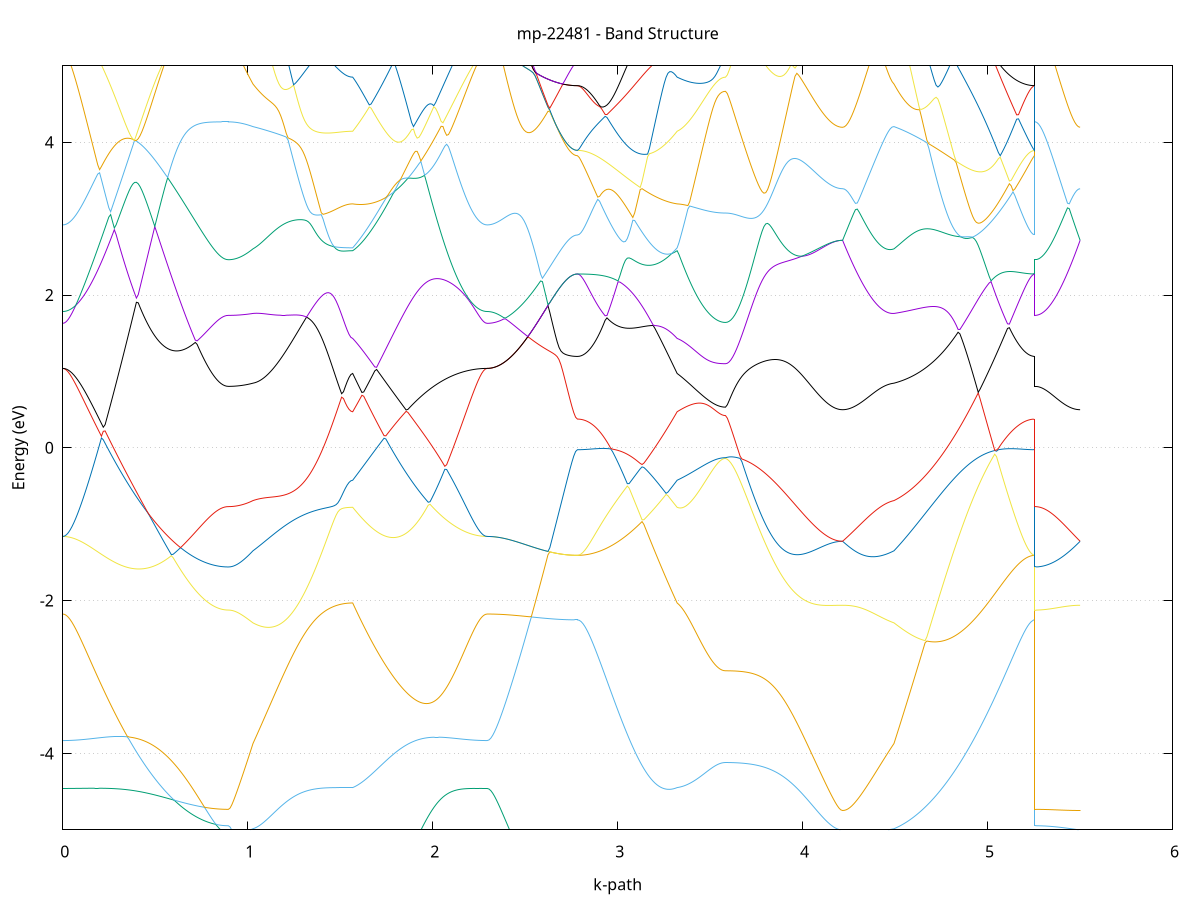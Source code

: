 set title 'mp-22481 - Band Structure'
set xlabel 'k-path'
set ylabel 'Energy (eV)'
set grid y
set yrange [-5:5]
set terminal png size 800,600
set output 'mp-22481_bands_gnuplot.png'
plot '-' using 1:2 with lines notitle, '-' using 1:2 with lines notitle, '-' using 1:2 with lines notitle, '-' using 1:2 with lines notitle, '-' using 1:2 with lines notitle, '-' using 1:2 with lines notitle, '-' using 1:2 with lines notitle, '-' using 1:2 with lines notitle, '-' using 1:2 with lines notitle, '-' using 1:2 with lines notitle, '-' using 1:2 with lines notitle, '-' using 1:2 with lines notitle, '-' using 1:2 with lines notitle, '-' using 1:2 with lines notitle, '-' using 1:2 with lines notitle, '-' using 1:2 with lines notitle, '-' using 1:2 with lines notitle, '-' using 1:2 with lines notitle, '-' using 1:2 with lines notitle, '-' using 1:2 with lines notitle, '-' using 1:2 with lines notitle, '-' using 1:2 with lines notitle, '-' using 1:2 with lines notitle, '-' using 1:2 with lines notitle, '-' using 1:2 with lines notitle, '-' using 1:2 with lines notitle, '-' using 1:2 with lines notitle, '-' using 1:2 with lines notitle, '-' using 1:2 with lines notitle, '-' using 1:2 with lines notitle, '-' using 1:2 with lines notitle, '-' using 1:2 with lines notitle, '-' using 1:2 with lines notitle, '-' using 1:2 with lines notitle, '-' using 1:2 with lines notitle, '-' using 1:2 with lines notitle, '-' using 1:2 with lines notitle, '-' using 1:2 with lines notitle, '-' using 1:2 with lines notitle, '-' using 1:2 with lines notitle, '-' using 1:2 with lines notitle, '-' using 1:2 with lines notitle, '-' using 1:2 with lines notitle, '-' using 1:2 with lines notitle, '-' using 1:2 with lines notitle, '-' using 1:2 with lines notitle, '-' using 1:2 with lines notitle, '-' using 1:2 with lines notitle, '-' using 1:2 with lines notitle, '-' using 1:2 with lines notitle, '-' using 1:2 with lines notitle, '-' using 1:2 with lines notitle, '-' using 1:2 with lines notitle, '-' using 1:2 with lines notitle, '-' using 1:2 with lines notitle, '-' using 1:2 with lines notitle, '-' using 1:2 with lines notitle, '-' using 1:2 with lines notitle, '-' using 1:2 with lines notitle, '-' using 1:2 with lines notitle, '-' using 1:2 with lines notitle, '-' using 1:2 with lines notitle, '-' using 1:2 with lines notitle, '-' using 1:2 with lines notitle
0.000000 -30.859009
0.009949 -30.859009
0.019897 -30.859009
0.029846 -30.859009
0.039795 -30.859009
0.049743 -30.859009
0.059692 -30.858909
0.069641 -30.858909
0.079589 -30.858909
0.089538 -30.858909
0.099487 -30.858909
0.109435 -30.858909
0.119384 -30.858909
0.129333 -30.858909
0.139281 -30.858909
0.149230 -30.858909
0.159179 -30.858909
0.169127 -30.858809
0.179076 -30.858809
0.189025 -30.858809
0.198973 -30.858809
0.208922 -30.858809
0.218871 -30.858809
0.228819 -30.858809
0.238768 -30.858709
0.248717 -30.858709
0.258665 -30.858709
0.268614 -30.858709
0.278563 -30.858709
0.288511 -30.858609
0.298460 -30.858609
0.308409 -30.858609
0.318357 -30.858609
0.328306 -30.858609
0.338255 -30.858509
0.348203 -30.858509
0.358152 -30.858509
0.368101 -30.858509
0.378050 -30.858409
0.387998 -30.858409
0.397947 -30.858409
0.407896 -30.858409
0.417844 -30.858309
0.427793 -30.858309
0.437742 -30.858309
0.447690 -30.858309
0.457639 -30.858309
0.467588 -30.858209
0.477536 -30.858209
0.487485 -30.858209
0.497434 -30.858209
0.507382 -30.858109
0.517331 -30.858109
0.527280 -30.858109
0.537228 -30.858109
0.547177 -30.858009
0.557126 -30.858009
0.567074 -30.858009
0.577023 -30.858009
0.586972 -30.858009
0.596920 -30.857909
0.606869 -30.857909
0.616818 -30.857909
0.626766 -30.857909
0.636715 -30.857909
0.646664 -30.857809
0.656612 -30.857809
0.666561 -30.857809
0.676510 -30.857809
0.686458 -30.857809
0.696407 -30.857809
0.706356 -30.857709
0.716304 -30.857709
0.726253 -30.857709
0.736202 -30.857709
0.746150 -30.857709
0.756099 -30.857709
0.766048 -30.857709
0.775996 -30.857709
0.785945 -30.857709
0.795894 -30.857609
0.805842 -30.857609
0.815791 -30.857609
0.825740 -30.857609
0.835688 -30.857609
0.845637 -30.857609
0.855586 -30.857609
0.865534 -30.857609
0.875483 -30.857609
0.885432 -30.857609
0.895380 -30.857609
0.895380 -30.857609
0.904877 -30.857609
0.914374 -30.857609
0.923872 -30.857609
0.933369 -30.857609
0.942866 -30.857609
0.952363 -30.857609
0.961860 -30.857609
0.971357 -30.857609
0.980854 -30.857609
0.990351 -30.857609
0.999848 -30.857709
1.009345 -30.857709
1.018842 -30.857709
1.028339 -30.857709
1.028339 -30.857709
1.038323 -30.857709
1.048306 -30.857709
1.058290 -30.857709
1.068273 -30.857709
1.078257 -30.857709
1.088241 -30.857709
1.098224 -30.857709
1.108208 -30.857809
1.118191 -30.857809
1.128175 -30.857809
1.138158 -30.857809
1.148142 -30.857809
1.158126 -30.857809
1.168109 -30.857809
1.178093 -30.857909
1.188076 -30.857909
1.198060 -30.857909
1.208044 -30.857909
1.218027 -30.857909
1.228011 -30.857909
1.237994 -30.858009
1.247978 -30.858009
1.257961 -30.858009
1.267945 -30.858009
1.277929 -30.858009
1.287912 -30.858009
1.297896 -30.858009
1.307879 -30.858109
1.317863 -30.858109
1.327847 -30.858109
1.337830 -30.858109
1.347814 -30.858109
1.357797 -30.858109
1.367781 -30.858209
1.377765 -30.858209
1.387748 -30.858209
1.397732 -30.858209
1.407715 -30.858209
1.417699 -30.858209
1.427682 -30.858209
1.437666 -30.858209
1.447650 -30.858209
1.457633 -30.858309
1.467617 -30.858309
1.477600 -30.858309
1.487584 -30.858309
1.497568 -30.858309
1.507551 -30.858309
1.517535 -30.858309
1.527518 -30.858309
1.537502 -30.858309
1.547485 -30.858309
1.557469 -30.858309
1.567453 -30.858309
1.567453 -30.858309
1.577414 -30.858309
1.587374 -30.858309
1.597335 -30.858309
1.607296 -30.858309
1.617257 -30.858309
1.627218 -30.858309
1.637179 -30.858309
1.647140 -30.858309
1.657101 -30.858309
1.667062 -30.858309
1.677022 -30.858309
1.686983 -30.858309
1.696944 -30.858309
1.706905 -30.858309
1.716866 -30.858309
1.726827 -30.858309
1.736788 -30.858309
1.746749 -30.858309
1.756710 -30.858309
1.766671 -30.858309
1.776631 -30.858309
1.786592 -30.858309
1.796553 -30.858309
1.806514 -30.858409
1.816475 -30.858409
1.826436 -30.858409
1.836397 -30.858409
1.846358 -30.858409
1.856319 -30.858409
1.866280 -30.858409
1.876240 -30.858409
1.886201 -30.858509
1.896162 -30.858509
1.906123 -30.858509
1.916084 -30.858509
1.926045 -30.858509
1.936006 -30.858509
1.945967 -30.858609
1.955928 -30.858609
1.965889 -30.858609
1.975849 -30.858609
1.985810 -30.858609
1.995771 -30.858609
2.005732 -30.858709
2.015693 -30.858709
2.025654 -30.858709
2.035615 -30.858709
2.045576 -30.858709
2.055537 -30.858709
2.065497 -30.858809
2.075458 -30.858809
2.085419 -30.858809
2.095380 -30.858809
2.105341 -30.858809
2.115302 -30.858809
2.125263 -30.858809
2.135224 -30.858909
2.145185 -30.858909
2.155146 -30.858909
2.165106 -30.858909
2.175067 -30.858909
2.185028 -30.858909
2.194989 -30.858909
2.204950 -30.858909
2.214911 -30.858909
2.224872 -30.858909
2.234833 -30.858909
2.244794 -30.858909
2.254755 -30.859009
2.264715 -30.859009
2.274676 -30.859009
2.284637 -30.859009
2.294598 -30.859009
2.294598 -30.859009
2.304556 -30.859009
2.314515 -30.859009
2.324473 -30.859009
2.334431 -30.859009
2.344389 -30.859009
2.354347 -30.859009
2.364306 -30.859009
2.374264 -30.859009
2.384222 -30.859009
2.394180 -30.859009
2.404138 -30.859009
2.414097 -30.859009
2.424055 -30.859009
2.434013 -30.859009
2.443971 -30.859009
2.453929 -30.859009
2.463888 -30.859009
2.473846 -30.859009
2.483804 -30.859009
2.493762 -30.859009
2.503720 -30.859009
2.513679 -30.859009
2.523637 -30.859009
2.533595 -30.859009
2.543553 -30.859009
2.553511 -30.859009
2.563470 -30.859009
2.573428 -30.859009
2.583386 -30.859009
2.593344 -30.859009
2.603302 -30.859009
2.613261 -30.859009
2.623219 -30.859009
2.633177 -30.859009
2.643135 -30.859009
2.653093 -30.859009
2.663052 -30.859009
2.673010 -30.859009
2.682968 -30.859009
2.692926 -30.859009
2.702884 -30.859009
2.712843 -30.859009
2.722801 -30.859009
2.732759 -30.859009
2.742717 -30.859009
2.752675 -30.859009
2.762634 -30.859009
2.772592 -30.859009
2.782550 -30.859009
2.782550 -30.859009
2.792534 -30.859009
2.802517 -30.859009
2.812501 -30.858909
2.822484 -30.858909
2.832468 -30.858909
2.842452 -30.858909
2.852435 -30.858909
2.862419 -30.858909
2.872402 -30.858909
2.882386 -30.858909
2.892370 -30.858909
2.902353 -30.858909
2.912337 -30.858909
2.922320 -30.858909
2.932304 -30.858909
2.942287 -30.858909
2.952271 -30.858809
2.962255 -30.858809
2.972238 -30.858809
2.982222 -30.858809
2.992205 -30.858809
3.002189 -30.858809
3.012173 -30.858809
3.022156 -30.858709
3.032140 -30.858709
3.042123 -30.858709
3.052107 -30.858709
3.062090 -30.858709
3.072074 -30.858709
3.082058 -30.858609
3.092041 -30.858609
3.102025 -30.858609
3.112008 -30.858609
3.121992 -30.858609
3.131976 -30.858609
3.141959 -30.858509
3.151943 -30.858509
3.161926 -30.858509
3.171910 -30.858509
3.181893 -30.858509
3.191877 -30.858509
3.201861 -30.858409
3.211844 -30.858409
3.221828 -30.858409
3.231811 -30.858409
3.241795 -30.858409
3.251779 -30.858409
3.261762 -30.858409
3.271746 -30.858309
3.281729 -30.858309
3.291713 -30.858309
3.301696 -30.858309
3.311680 -30.858309
3.321664 -30.858309
3.321664 -30.858309
3.331348 -30.858309
3.341031 -30.858309
3.350715 -30.858309
3.360399 -30.858309
3.370083 -30.858309
3.379767 -30.858309
3.389451 -30.858309
3.399134 -30.858309
3.408818 -30.858309
3.418502 -30.858309
3.428186 -30.858309
3.437870 -30.858309
3.447554 -30.858309
3.457237 -30.858309
3.466921 -30.858309
3.476605 -30.858309
3.486289 -30.858309
3.495973 -30.858309
3.505657 -30.858309
3.515340 -30.858309
3.525024 -30.858309
3.534708 -30.858309
3.544392 -30.858309
3.554076 -30.858309
3.563760 -30.858309
3.573444 -30.858309
3.583127 -30.858309
3.583127 -30.858309
3.593020 -30.858309
3.602913 -30.858309
3.612805 -30.858309
3.622698 -30.858309
3.632591 -30.858309
3.642483 -30.858209
3.652376 -30.858209
3.662269 -30.858209
3.672161 -30.858209
3.682054 -30.858209
3.691947 -30.858209
3.701839 -30.858209
3.711732 -30.858209
3.721624 -30.858209
3.731517 -30.858209
3.741410 -30.858209
3.751302 -30.858209
3.761195 -30.858109
3.771088 -30.858109
3.780980 -30.858109
3.790873 -30.858109
3.800766 -30.858109
3.810658 -30.858109
3.820551 -30.858109
3.830444 -30.858009
3.840336 -30.858009
3.850229 -30.858009
3.860122 -30.858009
3.870014 -30.858009
3.879907 -30.858009
3.889800 -30.858009
3.899692 -30.857909
3.909585 -30.857909
3.919477 -30.857909
3.929370 -30.857909
3.939263 -30.857909
3.949155 -30.857909
3.959048 -30.857809
3.968941 -30.857809
3.978833 -30.857809
3.988726 -30.857809
3.998619 -30.857809
4.008511 -30.857809
4.018404 -30.857809
4.028297 -30.857709
4.038189 -30.857709
4.048082 -30.857709
4.057975 -30.857709
4.067867 -30.857709
4.077760 -30.857709
4.087653 -30.857709
4.097545 -30.857709
4.107438 -30.857709
4.117330 -30.857609
4.127223 -30.857609
4.137116 -30.857609
4.147008 -30.857609
4.156901 -30.857609
4.166794 -30.857609
4.176686 -30.857609
4.186579 -30.857609
4.196472 -30.857609
4.206364 -30.857609
4.216257 -30.857609
4.216257 -30.857609
4.226180 -30.857609
4.236104 -30.857609
4.246027 -30.857609
4.255950 -30.857609
4.265874 -30.857609
4.275797 -30.857609
4.285720 -30.857609
4.295644 -30.857609
4.305567 -30.857609
4.315490 -30.857609
4.325413 -30.857609
4.335337 -30.857609
4.345260 -30.857609
4.355183 -30.857609
4.365107 -30.857609
4.375030 -30.857609
4.384953 -30.857609
4.394877 -30.857609
4.404800 -30.857609
4.414723 -30.857609
4.424647 -30.857609
4.434570 -30.857709
4.444493 -30.857709
4.454417 -30.857709
4.464340 -30.857709
4.474263 -30.857709
4.484187 -30.857709
4.494110 -30.857709
4.494110 -30.857709
4.504011 -30.857709
4.513913 -30.857709
4.523815 -30.857709
4.533716 -30.857709
4.543618 -30.857709
4.553519 -30.857809
4.563421 -30.857809
4.573323 -30.857809
4.583224 -30.857809
4.593126 -30.857809
4.603027 -30.857809
4.612929 -30.857809
4.622830 -30.857909
4.632732 -30.857909
4.642634 -30.857909
4.652535 -30.857909
4.662437 -30.857909
4.672338 -30.858009
4.682240 -30.858009
4.692142 -30.858009
4.702043 -30.858009
4.711945 -30.858009
4.721846 -30.858109
4.731748 -30.858109
4.741649 -30.858109
4.751551 -30.858109
4.761453 -30.858209
4.771354 -30.858209
4.781256 -30.858209
4.791157 -30.858209
4.801059 -30.858309
4.810961 -30.858309
4.820862 -30.858309
4.830764 -30.858309
4.840665 -30.858309
4.850567 -30.858409
4.860468 -30.858409
4.870370 -30.858409
4.880272 -30.858409
4.890173 -30.858509
4.900075 -30.858509
4.909976 -30.858509
4.919878 -30.858509
4.929779 -30.858509
4.939681 -30.858609
4.949583 -30.858609
4.959484 -30.858609
4.969386 -30.858609
4.979287 -30.858709
4.989189 -30.858709
4.999091 -30.858709
5.008992 -30.858709
5.018894 -30.858709
5.028795 -30.858709
5.038697 -30.858809
5.048598 -30.858809
5.058500 -30.858809
5.068402 -30.858809
5.078303 -30.858809
5.088205 -30.858809
5.098106 -30.858809
5.108008 -30.858909
5.117910 -30.858909
5.127811 -30.858909
5.137713 -30.858909
5.147614 -30.858909
5.157516 -30.858909
5.167417 -30.858909
5.177319 -30.858909
5.187221 -30.858909
5.197122 -30.858909
5.207024 -30.858909
5.216925 -30.858909
5.226827 -30.858909
5.236729 -30.859009
5.246630 -30.859009
5.256532 -30.859009
5.256532 -30.857609
5.266291 -30.857609
5.276050 -30.857609
5.285809 -30.857609
5.295568 -30.857609
5.305327 -30.857609
5.315086 -30.857609
5.324845 -30.857609
5.334604 -30.857609
5.344363 -30.857609
5.354122 -30.857609
5.363881 -30.857609
5.373640 -30.857609
5.383399 -30.857609
5.393158 -30.857609
5.402917 -30.857609
5.412676 -30.857609
5.422435 -30.857609
5.432194 -30.857609
5.441953 -30.857609
5.451712 -30.857609
5.461472 -30.857609
5.471231 -30.857609
5.480990 -30.857609
5.490749 -30.857609
5.500508 -30.857609
e
0.000000 -14.714209
0.009949 -14.714209
0.019897 -14.714209
0.029846 -14.714309
0.039795 -14.714309
0.049743 -14.714409
0.059692 -14.714509
0.069641 -14.714509
0.079589 -14.714609
0.089538 -14.714709
0.099487 -14.714809
0.109435 -14.714909
0.119384 -14.715009
0.129333 -14.715009
0.139281 -14.715109
0.149230 -14.715209
0.159179 -14.715209
0.169127 -14.715209
0.179076 -14.715209
0.189025 -14.715209
0.198973 -14.715109
0.208922 -14.715009
0.218871 -14.714909
0.228819 -14.714809
0.238768 -14.714709
0.248717 -14.714509
0.258665 -14.714309
0.268614 -14.714109
0.278563 -14.713909
0.288511 -14.713609
0.298460 -14.713309
0.308409 -14.713009
0.318357 -14.712609
0.328306 -14.712309
0.338255 -14.711909
0.348203 -14.711509
0.358152 -14.711009
0.368101 -14.710609
0.378050 -14.710109
0.387998 -14.709509
0.397947 -14.709009
0.407896 -14.708409
0.417844 -14.707809
0.427793 -14.707209
0.437742 -14.706609
0.447690 -14.705909
0.457639 -14.705209
0.467588 -14.704509
0.477536 -14.703709
0.487485 -14.702909
0.497434 -14.702109
0.507382 -14.701309
0.517331 -14.700409
0.527280 -14.699509
0.537228 -14.698509
0.547177 -14.697609
0.557126 -14.696609
0.567074 -14.695509
0.577023 -14.694409
0.586972 -14.693309
0.596920 -14.692209
0.606869 -14.691409
0.616818 -14.691809
0.626766 -14.692209
0.636715 -14.692609
0.646664 -14.693109
0.656612 -14.693509
0.666561 -14.693909
0.676510 -14.694409
0.686458 -14.694809
0.696407 -14.695209
0.706356 -14.695709
0.716304 -14.696109
0.726253 -14.696509
0.736202 -14.696909
0.746150 -14.697309
0.756099 -14.697709
0.766048 -14.698009
0.775996 -14.698309
0.785945 -14.698709
0.795894 -14.699009
0.805842 -14.699209
0.815791 -14.699509
0.825740 -14.699709
0.835688 -14.699909
0.845637 -14.700009
0.855586 -14.700209
0.865534 -14.700309
0.875483 -14.700409
0.885432 -14.700409
0.895380 -14.700409
0.895380 -14.700409
0.904877 -14.700409
0.914374 -14.700509
0.923872 -14.700609
0.933369 -14.700709
0.942866 -14.700909
0.952363 -14.701109
0.961860 -14.701409
0.971357 -14.701609
0.980854 -14.701909
0.990351 -14.702209
0.999848 -14.702609
1.009345 -14.702909
1.018842 -14.703309
1.028339 -14.703709
1.028339 -14.703709
1.038323 -14.704009
1.048306 -14.704309
1.058290 -14.704509
1.068273 -14.704809
1.078257 -14.705109
1.088241 -14.705309
1.098224 -14.705609
1.108208 -14.705809
1.118191 -14.706009
1.128175 -14.706209
1.138158 -14.706409
1.148142 -14.706609
1.158126 -14.706809
1.168109 -14.706909
1.178093 -14.707009
1.188076 -14.707009
1.198060 -14.707109
1.208044 -14.707109
1.218027 -14.707009
1.228011 -14.707009
1.237994 -14.706909
1.247978 -14.706709
1.257961 -14.706609
1.267945 -14.706309
1.277929 -14.706109
1.287912 -14.705809
1.297896 -14.705509
1.307879 -14.705109
1.317863 -14.704709
1.327847 -14.704209
1.337830 -14.703809
1.347814 -14.703209
1.357797 -14.702709
1.367781 -14.702109
1.377765 -14.701509
1.387748 -14.700909
1.397732 -14.700209
1.407715 -14.699509
1.417699 -14.698909
1.427682 -14.698209
1.437666 -14.697509
1.447650 -14.696809
1.457633 -14.696109
1.467617 -14.695509
1.477600 -14.694809
1.487584 -14.694209
1.497568 -14.693709
1.507551 -14.693209
1.517535 -14.692709
1.527518 -14.692309
1.537502 -14.692009
1.547485 -14.691809
1.557469 -14.691709
1.567453 -14.691609
1.567453 -14.691609
1.577414 -14.690409
1.587374 -14.689209
1.597335 -14.688109
1.607296 -14.686909
1.617257 -14.685709
1.627218 -14.684609
1.637179 -14.683509
1.647140 -14.682509
1.657101 -14.681509
1.667062 -14.680609
1.677022 -14.679709
1.686983 -14.679009
1.696944 -14.678409
1.706905 -14.677909
1.716866 -14.677509
1.726827 -14.677309
1.736788 -14.677309
1.746749 -14.677709
1.756710 -14.678509
1.766671 -14.679209
1.776631 -14.680009
1.786592 -14.680709
1.796553 -14.681509
1.806514 -14.682209
1.816475 -14.683009
1.826436 -14.683709
1.836397 -14.684609
1.846358 -14.685909
1.856319 -14.687209
1.866280 -14.688509
1.876240 -14.689909
1.886201 -14.691209
1.896162 -14.692609
1.906123 -14.693909
1.916084 -14.695309
1.926045 -14.696609
1.936006 -14.697809
1.945967 -14.699109
1.955928 -14.700309
1.965889 -14.701509
1.975849 -14.702609
1.985810 -14.703709
1.995771 -14.704709
2.005732 -14.705709
2.015693 -14.706609
2.025654 -14.707509
2.035615 -14.708309
2.045576 -14.709109
2.055537 -14.709809
2.065497 -14.710509
2.075458 -14.711109
2.085419 -14.711709
2.095380 -14.712209
2.105341 -14.712609
2.115302 -14.713009
2.125263 -14.713309
2.135224 -14.713609
2.145185 -14.713909
2.155146 -14.714109
2.165106 -14.714209
2.175067 -14.714409
2.185028 -14.714409
2.194989 -14.714509
2.204950 -14.714509
2.214911 -14.714509
2.224872 -14.714409
2.234833 -14.714409
2.244794 -14.714309
2.254755 -14.714309
2.264715 -14.714209
2.274676 -14.714209
2.284637 -14.714209
2.294598 -14.714209
2.294598 -14.714209
2.304556 -14.714209
2.314515 -14.714209
2.324473 -14.714109
2.334431 -14.714109
2.344389 -14.714109
2.354347 -14.714009
2.364306 -14.713909
2.374264 -14.713909
2.384222 -14.713809
2.394180 -14.713709
2.404138 -14.713609
2.414097 -14.713509
2.424055 -14.713409
2.434013 -14.713209
2.443971 -14.713109
2.453929 -14.713009
2.463888 -14.712809
2.473846 -14.712709
2.483804 -14.712509
2.493762 -14.712409
2.503720 -14.712209
2.513679 -14.712109
2.523637 -14.711909
2.533595 -14.711709
2.543553 -14.711609
2.553511 -14.711409
2.563470 -14.711209
2.573428 -14.711109
2.583386 -14.710909
2.593344 -14.710809
2.603302 -14.710609
2.613261 -14.710509
2.623219 -14.710309
2.633177 -14.710209
2.643135 -14.710009
2.653093 -14.709909
2.663052 -14.709809
2.673010 -14.709709
2.682968 -14.709609
2.692926 -14.709509
2.702884 -14.709409
2.712843 -14.709309
2.722801 -14.709209
2.732759 -14.709209
2.742717 -14.709109
2.752675 -14.709109
2.762634 -14.709109
2.772592 -14.709009
2.782550 -14.709009
2.782550 -14.709009
2.792534 -14.709009
2.802517 -14.709109
2.812501 -14.709209
2.822484 -14.709209
2.832468 -14.709409
2.842452 -14.709509
2.852435 -14.709609
2.862419 -14.709809
2.872402 -14.710009
2.882386 -14.710209
2.892370 -14.710409
2.902353 -14.710609
2.912337 -14.710809
2.922320 -14.711009
2.932304 -14.711209
2.942287 -14.711409
2.952271 -14.711509
2.962255 -14.711709
2.972238 -14.711809
2.982222 -14.711909
2.992205 -14.712009
3.002189 -14.712009
3.012173 -14.712009
3.022156 -14.712009
3.032140 -14.712009
3.042123 -14.711909
3.052107 -14.711709
3.062090 -14.711609
3.072074 -14.711309
3.082058 -14.711109
3.092041 -14.710809
3.102025 -14.710409
3.112008 -14.710009
3.121992 -14.709609
3.131976 -14.709109
3.141959 -14.708509
3.151943 -14.707909
3.161926 -14.707309
3.171910 -14.706609
3.181893 -14.705909
3.191877 -14.705109
3.201861 -14.704309
3.211844 -14.703409
3.221828 -14.702509
3.231811 -14.701509
3.241795 -14.700609
3.251779 -14.699509
3.261762 -14.698509
3.271746 -14.697409
3.281729 -14.696309
3.291713 -14.695109
3.301696 -14.694009
3.311680 -14.692809
3.321664 -14.691609
3.321664 -14.691609
3.331348 -14.691209
3.341031 -14.690709
3.350715 -14.690209
3.360399 -14.689709
3.370083 -14.689209
3.379767 -14.688609
3.389451 -14.688009
3.399134 -14.687409
3.408818 -14.686809
3.418502 -14.686109
3.428186 -14.685409
3.437870 -14.684709
3.447554 -14.684009
3.457237 -14.683309
3.466921 -14.682609
3.476605 -14.681809
3.486289 -14.681109
3.495973 -14.680409
3.505657 -14.679709
3.515340 -14.679009
3.525024 -14.678409
3.534708 -14.677809
3.544392 -14.677309
3.554076 -14.676909
3.563760 -14.676609
3.573444 -14.676409
3.583127 -14.676409
3.583127 -14.676409
3.593020 -14.676609
3.602913 -14.677309
3.612805 -14.678309
3.622698 -14.679309
3.632591 -14.680509
3.642483 -14.681709
3.652376 -14.682909
3.662269 -14.684209
3.672161 -14.685409
3.682054 -14.686609
3.691947 -14.687709
3.701839 -14.688809
3.711732 -14.689909
3.721624 -14.691009
3.731517 -14.692009
3.741410 -14.693009
3.751302 -14.693909
3.761195 -14.694809
3.771088 -14.695609
3.780980 -14.696409
3.790873 -14.697109
3.800766 -14.697809
3.810658 -14.698409
3.820551 -14.698909
3.830444 -14.699409
3.840336 -14.699809
3.850229 -14.700209
3.860122 -14.700509
3.870014 -14.700709
3.879907 -14.700909
3.889800 -14.701009
3.899692 -14.701009
3.909585 -14.701009
3.919477 -14.700909
3.929370 -14.700709
3.939263 -14.700509
3.949155 -14.700209
3.959048 -14.699809
3.968941 -14.699409
3.978833 -14.698909
3.988726 -14.698409
3.998619 -14.697809
4.008511 -14.697109
4.018404 -14.696409
4.028297 -14.695709
4.038189 -14.694809
4.048082 -14.694009
4.057975 -14.693109
4.067867 -14.692109
4.077760 -14.691109
4.087653 -14.690109
4.097545 -14.689109
4.107438 -14.688109
4.117330 -14.687009
4.127223 -14.686009
4.137116 -14.685009
4.147008 -14.684009
4.156901 -14.683109
4.166794 -14.682309
4.176686 -14.681609
4.186579 -14.681009
4.196472 -14.680609
4.206364 -14.680309
4.216257 -14.680209
4.216257 -14.680209
4.226180 -14.681609
4.236104 -14.682909
4.246027 -14.684209
4.255950 -14.685609
4.265874 -14.686809
4.275797 -14.688109
4.285720 -14.689309
4.295644 -14.690509
4.305567 -14.691609
4.315490 -14.692709
4.325413 -14.693809
4.335337 -14.694809
4.345260 -14.695709
4.355183 -14.696609
4.365107 -14.697409
4.375030 -14.698209
4.384953 -14.698909
4.394877 -14.699609
4.404800 -14.700209
4.414723 -14.700809
4.424647 -14.701309
4.434570 -14.701809
4.444493 -14.702209
4.454417 -14.702609
4.464340 -14.702909
4.474263 -14.703209
4.484187 -14.703509
4.494110 -14.703709
4.494110 -14.703709
4.504011 -14.704109
4.513913 -14.704509
4.523815 -14.705009
4.533716 -14.705409
4.543618 -14.705809
4.553519 -14.706309
4.563421 -14.706709
4.573323 -14.707109
4.583224 -14.707509
4.593126 -14.708009
4.603027 -14.708409
4.612929 -14.708809
4.622830 -14.709209
4.632732 -14.709609
4.642634 -14.710009
4.652535 -14.710309
4.662437 -14.710709
4.672338 -14.711109
4.682240 -14.711409
4.692142 -14.711709
4.702043 -14.712009
4.711945 -14.712309
4.721846 -14.712609
4.731748 -14.712909
4.741649 -14.713109
4.751551 -14.713409
4.761453 -14.713609
4.771354 -14.713809
4.781256 -14.714009
4.791157 -14.714209
4.801059 -14.714409
4.810961 -14.714509
4.820862 -14.714609
4.830764 -14.714709
4.840665 -14.714809
4.850567 -14.714909
4.860468 -14.715009
4.870370 -14.715009
4.880272 -14.715109
4.890173 -14.715109
4.900075 -14.715109
4.909976 -14.715109
4.919878 -14.715009
4.929779 -14.714909
4.939681 -14.714909
4.949583 -14.714809
4.959484 -14.714709
4.969386 -14.714509
4.979287 -14.714409
4.989189 -14.714209
4.999091 -14.714109
5.008992 -14.713909
5.018894 -14.713709
5.028795 -14.713509
5.038697 -14.713209
5.048598 -14.713009
5.058500 -14.712709
5.068402 -14.712509
5.078303 -14.712209
5.088205 -14.712009
5.098106 -14.711709
5.108008 -14.711509
5.117910 -14.711209
5.127811 -14.710909
5.137713 -14.710709
5.147614 -14.710509
5.157516 -14.710209
5.167417 -14.710009
5.177319 -14.709809
5.187221 -14.709709
5.197122 -14.709509
5.207024 -14.709409
5.216925 -14.709209
5.226827 -14.709109
5.236729 -14.709109
5.246630 -14.709009
5.256532 -14.709009
5.256532 -14.700409
5.266291 -14.700409
5.276050 -14.700309
5.285809 -14.700109
5.295568 -14.699909
5.305327 -14.699609
5.315086 -14.699209
5.324845 -14.698809
5.334604 -14.698209
5.344363 -14.697709
5.354122 -14.697009
5.363881 -14.696309
5.373640 -14.695609
5.383399 -14.694709
5.393158 -14.693809
5.402917 -14.692909
5.412676 -14.691909
5.422435 -14.690809
5.432194 -14.689609
5.441953 -14.688409
5.451712 -14.687209
5.461472 -14.685909
5.471231 -14.684609
5.480990 -14.683109
5.490749 -14.681709
5.500508 -14.680209
e
0.000000 -14.697009
0.009949 -14.697009
0.019897 -14.697009
0.029846 -14.696909
0.039795 -14.696909
0.049743 -14.696809
0.059692 -14.696709
0.069641 -14.696609
0.079589 -14.696509
0.089538 -14.696309
0.099487 -14.696209
0.109435 -14.696009
0.119384 -14.695809
0.129333 -14.695609
0.139281 -14.695409
0.149230 -14.695109
0.159179 -14.694909
0.169127 -14.694609
0.179076 -14.694409
0.189025 -14.694109
0.198973 -14.693809
0.208922 -14.693609
0.218871 -14.693309
0.228819 -14.693009
0.238768 -14.692709
0.248717 -14.692409
0.258665 -14.692109
0.268614 -14.691809
0.278563 -14.691509
0.288511 -14.691209
0.298460 -14.691009
0.308409 -14.690709
0.318357 -14.690409
0.328306 -14.690209
0.338255 -14.689909
0.348203 -14.689709
0.358152 -14.689509
0.368101 -14.689209
0.378050 -14.689109
0.387998 -14.688909
0.397947 -14.688709
0.407896 -14.688609
0.417844 -14.688509
0.427793 -14.688409
0.437742 -14.688409
0.447690 -14.688309
0.457639 -14.688309
0.467588 -14.688309
0.477536 -14.688409
0.487485 -14.688509
0.497434 -14.688609
0.507382 -14.688709
0.517331 -14.688909
0.527280 -14.689109
0.537228 -14.689309
0.547177 -14.689509
0.557126 -14.689809
0.567074 -14.690109
0.577023 -14.690409
0.586972 -14.690709
0.596920 -14.691109
0.606869 -14.691009
0.616818 -14.689809
0.626766 -14.688509
0.636715 -14.687209
0.646664 -14.685909
0.656612 -14.684509
0.666561 -14.683109
0.676510 -14.681709
0.686458 -14.680209
0.696407 -14.678709
0.706356 -14.677109
0.716304 -14.675509
0.726253 -14.673909
0.736202 -14.672309
0.746150 -14.670609
0.756099 -14.668909
0.766048 -14.667209
0.775996 -14.665409
0.785945 -14.663709
0.795894 -14.661909
0.805842 -14.660109
0.815791 -14.658309
0.825740 -14.656409
0.835688 -14.654609
0.845637 -14.652709
0.855586 -14.650909
0.865534 -14.649109
0.875483 -14.647309
0.885432 -14.645509
0.895380 -14.644409
0.895380 -14.644409
0.904877 -14.644509
0.914374 -14.644709
0.923872 -14.645009
0.933369 -14.645509
0.942866 -14.646009
0.952363 -14.646709
0.961860 -14.647409
0.971357 -14.648109
0.980854 -14.648909
0.990351 -14.649609
0.999848 -14.650409
1.009345 -14.651209
1.018842 -14.652009
1.028339 -14.652709
1.028339 -14.652709
1.038323 -14.653309
1.048306 -14.653909
1.058290 -14.654509
1.068273 -14.655109
1.078257 -14.655609
1.088241 -14.656209
1.098224 -14.656609
1.108208 -14.657109
1.118191 -14.657509
1.128175 -14.657909
1.138158 -14.658209
1.148142 -14.658409
1.158126 -14.658709
1.168109 -14.658909
1.178093 -14.659109
1.188076 -14.659209
1.198060 -14.659409
1.208044 -14.659509
1.218027 -14.659509
1.228011 -14.659609
1.237994 -14.659709
1.247978 -14.659709
1.257961 -14.659709
1.267945 -14.659809
1.277929 -14.659809
1.287912 -14.659809
1.297896 -14.659909
1.307879 -14.659909
1.317863 -14.659909
1.327847 -14.660009
1.337830 -14.660109
1.347814 -14.660109
1.357797 -14.660209
1.367781 -14.660309
1.377765 -14.660409
1.387748 -14.660509
1.397732 -14.660709
1.407715 -14.660809
1.417699 -14.661009
1.427682 -14.661209
1.437666 -14.661409
1.447650 -14.661609
1.457633 -14.661809
1.467617 -14.662109
1.477600 -14.662309
1.487584 -14.662509
1.497568 -14.662709
1.507551 -14.662909
1.517535 -14.663109
1.527518 -14.663309
1.537502 -14.663409
1.547485 -14.663509
1.557469 -14.663609
1.567453 -14.663609
1.567453 -14.663609
1.577414 -14.664409
1.587374 -14.665209
1.597335 -14.666009
1.607296 -14.666809
1.617257 -14.667609
1.627218 -14.668409
1.637179 -14.669209
1.647140 -14.669909
1.657101 -14.670709
1.667062 -14.671509
1.677022 -14.672309
1.686983 -14.673109
1.696944 -14.673809
1.706905 -14.674609
1.716866 -14.675409
1.726827 -14.676209
1.736788 -14.676909
1.746749 -14.677409
1.756710 -14.677709
1.766671 -14.678109
1.776631 -14.678709
1.786592 -14.679409
1.796553 -14.680209
1.806514 -14.681209
1.816475 -14.682309
1.826436 -14.683409
1.836397 -14.684409
1.846358 -14.685109
1.856319 -14.685809
1.866280 -14.686509
1.876240 -14.687209
1.886201 -14.687909
1.896162 -14.688509
1.906123 -14.689209
1.916084 -14.689809
1.926045 -14.690409
1.936006 -14.691009
1.945967 -14.691509
1.955928 -14.692109
1.965889 -14.692609
1.975849 -14.693109
1.985810 -14.693609
1.995771 -14.694009
2.005732 -14.694409
2.015693 -14.694809
2.025654 -14.695209
2.035615 -14.695509
2.045576 -14.695809
2.055537 -14.696109
2.065497 -14.696409
2.075458 -14.696609
2.085419 -14.696809
2.095380 -14.697009
2.105341 -14.697109
2.115302 -14.697309
2.125263 -14.697309
2.135224 -14.697409
2.145185 -14.697509
2.155146 -14.697509
2.165106 -14.697509
2.175067 -14.697509
2.185028 -14.697509
2.194989 -14.697409
2.204950 -14.697409
2.214911 -14.697309
2.224872 -14.697309
2.234833 -14.697209
2.244794 -14.697209
2.254755 -14.697109
2.264715 -14.697109
2.274676 -14.697009
2.284637 -14.697009
2.294598 -14.697009
2.294598 -14.697009
2.304556 -14.697009
2.314515 -14.696909
2.324473 -14.696709
2.334431 -14.696509
2.344389 -14.696209
2.354347 -14.695809
2.364306 -14.695409
2.374264 -14.694909
2.384222 -14.694309
2.394180 -14.693709
2.404138 -14.693009
2.414097 -14.692209
2.424055 -14.691409
2.434013 -14.690509
2.443971 -14.689509
2.453929 -14.688509
2.463888 -14.687409
2.473846 -14.686309
2.483804 -14.685109
2.493762 -14.683809
2.503720 -14.682509
2.513679 -14.681109
2.523637 -14.679709
2.533595 -14.678209
2.543553 -14.676709
2.553511 -14.675109
2.563470 -14.673409
2.573428 -14.671809
2.583386 -14.670009
2.593344 -14.668209
2.603302 -14.666409
2.613261 -14.664509
2.623219 -14.662609
2.633177 -14.660609
2.643135 -14.658909
2.653093 -14.658809
2.663052 -14.658609
2.673010 -14.658509
2.682968 -14.658309
2.692926 -14.658209
2.702884 -14.658109
2.712843 -14.658009
2.722801 -14.657909
2.732759 -14.657809
2.742717 -14.657809
2.752675 -14.657709
2.762634 -14.657709
2.772592 -14.657709
2.782550 -14.657709
2.782550 -14.657709
2.792534 -14.657609
2.802517 -14.657509
2.812501 -14.657309
2.822484 -14.657009
2.832468 -14.656609
2.842452 -14.656209
2.852435 -14.655609
2.862419 -14.655009
2.872402 -14.654309
2.882386 -14.653509
2.892370 -14.652609
2.902353 -14.651709
2.912337 -14.650709
2.922320 -14.649609
2.932304 -14.648409
2.942287 -14.647209
2.952271 -14.645909
2.962255 -14.644509
2.972238 -14.643109
2.982222 -14.641609
2.992205 -14.640109
3.002189 -14.638709
3.012173 -14.639309
3.022156 -14.640009
3.032140 -14.640709
3.042123 -14.641409
3.052107 -14.642109
3.062090 -14.642809
3.072074 -14.643609
3.082058 -14.644309
3.092041 -14.645109
3.102025 -14.645809
3.112008 -14.646609
3.121992 -14.647409
3.131976 -14.648209
3.141959 -14.649009
3.151943 -14.649809
3.161926 -14.650609
3.171910 -14.651409
3.181893 -14.652209
3.191877 -14.653009
3.201861 -14.653909
3.211844 -14.654709
3.221828 -14.655509
3.231811 -14.656309
3.241795 -14.657109
3.251779 -14.657909
3.261762 -14.658809
3.271746 -14.659609
3.281729 -14.660409
3.291713 -14.661209
3.301696 -14.662009
3.311680 -14.662809
3.321664 -14.663609
3.321664 -14.663609
3.331348 -14.663909
3.341031 -14.664209
3.350715 -14.664509
3.360399 -14.664809
3.370083 -14.665109
3.379767 -14.665409
3.389451 -14.665709
3.399134 -14.666009
3.408818 -14.666209
3.418502 -14.666509
3.428186 -14.666809
3.437870 -14.667009
3.447554 -14.667209
3.457237 -14.667409
3.466921 -14.667609
3.476605 -14.667809
3.486289 -14.668009
3.495973 -14.668109
3.505657 -14.668209
3.515340 -14.668309
3.525024 -14.668409
3.534708 -14.668509
3.544392 -14.668609
3.554076 -14.668609
3.563760 -14.668709
3.573444 -14.668709
3.583127 -14.668709
3.583127 -14.668709
3.593020 -14.668509
3.602913 -14.667809
3.612805 -14.666809
3.622698 -14.665709
3.632591 -14.664409
3.642483 -14.663209
3.652376 -14.661909
3.662269 -14.660609
3.672161 -14.659309
3.682054 -14.658009
3.691947 -14.656809
3.701839 -14.655509
3.711732 -14.654309
3.721624 -14.653109
3.731517 -14.653009
3.741410 -14.653509
3.751302 -14.654109
3.761195 -14.654709
3.771088 -14.655309
3.780980 -14.655909
3.790873 -14.656609
3.800766 -14.657309
3.810658 -14.657909
3.820551 -14.658709
3.830444 -14.659409
3.840336 -14.660109
3.850229 -14.660909
3.860122 -14.661609
3.870014 -14.662409
3.879907 -14.663109
3.889800 -14.663909
3.899692 -14.664709
3.909585 -14.665409
3.919477 -14.666209
3.929370 -14.667009
3.939263 -14.667709
3.949155 -14.668509
3.959048 -14.669209
3.968941 -14.669909
3.978833 -14.670709
3.988726 -14.671409
3.998619 -14.672009
4.008511 -14.672709
4.018404 -14.673309
4.028297 -14.674009
4.038189 -14.674609
4.048082 -14.675109
4.057975 -14.675709
4.067867 -14.676209
4.077760 -14.676709
4.087653 -14.677209
4.097545 -14.677609
4.107438 -14.678009
4.117330 -14.678409
4.127223 -14.678709
4.137116 -14.679009
4.147008 -14.679309
4.156901 -14.679509
4.166794 -14.679709
4.176686 -14.679909
4.186579 -14.680009
4.196472 -14.680109
4.206364 -14.680209
4.216257 -14.680209
4.216257 -14.680209
4.226180 -14.678809
4.236104 -14.677409
4.246027 -14.676009
4.255950 -14.674509
4.265874 -14.673009
4.275797 -14.671509
4.285720 -14.670009
4.295644 -14.668509
4.305567 -14.667009
4.315490 -14.665509
4.325413 -14.664009
4.335337 -14.662609
4.345260 -14.661209
4.355183 -14.659809
4.365107 -14.658509
4.375030 -14.657309
4.384953 -14.656209
4.394877 -14.655309
4.404800 -14.654409
4.414723 -14.653709
4.424647 -14.653109
4.434570 -14.652609
4.444493 -14.652309
4.454417 -14.652109
4.464340 -14.652109
4.474263 -14.652209
4.484187 -14.652409
4.494110 -14.652709
4.494110 -14.652709
4.504011 -14.653509
4.513913 -14.654209
4.523815 -14.655009
4.533716 -14.655609
4.543618 -14.656309
4.553519 -14.656909
4.563421 -14.657509
4.573323 -14.658009
4.583224 -14.658509
4.593126 -14.658909
4.603027 -14.659409
4.612929 -14.659709
4.622830 -14.660109
4.632732 -14.660409
4.642634 -14.660609
4.652535 -14.660809
4.662437 -14.661009
4.672338 -14.661109
4.682240 -14.661209
4.692142 -14.661309
4.702043 -14.661309
4.711945 -14.661309
4.721846 -14.661209
4.731748 -14.661109
4.741649 -14.660909
4.751551 -14.660709
4.761453 -14.660509
4.771354 -14.660309
4.781256 -14.660009
4.791157 -14.659609
4.801059 -14.659209
4.810961 -14.658809
4.820862 -14.658409
4.830764 -14.657909
4.840665 -14.657409
4.850567 -14.656909
4.860468 -14.656309
4.870370 -14.655709
4.880272 -14.655109
4.890173 -14.654509
4.900075 -14.653809
4.909976 -14.653109
4.919878 -14.652409
4.929779 -14.651609
4.939681 -14.650909
4.949583 -14.650109
4.959484 -14.649309
4.969386 -14.648509
4.979287 -14.647709
4.989189 -14.646809
4.999091 -14.646009
5.008992 -14.645209
5.018894 -14.644309
5.028795 -14.643509
5.038697 -14.642609
5.048598 -14.641809
5.058500 -14.643009
5.068402 -14.644309
5.078303 -14.645509
5.088205 -14.646709
5.098106 -14.647909
5.108008 -14.649009
5.117910 -14.650009
5.127811 -14.651009
5.137713 -14.652009
5.147614 -14.652809
5.157516 -14.653709
5.167417 -14.654409
5.177319 -14.655109
5.187221 -14.655709
5.197122 -14.656209
5.207024 -14.656709
5.216925 -14.657009
5.226827 -14.657309
5.236729 -14.657509
5.246630 -14.657609
5.256532 -14.657709
5.256532 -14.644409
5.266291 -14.644509
5.276050 -14.644909
5.285809 -14.645609
5.295568 -14.646409
5.305327 -14.647509
5.315086 -14.648709
5.324845 -14.650009
5.334604 -14.651509
5.344363 -14.653009
5.354122 -14.654709
5.363881 -14.656409
5.373640 -14.658109
5.383399 -14.659809
5.393158 -14.661609
5.402917 -14.663409
5.412676 -14.665109
5.422435 -14.666909
5.432194 -14.668709
5.441953 -14.670409
5.451712 -14.672109
5.461472 -14.673809
5.471231 -14.675509
5.480990 -14.677109
5.490749 -14.678709
5.500508 -14.680209
e
0.000000 -14.697009
0.009949 -14.697009
0.019897 -14.696909
0.029846 -14.696709
0.039795 -14.696409
0.049743 -14.696109
0.059692 -14.695609
0.069641 -14.695109
0.079589 -14.694609
0.089538 -14.694009
0.099487 -14.693309
0.109435 -14.692509
0.119384 -14.691709
0.129333 -14.690809
0.139281 -14.689809
0.149230 -14.688809
0.159179 -14.687709
0.169127 -14.686509
0.179076 -14.685309
0.189025 -14.684109
0.198973 -14.682809
0.208922 -14.681409
0.218871 -14.680009
0.228819 -14.678509
0.238768 -14.677009
0.248717 -14.675509
0.258665 -14.673909
0.268614 -14.672309
0.278563 -14.670609
0.288511 -14.668909
0.298460 -14.667209
0.308409 -14.665409
0.318357 -14.663609
0.328306 -14.661809
0.338255 -14.660009
0.348203 -14.658209
0.358152 -14.656309
0.368101 -14.654509
0.378050 -14.652609
0.387998 -14.650709
0.397947 -14.648909
0.407896 -14.647009
0.417844 -14.645209
0.427793 -14.643409
0.437742 -14.641609
0.447690 -14.639809
0.457639 -14.638109
0.467588 -14.636409
0.477536 -14.634809
0.487485 -14.633209
0.497434 -14.631609
0.507382 -14.630109
0.517331 -14.628609
0.527280 -14.627309
0.537228 -14.626009
0.547177 -14.624709
0.557126 -14.624209
0.567074 -14.624109
0.577023 -14.624009
0.586972 -14.623909
0.596920 -14.623609
0.606869 -14.623409
0.616818 -14.623109
0.626766 -14.622809
0.636715 -14.622409
0.646664 -14.622009
0.656612 -14.621509
0.666561 -14.621109
0.676510 -14.620509
0.686458 -14.619909
0.696407 -14.619309
0.706356 -14.618709
0.716304 -14.618909
0.726253 -14.619609
0.736202 -14.620409
0.746150 -14.621309
0.756099 -14.622309
0.766048 -14.623309
0.775996 -14.624509
0.785945 -14.625809
0.795894 -14.627109
0.805842 -14.628509
0.815791 -14.630009
0.825740 -14.631509
0.835688 -14.633109
0.845637 -14.634709
0.855586 -14.636409
0.865534 -14.638109
0.875483 -14.639809
0.885432 -14.641509
0.895380 -14.642609
0.895380 -14.642609
0.904877 -14.642509
0.914374 -14.642409
0.923872 -14.642209
0.933369 -14.641809
0.942866 -14.641509
0.952363 -14.641009
0.961860 -14.640409
0.971357 -14.639809
0.980854 -14.639109
0.990351 -14.638309
0.999848 -14.637509
1.009345 -14.636609
1.018842 -14.635709
1.028339 -14.634709
1.028339 -14.634709
1.038323 -14.633909
1.048306 -14.633109
1.058290 -14.632309
1.068273 -14.631509
1.078257 -14.630809
1.088241 -14.630109
1.098224 -14.629409
1.108208 -14.628709
1.118191 -14.628109
1.128175 -14.627609
1.138158 -14.627009
1.148142 -14.626509
1.158126 -14.626009
1.168109 -14.625609
1.178093 -14.625209
1.188076 -14.624809
1.198060 -14.624509
1.208044 -14.624209
1.218027 -14.623909
1.228011 -14.623709
1.237994 -14.623509
1.247978 -14.623309
1.257961 -14.623109
1.267945 -14.623009
1.277929 -14.623009
1.287912 -14.623009
1.297896 -14.623009
1.307879 -14.623009
1.317863 -14.623209
1.327847 -14.623309
1.337830 -14.623509
1.347814 -14.623709
1.357797 -14.624009
1.367781 -14.624309
1.377765 -14.624709
1.387748 -14.625009
1.397732 -14.625409
1.407715 -14.625909
1.417699 -14.626309
1.427682 -14.626809
1.437666 -14.627209
1.447650 -14.627709
1.457633 -14.628109
1.467617 -14.628609
1.477600 -14.629009
1.487584 -14.629409
1.497568 -14.629709
1.507551 -14.630109
1.517535 -14.630409
1.527518 -14.630609
1.537502 -14.630809
1.547485 -14.630909
1.557469 -14.631009
1.567453 -14.631009
1.567453 -14.631009
1.577414 -14.631609
1.587374 -14.632309
1.597335 -14.633009
1.607296 -14.633709
1.617257 -14.634509
1.627218 -14.635309
1.637179 -14.636109
1.647140 -14.636909
1.657101 -14.637709
1.667062 -14.638609
1.677022 -14.639509
1.686983 -14.640309
1.696944 -14.641209
1.706905 -14.642109
1.716866 -14.642909
1.726827 -14.643709
1.736788 -14.644509
1.746749 -14.645309
1.756710 -14.646009
1.766671 -14.646709
1.776631 -14.647409
1.786592 -14.648209
1.796553 -14.648909
1.806514 -14.649609
1.816475 -14.650309
1.826436 -14.651109
1.836397 -14.651909
1.846358 -14.652709
1.856319 -14.653609
1.866280 -14.654509
1.876240 -14.655509
1.886201 -14.656409
1.896162 -14.657509
1.906123 -14.658509
1.916084 -14.659609
1.926045 -14.660709
1.936006 -14.661909
1.945967 -14.663009
1.955928 -14.664209
1.965889 -14.665409
1.975849 -14.666609
1.985810 -14.667809
1.995771 -14.669109
2.005732 -14.670309
2.015693 -14.671609
2.025654 -14.672809
2.035615 -14.674109
2.045576 -14.675309
2.055537 -14.676609
2.065497 -14.677809
2.075458 -14.679109
2.085419 -14.680309
2.095380 -14.681509
2.105341 -14.682709
2.115302 -14.683909
2.125263 -14.685109
2.135224 -14.686209
2.145185 -14.687309
2.155146 -14.688409
2.165106 -14.689409
2.175067 -14.690409
2.185028 -14.691309
2.194989 -14.692209
2.204950 -14.693109
2.214911 -14.693809
2.224872 -14.694509
2.234833 -14.695209
2.244794 -14.695709
2.254755 -14.696209
2.264715 -14.696509
2.274676 -14.696809
2.284637 -14.697009
2.294598 -14.697009
2.294598 -14.697009
2.304556 -14.697009
2.314515 -14.696909
2.324473 -14.696709
2.334431 -14.696509
2.344389 -14.696209
2.354347 -14.695809
2.364306 -14.695409
2.374264 -14.694909
2.384222 -14.694309
2.394180 -14.693709
2.404138 -14.693009
2.414097 -14.692209
2.424055 -14.691409
2.434013 -14.690509
2.443971 -14.689509
2.453929 -14.688509
2.463888 -14.687409
2.473846 -14.686309
2.483804 -14.685109
2.493762 -14.683809
2.503720 -14.682509
2.513679 -14.681109
2.523637 -14.679709
2.533595 -14.678209
2.543553 -14.676709
2.553511 -14.675109
2.563470 -14.673409
2.573428 -14.671809
2.583386 -14.670009
2.593344 -14.668209
2.603302 -14.666409
2.613261 -14.664509
2.623219 -14.662609
2.633177 -14.660609
2.643135 -14.658609
2.653093 -14.656609
2.663052 -14.654509
2.673010 -14.652409
2.682968 -14.650309
2.692926 -14.648109
2.702884 -14.645909
2.712843 -14.643709
2.722801 -14.641509
2.732759 -14.639309
2.742717 -14.637109
2.752675 -14.635009
2.762634 -14.633109
2.772592 -14.631609
2.782550 -14.631009
2.782550 -14.631009
2.792534 -14.631009
2.802517 -14.631009
2.812501 -14.631109
2.822484 -14.631309
2.832468 -14.631409
2.842452 -14.631609
2.852435 -14.631809
2.862419 -14.632109
2.872402 -14.632409
2.882386 -14.632709
2.892370 -14.633009
2.902353 -14.633409
2.912337 -14.633809
2.922320 -14.634309
2.932304 -14.634709
2.942287 -14.635209
2.952271 -14.635809
2.962255 -14.636309
2.972238 -14.636909
2.982222 -14.637509
2.992205 -14.638109
3.002189 -14.638509
3.012173 -14.636909
3.022156 -14.635209
3.032140 -14.633609
3.042123 -14.631909
3.052107 -14.630309
3.062090 -14.628709
3.072074 -14.627109
3.082058 -14.625609
3.092041 -14.624909
3.102025 -14.624909
3.112008 -14.624909
3.121992 -14.624909
3.131976 -14.624909
3.141959 -14.625009
3.151943 -14.625109
3.161926 -14.625209
3.171910 -14.625309
3.181893 -14.625509
3.191877 -14.625709
3.201861 -14.625909
3.211844 -14.626209
3.221828 -14.626509
3.231811 -14.626809
3.241795 -14.627109
3.251779 -14.627509
3.261762 -14.627909
3.271746 -14.628409
3.281729 -14.628809
3.291713 -14.629309
3.301696 -14.629909
3.311680 -14.630409
3.321664 -14.631009
3.321664 -14.631009
3.331348 -14.631309
3.341031 -14.631609
3.350715 -14.631909
3.360399 -14.632409
3.370083 -14.632909
3.379767 -14.633409
3.389451 -14.634009
3.399134 -14.634709
3.408818 -14.635409
3.418502 -14.636209
3.428186 -14.637009
3.437870 -14.637909
3.447554 -14.638809
3.457237 -14.639809
3.466921 -14.640809
3.476605 -14.641709
3.486289 -14.642709
3.495973 -14.643709
3.505657 -14.644609
3.515340 -14.645509
3.525024 -14.646309
3.534708 -14.647109
3.544392 -14.647709
3.554076 -14.648209
3.563760 -14.648609
3.573444 -14.648909
3.583127 -14.649009
3.583127 -14.649009
3.593020 -14.649009
3.602913 -14.649009
3.612805 -14.649109
3.622698 -14.649209
3.632591 -14.649409
3.642483 -14.649609
3.652376 -14.649909
3.662269 -14.650109
3.672161 -14.650509
3.682054 -14.650809
3.691947 -14.651209
3.701839 -14.651609
3.711732 -14.652009
3.721624 -14.652509
3.731517 -14.651909
3.741410 -14.650809
3.751302 -14.649709
3.761195 -14.648609
3.771088 -14.647509
3.780980 -14.646509
3.790873 -14.645609
3.800766 -14.644609
3.810658 -14.643709
3.820551 -14.642909
3.830444 -14.642009
3.840336 -14.641209
3.850229 -14.640509
3.860122 -14.639709
3.870014 -14.639109
3.879907 -14.638409
3.889800 -14.637809
3.899692 -14.637209
3.909585 -14.636709
3.919477 -14.636209
3.929370 -14.635809
3.939263 -14.635409
3.949155 -14.635009
3.959048 -14.634709
3.968941 -14.634509
3.978833 -14.634309
3.988726 -14.634209
3.998619 -14.634109
4.008511 -14.634209
4.018404 -14.634309
4.028297 -14.634509
4.038189 -14.634809
4.048082 -14.635209
4.057975 -14.635709
4.067867 -14.636309
4.077760 -14.637109
4.087653 -14.637909
4.097545 -14.638809
4.107438 -14.639709
4.117330 -14.640709
4.127223 -14.641709
4.137116 -14.642809
4.147008 -14.643809
4.156901 -14.644709
4.166794 -14.645609
4.176686 -14.646309
4.186579 -14.647009
4.196472 -14.647509
4.206364 -14.647809
4.216257 -14.647909
4.216257 -14.647909
4.226180 -14.647809
4.236104 -14.647709
4.246027 -14.647509
4.255950 -14.647309
4.265874 -14.647009
4.275797 -14.646709
4.285720 -14.646309
4.295644 -14.645909
4.305567 -14.645409
4.315490 -14.645009
4.325413 -14.644409
4.335337 -14.643909
4.345260 -14.643309
4.355183 -14.642709
4.365107 -14.642109
4.375030 -14.641509
4.384953 -14.640909
4.394877 -14.640309
4.404800 -14.639709
4.414723 -14.639109
4.424647 -14.638509
4.434570 -14.637909
4.444493 -14.637409
4.454417 -14.636809
4.464340 -14.636209
4.474263 -14.635709
4.484187 -14.635209
4.494110 -14.634709
4.494110 -14.634709
4.504011 -14.633609
4.513913 -14.632509
4.523815 -14.631309
4.533716 -14.630109
4.543618 -14.628909
4.553519 -14.627709
4.563421 -14.626409
4.573323 -14.625209
4.583224 -14.623909
4.593126 -14.622709
4.603027 -14.621509
4.612929 -14.620209
4.622830 -14.619009
4.632732 -14.617909
4.642634 -14.616809
4.652535 -14.615709
4.662437 -14.614609
4.672338 -14.613709
4.682240 -14.612709
4.692142 -14.611909
4.702043 -14.611109
4.711945 -14.610409
4.721846 -14.609709
4.731748 -14.609309
4.741649 -14.609609
4.751551 -14.610009
4.761453 -14.610309
4.771354 -14.610609
4.781256 -14.610909
4.791157 -14.611309
4.801059 -14.611609
4.810961 -14.611909
4.820862 -14.612309
4.830764 -14.613209
4.840665 -14.614509
4.850567 -14.615709
4.860468 -14.616909
4.870370 -14.618209
4.880272 -14.619509
4.890173 -14.620709
4.900075 -14.622009
4.909976 -14.623309
4.919878 -14.624509
4.929779 -14.625809
4.939681 -14.627109
4.949583 -14.628409
4.959484 -14.629809
4.969386 -14.631109
4.979287 -14.632409
4.989189 -14.633809
4.999091 -14.635109
5.008992 -14.636509
5.018894 -14.637809
5.028795 -14.639109
5.038697 -14.640509
5.048598 -14.641809
5.058500 -14.641009
5.068402 -14.640209
5.078303 -14.639409
5.088205 -14.638609
5.098106 -14.637809
5.108008 -14.637109
5.117910 -14.636409
5.127811 -14.635709
5.137713 -14.635009
5.147614 -14.634409
5.157516 -14.633909
5.167417 -14.633309
5.177319 -14.632909
5.187221 -14.632409
5.197122 -14.632109
5.207024 -14.631709
5.216925 -14.631509
5.226827 -14.631209
5.236729 -14.631109
5.246630 -14.631009
5.256532 -14.631009
5.256532 -14.642609
5.266291 -14.642609
5.276050 -14.642709
5.285809 -14.642809
5.295568 -14.642909
5.305327 -14.643109
5.315086 -14.643409
5.324845 -14.643609
5.334604 -14.643909
5.344363 -14.644209
5.354122 -14.644609
5.363881 -14.644909
5.373640 -14.645209
5.383399 -14.645609
5.393158 -14.645909
5.402917 -14.646209
5.412676 -14.646509
5.422435 -14.646809
5.432194 -14.647009
5.441953 -14.647209
5.451712 -14.647409
5.461472 -14.647609
5.471231 -14.647709
5.480990 -14.647809
5.490749 -14.647809
5.500508 -14.647909
e
0.000000 -14.664109
0.009949 -14.664009
0.019897 -14.663909
0.029846 -14.663609
0.039795 -14.663309
0.049743 -14.662909
0.059692 -14.662309
0.069641 -14.661709
0.079589 -14.661009
0.089538 -14.660309
0.099487 -14.659409
0.109435 -14.658509
0.119384 -14.657509
0.129333 -14.656409
0.139281 -14.655309
0.149230 -14.654209
0.159179 -14.653009
0.169127 -14.651709
0.179076 -14.650409
0.189025 -14.649109
0.198973 -14.647709
0.208922 -14.646309
0.218871 -14.644909
0.228819 -14.643509
0.238768 -14.642009
0.248717 -14.640509
0.258665 -14.639009
0.268614 -14.637509
0.278563 -14.636009
0.288511 -14.634409
0.298460 -14.632909
0.308409 -14.631309
0.318357 -14.629709
0.328306 -14.628109
0.338255 -14.626509
0.348203 -14.624909
0.358152 -14.623309
0.368101 -14.621609
0.378050 -14.620009
0.387998 -14.619309
0.397947 -14.619909
0.407896 -14.620509
0.417844 -14.621009
0.427793 -14.621509
0.437742 -14.622009
0.447690 -14.622409
0.457639 -14.622809
0.467588 -14.623109
0.477536 -14.623409
0.487485 -14.623609
0.497434 -14.623809
0.507382 -14.624009
0.517331 -14.624109
0.527280 -14.624209
0.537228 -14.624309
0.547177 -14.624309
0.557126 -14.623609
0.567074 -14.622509
0.577023 -14.621509
0.586972 -14.620609
0.596920 -14.619809
0.606869 -14.619109
0.616818 -14.618509
0.626766 -14.618109
0.636715 -14.617709
0.646664 -14.617409
0.656612 -14.617309
0.666561 -14.617309
0.676510 -14.617409
0.686458 -14.617609
0.696407 -14.617909
0.706356 -14.618409
0.716304 -14.618009
0.726253 -14.617309
0.736202 -14.616509
0.746150 -14.615709
0.756099 -14.614909
0.766048 -14.614009
0.775996 -14.613109
0.785945 -14.613209
0.795894 -14.613209
0.805842 -14.613209
0.815791 -14.613209
0.825740 -14.613309
0.835688 -14.613309
0.845637 -14.613309
0.855586 -14.613309
0.865534 -14.613309
0.875483 -14.613309
0.885432 -14.613309
0.895380 -14.613309
0.895380 -14.613309
0.904877 -14.613209
0.914374 -14.612809
0.923872 -14.612209
0.933369 -14.611309
0.942866 -14.610209
0.952363 -14.609009
0.961860 -14.607609
0.971357 -14.606009
0.980854 -14.604309
0.990351 -14.603409
0.999848 -14.603509
1.009345 -14.603609
1.018842 -14.603609
1.028339 -14.603709
1.028339 -14.603709
1.038323 -14.603809
1.048306 -14.604009
1.058290 -14.604209
1.068273 -14.604509
1.078257 -14.604809
1.088241 -14.605109
1.098224 -14.605509
1.108208 -14.605809
1.118191 -14.606209
1.128175 -14.606509
1.138158 -14.606909
1.148142 -14.607209
1.158126 -14.607509
1.168109 -14.607809
1.178093 -14.608109
1.188076 -14.608309
1.198060 -14.608509
1.208044 -14.608709
1.218027 -14.608809
1.228011 -14.608909
1.237994 -14.609009
1.247978 -14.609009
1.257961 -14.609009
1.267945 -14.609009
1.277929 -14.608909
1.287912 -14.608809
1.297896 -14.608709
1.307879 -14.608509
1.317863 -14.608309
1.327847 -14.608109
1.337830 -14.607809
1.347814 -14.607509
1.357797 -14.607209
1.367781 -14.606909
1.377765 -14.606509
1.387748 -14.606209
1.397732 -14.605809
1.407715 -14.605409
1.417699 -14.605009
1.427682 -14.604609
1.437666 -14.604209
1.447650 -14.603809
1.457633 -14.603509
1.467617 -14.603109
1.477600 -14.602709
1.487584 -14.602409
1.497568 -14.602109
1.507551 -14.601909
1.517535 -14.601609
1.527518 -14.601409
1.537502 -14.601309
1.547485 -14.601109
1.557469 -14.601109
1.567453 -14.601009
1.567453 -14.601009
1.577414 -14.601709
1.587374 -14.602409
1.597335 -14.603109
1.607296 -14.603909
1.617257 -14.604709
1.627218 -14.605509
1.637179 -14.606309
1.647140 -14.607109
1.657101 -14.608009
1.667062 -14.608809
1.677022 -14.609609
1.686983 -14.610309
1.696944 -14.611109
1.706905 -14.611809
1.716866 -14.612509
1.726827 -14.613209
1.736788 -14.613909
1.746749 -14.614509
1.756710 -14.615109
1.766671 -14.615609
1.776631 -14.616109
1.786592 -14.616509
1.796553 -14.616909
1.806514 -14.617309
1.816475 -14.617609
1.826436 -14.617809
1.836397 -14.618009
1.846358 -14.618109
1.856319 -14.618209
1.866280 -14.618209
1.876240 -14.618209
1.886201 -14.618109
1.896162 -14.618009
1.906123 -14.617709
1.916084 -14.617509
1.926045 -14.619209
1.936006 -14.621109
1.945967 -14.622909
1.955928 -14.624709
1.965889 -14.626509
1.975849 -14.628309
1.985810 -14.630009
1.995771 -14.631809
2.005732 -14.633509
2.015693 -14.635209
2.025654 -14.636809
2.035615 -14.638509
2.045576 -14.640109
2.055537 -14.641609
2.065497 -14.643209
2.075458 -14.644709
2.085419 -14.646209
2.095380 -14.647609
2.105341 -14.649009
2.115302 -14.650409
2.125263 -14.651709
2.135224 -14.653009
2.145185 -14.654209
2.155146 -14.655409
2.165106 -14.656509
2.175067 -14.657509
2.185028 -14.658509
2.194989 -14.659409
2.204950 -14.660309
2.214911 -14.661009
2.224872 -14.661709
2.234833 -14.662309
2.244794 -14.662909
2.254755 -14.663309
2.264715 -14.663609
2.274676 -14.663909
2.284637 -14.664009
2.294598 -14.664109
2.294598 -14.664109
2.304556 -14.664109
2.314515 -14.664009
2.324473 -14.664009
2.334431 -14.664009
2.344389 -14.663909
2.354347 -14.663809
2.364306 -14.663809
2.374264 -14.663709
2.384222 -14.663609
2.394180 -14.663509
2.404138 -14.663309
2.414097 -14.663209
2.424055 -14.663109
2.434013 -14.662909
2.443971 -14.662709
2.453929 -14.662609
2.463888 -14.662409
2.473846 -14.662209
2.483804 -14.662009
2.493762 -14.661809
2.503720 -14.661609
2.513679 -14.661509
2.523637 -14.661209
2.533595 -14.661109
2.543553 -14.660809
2.553511 -14.660609
2.563470 -14.660409
2.573428 -14.660209
2.583386 -14.660009
2.593344 -14.659809
2.603302 -14.659709
2.613261 -14.659509
2.623219 -14.659309
2.633177 -14.659109
2.643135 -14.658609
2.653093 -14.656609
2.663052 -14.654509
2.673010 -14.652409
2.682968 -14.650309
2.692926 -14.648109
2.702884 -14.645909
2.712843 -14.643709
2.722801 -14.641509
2.732759 -14.639309
2.742717 -14.637109
2.752675 -14.635009
2.762634 -14.633109
2.772592 -14.631609
2.782550 -14.631009
2.782550 -14.631009
2.792534 -14.631009
2.802517 -14.630909
2.812501 -14.630809
2.822484 -14.630709
2.832468 -14.630609
2.842452 -14.630409
2.852435 -14.630209
2.862419 -14.630009
2.872402 -14.629809
2.882386 -14.629609
2.892370 -14.629309
2.902353 -14.629009
2.912337 -14.628709
2.922320 -14.628409
2.932304 -14.628109
2.942287 -14.627909
2.952271 -14.627609
2.962255 -14.627309
2.972238 -14.627009
2.982222 -14.626709
2.992205 -14.626509
3.002189 -14.626209
3.012173 -14.626009
3.022156 -14.625809
3.032140 -14.625609
3.042123 -14.625409
3.052107 -14.625309
3.062090 -14.625209
3.072074 -14.625109
3.082058 -14.625009
3.092041 -14.624109
3.102025 -14.622709
3.112008 -14.621309
3.121992 -14.620009
3.131976 -14.618809
3.141959 -14.617609
3.151943 -14.616509
3.161926 -14.615409
3.171910 -14.614309
3.181893 -14.613309
3.191877 -14.612209
3.201861 -14.611209
3.211844 -14.610209
3.221828 -14.609209
3.231811 -14.608209
3.241795 -14.607209
3.251779 -14.606209
3.261762 -14.605109
3.271746 -14.604109
3.281729 -14.603109
3.291713 -14.602009
3.301696 -14.601009
3.311680 -14.600409
3.321664 -14.601009
3.321664 -14.601009
3.331348 -14.601309
3.341031 -14.601609
3.350715 -14.601909
3.360399 -14.602309
3.370083 -14.602709
3.379767 -14.603209
3.389451 -14.603709
3.399134 -14.604309
3.408818 -14.604909
3.418502 -14.605509
3.428186 -14.606109
3.437870 -14.606709
3.447554 -14.607309
3.457237 -14.607909
3.466921 -14.608509
3.476605 -14.609009
3.486289 -14.609409
3.495973 -14.609909
3.505657 -14.610309
3.515340 -14.610609
3.525024 -14.610909
3.534708 -14.611209
3.544392 -14.611409
3.554076 -14.611509
3.563760 -14.611709
3.573444 -14.611709
3.583127 -14.611809
3.583127 -14.611809
3.593020 -14.611709
3.602913 -14.611709
3.612805 -14.611709
3.622698 -14.611609
3.632591 -14.611509
3.642483 -14.611409
3.652376 -14.611209
3.662269 -14.611109
3.672161 -14.610909
3.682054 -14.610709
3.691947 -14.610509
3.701839 -14.610309
3.711732 -14.610009
3.721624 -14.609809
3.731517 -14.609609
3.741410 -14.609309
3.751302 -14.609109
3.761195 -14.608809
3.771088 -14.608609
3.780980 -14.608309
3.790873 -14.608109
3.800766 -14.607909
3.810658 -14.607709
3.820551 -14.607509
3.830444 -14.607309
3.840336 -14.607209
3.850229 -14.607209
3.860122 -14.607409
3.870014 -14.607609
3.879907 -14.607809
3.889800 -14.607909
3.899692 -14.608009
3.909585 -14.608109
3.919477 -14.608209
3.929370 -14.608109
3.939263 -14.608109
3.949155 -14.608009
3.959048 -14.608009
3.968941 -14.608309
3.978833 -14.608709
3.988726 -14.609109
3.998619 -14.609509
4.008511 -14.609909
4.018404 -14.610309
4.028297 -14.610709
4.038189 -14.611109
4.048082 -14.611509
4.057975 -14.611809
4.067867 -14.612109
4.077760 -14.612409
4.087653 -14.612709
4.097545 -14.612809
4.107438 -14.613009
4.117330 -14.613109
4.127223 -14.613209
4.137116 -14.613209
4.147008 -14.613309
4.156901 -14.613309
4.166794 -14.613309
4.176686 -14.613309
4.186579 -14.613309
4.196472 -14.613309
4.206364 -14.613309
4.216257 -14.613309
4.216257 -14.613309
4.226180 -14.613309
4.236104 -14.613309
4.246027 -14.613309
4.255950 -14.613309
4.265874 -14.613309
4.275797 -14.613309
4.285720 -14.613209
4.295644 -14.613209
4.305567 -14.613109
4.315490 -14.613109
4.325413 -14.613009
4.335337 -14.612809
4.345260 -14.612609
4.355183 -14.612309
4.365107 -14.612009
4.375030 -14.611609
4.384953 -14.611109
4.394877 -14.610509
4.404800 -14.609709
4.414723 -14.608909
4.424647 -14.608009
4.434570 -14.606909
4.444493 -14.605809
4.454417 -14.604909
4.464340 -14.604209
4.474263 -14.603809
4.484187 -14.603709
4.494110 -14.603709
4.494110 -14.603709
4.504011 -14.603809
4.513913 -14.604009
4.523815 -14.604109
4.533716 -14.604309
4.543618 -14.604409
4.553519 -14.604609
4.563421 -14.604809
4.573323 -14.605009
4.583224 -14.605209
4.593126 -14.605409
4.603027 -14.605709
4.612929 -14.605909
4.622830 -14.606209
4.632732 -14.606409
4.642634 -14.606709
4.652535 -14.606909
4.662437 -14.607209
4.672338 -14.607509
4.682240 -14.607809
4.692142 -14.608109
4.702043 -14.608409
4.711945 -14.608709
4.721846 -14.609009
4.731748 -14.609209
4.741649 -14.608709
4.751551 -14.608309
4.761453 -14.607909
4.771354 -14.607709
4.781256 -14.607509
4.791157 -14.608309
4.801059 -14.609509
4.810961 -14.610809
4.820862 -14.612009
4.830764 -14.612609
4.840665 -14.612909
4.850567 -14.613209
4.860468 -14.613609
4.870370 -14.613909
4.880272 -14.614209
4.890173 -14.614609
4.900075 -14.614909
4.909976 -14.615209
4.919878 -14.615509
4.929779 -14.615809
4.939681 -14.616109
4.949583 -14.616409
4.959484 -14.616709
4.969386 -14.617009
4.979287 -14.617309
4.989189 -14.617609
4.999091 -14.617909
5.008992 -14.618209
5.018894 -14.618409
5.028795 -14.619209
5.038697 -14.620009
5.048598 -14.620809
5.058500 -14.621509
5.068402 -14.622309
5.078303 -14.623109
5.088205 -14.623809
5.098106 -14.624509
5.108008 -14.625209
5.117910 -14.625909
5.127811 -14.626509
5.137713 -14.627109
5.147614 -14.627709
5.157516 -14.628209
5.167417 -14.628709
5.177319 -14.629209
5.187221 -14.629609
5.197122 -14.630009
5.207024 -14.630309
5.216925 -14.630509
5.226827 -14.630709
5.236729 -14.630909
5.246630 -14.630909
5.256532 -14.631009
5.256532 -14.613309
5.266291 -14.613309
5.276050 -14.613309
5.285809 -14.613309
5.295568 -14.613309
5.305327 -14.613309
5.315086 -14.613309
5.324845 -14.613309
5.334604 -14.613309
5.344363 -14.613309
5.354122 -14.613309
5.363881 -14.613309
5.373640 -14.613309
5.383399 -14.613309
5.393158 -14.613309
5.402917 -14.613309
5.412676 -14.613309
5.422435 -14.613309
5.432194 -14.613309
5.441953 -14.613309
5.451712 -14.613309
5.461472 -14.613309
5.471231 -14.613309
5.480990 -14.613309
5.490749 -14.613309
5.500508 -14.613309
e
0.000000 -14.582809
0.009949 -14.582909
0.019897 -14.583109
0.029846 -14.583509
0.039795 -14.584009
0.049743 -14.584609
0.059692 -14.585309
0.069641 -14.586109
0.079589 -14.587109
0.089538 -14.588109
0.099487 -14.589109
0.109435 -14.590209
0.119384 -14.591409
0.129333 -14.592609
0.139281 -14.593809
0.149230 -14.595009
0.159179 -14.596209
0.169127 -14.597509
0.179076 -14.598709
0.189025 -14.599909
0.198973 -14.601109
0.208922 -14.602309
0.218871 -14.603509
0.228819 -14.604709
0.238768 -14.605809
0.248717 -14.607009
0.258665 -14.608109
0.268614 -14.609109
0.278563 -14.610209
0.288511 -14.611209
0.298460 -14.612209
0.308409 -14.613109
0.318357 -14.614009
0.328306 -14.614909
0.338255 -14.615709
0.348203 -14.616509
0.358152 -14.617309
0.368101 -14.618009
0.378050 -14.618709
0.387998 -14.618309
0.397947 -14.616609
0.407896 -14.614909
0.417844 -14.613109
0.427793 -14.611409
0.437742 -14.609609
0.447690 -14.607809
0.457639 -14.606009
0.467588 -14.604109
0.477536 -14.602209
0.487485 -14.602009
0.497434 -14.602909
0.507382 -14.603709
0.517331 -14.604509
0.527280 -14.605309
0.537228 -14.606009
0.547177 -14.606709
0.557126 -14.607309
0.567074 -14.607909
0.577023 -14.608509
0.586972 -14.609009
0.596920 -14.609509
0.606869 -14.609909
0.616818 -14.610309
0.626766 -14.610709
0.636715 -14.611009
0.646664 -14.611309
0.656612 -14.611609
0.666561 -14.611809
0.676510 -14.612109
0.686458 -14.612309
0.696407 -14.612409
0.706356 -14.612609
0.716304 -14.612709
0.726253 -14.612809
0.736202 -14.612909
0.746150 -14.613009
0.756099 -14.613009
0.766048 -14.613109
0.775996 -14.613109
0.785945 -14.612209
0.795894 -14.611209
0.805842 -14.610209
0.815791 -14.609309
0.825740 -14.608309
0.835688 -14.607309
0.845637 -14.606409
0.855586 -14.605509
0.865534 -14.604709
0.875483 -14.604109
0.885432 -14.603709
0.895380 -14.603509
0.895380 -14.603509
0.904877 -14.603509
0.914374 -14.603509
0.923872 -14.603509
0.933369 -14.603509
0.942866 -14.603409
0.952363 -14.603409
0.961860 -14.603409
0.971357 -14.603409
0.980854 -14.603409
0.990351 -14.602509
0.999848 -14.600609
1.009345 -14.598909
1.018842 -14.598509
1.028339 -14.598009
1.028339 -14.598009
1.038323 -14.597709
1.048306 -14.597509
1.058290 -14.597509
1.068273 -14.597509
1.078257 -14.597709
1.088241 -14.597809
1.098224 -14.598009
1.108208 -14.598209
1.118191 -14.598409
1.128175 -14.598709
1.138158 -14.598909
1.148142 -14.599109
1.158126 -14.599309
1.168109 -14.599509
1.178093 -14.599709
1.188076 -14.599809
1.198060 -14.600009
1.208044 -14.600109
1.218027 -14.600209
1.228011 -14.600309
1.237994 -14.600409
1.247978 -14.600409
1.257961 -14.600509
1.267945 -14.600509
1.277929 -14.600509
1.287912 -14.600509
1.297896 -14.600509
1.307879 -14.600409
1.317863 -14.600409
1.327847 -14.600309
1.337830 -14.600309
1.347814 -14.600209
1.357797 -14.600109
1.367781 -14.600009
1.377765 -14.599909
1.387748 -14.599809
1.397732 -14.599709
1.407715 -14.599609
1.417699 -14.599509
1.427682 -14.599509
1.437666 -14.599409
1.447650 -14.599309
1.457633 -14.599209
1.467617 -14.599109
1.477600 -14.599009
1.487584 -14.599009
1.497568 -14.598909
1.507551 -14.598909
1.517535 -14.598909
1.527518 -14.598809
1.537502 -14.598809
1.547485 -14.598809
1.557469 -14.598809
1.567453 -14.598809
1.567453 -14.598809
1.577414 -14.597709
1.587374 -14.596609
1.597335 -14.595509
1.607296 -14.594309
1.617257 -14.593209
1.627218 -14.592009
1.637179 -14.590809
1.647140 -14.589609
1.657101 -14.591009
1.667062 -14.592909
1.677022 -14.594609
1.686983 -14.596209
1.696944 -14.597709
1.706905 -14.599009
1.716866 -14.600209
1.726827 -14.601309
1.736788 -14.602109
1.746749 -14.602909
1.756710 -14.603409
1.766671 -14.603809
1.776631 -14.604009
1.786592 -14.604109
1.796553 -14.604009
1.806514 -14.603709
1.816475 -14.603309
1.826436 -14.602809
1.836397 -14.602109
1.846358 -14.603609
1.856319 -14.605609
1.866280 -14.607609
1.876240 -14.609609
1.886201 -14.611609
1.896162 -14.613509
1.906123 -14.615409
1.916084 -14.617309
1.926045 -14.617109
1.936006 -14.616709
1.945967 -14.616309
1.955928 -14.615709
1.965889 -14.615209
1.975849 -14.614509
1.985810 -14.613809
1.995771 -14.613009
2.005732 -14.612209
2.015693 -14.611309
2.025654 -14.610409
2.035615 -14.609409
2.045576 -14.608309
2.055537 -14.607209
2.065497 -14.606109
2.075458 -14.604909
2.085419 -14.603609
2.095380 -14.602409
2.105341 -14.601109
2.115302 -14.599809
2.125263 -14.598409
2.135224 -14.597109
2.145185 -14.595809
2.155146 -14.594409
2.165106 -14.593109
2.175067 -14.591809
2.185028 -14.590609
2.194989 -14.589409
2.204950 -14.588309
2.214911 -14.587209
2.224872 -14.586209
2.234833 -14.585409
2.244794 -14.584609
2.254755 -14.584009
2.264715 -14.583509
2.274676 -14.583109
2.284637 -14.582909
2.294598 -14.582809
2.294598 -14.582809
2.304556 -14.582809
2.314515 -14.582709
2.324473 -14.582609
2.334431 -14.582409
2.344389 -14.582209
2.354347 -14.581909
2.364306 -14.581509
2.374264 -14.581109
2.384222 -14.580709
2.394180 -14.580209
2.404138 -14.579609
2.414097 -14.579009
2.424055 -14.578309
2.434013 -14.577609
2.443971 -14.576909
2.453929 -14.576109
2.463888 -14.575209
2.473846 -14.574309
2.483804 -14.573409
2.493762 -14.572409
2.503720 -14.571409
2.513679 -14.570309
2.523637 -14.569209
2.533595 -14.568109
2.543553 -14.566909
2.553511 -14.565809
2.563470 -14.568509
2.573428 -14.571109
2.583386 -14.573709
2.593344 -14.576409
2.603302 -14.579109
2.613261 -14.581709
2.623219 -14.584409
2.633177 -14.587009
2.643135 -14.589709
2.653093 -14.592309
2.663052 -14.595009
2.673010 -14.597609
2.682968 -14.600209
2.692926 -14.602809
2.702884 -14.605409
2.712843 -14.607909
2.722801 -14.610409
2.732759 -14.612909
2.742717 -14.615309
2.752675 -14.617509
2.762634 -14.619609
2.772592 -14.621109
2.782550 -14.621809
2.782550 -14.621809
2.792534 -14.621809
2.802517 -14.621709
2.812501 -14.621709
2.822484 -14.621609
2.832468 -14.621509
2.842452 -14.621409
2.852435 -14.621309
2.862419 -14.621209
2.872402 -14.621009
2.882386 -14.620809
2.892370 -14.620609
2.902353 -14.620309
2.912337 -14.620009
2.922320 -14.619709
2.932304 -14.619409
2.942287 -14.619009
2.952271 -14.618609
2.962255 -14.618209
2.972238 -14.617709
2.982222 -14.617209
2.992205 -14.616709
3.002189 -14.616109
3.012173 -14.615509
3.022156 -14.614809
3.032140 -14.614109
3.042123 -14.613409
3.052107 -14.612709
3.062090 -14.611909
3.072074 -14.611109
3.082058 -14.610309
3.092041 -14.609509
3.102025 -14.608609
3.112008 -14.607709
3.121992 -14.606809
3.131976 -14.605909
3.141959 -14.605009
3.151943 -14.604209
3.161926 -14.603309
3.171910 -14.602509
3.181893 -14.601809
3.191877 -14.601009
3.201861 -14.600409
3.211844 -14.599909
3.221828 -14.599409
3.231811 -14.599109
3.241795 -14.598809
3.251779 -14.598709
3.261762 -14.598809
3.271746 -14.598909
3.281729 -14.599109
3.291713 -14.599509
3.301696 -14.599909
3.311680 -14.599909
3.321664 -14.598809
3.321664 -14.598809
3.331348 -14.598409
3.341031 -14.598109
3.350715 -14.597809
3.360399 -14.597509
3.370083 -14.597309
3.379767 -14.597209
3.389451 -14.597109
3.399134 -14.597009
3.408818 -14.597009
3.418502 -14.597109
3.428186 -14.597209
3.437870 -14.597309
3.447554 -14.597509
3.457237 -14.597709
3.466921 -14.598009
3.476605 -14.598209
3.486289 -14.598509
3.495973 -14.598809
3.505657 -14.599009
3.515340 -14.599309
3.525024 -14.599509
3.534708 -14.599709
3.544392 -14.599809
3.554076 -14.600009
3.563760 -14.600109
3.573444 -14.600109
3.583127 -14.600209
3.583127 -14.600209
3.593020 -14.600209
3.602913 -14.600209
3.612805 -14.600309
3.622698 -14.600409
3.632591 -14.600509
3.642483 -14.600709
3.652376 -14.600809
3.662269 -14.601109
3.672161 -14.601309
3.682054 -14.601609
3.691947 -14.601809
3.701839 -14.602109
3.711732 -14.602509
3.721624 -14.602809
3.731517 -14.603209
3.741410 -14.603509
3.751302 -14.603909
3.761195 -14.604309
3.771088 -14.604709
3.780980 -14.605009
3.790873 -14.605409
3.800766 -14.605709
3.810658 -14.606109
3.820551 -14.606409
3.830444 -14.606709
3.840336 -14.607009
3.850229 -14.607009
3.860122 -14.606909
3.870014 -14.606909
3.879907 -14.606909
3.889800 -14.606909
3.899692 -14.606909
3.909585 -14.607009
3.919477 -14.607109
3.929370 -14.607309
3.939263 -14.607509
3.949155 -14.607709
3.959048 -14.607909
3.968941 -14.607809
3.978833 -14.607609
3.988726 -14.607409
3.998619 -14.607209
4.008511 -14.607009
4.018404 -14.606709
4.028297 -14.606409
4.038189 -14.606009
4.048082 -14.605709
4.057975 -14.605309
4.067867 -14.604909
4.077760 -14.604609
4.087653 -14.604209
4.097545 -14.603809
4.107438 -14.603409
4.117330 -14.603009
4.127223 -14.602709
4.137116 -14.602309
4.147008 -14.602009
4.156901 -14.601709
4.166794 -14.601509
4.176686 -14.601309
4.186579 -14.601109
4.196472 -14.601009
4.206364 -14.600909
4.216257 -14.600909
4.216257 -14.600909
4.226180 -14.600909
4.236104 -14.600909
4.246027 -14.600909
4.255950 -14.600909
4.265874 -14.601009
4.275797 -14.601009
4.285720 -14.601109
4.295644 -14.601209
4.305567 -14.601209
4.315490 -14.601309
4.325413 -14.601409
4.335337 -14.601409
4.345260 -14.601509
4.355183 -14.601609
4.365107 -14.601709
4.375030 -14.601709
4.384953 -14.601809
4.394877 -14.601809
4.404800 -14.601909
4.414723 -14.601909
4.424647 -14.602009
4.434570 -14.601909
4.444493 -14.601809
4.454417 -14.601509
4.464340 -14.600809
4.474263 -14.599709
4.484187 -14.598609
4.494110 -14.598009
4.494110 -14.598009
4.504011 -14.597509
4.513913 -14.596909
4.523815 -14.596309
4.533716 -14.595709
4.543618 -14.595009
4.553519 -14.594309
4.563421 -14.593609
4.573323 -14.592809
4.583224 -14.592009
4.593126 -14.591209
4.603027 -14.590609
4.612929 -14.591009
4.622830 -14.591509
4.632732 -14.592109
4.642634 -14.592809
4.652535 -14.593509
4.662437 -14.594309
4.672338 -14.595109
4.682240 -14.596109
4.692142 -14.597009
4.702043 -14.598009
4.711945 -14.599109
4.721846 -14.600209
4.731748 -14.601309
4.741649 -14.602409
4.751551 -14.603609
4.761453 -14.604709
4.771354 -14.605909
4.781256 -14.607109
4.791157 -14.607409
4.801059 -14.607309
4.810961 -14.607409
4.820862 -14.607509
4.830764 -14.607609
4.840665 -14.607909
4.850567 -14.608109
4.860468 -14.608509
4.870370 -14.608909
4.880272 -14.609309
4.890173 -14.609709
4.900075 -14.610309
4.909976 -14.610809
4.919878 -14.611409
4.929779 -14.612009
4.939681 -14.612609
4.949583 -14.613309
4.959484 -14.614009
4.969386 -14.614709
4.979287 -14.615409
4.989189 -14.616209
4.999091 -14.616909
5.008992 -14.617709
5.018894 -14.618409
5.028795 -14.618709
5.038697 -14.618909
5.048598 -14.619209
5.058500 -14.619409
5.068402 -14.619609
5.078303 -14.619809
5.088205 -14.620009
5.098106 -14.620209
5.108008 -14.620409
5.117910 -14.620609
5.127811 -14.620709
5.137713 -14.620909
5.147614 -14.621009
5.157516 -14.621109
5.167417 -14.621309
5.177319 -14.621409
5.187221 -14.621509
5.197122 -14.621509
5.207024 -14.621609
5.216925 -14.621709
5.226827 -14.621709
5.236729 -14.621709
5.246630 -14.621809
5.256532 -14.621809
5.256532 -14.603509
5.266291 -14.603409
5.276050 -14.603109
5.285809 -14.602509
5.295568 -14.601709
5.305327 -14.600909
5.315086 -14.600909
5.324845 -14.600909
5.334604 -14.600909
5.344363 -14.600909
5.354122 -14.600909
5.363881 -14.600909
5.373640 -14.600909
5.383399 -14.600909
5.393158 -14.600909
5.402917 -14.600909
5.412676 -14.600909
5.422435 -14.600909
5.432194 -14.600909
5.441953 -14.600909
5.451712 -14.600909
5.461472 -14.600909
5.471231 -14.600909
5.480990 -14.600909
5.490749 -14.600909
5.500508 -14.600909
e
0.000000 -14.561209
0.009949 -14.561209
0.019897 -14.561309
0.029846 -14.561409
0.039795 -14.561609
0.049743 -14.561809
0.059692 -14.562109
0.069641 -14.562409
0.079589 -14.562809
0.089538 -14.563209
0.099487 -14.563709
0.109435 -14.564209
0.119384 -14.564809
0.129333 -14.565409
0.139281 -14.566109
0.149230 -14.566809
0.159179 -14.567509
0.169127 -14.568309
0.179076 -14.569109
0.189025 -14.570009
0.198973 -14.570909
0.208922 -14.571809
0.218871 -14.572809
0.228819 -14.573709
0.238768 -14.574809
0.248717 -14.575809
0.258665 -14.576909
0.268614 -14.577909
0.278563 -14.579009
0.288511 -14.580209
0.298460 -14.581309
0.308409 -14.582409
0.318357 -14.583609
0.328306 -14.584809
0.338255 -14.585909
0.348203 -14.587109
0.358152 -14.588309
0.368101 -14.589409
0.378050 -14.590609
0.387998 -14.591709
0.397947 -14.592809
0.407896 -14.593909
0.417844 -14.595009
0.427793 -14.596109
0.437742 -14.597209
0.447690 -14.598209
0.457639 -14.599209
0.467588 -14.600209
0.477536 -14.601109
0.487485 -14.600309
0.497434 -14.598409
0.507382 -14.598809
0.517331 -14.599509
0.527280 -14.600309
0.537228 -14.600909
0.547177 -14.601609
0.557126 -14.602209
0.567074 -14.602709
0.577023 -14.603209
0.586972 -14.603609
0.596920 -14.604009
0.606869 -14.604409
0.616818 -14.604709
0.626766 -14.605009
0.636715 -14.605209
0.646664 -14.605409
0.656612 -14.605509
0.666561 -14.605609
0.676510 -14.605709
0.686458 -14.605709
0.696407 -14.605709
0.706356 -14.605609
0.716304 -14.605509
0.726253 -14.605309
0.736202 -14.605109
0.746150 -14.604909
0.756099 -14.604609
0.766048 -14.604309
0.775996 -14.604009
0.785945 -14.603709
0.795894 -14.603309
0.805842 -14.603009
0.815791 -14.602609
0.825740 -14.602309
0.835688 -14.601909
0.845637 -14.601609
0.855586 -14.601409
0.865534 -14.601209
0.875483 -14.601009
0.885432 -14.600909
0.895380 -14.600909
0.895380 -14.600909
0.904877 -14.600909
0.914374 -14.600809
0.923872 -14.600809
0.933369 -14.600709
0.942866 -14.600609
0.952363 -14.600509
0.961860 -14.600309
0.971357 -14.600109
0.980854 -14.599909
0.990351 -14.599609
0.999848 -14.599209
1.009345 -14.598609
1.018842 -14.596409
1.028339 -14.594209
1.028339 -14.594209
1.038323 -14.592509
1.048306 -14.590809
1.058290 -14.589009
1.068273 -14.587509
1.078257 -14.586709
1.088241 -14.585909
1.098224 -14.585009
1.108208 -14.584109
1.118191 -14.583109
1.128175 -14.582209
1.138158 -14.581309
1.148142 -14.580309
1.158126 -14.579409
1.168109 -14.578509
1.178093 -14.577609
1.188076 -14.576809
1.198060 -14.575909
1.208044 -14.575109
1.218027 -14.574309
1.228011 -14.573509
1.237994 -14.572809
1.247978 -14.572109
1.257961 -14.571409
1.267945 -14.570709
1.277929 -14.570009
1.287912 -14.569309
1.297896 -14.569309
1.307879 -14.569609
1.317863 -14.569909
1.327847 -14.570209
1.337830 -14.570609
1.347814 -14.570809
1.357797 -14.571109
1.367781 -14.571309
1.377765 -14.571509
1.387748 -14.571609
1.397732 -14.571709
1.407715 -14.571709
1.417699 -14.571809
1.427682 -14.571809
1.437666 -14.571709
1.447650 -14.571709
1.457633 -14.571609
1.467617 -14.571509
1.477600 -14.571409
1.487584 -14.571309
1.497568 -14.571209
1.507551 -14.571109
1.517535 -14.571009
1.527518 -14.570909
1.537502 -14.570809
1.547485 -14.570809
1.557469 -14.570709
1.567453 -14.570709
1.567453 -14.570709
1.577414 -14.573209
1.587374 -14.575609
1.597335 -14.578009
1.607296 -14.580409
1.617257 -14.582709
1.627218 -14.584909
1.637179 -14.587009
1.647140 -14.589109
1.657101 -14.588409
1.667062 -14.587209
1.677022 -14.586009
1.686983 -14.584709
1.696944 -14.583509
1.706905 -14.582209
1.716866 -14.580909
1.726827 -14.579609
1.736788 -14.579809
1.746749 -14.582109
1.756710 -14.584409
1.766671 -14.586609
1.776631 -14.588809
1.786592 -14.591009
1.796553 -14.593209
1.806514 -14.595309
1.816475 -14.597409
1.826436 -14.599509
1.836397 -14.601609
1.846358 -14.601309
1.856319 -14.600409
1.866280 -14.599509
1.876240 -14.598409
1.886201 -14.597309
1.896162 -14.596109
1.906123 -14.594909
1.916084 -14.593609
1.926045 -14.592409
1.936006 -14.591009
1.945967 -14.589709
1.955928 -14.588409
1.965889 -14.587009
1.975849 -14.585709
1.985810 -14.584409
1.995771 -14.583009
2.005732 -14.581709
2.015693 -14.580509
2.025654 -14.579209
2.035615 -14.578009
2.045576 -14.576809
2.055537 -14.575609
2.065497 -14.574509
2.075458 -14.573409
2.085419 -14.572309
2.095380 -14.571309
2.105341 -14.570409
2.115302 -14.569409
2.125263 -14.568609
2.135224 -14.567709
2.145185 -14.566909
2.155146 -14.566209
2.165106 -14.565509
2.175067 -14.564909
2.185028 -14.564309
2.194989 -14.563809
2.204950 -14.563309
2.214911 -14.562809
2.224872 -14.562409
2.234833 -14.562109
2.244794 -14.561809
2.254755 -14.561609
2.264715 -14.561409
2.274676 -14.561309
2.284637 -14.561209
2.294598 -14.561209
2.294598 -14.561209
2.304556 -14.561209
2.314515 -14.561109
2.324473 -14.561109
2.334431 -14.561009
2.344389 -14.560909
2.354347 -14.560809
2.364306 -14.560709
2.374264 -14.560509
2.384222 -14.560309
2.394180 -14.560109
2.404138 -14.559909
2.414097 -14.559709
2.424055 -14.559409
2.434013 -14.559109
2.443971 -14.558909
2.453929 -14.558509
2.463888 -14.558209
2.473846 -14.557909
2.483804 -14.557509
2.493762 -14.557109
2.503720 -14.556709
2.513679 -14.556309
2.523637 -14.558109
2.533595 -14.560609
2.543553 -14.563209
2.553511 -14.565809
2.563470 -14.568509
2.573428 -14.571109
2.583386 -14.573709
2.593344 -14.576409
2.603302 -14.579109
2.613261 -14.581709
2.623219 -14.584409
2.633177 -14.587009
2.643135 -14.589709
2.653093 -14.592309
2.663052 -14.595009
2.673010 -14.597609
2.682968 -14.600209
2.692926 -14.602809
2.702884 -14.605409
2.712843 -14.607909
2.722801 -14.610409
2.732759 -14.612909
2.742717 -14.615309
2.752675 -14.617509
2.762634 -14.619609
2.772592 -14.621109
2.782550 -14.621809
2.782550 -14.621809
2.792534 -14.621809
2.802517 -14.621709
2.812501 -14.621709
2.822484 -14.621609
2.832468 -14.621509
2.842452 -14.621309
2.852435 -14.621209
2.862419 -14.621009
2.872402 -14.620809
2.882386 -14.620609
2.892370 -14.620309
2.902353 -14.620009
2.912337 -14.619709
2.922320 -14.619309
2.932304 -14.619009
2.942287 -14.618509
2.952271 -14.618109
2.962255 -14.617609
2.972238 -14.617109
2.982222 -14.616509
2.992205 -14.615809
3.002189 -14.615109
3.012173 -14.614409
3.022156 -14.613609
3.032140 -14.612609
3.042123 -14.611609
3.052107 -14.610509
3.062090 -14.609309
3.072074 -14.607909
3.082058 -14.606409
3.092041 -14.604809
3.102025 -14.603009
3.112008 -14.601009
3.121992 -14.598909
3.131976 -14.596609
3.141959 -14.594309
3.151943 -14.591809
3.161926 -14.589109
3.171910 -14.586409
3.181893 -14.583509
3.191877 -14.580609
3.201861 -14.577609
3.211844 -14.574509
3.221828 -14.571309
3.231811 -14.568109
3.241795 -14.566109
3.251779 -14.565809
3.261762 -14.565309
3.271746 -14.564609
3.281729 -14.563909
3.291713 -14.563109
3.301696 -14.565709
3.311680 -14.568209
3.321664 -14.570709
3.321664 -14.570709
3.331348 -14.571709
3.341031 -14.572709
3.350715 -14.573709
3.360399 -14.574809
3.370083 -14.575709
3.379767 -14.576609
3.389451 -14.577309
3.399134 -14.578009
3.408818 -14.578609
3.418502 -14.579109
3.428186 -14.579509
3.437870 -14.579809
3.447554 -14.580009
3.457237 -14.580209
3.466921 -14.580409
3.476605 -14.580509
3.486289 -14.580509
3.495973 -14.580609
3.505657 -14.580609
3.515340 -14.580609
3.525024 -14.580609
3.534708 -14.580609
3.544392 -14.580609
3.554076 -14.580509
3.563760 -14.580509
3.573444 -14.580509
3.583127 -14.580509
3.583127 -14.580509
3.593020 -14.580509
3.602913 -14.580609
3.612805 -14.580609
3.622698 -14.580709
3.632591 -14.580809
3.642483 -14.580909
3.652376 -14.581009
3.662269 -14.581209
3.672161 -14.581309
3.682054 -14.581409
3.691947 -14.581509
3.701839 -14.581509
3.711732 -14.581609
3.721624 -14.581609
3.731517 -14.581609
3.741410 -14.581609
3.751302 -14.581609
3.761195 -14.581509
3.771088 -14.581409
3.780980 -14.581209
3.790873 -14.581109
3.800766 -14.580909
3.810658 -14.580709
3.820551 -14.580509
3.830444 -14.580209
3.840336 -14.580009
3.850229 -14.579709
3.860122 -14.579409
3.870014 -14.579109
3.879907 -14.578709
3.889800 -14.578409
3.899692 -14.578009
3.909585 -14.577709
3.919477 -14.577309
3.929370 -14.577009
3.939263 -14.576609
3.949155 -14.576309
3.959048 -14.575909
3.968941 -14.575609
3.978833 -14.575209
3.988726 -14.574909
3.998619 -14.574609
4.008511 -14.574309
4.018404 -14.574009
4.028297 -14.573809
4.038189 -14.573509
4.048082 -14.573309
4.057975 -14.573109
4.067867 -14.572909
4.077760 -14.572809
4.087653 -14.572709
4.097545 -14.572609
4.107438 -14.572509
4.117330 -14.572509
4.127223 -14.572509
4.137116 -14.572509
4.147008 -14.572509
4.156901 -14.572509
4.166794 -14.572509
4.176686 -14.572509
4.186579 -14.572609
4.196472 -14.572609
4.206364 -14.572609
4.216257 -14.572609
4.216257 -14.572609
4.226180 -14.573609
4.236104 -14.574709
4.246027 -14.575709
4.255950 -14.576709
4.265874 -14.577709
4.275797 -14.578609
4.285720 -14.579609
4.295644 -14.580609
4.305567 -14.581509
4.315490 -14.582409
4.325413 -14.583309
4.335337 -14.584209
4.345260 -14.585109
4.355183 -14.586009
4.365107 -14.586909
4.375030 -14.587709
4.384953 -14.588509
4.394877 -14.589409
4.404800 -14.590209
4.414723 -14.590909
4.424647 -14.591709
4.434570 -14.592409
4.444493 -14.593109
4.454417 -14.593809
4.464340 -14.594309
4.474263 -14.594809
4.484187 -14.594909
4.494110 -14.594209
4.494110 -14.594209
4.504011 -14.591809
4.513913 -14.589409
4.523815 -14.589109
4.533716 -14.589109
4.543618 -14.589209
4.553519 -14.589309
4.563421 -14.589509
4.573323 -14.589709
4.583224 -14.589909
4.593126 -14.590209
4.603027 -14.590409
4.612929 -14.589509
4.622830 -14.588609
4.632732 -14.587709
4.642634 -14.586809
4.652535 -14.585809
4.662437 -14.584909
4.672338 -14.583909
4.682240 -14.582909
4.692142 -14.581909
4.702043 -14.580909
4.711945 -14.581309
4.721846 -14.582009
4.731748 -14.582809
4.741649 -14.583509
4.751551 -14.584309
4.761453 -14.585009
4.771354 -14.585909
4.781256 -14.586709
4.791157 -14.587609
4.801059 -14.588509
4.810961 -14.589509
4.820862 -14.590509
4.830764 -14.591509
4.840665 -14.592609
4.850567 -14.593709
4.860468 -14.594809
4.870370 -14.595909
4.880272 -14.597109
4.890173 -14.598309
4.900075 -14.599409
4.909976 -14.600609
4.919878 -14.601809
4.929779 -14.602909
4.939681 -14.604109
4.949583 -14.605209
4.959484 -14.606309
4.969386 -14.607409
4.979287 -14.608409
4.989189 -14.609509
4.999091 -14.610409
5.008992 -14.611409
5.018894 -14.612309
5.028795 -14.613109
5.038697 -14.613909
5.048598 -14.614709
5.058500 -14.615409
5.068402 -14.616109
5.078303 -14.616709
5.088205 -14.617309
5.098106 -14.617809
5.108008 -14.618309
5.117910 -14.618809
5.127811 -14.619209
5.137713 -14.619609
5.147614 -14.620009
5.157516 -14.620309
5.167417 -14.620609
5.177319 -14.620809
5.187221 -14.621109
5.197122 -14.621209
5.207024 -14.621409
5.216925 -14.621509
5.226827 -14.621609
5.236729 -14.621709
5.246630 -14.621809
5.256532 -14.621809
5.256532 -14.600909
5.266291 -14.600909
5.276050 -14.600909
5.285809 -14.600909
5.295568 -14.600909
5.305327 -14.600709
5.315086 -14.599609
5.324845 -14.598309
5.334604 -14.597009
5.344363 -14.595509
5.354122 -14.594109
5.363881 -14.592609
5.373640 -14.591009
5.383399 -14.589509
5.393158 -14.587909
5.402917 -14.586409
5.412676 -14.584909
5.422435 -14.583309
5.432194 -14.581909
5.441953 -14.580409
5.451712 -14.579009
5.461472 -14.577609
5.471231 -14.576309
5.480990 -14.575009
5.490749 -14.573809
5.500508 -14.572609
e
0.000000 -14.519609
0.009949 -14.519909
0.019897 -14.520709
0.029846 -14.522009
0.039795 -14.523509
0.049743 -14.525309
0.059692 -14.527209
0.069641 -14.529209
0.079589 -14.531209
0.089538 -14.533309
0.099487 -14.535409
0.109435 -14.537509
0.119384 -14.539609
0.129333 -14.541709
0.139281 -14.543709
0.149230 -14.545809
0.159179 -14.547809
0.169127 -14.549809
0.179076 -14.551809
0.189025 -14.553809
0.198973 -14.555709
0.208922 -14.557609
0.218871 -14.559509
0.228819 -14.561409
0.238768 -14.563209
0.248717 -14.565009
0.258665 -14.566809
0.268614 -14.568509
0.278563 -14.570209
0.288511 -14.571809
0.298460 -14.573409
0.308409 -14.575009
0.318357 -14.576609
0.328306 -14.578109
0.338255 -14.579609
0.348203 -14.581009
0.358152 -14.582409
0.368101 -14.583809
0.378050 -14.585109
0.387998 -14.586409
0.397947 -14.587709
0.407896 -14.588909
0.417844 -14.590109
0.427793 -14.591209
0.437742 -14.592309
0.447690 -14.593309
0.457639 -14.594409
0.467588 -14.595309
0.477536 -14.596309
0.487485 -14.597109
0.497434 -14.598009
0.507382 -14.596409
0.517331 -14.594509
0.527280 -14.592509
0.537228 -14.590509
0.547177 -14.588509
0.557126 -14.586409
0.567074 -14.584409
0.577023 -14.582309
0.586972 -14.580209
0.596920 -14.578109
0.606869 -14.576009
0.616818 -14.574009
0.626766 -14.571809
0.636715 -14.569809
0.646664 -14.567709
0.656612 -14.565609
0.666561 -14.563509
0.676510 -14.561409
0.686458 -14.559409
0.696407 -14.557609
0.706356 -14.559809
0.716304 -14.561909
0.726253 -14.564109
0.736202 -14.566109
0.746150 -14.568209
0.756099 -14.570209
0.766048 -14.572209
0.775996 -14.574109
0.785945 -14.575909
0.795894 -14.577709
0.805842 -14.579509
0.815791 -14.581209
0.825740 -14.582809
0.835688 -14.584309
0.845637 -14.585709
0.855586 -14.586909
0.865534 -14.588009
0.875483 -14.588809
0.885432 -14.589409
0.895380 -14.589509
0.895380 -14.589509
0.904877 -14.589509
0.914374 -14.589509
0.923872 -14.589509
0.933369 -14.589509
0.942866 -14.589409
0.952363 -14.589409
0.961860 -14.589409
0.971357 -14.589309
0.980854 -14.589309
0.990351 -14.589209
0.999848 -14.589209
1.009345 -14.589109
1.018842 -14.589109
1.028339 -14.589109
1.028339 -14.589109
1.038323 -14.588909
1.048306 -14.588609
1.058290 -14.588109
1.068273 -14.587209
1.078257 -14.585409
1.088241 -14.583609
1.098224 -14.581809
1.108208 -14.580009
1.118191 -14.578309
1.128175 -14.576709
1.138158 -14.575209
1.148142 -14.573709
1.158126 -14.572509
1.168109 -14.571309
1.178093 -14.570309
1.188076 -14.569509
1.198060 -14.568909
1.208044 -14.568409
1.218027 -14.568109
1.228011 -14.567909
1.237994 -14.567909
1.247978 -14.568009
1.257961 -14.568109
1.267945 -14.568309
1.277929 -14.568609
1.287912 -14.568909
1.297896 -14.568709
1.307879 -14.568109
1.317863 -14.567509
1.327847 -14.566909
1.337830 -14.566309
1.347814 -14.565809
1.357797 -14.565309
1.367781 -14.564809
1.377765 -14.564309
1.387748 -14.563809
1.397732 -14.563409
1.407715 -14.563009
1.417699 -14.562609
1.427682 -14.562209
1.437666 -14.561909
1.447650 -14.561609
1.457633 -14.561309
1.467617 -14.561009
1.477600 -14.560809
1.487584 -14.560609
1.497568 -14.560409
1.507551 -14.560209
1.517535 -14.560109
1.527518 -14.560009
1.537502 -14.559909
1.547485 -14.559909
1.557469 -14.559809
1.567453 -14.559809
1.567453 -14.559809
1.577414 -14.558609
1.587374 -14.557309
1.597335 -14.556009
1.607296 -14.554709
1.617257 -14.553309
1.627218 -14.553009
1.637179 -14.555609
1.647140 -14.558109
1.657101 -14.560609
1.667062 -14.563109
1.677022 -14.565609
1.686983 -14.568009
1.696944 -14.570409
1.706905 -14.572809
1.716866 -14.575209
1.726827 -14.577509
1.736788 -14.578309
1.746749 -14.577009
1.756710 -14.575609
1.766671 -14.574309
1.776631 -14.573009
1.786592 -14.571609
1.796553 -14.570209
1.806514 -14.568909
1.816475 -14.567509
1.826436 -14.566109
1.836397 -14.564709
1.846358 -14.563309
1.856319 -14.561909
1.866280 -14.560509
1.876240 -14.559109
1.886201 -14.557709
1.896162 -14.556309
1.906123 -14.554909
1.916084 -14.553609
1.926045 -14.552209
1.936006 -14.550809
1.945967 -14.549409
1.955928 -14.548109
1.965889 -14.546709
1.975849 -14.545409
1.985810 -14.544109
1.995771 -14.542809
2.005732 -14.541509
2.015693 -14.540209
2.025654 -14.538909
2.035615 -14.537709
2.045576 -14.536509
2.055537 -14.535309
2.065497 -14.534209
2.075458 -14.533109
2.085419 -14.532009
2.095380 -14.530909
2.105341 -14.529909
2.115302 -14.529009
2.125263 -14.528909
2.135224 -14.528709
2.145185 -14.528509
2.155146 -14.528309
2.165106 -14.527909
2.175067 -14.527509
2.185028 -14.527009
2.194989 -14.526509
2.204950 -14.525809
2.214911 -14.525109
2.224872 -14.524309
2.234833 -14.523509
2.244794 -14.522609
2.254755 -14.521709
2.264715 -14.520909
2.274676 -14.520209
2.284637 -14.519709
2.294598 -14.519609
2.294598 -14.519609
2.304556 -14.519709
2.314515 -14.520009
2.324473 -14.520509
2.334431 -14.521209
2.344389 -14.522109
2.354347 -14.523209
2.364306 -14.524409
2.374264 -14.525809
2.384222 -14.527309
2.394180 -14.529009
2.404138 -14.530709
2.414097 -14.532609
2.424055 -14.534609
2.434013 -14.536709
2.443971 -14.538809
2.453929 -14.541109
2.463888 -14.543409
2.473846 -14.545709
2.483804 -14.548109
2.493762 -14.550509
2.503720 -14.553009
2.513679 -14.555509
2.523637 -14.558109
2.533595 -14.560609
2.543553 -14.563209
2.553511 -14.565709
2.563470 -14.564509
2.573428 -14.563209
2.583386 -14.561909
2.593344 -14.560609
2.603302 -14.559309
2.613261 -14.558009
2.623219 -14.556709
2.633177 -14.555409
2.643135 -14.554109
2.653093 -14.552909
2.663052 -14.551609
2.673010 -14.550409
2.682968 -14.549309
2.692926 -14.548209
2.702884 -14.547709
2.712843 -14.547409
2.722801 -14.547109
2.732759 -14.546809
2.742717 -14.546609
2.752675 -14.546409
2.762634 -14.546309
2.772592 -14.546209
2.782550 -14.546209
2.782550 -14.546209
2.792534 -14.546209
2.802517 -14.546209
2.812501 -14.546309
2.822484 -14.546409
2.832468 -14.546509
2.842452 -14.546709
2.852435 -14.546809
2.862419 -14.547109
2.872402 -14.547309
2.882386 -14.547609
2.892370 -14.547909
2.902353 -14.548309
2.912337 -14.548709
2.922320 -14.549109
2.932304 -14.549509
2.942287 -14.550009
2.952271 -14.550509
2.962255 -14.551009
2.972238 -14.551609
2.982222 -14.552209
2.992205 -14.552809
3.002189 -14.553409
3.012173 -14.554109
3.022156 -14.554809
3.032140 -14.555409
3.042123 -14.556109
3.052107 -14.556909
3.062090 -14.557609
3.072074 -14.558309
3.082058 -14.559109
3.092041 -14.559809
3.102025 -14.560509
3.112008 -14.561309
3.121992 -14.562009
3.131976 -14.562709
3.141959 -14.563409
3.151943 -14.564009
3.161926 -14.564609
3.171910 -14.565109
3.181893 -14.565509
3.191877 -14.565909
3.201861 -14.566209
3.211844 -14.566409
3.221828 -14.566409
3.231811 -14.566309
3.241795 -14.564809
3.251779 -14.561409
3.261762 -14.558009
3.271746 -14.558009
3.281729 -14.560609
3.291713 -14.563009
3.301696 -14.562009
3.311680 -14.561009
3.321664 -14.559809
3.321664 -14.559809
3.331348 -14.559309
3.341031 -14.558609
3.350715 -14.557909
3.360399 -14.557109
3.370083 -14.556209
3.379767 -14.555409
3.389451 -14.554609
3.399134 -14.553809
3.408818 -14.553109
3.418502 -14.552309
3.428186 -14.551609
3.437870 -14.551009
3.447554 -14.550309
3.457237 -14.549709
3.466921 -14.549409
3.476605 -14.549509
3.486289 -14.549609
3.495973 -14.549709
3.505657 -14.549709
3.515340 -14.549709
3.525024 -14.549709
3.534708 -14.549709
3.544392 -14.549709
3.554076 -14.549709
3.563760 -14.549609
3.573444 -14.549609
3.583127 -14.549609
3.583127 -14.549609
3.593020 -14.549609
3.602913 -14.549509
3.612805 -14.549409
3.622698 -14.549209
3.632591 -14.549009
3.642483 -14.548809
3.652376 -14.548509
3.662269 -14.548209
3.672161 -14.547809
3.682054 -14.547509
3.691947 -14.547109
3.701839 -14.547209
3.711732 -14.547409
3.721624 -14.547609
3.731517 -14.547809
3.741410 -14.548009
3.751302 -14.548309
3.761195 -14.548609
3.771088 -14.548909
3.780980 -14.549209
3.790873 -14.549509
3.800766 -14.549809
3.810658 -14.550209
3.820551 -14.550609
3.830444 -14.551009
3.840336 -14.551409
3.850229 -14.551809
3.860122 -14.552309
3.870014 -14.552809
3.879907 -14.553309
3.889800 -14.553909
3.899692 -14.554509
3.909585 -14.555109
3.919477 -14.555709
3.929370 -14.556409
3.939263 -14.557209
3.949155 -14.558009
3.959048 -14.558809
3.968941 -14.559709
3.978833 -14.560609
3.988726 -14.561509
3.998619 -14.562509
4.008511 -14.563409
4.018404 -14.564409
4.028297 -14.565309
4.038189 -14.566209
4.048082 -14.567009
4.057975 -14.567809
4.067867 -14.568509
4.077760 -14.569209
4.087653 -14.569809
4.097545 -14.570309
4.107438 -14.570709
4.117330 -14.571109
4.127223 -14.571509
4.137116 -14.571809
4.147008 -14.572009
4.156901 -14.572209
4.166794 -14.572309
4.176686 -14.572409
4.186579 -14.572509
4.196472 -14.572609
4.206364 -14.572609
4.216257 -14.572609
4.216257 -14.572609
4.226180 -14.571609
4.236104 -14.570709
4.246027 -14.570509
4.255950 -14.571109
4.265874 -14.571909
4.275797 -14.572809
4.285720 -14.573709
4.295644 -14.574809
4.305567 -14.575909
4.315490 -14.577009
4.325413 -14.578109
4.335337 -14.579209
4.345260 -14.580309
4.355183 -14.581309
4.365107 -14.582309
4.375030 -14.583309
4.384953 -14.584209
4.394877 -14.585009
4.404800 -14.585809
4.414723 -14.586509
4.424647 -14.587109
4.434570 -14.587609
4.444493 -14.588109
4.454417 -14.588409
4.464340 -14.588709
4.474263 -14.588909
4.484187 -14.589009
4.494110 -14.589109
4.494110 -14.589109
4.504011 -14.589009
4.513913 -14.589009
4.523815 -14.586909
4.533716 -14.584309
4.543618 -14.581609
4.553519 -14.578909
4.563421 -14.576209
4.573323 -14.573409
4.583224 -14.571709
4.593126 -14.572509
4.603027 -14.573409
4.612929 -14.574209
4.622830 -14.575009
4.632732 -14.575809
4.642634 -14.576509
4.652535 -14.577309
4.662437 -14.578009
4.672338 -14.578609
4.682240 -14.579309
4.692142 -14.580009
4.702043 -14.580709
4.711945 -14.579909
4.721846 -14.578909
4.731748 -14.577809
4.741649 -14.576809
4.751551 -14.575809
4.761453 -14.574709
4.771354 -14.573709
4.781256 -14.572709
4.791157 -14.571609
4.801059 -14.570609
4.810961 -14.569609
4.820862 -14.568609
4.830764 -14.567709
4.840665 -14.566709
4.850567 -14.565709
4.860468 -14.564809
4.870370 -14.563909
4.880272 -14.563009
4.890173 -14.562109
4.900075 -14.561209
4.909976 -14.560409
4.919878 -14.559609
4.929779 -14.558809
4.939681 -14.558009
4.949583 -14.557209
4.959484 -14.556509
4.969386 -14.555809
4.979287 -14.555109
4.989189 -14.554509
4.999091 -14.553809
5.008992 -14.553209
5.018894 -14.552709
5.028795 -14.552109
5.038697 -14.551609
5.048598 -14.551109
5.058500 -14.550609
5.068402 -14.550209
5.078303 -14.549809
5.088205 -14.549409
5.098106 -14.549009
5.108008 -14.548709
5.117910 -14.548309
5.127811 -14.548009
5.137713 -14.547809
5.147614 -14.547509
5.157516 -14.547309
5.167417 -14.547109
5.177319 -14.546909
5.187221 -14.546709
5.197122 -14.546609
5.207024 -14.546509
5.216925 -14.546409
5.226827 -14.546309
5.236729 -14.546209
5.246630 -14.546209
5.256532 -14.546209
5.256532 -14.589509
5.266291 -14.589509
5.276050 -14.589309
5.285809 -14.589009
5.295568 -14.588609
5.305327 -14.588009
5.315086 -14.587409
5.324845 -14.586609
5.334604 -14.585809
5.344363 -14.584909
5.354122 -14.583909
5.363881 -14.582809
5.373640 -14.581709
5.383399 -14.580509
5.393158 -14.579309
5.402917 -14.578109
5.412676 -14.576909
5.422435 -14.575709
5.432194 -14.574509
5.441953 -14.573409
5.451712 -14.572409
5.461472 -14.571409
5.471231 -14.570709
5.480990 -14.570309
5.490749 -14.571409
5.500508 -14.572609
e
0.000000 -14.519609
0.009949 -14.519509
0.019897 -14.519209
0.029846 -14.518709
0.039795 -14.518009
0.049743 -14.517109
0.059692 -14.516109
0.069641 -14.515009
0.079589 -14.513709
0.089538 -14.512209
0.099487 -14.510709
0.109435 -14.509109
0.119384 -14.507409
0.129333 -14.505709
0.139281 -14.503909
0.149230 -14.502109
0.159179 -14.500209
0.169127 -14.498409
0.179076 -14.496609
0.189025 -14.494809
0.198973 -14.493009
0.208922 -14.491309
0.218871 -14.489709
0.228819 -14.488209
0.238768 -14.486809
0.248717 -14.485609
0.258665 -14.484509
0.268614 -14.483609
0.278563 -14.482909
0.288511 -14.482309
0.298460 -14.482009
0.308409 -14.482009
0.318357 -14.482109
0.328306 -14.482509
0.338255 -14.483009
0.348203 -14.483809
0.358152 -14.484709
0.368101 -14.485909
0.378050 -14.487209
0.387998 -14.488609
0.397947 -14.490209
0.407896 -14.491909
0.417844 -14.493709
0.427793 -14.495609
0.437742 -14.497509
0.447690 -14.499609
0.457639 -14.501709
0.467588 -14.503909
0.477536 -14.506109
0.487485 -14.508309
0.497434 -14.510609
0.507382 -14.512909
0.517331 -14.515309
0.527280 -14.517709
0.537228 -14.520009
0.547177 -14.522409
0.557126 -14.524809
0.567074 -14.527209
0.577023 -14.529609
0.586972 -14.532009
0.596920 -14.534409
0.606869 -14.536809
0.616818 -14.539209
0.626766 -14.541609
0.636715 -14.543909
0.646664 -14.546309
0.656612 -14.548609
0.666561 -14.550909
0.676510 -14.553109
0.686458 -14.555409
0.696407 -14.557309
0.706356 -14.555309
0.716304 -14.553309
0.726253 -14.551409
0.736202 -14.549509
0.746150 -14.547609
0.756099 -14.545809
0.766048 -14.544009
0.775996 -14.543209
0.785945 -14.545409
0.795894 -14.547509
0.805842 -14.549509
0.815791 -14.551309
0.825740 -14.552909
0.835688 -14.554309
0.845637 -14.555509
0.855586 -14.556509
0.865534 -14.557309
0.875483 -14.557909
0.885432 -14.558309
0.895380 -14.558409
0.895380 -14.558409
0.904877 -14.558409
0.914374 -14.558509
0.923872 -14.558709
0.933369 -14.558909
0.942866 -14.559209
0.952363 -14.559509
0.961860 -14.559909
0.971357 -14.560309
0.980854 -14.560809
0.990351 -14.561409
0.999848 -14.562009
1.009345 -14.562609
1.018842 -14.563309
1.028339 -14.564009
1.028339 -14.564009
1.038323 -14.564509
1.048306 -14.564909
1.058290 -14.565209
1.068273 -14.565409
1.078257 -14.565509
1.088241 -14.565509
1.098224 -14.565409
1.108208 -14.565209
1.118191 -14.564909
1.128175 -14.564609
1.138158 -14.564109
1.148142 -14.563609
1.158126 -14.563009
1.168109 -14.562409
1.178093 -14.561709
1.188076 -14.560909
1.198060 -14.560109
1.208044 -14.559309
1.218027 -14.558409
1.228011 -14.557509
1.237994 -14.556609
1.247978 -14.555709
1.257961 -14.554709
1.267945 -14.553809
1.277929 -14.552809
1.287912 -14.551909
1.297896 -14.550909
1.307879 -14.550009
1.317863 -14.549109
1.327847 -14.548209
1.337830 -14.547409
1.347814 -14.546509
1.357797 -14.545709
1.367781 -14.544909
1.377765 -14.544109
1.387748 -14.543409
1.397732 -14.542709
1.407715 -14.542009
1.417699 -14.541409
1.427682 -14.540809
1.437666 -14.540209
1.447650 -14.539709
1.457633 -14.539209
1.467617 -14.538809
1.477600 -14.538309
1.487584 -14.538009
1.497568 -14.537609
1.507551 -14.537309
1.517535 -14.537109
1.527518 -14.536909
1.537502 -14.537109
1.547485 -14.537209
1.557469 -14.537309
1.567453 -14.537309
1.567453 -14.537309
1.577414 -14.540009
1.587374 -14.542609
1.597335 -14.545309
1.607296 -14.547909
1.617257 -14.550509
1.627218 -14.551909
1.637179 -14.550509
1.647140 -14.549209
1.657101 -14.547809
1.667062 -14.546409
1.677022 -14.545109
1.686983 -14.543809
1.696944 -14.542509
1.706905 -14.541309
1.716866 -14.540109
1.726827 -14.539009
1.736788 -14.537909
1.746749 -14.536809
1.756710 -14.535909
1.766671 -14.534909
1.776631 -14.534109
1.786592 -14.533309
1.796553 -14.532509
1.806514 -14.531809
1.816475 -14.531209
1.826436 -14.530709
1.836397 -14.530209
1.846358 -14.529709
1.856319 -14.529309
1.866280 -14.529009
1.876240 -14.528709
1.886201 -14.528509
1.896162 -14.528309
1.906123 -14.528209
1.916084 -14.528109
1.926045 -14.528009
1.936006 -14.528009
1.945967 -14.528009
1.955928 -14.528009
1.965889 -14.528009
1.975849 -14.528109
1.985810 -14.528209
1.995771 -14.528309
2.005732 -14.528409
2.015693 -14.528509
2.025654 -14.528609
2.035615 -14.528709
2.045576 -14.528809
2.055537 -14.528909
2.065497 -14.529009
2.075458 -14.529109
2.085419 -14.529109
2.095380 -14.529109
2.105341 -14.529109
2.115302 -14.528909
2.125263 -14.528009
2.135224 -14.527109
2.145185 -14.526209
2.155146 -14.525409
2.165106 -14.524609
2.175067 -14.523909
2.185028 -14.523209
2.194989 -14.522609
2.204950 -14.522009
2.214911 -14.521509
2.224872 -14.521109
2.234833 -14.520709
2.244794 -14.520409
2.254755 -14.520109
2.264715 -14.519909
2.274676 -14.519709
2.284637 -14.519609
2.294598 -14.519609
2.294598 -14.519609
2.304556 -14.519709
2.314515 -14.520009
2.324473 -14.520509
2.334431 -14.521209
2.344389 -14.522109
2.354347 -14.523209
2.364306 -14.524409
2.374264 -14.525809
2.384222 -14.527309
2.394180 -14.529009
2.404138 -14.530709
2.414097 -14.532609
2.424055 -14.534609
2.434013 -14.536709
2.443971 -14.538809
2.453929 -14.541109
2.463888 -14.543409
2.473846 -14.545709
2.483804 -14.548109
2.493762 -14.550509
2.503720 -14.553009
2.513679 -14.555509
2.523637 -14.555909
2.533595 -14.555509
2.543553 -14.555009
2.553511 -14.554609
2.563470 -14.554109
2.573428 -14.553609
2.583386 -14.553109
2.593344 -14.552609
2.603302 -14.552209
2.613261 -14.551709
2.623219 -14.551209
2.633177 -14.550709
2.643135 -14.550209
2.653093 -14.549809
2.663052 -14.549309
2.673010 -14.548909
2.682968 -14.548509
2.692926 -14.548109
2.702884 -14.547109
2.712843 -14.546209
2.722801 -14.545409
2.732759 -14.544609
2.742717 -14.544009
2.752675 -14.543509
2.762634 -14.543109
2.772592 -14.542909
2.782550 -14.542809
2.782550 -14.542809
2.792534 -14.542809
2.802517 -14.542709
2.812501 -14.542509
2.822484 -14.542209
2.832468 -14.541809
2.842452 -14.541309
2.852435 -14.540709
2.862419 -14.540109
2.872402 -14.539309
2.882386 -14.538409
2.892370 -14.537509
2.902353 -14.536509
2.912337 -14.535409
2.922320 -14.534309
2.932304 -14.533009
2.942287 -14.531709
2.952271 -14.530409
2.962255 -14.528909
2.972238 -14.527409
2.982222 -14.525909
2.992205 -14.524309
3.002189 -14.522609
3.012173 -14.520909
3.022156 -14.519109
3.032140 -14.517309
3.042123 -14.515409
3.052107 -14.515309
3.062090 -14.516309
3.072074 -14.517309
3.082058 -14.518509
3.092041 -14.519809
3.102025 -14.521309
3.112008 -14.522809
3.121992 -14.524409
3.131976 -14.526209
3.141959 -14.528009
3.151943 -14.530009
3.161926 -14.532009
3.171910 -14.534109
3.181893 -14.536209
3.191877 -14.538509
3.201861 -14.540809
3.211844 -14.543109
3.221828 -14.545509
3.231811 -14.547909
3.241795 -14.550409
3.251779 -14.552909
3.261762 -14.555509
3.271746 -14.554509
3.281729 -14.551009
3.291713 -14.547409
3.301696 -14.543809
3.311680 -14.540209
3.321664 -14.537309
3.321664 -14.537309
3.331348 -14.538709
3.341031 -14.540209
3.350715 -14.541509
3.360399 -14.542709
3.370083 -14.543809
3.379767 -14.544809
3.389451 -14.545709
3.399134 -14.546509
3.408818 -14.547209
3.418502 -14.547809
3.428186 -14.548309
3.437870 -14.548709
3.447554 -14.549009
3.457237 -14.549209
3.466921 -14.549209
3.476605 -14.548709
3.486289 -14.548209
3.495973 -14.547809
3.505657 -14.547409
3.515340 -14.547109
3.525024 -14.546809
3.534708 -14.546609
3.544392 -14.546409
3.554076 -14.546209
3.563760 -14.546109
3.573444 -14.546009
3.583127 -14.546009
3.583127 -14.546009
3.593020 -14.546009
3.602913 -14.546009
3.612805 -14.546109
3.622698 -14.546109
3.632591 -14.546209
3.642483 -14.546309
3.652376 -14.546409
3.662269 -14.546509
3.672161 -14.546709
3.682054 -14.546809
3.691947 -14.547009
3.701839 -14.546709
3.711732 -14.546309
3.721624 -14.545909
3.731517 -14.545609
3.741410 -14.545209
3.751302 -14.544809
3.761195 -14.544509
3.771088 -14.544209
3.780980 -14.543909
3.790873 -14.543609
3.800766 -14.543309
3.810658 -14.543109
3.820551 -14.542909
3.830444 -14.542709
3.840336 -14.542509
3.850229 -14.542409
3.860122 -14.542209
3.870014 -14.542209
3.879907 -14.542109
3.889800 -14.542109
3.899692 -14.542109
3.909585 -14.543609
3.919477 -14.545309
3.929370 -14.546909
3.939263 -14.548509
3.949155 -14.550109
3.959048 -14.551509
3.968941 -14.552909
3.978833 -14.554209
3.988726 -14.555409
3.998619 -14.556509
4.008511 -14.557509
4.018404 -14.558509
4.028297 -14.559409
4.038189 -14.560309
4.048082 -14.561209
4.057975 -14.562009
4.067867 -14.562809
4.077760 -14.563509
4.087653 -14.564209
4.097545 -14.564909
4.107438 -14.565609
4.117330 -14.566209
4.127223 -14.566809
4.137116 -14.567309
4.147008 -14.567809
4.156901 -14.568209
4.166794 -14.568609
4.176686 -14.569009
4.186579 -14.569209
4.196472 -14.569409
4.206364 -14.569509
4.216257 -14.569609
4.216257 -14.569609
4.226180 -14.569709
4.236104 -14.569909
4.246027 -14.569809
4.255950 -14.569009
4.265874 -14.568209
4.275797 -14.567509
4.285720 -14.566909
4.295644 -14.566309
4.305567 -14.565709
4.315490 -14.565209
4.325413 -14.564809
4.335337 -14.564309
4.345260 -14.564009
4.355183 -14.563609
4.365107 -14.563309
4.375030 -14.563109
4.384953 -14.562909
4.394877 -14.562809
4.404800 -14.562709
4.414723 -14.562609
4.424647 -14.562609
4.434570 -14.562709
4.444493 -14.562809
4.454417 -14.562909
4.464340 -14.563109
4.474263 -14.563409
4.484187 -14.563709
4.494110 -14.564009
4.494110 -14.564009
4.504011 -14.564809
4.513913 -14.565609
4.523815 -14.566409
4.533716 -14.567309
4.543618 -14.568209
4.553519 -14.569009
4.563421 -14.569909
4.573323 -14.570809
4.583224 -14.570509
4.593126 -14.567709
4.603027 -14.564809
4.612929 -14.561909
4.622830 -14.559009
4.632732 -14.556109
4.642634 -14.553209
4.652535 -14.550209
4.662437 -14.547309
4.672338 -14.544509
4.682240 -14.541609
4.692142 -14.538809
4.702043 -14.536109
4.711945 -14.533409
4.721846 -14.530809
4.731748 -14.528209
4.741649 -14.526209
4.751551 -14.525009
4.761453 -14.523809
4.771354 -14.522409
4.781256 -14.521009
4.791157 -14.519409
4.801059 -14.517809
4.810961 -14.516109
4.820862 -14.514309
4.830764 -14.512409
4.840665 -14.510509
4.850567 -14.508509
4.860468 -14.506409
4.870370 -14.504609
4.880272 -14.504009
4.890173 -14.503409
4.900075 -14.503009
4.909976 -14.502809
4.919878 -14.502609
4.929779 -14.502609
4.939681 -14.502609
4.949583 -14.503709
4.959484 -14.506209
4.969386 -14.508609
4.979287 -14.511009
4.989189 -14.513209
4.999091 -14.515409
5.008992 -14.517409
5.018894 -14.519409
5.028795 -14.521309
5.038697 -14.523209
5.048598 -14.524909
5.058500 -14.526609
5.068402 -14.528209
5.078303 -14.529709
5.088205 -14.531109
5.098106 -14.532409
5.108008 -14.533709
5.117910 -14.534909
5.127811 -14.536009
5.137713 -14.537009
5.147614 -14.537909
5.157516 -14.538809
5.167417 -14.539509
5.177319 -14.540209
5.187221 -14.540809
5.197122 -14.541409
5.207024 -14.541809
5.216925 -14.542209
5.226827 -14.542509
5.236729 -14.542709
5.246630 -14.542809
5.256532 -14.542809
5.256532 -14.558409
5.266291 -14.558409
5.276050 -14.558509
5.285809 -14.558609
5.295568 -14.558709
5.305327 -14.558909
5.315086 -14.559209
5.324845 -14.559509
5.334604 -14.559809
5.344363 -14.560209
5.354122 -14.560609
5.363881 -14.561009
5.373640 -14.561509
5.383399 -14.562109
5.393158 -14.562709
5.402917 -14.563409
5.412676 -14.564109
5.422435 -14.564809
5.432194 -14.565609
5.441953 -14.566509
5.451712 -14.567409
5.461472 -14.568309
5.471231 -14.569309
5.480990 -14.570109
5.490749 -14.569709
5.500508 -14.569609
e
0.000000 -14.499109
0.009949 -14.498809
0.019897 -14.497909
0.029846 -14.496609
0.039795 -14.494909
0.049743 -14.492909
0.059692 -14.490809
0.069641 -14.488609
0.079589 -14.486209
0.089538 -14.483809
0.099487 -14.481409
0.109435 -14.478909
0.119384 -14.476409
0.129333 -14.473809
0.139281 -14.471209
0.149230 -14.468609
0.159179 -14.466009
0.169127 -14.463409
0.179076 -14.460809
0.189025 -14.458209
0.198973 -14.455609
0.208922 -14.453009
0.218871 -14.450309
0.228819 -14.447809
0.238768 -14.445209
0.248717 -14.442609
0.258665 -14.440109
0.268614 -14.437609
0.278563 -14.435209
0.288511 -14.432809
0.298460 -14.430509
0.308409 -14.428209
0.318357 -14.426709
0.328306 -14.426309
0.338255 -14.425809
0.348203 -14.425409
0.358152 -14.425009
0.368101 -14.424609
0.378050 -14.424209
0.387998 -14.423909
0.397947 -14.423609
0.407896 -14.423309
0.417844 -14.423209
0.427793 -14.423109
0.437742 -14.423009
0.447690 -14.425609
0.457639 -14.428809
0.467588 -14.432209
0.477536 -14.435809
0.487485 -14.439609
0.497434 -14.443509
0.507382 -14.447509
0.517331 -14.451609
0.527280 -14.455709
0.537228 -14.459809
0.547177 -14.463909
0.557126 -14.468009
0.567074 -14.472109
0.577023 -14.476209
0.586972 -14.480309
0.596920 -14.484309
0.606869 -14.488209
0.616818 -14.492109
0.626766 -14.496009
0.636715 -14.499709
0.646664 -14.503409
0.656612 -14.507109
0.666561 -14.510609
0.676510 -14.514109
0.686458 -14.517509
0.696407 -14.520809
0.706356 -14.523909
0.716304 -14.527009
0.726253 -14.530009
0.736202 -14.532909
0.746150 -14.535709
0.756099 -14.538309
0.766048 -14.540809
0.775996 -14.542309
0.785945 -14.540709
0.795894 -14.539209
0.805842 -14.537809
0.815791 -14.536509
0.825740 -14.535309
0.835688 -14.534209
0.845637 -14.533309
0.855586 -14.532509
0.865534 -14.531909
0.875483 -14.531509
0.885432 -14.531209
0.895380 -14.531109
0.895380 -14.531109
0.904877 -14.531109
0.914374 -14.531109
0.923872 -14.531209
0.933369 -14.531209
0.942866 -14.531309
0.952363 -14.531409
0.961860 -14.531509
0.971357 -14.531609
0.980854 -14.531709
0.990351 -14.531809
0.999848 -14.531909
1.009345 -14.532109
1.018842 -14.532209
1.028339 -14.532409
1.028339 -14.532409
1.038323 -14.532509
1.048306 -14.532709
1.058290 -14.533009
1.068273 -14.533309
1.078257 -14.533609
1.088241 -14.534009
1.098224 -14.534409
1.108208 -14.534809
1.118191 -14.535109
1.128175 -14.535509
1.138158 -14.535709
1.148142 -14.536009
1.158126 -14.536109
1.168109 -14.536209
1.178093 -14.536109
1.188076 -14.536009
1.198060 -14.535709
1.208044 -14.535409
1.218027 -14.535009
1.228011 -14.534609
1.237994 -14.534109
1.247978 -14.533609
1.257961 -14.533109
1.267945 -14.532609
1.277929 -14.532109
1.287912 -14.531809
1.297896 -14.531409
1.307879 -14.531209
1.317863 -14.531009
1.327847 -14.530909
1.337830 -14.530809
1.347814 -14.530909
1.357797 -14.531009
1.367781 -14.531209
1.377765 -14.531409
1.387748 -14.531709
1.397732 -14.532009
1.407715 -14.532309
1.417699 -14.532709
1.427682 -14.533109
1.437666 -14.533609
1.447650 -14.534009
1.457633 -14.534409
1.467617 -14.534909
1.477600 -14.535309
1.487584 -14.535709
1.497568 -14.536009
1.507551 -14.536409
1.517535 -14.536609
1.527518 -14.536909
1.537502 -14.536709
1.547485 -14.536609
1.557469 -14.536509
1.567453 -14.536509
1.567453 -14.536509
1.577414 -14.532809
1.587374 -14.529109
1.597335 -14.525309
1.607296 -14.521609
1.617257 -14.517809
1.627218 -14.514009
1.637179 -14.510109
1.647140 -14.506309
1.657101 -14.502509
1.667062 -14.498609
1.677022 -14.494809
1.686983 -14.491009
1.696944 -14.487209
1.706905 -14.483409
1.716866 -14.479609
1.726827 -14.475809
1.736788 -14.472109
1.746749 -14.468409
1.756710 -14.464709
1.766671 -14.461109
1.776631 -14.457509
1.786592 -14.454009
1.796553 -14.450609
1.806514 -14.447109
1.816475 -14.443809
1.826436 -14.440509
1.836397 -14.437309
1.846358 -14.434209
1.856319 -14.433009
1.866280 -14.432809
1.876240 -14.432609
1.886201 -14.432409
1.896162 -14.432109
1.906123 -14.431909
1.916084 -14.431609
1.926045 -14.431409
1.936006 -14.431109
1.945967 -14.430909
1.955928 -14.430609
1.965889 -14.430309
1.975849 -14.430109
1.985810 -14.429809
1.995771 -14.429509
2.005732 -14.429309
2.015693 -14.429509
2.025654 -14.429609
2.035615 -14.429609
2.045576 -14.429709
2.055537 -14.429609
2.065497 -14.429609
2.075458 -14.433009
2.085419 -14.436809
2.095380 -14.440809
2.105341 -14.444709
2.115302 -14.448709
2.125263 -14.452609
2.135224 -14.456409
2.145185 -14.460209
2.155146 -14.464009
2.165106 -14.467609
2.175067 -14.471209
2.185028 -14.474709
2.194989 -14.478009
2.204950 -14.481209
2.214911 -14.484309
2.224872 -14.487209
2.234833 -14.489909
2.244794 -14.492409
2.254755 -14.494609
2.264715 -14.496509
2.274676 -14.497909
2.284637 -14.498809
2.294598 -14.499109
2.294598 -14.499109
2.304556 -14.499109
2.314515 -14.499209
2.324473 -14.499309
2.334431 -14.499409
2.344389 -14.499509
2.354347 -14.499709
2.364306 -14.499909
2.374264 -14.500109
2.384222 -14.500409
2.394180 -14.500709
2.404138 -14.501009
2.414097 -14.501309
2.424055 -14.501709
2.434013 -14.502109
2.443971 -14.502509
2.453929 -14.502909
2.463888 -14.503409
2.473846 -14.503909
2.483804 -14.504409
2.493762 -14.504909
2.503720 -14.505409
2.513679 -14.506009
2.523637 -14.506509
2.533595 -14.507109
2.543553 -14.507709
2.553511 -14.508309
2.563470 -14.508909
2.573428 -14.509509
2.583386 -14.510209
2.593344 -14.510809
2.603302 -14.511409
2.613261 -14.512009
2.623219 -14.512609
2.633177 -14.513209
2.643135 -14.513809
2.653093 -14.514409
2.663052 -14.514909
2.673010 -14.515509
2.682968 -14.516009
2.692926 -14.516509
2.702884 -14.516909
2.712843 -14.517309
2.722801 -14.517709
2.732759 -14.518009
2.742717 -14.518209
2.752675 -14.518409
2.762634 -14.518609
2.772592 -14.518709
2.782550 -14.518709
2.782550 -14.518709
2.792534 -14.518709
2.802517 -14.518609
2.812501 -14.518409
2.822484 -14.518209
2.832468 -14.517909
2.842452 -14.517609
2.852435 -14.517209
2.862419 -14.516809
2.872402 -14.516309
2.882386 -14.515809
2.892370 -14.515409
2.902353 -14.514909
2.912337 -14.514409
2.922320 -14.513909
2.932304 -14.513509
2.942287 -14.513109
2.952271 -14.512809
2.962255 -14.512609
2.972238 -14.512409
2.982222 -14.512409
2.992205 -14.512409
3.002189 -14.512609
3.012173 -14.512909
3.022156 -14.513309
3.032140 -14.513809
3.042123 -14.514509
3.052107 -14.513509
3.062090 -14.511609
3.072074 -14.509609
3.082058 -14.507609
3.092041 -14.505509
3.102025 -14.503409
3.112008 -14.501309
3.121992 -14.499209
3.131976 -14.497009
3.141959 -14.494809
3.151943 -14.492609
3.161926 -14.493809
3.171910 -14.496509
3.181893 -14.499209
3.191877 -14.501909
3.201861 -14.504709
3.211844 -14.507409
3.221828 -14.510209
3.231811 -14.512909
3.241795 -14.515609
3.251779 -14.518409
3.261762 -14.521109
3.271746 -14.523809
3.281729 -14.526509
3.291713 -14.529309
3.301696 -14.532009
3.311680 -14.534609
3.321664 -14.536509
3.321664 -14.536509
3.331348 -14.534709
3.341031 -14.532809
3.350715 -14.530909
3.360399 -14.529009
3.370083 -14.527109
3.379767 -14.525309
3.389451 -14.523509
3.399134 -14.521709
3.408818 -14.520009
3.418502 -14.518309
3.428186 -14.516709
3.437870 -14.515209
3.447554 -14.513709
3.457237 -14.512309
3.466921 -14.510909
3.476605 -14.509709
3.486289 -14.508509
3.495973 -14.507409
3.505657 -14.506409
3.515340 -14.505509
3.525024 -14.504709
3.534708 -14.504109
3.544392 -14.503509
3.554076 -14.503109
3.563760 -14.502809
3.573444 -14.502609
3.583127 -14.502509
3.583127 -14.502509
3.593020 -14.502609
3.602913 -14.502709
3.612805 -14.503009
3.622698 -14.503409
3.632591 -14.503909
3.642483 -14.504409
3.652376 -14.505109
3.662269 -14.505909
3.672161 -14.506709
3.682054 -14.507709
3.691947 -14.508709
3.701839 -14.509809
3.711732 -14.511009
3.721624 -14.512209
3.731517 -14.513509
3.741410 -14.514809
3.751302 -14.516309
3.761195 -14.517709
3.771088 -14.519309
3.780980 -14.520809
3.790873 -14.522409
3.800766 -14.524109
3.810658 -14.525809
3.820551 -14.527509
3.830444 -14.529309
3.840336 -14.531009
3.850229 -14.532809
3.860122 -14.534609
3.870014 -14.536409
3.879907 -14.538209
3.889800 -14.540009
3.899692 -14.541809
3.909585 -14.542109
3.919477 -14.542209
3.929370 -14.542209
3.939263 -14.542309
3.949155 -14.542509
3.959048 -14.542609
3.968941 -14.542809
3.978833 -14.543009
3.988726 -14.543209
3.998619 -14.543509
4.008511 -14.543709
4.018404 -14.544009
4.028297 -14.544309
4.038189 -14.544509
4.048082 -14.544809
4.057975 -14.545109
4.067867 -14.545409
4.077760 -14.545709
4.087653 -14.545909
4.097545 -14.546209
4.107438 -14.546409
4.117330 -14.546709
4.127223 -14.546909
4.137116 -14.547109
4.147008 -14.547209
4.156901 -14.547409
4.166794 -14.547509
4.176686 -14.547609
4.186579 -14.547709
4.196472 -14.547809
4.206364 -14.547809
4.216257 -14.547809
4.216257 -14.547809
4.226180 -14.547709
4.236104 -14.547409
4.246027 -14.547009
4.255950 -14.546309
4.265874 -14.545609
4.275797 -14.544809
4.285720 -14.543909
4.295644 -14.542909
4.305567 -14.542009
4.315490 -14.541109
4.325413 -14.540109
4.335337 -14.539209
4.345260 -14.538409
4.355183 -14.537509
4.365107 -14.536809
4.375030 -14.536009
4.384953 -14.535409
4.394877 -14.534809
4.404800 -14.534209
4.414723 -14.533809
4.424647 -14.533409
4.434570 -14.533009
4.444493 -14.532809
4.454417 -14.532609
4.464340 -14.532409
4.474263 -14.532309
4.484187 -14.532309
4.494110 -14.532409
4.494110 -14.532409
4.504011 -14.532509
4.513913 -14.532709
4.523815 -14.532809
4.533716 -14.533009
4.543618 -14.533109
4.553519 -14.533209
4.563421 -14.533309
4.573323 -14.533409
4.583224 -14.533409
4.593126 -14.533409
4.603027 -14.533409
4.612929 -14.533409
4.622830 -14.533209
4.632732 -14.533109
4.642634 -14.532809
4.652535 -14.532509
4.662437 -14.532209
4.672338 -14.531709
4.682240 -14.531209
4.692142 -14.530609
4.702043 -14.529909
4.711945 -14.529109
4.721846 -14.528309
4.731748 -14.527309
4.741649 -14.525809
4.751551 -14.523409
4.761453 -14.521109
4.771354 -14.519009
4.781256 -14.516909
4.791157 -14.515009
4.801059 -14.513209
4.810961 -14.511609
4.820862 -14.510109
4.830764 -14.508709
4.840665 -14.507509
4.850567 -14.506409
4.860468 -14.505409
4.870370 -14.504309
4.880272 -14.502209
4.890173 -14.500009
4.900075 -14.497709
4.909976 -14.495509
4.919878 -14.495809
4.929779 -14.498509
4.939681 -14.501209
4.949583 -14.502809
4.959484 -14.503009
4.969386 -14.503409
4.979287 -14.503809
4.989189 -14.504209
4.999091 -14.504809
5.008992 -14.505309
5.018894 -14.506009
5.028795 -14.506609
5.038697 -14.507309
5.048598 -14.508009
5.058500 -14.508709
5.068402 -14.509509
5.078303 -14.510209
5.088205 -14.511009
5.098106 -14.511709
5.108008 -14.512409
5.117910 -14.513109
5.127811 -14.513809
5.137713 -14.514509
5.147614 -14.515109
5.157516 -14.515709
5.167417 -14.516209
5.177319 -14.516709
5.187221 -14.517209
5.197122 -14.517609
5.207024 -14.517909
5.216925 -14.518209
5.226827 -14.518409
5.236729 -14.518609
5.246630 -14.518709
5.256532 -14.518709
5.256532 -14.531109
5.266291 -14.531209
5.276050 -14.531309
5.285809 -14.531509
5.295568 -14.531909
5.305327 -14.532309
5.315086 -14.532709
5.324845 -14.533309
5.334604 -14.534009
5.344363 -14.534709
5.354122 -14.535509
5.363881 -14.536409
5.373640 -14.537309
5.383399 -14.538209
5.393158 -14.539209
5.402917 -14.540209
5.412676 -14.541309
5.422435 -14.542309
5.432194 -14.543409
5.441953 -14.544309
5.451712 -14.545309
5.461472 -14.546109
5.471231 -14.546809
5.480990 -14.547409
5.490749 -14.547709
5.500508 -14.547809
e
0.000000 -14.424909
0.009949 -14.424909
0.019897 -14.425009
0.029846 -14.425109
0.039795 -14.425209
0.049743 -14.425409
0.059692 -14.425709
0.069641 -14.425909
0.079589 -14.426209
0.089538 -14.426509
0.099487 -14.426809
0.109435 -14.427209
0.119384 -14.427509
0.129333 -14.427809
0.139281 -14.428109
0.149230 -14.428409
0.159179 -14.428609
0.169127 -14.428809
0.179076 -14.429009
0.189025 -14.429209
0.198973 -14.429309
0.208922 -14.429309
0.218871 -14.429309
0.228819 -14.429309
0.238768 -14.429209
0.248717 -14.429009
0.258665 -14.428809
0.268614 -14.428609
0.278563 -14.428309
0.288511 -14.427909
0.298460 -14.427609
0.308409 -14.427209
0.318357 -14.426109
0.328306 -14.424109
0.338255 -14.423109
0.348203 -14.422909
0.358152 -14.422709
0.368101 -14.422509
0.378050 -14.422309
0.387998 -14.422009
0.397947 -14.421809
0.407896 -14.421609
0.417844 -14.421309
0.427793 -14.421009
0.437742 -14.422909
0.447690 -14.423109
0.457639 -14.423109
0.467588 -14.423309
0.477536 -14.423509
0.487485 -14.423709
0.497434 -14.423909
0.507382 -14.424209
0.517331 -14.424509
0.527280 -14.424809
0.537228 -14.425209
0.547177 -14.425509
0.557126 -14.425809
0.567074 -14.426109
0.577023 -14.426409
0.586972 -14.426609
0.596920 -14.426909
0.606869 -14.427109
0.616818 -14.427209
0.626766 -14.427409
0.636715 -14.427509
0.646664 -14.427609
0.656612 -14.427709
0.666561 -14.427809
0.676510 -14.427909
0.686458 -14.428109
0.696407 -14.428209
0.706356 -14.428409
0.716304 -14.428709
0.726253 -14.429109
0.736202 -14.429509
0.746150 -14.430109
0.756099 -14.430709
0.766048 -14.431409
0.775996 -14.432109
0.785945 -14.432909
0.795894 -14.433709
0.805842 -14.434609
0.815791 -14.435409
0.825740 -14.436209
0.835688 -14.436909
0.845637 -14.437609
0.855586 -14.438109
0.865534 -14.438609
0.875483 -14.438909
0.885432 -14.439109
0.895380 -14.439209
0.895380 -14.439209
0.904877 -14.439209
0.914374 -14.439109
0.923872 -14.439009
0.933369 -14.438809
0.942866 -14.438509
0.952363 -14.438309
0.961860 -14.437909
0.971357 -14.437509
0.980854 -14.437109
0.990351 -14.436609
0.999848 -14.436009
1.009345 -14.435409
1.018842 -14.434809
1.028339 -14.434109
1.028339 -14.434109
1.038323 -14.433509
1.048306 -14.432909
1.058290 -14.432209
1.068273 -14.431409
1.078257 -14.430609
1.088241 -14.429809
1.098224 -14.428909
1.108208 -14.428009
1.118191 -14.427109
1.128175 -14.426309
1.138158 -14.425509
1.148142 -14.425209
1.158126 -14.425309
1.168109 -14.425509
1.178093 -14.425709
1.188076 -14.425709
1.198060 -14.425709
1.208044 -14.425709
1.218027 -14.425609
1.228011 -14.425409
1.237994 -14.425109
1.247978 -14.424809
1.257961 -14.424509
1.267945 -14.424209
1.277929 -14.423909
1.287912 -14.423709
1.297896 -14.423609
1.307879 -14.423509
1.317863 -14.423509
1.327847 -14.423609
1.337830 -14.423709
1.347814 -14.423909
1.357797 -14.425309
1.367781 -14.427509
1.377765 -14.429609
1.387748 -14.431709
1.397732 -14.433709
1.407715 -14.435609
1.417699 -14.437509
1.427682 -14.439209
1.437666 -14.440909
1.447650 -14.442509
1.457633 -14.443909
1.467617 -14.445309
1.477600 -14.446609
1.487584 -14.447709
1.497568 -14.448709
1.507551 -14.449609
1.517535 -14.450309
1.527518 -14.451009
1.537502 -14.451509
1.547485 -14.451809
1.557469 -14.452009
1.567453 -14.452109
1.567453 -14.452109
1.577414 -14.449609
1.587374 -14.447109
1.597335 -14.444709
1.607296 -14.442209
1.617257 -14.439809
1.627218 -14.437409
1.637179 -14.435009
1.647140 -14.432709
1.657101 -14.431909
1.667062 -14.432209
1.677022 -14.432609
1.686983 -14.432909
1.696944 -14.433109
1.706905 -14.433409
1.716866 -14.433609
1.726827 -14.433709
1.736788 -14.433809
1.746749 -14.433909
1.756710 -14.434009
1.766671 -14.434009
1.776631 -14.434009
1.786592 -14.433909
1.796553 -14.433909
1.806514 -14.433809
1.816475 -14.433709
1.826436 -14.433509
1.836397 -14.433409
1.846358 -14.433209
1.856319 -14.431209
1.866280 -14.428309
1.876240 -14.425509
1.886201 -14.422709
1.896162 -14.423209
1.906123 -14.424109
1.916084 -14.424909
1.926045 -14.425709
1.936006 -14.426409
1.945967 -14.427009
1.955928 -14.427509
1.965889 -14.428009
1.975849 -14.428409
1.985810 -14.428709
1.995771 -14.429109
2.005732 -14.429309
2.015693 -14.429009
2.025654 -14.428809
2.035615 -14.428509
2.045576 -14.428309
2.055537 -14.428009
2.065497 -14.429209
2.075458 -14.429509
2.085419 -14.429309
2.095380 -14.429109
2.105341 -14.428909
2.115302 -14.428709
2.125263 -14.428409
2.135224 -14.428209
2.145185 -14.427909
2.155146 -14.427609
2.165106 -14.427309
2.175067 -14.427009
2.185028 -14.426709
2.194989 -14.426409
2.204950 -14.426209
2.214911 -14.425909
2.224872 -14.425709
2.234833 -14.425509
2.244794 -14.425309
2.254755 -14.425209
2.264715 -14.425009
2.274676 -14.425009
2.284637 -14.424909
2.294598 -14.424909
2.294598 -14.424909
2.304556 -14.424809
2.314515 -14.424609
2.324473 -14.424209
2.334431 -14.423609
2.344389 -14.422909
2.354347 -14.422109
2.364306 -14.421209
2.374264 -14.420209
2.384222 -14.419009
2.394180 -14.417809
2.404138 -14.416509
2.414097 -14.415209
2.424055 -14.414009
2.434013 -14.414709
2.443971 -14.415409
2.453929 -14.416209
2.463888 -14.417009
2.473846 -14.418009
2.483804 -14.419009
2.493762 -14.420009
2.503720 -14.421209
2.513679 -14.422509
2.523637 -14.423809
2.533595 -14.425209
2.543553 -14.426709
2.553511 -14.428309
2.563470 -14.429909
2.573428 -14.431609
2.583386 -14.433409
2.593344 -14.435209
2.603302 -14.437109
2.613261 -14.438909
2.623219 -14.440809
2.633177 -14.442709
2.643135 -14.444509
2.653093 -14.446309
2.663052 -14.448109
2.673010 -14.449809
2.682968 -14.451509
2.692926 -14.453009
2.702884 -14.454409
2.712843 -14.455709
2.722801 -14.456909
2.732759 -14.457909
2.742717 -14.458809
2.752675 -14.459509
2.762634 -14.460009
2.772592 -14.460309
2.782550 -14.460409
2.782550 -14.460409
2.792534 -14.460409
2.802517 -14.460309
2.812501 -14.460309
2.822484 -14.460209
2.832468 -14.460109
2.842452 -14.460009
2.852435 -14.459809
2.862419 -14.459609
2.872402 -14.459409
2.882386 -14.459109
2.892370 -14.458709
2.902353 -14.458309
2.912337 -14.457809
2.922320 -14.457209
2.932304 -14.456509
2.942287 -14.455809
2.952271 -14.454909
2.962255 -14.453909
2.972238 -14.452809
2.982222 -14.451509
2.992205 -14.450109
3.002189 -14.452109
3.012173 -14.454609
3.022156 -14.457109
3.032140 -14.459609
3.042123 -14.462109
3.052107 -14.464609
3.062090 -14.467209
3.072074 -14.469809
3.082058 -14.472409
3.092041 -14.475009
3.102025 -14.477709
3.112008 -14.480309
3.121992 -14.483009
3.131976 -14.485709
3.141959 -14.488409
3.151943 -14.491109
3.161926 -14.490309
3.171910 -14.488109
3.181893 -14.485809
3.191877 -14.483509
3.201861 -14.481109
3.211844 -14.478809
3.221828 -14.476409
3.231811 -14.474109
3.241795 -14.471709
3.251779 -14.469309
3.261762 -14.466809
3.271746 -14.464409
3.281729 -14.462009
3.291713 -14.459509
3.301696 -14.457009
3.311680 -14.454609
3.321664 -14.452109
3.321664 -14.452109
3.331348 -14.451209
3.341031 -14.450309
3.350715 -14.449409
3.360399 -14.448409
3.370083 -14.447509
3.379767 -14.446509
3.389451 -14.445509
3.399134 -14.444509
3.408818 -14.443609
3.418502 -14.442609
3.428186 -14.441709
3.437870 -14.440809
3.447554 -14.439909
3.457237 -14.439109
3.466921 -14.438309
3.476605 -14.437509
3.486289 -14.436809
3.495973 -14.436109
3.505657 -14.435509
3.515340 -14.435009
3.525024 -14.434509
3.534708 -14.434109
3.544392 -14.433709
3.554076 -14.433509
3.563760 -14.433409
3.573444 -14.433309
3.583127 -14.433309
3.583127 -14.433309
3.593020 -14.433309
3.602913 -14.433209
3.612805 -14.433009
3.622698 -14.432809
3.632591 -14.432609
3.642483 -14.432309
3.652376 -14.431909
3.662269 -14.431609
3.672161 -14.431209
3.682054 -14.430809
3.691947 -14.430409
3.701839 -14.430009
3.711732 -14.429709
3.721624 -14.429409
3.731517 -14.429109
3.741410 -14.428809
3.751302 -14.428609
3.761195 -14.428409
3.771088 -14.428209
3.780980 -14.428109
3.790873 -14.428009
3.800766 -14.427909
3.810658 -14.427809
3.820551 -14.427809
3.830444 -14.427709
3.840336 -14.427609
3.850229 -14.427609
3.860122 -14.427609
3.870014 -14.427509
3.879907 -14.427509
3.889800 -14.427509
3.899692 -14.427409
3.909585 -14.427409
3.919477 -14.427409
3.929370 -14.427309
3.939263 -14.427309
3.949155 -14.427309
3.959048 -14.427209
3.968941 -14.427209
3.978833 -14.427209
3.988726 -14.427109
3.998619 -14.427109
4.008511 -14.427109
4.018404 -14.427009
4.028297 -14.427009
4.038189 -14.426909
4.048082 -14.426909
4.057975 -14.426809
4.067867 -14.426809
4.077760 -14.426709
4.087653 -14.426709
4.097545 -14.426609
4.107438 -14.426609
4.117330 -14.426609
4.127223 -14.426509
4.137116 -14.426509
4.147008 -14.426409
4.156901 -14.426409
4.166794 -14.426409
4.176686 -14.426409
4.186579 -14.426309
4.196472 -14.426309
4.206364 -14.426309
4.216257 -14.426309
4.216257 -14.426309
4.226180 -14.427009
4.236104 -14.427709
4.246027 -14.428409
4.255950 -14.429109
4.265874 -14.429809
4.275797 -14.430409
4.285720 -14.431009
4.295644 -14.431609
4.305567 -14.432209
4.315490 -14.432709
4.325413 -14.433109
4.335337 -14.433609
4.345260 -14.434009
4.355183 -14.434309
4.365107 -14.434609
4.375030 -14.434909
4.384953 -14.435109
4.394877 -14.435309
4.404800 -14.435409
4.414723 -14.435409
4.424647 -14.435409
4.434570 -14.435409
4.444493 -14.435309
4.454417 -14.435209
4.464340 -14.435009
4.474263 -14.434709
4.484187 -14.434409
4.494110 -14.434109
4.494110 -14.434109
4.504011 -14.433309
4.513913 -14.432509
4.523815 -14.431609
4.533716 -14.430709
4.543618 -14.429809
4.553519 -14.428809
4.563421 -14.427709
4.573323 -14.426709
4.583224 -14.425609
4.593126 -14.426209
4.603027 -14.426809
4.612929 -14.427309
4.622830 -14.427909
4.632732 -14.428309
4.642634 -14.428809
4.652535 -14.429209
4.662437 -14.429609
4.672338 -14.430009
4.682240 -14.430409
4.692142 -14.430709
4.702043 -14.431009
4.711945 -14.431309
4.721846 -14.431609
4.731748 -14.431909
4.741649 -14.435409
4.751551 -14.439209
4.761453 -14.442909
4.771354 -14.446609
4.781256 -14.450309
4.791157 -14.453909
4.801059 -14.457509
4.810961 -14.461009
4.820862 -14.464509
4.830764 -14.467909
4.840665 -14.471309
4.850567 -14.474609
4.860468 -14.477809
4.870370 -14.481009
4.880272 -14.484109
4.890173 -14.487109
4.900075 -14.490109
4.909976 -14.493009
4.919878 -14.493209
4.929779 -14.490909
4.939681 -14.488509
4.949583 -14.486209
4.959484 -14.483909
4.969386 -14.481609
4.979287 -14.479309
4.989189 -14.477109
4.999091 -14.474909
5.008992 -14.472809
5.018894 -14.470809
5.028795 -14.468909
5.038697 -14.467109
5.048598 -14.465509
5.058500 -14.464109
5.068402 -14.462909
5.078303 -14.461909
5.088205 -14.461209
5.098106 -14.460609
5.108008 -14.460209
5.117910 -14.459909
5.127811 -14.459809
5.137713 -14.459709
5.147614 -14.459709
5.157516 -14.459709
5.167417 -14.459809
5.177319 -14.459909
5.187221 -14.460009
5.197122 -14.460109
5.207024 -14.460109
5.216925 -14.460209
5.226827 -14.460309
5.236729 -14.460309
5.246630 -14.460409
5.256532 -14.460409
5.256532 -14.439209
5.266291 -14.439209
5.276050 -14.439109
5.285809 -14.439009
5.295568 -14.438809
5.305327 -14.438609
5.315086 -14.438309
5.324845 -14.438009
5.334604 -14.437609
5.344363 -14.437209
5.354122 -14.436809
5.363881 -14.436309
5.373640 -14.435709
5.383399 -14.435109
5.393158 -14.434509
5.402917 -14.433909
5.412676 -14.433209
5.422435 -14.432509
5.432194 -14.431809
5.441953 -14.431009
5.451712 -14.430309
5.461472 -14.429509
5.471231 -14.428709
5.480990 -14.427909
5.490749 -14.427109
5.500508 -14.426309
e
0.000000 -14.424909
0.009949 -14.424909
0.019897 -14.424909
0.029846 -14.424909
0.039795 -14.424909
0.049743 -14.424909
0.059692 -14.424909
0.069641 -14.424909
0.079589 -14.424909
0.089538 -14.424909
0.099487 -14.424909
0.109435 -14.424909
0.119384 -14.424909
0.129333 -14.424909
0.139281 -14.424909
0.149230 -14.424909
0.159179 -14.424909
0.169127 -14.424909
0.179076 -14.424909
0.189025 -14.424809
0.198973 -14.424809
0.208922 -14.424709
0.218871 -14.424709
0.228819 -14.424609
0.238768 -14.424509
0.248717 -14.424409
0.258665 -14.424309
0.268614 -14.424209
0.278563 -14.424109
0.288511 -14.424009
0.298460 -14.423809
0.308409 -14.423709
0.318357 -14.423509
0.328306 -14.423309
0.338255 -14.422209
0.348203 -14.420509
0.358152 -14.419009
0.368101 -14.417909
0.378050 -14.417109
0.387998 -14.416709
0.397947 -14.416809
0.407896 -14.417509
0.417844 -14.418709
0.427793 -14.420509
0.437742 -14.420809
0.447690 -14.420509
0.457639 -14.420209
0.467588 -14.419909
0.477536 -14.419709
0.487485 -14.419409
0.497434 -14.419109
0.507382 -14.418809
0.517331 -14.418609
0.527280 -14.418309
0.537228 -14.418009
0.547177 -14.417809
0.557126 -14.417509
0.567074 -14.417309
0.577023 -14.417009
0.586972 -14.416809
0.596920 -14.416509
0.606869 -14.416309
0.616818 -14.416109
0.626766 -14.415909
0.636715 -14.415709
0.646664 -14.415509
0.656612 -14.415309
0.666561 -14.415209
0.676510 -14.415009
0.686458 -14.414909
0.696407 -14.414709
0.706356 -14.414609
0.716304 -14.414509
0.726253 -14.414409
0.736202 -14.414309
0.746150 -14.414209
0.756099 -14.414109
0.766048 -14.414009
0.775996 -14.414009
0.785945 -14.413909
0.795894 -14.413909
0.805842 -14.413809
0.815791 -14.413809
0.825740 -14.413709
0.835688 -14.413709
0.845637 -14.413709
0.855586 -14.413709
0.865534 -14.413609
0.875483 -14.413609
0.885432 -14.413609
0.895380 -14.413609
0.895380 -14.413609
0.904877 -14.413709
0.914374 -14.413809
0.923872 -14.414009
0.933369 -14.414209
0.942866 -14.414509
0.952363 -14.414909
0.961860 -14.415409
0.971357 -14.415909
0.980854 -14.416409
0.990351 -14.417009
0.999848 -14.417609
1.009345 -14.418209
1.018842 -14.418909
1.028339 -14.419509
1.028339 -14.419609
1.038323 -14.420109
1.048306 -14.420609
1.058290 -14.421109
1.068273 -14.421609
1.078257 -14.422109
1.088241 -14.422509
1.098224 -14.423009
1.108208 -14.423409
1.118191 -14.423909
1.128175 -14.424209
1.138158 -14.424509
1.148142 -14.424309
1.158126 -14.423609
1.168109 -14.422909
1.178093 -14.422209
1.188076 -14.421609
1.198060 -14.421009
1.208044 -14.420509
1.218027 -14.420109
1.228011 -14.419709
1.237994 -14.419309
1.247978 -14.418909
1.257961 -14.418509
1.267945 -14.418009
1.277929 -14.417409
1.287912 -14.416709
1.297896 -14.415809
1.307879 -14.414709
1.317863 -14.416009
1.327847 -14.418409
1.337830 -14.420809
1.347814 -14.423009
1.357797 -14.424109
1.367781 -14.424209
1.377765 -14.424409
1.387748 -14.424709
1.397732 -14.424909
1.407715 -14.425109
1.417699 -14.425309
1.427682 -14.425509
1.437666 -14.425709
1.447650 -14.425809
1.457633 -14.426009
1.467617 -14.426109
1.477600 -14.426309
1.487584 -14.426409
1.497568 -14.426509
1.507551 -14.426609
1.517535 -14.426709
1.527518 -14.426809
1.537502 -14.426809
1.547485 -14.426809
1.557469 -14.426909
1.567453 -14.426909
1.567453 -14.426909
1.577414 -14.427609
1.587374 -14.428209
1.597335 -14.428909
1.607296 -14.429509
1.617257 -14.430009
1.627218 -14.430509
1.637179 -14.431009
1.647140 -14.431509
1.657101 -14.430509
1.667062 -14.428509
1.677022 -14.426609
1.686983 -14.425109
1.696944 -14.423809
1.706905 -14.422909
1.716866 -14.422309
1.726827 -14.421809
1.736788 -14.421509
1.746749 -14.421309
1.756710 -14.421209
1.766671 -14.421109
1.776631 -14.421109
1.786592 -14.421009
1.796553 -14.421009
1.806514 -14.420909
1.816475 -14.420809
1.826436 -14.420709
1.836397 -14.420609
1.846358 -14.420509
1.856319 -14.420409
1.866280 -14.420209
1.876240 -14.421209
1.886201 -14.422309
1.896162 -14.420109
1.906123 -14.419509
1.916084 -14.419209
1.926045 -14.419009
1.936006 -14.418809
1.945967 -14.418609
1.955928 -14.418409
1.965889 -14.418209
1.975849 -14.418009
1.985810 -14.417909
1.995771 -14.417909
2.005732 -14.418009
2.015693 -14.418309
2.025654 -14.419109
2.035615 -14.420509
2.045576 -14.422709
2.055537 -14.425709
2.065497 -14.427809
2.075458 -14.427609
2.085419 -14.427409
2.095380 -14.427209
2.105341 -14.427009
2.115302 -14.426809
2.125263 -14.426609
2.135224 -14.426409
2.145185 -14.426209
2.155146 -14.426109
2.165106 -14.425909
2.175067 -14.425809
2.185028 -14.425609
2.194989 -14.425509
2.204950 -14.425409
2.214911 -14.425309
2.224872 -14.425209
2.234833 -14.425109
2.244794 -14.425009
2.254755 -14.425009
2.264715 -14.424909
2.274676 -14.424909
2.284637 -14.424909
2.294598 -14.424909
2.294598 -14.424909
2.304556 -14.424809
2.314515 -14.424609
2.324473 -14.424209
2.334431 -14.423609
2.344389 -14.422909
2.354347 -14.422109
2.364306 -14.421209
2.374264 -14.420209
2.384222 -14.419009
2.394180 -14.417809
2.404138 -14.416509
2.414097 -14.415209
2.424055 -14.413809
2.434013 -14.412309
2.443971 -14.410909
2.453929 -14.409409
2.463888 -14.407909
2.473846 -14.406509
2.483804 -14.405009
2.493762 -14.403509
2.503720 -14.402109
2.513679 -14.400909
2.523637 -14.401709
2.533595 -14.402409
2.543553 -14.403209
2.553511 -14.403909
2.563470 -14.404609
2.573428 -14.405309
2.583386 -14.406009
2.593344 -14.406709
2.603302 -14.407409
2.613261 -14.408009
2.623219 -14.408609
2.633177 -14.409209
2.643135 -14.409709
2.653093 -14.410309
2.663052 -14.410809
2.673010 -14.411209
2.682968 -14.411609
2.692926 -14.412009
2.702884 -14.412409
2.712843 -14.412709
2.722801 -14.412909
2.732759 -14.413209
2.742717 -14.413409
2.752675 -14.413509
2.762634 -14.413609
2.772592 -14.413709
2.782550 -14.413709
2.782550 -14.413709
2.792534 -14.413909
2.802517 -14.414309
2.812501 -14.415009
2.822484 -14.416009
2.832468 -14.417209
2.842452 -14.418609
2.852435 -14.420109
2.862419 -14.421809
2.872402 -14.423609
2.882386 -14.425409
2.892370 -14.427409
2.902353 -14.429409
2.912337 -14.431509
2.922320 -14.433609
2.932304 -14.435809
2.942287 -14.438009
2.952271 -14.440309
2.962255 -14.442609
2.972238 -14.444909
2.982222 -14.447309
2.992205 -14.449709
3.002189 -14.448609
3.012173 -14.446909
3.022156 -14.445009
3.032140 -14.443109
3.042123 -14.441009
3.052107 -14.438709
3.062090 -14.436309
3.072074 -14.433909
3.082058 -14.431309
3.092041 -14.428609
3.102025 -14.425809
3.112008 -14.422909
3.121992 -14.420009
3.131976 -14.417009
3.141959 -14.414209
3.151943 -14.412309
3.161926 -14.412309
3.171910 -14.413109
3.181893 -14.414109
3.191877 -14.415109
3.201861 -14.416109
3.211844 -14.417109
3.221828 -14.418209
3.231811 -14.419209
3.241795 -14.420109
3.251779 -14.421109
3.261762 -14.422009
3.271746 -14.422909
3.281729 -14.423709
3.291713 -14.424609
3.301696 -14.425409
3.311680 -14.426109
3.321664 -14.426909
3.321664 -14.426909
3.331348 -14.427109
3.341031 -14.427409
3.350715 -14.427709
3.360399 -14.428009
3.370083 -14.428309
3.379767 -14.428609
3.389451 -14.428909
3.399134 -14.429209
3.408818 -14.429509
3.418502 -14.429909
3.428186 -14.430209
3.437870 -14.430509
3.447554 -14.430809
3.457237 -14.431109
3.466921 -14.431409
3.476605 -14.431609
3.486289 -14.431909
3.495973 -14.432109
3.505657 -14.432309
3.515340 -14.432509
3.525024 -14.432709
3.534708 -14.432809
3.544392 -14.432909
3.554076 -14.433009
3.563760 -14.433009
3.573444 -14.432909
3.583127 -14.432909
3.583127 -14.432909
3.593020 -14.432909
3.602913 -14.432809
3.612805 -14.432609
3.622698 -14.432409
3.632591 -14.432209
3.642483 -14.431909
3.652376 -14.431509
3.662269 -14.431209
3.672161 -14.430709
3.682054 -14.430209
3.691947 -14.429709
3.701839 -14.429209
3.711732 -14.428609
3.721624 -14.428109
3.731517 -14.427509
3.741410 -14.426909
3.751302 -14.426309
3.761195 -14.425709
3.771088 -14.425209
3.780980 -14.424609
3.790873 -14.424109
3.800766 -14.423609
3.810658 -14.423209
3.820551 -14.422809
3.830444 -14.422409
3.840336 -14.422109
3.850229 -14.421809
3.860122 -14.421609
3.870014 -14.421509
3.879907 -14.421409
3.889800 -14.421309
3.899692 -14.421309
3.909585 -14.421309
3.919477 -14.421409
3.929370 -14.421509
3.939263 -14.421709
3.949155 -14.421909
3.959048 -14.422109
3.968941 -14.422309
3.978833 -14.422609
3.988726 -14.422809
3.998619 -14.423109
4.008511 -14.423309
4.018404 -14.423609
4.028297 -14.423809
4.038189 -14.424109
4.048082 -14.424309
4.057975 -14.424609
4.067867 -14.424809
4.077760 -14.425009
4.087653 -14.425209
4.097545 -14.425409
4.107438 -14.425509
4.117330 -14.425709
4.127223 -14.425809
4.137116 -14.425909
4.147008 -14.426009
4.156901 -14.426109
4.166794 -14.426209
4.176686 -14.426209
4.186579 -14.426309
4.196472 -14.426309
4.206364 -14.426309
4.216257 -14.426309
4.216257 -14.426309
4.226180 -14.425609
4.236104 -14.424909
4.246027 -14.424209
4.255950 -14.423509
4.265874 -14.422909
4.275797 -14.422309
4.285720 -14.421709
4.295644 -14.421209
4.305567 -14.420709
4.315490 -14.420209
4.325413 -14.419809
4.335337 -14.419409
4.345260 -14.419109
4.355183 -14.418809
4.365107 -14.418609
4.375030 -14.418409
4.384953 -14.418209
4.394877 -14.418109
4.404800 -14.418109
4.414723 -14.418109
4.424647 -14.418109
4.434570 -14.418209
4.444493 -14.418309
4.454417 -14.418509
4.464340 -14.418709
4.474263 -14.418909
4.484187 -14.419209
4.494110 -14.419609
4.494110 -14.419609
4.504011 -14.420309
4.513913 -14.421009
4.523815 -14.421709
4.533716 -14.422409
4.543618 -14.423109
4.553519 -14.423709
4.563421 -14.424409
4.573323 -14.425009
4.583224 -14.425509
4.593126 -14.424409
4.603027 -14.423209
4.612929 -14.422009
4.622830 -14.420709
4.632732 -14.419409
4.642634 -14.418109
4.652535 -14.416809
4.662437 -14.415509
4.672338 -14.414109
4.682240 -14.412909
4.692142 -14.416609
4.702043 -14.420409
4.711945 -14.424109
4.721846 -14.427909
4.731748 -14.431709
4.741649 -14.432109
4.751551 -14.432409
4.761453 -14.432609
4.771354 -14.432909
4.781256 -14.433109
4.791157 -14.433309
4.801059 -14.433609
4.810961 -14.433809
4.820862 -14.434109
4.830764 -14.434409
4.840665 -14.434709
4.850567 -14.435009
4.860468 -14.435309
4.870370 -14.435609
4.880272 -14.435909
4.890173 -14.436309
4.900075 -14.436609
4.909976 -14.437009
4.919878 -14.437409
4.929779 -14.437809
4.939681 -14.438209
4.949583 -14.438509
4.959484 -14.438909
4.969386 -14.439309
4.979287 -14.439609
4.989189 -14.439909
4.999091 -14.440109
5.008992 -14.440209
5.018894 -14.440309
5.028795 -14.440309
5.038697 -14.440109
5.048598 -14.439709
5.058500 -14.439209
5.068402 -14.438509
5.078303 -14.437509
5.088205 -14.436409
5.098106 -14.435109
5.108008 -14.433609
5.117910 -14.432009
5.127811 -14.430309
5.137713 -14.428609
5.147614 -14.426809
5.157516 -14.425009
5.167417 -14.423309
5.177319 -14.421609
5.187221 -14.420009
5.197122 -14.418509
5.207024 -14.417209
5.216925 -14.416009
5.226827 -14.415009
5.236729 -14.414309
5.246630 -14.413809
5.256532 -14.413709
5.256532 -14.413609
5.266291 -14.413609
5.276050 -14.413709
5.285809 -14.413809
5.295568 -14.414009
5.305327 -14.414209
5.315086 -14.414509
5.324845 -14.414809
5.334604 -14.415209
5.344363 -14.415609
5.354122 -14.416009
5.363881 -14.416509
5.373640 -14.417009
5.383399 -14.417609
5.393158 -14.418209
5.402917 -14.418809
5.412676 -14.419509
5.422435 -14.420209
5.432194 -14.420909
5.441953 -14.421609
5.451712 -14.422409
5.461472 -14.423109
5.471231 -14.423909
5.480990 -14.424709
5.490749 -14.425509
5.500508 -14.426309
e
0.000000 -14.410209
0.009949 -14.410209
0.019897 -14.410209
0.029846 -14.410209
0.039795 -14.410309
0.049743 -14.410409
0.059692 -14.410509
0.069641 -14.410609
0.079589 -14.410709
0.089538 -14.410909
0.099487 -14.411209
0.109435 -14.411409
0.119384 -14.411709
0.129333 -14.412109
0.139281 -14.412509
0.149230 -14.413009
0.159179 -14.413509
0.169127 -14.414009
0.179076 -14.414509
0.189025 -14.415109
0.198973 -14.415609
0.208922 -14.416209
0.218871 -14.416709
0.228819 -14.417109
0.238768 -14.417509
0.248717 -14.417809
0.258665 -14.418009
0.268614 -14.418109
0.278563 -14.418109
0.288511 -14.417909
0.298460 -14.417609
0.308409 -14.417109
0.318357 -14.416409
0.328306 -14.415609
0.338255 -14.414609
0.348203 -14.413509
0.358152 -14.412309
0.368101 -14.411009
0.378050 -14.409609
0.387998 -14.408209
0.397947 -14.406709
0.407896 -14.405109
0.417844 -14.403509
0.427793 -14.402009
0.437742 -14.400409
0.447690 -14.398809
0.457639 -14.397309
0.467588 -14.395809
0.477536 -14.394309
0.487485 -14.392909
0.497434 -14.391509
0.507382 -14.390209
0.517331 -14.389009
0.527280 -14.387809
0.537228 -14.386709
0.547177 -14.385709
0.557126 -14.384809
0.567074 -14.384009
0.577023 -14.383209
0.586972 -14.382509
0.596920 -14.381909
0.606869 -14.381309
0.616818 -14.380909
0.626766 -14.380509
0.636715 -14.380109
0.646664 -14.379809
0.656612 -14.379609
0.666561 -14.379409
0.676510 -14.379309
0.686458 -14.379309
0.696407 -14.379209
0.706356 -14.379209
0.716304 -14.379209
0.726253 -14.379309
0.736202 -14.379309
0.746150 -14.379709
0.756099 -14.380009
0.766048 -14.380109
0.775996 -14.380009
0.785945 -14.379809
0.795894 -14.380009
0.805842 -14.380109
0.815791 -14.380209
0.825740 -14.380309
0.835688 -14.380409
0.845637 -14.380409
0.855586 -14.380509
0.865534 -14.380609
0.875483 -14.380609
0.885432 -14.380609
0.895380 -14.380609
0.895380 -14.380609
0.904877 -14.380609
0.914374 -14.380709
0.923872 -14.380709
0.933369 -14.380709
0.942866 -14.380809
0.952363 -14.380909
0.961860 -14.381009
0.971357 -14.381109
0.980854 -14.381309
0.990351 -14.381509
0.999848 -14.381709
1.009345 -14.381909
1.018842 -14.382209
1.028339 -14.382509
1.028339 -14.382509
1.038323 -14.382709
1.048306 -14.383009
1.058290 -14.383309
1.068273 -14.383609
1.078257 -14.383909
1.088241 -14.384209
1.098224 -14.384609
1.108208 -14.385009
1.118191 -14.385409
1.128175 -14.385909
1.138158 -14.386409
1.148142 -14.386909
1.158126 -14.387509
1.168109 -14.388109
1.178093 -14.388709
1.188076 -14.389509
1.198060 -14.390309
1.208044 -14.391409
1.218027 -14.392709
1.228011 -14.394509
1.237994 -14.396609
1.247978 -14.398909
1.257961 -14.401309
1.267945 -14.403809
1.277929 -14.406209
1.287912 -14.408709
1.297896 -14.411209
1.307879 -14.413609
1.317863 -14.413509
1.327847 -14.412109
1.337830 -14.410609
1.347814 -14.408909
1.357797 -14.407209
1.367781 -14.405309
1.377765 -14.403309
1.387748 -14.402809
1.397732 -14.403409
1.407715 -14.404009
1.417699 -14.404609
1.427682 -14.405209
1.437666 -14.405709
1.447650 -14.406209
1.457633 -14.406609
1.467617 -14.407109
1.477600 -14.407409
1.487584 -14.407809
1.497568 -14.408109
1.507551 -14.408309
1.517535 -14.408609
1.527518 -14.408709
1.537502 -14.408909
1.547485 -14.409009
1.557469 -14.409109
1.567453 -14.409109
1.567453 -14.409109
1.577414 -14.409509
1.587374 -14.409909
1.597335 -14.410309
1.607296 -14.410709
1.617257 -14.411009
1.627218 -14.411309
1.637179 -14.411409
1.647140 -14.411509
1.657101 -14.411509
1.667062 -14.411209
1.677022 -14.410709
1.686983 -14.409909
1.696944 -14.408709
1.706905 -14.407109
1.716866 -14.405309
1.726827 -14.403209
1.736788 -14.400809
1.746749 -14.402209
1.756710 -14.404009
1.766671 -14.405709
1.776631 -14.407409
1.786592 -14.409109
1.796553 -14.410709
1.806514 -14.412209
1.816475 -14.413709
1.826436 -14.415109
1.836397 -14.416509
1.846358 -14.417809
1.856319 -14.419009
1.866280 -14.420109
1.876240 -14.420109
1.886201 -14.419909
1.896162 -14.419709
1.906123 -14.417609
1.916084 -14.415209
1.926045 -14.413009
1.936006 -14.410809
1.945967 -14.408809
1.955928 -14.406909
1.965889 -14.405109
1.975849 -14.403509
1.985810 -14.401909
1.995771 -14.400509
2.005732 -14.399209
2.015693 -14.402709
2.025654 -14.406009
2.035615 -14.408609
2.045576 -14.410309
2.055537 -14.411309
2.065497 -14.411809
2.075458 -14.412009
2.085419 -14.412109
2.095380 -14.412009
2.105341 -14.412009
2.115302 -14.411809
2.125263 -14.411709
2.135224 -14.411609
2.145185 -14.411409
2.155146 -14.411309
2.165106 -14.411209
2.175067 -14.411009
2.185028 -14.410909
2.194989 -14.410809
2.204950 -14.410709
2.214911 -14.410609
2.224872 -14.410509
2.234833 -14.410409
2.244794 -14.410309
2.254755 -14.410309
2.264715 -14.410209
2.274676 -14.410209
2.284637 -14.410209
2.294598 -14.410209
2.294598 -14.410209
2.304556 -14.410209
2.314515 -14.410309
2.324473 -14.410409
2.334431 -14.410509
2.344389 -14.410709
2.354347 -14.411009
2.364306 -14.411309
2.374264 -14.411609
2.384222 -14.412009
2.394180 -14.412409
2.404138 -14.412909
2.414097 -14.413409
2.424055 -14.413809
2.434013 -14.412309
2.443971 -14.410909
2.453929 -14.409409
2.463888 -14.407909
2.473846 -14.406509
2.483804 -14.405009
2.493762 -14.403509
2.503720 -14.402109
2.513679 -14.400709
2.523637 -14.399309
2.533595 -14.398009
2.543553 -14.396709
2.553511 -14.395509
2.563470 -14.394309
2.573428 -14.394109
2.583386 -14.395209
2.593344 -14.396209
2.603302 -14.397109
2.613261 -14.398009
2.623219 -14.398809
2.633177 -14.399609
2.643135 -14.400309
2.653093 -14.400909
2.663052 -14.401409
2.673010 -14.402009
2.682968 -14.402409
2.692926 -14.402809
2.702884 -14.403209
2.712843 -14.403509
2.722801 -14.403809
2.732759 -14.404009
2.742717 -14.404209
2.752675 -14.404409
2.762634 -14.404509
2.772592 -14.404509
2.782550 -14.404609
2.782550 -14.404609
2.792534 -14.404609
2.802517 -14.404509
2.812501 -14.404509
2.822484 -14.404509
2.832468 -14.404409
2.842452 -14.404309
2.852435 -14.404309
2.862419 -14.404209
2.872402 -14.404109
2.882386 -14.403909
2.892370 -14.403809
2.902353 -14.403709
2.912337 -14.403609
2.922320 -14.403409
2.932304 -14.403309
2.942287 -14.403209
2.952271 -14.403009
2.962255 -14.402909
2.972238 -14.402809
2.982222 -14.402609
2.992205 -14.402509
3.002189 -14.402409
3.012173 -14.402309
3.022156 -14.402209
3.032140 -14.402109
3.042123 -14.402109
3.052107 -14.402009
3.062090 -14.402009
3.072074 -14.402009
3.082058 -14.402309
3.092041 -14.403409
3.102025 -14.404509
3.112008 -14.405609
3.121992 -14.406709
3.131976 -14.407709
3.141959 -14.408509
3.151943 -14.408309
3.161926 -14.406109
3.171910 -14.403209
3.181893 -14.403509
3.191877 -14.403809
3.201861 -14.404109
3.211844 -14.404409
3.221828 -14.404809
3.231811 -14.405109
3.241795 -14.405509
3.251779 -14.406009
3.261762 -14.406409
3.271746 -14.406809
3.281729 -14.407209
3.291713 -14.407709
3.301696 -14.408209
3.311680 -14.408609
3.321664 -14.409109
3.321664 -14.409109
3.331348 -14.409209
3.341031 -14.409309
3.350715 -14.409409
3.360399 -14.409509
3.370083 -14.409609
3.379767 -14.409709
3.389451 -14.409709
3.399134 -14.409809
3.408818 -14.409809
3.418502 -14.409909
3.428186 -14.409909
3.437870 -14.409909
3.447554 -14.409909
3.457237 -14.410009
3.466921 -14.410009
3.476605 -14.410109
3.486289 -14.410109
3.495973 -14.410109
3.505657 -14.410209
3.515340 -14.410209
3.525024 -14.410309
3.534708 -14.410309
3.544392 -14.410309
3.554076 -14.410309
3.563760 -14.410409
3.573444 -14.410409
3.583127 -14.410409
3.583127 -14.410409
3.593020 -14.410409
3.602913 -14.410409
3.612805 -14.410309
3.622698 -14.410209
3.632591 -14.410209
3.642483 -14.410009
3.652376 -14.409909
3.662269 -14.409709
3.672161 -14.409509
3.682054 -14.409209
3.691947 -14.408909
3.701839 -14.408509
3.711732 -14.408109
3.721624 -14.407609
3.731517 -14.407109
3.741410 -14.406509
3.751302 -14.405909
3.761195 -14.405309
3.771088 -14.404609
3.780980 -14.403909
3.790873 -14.403209
3.800766 -14.402409
3.810658 -14.401709
3.820551 -14.401009
3.830444 -14.400309
3.840336 -14.399609
3.850229 -14.398909
3.860122 -14.398209
3.870014 -14.397509
3.879907 -14.396909
3.889800 -14.396209
3.899692 -14.395609
3.909585 -14.394909
3.919477 -14.394209
3.929370 -14.393509
3.939263 -14.392809
3.949155 -14.392109
3.959048 -14.391309
3.968941 -14.390509
3.978833 -14.389709
3.988726 -14.388909
3.998619 -14.388109
4.008511 -14.387209
4.018404 -14.386309
4.028297 -14.385409
4.038189 -14.384509
4.048082 -14.383609
4.057975 -14.382709
4.067867 -14.381809
4.077760 -14.380909
4.087653 -14.380009
4.097545 -14.379109
4.107438 -14.378309
4.117330 -14.377409
4.127223 -14.376709
4.137116 -14.375909
4.147008 -14.375209
4.156901 -14.374609
4.166794 -14.374109
4.176686 -14.373609
4.186579 -14.373209
4.196472 -14.372909
4.206364 -14.372809
4.216257 -14.372709
4.216257 -14.372709
4.226180 -14.372809
4.236104 -14.372909
4.246027 -14.373109
4.255950 -14.373409
4.265874 -14.373809
4.275797 -14.374209
4.285720 -14.374709
4.295644 -14.375209
4.305567 -14.375709
4.315490 -14.376209
4.325413 -14.376709
4.335337 -14.377209
4.345260 -14.377709
4.355183 -14.378209
4.365107 -14.378609
4.375030 -14.379109
4.384953 -14.379509
4.394877 -14.379909
4.404800 -14.380309
4.414723 -14.380609
4.424647 -14.380909
4.434570 -14.381209
4.444493 -14.381509
4.454417 -14.381709
4.464340 -14.381909
4.474263 -14.382109
4.484187 -14.382309
4.494110 -14.382509
4.494110 -14.382509
4.504011 -14.382809
4.513913 -14.383209
4.523815 -14.383709
4.533716 -14.384209
4.543618 -14.384709
4.553519 -14.385309
4.563421 -14.385909
4.573323 -14.386709
4.583224 -14.387509
4.593126 -14.388509
4.603027 -14.389709
4.612929 -14.391209
4.622830 -14.393309
4.632732 -14.395909
4.642634 -14.398909
4.652535 -14.402209
4.662437 -14.405609
4.672338 -14.409209
4.682240 -14.412809
4.692142 -14.411409
4.702043 -14.410109
4.711945 -14.408809
4.721846 -14.407509
4.731748 -14.406209
4.741649 -14.405009
4.751551 -14.403909
4.761453 -14.402809
4.771354 -14.401809
4.781256 -14.400909
4.791157 -14.400109
4.801059 -14.399409
4.810961 -14.398709
4.820862 -14.398109
4.830764 -14.398209
4.840665 -14.398509
4.850567 -14.398809
4.860468 -14.399009
4.870370 -14.399309
4.880272 -14.399509
4.890173 -14.399709
4.900075 -14.399909
4.909976 -14.400109
4.919878 -14.400309
4.929779 -14.400409
4.939681 -14.400609
4.949583 -14.400809
4.959484 -14.400909
4.969386 -14.401109
4.979287 -14.401209
4.989189 -14.401409
4.999091 -14.401609
5.008992 -14.401709
5.018894 -14.401909
5.028795 -14.402009
5.038697 -14.402209
5.048598 -14.402409
5.058500 -14.402509
5.068402 -14.402709
5.078303 -14.402809
5.088205 -14.403009
5.098106 -14.403109
5.108008 -14.403309
5.117910 -14.403409
5.127811 -14.403609
5.137713 -14.403709
5.147614 -14.403809
5.157516 -14.403909
5.167417 -14.404109
5.177319 -14.404209
5.187221 -14.404309
5.197122 -14.404309
5.207024 -14.404409
5.216925 -14.404509
5.226827 -14.404509
5.236729 -14.404509
5.246630 -14.404609
5.256532 -14.404609
5.256532 -14.380609
5.266291 -14.380609
5.276050 -14.380509
5.285809 -14.380409
5.295568 -14.380209
5.305327 -14.380009
5.315086 -14.379709
5.324845 -14.379409
5.334604 -14.379109
5.344363 -14.378709
5.354122 -14.378309
5.363881 -14.377909
5.373640 -14.377409
5.383399 -14.376909
5.393158 -14.376409
5.402917 -14.375909
5.412676 -14.375509
5.422435 -14.375009
5.432194 -14.374509
5.441953 -14.374109
5.451712 -14.373709
5.461472 -14.373409
5.471231 -14.373109
5.480990 -14.372909
5.490749 -14.372809
5.500508 -14.372709
e
0.000000 -14.390009
0.009949 -14.390009
0.019897 -14.390009
0.029846 -14.390009
0.039795 -14.390009
0.049743 -14.390009
0.059692 -14.390009
0.069641 -14.389909
0.079589 -14.389809
0.089538 -14.389709
0.099487 -14.389509
0.109435 -14.389309
0.119384 -14.389009
0.129333 -14.388709
0.139281 -14.388309
0.149230 -14.387809
0.159179 -14.387309
0.169127 -14.386709
0.179076 -14.386009
0.189025 -14.385309
0.198973 -14.384509
0.208922 -14.383609
0.218871 -14.382709
0.228819 -14.381709
0.238768 -14.380709
0.248717 -14.379609
0.258665 -14.378509
0.268614 -14.377309
0.278563 -14.376109
0.288511 -14.374909
0.298460 -14.373609
0.308409 -14.372209
0.318357 -14.370909
0.328306 -14.369509
0.338255 -14.368109
0.348203 -14.368009
0.358152 -14.367809
0.368101 -14.367409
0.378050 -14.367009
0.387998 -14.366409
0.397947 -14.367609
0.407896 -14.369109
0.417844 -14.370009
0.427793 -14.370409
0.437742 -14.370409
0.447690 -14.369909
0.457639 -14.369109
0.467588 -14.368009
0.477536 -14.366709
0.487485 -14.365209
0.497434 -14.363609
0.507382 -14.362009
0.517331 -14.360309
0.527280 -14.358609
0.537228 -14.356809
0.547177 -14.355009
0.557126 -14.353309
0.567074 -14.351609
0.577023 -14.349809
0.586972 -14.348709
0.596920 -14.351509
0.606869 -14.354309
0.616818 -14.357009
0.626766 -14.359609
0.636715 -14.362109
0.646664 -14.364509
0.656612 -14.366809
0.666561 -14.369009
0.676510 -14.371009
0.686458 -14.372909
0.696407 -14.374509
0.706356 -14.376009
0.716304 -14.377309
0.726253 -14.378309
0.736202 -14.379109
0.746150 -14.379409
0.756099 -14.379509
0.766048 -14.379609
0.775996 -14.379709
0.785945 -14.379709
0.795894 -14.379209
0.805842 -14.378509
0.815791 -14.377809
0.825740 -14.376909
0.835688 -14.376009
0.845637 -14.375109
0.855586 -14.374309
0.865534 -14.373509
0.875483 -14.372909
0.885432 -14.372609
0.895380 -14.372409
0.895380 -14.372409
0.904877 -14.372409
0.914374 -14.372509
0.923872 -14.372609
0.933369 -14.372709
0.942866 -14.372809
0.952363 -14.373009
0.961860 -14.373209
0.971357 -14.373409
0.980854 -14.373709
0.990351 -14.373909
0.999848 -14.374209
1.009345 -14.374609
1.018842 -14.374909
1.028339 -14.375309
1.028339 -14.375309
1.038323 -14.375709
1.048306 -14.376109
1.058290 -14.376509
1.068273 -14.377009
1.078257 -14.377509
1.088241 -14.378109
1.098224 -14.378609
1.108208 -14.379109
1.118191 -14.379509
1.128175 -14.379909
1.138158 -14.380309
1.148142 -14.380609
1.158126 -14.380709
1.168109 -14.380809
1.178093 -14.380809
1.188076 -14.381909
1.198060 -14.384209
1.208044 -14.386409
1.218027 -14.388309
1.228011 -14.389809
1.237994 -14.391009
1.247978 -14.392009
1.257961 -14.392909
1.267945 -14.393709
1.277929 -14.394609
1.287912 -14.395409
1.297896 -14.396209
1.307879 -14.397009
1.317863 -14.397709
1.327847 -14.398509
1.337830 -14.399309
1.347814 -14.400009
1.357797 -14.400709
1.367781 -14.401409
1.377765 -14.402109
1.387748 -14.401209
1.397732 -14.399109
1.407715 -14.397009
1.417699 -14.394709
1.427682 -14.392509
1.437666 -14.390209
1.447650 -14.387809
1.457633 -14.385509
1.467617 -14.383209
1.477600 -14.380809
1.487584 -14.378509
1.497568 -14.376209
1.507551 -14.374009
1.517535 -14.371809
1.527518 -14.369809
1.537502 -14.368009
1.547485 -14.366409
1.557469 -14.365409
1.567453 -14.365009
1.567453 -14.365009
1.577414 -14.367109
1.587374 -14.369209
1.597335 -14.371409
1.607296 -14.373509
1.617257 -14.375709
1.627218 -14.377809
1.637179 -14.380009
1.647140 -14.382109
1.657101 -14.384209
1.667062 -14.386309
1.677022 -14.388409
1.686983 -14.390509
1.696944 -14.392509
1.706905 -14.394509
1.716866 -14.396509
1.726827 -14.398409
1.736788 -14.400309
1.746749 -14.398409
1.756710 -14.395809
1.766671 -14.393209
1.776631 -14.390509
1.786592 -14.387809
1.796553 -14.385009
1.806514 -14.382309
1.816475 -14.379609
1.826436 -14.377009
1.836397 -14.374509
1.846358 -14.372109
1.856319 -14.369909
1.866280 -14.368109
1.876240 -14.366709
1.886201 -14.365909
1.896162 -14.365809
1.906123 -14.366609
1.916084 -14.368109
1.926045 -14.370409
1.936006 -14.373209
1.945967 -14.376409
1.955928 -14.379909
1.965889 -14.383609
1.975849 -14.387509
1.985810 -14.391409
1.995771 -14.395309
2.005732 -14.399109
2.015693 -14.398009
2.025654 -14.397009
2.035615 -14.396009
2.045576 -14.395109
2.055537 -14.394409
2.065497 -14.393709
2.075458 -14.393109
2.085419 -14.392509
2.095380 -14.392109
2.105341 -14.391709
2.115302 -14.391409
2.125263 -14.391109
2.135224 -14.390809
2.145185 -14.390709
2.155146 -14.390509
2.165106 -14.390409
2.175067 -14.390309
2.185028 -14.390209
2.194989 -14.390109
2.204950 -14.390109
2.214911 -14.390109
2.224872 -14.390109
2.234833 -14.390109
2.244794 -14.390009
2.254755 -14.390109
2.264715 -14.390009
2.274676 -14.390109
2.284637 -14.390009
2.294598 -14.390009
2.294598 -14.390009
2.304556 -14.390109
2.314515 -14.390209
2.324473 -14.390309
2.334431 -14.390509
2.344389 -14.390809
2.354347 -14.391109
2.364306 -14.391509
2.374264 -14.391909
2.384222 -14.392309
2.394180 -14.392809
2.404138 -14.393409
2.414097 -14.393909
2.424055 -14.394509
2.434013 -14.395209
2.443971 -14.395809
2.453929 -14.396509
2.463888 -14.397209
2.473846 -14.397909
2.483804 -14.398709
2.493762 -14.399409
2.503720 -14.400209
2.513679 -14.400709
2.523637 -14.399309
2.533595 -14.398009
2.543553 -14.396709
2.553511 -14.395509
2.563470 -14.394309
2.573428 -14.393109
2.583386 -14.392009
2.593344 -14.391009
2.603302 -14.390009
2.613261 -14.389109
2.623219 -14.388209
2.633177 -14.387409
2.643135 -14.386709
2.653093 -14.386009
2.663052 -14.385409
2.673010 -14.384809
2.682968 -14.384309
2.692926 -14.383809
2.702884 -14.383409
2.712843 -14.383009
2.722801 -14.382709
2.732759 -14.382509
2.742717 -14.382209
2.752675 -14.382109
2.762634 -14.382009
2.772592 -14.381909
2.782550 -14.381909
2.782550 -14.381909
2.792534 -14.381909
2.802517 -14.382009
2.812501 -14.382109
2.822484 -14.382309
2.832468 -14.382509
2.842452 -14.382809
2.852435 -14.383209
2.862419 -14.383609
2.872402 -14.384009
2.882386 -14.384509
2.892370 -14.385009
2.902353 -14.385609
2.912337 -14.386209
2.922320 -14.386909
2.932304 -14.387609
2.942287 -14.388409
2.952271 -14.389209
2.962255 -14.390009
2.972238 -14.390909
2.982222 -14.391809
2.992205 -14.392809
3.002189 -14.393709
3.012173 -14.394709
3.022156 -14.395809
3.032140 -14.396809
3.042123 -14.397909
3.052107 -14.399009
3.062090 -14.400109
3.072074 -14.401209
3.082058 -14.402009
3.092041 -14.402009
3.102025 -14.402109
3.112008 -14.402209
3.121992 -14.402309
3.131976 -14.402409
3.141959 -14.402609
3.151943 -14.402809
3.161926 -14.403009
3.171910 -14.403109
3.181893 -14.399809
3.191877 -14.396409
3.201861 -14.393009
3.211844 -14.389509
3.221828 -14.386009
3.231811 -14.382509
3.241795 -14.378909
3.251779 -14.375309
3.261762 -14.371709
3.271746 -14.368209
3.281729 -14.364609
3.291713 -14.361109
3.301696 -14.360809
3.311680 -14.362909
3.321664 -14.365009
3.321664 -14.365009
3.331348 -14.365709
3.341031 -14.366509
3.350715 -14.367309
3.360399 -14.368209
3.370083 -14.369109
3.379767 -14.370009
3.389451 -14.370909
3.399134 -14.371809
3.408818 -14.372709
3.418502 -14.373509
3.428186 -14.374409
3.437870 -14.375309
3.447554 -14.376109
3.457237 -14.377009
3.466921 -14.377709
3.476605 -14.378509
3.486289 -14.379209
3.495973 -14.379809
3.505657 -14.380409
3.515340 -14.381009
3.525024 -14.381509
3.534708 -14.381909
3.544392 -14.382209
3.554076 -14.382509
3.563760 -14.382709
3.573444 -14.382809
3.583127 -14.382809
3.583127 -14.382809
3.593020 -14.382809
3.602913 -14.382809
3.612805 -14.382709
3.622698 -14.382609
3.632591 -14.382409
3.642483 -14.382209
3.652376 -14.382009
3.662269 -14.381809
3.672161 -14.381509
3.682054 -14.381209
3.691947 -14.380909
3.701839 -14.380509
3.711732 -14.380109
3.721624 -14.379709
3.731517 -14.379309
3.741410 -14.378909
3.751302 -14.378409
3.761195 -14.377909
3.771088 -14.377409
3.780980 -14.376909
3.790873 -14.376409
3.800766 -14.375909
3.810658 -14.375309
3.820551 -14.374809
3.830444 -14.374209
3.840336 -14.373609
3.850229 -14.373009
3.860122 -14.372409
3.870014 -14.371909
3.879907 -14.371309
3.889800 -14.370709
3.899692 -14.370109
3.909585 -14.369509
3.919477 -14.368909
3.929370 -14.368309
3.939263 -14.367809
3.949155 -14.367209
3.959048 -14.366609
3.968941 -14.366109
3.978833 -14.365509
3.988726 -14.365009
3.998619 -14.364509
4.008511 -14.363909
4.018404 -14.363409
4.028297 -14.362909
4.038189 -14.362409
4.048082 -14.361909
4.057975 -14.361409
4.067867 -14.360909
4.077760 -14.360409
4.087653 -14.360009
4.097545 -14.359509
4.107438 -14.359009
4.117330 -14.358509
4.127223 -14.358009
4.137116 -14.357509
4.147008 -14.357009
4.156901 -14.356509
4.166794 -14.356009
4.176686 -14.355609
4.186579 -14.355109
4.196472 -14.354809
4.206364 -14.354509
4.216257 -14.354409
4.216257 -14.354409
4.226180 -14.354409
4.236104 -14.354309
4.246027 -14.354109
4.255950 -14.355009
4.265874 -14.356409
4.275797 -14.357809
4.285720 -14.359109
4.295644 -14.360409
4.305567 -14.361709
4.315490 -14.362909
4.325413 -14.364009
4.335337 -14.365109
4.345260 -14.366209
4.355183 -14.367209
4.365107 -14.368109
4.375030 -14.369009
4.384953 -14.369909
4.394877 -14.370609
4.404800 -14.371309
4.414723 -14.372009
4.424647 -14.372609
4.434570 -14.373209
4.444493 -14.373709
4.454417 -14.374109
4.464340 -14.374509
4.474263 -14.374809
4.484187 -14.375109
4.494110 -14.375309
4.494110 -14.375309
4.504011 -14.375709
4.513913 -14.376209
4.523815 -14.376609
4.533716 -14.377109
4.543618 -14.377609
4.553519 -14.378109
4.563421 -14.378609
4.573323 -14.379109
4.583224 -14.379709
4.593126 -14.380209
4.603027 -14.380709
4.612929 -14.381609
4.622830 -14.383909
4.632732 -14.385709
4.642634 -14.387109
4.652535 -14.388209
4.662437 -14.389109
4.672338 -14.390009
4.682240 -14.390809
4.692142 -14.391509
4.702043 -14.392209
4.711945 -14.392809
4.721846 -14.393409
4.731748 -14.394009
4.741649 -14.394509
4.751551 -14.395009
4.761453 -14.395509
4.771354 -14.396009
4.781256 -14.396409
4.791157 -14.396809
4.801059 -14.397209
4.810961 -14.397609
4.820862 -14.397909
4.830764 -14.397509
4.840665 -14.396909
4.850567 -14.396309
4.860468 -14.395809
4.870370 -14.395309
4.880272 -14.394709
4.890173 -14.394209
4.900075 -14.393609
4.909976 -14.393109
4.919878 -14.392509
4.929779 -14.392009
4.939681 -14.391409
4.949583 -14.390909
4.959484 -14.390409
4.969386 -14.389809
4.979287 -14.389309
4.989189 -14.388809
4.999091 -14.388309
5.008992 -14.387809
5.018894 -14.387409
5.028795 -14.386909
5.038697 -14.386509
5.048598 -14.386109
5.058500 -14.385709
5.068402 -14.385309
5.078303 -14.384909
5.088205 -14.384609
5.098106 -14.384309
5.108008 -14.384009
5.117910 -14.383709
5.127811 -14.383409
5.137713 -14.383209
5.147614 -14.383009
5.157516 -14.382809
5.167417 -14.382609
5.177319 -14.382509
5.187221 -14.382309
5.197122 -14.382209
5.207024 -14.382109
5.216925 -14.382009
5.226827 -14.381909
5.236729 -14.381909
5.246630 -14.381909
5.256532 -14.381909
5.256532 -14.372409
5.266291 -14.372409
5.276050 -14.372309
5.285809 -14.372109
5.295568 -14.371809
5.305327 -14.371409
5.315086 -14.371009
5.324845 -14.370509
5.334604 -14.369909
5.344363 -14.369309
5.354122 -14.368509
5.363881 -14.367709
5.373640 -14.366809
5.383399 -14.365809
5.393158 -14.364809
5.402917 -14.363709
5.412676 -14.362509
5.422435 -14.361209
5.432194 -14.359909
5.441953 -14.358509
5.451712 -14.357109
5.461472 -14.355609
5.471231 -14.354009
5.480990 -14.354209
5.490749 -14.354409
5.500508 -14.354409
e
0.000000 -14.360509
0.009949 -14.360509
0.019897 -14.360609
0.029846 -14.360609
0.039795 -14.360709
0.049743 -14.360809
0.059692 -14.360909
0.069641 -14.361009
0.079589 -14.361209
0.089538 -14.361309
0.099487 -14.361509
0.109435 -14.361709
0.119384 -14.362009
0.129333 -14.362209
0.139281 -14.362509
0.149230 -14.362809
0.159179 -14.363109
0.169127 -14.363509
0.179076 -14.363809
0.189025 -14.364209
0.198973 -14.364509
0.208922 -14.364909
0.218871 -14.365309
0.228819 -14.365709
0.238768 -14.366009
0.248717 -14.366409
0.258665 -14.366709
0.268614 -14.367109
0.278563 -14.367409
0.288511 -14.367609
0.298460 -14.367909
0.308409 -14.368009
0.318357 -14.368109
0.328306 -14.368209
0.338255 -14.368109
0.348203 -14.366709
0.358152 -14.365209
0.368101 -14.363809
0.378050 -14.363009
0.387998 -14.365509
0.397947 -14.365709
0.407896 -14.364909
0.417844 -14.363909
0.427793 -14.362809
0.437742 -14.361609
0.447690 -14.360209
0.457639 -14.358709
0.467588 -14.357109
0.477536 -14.355409
0.487485 -14.353509
0.497434 -14.351609
0.507382 -14.349609
0.517331 -14.347609
0.527280 -14.345509
0.537228 -14.343409
0.547177 -14.341409
0.557126 -14.340709
0.567074 -14.343009
0.577023 -14.345809
0.586972 -14.348209
0.596920 -14.346509
0.606869 -14.344909
0.616818 -14.343309
0.626766 -14.341809
0.636715 -14.340309
0.646664 -14.338909
0.656612 -14.337509
0.666561 -14.336209
0.676510 -14.335009
0.686458 -14.333809
0.696407 -14.332709
0.706356 -14.331609
0.716304 -14.330609
0.726253 -14.329709
0.736202 -14.328809
0.746150 -14.328009
0.756099 -14.327209
0.766048 -14.328409
0.775996 -14.330209
0.785945 -14.332109
0.795894 -14.333909
0.805842 -14.335709
0.815791 -14.337509
0.825740 -14.339209
0.835688 -14.340809
0.845637 -14.342309
0.855586 -14.343609
0.865534 -14.344709
0.875483 -14.345609
0.885432 -14.346109
0.895380 -14.346309
0.895380 -14.346309
0.904877 -14.346309
0.914374 -14.346109
0.923872 -14.345909
0.933369 -14.345509
0.942866 -14.345109
0.952363 -14.344609
0.961860 -14.344009
0.971357 -14.343409
0.980854 -14.342709
0.990351 -14.341909
0.999848 -14.341109
1.009345 -14.340209
1.018842 -14.342509
1.028339 -14.345109
1.028339 -14.345109
1.038323 -14.347109
1.048306 -14.349109
1.058290 -14.351209
1.068273 -14.353409
1.078257 -14.355609
1.088241 -14.357809
1.098224 -14.360109
1.108208 -14.362509
1.118191 -14.364809
1.128175 -14.367209
1.138158 -14.369709
1.148142 -14.372109
1.158126 -14.374609
1.168109 -14.377009
1.178093 -14.379509
1.188076 -14.380709
1.198060 -14.380409
1.208044 -14.380009
1.218027 -14.379609
1.228011 -14.378909
1.237994 -14.378209
1.247978 -14.377409
1.257961 -14.376509
1.267945 -14.375509
1.277929 -14.374509
1.287912 -14.373309
1.297896 -14.372109
1.307879 -14.370909
1.317863 -14.369609
1.327847 -14.368309
1.337830 -14.367009
1.347814 -14.365709
1.357797 -14.364409
1.367781 -14.363109
1.377765 -14.361809
1.387748 -14.360509
1.397732 -14.359209
1.407715 -14.358009
1.417699 -14.356809
1.427682 -14.355609
1.437666 -14.354609
1.447650 -14.353509
1.457633 -14.352609
1.467617 -14.351709
1.477600 -14.350909
1.487584 -14.350209
1.497568 -14.349609
1.507551 -14.349209
1.517535 -14.349109
1.527518 -14.349309
1.537502 -14.349809
1.547485 -14.350609
1.557469 -14.351309
1.567453 -14.351609
1.567453 -14.351609
1.577414 -14.349809
1.587374 -14.349309
1.597335 -14.349409
1.607296 -14.349809
1.617257 -14.350309
1.627218 -14.350809
1.637179 -14.351309
1.647140 -14.351809
1.657101 -14.352309
1.667062 -14.352809
1.677022 -14.353409
1.686983 -14.353909
1.696944 -14.354409
1.706905 -14.354909
1.716866 -14.355509
1.726827 -14.356009
1.736788 -14.356509
1.746749 -14.357009
1.756710 -14.357509
1.766671 -14.358009
1.776631 -14.358409
1.786592 -14.358909
1.796553 -14.359409
1.806514 -14.359809
1.816475 -14.360309
1.826436 -14.360709
1.836397 -14.361109
1.846358 -14.361509
1.856319 -14.361809
1.866280 -14.362209
1.876240 -14.362509
1.886201 -14.362809
1.896162 -14.363109
1.906123 -14.363309
1.916084 -14.363609
1.926045 -14.363809
1.936006 -14.363909
1.945967 -14.364109
1.955928 -14.364209
1.965889 -14.364309
1.975849 -14.364309
1.985810 -14.364409
1.995771 -14.364409
2.005732 -14.364409
2.015693 -14.364309
2.025654 -14.364309
2.035615 -14.364209
2.045576 -14.364109
2.055537 -14.363909
2.065497 -14.363809
2.075458 -14.363609
2.085419 -14.363509
2.095380 -14.363309
2.105341 -14.363109
2.115302 -14.362909
2.125263 -14.362709
2.135224 -14.362509
2.145185 -14.362309
2.155146 -14.362109
2.165106 -14.361909
2.175067 -14.361809
2.185028 -14.361609
2.194989 -14.361409
2.204950 -14.361309
2.214911 -14.361109
2.224872 -14.361009
2.234833 -14.360909
2.244794 -14.360809
2.254755 -14.360709
2.264715 -14.360609
2.274676 -14.360609
2.284637 -14.360509
2.294598 -14.360509
2.294598 -14.360509
2.304556 -14.360609
2.314515 -14.360809
2.324473 -14.361209
2.334431 -14.361709
2.344389 -14.362409
2.354347 -14.363109
2.364306 -14.364109
2.374264 -14.365109
2.384222 -14.366209
2.394180 -14.367509
2.404138 -14.368809
2.414097 -14.370209
2.424055 -14.371709
2.434013 -14.373209
2.443971 -14.374809
2.453929 -14.376409
2.463888 -14.378009
2.473846 -14.379709
2.483804 -14.381309
2.493762 -14.382909
2.503720 -14.384509
2.513679 -14.386109
2.523637 -14.387609
2.533595 -14.389009
2.543553 -14.390409
2.553511 -14.391709
2.563470 -14.392909
2.573428 -14.393109
2.583386 -14.392009
2.593344 -14.391009
2.603302 -14.390009
2.613261 -14.389109
2.623219 -14.388209
2.633177 -14.387409
2.643135 -14.386709
2.653093 -14.386009
2.663052 -14.385409
2.673010 -14.384809
2.682968 -14.384309
2.692926 -14.383809
2.702884 -14.383409
2.712843 -14.383009
2.722801 -14.382709
2.732759 -14.382409
2.742717 -14.382209
2.752675 -14.382109
2.762634 -14.382009
2.772592 -14.381909
2.782550 -14.381909
2.782550 -14.381909
2.792534 -14.381709
2.802517 -14.381309
2.812501 -14.380709
2.822484 -14.379809
2.832468 -14.378809
2.842452 -14.377609
2.852435 -14.376309
2.862419 -14.374909
2.872402 -14.373409
2.882386 -14.371909
2.892370 -14.370309
2.902353 -14.368709
2.912337 -14.367109
2.922320 -14.365409
2.932304 -14.363809
2.942287 -14.362209
2.952271 -14.360509
2.962255 -14.358909
2.972238 -14.357309
2.982222 -14.355809
2.992205 -14.354209
3.002189 -14.352709
3.012173 -14.351309
3.022156 -14.349809
3.032140 -14.348509
3.042123 -14.347209
3.052107 -14.346009
3.062090 -14.344809
3.072074 -14.343809
3.082058 -14.342809
3.092041 -14.342009
3.102025 -14.341309
3.112008 -14.340809
3.121992 -14.340409
3.131976 -14.340209
3.141959 -14.340109
3.151943 -14.340309
3.161926 -14.340709
3.171910 -14.341209
3.181893 -14.341909
3.191877 -14.342809
3.201861 -14.343909
3.211844 -14.345109
3.221828 -14.346509
3.231811 -14.348009
3.241795 -14.349609
3.251779 -14.351309
3.261762 -14.353109
3.271746 -14.354909
3.281729 -14.356809
3.291713 -14.358809
3.301696 -14.357609
3.311680 -14.354409
3.321664 -14.351609
3.321664 -14.351609
3.331348 -14.350809
3.341031 -14.350109
3.350715 -14.349509
3.360399 -14.349209
3.370083 -14.348909
3.379767 -14.348709
3.389451 -14.348609
3.399134 -14.348509
3.408818 -14.348509
3.418502 -14.348509
3.428186 -14.348509
3.437870 -14.348509
3.447554 -14.348609
3.457237 -14.348609
3.466921 -14.348609
3.476605 -14.348609
3.486289 -14.348709
3.495973 -14.348709
3.505657 -14.348709
3.515340 -14.348709
3.525024 -14.348709
3.534708 -14.348809
3.544392 -14.348809
3.554076 -14.348809
3.563760 -14.348809
3.573444 -14.348809
3.583127 -14.348809
3.583127 -14.348809
3.593020 -14.348909
3.602913 -14.349009
3.612805 -14.349209
3.622698 -14.349609
3.632591 -14.350009
3.642483 -14.350509
3.652376 -14.351009
3.662269 -14.351609
3.672161 -14.352209
3.682054 -14.352909
3.691947 -14.353509
3.701839 -14.354109
3.711732 -14.354709
3.721624 -14.355309
3.731517 -14.355909
3.741410 -14.356409
3.751302 -14.356809
3.761195 -14.357209
3.771088 -14.357509
3.780980 -14.357809
3.790873 -14.357909
3.800766 -14.358009
3.810658 -14.357909
3.820551 -14.357809
3.830444 -14.357509
3.840336 -14.357209
3.850229 -14.356809
3.860122 -14.356209
3.870014 -14.355609
3.879907 -14.355009
3.889800 -14.354209
3.899692 -14.353409
3.909585 -14.352609
3.919477 -14.351709
3.929370 -14.350809
3.939263 -14.349909
3.949155 -14.349009
3.959048 -14.348109
3.968941 -14.347309
3.978833 -14.346509
3.988726 -14.345809
3.998619 -14.345209
4.008511 -14.344709
4.018404 -14.344309
4.028297 -14.344109
4.038189 -14.343909
4.048082 -14.343909
4.057975 -14.343909
4.067867 -14.344109
4.077760 -14.344409
4.087653 -14.344709
4.097545 -14.345109
4.107438 -14.345509
4.117330 -14.346009
4.127223 -14.346409
4.137116 -14.346909
4.147008 -14.347309
4.156901 -14.347809
4.166794 -14.348109
4.176686 -14.348509
4.186579 -14.348809
4.196472 -14.349009
4.206364 -14.349109
4.216257 -14.349109
4.216257 -14.349109
4.226180 -14.350609
4.236104 -14.352109
4.246027 -14.353609
4.255950 -14.353809
4.265874 -14.353409
4.275797 -14.352909
4.285720 -14.352309
4.295644 -14.351709
4.305567 -14.351009
4.315490 -14.350309
4.325413 -14.349609
4.335337 -14.348809
4.345260 -14.348109
4.355183 -14.347309
4.365107 -14.346609
4.375030 -14.345809
4.384953 -14.345109
4.394877 -14.344309
4.404800 -14.343609
4.414723 -14.343009
4.424647 -14.342309
4.434570 -14.341709
4.444493 -14.341109
4.454417 -14.340509
4.464340 -14.341309
4.474263 -14.342509
4.484187 -14.343809
4.494110 -14.345109
4.494110 -14.345109
4.504011 -14.347909
4.513913 -14.350809
4.523815 -14.353709
4.533716 -14.356809
4.543618 -14.359909
4.553519 -14.363109
4.563421 -14.366309
4.573323 -14.369609
4.583224 -14.372809
4.593126 -14.375909
4.603027 -14.378909
4.612929 -14.381209
4.622830 -14.381709
4.632732 -14.382209
4.642634 -14.382609
4.652535 -14.383109
4.662437 -14.383409
4.672338 -14.383809
4.682240 -14.384009
4.692142 -14.384309
4.702043 -14.384409
4.711945 -14.384409
4.721846 -14.384409
4.731748 -14.384209
4.741649 -14.383809
4.751551 -14.383309
4.761453 -14.382709
4.771354 -14.381809
4.781256 -14.380809
4.791157 -14.379509
4.801059 -14.378109
4.810961 -14.376509
4.820862 -14.374809
4.830764 -14.372909
4.840665 -14.370909
4.850567 -14.368709
4.860468 -14.366509
4.870370 -14.364109
4.880272 -14.361609
4.890173 -14.359109
4.900075 -14.356509
4.909976 -14.353809
4.919878 -14.351109
4.929779 -14.348209
4.939681 -14.347209
4.949583 -14.348309
4.959484 -14.349509
4.969386 -14.350609
4.979287 -14.351809
4.989189 -14.352909
4.999091 -14.354109
5.008992 -14.355209
5.018894 -14.356409
5.028795 -14.357609
5.038697 -14.358709
5.048598 -14.359909
5.058500 -14.361109
5.068402 -14.362309
5.078303 -14.363509
5.088205 -14.364709
5.098106 -14.366009
5.108008 -14.367209
5.117910 -14.368509
5.127811 -14.369709
5.137713 -14.371009
5.147614 -14.372309
5.157516 -14.373509
5.167417 -14.374809
5.177319 -14.376009
5.187221 -14.377109
5.197122 -14.378209
5.207024 -14.379209
5.216925 -14.380109
5.226827 -14.380809
5.236729 -14.381409
5.246630 -14.381709
5.256532 -14.381909
5.256532 -14.346309
5.266291 -14.346309
5.276050 -14.346409
5.285809 -14.346509
5.295568 -14.346709
5.305327 -14.347009
5.315086 -14.347209
5.324845 -14.347609
5.334604 -14.347909
5.344363 -14.348309
5.354122 -14.348709
5.363881 -14.349209
5.373640 -14.349709
5.383399 -14.350209
5.393158 -14.350709
5.402917 -14.351209
5.412676 -14.351709
5.422435 -14.352109
5.432194 -14.352609
5.441953 -14.353009
5.451712 -14.353409
5.461472 -14.353809
5.471231 -14.354009
5.480990 -14.352409
5.490749 -14.350809
5.500508 -14.349109
e
0.000000 -14.315609
0.009949 -14.315609
0.019897 -14.315409
0.029846 -14.315209
0.039795 -14.314909
0.049743 -14.314609
0.059692 -14.314109
0.069641 -14.313609
0.079589 -14.313009
0.089538 -14.312409
0.099487 -14.311709
0.109435 -14.310909
0.119384 -14.310109
0.129333 -14.309309
0.139281 -14.308409
0.149230 -14.307509
0.159179 -14.306509
0.169127 -14.305609
0.179076 -14.304609
0.189025 -14.303609
0.198973 -14.302709
0.208922 -14.301709
0.218871 -14.302009
0.228819 -14.305909
0.238768 -14.309809
0.248717 -14.313809
0.258665 -14.317809
0.268614 -14.321809
0.278563 -14.325909
0.288511 -14.330009
0.298460 -14.334009
0.308409 -14.338109
0.318357 -14.342009
0.328306 -14.345909
0.338255 -14.349809
0.348203 -14.353409
0.358152 -14.356909
0.368101 -14.360109
0.378050 -14.362309
0.387998 -14.360809
0.397947 -14.359309
0.407896 -14.357809
0.417844 -14.356309
0.427793 -14.354909
0.437742 -14.353409
0.447690 -14.351909
0.457639 -14.350509
0.467588 -14.349009
0.477536 -14.347609
0.487485 -14.346209
0.497434 -14.344809
0.507382 -14.343409
0.517331 -14.342109
0.527280 -14.340809
0.537228 -14.339509
0.547177 -14.338209
0.557126 -14.337709
0.567074 -14.336209
0.577023 -14.334509
0.586972 -14.333309
0.596920 -14.332209
0.606869 -14.331009
0.616818 -14.329909
0.626766 -14.328809
0.636715 -14.327809
0.646664 -14.326809
0.656612 -14.325809
0.666561 -14.324809
0.676510 -14.323909
0.686458 -14.323009
0.696407 -14.322109
0.706356 -14.321309
0.716304 -14.320509
0.726253 -14.321709
0.736202 -14.323209
0.746150 -14.324909
0.756099 -14.326609
0.766048 -14.326509
0.775996 -14.325909
0.785945 -14.325309
0.795894 -14.324809
0.805842 -14.324309
0.815791 -14.323909
0.825740 -14.323609
0.835688 -14.323309
0.845637 -14.323009
0.855586 -14.322809
0.865534 -14.322609
0.875483 -14.322509
0.885432 -14.322409
0.895380 -14.322409
0.895380 -14.322409
0.904877 -14.322609
0.914374 -14.323109
0.923872 -14.324009
0.933369 -14.325109
0.942866 -14.326409
0.952363 -14.327909
0.961860 -14.329609
0.971357 -14.331409
0.980854 -14.333409
0.990351 -14.335509
0.999848 -14.337709
1.009345 -14.340109
1.018842 -14.339409
1.028339 -14.338409
1.028339 -14.338409
1.038323 -14.337709
1.048306 -14.336809
1.058290 -14.335809
1.068273 -14.334709
1.078257 -14.333509
1.088241 -14.332209
1.098224 -14.330909
1.108208 -14.329509
1.118191 -14.328109
1.128175 -14.326709
1.138158 -14.325209
1.148142 -14.323709
1.158126 -14.322209
1.168109 -14.320709
1.178093 -14.319209
1.188076 -14.317709
1.198060 -14.316209
1.208044 -14.314809
1.218027 -14.313509
1.228011 -14.312209
1.237994 -14.310909
1.247978 -14.309809
1.257961 -14.308909
1.267945 -14.308109
1.277929 -14.307609
1.287912 -14.307409
1.297896 -14.307509
1.307879 -14.307909
1.317863 -14.308609
1.327847 -14.309509
1.337830 -14.310709
1.347814 -14.312009
1.357797 -14.313409
1.367781 -14.314909
1.377765 -14.316509
1.387748 -14.318109
1.397732 -14.319809
1.407715 -14.321609
1.417699 -14.323409
1.427682 -14.325309
1.437666 -14.327209
1.447650 -14.329109
1.457633 -14.331009
1.467617 -14.333009
1.477600 -14.334909
1.487584 -14.336809
1.497568 -14.338709
1.507551 -14.340409
1.517535 -14.342009
1.527518 -14.343209
1.537502 -14.344009
1.547485 -14.344409
1.557469 -14.344609
1.567453 -14.344709
1.567453 -14.344709
1.577414 -14.343409
1.587374 -14.341009
1.597335 -14.337909
1.607296 -14.334609
1.617257 -14.331209
1.627218 -14.327809
1.637179 -14.324409
1.647140 -14.321109
1.657101 -14.317709
1.667062 -14.314409
1.677022 -14.311109
1.686983 -14.307809
1.696944 -14.304609
1.706905 -14.303909
1.716866 -14.304009
1.726827 -14.304009
1.736788 -14.304009
1.746749 -14.304009
1.756710 -14.303909
1.766671 -14.303909
1.776631 -14.303809
1.786592 -14.303609
1.796553 -14.303509
1.806514 -14.303309
1.816475 -14.305009
1.826436 -14.308709
1.836397 -14.312309
1.846358 -14.315809
1.856319 -14.319109
1.866280 -14.322109
1.876240 -14.324709
1.886201 -14.326609
1.896162 -14.327909
1.906123 -14.328309
1.916084 -14.327909
1.926045 -14.326809
1.936006 -14.325209
1.945967 -14.323209
1.955928 -14.320809
1.965889 -14.318209
1.975849 -14.315509
1.985810 -14.312609
1.995771 -14.309709
2.005732 -14.306809
2.015693 -14.303809
2.025654 -14.300809
2.035615 -14.297809
2.045576 -14.295109
2.055537 -14.296409
2.065497 -14.297709
2.075458 -14.298909
2.085419 -14.300209
2.095380 -14.301409
2.105341 -14.302609
2.115302 -14.303709
2.125263 -14.304909
2.135224 -14.306009
2.145185 -14.307009
2.155146 -14.308009
2.165106 -14.309009
2.175067 -14.309909
2.185028 -14.310809
2.194989 -14.311609
2.204950 -14.312309
2.214911 -14.313009
2.224872 -14.313609
2.234833 -14.314109
2.244794 -14.314609
2.254755 -14.314909
2.264715 -14.315209
2.274676 -14.315409
2.284637 -14.315609
2.294598 -14.315609
2.294598 -14.315609
2.304556 -14.315609
2.314515 -14.315509
2.324473 -14.315409
2.334431 -14.315209
2.344389 -14.315009
2.354347 -14.314809
2.364306 -14.314509
2.374264 -14.314209
2.384222 -14.313809
2.394180 -14.313509
2.404138 -14.313109
2.414097 -14.312609
2.424055 -14.312209
2.434013 -14.311709
2.443971 -14.311209
2.453929 -14.310609
2.463888 -14.310109
2.473846 -14.309609
2.483804 -14.309009
2.493762 -14.308509
2.503720 -14.307909
2.513679 -14.307409
2.523637 -14.306809
2.533595 -14.306309
2.543553 -14.305709
2.553511 -14.305209
2.563470 -14.304709
2.573428 -14.304209
2.583386 -14.303709
2.593344 -14.303209
2.603302 -14.302709
2.613261 -14.302309
2.623219 -14.301909
2.633177 -14.301509
2.643135 -14.301109
2.653093 -14.300709
2.663052 -14.300409
2.673010 -14.300109
2.682968 -14.299809
2.692926 -14.299509
2.702884 -14.299309
2.712843 -14.299109
2.722801 -14.298909
2.732759 -14.298709
2.742717 -14.298609
2.752675 -14.298509
2.762634 -14.298409
2.772592 -14.298409
2.782550 -14.298409
2.782550 -14.298409
2.792534 -14.298409
2.802517 -14.298409
2.812501 -14.298409
2.822484 -14.298409
2.832468 -14.298409
2.842452 -14.298409
2.852435 -14.298409
2.862419 -14.298409
2.872402 -14.298509
2.882386 -14.298509
2.892370 -14.298509
2.902353 -14.298509
2.912337 -14.298609
2.922320 -14.298609
2.932304 -14.298609
2.942287 -14.298709
2.952271 -14.298709
2.962255 -14.298809
2.972238 -14.299809
2.982222 -14.301909
2.992205 -14.304009
3.002189 -14.306009
3.012173 -14.308009
3.022156 -14.310009
3.032140 -14.311909
3.042123 -14.313809
3.052107 -14.315609
3.062090 -14.317409
3.072074 -14.319109
3.082058 -14.320809
3.092041 -14.322409
3.102025 -14.323909
3.112008 -14.325409
3.121992 -14.326909
3.131976 -14.328309
3.141959 -14.329609
3.151943 -14.330909
3.161926 -14.332209
3.171910 -14.333309
3.181893 -14.334509
3.191877 -14.335609
3.201861 -14.336609
3.211844 -14.337609
3.221828 -14.338609
3.231811 -14.339509
3.241795 -14.340309
3.251779 -14.341109
3.261762 -14.341909
3.271746 -14.342709
3.281729 -14.343309
3.291713 -14.344009
3.301696 -14.344509
3.311680 -14.344809
3.321664 -14.344709
3.321664 -14.344709
3.331348 -14.344409
3.341031 -14.344009
3.350715 -14.343409
3.360399 -14.342609
3.370083 -14.341709
3.379767 -14.340709
3.389451 -14.339609
3.399134 -14.338409
3.408818 -14.337209
3.418502 -14.335909
3.428186 -14.334709
3.437870 -14.333409
3.447554 -14.332209
3.457237 -14.330909
3.466921 -14.329709
3.476605 -14.328609
3.486289 -14.327509
3.495973 -14.326409
3.505657 -14.325409
3.515340 -14.324509
3.525024 -14.323709
3.534708 -14.323009
3.544392 -14.322409
3.554076 -14.322009
3.563760 -14.321609
3.573444 -14.321409
3.583127 -14.321409
3.583127 -14.321409
3.593020 -14.321409
3.602913 -14.321409
3.612805 -14.321509
3.622698 -14.321509
3.632591 -14.321609
3.642483 -14.321709
3.652376 -14.321809
3.662269 -14.322009
3.672161 -14.322109
3.682054 -14.322309
3.691947 -14.322409
3.701839 -14.322509
3.711732 -14.322709
3.721624 -14.322809
3.731517 -14.322809
3.741410 -14.322909
3.751302 -14.322909
3.761195 -14.322909
3.771088 -14.322909
3.780980 -14.322809
3.790873 -14.322609
3.800766 -14.322409
3.810658 -14.322109
3.820551 -14.321809
3.830444 -14.321409
3.840336 -14.321009
3.850229 -14.320509
3.860122 -14.320009
3.870014 -14.319509
3.879907 -14.318909
3.889800 -14.318309
3.899692 -14.317809
3.909585 -14.317409
3.919477 -14.317209
3.929370 -14.317109
3.939263 -14.317409
3.949155 -14.318009
3.959048 -14.318809
3.968941 -14.319909
3.978833 -14.321109
3.988726 -14.322509
3.998619 -14.324009
4.008511 -14.325409
4.018404 -14.327009
4.028297 -14.328509
4.038189 -14.330009
4.048082 -14.331509
4.057975 -14.333009
4.067867 -14.334509
4.077760 -14.335909
4.087653 -14.337309
4.097545 -14.338609
4.107438 -14.339909
4.117330 -14.341209
4.127223 -14.342309
4.137116 -14.343509
4.147008 -14.344509
4.156901 -14.345509
4.166794 -14.346509
4.176686 -14.347309
4.186579 -14.348009
4.196472 -14.348609
4.206364 -14.349009
4.216257 -14.349109
4.216257 -14.349109
4.226180 -14.347609
4.236104 -14.346009
4.246027 -14.344409
4.255950 -14.342809
4.265874 -14.341309
4.275797 -14.339809
4.285720 -14.338409
4.295644 -14.337109
4.305567 -14.336009
4.315490 -14.335009
4.325413 -14.334209
4.335337 -14.333609
4.345260 -14.333209
4.355183 -14.333009
4.365107 -14.333109
4.375030 -14.333309
4.384953 -14.333709
4.394877 -14.334309
4.404800 -14.335009
4.414723 -14.335809
4.424647 -14.336809
4.434570 -14.337809
4.444493 -14.338909
4.454417 -14.340009
4.464340 -14.339909
4.474263 -14.339409
4.484187 -14.338909
4.494110 -14.338409
4.494110 -14.338409
4.504011 -14.337509
4.513913 -14.336509
4.523815 -14.335509
4.533716 -14.334609
4.543618 -14.333609
4.553519 -14.332709
4.563421 -14.331709
4.573323 -14.330909
4.583224 -14.330009
4.593126 -14.329309
4.603027 -14.328509
4.612929 -14.327909
4.622830 -14.327309
4.632732 -14.326709
4.642634 -14.326309
4.652535 -14.325909
4.662437 -14.325709
4.672338 -14.325509
4.682240 -14.325409
4.692142 -14.325409
4.702043 -14.325509
4.711945 -14.325709
4.721846 -14.326009
4.731748 -14.326409
4.741649 -14.326809
4.751551 -14.327409
4.761453 -14.328109
4.771354 -14.328809
4.781256 -14.329609
4.791157 -14.330409
4.801059 -14.331409
4.810961 -14.332309
4.820862 -14.333409
4.830764 -14.334409
4.840665 -14.335509
4.850567 -14.336609
4.860468 -14.337809
4.870370 -14.338909
4.880272 -14.340109
4.890173 -14.341309
4.900075 -14.342409
4.909976 -14.343609
4.919878 -14.344809
4.929779 -14.346009
4.939681 -14.345409
4.949583 -14.342509
4.959484 -14.339609
4.969386 -14.336709
4.979287 -14.333709
4.989189 -14.330709
4.999091 -14.327709
5.008992 -14.324809
5.018894 -14.321809
5.028795 -14.318809
5.038697 -14.315809
5.048598 -14.312809
5.058500 -14.309909
5.068402 -14.306909
5.078303 -14.304009
5.088205 -14.301209
5.098106 -14.298409
5.108008 -14.298409
5.117910 -14.298409
5.127811 -14.298409
5.137713 -14.298409
5.147614 -14.298409
5.157516 -14.298409
5.167417 -14.298409
5.177319 -14.298409
5.187221 -14.298409
5.197122 -14.298409
5.207024 -14.298409
5.216925 -14.298409
5.226827 -14.298409
5.236729 -14.298409
5.246630 -14.298409
5.256532 -14.298409
5.256532 -14.322409
5.266291 -14.322509
5.276050 -14.322609
5.285809 -14.322809
5.295568 -14.323109
5.305327 -14.323409
5.315086 -14.323909
5.324845 -14.324409
5.334604 -14.325109
5.344363 -14.325909
5.354122 -14.326709
5.363881 -14.327709
5.373640 -14.328809
5.383399 -14.329909
5.393158 -14.331209
5.402917 -14.332609
5.412676 -14.334109
5.422435 -14.335609
5.432194 -14.337209
5.441953 -14.338909
5.451712 -14.340509
5.461472 -14.342209
5.471231 -14.344009
5.480990 -14.345709
5.490749 -14.347409
5.500508 -14.349109
e
0.000000 -14.248209
0.009949 -14.248309
0.019897 -14.248809
0.029846 -14.249609
0.039795 -14.250609
0.049743 -14.252009
0.059692 -14.253609
0.069641 -14.255409
0.079589 -14.257509
0.089538 -14.259809
0.099487 -14.262309
0.109435 -14.264909
0.119384 -14.267709
0.129333 -14.270609
0.139281 -14.273709
0.149230 -14.276909
0.159179 -14.280209
0.169127 -14.283609
0.179076 -14.287109
0.189025 -14.290709
0.198973 -14.294409
0.208922 -14.298209
0.218871 -14.300709
0.228819 -14.299809
0.238768 -14.298909
0.248717 -14.298009
0.258665 -14.297209
0.268614 -14.296409
0.278563 -14.295609
0.288511 -14.295009
0.298460 -14.294309
0.308409 -14.293809
0.318357 -14.293309
0.328306 -14.293009
0.338255 -14.292709
0.348203 -14.292709
0.358152 -14.292809
0.368101 -14.293109
0.378050 -14.293709
0.387998 -14.294609
0.397947 -14.295909
0.407896 -14.297509
0.417844 -14.299509
0.427793 -14.301809
0.437742 -14.304209
0.447690 -14.306909
0.457639 -14.309709
0.467588 -14.312509
0.477536 -14.315509
0.487485 -14.318409
0.497434 -14.321409
0.507382 -14.324509
0.517331 -14.327509
0.527280 -14.330509
0.537228 -14.333509
0.547177 -14.336309
0.557126 -14.336909
0.567074 -14.335709
0.577023 -14.334009
0.586972 -14.331909
0.596920 -14.329709
0.606869 -14.327609
0.616818 -14.325509
0.626766 -14.323609
0.636715 -14.321809
0.646664 -14.320209
0.656612 -14.318909
0.666561 -14.318009
0.676510 -14.317609
0.686458 -14.317609
0.696407 -14.318209
0.706356 -14.319109
0.716304 -14.320309
0.726253 -14.319709
0.736202 -14.319009
0.746150 -14.318309
0.756099 -14.317609
0.766048 -14.317009
0.775996 -14.316409
0.785945 -14.315909
0.795894 -14.315409
0.805842 -14.315009
0.815791 -14.314609
0.825740 -14.314209
0.835688 -14.313909
0.845637 -14.313609
0.855586 -14.313409
0.865534 -14.313209
0.875483 -14.313109
0.885432 -14.313109
0.895380 -14.313009
0.895380 -14.313009
0.904877 -14.313009
0.914374 -14.312709
0.923872 -14.312409
0.933369 -14.312009
0.942866 -14.311509
0.952363 -14.311009
0.961860 -14.310609
0.971357 -14.310109
0.980854 -14.309709
0.990351 -14.309209
0.999848 -14.308709
1.009345 -14.308209
1.018842 -14.307809
1.028339 -14.307309
1.028339 -14.307309
1.038323 -14.306909
1.048306 -14.306609
1.058290 -14.306209
1.068273 -14.305909
1.078257 -14.305609
1.088241 -14.305309
1.098224 -14.305009
1.108208 -14.304809
1.118191 -14.304509
1.128175 -14.304309
1.138158 -14.304009
1.148142 -14.303809
1.158126 -14.303609
1.168109 -14.303309
1.178093 -14.303109
1.188076 -14.302909
1.198060 -14.302709
1.208044 -14.302509
1.218027 -14.302409
1.228011 -14.302209
1.237994 -14.302009
1.247978 -14.301909
1.257961 -14.301809
1.267945 -14.301609
1.277929 -14.301509
1.287912 -14.301409
1.297896 -14.301409
1.307879 -14.301309
1.317863 -14.301209
1.327847 -14.301209
1.337830 -14.301209
1.347814 -14.301209
1.357797 -14.301209
1.367781 -14.301209
1.377765 -14.301309
1.387748 -14.301309
1.397732 -14.301409
1.407715 -14.301409
1.417699 -14.301509
1.427682 -14.301609
1.437666 -14.301609
1.447650 -14.301709
1.457633 -14.301809
1.467617 -14.301909
1.477600 -14.301909
1.487584 -14.302009
1.497568 -14.302109
1.507551 -14.302109
1.517535 -14.302209
1.527518 -14.302209
1.537502 -14.302309
1.547485 -14.302309
1.557469 -14.302309
1.567453 -14.302309
1.567453 -14.302309
1.577414 -14.302409
1.587374 -14.302609
1.597335 -14.302709
1.607296 -14.302909
1.617257 -14.303009
1.627218 -14.303109
1.637179 -14.303309
1.647140 -14.303409
1.657101 -14.303509
1.667062 -14.303609
1.677022 -14.303709
1.686983 -14.303809
1.696944 -14.303909
1.706905 -14.301409
1.716866 -14.298309
1.726827 -14.295209
1.736788 -14.292209
1.746749 -14.289209
1.756710 -14.286309
1.766671 -14.286309
1.776631 -14.290009
1.786592 -14.293709
1.796553 -14.297509
1.806514 -14.301309
1.816475 -14.303009
1.826436 -14.302709
1.836397 -14.302409
1.846358 -14.302009
1.856319 -14.301509
1.866280 -14.301009
1.876240 -14.300409
1.886201 -14.299809
1.896162 -14.299109
1.906123 -14.298309
1.916084 -14.297509
1.926045 -14.296509
1.936006 -14.295509
1.945967 -14.294509
1.955928 -14.293309
1.965889 -14.292109
1.975849 -14.290809
1.985810 -14.289409
1.995771 -14.288709
2.005732 -14.290009
2.015693 -14.291309
2.025654 -14.292609
2.035615 -14.293909
2.045576 -14.294809
2.055537 -14.291809
2.065497 -14.288909
2.075458 -14.285909
2.085419 -14.283109
2.095380 -14.280309
2.105341 -14.277609
2.115302 -14.274909
2.125263 -14.272309
2.135224 -14.269809
2.145185 -14.267409
2.155146 -14.265109
2.165106 -14.263009
2.175067 -14.260909
2.185028 -14.259009
2.194989 -14.257209
2.204950 -14.255509
2.214911 -14.254009
2.224872 -14.252709
2.234833 -14.251509
2.244794 -14.250509
2.254755 -14.249709
2.264715 -14.249109
2.274676 -14.248609
2.284637 -14.248309
2.294598 -14.248209
2.294598 -14.248209
2.304556 -14.248209
2.314515 -14.248309
2.324473 -14.248309
2.334431 -14.248409
2.344389 -14.248509
2.354347 -14.248509
2.364306 -14.248609
2.374264 -14.248809
2.384222 -14.248909
2.394180 -14.249009
2.404138 -14.249209
2.414097 -14.249309
2.424055 -14.249509
2.434013 -14.249609
2.443971 -14.249809
2.453929 -14.250009
2.463888 -14.250209
2.473846 -14.250409
2.483804 -14.250509
2.493762 -14.250709
2.503720 -14.250909
2.513679 -14.251009
2.523637 -14.251209
2.533595 -14.251409
2.543553 -14.251609
2.553511 -14.251709
2.563470 -14.251909
2.573428 -14.252009
2.583386 -14.252209
2.593344 -14.252509
2.603302 -14.253509
2.613261 -14.254309
2.623219 -14.255209
2.633177 -14.255909
2.643135 -14.256609
2.653093 -14.257309
2.663052 -14.257909
2.673010 -14.258409
2.682968 -14.258909
2.692926 -14.259309
2.702884 -14.259709
2.712843 -14.260009
2.722801 -14.260309
2.732759 -14.260609
2.742717 -14.260809
2.752675 -14.260909
2.762634 -14.261009
2.772592 -14.261109
2.782550 -14.261109
2.782550 -14.261109
2.792534 -14.261709
2.802517 -14.263109
2.812501 -14.264809
2.822484 -14.266809
2.832468 -14.268909
2.842452 -14.271009
2.852435 -14.273209
2.862419 -14.275409
2.872402 -14.277609
2.882386 -14.279909
2.892370 -14.282109
2.902353 -14.284409
2.912337 -14.286609
2.922320 -14.288809
2.932304 -14.291109
2.942287 -14.293309
2.952271 -14.295509
2.962255 -14.297609
2.972238 -14.298809
2.982222 -14.298909
2.992205 -14.298909
3.002189 -14.299009
3.012173 -14.299009
3.022156 -14.299109
3.032140 -14.299109
3.042123 -14.299209
3.052107 -14.299309
3.062090 -14.299309
3.072074 -14.299409
3.082058 -14.299509
3.092041 -14.299609
3.102025 -14.299609
3.112008 -14.299709
3.121992 -14.299809
3.131976 -14.299909
3.141959 -14.300009
3.151943 -14.300109
3.161926 -14.300209
3.171910 -14.300309
3.181893 -14.300509
3.191877 -14.300609
3.201861 -14.300709
3.211844 -14.300809
3.221828 -14.300909
3.231811 -14.301109
3.241795 -14.301209
3.251779 -14.301309
3.261762 -14.301509
3.271746 -14.301609
3.281729 -14.301709
3.291713 -14.301909
3.301696 -14.302009
3.311680 -14.302209
3.321664 -14.302309
3.321664 -14.302309
3.331348 -14.302409
3.341031 -14.302509
3.350715 -14.302809
3.360399 -14.303009
3.370083 -14.303309
3.379767 -14.303709
3.389451 -14.304109
3.399134 -14.304509
3.408818 -14.304909
3.418502 -14.305409
3.428186 -14.305809
3.437870 -14.306309
3.447554 -14.306709
3.457237 -14.307109
3.466921 -14.307609
3.476605 -14.308009
3.486289 -14.308309
3.495973 -14.308709
3.505657 -14.309009
3.515340 -14.309309
3.525024 -14.309609
3.534708 -14.309809
3.544392 -14.310009
3.554076 -14.310109
3.563760 -14.310209
3.573444 -14.310309
3.583127 -14.310309
3.583127 -14.310309
3.593020 -14.310309
3.602913 -14.310109
3.612805 -14.309809
3.622698 -14.309309
3.632591 -14.308809
3.642483 -14.308209
3.652376 -14.307509
3.662269 -14.306709
3.672161 -14.305909
3.682054 -14.305009
3.691947 -14.304009
3.701839 -14.303109
3.711732 -14.302109
3.721624 -14.301109
3.731517 -14.300009
3.741410 -14.299009
3.751302 -14.298009
3.761195 -14.297009
3.771088 -14.296109
3.780980 -14.295109
3.790873 -14.294309
3.800766 -14.294009
3.810658 -14.294909
3.820551 -14.296509
3.830444 -14.298009
3.840336 -14.299609
3.850229 -14.301109
3.860122 -14.302709
3.870014 -14.304109
3.879907 -14.305509
3.889800 -14.306909
3.899692 -14.308209
3.909585 -14.309409
3.919477 -14.310609
3.929370 -14.311709
3.939263 -14.312809
3.949155 -14.313809
3.959048 -14.314709
3.968941 -14.315509
3.978833 -14.316209
3.988726 -14.316809
3.998619 -14.317209
4.008511 -14.317609
4.018404 -14.317809
4.028297 -14.317809
4.038189 -14.317809
4.048082 -14.317609
4.057975 -14.317409
4.067867 -14.317009
4.077760 -14.316509
4.087653 -14.316009
4.097545 -14.315509
4.107438 -14.314909
4.117330 -14.314309
4.127223 -14.313709
4.137116 -14.313109
4.147008 -14.312609
4.156901 -14.312109
4.166794 -14.311709
4.176686 -14.311309
4.186579 -14.311009
4.196472 -14.310809
4.206364 -14.310709
4.216257 -14.310609
4.216257 -14.310609
4.226180 -14.310609
4.236104 -14.310709
4.246027 -14.310809
4.255950 -14.310909
4.265874 -14.311009
4.275797 -14.311109
4.285720 -14.311309
4.295644 -14.311409
4.305567 -14.311509
4.315490 -14.311609
4.325413 -14.311609
4.335337 -14.311509
4.345260 -14.311409
4.355183 -14.311309
4.365107 -14.311009
4.375030 -14.310809
4.384953 -14.310409
4.394877 -14.310109
4.404800 -14.309809
4.414723 -14.309509
4.424647 -14.309209
4.434570 -14.308909
4.444493 -14.308609
4.454417 -14.308309
4.464340 -14.308009
4.474263 -14.307809
4.484187 -14.307509
4.494110 -14.307309
4.494110 -14.307309
4.504011 -14.306709
4.513913 -14.306209
4.523815 -14.305609
4.533716 -14.305009
4.543618 -14.304409
4.553519 -14.303709
4.563421 -14.303109
4.573323 -14.302409
4.583224 -14.301709
4.593126 -14.301009
4.603027 -14.300409
4.612929 -14.299709
4.622830 -14.299009
4.632732 -14.298409
4.642634 -14.297809
4.652535 -14.297209
4.662437 -14.296609
4.672338 -14.296109
4.682240 -14.295609
4.692142 -14.295209
4.702043 -14.294809
4.711945 -14.294509
4.721846 -14.294209
4.731748 -14.294009
4.741649 -14.293809
4.751551 -14.293709
4.761453 -14.293609
4.771354 -14.293509
4.781256 -14.293509
4.791157 -14.293609
4.801059 -14.293609
4.810961 -14.293709
4.820862 -14.293909
4.830764 -14.294009
4.840665 -14.294209
4.850567 -14.294409
4.860468 -14.294609
4.870370 -14.294809
4.880272 -14.295009
4.890173 -14.295309
4.900075 -14.295509
4.909976 -14.295809
4.919878 -14.296009
4.929779 -14.296209
4.939681 -14.296409
4.949583 -14.296609
4.959484 -14.296809
4.969386 -14.297009
4.979287 -14.297209
4.989189 -14.297409
4.999091 -14.297509
5.008992 -14.297709
5.018894 -14.297809
5.028795 -14.297909
5.038697 -14.298009
5.048598 -14.298109
5.058500 -14.298209
5.068402 -14.298309
5.078303 -14.298309
5.088205 -14.298409
5.098106 -14.298309
5.108008 -14.295509
5.117910 -14.292709
5.127811 -14.289909
5.137713 -14.287209
5.147614 -14.284609
5.157516 -14.281909
5.167417 -14.279309
5.177319 -14.276809
5.187221 -14.274309
5.197122 -14.271909
5.207024 -14.269509
5.216925 -14.267309
5.226827 -14.265109
5.236729 -14.263209
5.246630 -14.261709
5.256532 -14.261109
5.256532 -14.313009
5.266291 -14.313009
5.276050 -14.313009
5.285809 -14.312909
5.295568 -14.312909
5.305327 -14.312809
5.315086 -14.312709
5.324845 -14.312609
5.334604 -14.312409
5.344363 -14.312309
5.354122 -14.312109
5.363881 -14.312009
5.373640 -14.311809
5.383399 -14.311709
5.393158 -14.311509
5.402917 -14.311409
5.412676 -14.311309
5.422435 -14.311109
5.432194 -14.311009
5.441953 -14.310909
5.451712 -14.310809
5.461472 -14.310809
5.471231 -14.310709
5.480990 -14.310709
5.490749 -14.310609
5.500508 -14.310609
e
0.000000 -14.248009
0.009949 -14.248009
0.019897 -14.248109
0.029846 -14.248209
0.039795 -14.248309
0.049743 -14.248309
0.059692 -14.248509
0.069641 -14.248609
0.079589 -14.248709
0.089538 -14.248909
0.099487 -14.249109
0.109435 -14.249309
0.119384 -14.249509
0.129333 -14.249809
0.139281 -14.250009
0.149230 -14.250309
0.159179 -14.250609
0.169127 -14.250909
0.179076 -14.251209
0.189025 -14.251509
0.198973 -14.251909
0.208922 -14.252309
0.218871 -14.252609
0.228819 -14.253009
0.238768 -14.253409
0.248717 -14.253809
0.258665 -14.254209
0.268614 -14.254709
0.278563 -14.255109
0.288511 -14.255609
0.298460 -14.256509
0.308409 -14.259009
0.318357 -14.261509
0.328306 -14.264009
0.338255 -14.266509
0.348203 -14.268909
0.358152 -14.271309
0.368101 -14.273509
0.378050 -14.275509
0.387998 -14.277409
0.397947 -14.278909
0.407896 -14.280209
0.417844 -14.281309
0.427793 -14.282209
0.437742 -14.282909
0.447690 -14.283509
0.457639 -14.284109
0.467588 -14.284709
0.477536 -14.285309
0.487485 -14.285909
0.497434 -14.286509
0.507382 -14.287209
0.517331 -14.287909
0.527280 -14.288709
0.537228 -14.289509
0.547177 -14.290409
0.557126 -14.291309
0.567074 -14.292309
0.577023 -14.293309
0.586972 -14.294309
0.596920 -14.295409
0.606869 -14.296409
0.616818 -14.297509
0.626766 -14.298609
0.636715 -14.299509
0.646664 -14.300309
0.656612 -14.301009
0.666561 -14.301309
0.676510 -14.301309
0.686458 -14.300909
0.696407 -14.300109
0.706356 -14.299109
0.716304 -14.297909
0.726253 -14.296609
0.736202 -14.295209
0.746150 -14.293909
0.756099 -14.292509
0.766048 -14.291209
0.775996 -14.290009
0.785945 -14.288909
0.795894 -14.287809
0.805842 -14.286809
0.815791 -14.285909
0.825740 -14.285209
0.835688 -14.284509
0.845637 -14.283909
0.855586 -14.283409
0.865534 -14.283009
0.875483 -14.282709
0.885432 -14.282609
0.895380 -14.282509
0.895380 -14.282509
0.904877 -14.282509
0.914374 -14.282509
0.923872 -14.282509
0.933369 -14.282509
0.942866 -14.282409
0.952363 -14.282409
0.961860 -14.282409
0.971357 -14.282309
0.980854 -14.282309
0.990351 -14.282209
0.999848 -14.282209
1.009345 -14.282109
1.018842 -14.282009
1.028339 -14.281909
1.028339 -14.281909
1.038323 -14.281909
1.048306 -14.281909
1.058290 -14.281909
1.068273 -14.282109
1.078257 -14.282209
1.088241 -14.282509
1.098224 -14.282709
1.108208 -14.283109
1.118191 -14.283409
1.128175 -14.283909
1.138158 -14.284309
1.148142 -14.284909
1.158126 -14.285509
1.168109 -14.286109
1.178093 -14.286709
1.188076 -14.287409
1.198060 -14.288209
1.208044 -14.289009
1.218027 -14.289809
1.228011 -14.290609
1.237994 -14.291309
1.247978 -14.292109
1.257961 -14.292809
1.267945 -14.293409
1.277929 -14.293809
1.287912 -14.294009
1.297896 -14.294009
1.307879 -14.293809
1.317863 -14.293409
1.327847 -14.292809
1.337830 -14.292209
1.347814 -14.291409
1.357797 -14.290709
1.367781 -14.290009
1.377765 -14.289209
1.387748 -14.288609
1.397732 -14.287909
1.407715 -14.287309
1.417699 -14.286709
1.427682 -14.286109
1.437666 -14.285709
1.447650 -14.285209
1.457633 -14.284809
1.467617 -14.284409
1.477600 -14.284109
1.487584 -14.283809
1.497568 -14.283609
1.507551 -14.283409
1.517535 -14.283209
1.527518 -14.283109
1.537502 -14.282909
1.547485 -14.282909
1.557469 -14.282809
1.567453 -14.282809
1.567453 -14.282809
1.577414 -14.281809
1.587374 -14.280809
1.597335 -14.279709
1.607296 -14.278809
1.617257 -14.277809
1.627218 -14.276909
1.637179 -14.276009
1.647140 -14.275109
1.657101 -14.274309
1.667062 -14.273509
1.677022 -14.272809
1.686983 -14.272109
1.696944 -14.271609
1.706905 -14.271109
1.716866 -14.270609
1.726827 -14.272409
1.736788 -14.275709
1.746749 -14.279209
1.756710 -14.282709
1.766671 -14.283409
1.776631 -14.280609
1.786592 -14.277909
1.796553 -14.275209
1.806514 -14.272509
1.816475 -14.271109
1.826436 -14.271709
1.836397 -14.272309
1.846358 -14.273009
1.856319 -14.273709
1.866280 -14.274509
1.876240 -14.275309
1.886201 -14.276309
1.896162 -14.277209
1.906123 -14.278209
1.916084 -14.279309
1.926045 -14.280409
1.936006 -14.281509
1.945967 -14.282609
1.955928 -14.283809
1.965889 -14.285009
1.975849 -14.286209
1.985810 -14.287509
1.995771 -14.288009
2.005732 -14.286509
2.015693 -14.284909
2.025654 -14.283309
2.035615 -14.281709
2.045576 -14.280009
2.055537 -14.278209
2.065497 -14.276509
2.075458 -14.274709
2.085419 -14.272909
2.095380 -14.271209
2.105341 -14.269409
2.115302 -14.267609
2.125263 -14.265909
2.135224 -14.264209
2.145185 -14.262509
2.155146 -14.260909
2.165106 -14.259409
2.175067 -14.257809
2.185028 -14.256409
2.194989 -14.255109
2.204950 -14.253809
2.214911 -14.252609
2.224872 -14.251609
2.234833 -14.250709
2.244794 -14.249909
2.254755 -14.249209
2.264715 -14.248709
2.274676 -14.248309
2.284637 -14.248109
2.294598 -14.248009
2.294598 -14.248009
2.304556 -14.248009
2.314515 -14.248009
2.324473 -14.248009
2.334431 -14.248009
2.344389 -14.248009
2.354347 -14.248009
2.364306 -14.248009
2.374264 -14.248009
2.384222 -14.248009
2.394180 -14.248009
2.404138 -14.248009
2.414097 -14.248009
2.424055 -14.248009
2.434013 -14.248009
2.443971 -14.248009
2.453929 -14.248009
2.463888 -14.248009
2.473846 -14.248009
2.483804 -14.248009
2.493762 -14.248009
2.503720 -14.248009
2.513679 -14.248009
2.523637 -14.248009
2.533595 -14.248009
2.543553 -14.248009
2.553511 -14.248209
2.563470 -14.249309
2.573428 -14.250509
2.583386 -14.251509
2.593344 -14.252509
2.603302 -14.253509
2.613261 -14.254309
2.623219 -14.255209
2.633177 -14.255909
2.643135 -14.256609
2.653093 -14.257309
2.663052 -14.257909
2.673010 -14.258409
2.682968 -14.258909
2.692926 -14.259309
2.702884 -14.259709
2.712843 -14.260009
2.722801 -14.260309
2.732759 -14.260609
2.742717 -14.260809
2.752675 -14.260909
2.762634 -14.261009
2.772592 -14.261109
2.782550 -14.261109
2.782550 -14.261109
2.792534 -14.261209
2.802517 -14.261309
2.812501 -14.261609
2.822484 -14.262009
2.832468 -14.262509
2.842452 -14.263109
2.852435 -14.263809
2.862419 -14.264509
2.872402 -14.265309
2.882386 -14.266109
2.892370 -14.267109
2.902353 -14.268009
2.912337 -14.269009
2.922320 -14.270109
2.932304 -14.271209
2.942287 -14.272309
2.952271 -14.273409
2.962255 -14.274609
2.972238 -14.275809
2.982222 -14.277109
2.992205 -14.278309
3.002189 -14.279609
3.012173 -14.280809
3.022156 -14.282109
3.032140 -14.283409
3.042123 -14.284609
3.052107 -14.285809
3.062090 -14.287009
3.072074 -14.288109
3.082058 -14.289209
3.092041 -14.290209
3.102025 -14.291209
3.112008 -14.292009
3.121992 -14.292709
3.131976 -14.293309
3.141959 -14.293709
3.151943 -14.294009
3.161926 -14.294109
3.171910 -14.294109
3.181893 -14.294009
3.191877 -14.293709
3.201861 -14.293309
3.211844 -14.292709
3.221828 -14.292109
3.231811 -14.291409
3.241795 -14.290609
3.251779 -14.289709
3.261762 -14.288809
3.271746 -14.287909
3.281729 -14.286909
3.291713 -14.285909
3.301696 -14.284909
3.311680 -14.283909
3.321664 -14.282809
3.321664 -14.282809
3.331348 -14.282409
3.341031 -14.282009
3.350715 -14.281509
3.360399 -14.280909
3.370083 -14.280309
3.379767 -14.279709
3.389451 -14.279109
3.399134 -14.278509
3.408818 -14.277909
3.418502 -14.277309
3.428186 -14.276609
3.437870 -14.276109
3.447554 -14.275509
3.457237 -14.274909
3.466921 -14.274409
3.476605 -14.273909
3.486289 -14.273509
3.495973 -14.273109
3.505657 -14.272709
3.515340 -14.272409
3.525024 -14.272109
3.534708 -14.271809
3.544392 -14.271609
3.554076 -14.271509
3.563760 -14.271409
3.573444 -14.271309
3.583127 -14.271309
3.583127 -14.271309
3.593020 -14.271309
3.602913 -14.271409
3.612805 -14.271609
3.622698 -14.271809
3.632591 -14.272109
3.642483 -14.272509
3.652376 -14.272909
3.662269 -14.273409
3.672161 -14.274009
3.682054 -14.274609
3.691947 -14.275309
3.701839 -14.276109
3.711732 -14.276909
3.721624 -14.277809
3.731517 -14.279609
3.741410 -14.281609
3.751302 -14.283509
3.761195 -14.285409
3.771088 -14.287309
3.780980 -14.289109
3.790873 -14.290809
3.800766 -14.291909
3.810658 -14.291809
3.820551 -14.291109
3.830444 -14.291109
3.840336 -14.292609
3.850229 -14.294009
3.860122 -14.295509
3.870014 -14.296909
3.879907 -14.298309
3.889800 -14.299709
3.899692 -14.301009
3.909585 -14.302109
3.919477 -14.303009
3.929370 -14.303709
3.939263 -14.304109
3.949155 -14.304109
3.959048 -14.303809
3.968941 -14.303209
3.978833 -14.302509
3.988726 -14.301609
3.998619 -14.300709
4.008511 -14.299609
4.018404 -14.298609
4.028297 -14.297509
4.038189 -14.296409
4.048082 -14.295409
4.057975 -14.294309
4.067867 -14.293309
4.077760 -14.292409
4.087653 -14.291409
4.097545 -14.290609
4.107438 -14.289709
4.117330 -14.289009
4.127223 -14.288309
4.137116 -14.287709
4.147008 -14.287109
4.156901 -14.286609
4.166794 -14.286209
4.176686 -14.285909
4.186579 -14.285609
4.196472 -14.285409
4.206364 -14.285309
4.216257 -14.285209
4.216257 -14.285209
4.226180 -14.285209
4.236104 -14.285209
4.246027 -14.285109
4.255950 -14.285009
4.265874 -14.284909
4.275797 -14.284809
4.285720 -14.284609
4.295644 -14.284509
4.305567 -14.284309
4.315490 -14.284209
4.325413 -14.284009
4.335337 -14.283809
4.345260 -14.283709
4.355183 -14.283509
4.365107 -14.283309
4.375030 -14.283209
4.384953 -14.283009
4.394877 -14.282909
4.404800 -14.282709
4.414723 -14.282609
4.424647 -14.282509
4.434570 -14.282409
4.444493 -14.282309
4.454417 -14.282209
4.464340 -14.282109
4.474263 -14.282009
4.484187 -14.282009
4.494110 -14.281909
4.494110 -14.281909
4.504011 -14.281809
4.513913 -14.281709
4.523815 -14.281609
4.533716 -14.281509
4.543618 -14.281409
4.553519 -14.281209
4.563421 -14.281109
4.573323 -14.280909
4.583224 -14.280709
4.593126 -14.280509
4.603027 -14.280309
4.612929 -14.280109
4.622830 -14.279909
4.632732 -14.279709
4.642634 -14.279509
4.652535 -14.279209
4.662437 -14.278909
4.672338 -14.278709
4.682240 -14.278409
4.692142 -14.278109
4.702043 -14.277709
4.711945 -14.277409
4.721846 -14.277109
4.731748 -14.276709
4.741649 -14.276309
4.751551 -14.275909
4.761453 -14.275509
4.771354 -14.275009
4.781256 -14.274609
4.791157 -14.274109
4.801059 -14.273609
4.810961 -14.273109
4.820862 -14.272609
4.830764 -14.272009
4.840665 -14.271509
4.850567 -14.270909
4.860468 -14.270309
4.870370 -14.269709
4.880272 -14.269109
4.890173 -14.268409
4.900075 -14.267809
4.909976 -14.267109
4.919878 -14.266409
4.929779 -14.265709
4.939681 -14.265009
4.949583 -14.264309
4.959484 -14.263609
4.969386 -14.262909
4.979287 -14.262209
4.989189 -14.261509
4.999091 -14.260709
5.008992 -14.260009
5.018894 -14.259709
5.028795 -14.259809
5.038697 -14.259909
5.048598 -14.259909
5.058500 -14.260009
5.068402 -14.260109
5.078303 -14.260209
5.088205 -14.260309
5.098106 -14.260409
5.108008 -14.260509
5.117910 -14.260609
5.127811 -14.260609
5.137713 -14.260709
5.147614 -14.260809
5.157516 -14.260809
5.167417 -14.260909
5.177319 -14.260909
5.187221 -14.261009
5.197122 -14.261009
5.207024 -14.261009
5.216925 -14.261109
5.226827 -14.261109
5.236729 -14.261109
5.246630 -14.261109
5.256532 -14.261109
5.256532 -14.282509
5.266291 -14.282509
5.276050 -14.282509
5.285809 -14.282609
5.295568 -14.282609
5.305327 -14.282709
5.315086 -14.282809
5.324845 -14.282909
5.334604 -14.283009
5.344363 -14.283109
5.354122 -14.283309
5.363881 -14.283409
5.373640 -14.283609
5.383399 -14.283709
5.393158 -14.283909
5.402917 -14.284109
5.412676 -14.284309
5.422435 -14.284409
5.432194 -14.284609
5.441953 -14.284709
5.451712 -14.284909
5.461472 -14.285009
5.471231 -14.285109
5.480990 -14.285209
5.490749 -14.285209
5.500508 -14.285209
e
0.000000 -14.230109
0.009949 -14.230109
0.019897 -14.230109
0.029846 -14.230109
0.039795 -14.230109
0.049743 -14.230109
0.059692 -14.230109
0.069641 -14.230109
0.079589 -14.230109
0.089538 -14.230209
0.099487 -14.230209
0.109435 -14.230209
0.119384 -14.230209
0.129333 -14.230209
0.139281 -14.230209
0.149230 -14.230209
0.159179 -14.230209
0.169127 -14.230309
0.179076 -14.230609
0.189025 -14.232409
0.198973 -14.234209
0.208922 -14.236209
0.218871 -14.238209
0.228819 -14.240209
0.238768 -14.242409
0.248717 -14.244609
0.258665 -14.246909
0.268614 -14.249209
0.278563 -14.251609
0.288511 -14.254009
0.298460 -14.256009
0.308409 -14.256509
0.318357 -14.256909
0.328306 -14.257409
0.338255 -14.257909
0.348203 -14.258309
0.358152 -14.258809
0.368101 -14.259309
0.378050 -14.259809
0.387998 -14.260209
0.397947 -14.260709
0.407896 -14.261209
0.417844 -14.261609
0.427793 -14.262109
0.437742 -14.262609
0.447690 -14.263009
0.457639 -14.263409
0.467588 -14.263909
0.477536 -14.264309
0.487485 -14.264709
0.497434 -14.265109
0.507382 -14.265409
0.517331 -14.265809
0.527280 -14.266109
0.537228 -14.266409
0.547177 -14.266709
0.557126 -14.267009
0.567074 -14.267309
0.577023 -14.267509
0.586972 -14.267709
0.596920 -14.267909
0.606869 -14.268009
0.616818 -14.268209
0.626766 -14.268309
0.636715 -14.268409
0.646664 -14.268409
0.656612 -14.268509
0.666561 -14.268509
0.676510 -14.268509
0.686458 -14.268409
0.696407 -14.268409
0.706356 -14.268309
0.716304 -14.268209
0.726253 -14.268109
0.736202 -14.268009
0.746150 -14.267809
0.756099 -14.267709
0.766048 -14.267509
0.775996 -14.267409
0.785945 -14.267209
0.795894 -14.267009
0.805842 -14.266909
0.815791 -14.266709
0.825740 -14.266609
0.835688 -14.266509
0.845637 -14.266409
0.855586 -14.266309
0.865534 -14.266209
0.875483 -14.266209
0.885432 -14.266109
0.895380 -14.266109
0.895380 -14.266109
0.904877 -14.266109
0.914374 -14.266009
0.923872 -14.265909
0.933369 -14.265709
0.942866 -14.265409
0.952363 -14.265109
0.961860 -14.264809
0.971357 -14.264409
0.980854 -14.264009
0.990351 -14.263509
0.999848 -14.263009
1.009345 -14.262509
1.018842 -14.261909
1.028339 -14.261409
1.028339 -14.261409
1.038323 -14.260909
1.048306 -14.260509
1.058290 -14.260009
1.068273 -14.259609
1.078257 -14.259109
1.088241 -14.258709
1.098224 -14.258209
1.108208 -14.257809
1.118191 -14.257309
1.128175 -14.256909
1.138158 -14.256409
1.148142 -14.256009
1.158126 -14.255509
1.168109 -14.255109
1.178093 -14.254609
1.188076 -14.254109
1.198060 -14.253609
1.208044 -14.253209
1.218027 -14.252709
1.228011 -14.252209
1.237994 -14.251609
1.247978 -14.251109
1.257961 -14.250609
1.267945 -14.250009
1.277929 -14.249509
1.287912 -14.248909
1.297896 -14.248409
1.307879 -14.247809
1.317863 -14.247209
1.327847 -14.246609
1.337830 -14.246109
1.347814 -14.246109
1.357797 -14.246009
1.367781 -14.245809
1.377765 -14.245609
1.387748 -14.245409
1.397732 -14.245009
1.407715 -14.244709
1.417699 -14.244209
1.427682 -14.243809
1.437666 -14.243209
1.447650 -14.242709
1.457633 -14.242109
1.467617 -14.241509
1.477600 -14.240909
1.487584 -14.240309
1.497568 -14.239609
1.507551 -14.239009
1.517535 -14.238609
1.527518 -14.238409
1.537502 -14.238309
1.547485 -14.238209
1.557469 -14.238109
1.567453 -14.238109
1.567453 -14.238109
1.577414 -14.239209
1.587374 -14.240309
1.597335 -14.241609
1.607296 -14.243009
1.617257 -14.244609
1.627218 -14.246309
1.637179 -14.248209
1.647140 -14.250309
1.657101 -14.252509
1.667062 -14.254909
1.677022 -14.257409
1.686983 -14.260109
1.696944 -14.263009
1.706905 -14.266009
1.716866 -14.269109
1.726827 -14.270309
1.736788 -14.270009
1.746749 -14.269809
1.756710 -14.269809
1.766671 -14.269809
1.776631 -14.269909
1.786592 -14.270109
1.796553 -14.270309
1.806514 -14.270709
1.816475 -14.269909
1.826436 -14.267409
1.836397 -14.265009
1.846358 -14.262609
1.856319 -14.260209
1.866280 -14.258009
1.876240 -14.255809
1.886201 -14.253609
1.896162 -14.251609
1.906123 -14.249609
1.916084 -14.247609
1.926045 -14.245709
1.936006 -14.243909
1.945967 -14.242209
1.955928 -14.240509
1.965889 -14.239009
1.975849 -14.237409
1.985810 -14.236009
1.995771 -14.234709
2.005732 -14.233509
2.015693 -14.232509
2.025654 -14.231709
2.035615 -14.231209
2.045576 -14.230909
2.055537 -14.230709
2.065497 -14.230509
2.075458 -14.230509
2.085419 -14.230409
2.095380 -14.230409
2.105341 -14.230309
2.115302 -14.230309
2.125263 -14.230309
2.135224 -14.230309
2.145185 -14.230309
2.155146 -14.230209
2.165106 -14.230209
2.175067 -14.230209
2.185028 -14.230209
2.194989 -14.230209
2.204950 -14.230209
2.214911 -14.230109
2.224872 -14.230109
2.234833 -14.230109
2.244794 -14.230109
2.254755 -14.230109
2.264715 -14.230109
2.274676 -14.230109
2.284637 -14.230109
2.294598 -14.230109
2.294598 -14.230109
2.304556 -14.230109
2.314515 -14.230009
2.324473 -14.230009
2.334431 -14.229909
2.344389 -14.229809
2.354347 -14.229609
2.364306 -14.229509
2.374264 -14.229309
2.384222 -14.229109
2.394180 -14.228909
2.404138 -14.228609
2.414097 -14.228409
2.424055 -14.229209
2.434013 -14.230809
2.443971 -14.232409
2.453929 -14.234009
2.463888 -14.235609
2.473846 -14.237209
2.483804 -14.238709
2.493762 -14.240209
2.503720 -14.241609
2.513679 -14.243009
2.523637 -14.244409
2.533595 -14.245709
2.543553 -14.247009
2.553511 -14.248209
2.563470 -14.249309
2.573428 -14.250509
2.583386 -14.251509
2.593344 -14.252309
2.603302 -14.252409
2.613261 -14.252609
2.623219 -14.252709
2.633177 -14.252809
2.643135 -14.252909
2.653093 -14.253009
2.663052 -14.253109
2.673010 -14.253209
2.682968 -14.253309
2.692926 -14.253309
2.702884 -14.253409
2.712843 -14.253509
2.722801 -14.253509
2.732759 -14.253609
2.742717 -14.253609
2.752675 -14.253609
2.762634 -14.253709
2.772592 -14.253709
2.782550 -14.253709
2.782550 -14.253709
2.792534 -14.253109
2.802517 -14.251909
2.812501 -14.250209
2.822484 -14.248509
2.832468 -14.247209
2.842452 -14.247009
2.852435 -14.246609
2.862419 -14.246309
2.872402 -14.245909
2.882386 -14.245609
2.892370 -14.245209
2.902353 -14.244809
2.912337 -14.244409
2.922320 -14.244109
2.932304 -14.243709
2.942287 -14.243309
2.952271 -14.243009
2.962255 -14.242609
2.972238 -14.242309
2.982222 -14.241909
2.992205 -14.241609
3.002189 -14.241309
3.012173 -14.240909
3.022156 -14.240609
3.032140 -14.240309
3.042123 -14.240009
3.052107 -14.239809
3.062090 -14.239509
3.072074 -14.239209
3.082058 -14.239009
3.092041 -14.238709
3.102025 -14.238509
3.112008 -14.238309
3.121992 -14.238109
3.131976 -14.237909
3.141959 -14.237709
3.151943 -14.237609
3.161926 -14.237409
3.171910 -14.237309
3.181893 -14.237109
3.191877 -14.237009
3.201861 -14.236909
3.211844 -14.236909
3.221828 -14.236809
3.231811 -14.236709
3.241795 -14.236709
3.251779 -14.236709
3.261762 -14.236709
3.271746 -14.236709
3.281729 -14.236709
3.291713 -14.236809
3.301696 -14.236809
3.311680 -14.237209
3.321664 -14.238109
3.321664 -14.238109
3.331348 -14.238509
3.341031 -14.238909
3.350715 -14.239309
3.360399 -14.239809
3.370083 -14.240309
3.379767 -14.240909
3.389451 -14.241409
3.399134 -14.242109
3.408818 -14.242709
3.418502 -14.243409
3.428186 -14.244109
3.437870 -14.244909
3.447554 -14.245609
3.457237 -14.246409
3.466921 -14.247209
3.476605 -14.248009
3.486289 -14.248709
3.495973 -14.249509
3.505657 -14.250209
3.515340 -14.250809
3.525024 -14.251409
3.534708 -14.251909
3.544392 -14.252409
3.554076 -14.252709
3.563760 -14.253009
3.573444 -14.253209
3.583127 -14.253209
3.583127 -14.253209
3.593020 -14.253509
3.602913 -14.254409
3.612805 -14.255809
3.622698 -14.257409
3.632591 -14.259309
3.642483 -14.261209
3.652376 -14.263209
3.662269 -14.265209
3.672161 -14.267309
3.682054 -14.269409
3.691947 -14.271509
3.701839 -14.273509
3.711732 -14.275609
3.721624 -14.277609
3.731517 -14.278809
3.741410 -14.279809
3.751302 -14.280909
3.761195 -14.282009
3.771088 -14.283209
3.780980 -14.284409
3.790873 -14.285609
3.800766 -14.287009
3.810658 -14.288309
3.820551 -14.289709
3.830444 -14.290309
3.840336 -14.289509
3.850229 -14.288709
3.860122 -14.288009
3.870014 -14.287309
3.879907 -14.286709
3.889800 -14.286109
3.899692 -14.285509
3.909585 -14.285009
3.919477 -14.284509
3.929370 -14.284109
3.939263 -14.283709
3.949155 -14.283409
3.959048 -14.283109
3.968941 -14.282909
3.978833 -14.282709
3.988726 -14.282509
3.998619 -14.282409
4.008511 -14.282309
4.018404 -14.282309
4.028297 -14.282309
4.038189 -14.282409
4.048082 -14.282409
4.057975 -14.282509
4.067867 -14.282709
4.077760 -14.282909
4.087653 -14.283009
4.097545 -14.283209
4.107438 -14.283509
4.117330 -14.283709
4.127223 -14.283909
4.137116 -14.284109
4.147008 -14.284409
4.156901 -14.284609
4.166794 -14.284809
4.176686 -14.284909
4.186579 -14.285109
4.196472 -14.285209
4.206364 -14.285209
4.216257 -14.285209
4.216257 -14.285209
4.226180 -14.285209
4.236104 -14.285209
4.246027 -14.285109
4.255950 -14.284909
4.265874 -14.284809
4.275797 -14.284509
4.285720 -14.284209
4.295644 -14.283809
4.305567 -14.283309
4.315490 -14.282709
4.325413 -14.282009
4.335337 -14.281209
4.345260 -14.280209
4.355183 -14.279209
4.365107 -14.278109
4.375030 -14.276809
4.384953 -14.275409
4.394877 -14.274009
4.404800 -14.272509
4.414723 -14.270909
4.424647 -14.269309
4.434570 -14.267809
4.444493 -14.266309
4.454417 -14.264909
4.464340 -14.263609
4.474263 -14.262609
4.484187 -14.261809
4.494110 -14.261409
4.494110 -14.261409
4.504011 -14.260709
4.513913 -14.260109
4.523815 -14.259409
4.533716 -14.258609
4.543618 -14.257909
4.553519 -14.257109
4.563421 -14.256309
4.573323 -14.255509
4.583224 -14.254709
4.593126 -14.253809
4.603027 -14.252809
4.612929 -14.251909
4.622830 -14.250909
4.632732 -14.249809
4.642634 -14.248709
4.652535 -14.247509
4.662437 -14.247609
4.672338 -14.248609
4.682240 -14.249509
4.692142 -14.250409
4.702043 -14.251209
4.711945 -14.252009
4.721846 -14.252809
4.731748 -14.253509
4.741649 -14.254109
4.751551 -14.254709
4.761453 -14.255209
4.771354 -14.255609
4.781256 -14.256109
4.791157 -14.256409
4.801059 -14.256809
4.810961 -14.257009
4.820862 -14.257309
4.830764 -14.257509
4.840665 -14.257709
4.850567 -14.257909
4.860468 -14.258109
4.870370 -14.258209
4.880272 -14.258309
4.890173 -14.258409
4.900075 -14.258509
4.909976 -14.258709
4.919878 -14.258809
4.929779 -14.258809
4.939681 -14.258909
4.949583 -14.259009
4.959484 -14.259109
4.969386 -14.259209
4.979287 -14.259309
4.989189 -14.259409
4.999091 -14.259509
5.008992 -14.259609
5.018894 -14.259309
5.028795 -14.258609
5.038697 -14.257909
5.048598 -14.257209
5.058500 -14.256509
5.068402 -14.255909
5.078303 -14.255209
5.088205 -14.254609
5.098106 -14.254009
5.108008 -14.253409
5.117910 -14.252909
5.127811 -14.252409
5.137713 -14.251909
5.147614 -14.251409
5.157516 -14.251009
5.167417 -14.250709
5.177319 -14.250409
5.187221 -14.250109
5.197122 -14.249909
5.207024 -14.249909
5.216925 -14.250109
5.226827 -14.250809
5.236729 -14.252009
5.246630 -14.253209
5.256532 -14.253709
5.256532 -14.266109
5.266291 -14.266309
5.276050 -14.266809
5.285809 -14.267509
5.295568 -14.268509
5.305327 -14.269709
5.315086 -14.271009
5.324845 -14.272409
5.334604 -14.273709
5.344363 -14.275109
5.354122 -14.276409
5.363881 -14.277709
5.373640 -14.278909
5.383399 -14.280009
5.393158 -14.280909
5.402917 -14.281809
5.412676 -14.282509
5.422435 -14.283209
5.432194 -14.283709
5.441953 -14.284209
5.451712 -14.284509
5.461472 -14.284809
5.471231 -14.285009
5.480990 -14.285109
5.490749 -14.285209
5.500508 -14.285209
e
0.000000 -14.214509
0.009949 -14.214509
0.019897 -14.214709
0.029846 -14.214909
0.039795 -14.215309
0.049743 -14.215709
0.059692 -14.216309
0.069641 -14.217009
0.079589 -14.217709
0.089538 -14.218609
0.099487 -14.219509
0.109435 -14.220609
0.119384 -14.221809
0.129333 -14.223009
0.139281 -14.224409
0.149230 -14.225809
0.159179 -14.227309
0.169127 -14.228909
0.179076 -14.230309
0.189025 -14.230309
0.198973 -14.230309
0.208922 -14.230309
0.218871 -14.230309
0.228819 -14.230309
0.238768 -14.230309
0.248717 -14.230409
0.258665 -14.230409
0.268614 -14.230409
0.278563 -14.230409
0.288511 -14.230409
0.298460 -14.230409
0.308409 -14.230409
0.318357 -14.230409
0.328306 -14.230409
0.338255 -14.230409
0.348203 -14.230409
0.358152 -14.230409
0.368101 -14.231209
0.378050 -14.232109
0.387998 -14.232909
0.397947 -14.233609
0.407896 -14.234309
0.417844 -14.234909
0.427793 -14.235409
0.437742 -14.235709
0.447690 -14.236109
0.457639 -14.236309
0.467588 -14.236409
0.477536 -14.236409
0.487485 -14.236309
0.497434 -14.236109
0.507382 -14.235809
0.517331 -14.235409
0.527280 -14.234909
0.537228 -14.234309
0.547177 -14.233609
0.557126 -14.232709
0.567074 -14.231809
0.577023 -14.230809
0.586972 -14.229809
0.596920 -14.228609
0.606869 -14.228209
0.616818 -14.228009
0.626766 -14.227809
0.636715 -14.227609
0.646664 -14.227409
0.656612 -14.227209
0.666561 -14.227009
0.676510 -14.226809
0.686458 -14.226609
0.696407 -14.226409
0.706356 -14.226109
0.716304 -14.225909
0.726253 -14.225709
0.736202 -14.225509
0.746150 -14.225309
0.756099 -14.225109
0.766048 -14.224909
0.775996 -14.224809
0.785945 -14.224609
0.795894 -14.224409
0.805842 -14.224309
0.815791 -14.224209
0.825740 -14.224009
0.835688 -14.223909
0.845637 -14.223809
0.855586 -14.223809
0.865534 -14.223709
0.875483 -14.223709
0.885432 -14.223609
0.895380 -14.223609
0.895380 -14.223609
0.904877 -14.223709
0.914374 -14.223809
0.923872 -14.223909
0.933369 -14.224209
0.942866 -14.224409
0.952363 -14.224809
0.961860 -14.225209
0.971357 -14.225709
0.980854 -14.226209
0.990351 -14.226809
0.999848 -14.227509
1.009345 -14.228109
1.018842 -14.228909
1.028339 -14.229709
1.028339 -14.229709
1.038323 -14.230309
1.048306 -14.231009
1.058290 -14.231609
1.068273 -14.232309
1.078257 -14.233009
1.088241 -14.233709
1.098224 -14.234509
1.108208 -14.235209
1.118191 -14.235909
1.128175 -14.236709
1.138158 -14.237409
1.148142 -14.238109
1.158126 -14.238809
1.168109 -14.239509
1.178093 -14.240209
1.188076 -14.240809
1.198060 -14.241509
1.208044 -14.242109
1.218027 -14.242609
1.228011 -14.243209
1.237994 -14.243709
1.247978 -14.244109
1.257961 -14.244609
1.267945 -14.244909
1.277929 -14.245309
1.287912 -14.245509
1.297896 -14.245809
1.307879 -14.245909
1.317863 -14.246109
1.327847 -14.246109
1.337830 -14.246109
1.347814 -14.245509
1.357797 -14.244909
1.367781 -14.244409
1.377765 -14.243809
1.387748 -14.243309
1.397732 -14.242809
1.407715 -14.242309
1.417699 -14.241809
1.427682 -14.241409
1.437666 -14.240909
1.447650 -14.240509
1.457633 -14.240209
1.467617 -14.239809
1.477600 -14.239509
1.487584 -14.239209
1.497568 -14.239009
1.507551 -14.238709
1.517535 -14.238509
1.527518 -14.238009
1.537502 -14.237609
1.547485 -14.237209
1.557469 -14.237009
1.567453 -14.237009
1.567453 -14.237009
1.577414 -14.237009
1.587374 -14.237209
1.597335 -14.237309
1.607296 -14.237409
1.617257 -14.237509
1.627218 -14.237609
1.637179 -14.237709
1.647140 -14.237809
1.657101 -14.237909
1.667062 -14.238009
1.677022 -14.238009
1.686983 -14.238109
1.696944 -14.238109
1.706905 -14.238109
1.716866 -14.238009
1.726827 -14.238009
1.736788 -14.237809
1.746749 -14.237709
1.756710 -14.237409
1.766671 -14.237209
1.776631 -14.236909
1.786592 -14.236509
1.796553 -14.236109
1.806514 -14.235709
1.816475 -14.235209
1.826436 -14.234709
1.836397 -14.234209
1.846358 -14.233609
1.856319 -14.233009
1.866280 -14.232409
1.876240 -14.231809
1.886201 -14.231209
1.896162 -14.230509
1.906123 -14.229909
1.916084 -14.229209
1.926045 -14.228809
1.936006 -14.228909
1.945967 -14.229009
1.955928 -14.229009
1.965889 -14.229109
1.975849 -14.229109
1.985810 -14.229109
1.995771 -14.229009
2.005732 -14.228909
2.015693 -14.228609
2.025654 -14.228209
2.035615 -14.227509
2.045576 -14.226709
2.055537 -14.225909
2.065497 -14.225009
2.075458 -14.224109
2.085419 -14.223209
2.095380 -14.222409
2.105341 -14.221609
2.115302 -14.220809
2.125263 -14.220109
2.135224 -14.219509
2.145185 -14.218809
2.155146 -14.218309
2.165106 -14.217709
2.175067 -14.217209
2.185028 -14.216809
2.194989 -14.216409
2.204950 -14.216009
2.214911 -14.215709
2.224872 -14.215409
2.234833 -14.215109
2.244794 -14.214909
2.254755 -14.214809
2.264715 -14.214609
2.274676 -14.214509
2.284637 -14.214509
2.294598 -14.214509
2.294598 -14.214509
2.304556 -14.214609
2.314515 -14.215009
2.324473 -14.215609
2.334431 -14.216509
2.344389 -14.217609
2.354347 -14.218809
2.364306 -14.220109
2.374264 -14.221509
2.384222 -14.223009
2.394180 -14.224509
2.404138 -14.226009
2.414097 -14.227609
2.424055 -14.229209
2.434013 -14.230809
2.443971 -14.232409
2.453929 -14.234009
2.463888 -14.235609
2.473846 -14.237209
2.483804 -14.238709
2.493762 -14.240209
2.503720 -14.241609
2.513679 -14.243009
2.523637 -14.244409
2.533595 -14.245709
2.543553 -14.247009
2.553511 -14.248009
2.563470 -14.248009
2.573428 -14.248009
2.583386 -14.248009
2.593344 -14.248009
2.603302 -14.248009
2.613261 -14.248009
2.623219 -14.248009
2.633177 -14.248009
2.643135 -14.248009
2.653093 -14.248009
2.663052 -14.248009
2.673010 -14.248009
2.682968 -14.248009
2.692926 -14.248009
2.702884 -14.248009
2.712843 -14.248009
2.722801 -14.248009
2.732759 -14.248009
2.742717 -14.248009
2.752675 -14.248009
2.762634 -14.248009
2.772592 -14.248009
2.782550 -14.248009
2.782550 -14.248009
2.792534 -14.248009
2.802517 -14.247909
2.812501 -14.247709
2.822484 -14.247509
2.832468 -14.246709
2.842452 -14.244909
2.852435 -14.243209
2.862419 -14.241409
2.872402 -14.239709
2.882386 -14.238009
2.892370 -14.236509
2.902353 -14.234909
2.912337 -14.233409
2.922320 -14.231909
2.932304 -14.230509
2.942287 -14.229109
2.952271 -14.227809
2.962255 -14.226609
2.972238 -14.225409
2.982222 -14.224309
2.992205 -14.223909
3.002189 -14.224209
3.012173 -14.224609
3.022156 -14.224909
3.032140 -14.225209
3.042123 -14.225609
3.052107 -14.225909
3.062090 -14.226309
3.072074 -14.226609
3.082058 -14.227009
3.092041 -14.227409
3.102025 -14.227709
3.112008 -14.228109
3.121992 -14.228409
3.131976 -14.228709
3.141959 -14.229109
3.151943 -14.229409
3.161926 -14.229809
3.171910 -14.230109
3.181893 -14.230509
3.191877 -14.230809
3.201861 -14.231209
3.211844 -14.231609
3.221828 -14.232009
3.231811 -14.232409
3.241795 -14.232809
3.251779 -14.233309
3.261762 -14.233809
3.271746 -14.234309
3.281729 -14.234909
3.291713 -14.235609
3.301696 -14.236409
3.311680 -14.236909
3.321664 -14.237009
3.321664 -14.237009
3.331348 -14.237009
3.341031 -14.237009
3.350715 -14.237009
3.360399 -14.237009
3.370083 -14.237009
3.379767 -14.237009
3.389451 -14.237009
3.399134 -14.237009
3.408818 -14.237009
3.418502 -14.236909
3.428186 -14.236909
3.437870 -14.236909
3.447554 -14.236809
3.457237 -14.236809
3.466921 -14.236809
3.476605 -14.236709
3.486289 -14.236709
3.495973 -14.236609
3.505657 -14.236609
3.515340 -14.236609
3.525024 -14.236509
3.534708 -14.236509
3.544392 -14.236509
3.554076 -14.236509
3.563760 -14.236509
3.573444 -14.236509
3.583127 -14.236509
3.583127 -14.236509
3.593020 -14.236109
3.602913 -14.235209
3.612805 -14.233909
3.622698 -14.232209
3.632591 -14.230409
3.642483 -14.228409
3.652376 -14.226409
3.662269 -14.224309
3.672161 -14.223609
3.682054 -14.223609
3.691947 -14.223509
3.701839 -14.223409
3.711732 -14.223309
3.721624 -14.223209
3.731517 -14.223109
3.741410 -14.223009
3.751302 -14.222909
3.761195 -14.222709
3.771088 -14.222509
3.780980 -14.222309
3.790873 -14.222109
3.800766 -14.221909
3.810658 -14.221609
3.820551 -14.221309
3.830444 -14.221009
3.840336 -14.220709
3.850229 -14.220309
3.860122 -14.219909
3.870014 -14.219509
3.879907 -14.219009
3.889800 -14.218509
3.899692 -14.218009
3.909585 -14.217509
3.919477 -14.216909
3.929370 -14.216309
3.939263 -14.215609
3.949155 -14.214909
3.959048 -14.214209
3.968941 -14.213409
3.978833 -14.212709
3.988726 -14.211809
3.998619 -14.211009
4.008511 -14.210109
4.018404 -14.209209
4.028297 -14.208209
4.038189 -14.207309
4.048082 -14.206309
4.057975 -14.205309
4.067867 -14.204209
4.077760 -14.203209
4.087653 -14.202209
4.097545 -14.201209
4.107438 -14.200209
4.117330 -14.199209
4.127223 -14.198209
4.137116 -14.197309
4.147008 -14.196509
4.156901 -14.195709
4.166794 -14.195009
4.176686 -14.194409
4.186579 -14.194009
4.196472 -14.193609
4.206364 -14.193409
4.216257 -14.193409
4.216257 -14.193409
4.226180 -14.193409
4.236104 -14.193409
4.246027 -14.193509
4.255950 -14.193709
4.265874 -14.193909
4.275797 -14.194309
4.285720 -14.194809
4.295644 -14.195609
4.305567 -14.196709
4.315490 -14.198009
4.325413 -14.199609
4.335337 -14.201509
4.345260 -14.203409
4.355183 -14.205509
4.365107 -14.207609
4.375030 -14.209809
4.384953 -14.211909
4.394877 -14.214109
4.404800 -14.216209
4.414723 -14.218309
4.424647 -14.220309
4.434570 -14.222209
4.444493 -14.224009
4.454417 -14.225609
4.464340 -14.227009
4.474263 -14.228209
4.484187 -14.229109
4.494110 -14.229709
4.494110 -14.229709
4.504011 -14.230609
4.513913 -14.231509
4.523815 -14.232509
4.533716 -14.233509
4.543618 -14.234509
4.553519 -14.235609
4.563421 -14.236609
4.573323 -14.237809
4.583224 -14.238909
4.593126 -14.240009
4.603027 -14.241109
4.612929 -14.242209
4.622830 -14.243409
4.632732 -14.244509
4.642634 -14.245509
4.652535 -14.246609
4.662437 -14.246309
4.672338 -14.245009
4.682240 -14.243709
4.692142 -14.242309
4.702043 -14.240909
4.711945 -14.239309
4.721846 -14.237809
4.731748 -14.236109
4.741649 -14.234509
4.751551 -14.232709
4.761453 -14.230909
4.771354 -14.229109
4.781256 -14.227209
4.791157 -14.225309
4.801059 -14.223309
4.810961 -14.221309
4.820862 -14.219309
4.830764 -14.217309
4.840665 -14.215209
4.850567 -14.214309
4.860468 -14.215109
4.870370 -14.215809
4.880272 -14.216509
4.890173 -14.217209
4.900075 -14.217809
4.909976 -14.218309
4.919878 -14.218909
4.929779 -14.219309
4.939681 -14.219809
4.949583 -14.220209
4.959484 -14.220509
4.969386 -14.220809
4.979287 -14.221109
4.989189 -14.221309
4.999091 -14.221509
5.008992 -14.221709
5.018894 -14.221809
5.028795 -14.221909
5.038697 -14.221909
5.048598 -14.221909
5.058500 -14.221909
5.068402 -14.221909
5.078303 -14.221909
5.088205 -14.223509
5.098106 -14.225209
5.108008 -14.226909
5.117910 -14.228609
5.127811 -14.230409
5.137713 -14.232209
5.147614 -14.234009
5.157516 -14.235809
5.167417 -14.237609
5.177319 -14.239509
5.187221 -14.241309
5.197122 -14.243109
5.207024 -14.244909
5.216925 -14.246409
5.226827 -14.247409
5.236729 -14.247809
5.246630 -14.248009
5.256532 -14.248009
5.256532 -14.223609
5.266291 -14.223409
5.276050 -14.222809
5.285809 -14.221709
5.295568 -14.220409
5.305327 -14.218709
5.315086 -14.216809
5.324845 -14.214709
5.334604 -14.212509
5.344363 -14.210109
5.354122 -14.207709
5.363881 -14.205109
5.373640 -14.202609
5.383399 -14.200009
5.393158 -14.197409
5.402917 -14.194809
5.412676 -14.193309
5.422435 -14.193309
5.432194 -14.193309
5.441953 -14.193309
5.451712 -14.193309
5.461472 -14.193309
5.471231 -14.193309
5.480990 -14.193309
5.490749 -14.193409
5.500508 -14.193409
e
0.000000 -14.214509
0.009949 -14.214409
0.019897 -14.214409
0.029846 -14.214309
0.039795 -14.214109
0.049743 -14.213909
0.059692 -14.213709
0.069641 -14.213409
0.079589 -14.213109
0.089538 -14.212809
0.099487 -14.212409
0.109435 -14.212009
0.119384 -14.211509
0.129333 -14.211009
0.139281 -14.210509
0.149230 -14.209909
0.159179 -14.209409
0.169127 -14.208709
0.179076 -14.208109
0.189025 -14.208309
0.198973 -14.209809
0.208922 -14.211209
0.218871 -14.212709
0.228819 -14.214109
0.238768 -14.215509
0.248717 -14.216909
0.258665 -14.218309
0.268614 -14.219709
0.278563 -14.221009
0.288511 -14.222309
0.298460 -14.223609
0.308409 -14.224809
0.318357 -14.226009
0.328306 -14.227109
0.338255 -14.228209
0.348203 -14.229309
0.358152 -14.230309
0.368101 -14.230409
0.378050 -14.230409
0.387998 -14.230409
0.397947 -14.230309
0.407896 -14.230309
0.417844 -14.230309
0.427793 -14.230209
0.437742 -14.230209
0.447690 -14.230109
0.457639 -14.230109
0.467588 -14.230009
0.477536 -14.230009
0.487485 -14.229909
0.497434 -14.229809
0.507382 -14.229709
0.517331 -14.229609
0.527280 -14.229509
0.537228 -14.229309
0.547177 -14.229209
0.557126 -14.229109
0.567074 -14.228909
0.577023 -14.228709
0.586972 -14.228609
0.596920 -14.228409
0.606869 -14.227409
0.616818 -14.226109
0.626766 -14.224709
0.636715 -14.223309
0.646664 -14.221809
0.656612 -14.220309
0.666561 -14.218809
0.676510 -14.217209
0.686458 -14.215709
0.696407 -14.214109
0.706356 -14.212509
0.716304 -14.211009
0.726253 -14.209409
0.736202 -14.207909
0.746150 -14.206409
0.756099 -14.204909
0.766048 -14.203509
0.775996 -14.202109
0.785945 -14.200809
0.795894 -14.199609
0.805842 -14.198509
0.815791 -14.197409
0.825740 -14.196409
0.835688 -14.195609
0.845637 -14.194909
0.855586 -14.194309
0.865534 -14.193809
0.875483 -14.193409
0.885432 -14.193209
0.895380 -14.193209
0.895380 -14.193209
0.904877 -14.193109
0.914374 -14.192909
0.923872 -14.192609
0.933369 -14.192209
0.942866 -14.191709
0.952363 -14.191109
0.961860 -14.190409
0.971357 -14.189609
0.980854 -14.188809
0.990351 -14.187809
0.999848 -14.186809
1.009345 -14.185709
1.018842 -14.184509
1.028339 -14.183309
1.028339 -14.183309
1.038323 -14.182409
1.048306 -14.181509
1.058290 -14.180809
1.068273 -14.180209
1.078257 -14.179709
1.088241 -14.179409
1.098224 -14.179409
1.108208 -14.179609
1.118191 -14.180009
1.128175 -14.180609
1.138158 -14.181209
1.148142 -14.181809
1.158126 -14.182509
1.168109 -14.183209
1.178093 -14.183909
1.188076 -14.184509
1.198060 -14.185109
1.208044 -14.185709
1.218027 -14.186309
1.228011 -14.186809
1.237994 -14.187309
1.247978 -14.187709
1.257961 -14.188109
1.267945 -14.188509
1.277929 -14.188809
1.287912 -14.189109
1.297896 -14.189309
1.307879 -14.189609
1.317863 -14.189709
1.327847 -14.189809
1.337830 -14.190509
1.347814 -14.191809
1.357797 -14.193209
1.367781 -14.194609
1.377765 -14.196009
1.387748 -14.197409
1.397732 -14.198809
1.407715 -14.200209
1.417699 -14.201609
1.427682 -14.203109
1.437666 -14.204509
1.447650 -14.205809
1.457633 -14.207209
1.467617 -14.208509
1.477600 -14.209809
1.487584 -14.211009
1.497568 -14.212209
1.507551 -14.213209
1.517535 -14.214209
1.527518 -14.215009
1.537502 -14.215609
1.547485 -14.216109
1.557469 -14.216509
1.567453 -14.216609
1.567453 -14.216609
1.577414 -14.217009
1.587374 -14.217409
1.597335 -14.217809
1.607296 -14.218209
1.617257 -14.218709
1.627218 -14.219109
1.637179 -14.219509
1.647140 -14.220009
1.657101 -14.220409
1.667062 -14.220909
1.677022 -14.221309
1.686983 -14.221809
1.696944 -14.222209
1.706905 -14.222609
1.716866 -14.223109
1.726827 -14.223509
1.736788 -14.223909
1.746749 -14.224209
1.756710 -14.224609
1.766671 -14.225009
1.776631 -14.225409
1.786592 -14.225709
1.796553 -14.226009
1.806514 -14.226309
1.816475 -14.226609
1.826436 -14.226909
1.836397 -14.227109
1.846358 -14.227409
1.856319 -14.227609
1.866280 -14.227809
1.876240 -14.228009
1.886201 -14.228209
1.896162 -14.228409
1.906123 -14.228509
1.916084 -14.228709
1.926045 -14.228609
1.936006 -14.227909
1.945967 -14.227309
1.955928 -14.226609
1.965889 -14.226009
1.975849 -14.225409
1.985810 -14.224809
1.995771 -14.224209
2.005732 -14.223609
2.015693 -14.223009
2.025654 -14.222409
2.035615 -14.221909
2.045576 -14.221309
2.055537 -14.220809
2.065497 -14.220309
2.075458 -14.219809
2.085419 -14.219409
2.095380 -14.218909
2.105341 -14.218509
2.115302 -14.218109
2.125263 -14.217709
2.135224 -14.217309
2.145185 -14.217009
2.155146 -14.216709
2.165106 -14.216409
2.175067 -14.216109
2.185028 -14.215809
2.194989 -14.215609
2.204950 -14.215409
2.214911 -14.215209
2.224872 -14.215009
2.234833 -14.214909
2.244794 -14.214709
2.254755 -14.214609
2.264715 -14.214609
2.274676 -14.214509
2.284637 -14.214509
2.294598 -14.214509
2.294598 -14.214509
2.304556 -14.214609
2.314515 -14.215009
2.324473 -14.215609
2.334431 -14.216509
2.344389 -14.217609
2.354347 -14.218809
2.364306 -14.220109
2.374264 -14.221509
2.384222 -14.223009
2.394180 -14.224509
2.404138 -14.226009
2.414097 -14.227609
2.424055 -14.228109
2.434013 -14.227809
2.443971 -14.227609
2.453929 -14.227309
2.463888 -14.227009
2.473846 -14.226709
2.483804 -14.226409
2.493762 -14.226009
2.503720 -14.225709
2.513679 -14.225409
2.523637 -14.225109
2.533595 -14.224809
2.543553 -14.224509
2.553511 -14.224209
2.563470 -14.223909
2.573428 -14.223609
2.583386 -14.223309
2.593344 -14.223109
2.603302 -14.222809
2.613261 -14.222609
2.623219 -14.222309
2.633177 -14.222109
2.643135 -14.221909
2.653093 -14.221709
2.663052 -14.221509
2.673010 -14.221309
2.682968 -14.221109
2.692926 -14.221009
2.702884 -14.220809
2.712843 -14.220709
2.722801 -14.220609
2.732759 -14.220509
2.742717 -14.220409
2.752675 -14.220409
2.762634 -14.220309
2.772592 -14.220309
2.782550 -14.220309
2.782550 -14.220309
2.792534 -14.220309
2.802517 -14.220309
2.812501 -14.220409
2.822484 -14.220409
2.832468 -14.220509
2.842452 -14.220609
2.852435 -14.220709
2.862419 -14.220909
2.872402 -14.221009
2.882386 -14.221209
2.892370 -14.221409
2.902353 -14.221509
2.912337 -14.221809
2.922320 -14.222009
2.932304 -14.222209
2.942287 -14.222509
2.952271 -14.222709
2.962255 -14.223009
2.972238 -14.223309
2.982222 -14.223609
2.992205 -14.223209
3.002189 -14.222209
3.012173 -14.221209
3.022156 -14.220309
3.032140 -14.219509
3.042123 -14.218709
3.052107 -14.218009
3.062090 -14.217409
3.072074 -14.216709
3.082058 -14.216209
3.092041 -14.215709
3.102025 -14.215309
3.112008 -14.214909
3.121992 -14.214509
3.131976 -14.214309
3.141959 -14.214009
3.151943 -14.213809
3.161926 -14.213709
3.171910 -14.213609
3.181893 -14.213609
3.191877 -14.213609
3.201861 -14.213609
3.211844 -14.213709
3.221828 -14.213809
3.231811 -14.213909
3.241795 -14.214109
3.251779 -14.214309
3.261762 -14.214609
3.271746 -14.214909
3.281729 -14.215109
3.291713 -14.215509
3.301696 -14.215809
3.311680 -14.216209
3.321664 -14.216609
3.321664 -14.216609
3.331348 -14.216709
3.341031 -14.216909
3.350715 -14.217109
3.360399 -14.217409
3.370083 -14.217609
3.379767 -14.217909
3.389451 -14.218309
3.399134 -14.218609
3.408818 -14.219009
3.418502 -14.219409
3.428186 -14.219809
3.437870 -14.220209
3.447554 -14.220609
3.457237 -14.220909
3.466921 -14.221309
3.476605 -14.221709
3.486289 -14.222009
3.495973 -14.222309
3.505657 -14.222609
3.515340 -14.222909
3.525024 -14.223109
3.534708 -14.223309
3.544392 -14.223509
3.554076 -14.223609
3.563760 -14.223709
3.573444 -14.223809
3.583127 -14.223809
3.583127 -14.223809
3.593020 -14.223809
3.602913 -14.223809
3.612805 -14.223809
3.622698 -14.223809
3.632591 -14.223709
3.642483 -14.223709
3.652376 -14.223709
3.662269 -14.223609
3.672161 -14.222209
3.682054 -14.220109
3.691947 -14.217909
3.701839 -14.215809
3.711732 -14.213709
3.721624 -14.211709
3.731517 -14.209609
3.741410 -14.207609
3.751302 -14.205609
3.761195 -14.203709
3.771088 -14.201709
3.780980 -14.199909
3.790873 -14.198009
3.800766 -14.196209
3.810658 -14.194509
3.820551 -14.192809
3.830444 -14.191209
3.840336 -14.189609
3.850229 -14.188009
3.860122 -14.186609
3.870014 -14.185209
3.879907 -14.184009
3.889800 -14.183009
3.899692 -14.182309
3.909585 -14.181809
3.919477 -14.181409
3.929370 -14.180909
3.939263 -14.180509
3.949155 -14.180109
3.959048 -14.179609
3.968941 -14.179209
3.978833 -14.178709
3.988726 -14.178309
3.998619 -14.177809
4.008511 -14.177409
4.018404 -14.176909
4.028297 -14.176409
4.038189 -14.176009
4.048082 -14.175509
4.057975 -14.175109
4.067867 -14.174609
4.077760 -14.174209
4.087653 -14.173709
4.097545 -14.173309
4.107438 -14.172909
4.117330 -14.172509
4.127223 -14.172109
4.137116 -14.171809
4.147008 -14.171509
4.156901 -14.171209
4.166794 -14.170909
4.176686 -14.170709
4.186579 -14.170509
4.196472 -14.170409
4.206364 -14.170309
4.216257 -14.170309
4.216257 -14.170309
4.226180 -14.172209
4.236104 -14.174209
4.246027 -14.176209
4.255950 -14.178209
4.265874 -14.180109
4.275797 -14.181909
4.285720 -14.183509
4.295644 -14.184909
4.305567 -14.186109
4.315490 -14.186909
4.325413 -14.187509
4.335337 -14.187909
4.345260 -14.188109
4.355183 -14.188209
4.365107 -14.188109
4.375030 -14.188009
4.384953 -14.187909
4.394877 -14.187709
4.404800 -14.187409
4.414723 -14.187109
4.424647 -14.186709
4.434570 -14.186409
4.444493 -14.185909
4.454417 -14.185509
4.464340 -14.185009
4.474263 -14.184509
4.484187 -14.183909
4.494110 -14.183309
4.494110 -14.183309
4.504011 -14.181909
4.513913 -14.180609
4.523815 -14.179109
4.533716 -14.177709
4.543618 -14.176209
4.553519 -14.176609
4.563421 -14.178009
4.573323 -14.179509
4.583224 -14.181009
4.593126 -14.182409
4.603027 -14.183909
4.612929 -14.185309
4.622830 -14.186809
4.632732 -14.188209
4.642634 -14.189709
4.652535 -14.191109
4.662437 -14.192509
4.672338 -14.193909
4.682240 -14.195309
4.692142 -14.196609
4.702043 -14.197909
4.711945 -14.199209
4.721846 -14.200509
4.731748 -14.201809
4.741649 -14.203009
4.751551 -14.204209
4.761453 -14.205409
4.771354 -14.206609
4.781256 -14.207709
4.791157 -14.208709
4.801059 -14.209809
4.810961 -14.210709
4.820862 -14.211709
4.830764 -14.212609
4.840665 -14.213509
4.850567 -14.213109
4.860468 -14.210909
4.870370 -14.208809
4.880272 -14.206709
4.890173 -14.204509
4.900075 -14.202409
4.909976 -14.200209
4.919878 -14.199109
4.929779 -14.200309
4.939681 -14.201609
4.949583 -14.202909
4.959484 -14.204209
4.969386 -14.205509
4.979287 -14.206909
4.989189 -14.208309
4.999091 -14.209709
5.008992 -14.211109
5.018894 -14.212609
5.028795 -14.214109
5.038697 -14.215609
5.048598 -14.217109
5.058500 -14.218709
5.068402 -14.220309
5.078303 -14.221909
5.088205 -14.221809
5.098106 -14.221709
5.108008 -14.221609
5.117910 -14.221509
5.127811 -14.221409
5.137713 -14.221309
5.147614 -14.221209
5.157516 -14.221009
5.167417 -14.220909
5.177319 -14.220809
5.187221 -14.220709
5.197122 -14.220609
5.207024 -14.220509
5.216925 -14.220409
5.226827 -14.220409
5.236729 -14.220309
5.246630 -14.220309
5.256532 -14.220309
5.256532 -14.193209
5.266291 -14.193109
5.276050 -14.193209
5.285809 -14.193209
5.295568 -14.193209
5.305327 -14.193209
5.315086 -14.193209
5.324845 -14.193209
5.334604 -14.193209
5.344363 -14.193209
5.354122 -14.193209
5.363881 -14.193209
5.373640 -14.193209
5.383399 -14.193309
5.393158 -14.193309
5.402917 -14.193309
5.412676 -14.192209
5.422435 -14.189609
5.432194 -14.187009
5.441953 -14.184509
5.451712 -14.182009
5.461472 -14.179609
5.471231 -14.177209
5.480990 -14.174809
5.490749 -14.172509
5.500508 -14.170309
e
0.000000 -14.186109
0.009949 -14.186209
0.019897 -14.186609
0.029846 -14.187309
0.039795 -14.188109
0.049743 -14.189109
0.059692 -14.190209
0.069641 -14.191409
0.079589 -14.192709
0.089538 -14.194009
0.099487 -14.195309
0.109435 -14.196709
0.119384 -14.198109
0.129333 -14.199509
0.139281 -14.201009
0.149230 -14.202409
0.159179 -14.203909
0.169127 -14.205409
0.179076 -14.206809
0.189025 -14.207409
0.198973 -14.206709
0.208922 -14.206009
0.218871 -14.205309
0.228819 -14.204509
0.238768 -14.203709
0.248717 -14.202909
0.258665 -14.202109
0.268614 -14.201309
0.278563 -14.200409
0.288511 -14.199609
0.298460 -14.198709
0.308409 -14.197809
0.318357 -14.197009
0.328306 -14.196109
0.338255 -14.195209
0.348203 -14.194309
0.358152 -14.193409
0.368101 -14.192509
0.378050 -14.191609
0.387998 -14.190709
0.397947 -14.189809
0.407896 -14.188909
0.417844 -14.188009
0.427793 -14.187109
0.437742 -14.186209
0.447690 -14.185409
0.457639 -14.184509
0.467588 -14.183709
0.477536 -14.182909
0.487485 -14.182009
0.497434 -14.181309
0.507382 -14.180509
0.517331 -14.179709
0.527280 -14.179009
0.537228 -14.178209
0.547177 -14.177509
0.557126 -14.176809
0.567074 -14.176209
0.577023 -14.175509
0.586972 -14.174909
0.596920 -14.174309
0.606869 -14.173709
0.616818 -14.173109
0.626766 -14.172509
0.636715 -14.172009
0.646664 -14.171509
0.656612 -14.171009
0.666561 -14.170609
0.676510 -14.170109
0.686458 -14.169709
0.696407 -14.169309
0.706356 -14.168909
0.716304 -14.168609
0.726253 -14.168309
0.736202 -14.168009
0.746150 -14.167709
0.756099 -14.167409
0.766048 -14.167209
0.775996 -14.166909
0.785945 -14.166709
0.795894 -14.166509
0.805842 -14.166409
0.815791 -14.166209
0.825740 -14.166109
0.835688 -14.166009
0.845637 -14.165909
0.855586 -14.165809
0.865534 -14.165709
0.875483 -14.165709
0.885432 -14.165709
0.895380 -14.165709
0.895380 -14.165709
0.904877 -14.165709
0.914374 -14.165709
0.923872 -14.165709
0.933369 -14.165809
0.942866 -14.165909
0.952363 -14.166009
0.961860 -14.166109
0.971357 -14.166209
0.980854 -14.166409
0.990351 -14.166609
0.999848 -14.166709
1.009345 -14.166909
1.018842 -14.167209
1.028339 -14.168109
1.028339 -14.168109
1.038323 -14.169109
1.048306 -14.170009
1.058290 -14.170809
1.068273 -14.171609
1.078257 -14.172209
1.088241 -14.172609
1.098224 -14.172709
1.108208 -14.172609
1.118191 -14.172409
1.128175 -14.172009
1.138158 -14.171509
1.148142 -14.171909
1.158126 -14.172509
1.168109 -14.173109
1.178093 -14.173809
1.188076 -14.174609
1.198060 -14.175309
1.208044 -14.176109
1.218027 -14.177009
1.228011 -14.177909
1.237994 -14.178909
1.247978 -14.179809
1.257961 -14.180909
1.267945 -14.181909
1.277929 -14.183109
1.287912 -14.184209
1.297896 -14.185409
1.307879 -14.186609
1.317863 -14.187909
1.327847 -14.189209
1.337830 -14.189909
1.347814 -14.190009
1.357797 -14.190009
1.367781 -14.189909
1.377765 -14.189909
1.387748 -14.189809
1.397732 -14.189709
1.407715 -14.189509
1.417699 -14.189409
1.427682 -14.189209
1.437666 -14.189009
1.447650 -14.188709
1.457633 -14.188509
1.467617 -14.188309
1.477600 -14.188109
1.487584 -14.187909
1.497568 -14.187709
1.507551 -14.187509
1.517535 -14.187309
1.527518 -14.187209
1.537502 -14.187109
1.547485 -14.187009
1.557469 -14.187009
1.567453 -14.187009
1.567453 -14.187009
1.577414 -14.188109
1.587374 -14.189209
1.597335 -14.190309
1.607296 -14.191409
1.617257 -14.192509
1.627218 -14.193609
1.637179 -14.194609
1.647140 -14.195509
1.657101 -14.196409
1.667062 -14.197209
1.677022 -14.198009
1.686983 -14.198609
1.696944 -14.199209
1.706905 -14.199709
1.716866 -14.200209
1.726827 -14.200609
1.736788 -14.200909
1.746749 -14.201209
1.756710 -14.201509
1.766671 -14.201709
1.776631 -14.201809
1.786592 -14.202009
1.796553 -14.202109
1.806514 -14.202109
1.816475 -14.202209
1.826436 -14.202209
1.836397 -14.202209
1.846358 -14.202109
1.856319 -14.202109
1.866280 -14.202009
1.876240 -14.201909
1.886201 -14.201809
1.896162 -14.201709
1.906123 -14.201609
1.916084 -14.201509
1.926045 -14.201309
1.936006 -14.201209
1.945967 -14.201009
1.955928 -14.200809
1.965889 -14.200609
1.975849 -14.200409
1.985810 -14.200209
1.995771 -14.200009
2.005732 -14.199709
2.015693 -14.199509
2.025654 -14.199209
2.035615 -14.199009
2.045576 -14.198709
2.055537 -14.198409
2.065497 -14.198009
2.075458 -14.197709
2.085419 -14.197309
2.095380 -14.197009
2.105341 -14.196609
2.115302 -14.196109
2.125263 -14.195709
2.135224 -14.195209
2.145185 -14.194709
2.155146 -14.194209
2.165106 -14.193609
2.175067 -14.193009
2.185028 -14.192309
2.194989 -14.191709
2.204950 -14.191009
2.214911 -14.190309
2.224872 -14.189509
2.234833 -14.188809
2.244794 -14.188109
2.254755 -14.187509
2.264715 -14.186909
2.274676 -14.186409
2.284637 -14.186209
2.294598 -14.186109
2.294598 -14.186109
2.304556 -14.185909
2.314515 -14.185609
2.324473 -14.185009
2.334431 -14.184209
2.344389 -14.183209
2.354347 -14.182109
2.364306 -14.180909
2.374264 -14.179709
2.384222 -14.178409
2.394180 -14.177009
2.404138 -14.175709
2.414097 -14.174309
2.424055 -14.172909
2.434013 -14.171509
2.443971 -14.170209
2.453929 -14.168809
2.463888 -14.167509
2.473846 -14.166209
2.483804 -14.164909
2.493762 -14.163709
2.503720 -14.162509
2.513679 -14.161309
2.523637 -14.160209
2.533595 -14.159109
2.543553 -14.158009
2.553511 -14.157009
2.563470 -14.156009
2.573428 -14.155109
2.583386 -14.154209
2.593344 -14.153409
2.603302 -14.152609
2.613261 -14.151809
2.623219 -14.151109
2.633177 -14.150409
2.643135 -14.149809
2.653093 -14.149209
2.663052 -14.148609
2.673010 -14.148109
2.682968 -14.147709
2.692926 -14.147309
2.702884 -14.146909
2.712843 -14.146609
2.722801 -14.146309
2.732759 -14.146109
2.742717 -14.145909
2.752675 -14.145709
2.762634 -14.145609
2.772592 -14.145609
2.782550 -14.145509
2.782550 -14.145509
2.792534 -14.145609
2.802517 -14.145809
2.812501 -14.146109
2.822484 -14.146509
2.832468 -14.147109
2.842452 -14.147709
2.852435 -14.148409
2.862419 -14.149209
2.872402 -14.150009
2.882386 -14.150909
2.892370 -14.151809
2.902353 -14.152809
2.912337 -14.153709
2.922320 -14.154709
2.932304 -14.155709
2.942287 -14.156709
2.952271 -14.157709
2.962255 -14.158709
2.972238 -14.159709
2.982222 -14.160709
2.992205 -14.161609
3.002189 -14.162609
3.012173 -14.163509
3.022156 -14.164409
3.032140 -14.165209
3.042123 -14.166109
3.052107 -14.166909
3.062090 -14.167709
3.072074 -14.168509
3.082058 -14.169209
3.092041 -14.169909
3.102025 -14.170609
3.112008 -14.171309
3.121992 -14.171909
3.131976 -14.172609
3.141959 -14.173209
3.151943 -14.173809
3.161926 -14.174409
3.171910 -14.175009
3.181893 -14.175609
3.191877 -14.176209
3.201861 -14.176809
3.211844 -14.177409
3.221828 -14.178109
3.231811 -14.178709
3.241795 -14.179509
3.251779 -14.180209
3.261762 -14.181009
3.271746 -14.181909
3.281729 -14.182809
3.291713 -14.183809
3.301696 -14.184809
3.311680 -14.185909
3.321664 -14.187009
3.321664 -14.187009
3.331348 -14.187309
3.341031 -14.187709
3.350715 -14.188009
3.360399 -14.188309
3.370083 -14.188609
3.379767 -14.188809
3.389451 -14.189009
3.399134 -14.189109
3.408818 -14.189209
3.418502 -14.189209
3.428186 -14.189209
3.437870 -14.189209
3.447554 -14.189109
3.457237 -14.189009
3.466921 -14.188909
3.476605 -14.188809
3.486289 -14.188609
3.495973 -14.188509
3.505657 -14.188309
3.515340 -14.188209
3.525024 -14.188009
3.534708 -14.187909
3.544392 -14.187809
3.554076 -14.187709
3.563760 -14.187609
3.573444 -14.187609
3.583127 -14.187609
3.583127 -14.187609
3.593020 -14.187609
3.602913 -14.187509
3.612805 -14.187509
3.622698 -14.187509
3.632591 -14.187409
3.642483 -14.187409
3.652376 -14.187309
3.662269 -14.187209
3.672161 -14.187209
3.682054 -14.187109
3.691947 -14.187009
3.701839 -14.186809
3.711732 -14.186709
3.721624 -14.186609
3.731517 -14.186409
3.741410 -14.186309
3.751302 -14.186109
3.761195 -14.185909
3.771088 -14.185709
3.780980 -14.185509
3.790873 -14.185209
3.800766 -14.185009
3.810658 -14.184709
3.820551 -14.184509
3.830444 -14.184209
3.840336 -14.183909
3.850229 -14.183509
3.860122 -14.183209
3.870014 -14.182809
3.879907 -14.182309
3.889800 -14.181609
3.899692 -14.180609
3.909585 -14.179509
3.919477 -14.178409
3.929370 -14.177309
3.939263 -14.176209
3.949155 -14.175209
3.959048 -14.174309
3.968941 -14.173409
3.978833 -14.172609
3.988726 -14.171809
3.998619 -14.171009
4.008511 -14.170409
4.018404 -14.170409
4.028297 -14.170409
4.038189 -14.170509
4.048082 -14.170509
4.057975 -14.170609
4.067867 -14.170609
4.077760 -14.170609
4.087653 -14.170609
4.097545 -14.170609
4.107438 -14.170609
4.117330 -14.170609
4.127223 -14.170609
4.137116 -14.170609
4.147008 -14.170509
4.156901 -14.170509
4.166794 -14.170409
4.176686 -14.170409
4.186579 -14.170309
4.196472 -14.170309
4.206364 -14.170309
4.216257 -14.170309
4.216257 -14.170309
4.226180 -14.168309
4.236104 -14.166609
4.246027 -14.165809
4.255950 -14.165709
4.265874 -14.165809
4.275797 -14.165809
4.285720 -14.165809
4.295644 -14.165909
4.305567 -14.165909
4.315490 -14.166009
4.325413 -14.166009
4.335337 -14.166109
4.345260 -14.166109
4.355183 -14.166209
4.365107 -14.166309
4.375030 -14.166409
4.384953 -14.166409
4.394877 -14.166509
4.404800 -14.166609
4.414723 -14.166709
4.424647 -14.166809
4.434570 -14.166809
4.444493 -14.166909
4.454417 -14.167009
4.464340 -14.167109
4.474263 -14.167309
4.484187 -14.167509
4.494110 -14.168109
4.494110 -14.168109
4.504011 -14.169509
4.513913 -14.170909
4.523815 -14.172309
4.533716 -14.173709
4.543618 -14.175109
4.553519 -14.174709
4.563421 -14.173109
4.573323 -14.171509
4.583224 -14.170609
4.593126 -14.171109
4.603027 -14.171609
4.612929 -14.172109
4.622830 -14.172609
4.632732 -14.173209
4.642634 -14.173709
4.652535 -14.174309
4.662437 -14.175009
4.672338 -14.175609
4.682240 -14.176309
4.692142 -14.176909
4.702043 -14.177709
4.711945 -14.178409
4.721846 -14.179109
4.731748 -14.179909
4.741649 -14.180709
4.751551 -14.181509
4.761453 -14.182409
4.771354 -14.183309
4.781256 -14.184109
4.791157 -14.185009
4.801059 -14.186009
4.810961 -14.187009
4.820862 -14.187909
4.830764 -14.189009
4.840665 -14.190009
4.850567 -14.191009
4.860468 -14.192109
4.870370 -14.193209
4.880272 -14.194309
4.890173 -14.195509
4.900075 -14.196709
4.909976 -14.197809
4.919878 -14.198009
4.929779 -14.195909
4.939681 -14.193709
4.949583 -14.191609
4.959484 -14.189409
4.969386 -14.187309
4.979287 -14.185209
4.989189 -14.183109
4.999091 -14.181109
5.008992 -14.179009
5.018894 -14.177009
5.028795 -14.175009
5.038697 -14.173009
5.048598 -14.171109
5.058500 -14.169209
5.068402 -14.167409
5.078303 -14.165609
5.088205 -14.163809
5.098106 -14.162109
5.108008 -14.160409
5.117910 -14.158809
5.127811 -14.157209
5.137713 -14.155709
5.147614 -14.154309
5.157516 -14.152909
5.167417 -14.151709
5.177319 -14.150509
5.187221 -14.149409
5.197122 -14.148409
5.207024 -14.147609
5.216925 -14.146909
5.226827 -14.146309
5.236729 -14.145909
5.246630 -14.145609
5.256532 -14.145509
5.256532 -14.165709
5.266291 -14.165709
5.276050 -14.165709
5.285809 -14.165709
5.295568 -14.165709
5.305327 -14.165709
5.315086 -14.165709
5.324845 -14.165709
5.334604 -14.165709
5.344363 -14.165709
5.354122 -14.165709
5.363881 -14.165709
5.373640 -14.165609
5.383399 -14.165709
5.393158 -14.165609
5.402917 -14.165609
5.412676 -14.165609
5.422435 -14.165609
5.432194 -14.165609
5.441953 -14.165609
5.451712 -14.165609
5.461472 -14.165609
5.471231 -14.165609
5.480990 -14.166009
5.490749 -14.168109
5.500508 -14.170309
e
0.000000 -14.186109
0.009949 -14.186009
0.019897 -14.185709
0.029846 -14.185309
0.039795 -14.184709
0.049743 -14.184009
0.059692 -14.183209
0.069641 -14.182309
0.079589 -14.181309
0.089538 -14.180209
0.099487 -14.179109
0.109435 -14.177909
0.119384 -14.176809
0.129333 -14.175609
0.139281 -14.174409
0.149230 -14.173209
0.159179 -14.172009
0.169127 -14.170909
0.179076 -14.169709
0.189025 -14.168609
0.198973 -14.167509
0.208922 -14.166409
0.218871 -14.165409
0.228819 -14.164409
0.238768 -14.163409
0.248717 -14.162509
0.258665 -14.161609
0.268614 -14.160709
0.278563 -14.159909
0.288511 -14.159109
0.298460 -14.158309
0.308409 -14.157609
0.318357 -14.157009
0.328306 -14.156309
0.338255 -14.155709
0.348203 -14.155109
0.358152 -14.154609
0.368101 -14.154109
0.378050 -14.153609
0.387998 -14.153209
0.397947 -14.152809
0.407896 -14.152509
0.417844 -14.152109
0.427793 -14.151809
0.437742 -14.151609
0.447690 -14.151309
0.457639 -14.151109
0.467588 -14.151009
0.477536 -14.150809
0.487485 -14.150709
0.497434 -14.150609
0.507382 -14.150509
0.517331 -14.150509
0.527280 -14.150509
0.537228 -14.150509
0.547177 -14.150509
0.557126 -14.150609
0.567074 -14.150609
0.577023 -14.150709
0.586972 -14.150809
0.596920 -14.151009
0.606869 -14.151109
0.616818 -14.151309
0.626766 -14.151409
0.636715 -14.151609
0.646664 -14.151809
0.656612 -14.152009
0.666561 -14.152209
0.676510 -14.152409
0.686458 -14.152709
0.696407 -14.152909
0.706356 -14.153109
0.716304 -14.153309
0.726253 -14.153609
0.736202 -14.153809
0.746150 -14.154009
0.756099 -14.154209
0.766048 -14.154409
0.775996 -14.154609
0.785945 -14.154809
0.795894 -14.155009
0.805842 -14.155209
0.815791 -14.155309
0.825740 -14.155509
0.835688 -14.155609
0.845637 -14.155709
0.855586 -14.155809
0.865534 -14.155809
0.875483 -14.155909
0.885432 -14.155909
0.895380 -14.155909
0.895380 -14.155909
0.904877 -14.156009
0.914374 -14.156309
0.923872 -14.156809
0.933369 -14.157409
0.942866 -14.158109
0.952363 -14.159009
0.961860 -14.160009
0.971357 -14.161009
0.980854 -14.162109
0.990351 -14.163209
0.999848 -14.164409
1.009345 -14.165609
1.018842 -14.166909
1.028339 -14.167409
1.028339 -14.167409
1.038323 -14.167609
1.048306 -14.167809
1.058290 -14.168109
1.068273 -14.168409
1.078257 -14.168709
1.088241 -14.169009
1.098224 -14.169409
1.108208 -14.169809
1.118191 -14.170309
1.128175 -14.170809
1.138158 -14.171309
1.148142 -14.171009
1.158126 -14.170409
1.168109 -14.169809
1.178093 -14.169309
1.188076 -14.168709
1.198060 -14.168209
1.208044 -14.167609
1.218027 -14.167109
1.228011 -14.166609
1.237994 -14.166109
1.247978 -14.165609
1.257961 -14.165109
1.267945 -14.164609
1.277929 -14.164209
1.287912 -14.163709
1.297896 -14.163309
1.307879 -14.162809
1.317863 -14.162409
1.327847 -14.162009
1.337830 -14.161509
1.347814 -14.161109
1.357797 -14.160609
1.367781 -14.160209
1.377765 -14.159709
1.387748 -14.159309
1.397732 -14.158809
1.407715 -14.158309
1.417699 -14.157909
1.427682 -14.157409
1.437666 -14.156809
1.447650 -14.156309
1.457633 -14.155709
1.467617 -14.155209
1.477600 -14.154509
1.487584 -14.153909
1.497568 -14.153309
1.507551 -14.152609
1.517535 -14.151909
1.527518 -14.151209
1.537502 -14.150409
1.547485 -14.149609
1.557469 -14.148809
1.567453 -14.148009
1.567453 -14.148009
1.577414 -14.148509
1.587374 -14.148809
1.597335 -14.149109
1.607296 -14.149309
1.617257 -14.149509
1.627218 -14.149509
1.637179 -14.149509
1.647140 -14.149709
1.657101 -14.150009
1.667062 -14.150209
1.677022 -14.150509
1.686983 -14.150809
1.696944 -14.151109
1.706905 -14.151409
1.716866 -14.151809
1.726827 -14.152109
1.736788 -14.152509
1.746749 -14.152809
1.756710 -14.153209
1.766671 -14.153609
1.776631 -14.154009
1.786592 -14.154409
1.796553 -14.154809
1.806514 -14.155309
1.816475 -14.155709
1.826436 -14.156209
1.836397 -14.156709
1.846358 -14.157209
1.856319 -14.157709
1.866280 -14.158209
1.876240 -14.158809
1.886201 -14.159309
1.896162 -14.159909
1.906123 -14.160509
1.916084 -14.161109
1.926045 -14.161709
1.936006 -14.162309
1.945967 -14.163009
1.955928 -14.163709
1.965889 -14.164309
1.975849 -14.165009
1.985810 -14.165709
1.995771 -14.166509
2.005732 -14.167209
2.015693 -14.167909
2.025654 -14.168709
2.035615 -14.169509
2.045576 -14.170309
2.055537 -14.171109
2.065497 -14.171909
2.075458 -14.172709
2.085419 -14.173509
2.095380 -14.174309
2.105341 -14.175209
2.115302 -14.176009
2.125263 -14.176809
2.135224 -14.177609
2.145185 -14.178409
2.155146 -14.179209
2.165106 -14.180009
2.175067 -14.180809
2.185028 -14.181509
2.194989 -14.182209
2.204950 -14.182909
2.214911 -14.183509
2.224872 -14.184109
2.234833 -14.184609
2.244794 -14.185009
2.254755 -14.185409
2.264715 -14.185709
2.274676 -14.185909
2.284637 -14.186009
2.294598 -14.186109
2.294598 -14.186109
2.304556 -14.185909
2.314515 -14.185609
2.324473 -14.185009
2.334431 -14.184209
2.344389 -14.183209
2.354347 -14.182109
2.364306 -14.180909
2.374264 -14.179709
2.384222 -14.178409
2.394180 -14.177009
2.404138 -14.175709
2.414097 -14.174309
2.424055 -14.172909
2.434013 -14.171509
2.443971 -14.170209
2.453929 -14.168809
2.463888 -14.167509
2.473846 -14.166209
2.483804 -14.164909
2.493762 -14.163709
2.503720 -14.162509
2.513679 -14.161309
2.523637 -14.160209
2.533595 -14.159109
2.543553 -14.158009
2.553511 -14.157009
2.563470 -14.156009
2.573428 -14.155109
2.583386 -14.154209
2.593344 -14.153409
2.603302 -14.152609
2.613261 -14.151809
2.623219 -14.151109
2.633177 -14.150409
2.643135 -14.149809
2.653093 -14.149209
2.663052 -14.148609
2.673010 -14.148109
2.682968 -14.147709
2.692926 -14.147309
2.702884 -14.146909
2.712843 -14.146609
2.722801 -14.146309
2.732759 -14.146109
2.742717 -14.145909
2.752675 -14.145709
2.762634 -14.145609
2.772592 -14.145609
2.782550 -14.145509
2.782550 -14.145509
2.792534 -14.145509
2.802517 -14.145509
2.812501 -14.145509
2.822484 -14.145509
2.832468 -14.145509
2.842452 -14.145509
2.852435 -14.145509
2.862419 -14.145509
2.872402 -14.145509
2.882386 -14.145509
2.892370 -14.145509
2.902353 -14.145509
2.912337 -14.145509
2.922320 -14.145509
2.932304 -14.145509
2.942287 -14.145509
2.952271 -14.145509
2.962255 -14.145509
2.972238 -14.145509
2.982222 -14.145509
2.992205 -14.145509
3.002189 -14.145509
3.012173 -14.145609
3.022156 -14.145609
3.032140 -14.145609
3.042123 -14.145609
3.052107 -14.145609
3.062090 -14.145609
3.072074 -14.145709
3.082058 -14.145709
3.092041 -14.145709
3.102025 -14.145809
3.112008 -14.145809
3.121992 -14.145909
3.131976 -14.145909
3.141959 -14.146009
3.151943 -14.146009
3.161926 -14.146109
3.171910 -14.146109
3.181893 -14.146209
3.191877 -14.146309
3.201861 -14.146409
3.211844 -14.146509
3.221828 -14.146609
3.231811 -14.146709
3.241795 -14.146809
3.251779 -14.146909
3.261762 -14.147009
3.271746 -14.147209
3.281729 -14.147309
3.291713 -14.147509
3.301696 -14.147609
3.311680 -14.147809
3.321664 -14.148009
3.321664 -14.148009
3.331348 -14.148209
3.341031 -14.148409
3.350715 -14.148609
3.360399 -14.148809
3.370083 -14.149009
3.379767 -14.149209
3.389451 -14.149509
3.399134 -14.149709
3.408818 -14.150009
3.418502 -14.150309
3.428186 -14.150509
3.437870 -14.150809
3.447554 -14.151109
3.457237 -14.151409
3.466921 -14.151709
3.476605 -14.151909
3.486289 -14.152209
3.495973 -14.152409
3.505657 -14.152609
3.515340 -14.152909
3.525024 -14.153009
3.534708 -14.153209
3.544392 -14.153409
3.554076 -14.153509
3.563760 -14.153509
3.573444 -14.153609
3.583127 -14.153609
3.583127 -14.153609
3.593020 -14.153809
3.602913 -14.154209
3.612805 -14.154809
3.622698 -14.155509
3.632591 -14.156209
3.642483 -14.156909
3.652376 -14.157609
3.662269 -14.158309
3.672161 -14.158909
3.682054 -14.159609
3.691947 -14.160309
3.701839 -14.160909
3.711732 -14.161509
3.721624 -14.162109
3.731517 -14.162609
3.741410 -14.163109
3.751302 -14.163709
3.761195 -14.164109
3.771088 -14.164609
3.780980 -14.165009
3.790873 -14.165509
3.800766 -14.165909
3.810658 -14.166209
3.820551 -14.166609
3.830444 -14.166909
3.840336 -14.167209
3.850229 -14.167509
3.860122 -14.167809
3.870014 -14.168109
3.879907 -14.168309
3.889800 -14.168609
3.899692 -14.168809
3.909585 -14.169009
3.919477 -14.169209
3.929370 -14.169309
3.939263 -14.169509
3.949155 -14.169609
3.959048 -14.169809
3.968941 -14.169909
3.978833 -14.170009
3.988726 -14.170109
3.998619 -14.170209
4.008511 -14.170309
4.018404 -14.169709
4.028297 -14.169209
4.038189 -14.168609
4.048082 -14.168209
4.057975 -14.167709
4.067867 -14.167409
4.077760 -14.167009
4.087653 -14.166709
4.097545 -14.166509
4.107438 -14.166309
4.117330 -14.166109
4.127223 -14.166009
4.137116 -14.165909
4.147008 -14.165809
4.156901 -14.165709
4.166794 -14.165709
4.176686 -14.165709
4.186579 -14.165609
4.196472 -14.165609
4.206364 -14.165609
4.216257 -14.165609
4.216257 -14.165609
4.226180 -14.165609
4.236104 -14.165609
4.246027 -14.164809
4.255950 -14.163409
4.265874 -14.162209
4.275797 -14.161309
4.285720 -14.160809
4.295644 -14.160509
4.305567 -14.160409
4.315490 -14.160509
4.325413 -14.160609
4.335337 -14.160809
4.345260 -14.161009
4.355183 -14.161309
4.365107 -14.161609
4.375030 -14.161909
4.384953 -14.162309
4.394877 -14.162709
4.404800 -14.163109
4.414723 -14.163609
4.424647 -14.164109
4.434570 -14.164609
4.444493 -14.165109
4.454417 -14.165609
4.464340 -14.166209
4.474263 -14.166809
4.484187 -14.167309
4.494110 -14.167409
4.494110 -14.167409
4.504011 -14.167709
4.513913 -14.168009
4.523815 -14.168309
4.533716 -14.168609
4.543618 -14.169009
4.553519 -14.169409
4.563421 -14.169809
4.573323 -14.170209
4.583224 -14.170009
4.593126 -14.168409
4.603027 -14.166809
4.612929 -14.165209
4.622830 -14.163609
4.632732 -14.162009
4.642634 -14.160409
4.652535 -14.158809
4.662437 -14.157209
4.672338 -14.155609
4.682240 -14.154009
4.692142 -14.152509
4.702043 -14.151009
4.711945 -14.149509
4.721846 -14.148009
4.731748 -14.146509
4.741649 -14.145109
4.751551 -14.143709
4.761453 -14.142309
4.771354 -14.140909
4.781256 -14.139609
4.791157 -14.138309
4.801059 -14.137109
4.810961 -14.135909
4.820862 -14.134709
4.830764 -14.133509
4.840665 -14.132409
4.850567 -14.131309
4.860468 -14.130309
4.870370 -14.129309
4.880272 -14.128409
4.890173 -14.128809
4.900075 -14.129209
4.909976 -14.129709
4.919878 -14.130209
4.929779 -14.130709
4.939681 -14.131309
4.949583 -14.131809
4.959484 -14.132409
4.969386 -14.132909
4.979287 -14.133509
4.989189 -14.134109
4.999091 -14.134709
5.008992 -14.135309
5.018894 -14.135909
5.028795 -14.136509
5.038697 -14.137109
5.048598 -14.137709
5.058500 -14.138309
5.068402 -14.138909
5.078303 -14.139509
5.088205 -14.140009
5.098106 -14.140609
5.108008 -14.141109
5.117910 -14.141609
5.127811 -14.142109
5.137713 -14.142609
5.147614 -14.143009
5.157516 -14.143409
5.167417 -14.143809
5.177319 -14.144209
5.187221 -14.144509
5.197122 -14.144809
5.207024 -14.145009
5.216925 -14.145209
5.226827 -14.145309
5.236729 -14.145409
5.246630 -14.145509
5.256532 -14.145509
5.256532 -14.155909
5.266291 -14.155909
5.276050 -14.155909
5.285809 -14.155909
5.295568 -14.155909
5.305327 -14.155909
5.315086 -14.155909
5.324845 -14.155909
5.334604 -14.155909
5.344363 -14.155909
5.354122 -14.155909
5.363881 -14.155909
5.373640 -14.155909
5.383399 -14.155909
5.393158 -14.155909
5.402917 -14.155909
5.412676 -14.155909
5.422435 -14.155909
5.432194 -14.156509
5.441953 -14.158209
5.451712 -14.160009
5.461472 -14.161909
5.471231 -14.163909
5.480990 -14.165609
5.490749 -14.165609
5.500508 -14.165609
e
0.000000 -14.171009
0.009949 -14.170809
0.019897 -14.170509
0.029846 -14.169909
0.039795 -14.169109
0.049743 -14.168209
0.059692 -14.167309
0.069641 -14.166209
0.079589 -14.165109
0.089538 -14.164009
0.099487 -14.162909
0.109435 -14.161809
0.119384 -14.160609
0.129333 -14.159509
0.139281 -14.158409
0.149230 -14.157209
0.159179 -14.156109
0.169127 -14.155009
0.179076 -14.154009
0.189025 -14.152909
0.198973 -14.151809
0.208922 -14.150809
0.218871 -14.149809
0.228819 -14.148809
0.238768 -14.147809
0.248717 -14.146909
0.258665 -14.145909
0.268614 -14.145009
0.278563 -14.144209
0.288511 -14.143309
0.298460 -14.142509
0.308409 -14.141709
0.318357 -14.140909
0.328306 -14.140109
0.338255 -14.139409
0.348203 -14.138709
0.358152 -14.138009
0.368101 -14.137409
0.378050 -14.136809
0.387998 -14.136209
0.397947 -14.135609
0.407896 -14.135109
0.417844 -14.134609
0.427793 -14.134109
0.437742 -14.133709
0.447690 -14.133309
0.457639 -14.132909
0.467588 -14.132609
0.477536 -14.132309
0.487485 -14.132009
0.497434 -14.131709
0.507382 -14.131509
0.517331 -14.131409
0.527280 -14.131209
0.537228 -14.131109
0.547177 -14.131009
0.557126 -14.131009
0.567074 -14.130909
0.577023 -14.131009
0.586972 -14.131009
0.596920 -14.131109
0.606869 -14.131209
0.616818 -14.131409
0.626766 -14.131509
0.636715 -14.131709
0.646664 -14.132009
0.656612 -14.132309
0.666561 -14.132509
0.676510 -14.132909
0.686458 -14.133209
0.696407 -14.133609
0.706356 -14.134009
0.716304 -14.134409
0.726253 -14.134809
0.736202 -14.135309
0.746150 -14.135809
0.756099 -14.136209
0.766048 -14.136709
0.775996 -14.137209
0.785945 -14.137609
0.795894 -14.138109
0.805842 -14.138509
0.815791 -14.138909
0.825740 -14.139309
0.835688 -14.139709
0.845637 -14.140009
0.855586 -14.140209
0.865534 -14.140409
0.875483 -14.140609
0.885432 -14.140709
0.895380 -14.140709
0.895380 -14.140709
0.904877 -14.140609
0.914374 -14.140409
0.923872 -14.140109
0.933369 -14.139609
0.942866 -14.139109
0.952363 -14.138509
0.961860 -14.137809
0.971357 -14.137209
0.980854 -14.136509
0.990351 -14.135809
0.999848 -14.135109
1.009345 -14.134409
1.018842 -14.133709
1.028339 -14.133109
1.028339 -14.133109
1.038323 -14.132609
1.048306 -14.132109
1.058290 -14.131609
1.068273 -14.131109
1.078257 -14.130609
1.088241 -14.130209
1.098224 -14.129709
1.108208 -14.129309
1.118191 -14.128909
1.128175 -14.128509
1.138158 -14.128209
1.148142 -14.127909
1.158126 -14.127609
1.168109 -14.127309
1.178093 -14.127109
1.188076 -14.126909
1.198060 -14.126809
1.208044 -14.126709
1.218027 -14.126609
1.228011 -14.126609
1.237994 -14.126709
1.247978 -14.126809
1.257961 -14.126909
1.267945 -14.127109
1.277929 -14.127309
1.287912 -14.127509
1.297896 -14.127909
1.307879 -14.128209
1.317863 -14.128609
1.327847 -14.129109
1.337830 -14.129609
1.347814 -14.130109
1.357797 -14.130709
1.367781 -14.131309
1.377765 -14.131909
1.387748 -14.132609
1.397732 -14.133309
1.407715 -14.134109
1.417699 -14.134809
1.427682 -14.135709
1.437666 -14.136509
1.447650 -14.137309
1.457633 -14.138209
1.467617 -14.139109
1.477600 -14.140009
1.487584 -14.140909
1.497568 -14.141809
1.507551 -14.142709
1.517535 -14.143609
1.527518 -14.144509
1.537502 -14.145409
1.547485 -14.146309
1.557469 -14.147109
1.567453 -14.148009
1.567453 -14.148009
1.577414 -14.148109
1.587374 -14.148309
1.597335 -14.148609
1.607296 -14.148809
1.617257 -14.149009
1.627218 -14.149209
1.637179 -14.149509
1.647140 -14.149509
1.657101 -14.149309
1.667062 -14.149209
1.677022 -14.149009
1.686983 -14.148709
1.696944 -14.148409
1.706905 -14.148109
1.716866 -14.147809
1.726827 -14.147509
1.736788 -14.147109
1.746749 -14.146709
1.756710 -14.146409
1.766671 -14.146009
1.776631 -14.145709
1.786592 -14.145309
1.796553 -14.145009
1.806514 -14.144709
1.816475 -14.144409
1.826436 -14.144109
1.836397 -14.143809
1.846358 -14.143609
1.856319 -14.143409
1.866280 -14.143209
1.876240 -14.143109
1.886201 -14.143009
1.896162 -14.142909
1.906123 -14.142909
1.916084 -14.142909
1.926045 -14.143009
1.936006 -14.143109
1.945967 -14.143309
1.955928 -14.143509
1.965889 -14.143709
1.975849 -14.144009
1.985810 -14.144409
1.995771 -14.144809
2.005732 -14.145209
2.015693 -14.145709
2.025654 -14.146309
2.035615 -14.146909
2.045576 -14.147509
2.055537 -14.148209
2.065497 -14.149009
2.075458 -14.149809
2.085419 -14.150609
2.095380 -14.151509
2.105341 -14.152509
2.115302 -14.153509
2.125263 -14.154509
2.135224 -14.155609
2.145185 -14.156709
2.155146 -14.157809
2.165106 -14.159009
2.175067 -14.160109
2.185028 -14.161309
2.194989 -14.162509
2.204950 -14.163709
2.214911 -14.164909
2.224872 -14.166009
2.234833 -14.167109
2.244794 -14.168209
2.254755 -14.169109
2.264715 -14.169909
2.274676 -14.170509
2.284637 -14.170809
2.294598 -14.171009
2.294598 -14.171009
2.304556 -14.170909
2.314515 -14.170709
2.324473 -14.170409
2.334431 -14.170009
2.344389 -14.169409
2.354347 -14.168809
2.364306 -14.168009
2.374264 -14.167109
2.384222 -14.166209
2.394180 -14.165109
2.404138 -14.164009
2.414097 -14.162809
2.424055 -14.161509
2.434013 -14.160209
2.443971 -14.158809
2.453929 -14.157409
2.463888 -14.155909
2.473846 -14.154409
2.483804 -14.152909
2.493762 -14.151409
2.503720 -14.149809
2.513679 -14.148309
2.523637 -14.146809
2.533595 -14.145309
2.543553 -14.143809
2.553511 -14.142309
2.563470 -14.140809
2.573428 -14.139409
2.583386 -14.138009
2.593344 -14.136709
2.603302 -14.135409
2.613261 -14.134209
2.623219 -14.133009
2.633177 -14.131809
2.643135 -14.130709
2.653093 -14.129709
2.663052 -14.128809
2.673010 -14.127909
2.682968 -14.127109
2.692926 -14.126309
2.702884 -14.125609
2.712843 -14.125009
2.722801 -14.124509
2.732759 -14.124109
2.742717 -14.123709
2.752675 -14.123409
2.762634 -14.123209
2.772592 -14.123109
2.782550 -14.123109
2.782550 -14.123109
2.792534 -14.123009
2.802517 -14.122909
2.812501 -14.122809
2.822484 -14.122509
2.832468 -14.122309
2.842452 -14.122009
2.852435 -14.121709
2.862419 -14.121309
2.872402 -14.121009
2.882386 -14.120709
2.892370 -14.120409
2.902353 -14.120109
2.912337 -14.119809
2.922320 -14.119609
2.932304 -14.119509
2.942287 -14.119309
2.952271 -14.119209
2.962255 -14.119209
2.972238 -14.119309
2.982222 -14.119309
2.992205 -14.119509
3.002189 -14.119709
3.012173 -14.120009
3.022156 -14.120309
3.032140 -14.120709
3.042123 -14.121209
3.052107 -14.121709
3.062090 -14.122309
3.072074 -14.123009
3.082058 -14.123709
3.092041 -14.124509
3.102025 -14.125409
3.112008 -14.126309
3.121992 -14.127209
3.131976 -14.128209
3.141959 -14.129309
3.151943 -14.130409
3.161926 -14.131509
3.171910 -14.132709
3.181893 -14.133909
3.191877 -14.135109
3.201861 -14.136309
3.211844 -14.137509
3.221828 -14.138809
3.231811 -14.139909
3.241795 -14.141109
3.251779 -14.142209
3.261762 -14.143309
3.271746 -14.144309
3.281729 -14.145209
3.291713 -14.146009
3.301696 -14.146809
3.311680 -14.147409
3.321664 -14.148009
3.321664 -14.148009
3.331348 -14.148009
3.341031 -14.148109
3.350715 -14.148209
3.360399 -14.148309
3.370083 -14.148409
3.379767 -14.148509
3.389451 -14.148609
3.399134 -14.148709
3.408818 -14.148809
3.418502 -14.148909
3.428186 -14.149009
3.437870 -14.149209
3.447554 -14.149309
3.457237 -14.149409
3.466921 -14.149509
3.476605 -14.149609
3.486289 -14.149709
3.495973 -14.149809
3.505657 -14.149809
3.515340 -14.149909
3.525024 -14.150009
3.534708 -14.150009
3.544392 -14.150109
3.554076 -14.150109
3.563760 -14.150109
3.573444 -14.150209
3.583127 -14.150209
3.583127 -14.150209
3.593020 -14.150009
3.602913 -14.149509
3.612805 -14.148909
3.622698 -14.148209
3.632591 -14.147509
3.642483 -14.146709
3.652376 -14.146009
3.662269 -14.145209
3.672161 -14.144509
3.682054 -14.143709
3.691947 -14.143009
3.701839 -14.142309
3.711732 -14.141609
3.721624 -14.141009
3.731517 -14.140309
3.741410 -14.139809
3.751302 -14.139209
3.761195 -14.138709
3.771088 -14.138209
3.780980 -14.137709
3.790873 -14.137309
3.800766 -14.136909
3.810658 -14.136609
3.820551 -14.136309
3.830444 -14.136109
3.840336 -14.135909
3.850229 -14.135809
3.860122 -14.135709
3.870014 -14.135709
3.879907 -14.135709
3.889800 -14.135709
3.899692 -14.135909
3.909585 -14.136009
3.919477 -14.136309
3.929370 -14.136609
3.939263 -14.136909
3.949155 -14.137309
3.959048 -14.137709
3.968941 -14.138209
3.978833 -14.138809
3.988726 -14.139409
3.998619 -14.140009
4.008511 -14.140709
4.018404 -14.141409
4.028297 -14.142209
4.038189 -14.143009
4.048082 -14.143809
4.057975 -14.144709
4.067867 -14.145509
4.077760 -14.146509
4.087653 -14.147409
4.097545 -14.148309
4.107438 -14.149309
4.117330 -14.150209
4.127223 -14.151109
4.137116 -14.151909
4.147008 -14.152709
4.156901 -14.153509
4.166794 -14.154209
4.176686 -14.154809
4.186579 -14.155309
4.196472 -14.155609
4.206364 -14.155809
4.216257 -14.155909
4.216257 -14.155909
4.226180 -14.155909
4.236104 -14.155809
4.246027 -14.155609
4.255950 -14.155309
4.265874 -14.154809
4.275797 -14.154109
4.285720 -14.153009
4.295644 -14.151909
4.305567 -14.150609
4.315490 -14.149209
4.325413 -14.147909
4.335337 -14.146609
4.345260 -14.145309
4.355183 -14.144009
4.365107 -14.142809
4.375030 -14.141709
4.384953 -14.140609
4.394877 -14.139609
4.404800 -14.138709
4.414723 -14.137809
4.424647 -14.136909
4.434570 -14.136209
4.444493 -14.135509
4.454417 -14.134909
4.464340 -14.134309
4.474263 -14.133809
4.484187 -14.133409
4.494110 -14.133109
4.494110 -14.133109
4.504011 -14.132409
4.513913 -14.131709
4.523815 -14.131109
4.533716 -14.130509
4.543618 -14.129909
4.553519 -14.129309
4.563421 -14.128809
4.573323 -14.128309
4.583224 -14.127909
4.593126 -14.127409
4.603027 -14.127009
4.612929 -14.126709
4.622830 -14.126309
4.632732 -14.126009
4.642634 -14.125709
4.652535 -14.125509
4.662437 -14.125309
4.672338 -14.125109
4.682240 -14.125009
4.692142 -14.124809
4.702043 -14.124809
4.711945 -14.124709
4.721846 -14.124709
4.731748 -14.124709
4.741649 -14.124709
4.751551 -14.124809
4.761453 -14.124909
4.771354 -14.125109
4.781256 -14.125209
4.791157 -14.125409
4.801059 -14.125609
4.810961 -14.125909
4.820862 -14.126109
4.830764 -14.126409
4.840665 -14.126809
4.850567 -14.127109
4.860468 -14.127509
4.870370 -14.127909
4.880272 -14.128309
4.890173 -14.127509
4.900075 -14.126609
4.909976 -14.125809
4.919878 -14.125009
4.929779 -14.124309
4.939681 -14.123609
4.949583 -14.123009
4.959484 -14.122409
4.969386 -14.121909
4.979287 -14.121409
4.989189 -14.121009
4.999091 -14.120609
5.008992 -14.120309
5.018894 -14.120009
5.028795 -14.119809
5.038697 -14.119609
5.048598 -14.119509
5.058500 -14.119409
5.068402 -14.119309
5.078303 -14.119309
5.088205 -14.119409
5.098106 -14.119509
5.108008 -14.119609
5.117910 -14.119809
5.127811 -14.120009
5.137713 -14.120209
5.147614 -14.120509
5.157516 -14.120809
5.167417 -14.121109
5.177319 -14.121409
5.187221 -14.121709
5.197122 -14.122009
5.207024 -14.122309
5.216925 -14.122609
5.226827 -14.122809
5.236729 -14.122909
5.246630 -14.123009
5.256532 -14.123109
5.256532 -14.140709
5.266291 -14.140809
5.276050 -14.140909
5.285809 -14.141209
5.295568 -14.141509
5.305327 -14.142009
5.315086 -14.142509
5.324845 -14.143209
5.334604 -14.143909
5.344363 -14.144809
5.354122 -14.145709
5.363881 -14.146709
5.373640 -14.147809
5.383399 -14.149109
5.393158 -14.150409
5.402917 -14.151809
5.412676 -14.153309
5.422435 -14.154809
5.432194 -14.155909
5.441953 -14.155909
5.451712 -14.155909
5.461472 -14.155909
5.471231 -14.155909
5.480990 -14.155909
5.490749 -14.155909
5.500508 -14.155909
e
0.000000 -8.349009
0.009949 -8.348609
0.019897 -8.347409
0.029846 -8.345409
0.039795 -8.342709
0.049743 -8.339209
0.059692 -8.334909
0.069641 -8.329809
0.079589 -8.324009
0.089538 -8.317409
0.099487 -8.310009
0.109435 -8.301809
0.119384 -8.292809
0.129333 -8.283109
0.139281 -8.272609
0.149230 -8.261309
0.159179 -8.249209
0.169127 -8.236409
0.179076 -8.222809
0.189025 -8.208509
0.198973 -8.193409
0.208922 -8.177509
0.218871 -8.160909
0.228819 -8.143509
0.238768 -8.125309
0.248717 -8.106409
0.258665 -8.086809
0.268614 -8.066409
0.278563 -8.045209
0.288511 -8.023309
0.298460 -8.000709
0.308409 -7.977309
0.318357 -7.953309
0.328306 -7.928409
0.338255 -7.902909
0.348203 -7.876609
0.358152 -7.849709
0.368101 -7.822009
0.378050 -7.793609
0.387998 -7.764509
0.397947 -7.734709
0.407896 -7.704209
0.417844 -7.673109
0.427793 -7.641309
0.437742 -7.608809
0.447690 -7.575609
0.457639 -7.541809
0.467588 -7.507309
0.477536 -7.472209
0.487485 -7.436509
0.497434 -7.400209
0.507382 -7.363209
0.517331 -7.325709
0.527280 -7.287609
0.537228 -7.248909
0.547177 -7.209609
0.557126 -7.169809
0.567074 -7.129509
0.577023 -7.088609
0.586972 -7.047309
0.596920 -7.005509
0.606869 -6.963209
0.616818 -6.920509
0.626766 -6.877409
0.636715 -6.833909
0.646664 -6.790109
0.656612 -6.745909
0.666561 -6.701409
0.676510 -6.656809
0.686458 -6.611909
0.696407 -6.566809
0.706356 -6.521709
0.716304 -6.476509
0.726253 -6.431409
0.736202 -6.386409
0.746150 -6.341709
0.756099 -6.297309
0.766048 -6.253409
0.775996 -6.210109
0.785945 -6.167809
0.795894 -6.126409
0.805842 -6.086509
0.815791 -6.048409
0.825740 -6.012309
0.835688 -5.979009
0.845637 -5.948909
0.855586 -5.922809
0.865534 -5.901409
0.875483 -5.885509
0.885432 -5.875609
0.895380 -5.872309
0.895380 -5.872309
0.904877 -5.872209
0.914374 -5.872209
0.923872 -5.872209
0.933369 -5.872109
0.942866 -5.872009
0.952363 -5.871909
0.961860 -5.871809
0.971357 -5.871709
0.980854 -5.871609
0.990351 -5.871509
0.999848 -5.871509
1.009345 -5.871509
1.018842 -5.871509
1.028339 -5.871609
1.028339 -5.871609
1.038323 -5.873109
1.048306 -5.877409
1.058290 -5.884309
1.068273 -5.893409
1.078257 -5.904609
1.088241 -5.935709
1.098224 -5.972809
1.108208 -6.009209
1.118191 -6.044809
1.128175 -6.079709
1.138158 -6.113809
1.148142 -6.147209
1.158126 -6.179909
1.168109 -6.211809
1.178093 -6.242909
1.188076 -6.273309
1.198060 -6.302909
1.208044 -6.331809
1.218027 -6.359909
1.228011 -6.387209
1.237994 -6.413709
1.247978 -6.439509
1.257961 -6.464509
1.267945 -6.488709
1.277929 -6.512109
1.287912 -6.534709
1.297896 -6.556609
1.307879 -6.577709
1.317863 -6.598009
1.327847 -6.617509
1.337830 -6.636209
1.347814 -6.654109
1.357797 -6.671209
1.367781 -6.687509
1.377765 -6.703109
1.387748 -6.717809
1.397732 -6.731809
1.407715 -6.744909
1.417699 -6.757309
1.427682 -6.768909
1.437666 -6.779609
1.447650 -6.789609
1.457633 -6.798809
1.467617 -6.807209
1.477600 -6.814709
1.487584 -6.821509
1.497568 -6.827509
1.507551 -6.832709
1.517535 -6.837109
1.527518 -6.840709
1.537502 -6.843509
1.547485 -6.845509
1.557469 -6.846709
1.567453 -6.847109
1.567453 -6.847109
1.577414 -6.805709
1.587374 -6.763609
1.597335 -6.720909
1.607296 -6.677509
1.617257 -6.714309
1.627218 -6.752909
1.637179 -6.791909
1.647140 -6.831109
1.657101 -6.870409
1.667062 -6.909909
1.677022 -6.949409
1.686983 -6.988809
1.696944 -7.028109
1.706905 -7.067309
1.716866 -7.106309
1.726827 -7.145009
1.736788 -7.183409
1.746749 -7.221509
1.756710 -7.259309
1.766671 -7.296609
1.776631 -7.333609
1.786592 -7.370009
1.796553 -7.406009
1.806514 -7.441509
1.816475 -7.476509
1.826436 -7.510909
1.836397 -7.544809
1.846358 -7.578109
1.856319 -7.610809
1.866280 -7.642909
1.876240 -7.674409
1.886201 -7.705309
1.896162 -7.735509
1.906123 -7.765009
1.916084 -7.793909
1.926045 -7.822209
1.936006 -7.849709
1.945967 -7.876609
1.955928 -7.902809
1.965889 -7.928209
1.975849 -7.953009
1.985810 -7.977009
1.995771 -8.000409
2.005732 -8.023009
2.015693 -8.044809
2.025654 -8.066009
2.035615 -8.086409
2.045576 -8.106009
2.055537 -8.124909
2.065497 -8.143109
2.075458 -8.160509
2.085419 -8.177209
2.095380 -8.193109
2.105341 -8.208209
2.115302 -8.222609
2.125263 -8.236209
2.135224 -8.249009
2.145185 -8.261109
2.155146 -8.272409
2.165106 -8.282909
2.175067 -8.292709
2.185028 -8.301709
2.194989 -8.309909
2.204950 -8.317309
2.214911 -8.323909
2.224872 -8.329809
2.234833 -8.334909
2.244794 -8.339209
2.254755 -8.342709
2.264715 -8.345409
2.274676 -8.347409
2.284637 -8.348609
2.294598 -8.349009
2.294598 -8.349009
2.304556 -8.348709
2.314515 -8.347809
2.324473 -8.346409
2.334431 -8.344409
2.344389 -8.341809
2.354347 -8.338709
2.364306 -8.335009
2.374264 -8.330709
2.384222 -8.326009
2.394180 -8.320609
2.404138 -8.314809
2.414097 -8.308409
2.424055 -8.301509
2.434013 -8.294109
2.443971 -8.286309
2.453929 -8.277909
2.463888 -8.269209
2.473846 -8.259909
2.483804 -8.250309
2.493762 -8.240309
2.503720 -8.229909
2.513679 -8.219209
2.523637 -8.208209
2.533595 -8.196909
2.543553 -8.185309
2.553511 -8.173509
2.563470 -8.161609
2.573428 -8.149509
2.583386 -8.137409
2.593344 -8.125209
2.603302 -8.113109
2.613261 -8.101009
2.623219 -8.089009
2.633177 -8.077309
2.643135 -8.065809
2.653093 -8.054609
2.663052 -8.043909
2.673010 -8.033609
2.682968 -8.023909
2.692926 -8.014809
2.702884 -8.006409
2.712843 -7.998909
2.722801 -7.992109
2.732759 -7.986309
2.742717 -7.981409
2.752675 -7.977609
2.762634 -7.974809
2.772592 -7.973209
2.782550 -7.972609
2.782550 -7.972609
2.792534 -7.972209
2.802517 -7.971009
2.812501 -7.969109
2.822484 -7.966409
2.832468 -7.962909
2.842452 -7.958609
2.852435 -7.953609
2.862419 -7.947709
2.872402 -7.941109
2.882386 -7.933809
2.892370 -7.925609
2.902353 -7.916709
2.912337 -7.907009
2.922320 -7.896509
2.932304 -7.885209
2.942287 -7.873209
2.952271 -7.860309
2.962255 -7.846809
2.972238 -7.832409
2.982222 -7.817209
2.992205 -7.801309
3.002189 -7.784609
3.012173 -7.767109
3.022156 -7.748909
3.032140 -7.729909
3.042123 -7.710109
3.052107 -7.689509
3.062090 -7.668209
3.072074 -7.646109
3.082058 -7.623209
3.092041 -7.599509
3.102025 -7.575109
3.112008 -7.549909
3.121992 -7.524009
3.131976 -7.497309
3.141959 -7.469809
3.151943 -7.441509
3.161926 -7.412509
3.171910 -7.382709
3.181893 -7.352209
3.191877 -7.320909
3.201861 -7.288909
3.211844 -7.256109
3.221828 -7.222609
3.231811 -7.188309
3.241795 -7.153309
3.251779 -7.117609
3.261762 -7.081109
3.271746 -7.043909
3.281729 -7.006009
3.291713 -6.967309
3.301696 -6.927909
3.311680 -6.887909
3.321664 -6.847109
3.321664 -6.847109
3.331348 -6.833509
3.341031 -6.821809
3.350715 -6.812009
3.360399 -6.804409
3.370083 -6.799009
3.379767 -6.795809
3.389451 -6.794709
3.399134 -6.795409
3.408818 -6.797609
3.418502 -6.800909
3.428186 -6.805109
3.437870 -6.809809
3.447554 -6.814809
3.457237 -6.819909
3.466921 -6.825009
3.476605 -6.830009
3.486289 -6.834809
3.495973 -6.839209
3.505657 -6.843309
3.515340 -6.847009
3.525024 -6.850309
3.534708 -6.853109
3.544392 -6.855409
3.554076 -6.857209
3.563760 -6.858509
3.573444 -6.859309
3.583127 -6.859509
3.583127 -6.859509
3.593020 -6.859209
3.602913 -6.858209
3.612805 -6.856509
3.622698 -6.854109
3.632591 -6.851009
3.642483 -6.847309
3.652376 -6.842909
3.662269 -6.837809
3.672161 -6.832109
3.682054 -6.825609
3.691947 -6.818509
3.701839 -6.810809
3.711732 -6.802309
3.721624 -6.793309
3.731517 -6.783509
3.741410 -6.773109
3.751302 -6.762009
3.761195 -6.750309
3.771088 -6.737909
3.780980 -6.724909
3.790873 -6.711309
3.800766 -6.697009
3.810658 -6.682109
3.820551 -6.666609
3.830444 -6.650509
3.840336 -6.633809
3.850229 -6.616409
3.860122 -6.598509
3.870014 -6.580009
3.879907 -6.561009
3.889800 -6.541409
3.899692 -6.521209
3.909585 -6.500509
3.919477 -6.479309
3.929370 -6.457609
3.939263 -6.435509
3.949155 -6.412809
3.959048 -6.389809
3.968941 -6.366309
3.978833 -6.342509
3.988726 -6.318309
3.998619 -6.293809
4.008511 -6.269109
4.018404 -6.244109
4.028297 -6.219009
4.038189 -6.193809
4.048082 -6.168509
4.057975 -6.143209
4.067867 -6.118109
4.077760 -6.093309
4.087653 -6.068709
4.097545 -6.044709
4.107438 -6.021209
4.117330 -5.998609
4.127223 -5.977009
4.137116 -5.956609
4.147008 -5.937609
4.156901 -5.920409
4.166794 -5.905209
4.176686 -5.892209
4.186579 -5.881809
4.196472 -5.874209
4.206364 -5.869509
4.216257 -5.868009
4.216257 -5.868009
4.226180 -5.868309
4.236104 -5.869309
4.246027 -5.870809
4.255950 -5.872609
4.265874 -5.874709
4.275797 -5.877009
4.285720 -5.879409
4.295644 -5.881709
4.305567 -5.884009
4.315490 -5.886109
4.325413 -5.888109
4.335337 -5.889709
4.345260 -5.891109
4.355183 -5.892209
4.365107 -5.892809
4.375030 -5.893109
4.384953 -5.893009
4.394877 -5.892409
4.404800 -5.891409
4.414723 -5.890009
4.424647 -5.888209
4.434570 -5.885909
4.444493 -5.883409
4.454417 -5.880509
4.464340 -5.877609
4.474263 -5.874809
4.484187 -5.872509
4.494110 -5.871609
4.494110 -5.871609
4.504011 -5.871709
4.513913 -5.872009
4.523815 -5.872309
4.533716 -5.926609
4.543618 -5.981909
4.553519 -6.036609
4.563421 -6.090509
4.573323 -6.143709
4.583224 -6.196209
4.593126 -6.247909
4.603027 -6.298909
4.612929 -6.349209
4.622830 -6.398709
4.632732 -6.447509
4.642634 -6.495609
4.652535 -6.542809
4.662437 -6.589409
4.672338 -6.635109
4.682240 -6.680109
4.692142 -6.724409
4.702043 -6.767909
4.711945 -6.810609
4.721846 -6.852609
4.731748 -6.893809
4.741649 -6.934209
4.751551 -6.973809
4.761453 -7.012709
4.771354 -7.050809
4.781256 -7.088209
4.791157 -7.124709
4.801059 -7.160509
4.810961 -7.195509
4.820862 -7.229809
4.830764 -7.263309
4.840665 -7.296009
4.850567 -7.327909
4.860468 -7.359009
4.870370 -7.389409
4.880272 -7.419009
4.890173 -7.447809
4.900075 -7.475909
4.909976 -7.503209
4.919878 -7.529709
4.929779 -7.555409
4.939681 -7.580309
4.949583 -7.604509
4.959484 -7.627909
4.969386 -7.650609
4.979287 -7.672409
4.989189 -7.693509
4.999091 -7.713909
5.008992 -7.733409
5.018894 -7.752209
5.028795 -7.770209
5.038697 -7.787409
5.048598 -7.803909
5.058500 -7.819609
5.068402 -7.834509
5.078303 -7.848709
5.088205 -7.862109
5.098106 -7.874709
5.108008 -7.886609
5.117910 -7.897709
5.127811 -7.908009
5.137713 -7.917609
5.147614 -7.926409
5.157516 -7.934409
5.167417 -7.941609
5.177319 -7.948109
5.187221 -7.953909
5.197122 -7.958809
5.207024 -7.963109
5.216925 -7.966509
5.226827 -7.969209
5.236729 -7.971109
5.246630 -7.972209
5.256532 -7.972609
5.256532 -5.872309
5.266291 -5.872209
5.276050 -5.872209
5.285809 -5.872109
5.295568 -5.872009
5.305327 -5.871809
5.315086 -5.871709
5.324845 -5.871509
5.334604 -5.871309
5.344363 -5.871009
5.354122 -5.870809
5.363881 -5.870509
5.373640 -5.870309
5.383399 -5.870009
5.393158 -5.869709
5.402917 -5.869409
5.412676 -5.869209
5.422435 -5.869009
5.432194 -5.868709
5.441953 -5.868509
5.451712 -5.868409
5.461472 -5.868209
5.471231 -5.868109
5.480990 -5.868009
5.490749 -5.868009
5.500508 -5.868009
e
0.000000 -4.459309
0.009949 -4.459209
0.019897 -4.459209
0.029846 -4.459109
0.039795 -4.458909
0.049743 -4.458809
0.059692 -4.458609
0.069641 -4.458309
0.079589 -4.458109
0.089538 -4.457809
0.099487 -4.457609
0.109435 -4.457309
0.119384 -4.457009
0.129333 -4.456809
0.139281 -4.456509
0.149230 -4.456309
0.159179 -4.456209
0.169127 -4.456109
0.179076 -4.456009
0.189025 -4.456009
0.198973 -4.456209
0.208922 -4.456409
0.218871 -4.456709
0.228819 -4.457109
0.238768 -4.457709
0.248717 -4.458409
0.258665 -4.459309
0.268614 -4.460309
0.278563 -4.461509
0.288511 -4.463009
0.298460 -4.464509
0.308409 -4.466309
0.318357 -4.468409
0.328306 -4.470609
0.338255 -4.473109
0.348203 -4.475809
0.358152 -4.478709
0.368101 -4.481809
0.378050 -4.485209
0.387998 -4.488909
0.397947 -4.492809
0.407896 -4.496909
0.417844 -4.501209
0.427793 -4.505809
0.437742 -4.510609
0.447690 -4.515709
0.457639 -4.520909
0.467588 -4.526309
0.477536 -4.531909
0.487485 -4.537709
0.497434 -4.543609
0.507382 -4.549709
0.517331 -4.556009
0.527280 -4.562309
0.537228 -4.568709
0.547177 -4.575309
0.557126 -4.581909
0.567074 -4.588509
0.577023 -4.595209
0.586972 -4.601909
0.596920 -4.608609
0.606869 -4.622809
0.616818 -4.644809
0.626766 -4.666109
0.636715 -4.686609
0.646664 -4.706309
0.656612 -4.725209
0.666561 -4.743409
0.676510 -4.760709
0.686458 -4.777309
0.696407 -4.793209
0.706356 -4.808209
0.716304 -4.822509
0.726253 -4.836009
0.736202 -4.848709
0.746150 -4.860609
0.756099 -4.871809
0.766048 -4.882209
0.775996 -4.891809
0.785945 -4.900709
0.795894 -4.908809
0.805842 -4.916109
0.815791 -4.922609
0.825740 -4.928409
0.835688 -4.954009
0.845637 -4.982209
0.855586 -5.006709
0.865534 -5.026909
0.875483 -5.042009
0.885432 -5.051409
0.895380 -5.054609
0.895380 -5.054609
0.904877 -5.054309
0.914374 -5.053209
0.923872 -5.060209
0.933369 -5.116909
0.942866 -5.175309
0.952363 -5.234409
0.961860 -5.293609
0.971357 -5.352709
0.980854 -5.411509
0.990351 -5.469909
0.999848 -5.527809
1.009345 -5.585209
1.018842 -5.642109
1.028339 -5.698409
1.028339 -5.698409
1.038323 -5.739709
1.048306 -5.780309
1.058290 -5.820209
1.068273 -5.859409
1.078257 -5.897909
1.088241 -5.917609
1.098224 -5.932109
1.108208 -5.947909
1.118191 -5.964709
1.128175 -5.982309
1.138158 -6.000609
1.148142 -6.019409
1.158126 -6.038609
1.168109 -6.058009
1.178093 -6.077609
1.188076 -6.097309
1.198060 -6.116909
1.208044 -6.136409
1.218027 -6.155709
1.228011 -6.174909
1.237994 -6.193809
1.247978 -6.212309
1.257961 -6.230609
1.267945 -6.248409
1.277929 -6.265909
1.287912 -6.282909
1.297896 -6.299509
1.307879 -6.315609
1.317863 -6.331209
1.327847 -6.346309
1.337830 -6.360909
1.347814 -6.374909
1.357797 -6.388309
1.367781 -6.401209
1.377765 -6.413609
1.387748 -6.425309
1.397732 -6.436509
1.407715 -6.447009
1.417699 -6.456909
1.427682 -6.466309
1.437666 -6.475009
1.447650 -6.483109
1.457633 -6.490509
1.467617 -6.497309
1.477600 -6.503509
1.487584 -6.509009
1.497568 -6.513909
1.507551 -6.518209
1.517535 -6.521709
1.527518 -6.524709
1.537502 -6.527009
1.547485 -6.528609
1.557469 -6.529609
1.567453 -6.529909
1.567453 -6.529909
1.577414 -6.565309
1.587374 -6.601509
1.597335 -6.638509
1.607296 -6.676209
1.617257 -6.633409
1.627218 -6.588609
1.637179 -6.543309
1.647140 -6.497309
1.657101 -6.450609
1.667062 -6.403409
1.677022 -6.355609
1.686983 -6.307109
1.696944 -6.258209
1.706905 -6.208709
1.716866 -6.158609
1.726827 -6.108109
1.736788 -6.057009
1.746749 -6.005609
1.756710 -5.953709
1.766671 -5.901409
1.776631 -5.848709
1.786592 -5.795709
1.796553 -5.742409
1.806514 -5.688909
1.816475 -5.635309
1.826436 -5.581409
1.836397 -5.527609
1.846358 -5.473709
1.856319 -5.419909
1.866280 -5.366309
1.876240 -5.312909
1.886201 -5.260009
1.896162 -5.207509
1.906123 -5.155709
1.916084 -5.104609
1.926045 -5.054509
1.936006 -5.005509
1.945967 -4.957809
1.955928 -4.911609
1.965889 -4.867109
1.975849 -4.824509
1.985810 -4.784009
1.995771 -4.745809
2.005732 -4.710109
2.015693 -4.677009
2.025654 -4.646609
2.035615 -4.619009
2.045576 -4.594109
2.055537 -4.572009
2.065497 -4.552509
2.075458 -4.535609
2.085419 -4.521009
2.095380 -4.508509
2.105341 -4.498009
2.115302 -4.489309
2.125263 -4.482109
2.135224 -4.476309
2.145185 -4.471609
2.155146 -4.467909
2.165106 -4.465109
2.175067 -4.463009
2.185028 -4.461409
2.194989 -4.460409
2.204950 -4.459709
2.214911 -4.459209
2.224872 -4.459009
2.234833 -4.458909
2.244794 -4.458909
2.254755 -4.459009
2.264715 -4.459109
2.274676 -4.459209
2.284637 -4.459209
2.294598 -4.459209
2.294598 -4.459209
2.304556 -4.466709
2.314515 -4.488109
2.324473 -4.520809
2.334431 -4.561809
2.344389 -4.608509
2.354347 -4.659109
2.364306 -4.712309
2.374264 -4.767109
2.384222 -4.822909
2.394180 -4.879209
2.404138 -4.935609
2.414097 -4.992109
2.424055 -5.048209
2.434013 -5.104009
2.443971 -5.159309
2.453929 -5.214009
2.463888 -5.268009
2.473846 -5.321209
2.483804 -5.373709
2.493762 -5.425309
2.503720 -5.475909
2.513679 -5.525609
2.523637 -5.574309
2.533595 -5.622009
2.543553 -5.668509
2.553511 -5.713909
2.563470 -5.758009
2.573428 -5.800909
2.583386 -5.842509
2.593344 -5.882709
2.603302 -5.921509
2.613261 -5.958809
2.623219 -5.994609
2.633177 -6.028709
2.643135 -6.061209
2.653093 -6.091809
2.663052 -6.120709
2.673010 -6.147609
2.682968 -6.172509
2.692926 -6.195309
2.702884 -6.216009
2.712843 -6.234509
2.722801 -6.250609
2.732759 -6.264409
2.742717 -6.275809
2.752675 -6.284709
2.762634 -6.291109
2.772592 -6.295009
2.782550 -6.296209
2.782550 -6.296209
2.792534 -6.296009
2.802517 -6.295309
2.812501 -6.294209
2.822484 -6.292609
2.832468 -6.290609
2.842452 -6.288209
2.852435 -6.285309
2.862419 -6.282009
2.872402 -6.278409
2.882386 -6.274309
2.892370 -6.269909
2.902353 -6.265109
2.912337 -6.260009
2.922320 -6.254609
2.932304 -6.249009
2.942287 -6.243109
2.952271 -6.237009
2.962255 -6.230709
2.972238 -6.224309
2.982222 -6.217909
2.992205 -6.211409
3.002189 -6.204909
3.012173 -6.198609
3.022156 -6.192309
3.032140 -6.186409
3.042123 -6.180709
3.052107 -6.175409
3.062090 -6.170609
3.072074 -6.166409
3.082058 -6.162909
3.092041 -6.160209
3.102025 -6.158409
3.112008 -6.157709
3.121992 -6.158109
3.131976 -6.159809
3.141959 -6.162909
3.151943 -6.167609
3.161926 -6.173909
3.171910 -6.182009
3.181893 -6.191909
3.191877 -6.203809
3.201861 -6.217709
3.211844 -6.233609
3.221828 -6.251509
3.231811 -6.271409
3.241795 -6.293409
3.251779 -6.317209
3.261762 -6.343009
3.271746 -6.370409
3.281729 -6.399509
3.291713 -6.430209
3.301696 -6.462209
3.311680 -6.495509
3.321664 -6.529909
3.321664 -6.529909
3.331348 -6.541309
3.341031 -6.550809
3.350715 -6.558209
3.360399 -6.563609
3.370083 -6.566709
3.379767 -6.567609
3.389451 -6.566609
3.399134 -6.563809
3.408818 -6.559609
3.418502 -6.554409
3.428186 -6.548609
3.437870 -6.542209
3.447554 -6.535709
3.457237 -6.529209
3.466921 -6.522909
3.476605 -6.516809
3.486289 -6.511109
3.495973 -6.505709
3.505657 -6.500909
3.515340 -6.496609
3.525024 -6.492809
3.534708 -6.489509
3.544392 -6.486909
3.554076 -6.484809
3.563760 -6.483309
3.573444 -6.482409
3.583127 -6.482109
3.583127 -6.482109
3.593020 -6.481709
3.602913 -6.480509
3.612805 -6.478509
3.622698 -6.475709
3.632591 -6.472009
3.642483 -6.467609
3.652376 -6.462409
3.662269 -6.456409
3.672161 -6.449509
3.682054 -6.441909
3.691947 -6.433509
3.701839 -6.424209
3.711732 -6.414209
3.721624 -6.403409
3.731517 -6.391809
3.741410 -6.379309
3.751302 -6.366109
3.761195 -6.352109
3.771088 -6.337309
3.780980 -6.321709
3.790873 -6.305309
3.800766 -6.288109
3.810658 -6.270109
3.820551 -6.251309
3.830444 -6.231809
3.840336 -6.211409
3.850229 -6.190309
3.860122 -6.168409
3.870014 -6.145809
3.879907 -6.122309
3.889800 -6.098109
3.899692 -6.073109
3.909585 -6.047309
3.919477 -6.020809
3.929370 -5.993509
3.939263 -5.965509
3.949155 -5.936709
3.959048 -5.907209
3.968941 -5.876909
3.978833 -5.845909
3.988726 -5.814209
3.998619 -5.781709
4.008511 -5.748509
4.018404 -5.714709
4.028297 -5.680109
4.038189 -5.644809
4.048082 -5.608909
4.057975 -5.572309
4.067867 -5.535109
4.077760 -5.497309
4.087653 -5.458909
4.097545 -5.420009
4.107438 -5.380509
4.117330 -5.340609
4.127223 -5.300409
4.137116 -5.259909
4.147008 -5.219309
4.156901 -5.178909
4.166794 -5.139209
4.176686 -5.100709
4.186579 -5.064709
4.196472 -5.033609
4.206364 -5.011309
4.216257 -5.002909
4.216257 -5.002909
4.226180 -5.005809
4.236104 -5.008509
4.246027 -5.011809
4.255950 -5.023109
4.265874 -5.037809
4.275797 -5.055509
4.285720 -5.075709
4.295644 -5.097709
4.305567 -5.121509
4.315490 -5.146509
4.325413 -5.172809
4.335337 -5.200109
4.345260 -5.228309
4.355183 -5.257209
4.365107 -5.286909
4.375030 -5.317209
4.384953 -5.348009
4.394877 -5.379409
4.404800 -5.411109
4.414723 -5.443309
4.424647 -5.475709
4.434570 -5.508309
4.444493 -5.541009
4.454417 -5.573709
4.464340 -5.606109
4.474263 -5.638109
4.484187 -5.669109
4.494110 -5.698409
4.494110 -5.698409
4.504011 -5.756409
4.513913 -5.813809
4.523815 -5.870509
4.533716 -5.872809
4.543618 -5.873409
4.553519 -5.874209
4.563421 -5.875109
4.573323 -5.876209
4.583224 -5.877509
4.593126 -5.878909
4.603027 -5.880709
4.612929 -5.882609
4.622830 -5.884909
4.632732 -5.887409
4.642634 -5.890109
4.652535 -5.893209
4.662437 -5.896509
4.672338 -5.900209
4.682240 -5.904209
4.692142 -5.908509
4.702043 -5.913109
4.711945 -5.918109
4.721846 -5.923409
4.731748 -5.929009
4.741649 -5.935009
4.751551 -5.941309
4.761453 -5.947909
4.771354 -5.954809
4.781256 -5.962009
4.791157 -5.969509
4.801059 -5.977309
4.810961 -5.985309
4.820862 -5.993609
4.830764 -6.002109
4.840665 -6.010809
4.850567 -6.019709
4.860468 -6.028809
4.870370 -6.038109
4.880272 -6.047409
4.890173 -6.056909
4.900075 -6.066509
4.909976 -6.076109
4.919878 -6.085809
4.929779 -6.095509
4.939681 -6.105209
4.949583 -6.114809
4.959484 -6.124409
4.969386 -6.134009
4.979287 -6.143409
4.989189 -6.152709
4.999091 -6.161909
5.008992 -6.170909
5.018894 -6.179709
5.028795 -6.188309
5.038697 -6.196809
5.048598 -6.204909
5.058500 -6.212809
5.068402 -6.220509
5.078303 -6.227809
5.088205 -6.234809
5.098106 -6.241509
5.108008 -6.247909
5.117910 -6.253909
5.127811 -6.259609
5.137713 -6.264909
5.147614 -6.269809
5.157516 -6.274309
5.167417 -6.278409
5.177319 -6.282109
5.187221 -6.285409
5.197122 -6.288309
5.207024 -6.290709
5.216925 -6.292709
5.226827 -6.294209
5.236729 -6.295409
5.246630 -6.296009
5.256532 -6.296209
5.256532 -5.054609
5.266291 -5.054509
5.276050 -5.054209
5.285809 -5.053709
5.295568 -5.053009
5.305327 -5.052109
5.315086 -5.051109
5.324845 -5.049809
5.334604 -5.048409
5.344363 -5.046809
5.354122 -5.045009
5.363881 -5.043009
5.373640 -5.040909
5.383399 -5.038709
5.393158 -5.036309
5.402917 -5.033709
5.412676 -5.031109
5.422435 -5.028309
5.432194 -5.025409
5.441953 -5.022409
5.451712 -5.019309
5.461472 -5.016109
5.471231 -5.012909
5.480990 -5.009609
5.490749 -5.006309
5.500508 -5.002909
e
0.000000 -3.832009
0.009949 -3.831909
0.019897 -3.831509
0.029846 -3.831009
0.039795 -3.830209
0.049743 -3.829109
0.059692 -3.827909
0.069641 -3.826409
0.079589 -3.824809
0.089538 -3.823009
0.099487 -3.821009
0.109435 -3.818809
0.119384 -3.816509
0.129333 -3.814109
0.139281 -3.811609
0.149230 -3.809009
0.159179 -3.806309
0.169127 -3.803609
0.179076 -3.800909
0.189025 -3.798209
0.198973 -3.795509
0.208922 -3.792909
0.218871 -3.790409
0.228819 -3.788009
0.238768 -3.785809
0.248717 -3.783809
0.258665 -3.782009
0.268614 -3.780509
0.278563 -3.779309
0.288511 -3.778509
0.298460 -3.778009
0.308409 -3.778009
0.318357 -3.778409
0.328306 -3.779309
0.338255 -3.780809
0.348203 -3.782809
0.358152 -3.817009
0.368101 -3.858609
0.378050 -3.899409
0.387998 -3.939409
0.397947 -3.978709
0.407896 -4.017209
0.417844 -4.054909
0.427793 -4.091809
0.437742 -4.128009
0.447690 -4.163409
0.457639 -4.198009
0.467588 -4.231809
0.477536 -4.264809
0.487485 -4.297009
0.497434 -4.328509
0.507382 -4.359209
0.517331 -4.389109
0.527280 -4.418209
0.537228 -4.446509
0.547177 -4.474009
0.557126 -4.500809
0.567074 -4.526709
0.577023 -4.551909
0.586972 -4.576309
0.596920 -4.599909
0.606869 -4.615209
0.616818 -4.621909
0.626766 -4.628409
0.636715 -4.634909
0.646664 -4.641409
0.656612 -4.647709
0.666561 -4.653809
0.676510 -4.659909
0.686458 -4.665809
0.696407 -4.671509
0.706356 -4.677009
0.716304 -4.682309
0.726253 -4.687509
0.736202 -4.692409
0.746150 -4.697009
0.756099 -4.701409
0.766048 -4.705609
0.775996 -4.742609
0.785945 -4.780609
0.795894 -4.818009
0.805842 -4.854509
0.815791 -4.889609
0.825740 -4.922909
0.835688 -4.933409
0.845637 -4.937609
0.855586 -4.941109
0.865534 -4.943809
0.875483 -4.945709
0.885432 -4.946909
0.895380 -4.947309
0.895380 -4.947309
0.904877 -4.965209
0.914374 -5.007509
0.923872 -5.051509
0.933369 -5.049009
0.942866 -5.045909
0.952363 -5.042109
0.961860 -5.037609
0.971357 -5.032409
0.980854 -5.026509
0.990351 -5.019909
0.999848 -5.012609
1.009345 -5.004609
1.018842 -4.995909
1.028339 -4.986509
1.028339 -4.986509
1.038323 -4.977809
1.048306 -4.966309
1.058290 -4.952309
1.068273 -4.936009
1.078257 -4.917909
1.088241 -4.898209
1.098224 -4.877209
1.108208 -4.855209
1.118191 -4.832609
1.128175 -4.809609
1.138158 -4.786509
1.148142 -4.763409
1.158126 -4.740609
1.168109 -4.718109
1.178093 -4.696309
1.188076 -4.675209
1.198060 -4.654909
1.208044 -4.635509
1.218027 -4.617009
1.228011 -4.599709
1.237994 -4.583409
1.247978 -4.568209
1.257961 -4.554109
1.267945 -4.541109
1.277929 -4.529209
1.287912 -4.518409
1.297896 -4.508609
1.307879 -4.499809
1.317863 -4.491909
1.327847 -4.484909
1.337830 -4.478709
1.347814 -4.473309
1.357797 -4.468609
1.367781 -4.464609
1.377765 -4.461209
1.387748 -4.458309
1.397732 -4.455809
1.407715 -4.453809
1.417699 -4.452209
1.427682 -4.450909
1.437666 -4.449909
1.447650 -4.449109
1.457633 -4.448609
1.467617 -4.448209
1.477600 -4.447909
1.487584 -4.447709
1.497568 -4.447609
1.507551 -4.447609
1.517535 -4.447609
1.527518 -4.447609
1.537502 -4.447709
1.547485 -4.447709
1.557469 -4.447709
1.567453 -4.447709
1.567453 -4.447709
1.577414 -4.436909
1.587374 -4.424309
1.597335 -4.410109
1.607296 -4.394509
1.617257 -4.377609
1.627218 -4.359509
1.637179 -4.340409
1.647140 -4.320509
1.657101 -4.299709
1.667062 -4.278409
1.677022 -4.256509
1.686983 -4.234209
1.696944 -4.211709
1.706905 -4.189009
1.716866 -4.166209
1.726827 -4.143409
1.736788 -4.120809
1.746749 -4.098509
1.756710 -4.076409
1.766671 -4.054809
1.776631 -4.033809
1.786592 -4.013309
1.796553 -3.993409
1.806514 -3.974309
1.816475 -3.956009
1.826436 -3.938609
1.836397 -3.922109
1.846358 -3.906509
1.856319 -3.891909
1.866280 -3.878309
1.876240 -3.865709
1.886201 -3.854209
1.896162 -3.843609
1.906123 -3.834109
1.916084 -3.825609
1.926045 -3.818009
1.936006 -3.811409
1.945967 -3.805709
1.955928 -3.800909
1.965889 -3.796909
1.975849 -3.793709
1.985810 -3.791209
1.995771 -3.789409
2.005732 -3.788209
2.015693 -3.787609
2.025654 -3.787609
2.035615 -3.787909
2.045576 -3.788709
2.055537 -3.789909
2.065497 -3.791409
2.075458 -3.793109
2.085419 -3.795109
2.095380 -3.797309
2.105341 -3.799609
2.115302 -3.802009
2.125263 -3.804409
2.135224 -3.807009
2.145185 -3.809509
2.155146 -3.811909
2.165106 -3.814409
2.175067 -3.816709
2.185028 -3.818909
2.194989 -3.821109
2.204950 -3.823009
2.214911 -3.824809
2.224872 -3.826509
2.234833 -3.827909
2.244794 -3.829109
2.254755 -3.830109
2.264715 -3.831009
2.274676 -3.831509
2.284637 -3.831909
2.294598 -3.832009
2.294598 -3.832009
2.304556 -3.823709
2.314515 -3.800009
2.324473 -3.763409
2.334431 -3.717009
2.344389 -3.663209
2.354347 -3.603909
2.364306 -3.540609
2.374264 -3.474009
2.384222 -3.404909
2.394180 -3.333609
2.404138 -3.260609
2.414097 -3.186009
2.424055 -3.110009
2.434013 -3.032809
2.443971 -2.954509
2.453929 -2.875109
2.463888 -2.794709
2.473846 -2.713409
2.483804 -2.631209
2.493762 -2.548109
2.503720 -2.464209
2.513679 -2.379509
2.523637 -2.294009
2.533595 -2.214009
2.543553 -2.216409
2.553511 -2.218909
2.563470 -2.221309
2.573428 -2.223609
2.583386 -2.226009
2.593344 -2.228309
2.603302 -2.230509
2.613261 -2.232609
2.623219 -2.234709
2.633177 -2.236709
2.643135 -2.238609
2.653093 -2.240409
2.663052 -2.242109
2.673010 -2.243709
2.682968 -2.245109
2.692926 -2.246409
2.702884 -2.247709
2.712843 -2.248709
2.722801 -2.249709
2.732759 -2.250509
2.742717 -2.251109
2.752675 -2.251709
2.762634 -2.252009
2.772592 -2.252309
2.782550 -2.252309
2.782550 -2.252309
2.792534 -2.258109
2.802517 -2.274909
2.812501 -2.301809
2.822484 -2.337309
2.832468 -2.379809
2.842452 -2.428109
2.852435 -2.480909
2.862419 -2.537309
2.872402 -2.596409
2.882386 -2.657809
2.892370 -2.720809
2.902353 -2.785009
2.912337 -2.850209
2.922320 -2.916009
2.932304 -2.982309
2.942287 -3.048709
2.952271 -3.115209
2.962255 -3.181509
2.972238 -3.247509
2.982222 -3.313109
2.992205 -3.378109
3.002189 -3.442409
3.012173 -3.505909
3.022156 -3.568409
3.032140 -3.629909
3.042123 -3.690209
3.052107 -3.749209
3.062090 -3.806809
3.072074 -3.862809
3.082058 -3.917109
3.092041 -3.969609
3.102025 -4.020109
3.112008 -4.068509
3.121992 -4.114709
3.131976 -4.158609
3.141959 -4.199909
3.151943 -4.238509
3.161926 -4.274509
3.171910 -4.307509
3.181893 -4.337609
3.191877 -4.364609
3.201861 -4.388609
3.211844 -4.409409
3.221828 -4.427109
3.231811 -4.441809
3.241795 -4.453309
3.251779 -4.461809
3.261762 -4.467509
3.271746 -4.470409
3.281729 -4.470609
3.291713 -4.468309
3.301696 -4.463609
3.311680 -4.456709
3.321664 -4.447709
3.321664 -4.447709
3.331348 -4.443609
3.341031 -4.438309
3.350715 -4.431609
3.360399 -4.423809
3.370083 -4.414709
3.379767 -4.404309
3.389451 -4.392809
3.399134 -4.380209
3.408818 -4.366509
3.418502 -4.351909
3.428186 -4.336309
3.437870 -4.320009
3.447554 -4.302909
3.457237 -4.285409
3.466921 -4.267609
3.476605 -4.249609
3.486289 -4.231609
3.495973 -4.214009
3.505657 -4.197109
3.515340 -4.181009
3.525024 -4.166109
3.534708 -4.152809
3.544392 -4.141309
3.554076 -4.132009
3.563760 -4.125109
3.573444 -4.120909
3.583127 -4.119509
3.583127 -4.119509
3.593020 -4.119609
3.602913 -4.119909
3.612805 -4.120409
3.622698 -4.121009
3.632591 -4.121909
3.642483 -4.123009
3.652376 -4.124309
3.662269 -4.125909
3.672161 -4.127709
3.682054 -4.129809
3.691947 -4.132209
3.701839 -4.134909
3.711732 -4.138009
3.721624 -4.141409
3.731517 -4.145309
3.741410 -4.149609
3.751302 -4.154409
3.761195 -4.159809
3.771088 -4.165609
3.780980 -4.172109
3.790873 -4.179209
3.800766 -4.187009
3.810658 -4.195509
3.820551 -4.204809
3.830444 -4.214909
3.840336 -4.225809
3.850229 -4.237609
3.860122 -4.250309
3.870014 -4.263909
3.879907 -4.278509
3.889800 -4.294109
3.899692 -4.310709
3.909585 -4.328309
3.919477 -4.346909
3.929370 -4.366509
3.939263 -4.387109
3.949155 -4.408709
3.959048 -4.431209
3.968941 -4.454609
3.978833 -4.478809
3.988726 -4.503809
3.998619 -4.529609
4.008511 -4.556009
4.018404 -4.582909
4.028297 -4.610309
4.038189 -4.638109
4.048082 -4.666109
4.057975 -4.694209
4.067867 -4.722309
4.077760 -4.750209
4.087653 -4.777809
4.097545 -4.804909
4.107438 -4.831309
4.117330 -4.856809
4.127223 -4.881109
4.137116 -4.904009
4.147008 -4.925209
4.156901 -4.944509
4.166794 -4.961509
4.176686 -4.975909
4.186579 -4.987509
4.196472 -4.996009
4.206364 -5.001209
4.216257 -5.002909
4.216257 -5.002909
4.226180 -5.001709
4.236104 -5.004609
4.246027 -5.011009
4.255950 -5.013309
4.265874 -5.015409
4.275797 -5.017309
4.285720 -5.018909
4.295644 -5.020209
4.305567 -5.021309
4.315490 -5.022209
4.325413 -5.022709
4.335337 -5.023009
4.345260 -5.023109
4.355183 -5.022809
4.365107 -5.022209
4.375030 -5.021409
4.384953 -5.020209
4.394877 -5.018809
4.404800 -5.017009
4.414723 -5.014909
4.424647 -5.012509
4.434570 -5.009809
4.444493 -5.006709
4.454417 -5.003309
4.464340 -4.999609
4.474263 -4.995609
4.484187 -4.991209
4.494110 -4.986509
4.494110 -4.986509
4.504011 -4.976009
4.513913 -4.964709
4.523815 -4.952709
4.533716 -4.939909
4.543618 -4.926309
4.553519 -4.912009
4.563421 -4.896909
4.573323 -4.881109
4.583224 -4.864409
4.593126 -4.847109
4.603027 -4.828909
4.612929 -4.810009
4.622830 -4.790309
4.632732 -4.769909
4.642634 -4.748709
4.652535 -4.726709
4.662437 -4.703909
4.672338 -4.680409
4.682240 -4.656109
4.692142 -4.631109
4.702043 -4.605209
4.711945 -4.578609
4.721846 -4.551209
4.731748 -4.523109
4.741649 -4.494109
4.751551 -4.464409
4.761453 -4.433909
4.771354 -4.402609
4.781256 -4.370609
4.791157 -4.337809
4.801059 -4.304209
4.810961 -4.269809
4.820862 -4.234709
4.830764 -4.198709
4.840665 -4.162009
4.850567 -4.124609
4.860468 -4.086309
4.870370 -4.047309
4.880272 -4.007509
4.890173 -3.967009
4.900075 -3.925709
4.909976 -3.883609
4.919878 -3.840809
4.929779 -3.797209
4.939681 -3.752809
4.949583 -3.707809
4.959484 -3.662009
4.969386 -3.615409
4.979287 -3.568109
4.989189 -3.520209
4.999091 -3.471509
5.008992 -3.422109
5.018894 -3.372109
5.028795 -3.321409
5.038697 -3.270109
5.048598 -3.218209
5.058500 -3.165709
5.068402 -3.112709
5.078303 -3.059209
5.088205 -3.005209
5.098106 -2.950809
5.108008 -2.896209
5.117910 -2.841309
5.127811 -2.786309
5.137713 -2.731409
5.147614 -2.676709
5.157516 -2.622509
5.167417 -2.569109
5.177319 -2.516909
5.187221 -2.466509
5.197122 -2.418609
5.207024 -2.374009
5.216925 -2.334109
5.226827 -2.300409
5.236729 -2.274409
5.246630 -2.258009
5.256532 -2.252309
5.256532 -4.947309
5.266291 -4.947409
5.276050 -4.947709
5.285809 -4.948309
5.295568 -4.949109
5.305327 -4.950109
5.315086 -4.951309
5.324845 -4.952809
5.334604 -4.954409
5.344363 -4.956209
5.354122 -4.958209
5.363881 -4.960409
5.373640 -4.962809
5.383399 -4.965309
5.393158 -4.967909
5.402917 -4.970709
5.412676 -4.973609
5.422435 -4.976609
5.432194 -4.979709
5.441953 -4.982909
5.451712 -4.986209
5.461472 -4.989509
5.471231 -4.992809
5.480990 -4.996209
5.490749 -4.999509
5.500508 -5.002909
e
0.000000 -2.175809
0.009949 -2.180709
0.019897 -2.194909
0.029846 -2.217809
0.039795 -2.248009
0.049743 -2.284209
0.059692 -2.325309
0.069641 -2.370109
0.079589 -2.417809
0.089538 -2.467709
0.099487 -2.519109
0.109435 -2.571609
0.119384 -2.624909
0.129333 -2.678709
0.139281 -2.732809
0.149230 -2.786909
0.159179 -2.841009
0.169127 -2.894909
0.179076 -2.948609
0.189025 -3.001909
0.198973 -3.054709
0.208922 -3.107109
0.218871 -3.159009
0.228819 -3.210409
0.238768 -3.261109
0.248717 -3.311209
0.258665 -3.360709
0.268614 -3.409509
0.278563 -3.457709
0.288511 -3.505109
0.298460 -3.551909
0.308409 -3.597909
0.318357 -3.643209
0.328306 -3.687809
0.338255 -3.731609
0.348203 -3.774709
0.358152 -3.785509
0.368101 -3.788909
0.378050 -3.792909
0.387998 -3.797709
0.397947 -3.803309
0.407896 -3.809709
0.417844 -3.816909
0.427793 -3.825109
0.437742 -3.834109
0.447690 -3.844109
0.457639 -3.855109
0.467588 -3.867109
0.477536 -3.880009
0.487485 -3.894109
0.497434 -3.909209
0.507382 -3.925409
0.517331 -3.942709
0.527280 -3.961109
0.537228 -3.980609
0.547177 -4.001209
0.557126 -4.022909
0.567074 -4.045809
0.577023 -4.069809
0.586972 -4.094909
0.596920 -4.121209
0.606869 -4.148509
0.616818 -4.176909
0.626766 -4.206309
0.636715 -4.236809
0.646664 -4.268309
0.656612 -4.300709
0.666561 -4.334109
0.676510 -4.368309
0.686458 -4.403409
0.696407 -4.439209
0.706356 -4.475709
0.716304 -4.512809
0.726253 -4.550509
0.736202 -4.588609
0.746150 -4.627009
0.756099 -4.665609
0.766048 -4.704209
0.775996 -4.709509
0.785945 -4.713109
0.795894 -4.716409
0.805842 -4.719509
0.815791 -4.722209
0.825740 -4.724609
0.835688 -4.726709
0.845637 -4.728509
0.855586 -4.730009
0.865534 -4.731209
0.875483 -4.732009
0.885432 -4.732509
0.895380 -4.732609
0.895380 -4.732609
0.904877 -4.714209
0.914374 -4.670109
0.923872 -4.614609
0.933369 -4.553909
0.942866 -4.490309
0.952363 -4.425009
0.961860 -4.358409
0.971357 -4.290809
0.980854 -4.222409
0.990351 -4.153209
0.999848 -4.083509
1.009345 -4.013109
1.018842 -3.942309
1.028339 -3.870909
1.028339 -3.870909
1.038323 -3.817409
1.048306 -3.763609
1.058290 -3.709409
1.068273 -3.654909
1.078257 -3.600209
1.088241 -3.545209
1.098224 -3.490109
1.108208 -3.434909
1.118191 -3.379609
1.128175 -3.324309
1.138158 -3.269109
1.148142 -3.214009
1.158126 -3.159209
1.168109 -3.104709
1.178093 -3.050509
1.188076 -2.996909
1.198060 -2.943909
1.208044 -2.891609
1.218027 -2.840109
1.228011 -2.789509
1.237994 -2.740009
1.247978 -2.691709
1.257961 -2.644709
1.267945 -2.599109
1.277929 -2.555009
1.287912 -2.512609
1.297896 -2.472009
1.307879 -2.433309
1.317863 -2.396409
1.327847 -2.361609
1.337830 -2.328709
1.347814 -2.298009
1.357797 -2.269209
1.367781 -2.242509
1.377765 -2.217809
1.387748 -2.195109
1.397732 -2.174309
1.407715 -2.155209
1.417699 -2.137909
1.427682 -2.122309
1.437666 -2.108209
1.447650 -2.095509
1.457633 -2.084309
1.467617 -2.074309
1.477600 -2.065509
1.487584 -2.057909
1.497568 -2.051409
1.507551 -2.045809
1.517535 -2.041209
1.527518 -2.037509
1.537502 -2.034609
1.547485 -2.032609
1.557469 -2.031409
1.567453 -2.031009
1.567453 -2.031009
1.577414 -2.083009
1.587374 -2.134309
1.597335 -2.185009
1.607296 -2.234909
1.617257 -2.284109
1.627218 -2.332509
1.637179 -2.380209
1.647140 -2.427209
1.657101 -2.473309
1.667062 -2.518709
1.677022 -2.563209
1.686983 -2.606909
1.696944 -2.649709
1.706905 -2.691609
1.716866 -2.732709
1.726827 -2.772809
1.736788 -2.812009
1.746749 -2.850209
1.756710 -2.887409
1.766671 -2.923609
1.776631 -2.958809
1.786592 -2.992909
1.796553 -3.025809
1.806514 -3.057609
1.816475 -3.088209
1.826436 -3.117509
1.836397 -3.145509
1.846358 -3.172109
1.856319 -3.197209
1.866280 -3.220909
1.876240 -3.242909
1.886201 -3.263209
1.896162 -3.281609
1.906123 -3.298109
1.916084 -3.312609
1.926045 -3.324809
1.936006 -3.334609
1.945967 -3.341909
1.955928 -3.346409
1.965889 -3.348009
1.975849 -3.346609
1.985810 -3.341809
1.995771 -3.333609
2.005732 -3.321809
2.015693 -3.306309
2.025654 -3.287009
2.035615 -3.264009
2.045576 -3.237109
2.055537 -3.206709
2.065497 -3.172709
2.075458 -3.135309
2.085419 -3.094909
2.095380 -3.051609
2.105341 -3.005709
2.115302 -2.957509
2.125263 -2.907409
2.135224 -2.855509
2.145185 -2.802409
2.155146 -2.748209
2.165106 -2.693409
2.175067 -2.638309
2.185028 -2.583309
2.194989 -2.528909
2.204950 -2.475509
2.214911 -2.423709
2.224872 -2.374309
2.234833 -2.328009
2.244794 -2.285809
2.254755 -2.248709
2.264715 -2.218109
2.274676 -2.195009
2.284637 -2.180709
2.294598 -2.175809
2.294598 -2.175809
2.304556 -2.175909
2.314515 -2.176109
2.324473 -2.176509
2.334431 -2.177109
2.344389 -2.177909
2.354347 -2.178809
2.364306 -2.179809
2.374264 -2.181009
2.384222 -2.182309
2.394180 -2.183809
2.404138 -2.185409
2.414097 -2.187109
2.424055 -2.189009
2.434013 -2.190909
2.443971 -2.193009
2.453929 -2.195109
2.463888 -2.197309
2.473846 -2.199509
2.483804 -2.201909
2.493762 -2.204209
2.503720 -2.206609
2.513679 -2.209109
2.523637 -2.211509
2.533595 -2.207809
2.543553 -2.120809
2.553511 -2.033209
2.563470 -1.944809
2.573428 -1.855809
2.583386 -1.766109
2.593344 -1.675809
2.603302 -1.584809
2.613261 -1.493309
2.623219 -1.401109
2.633177 -1.362109
2.643135 -1.367709
2.653093 -1.373009
2.663052 -1.377909
2.673010 -1.382509
2.682968 -1.386709
2.692926 -1.390509
2.702884 -1.394009
2.712843 -1.397109
2.722801 -1.399809
2.732759 -1.402009
2.742717 -1.403909
2.752675 -1.405409
2.762634 -1.406409
2.772592 -1.407009
2.782550 -1.407309
2.782550 -1.407309
2.792534 -1.406909
2.802517 -1.405709
2.812501 -1.403909
2.822484 -1.401209
2.832468 -1.397909
2.842452 -1.393709
2.852435 -1.388909
2.862419 -1.383209
2.872402 -1.376909
2.882386 -1.369809
2.892370 -1.361909
2.902353 -1.353409
2.912337 -1.344109
2.922320 -1.334009
2.932304 -1.323309
2.942287 -1.311809
2.952271 -1.299609
2.962255 -1.286709
2.972238 -1.273109
2.982222 -1.258809
2.992205 -1.243809
3.002189 -1.228209
3.012173 -1.211809
3.022156 -1.194809
3.032140 -1.177109
3.042123 -1.158809
3.052107 -1.139809
3.062090 -1.120209
3.072074 -1.099909
3.082058 -1.079009
3.092041 -1.057509
3.102025 -1.035409
3.112008 -1.012709
3.121992 -0.989509
3.131976 -0.965609
3.141959 -1.002709
3.151943 -1.062709
3.161926 -1.122709
3.171910 -1.182409
3.181893 -1.242009
3.191877 -1.301209
3.201861 -1.360109
3.211844 -1.418709
3.221828 -1.476909
3.231811 -1.534709
3.241795 -1.592009
3.251779 -1.648809
3.261762 -1.705109
3.271746 -1.760909
3.281729 -1.816109
3.291713 -1.870809
3.301696 -1.924809
3.311680 -1.978209
3.321664 -2.031009
3.321664 -2.031009
3.331348 -2.051809
3.341031 -2.077309
3.350715 -2.107109
3.360399 -2.140709
3.370083 -2.177709
3.379767 -2.217409
3.389451 -2.259309
3.399134 -2.302809
3.408818 -2.347509
3.418502 -2.393009
3.428186 -2.438709
3.437870 -2.484309
3.447554 -2.529509
3.457237 -2.573809
3.466921 -2.617109
3.476605 -2.658809
3.486289 -2.698609
3.495973 -2.736309
3.505657 -2.771509
3.515340 -2.803709
3.525024 -2.832709
3.534708 -2.858009
3.544392 -2.879309
3.554076 -2.896309
3.563760 -2.908709
3.573444 -2.916209
3.583127 -2.918709
3.583127 -2.918709
3.593020 -2.918809
3.602913 -2.919109
3.612805 -2.919709
3.622698 -2.920409
3.632591 -2.921409
3.642483 -2.922709
3.652376 -2.924409
3.662269 -2.926409
3.672161 -2.928809
3.682054 -2.931609
3.691947 -2.935109
3.701839 -2.939109
3.711732 -2.943909
3.721624 -2.949409
3.731517 -2.955809
3.741410 -2.963209
3.751302 -2.971709
3.761195 -2.981409
3.771088 -2.992509
3.780980 -3.005009
3.790873 -3.019009
3.800766 -3.034809
3.810658 -3.052309
3.820551 -3.071809
3.830444 -3.093209
3.840336 -3.116709
3.850229 -3.142209
3.860122 -3.169909
3.870014 -3.199609
3.879907 -3.231509
3.889800 -3.265409
3.899692 -3.301309
3.909585 -3.339109
3.919477 -3.378709
3.929370 -3.420009
3.939263 -3.462809
3.949155 -3.507009
3.959048 -3.552509
3.968941 -3.599209
3.978833 -3.646909
3.988726 -3.695509
3.998619 -3.744909
4.008511 -3.794909
4.018404 -3.845409
4.028297 -3.896409
4.038189 -3.947609
4.048082 -3.999109
4.057975 -4.050709
4.067867 -4.102309
4.077760 -4.153909
4.087653 -4.205409
4.097545 -4.256609
4.107438 -4.307509
4.117330 -4.357909
4.127223 -4.407809
4.137116 -4.457109
4.147008 -4.505409
4.156901 -4.552609
4.166794 -4.598109
4.176686 -4.641409
4.186579 -4.681009
4.196472 -4.714809
4.206364 -4.738709
4.216257 -4.747609
4.216257 -4.747609
4.226180 -4.745309
4.236104 -4.738109
4.246027 -4.725809
4.255950 -4.708809
4.265874 -4.687809
4.275797 -4.663309
4.285720 -4.636109
4.295644 -4.606709
4.305567 -4.575409
4.315490 -4.542609
4.325413 -4.508509
4.335337 -4.473409
4.345260 -4.437409
4.355183 -4.400709
4.365107 -4.363409
4.375030 -4.325709
4.384953 -4.287609
4.394877 -4.249209
4.404800 -4.210709
4.414723 -4.172109
4.424647 -4.133509
4.434570 -4.095009
4.444493 -4.056709
4.454417 -4.018709
4.464340 -3.981009
4.474263 -3.943809
4.484187 -3.907009
4.494110 -3.870909
4.494110 -3.870909
4.504011 -3.795909
4.513913 -3.720509
4.523815 -3.644709
4.533716 -3.568409
4.543618 -3.491709
4.553519 -3.414709
4.563421 -3.337309
4.573323 -3.259609
4.583224 -3.181609
4.593126 -3.103309
4.603027 -3.024909
4.612929 -2.946309
4.622830 -2.867509
4.632732 -2.788609
4.642634 -2.709609
4.652535 -2.630609
4.662437 -2.551509
4.672338 -2.529709
4.682240 -2.534209
4.692142 -2.537609
4.702043 -2.539709
4.711945 -2.540609
4.721846 -2.540209
4.731748 -2.538509
4.741649 -2.535609
4.751551 -2.531409
4.761453 -2.525809
4.771354 -2.519009
4.781256 -2.510909
4.791157 -2.501509
4.801059 -2.490809
4.810961 -2.478809
4.820862 -2.465509
4.830764 -2.451009
4.840665 -2.435309
4.850567 -2.418309
4.860468 -2.400209
4.870370 -2.380909
4.880272 -2.360409
4.890173 -2.338909
4.900075 -2.316209
4.909976 -2.292609
4.919878 -2.267909
4.929779 -2.242309
4.939681 -2.215809
4.949583 -2.188409
4.959484 -2.160209
4.969386 -2.131309
4.979287 -2.101609
4.989189 -2.071309
4.999091 -2.040509
5.008992 -2.009109
5.018894 -1.977309
5.028795 -1.945209
5.038697 -1.912809
5.048598 -1.880209
5.058500 -1.847509
5.068402 -1.814909
5.078303 -1.782509
5.088205 -1.750309
5.098106 -1.718609
5.108008 -1.687409
5.117910 -1.656909
5.127811 -1.627309
5.137713 -1.598709
5.147614 -1.571409
5.157516 -1.545509
5.167417 -1.521209
5.177319 -1.498809
5.187221 -1.478409
5.197122 -1.460209
5.207024 -1.444409
5.216925 -1.431309
5.226827 -1.420909
5.236729 -1.413309
5.246630 -1.408809
5.256532 -1.407309
5.256532 -4.732609
5.266291 -4.732709
5.276050 -4.732909
5.285809 -4.733209
5.295568 -4.733609
5.305327 -4.734109
5.315086 -4.734709
5.324845 -4.735409
5.334604 -4.736109
5.344363 -4.737009
5.354122 -4.737809
5.363881 -4.738809
5.373640 -4.739709
5.383399 -4.740609
5.393158 -4.741609
5.402917 -4.742509
5.412676 -4.743309
5.422435 -4.744209
5.432194 -4.744909
5.441953 -4.745609
5.451712 -4.746209
5.461472 -4.746709
5.471231 -4.747109
5.480990 -4.747409
5.490749 -4.747609
5.500508 -4.747609
e
0.000000 -1.160209
0.009949 -1.160909
0.019897 -1.163109
0.029846 -1.166709
0.039795 -1.171709
0.049743 -1.178009
0.059692 -1.185609
0.069641 -1.194409
0.079589 -1.204309
0.089538 -1.215309
0.099487 -1.227309
0.109435 -1.240109
0.119384 -1.253609
0.129333 -1.267909
0.139281 -1.282609
0.149230 -1.297909
0.159179 -1.313509
0.169127 -1.329309
0.179076 -1.345409
0.189025 -1.361409
0.198973 -1.377509
0.208922 -1.393409
0.218871 -1.409109
0.228819 -1.424609
0.238768 -1.439709
0.248717 -1.454409
0.258665 -1.468509
0.268614 -1.482209
0.278563 -1.495109
0.288511 -1.507509
0.298460 -1.519009
0.308409 -1.529809
0.318357 -1.539809
0.328306 -1.548809
0.338255 -1.557009
0.348203 -1.564209
0.358152 -1.570509
0.368101 -1.575709
0.378050 -1.579809
0.387998 -1.583009
0.397947 -1.585009
0.407896 -1.585909
0.417844 -1.585709
0.427793 -1.584409
0.437742 -1.582009
0.447690 -1.578409
0.457639 -1.573709
0.467588 -1.567909
0.477536 -1.560909
0.487485 -1.552809
0.497434 -1.543509
0.507382 -1.533209
0.517331 -1.521709
0.527280 -1.509209
0.537228 -1.495609
0.547177 -1.481009
0.557126 -1.465309
0.567074 -1.448709
0.577023 -1.431009
0.586972 -1.412409
0.596920 -1.439309
0.606869 -1.479509
0.616818 -1.519009
0.626766 -1.557709
0.636715 -1.595709
0.646664 -1.632709
0.656612 -1.668809
0.666561 -1.703809
0.676510 -1.737809
0.686458 -1.770609
0.696407 -1.802209
0.706356 -1.832509
0.716304 -1.861509
0.726253 -1.889109
0.736202 -1.915409
0.746150 -1.940209
0.756099 -1.963509
0.766048 -1.985309
0.775996 -2.005609
0.785945 -2.024309
0.795894 -2.041509
0.805842 -2.057109
0.815791 -2.071009
0.825740 -2.083409
0.835688 -2.094109
0.845637 -2.103209
0.855586 -2.110609
0.865534 -2.116409
0.875483 -2.120509
0.885432 -2.123009
0.895380 -2.123809
0.895380 -2.123809
0.904877 -2.125109
0.914374 -2.128809
0.923872 -2.134809
0.933369 -2.142909
0.942866 -2.153009
0.952363 -2.164709
0.961860 -2.177809
0.971357 -2.192109
0.980854 -2.207409
0.990351 -2.223409
0.999848 -2.240009
1.009345 -2.256909
1.018842 -2.274109
1.028339 -2.291409
1.028339 -2.291409
1.038323 -2.303709
1.048306 -2.314809
1.058290 -2.324609
1.068273 -2.333009
1.078257 -2.339809
1.088241 -2.345009
1.098224 -2.348509
1.108208 -2.350209
1.118191 -2.349909
1.128175 -2.347609
1.138158 -2.343109
1.148142 -2.336509
1.158126 -2.327509
1.168109 -2.316209
1.178093 -2.302409
1.188076 -2.286209
1.198060 -2.267409
1.208044 -2.246009
1.218027 -2.222109
1.228011 -2.195509
1.237994 -2.166409
1.247978 -2.134609
1.257961 -2.100309
1.267945 -2.063409
1.277929 -2.024109
1.287912 -1.982409
1.297896 -1.938309
1.307879 -1.891909
1.317863 -1.843309
1.327847 -1.792609
1.337830 -1.739909
1.347814 -1.685309
1.357797 -1.628909
1.367781 -1.570809
1.377765 -1.511109
1.387748 -1.450009
1.397732 -1.387709
1.407715 -1.324209
1.417699 -1.259809
1.427682 -1.194709
1.437666 -1.129409
1.447650 -1.064209
1.457633 -1.000009
1.467617 -0.938309
1.477600 -0.882409
1.487584 -0.838509
1.497568 -0.811409
1.507551 -0.797209
1.517535 -0.789509
1.527518 -0.784909
1.537502 -0.781909
1.547485 -0.780109
1.557469 -0.779109
1.567453 -0.778809
1.567453 -0.778809
1.577414 -0.808209
1.587374 -0.837009
1.597335 -0.865109
1.607296 -0.892609
1.617257 -0.919309
1.627218 -0.945109
1.637179 -0.970009
1.647140 -0.993809
1.657101 -1.016609
1.667062 -1.038109
1.677022 -1.058409
1.686983 -1.077309
1.696944 -1.094809
1.706905 -1.110809
1.716866 -1.125209
1.726827 -1.137909
1.736788 -1.148809
1.746749 -1.158009
1.756710 -1.165209
1.766671 -1.170409
1.776631 -1.173609
1.786592 -1.174709
1.796553 -1.173609
1.806514 -1.170209
1.816475 -1.164609
1.826436 -1.156609
1.836397 -1.146309
1.846358 -1.133609
1.856319 -1.118409
1.866280 -1.100809
1.876240 -1.080809
1.886201 -1.058309
1.896162 -1.033409
1.906123 -1.006109
1.916084 -0.976409
1.926045 -0.944309
1.936006 -0.910009
1.945967 -0.873409
1.955928 -0.834609
1.965889 -0.793609
1.975849 -0.750609
1.985810 -0.739309
1.995771 -0.765709
2.005732 -0.791109
2.015693 -0.815809
2.025654 -0.839709
2.035615 -0.862709
2.045576 -0.884909
2.055537 -0.906309
2.065497 -0.926809
2.075458 -0.946509
2.085419 -0.965409
2.095380 -0.983409
2.105341 -1.000509
2.115302 -1.016809
2.125263 -1.032209
2.135224 -1.046809
2.145185 -1.060409
2.155146 -1.073309
2.165106 -1.085209
2.175067 -1.096309
2.185028 -1.106509
2.194989 -1.115809
2.204950 -1.124209
2.214911 -1.131809
2.224872 -1.138409
2.234833 -1.144209
2.244794 -1.149109
2.254755 -1.153109
2.264715 -1.156209
2.274676 -1.158409
2.284637 -1.159809
2.294598 -1.160209
2.294598 -1.160209
2.304556 -1.160509
2.314515 -1.161509
2.324473 -1.163009
2.334431 -1.165209
2.344389 -1.168009
2.354347 -1.171309
2.364306 -1.175209
2.374264 -1.179609
2.384222 -1.184609
2.394180 -1.189909
2.404138 -1.195709
2.414097 -1.201909
2.424055 -1.208409
2.434013 -1.215309
2.443971 -1.222409
2.453929 -1.229709
2.463888 -1.237309
2.473846 -1.245009
2.483804 -1.252809
2.493762 -1.260709
2.503720 -1.268609
2.513679 -1.276609
2.523637 -1.284509
2.533595 -1.292409
2.543553 -1.300209
2.553511 -1.307809
2.563470 -1.315409
2.573428 -1.322709
2.583386 -1.329909
2.593344 -1.336909
2.603302 -1.343609
2.613261 -1.350009
2.623219 -1.356209
2.633177 -1.362109
2.643135 -1.367709
2.653093 -1.373009
2.663052 -1.377909
2.673010 -1.382509
2.682968 -1.386709
2.692926 -1.390509
2.702884 -1.394009
2.712843 -1.397109
2.722801 -1.399809
2.732759 -1.402009
2.742717 -1.403909
2.752675 -1.405409
2.762634 -1.406409
2.772592 -1.407009
2.782550 -1.407309
2.782550 -1.407309
2.792534 -1.402709
2.802517 -1.389309
2.812501 -1.368209
2.822484 -1.340709
2.832468 -1.308409
2.842452 -1.272609
2.852435 -1.234409
2.862419 -1.194609
2.872402 -1.154109
2.882386 -1.113209
2.892370 -1.072509
2.902353 -1.032109
2.912337 -0.992209
2.922320 -0.953009
2.932304 -0.914509
2.942287 -0.876809
2.952271 -0.839909
2.962255 -0.803609
2.972238 -0.768109
2.982222 -0.733209
2.992205 -0.698809
3.002189 -0.664909
3.012173 -0.631509
3.022156 -0.598409
3.032140 -0.565609
3.042123 -0.533009
3.052107 -0.500609
3.062090 -0.526309
3.072074 -0.584609
3.082058 -0.643509
3.092041 -0.702809
3.102025 -0.762509
3.112008 -0.822409
3.121992 -0.882409
3.131976 -0.942509
3.141959 -0.941309
3.151943 -0.916309
3.161926 -0.890909
3.171910 -0.864909
3.181893 -0.838409
3.191877 -0.811509
3.201861 -0.784009
3.211844 -0.756109
3.221828 -0.727809
3.231811 -0.699009
3.241795 -0.669909
3.251779 -0.640309
3.261762 -0.610409
3.271746 -0.626509
3.281729 -0.657409
3.291713 -0.688209
3.301696 -0.718709
3.311680 -0.748909
3.321664 -0.778809
3.321664 -0.778809
3.331348 -0.786109
3.341031 -0.787509
3.350715 -0.783409
3.360399 -0.774009
3.370083 -0.760109
3.379767 -0.742009
3.389451 -0.720209
3.399134 -0.695309
3.408818 -0.667709
3.418502 -0.637709
3.428186 -0.605809
3.437870 -0.572309
3.447554 -0.537409
3.457237 -0.501609
3.466921 -0.465009
3.476605 -0.428109
3.486289 -0.391109
3.495973 -0.354409
3.505657 -0.318509
3.515340 -0.283709
3.525024 -0.250709
3.534708 -0.220209
3.544392 -0.193109
3.554076 -0.170309
3.563760 -0.153009
3.573444 -0.142109
3.583127 -0.138309
3.583127 -0.138309
3.593020 -0.149709
3.602913 -0.171409
3.612805 -0.200709
3.622698 -0.237009
3.632591 -0.279409
3.642483 -0.327109
3.652376 -0.378909
3.662269 -0.434009
3.672161 -0.491409
3.682054 -0.550609
3.691947 -0.611009
3.701839 -0.672109
3.711732 -0.733609
3.721624 -0.795109
3.731517 -0.856409
3.741410 -0.917309
3.751302 -0.977509
3.761195 -1.036909
3.771088 -1.095309
3.780980 -1.152509
3.790873 -1.208609
3.800766 -1.263309
3.810658 -1.316609
3.820551 -1.368309
3.830444 -1.418409
3.840336 -1.466809
3.850229 -1.513509
3.860122 -1.558309
3.870014 -1.601209
3.879907 -1.642109
3.889800 -1.681109
3.899692 -1.718109
3.909585 -1.753009
3.919477 -1.785809
3.929370 -1.816609
3.939263 -1.845309
3.949155 -1.871909
3.959048 -1.896509
3.968941 -1.919109
3.978833 -1.939709
3.988726 -1.958509
3.998619 -1.975309
4.008511 -1.990309
4.018404 -2.003709
4.028297 -2.015309
4.038189 -2.025509
4.048082 -2.034109
4.057975 -2.041409
4.067867 -2.047409
4.077760 -2.052309
4.087653 -2.056109
4.097545 -2.059009
4.107438 -2.061009
4.117330 -2.062409
4.127223 -2.063209
4.137116 -2.063509
4.147008 -2.063409
4.156901 -2.063109
4.166794 -2.062709
4.176686 -2.062209
4.186579 -2.061709
4.196472 -2.061309
4.206364 -2.061109
4.216257 -2.061009
4.216257 -2.061009
4.226180 -2.061209
4.236104 -2.062009
4.246027 -2.063409
4.255950 -2.065509
4.265874 -2.068409
4.275797 -2.072109
4.285720 -2.076609
4.295644 -2.082109
4.305567 -2.088509
4.315490 -2.095809
4.325413 -2.103909
4.335337 -2.113009
4.345260 -2.122709
4.355183 -2.133209
4.365107 -2.144209
4.375030 -2.155809
4.384953 -2.167609
4.394877 -2.179809
4.404800 -2.192009
4.414723 -2.204309
4.424647 -2.216509
4.434570 -2.228509
4.444493 -2.240209
4.454417 -2.251509
4.464340 -2.262409
4.474263 -2.272709
4.484187 -2.282409
4.494110 -2.291409
4.494110 -2.291409
4.504011 -2.309409
4.513913 -2.327309
4.523815 -2.344909
4.533716 -2.362209
4.543618 -2.379109
4.553519 -2.395509
4.563421 -2.411309
4.573323 -2.426409
4.583224 -2.440909
4.593126 -2.454509
4.603027 -2.467309
4.612929 -2.479309
4.622830 -2.490309
4.632732 -2.500309
4.642634 -2.509309
4.652535 -2.517209
4.662437 -2.524009
4.672338 -2.472609
4.682240 -2.393709
4.692142 -2.314909
4.702043 -2.236409
4.711945 -2.158009
4.721846 -2.080009
4.731748 -2.002309
4.741649 -1.925009
4.751551 -1.848209
4.761453 -1.771909
4.771354 -1.696209
4.781256 -1.621109
4.791157 -1.546809
4.801059 -1.473209
4.810961 -1.400509
4.820862 -1.328709
4.830764 -1.257909
4.840665 -1.188209
4.850567 -1.119509
4.860468 -1.052009
4.870370 -0.985709
4.880272 -0.920709
4.890173 -0.857109
4.900075 -0.794809
4.909976 -0.734009
4.919878 -0.674609
4.929779 -0.616709
4.939681 -0.560309
4.949583 -0.505509
4.959484 -0.452209
4.969386 -0.400509
4.979287 -0.350409
4.989189 -0.301909
4.999091 -0.254909
5.008992 -0.209609
5.018894 -0.165909
5.028795 -0.123709
5.038697 -0.083209
5.048598 -0.114309
5.058500 -0.196409
5.068402 -0.277709
5.078303 -0.358309
5.088205 -0.437909
5.098106 -0.516609
5.108008 -0.594209
5.117910 -0.670709
5.127811 -0.745809
5.137713 -0.819409
5.147614 -0.891309
5.157516 -0.961309
5.167417 -1.029109
5.177319 -1.094109
5.187221 -1.155909
5.197122 -1.213709
5.207024 -1.266509
5.216925 -1.313309
5.226827 -1.352409
5.236729 -1.382109
5.246630 -1.400809
5.256532 -1.407309
5.256532 -2.123809
5.266291 -2.123609
5.276050 -2.122909
5.285809 -2.121709
5.295568 -2.120109
5.305327 -2.118009
5.315086 -2.115609
5.324845 -2.112809
5.334604 -2.109709
5.344363 -2.106309
5.354122 -2.102609
5.363881 -2.098809
5.373640 -2.095009
5.383399 -2.091009
5.393158 -2.087109
5.402917 -2.083209
5.412676 -2.079509
5.422435 -2.076009
5.432194 -2.072709
5.441953 -2.069809
5.451712 -2.067209
5.461472 -2.065009
5.471231 -2.063309
5.480990 -2.062009
5.490749 -2.061209
5.500508 -2.061009
e
0.000000 -1.160209
0.009949 -1.154509
0.019897 -1.137809
0.029846 -1.110909
0.039795 -1.074909
0.049743 -1.031309
0.059692 -0.981209
0.069641 -0.925809
0.079589 -0.865809
0.089538 -0.802009
0.099487 -0.735109
0.109435 -0.665409
0.119384 -0.593309
0.129333 -0.519209
0.139281 -0.443109
0.149230 -0.365409
0.159179 -0.286109
0.169127 -0.205509
0.179076 -0.123509
0.189025 -0.040309
0.198973 0.044091
0.208922 0.129491
0.218871 0.105491
0.228819 0.059191
0.238768 0.013491
0.248717 -0.031809
0.258665 -0.076509
0.268614 -0.120609
0.278563 -0.164209
0.288511 -0.207209
0.298460 -0.249609
0.308409 -0.291509
0.318357 -0.332709
0.328306 -0.373409
0.338255 -0.413409
0.348203 -0.452809
0.358152 -0.491609
0.368101 -0.529809
0.378050 -0.567309
0.387998 -0.604209
0.397947 -0.640409
0.407896 -0.676009
0.417844 -0.710909
0.427793 -0.745209
0.437742 -0.778809
0.447690 -0.811709
0.457639 -0.844009
0.467588 -0.883709
0.477536 -0.927509
0.487485 -0.971209
0.497434 -1.014709
0.507382 -1.058209
0.517331 -1.101609
0.527280 -1.144809
0.537228 -1.187909
0.547177 -1.230709
0.557126 -1.273209
0.567074 -1.315409
0.577023 -1.357209
0.586972 -1.398509
0.596920 -1.393009
0.606869 -1.372609
0.616818 -1.351409
0.626766 -1.329409
0.636715 -1.306709
0.646664 -1.325709
0.656612 -1.343909
0.666561 -1.361409
0.676510 -1.378209
0.686458 -1.394209
0.696407 -1.409509
0.706356 -1.424109
0.716304 -1.437909
0.726253 -1.451009
0.736202 -1.463409
0.746150 -1.475009
0.756099 -1.485909
0.766048 -1.496009
0.775996 -1.505409
0.785945 -1.514009
0.795894 -1.521909
0.805842 -1.529009
0.815791 -1.535409
0.825740 -1.541109
0.835688 -1.545909
0.845637 -1.550109
0.855586 -1.553509
0.865534 -1.556109
0.875483 -1.558009
0.885432 -1.559109
0.895380 -1.559509
0.895380 -1.559509
0.904877 -1.558009
0.914374 -1.553809
0.923872 -1.546709
0.933369 -1.537209
0.942866 -1.525309
0.952363 -1.511209
0.961860 -1.495409
0.971357 -1.477809
0.980854 -1.458809
0.990351 -1.438609
0.999848 -1.417309
1.009345 -1.395009
1.018842 -1.371809
1.028339 -1.348009
1.028339 -1.348009
1.038323 -1.329809
1.048306 -1.311109
1.058290 -1.292009
1.068273 -1.272709
1.078257 -1.253209
1.088241 -1.233509
1.098224 -1.213709
1.108208 -1.194009
1.118191 -1.174309
1.128175 -1.154709
1.138158 -1.135209
1.148142 -1.116109
1.158126 -1.097109
1.168109 -1.078609
1.178093 -1.060409
1.188076 -1.042609
1.198060 -1.025209
1.208044 -1.008409
1.218027 -0.992109
1.228011 -0.976409
1.237994 -0.961209
1.247978 -0.946609
1.257961 -0.932709
1.267945 -0.919409
1.277929 -0.906709
1.287912 -0.894609
1.297896 -0.883209
1.307879 -0.872409
1.317863 -0.862209
1.327847 -0.852609
1.337830 -0.843609
1.347814 -0.835209
1.357797 -0.827309
1.367781 -0.819909
1.377765 -0.813009
1.387748 -0.806509
1.397732 -0.800509
1.407715 -0.794809
1.417699 -0.789309
1.427682 -0.784009
1.437666 -0.778709
1.447650 -0.773009
1.457633 -0.766509
1.467617 -0.757809
1.477600 -0.744209
1.487584 -0.719909
1.497568 -0.680709
1.507551 -0.631509
1.517535 -0.579809
1.527518 -0.530709
1.537502 -0.487709
1.547485 -0.453709
1.557469 -0.431809
1.567453 -0.424309
1.567453 -0.424309
1.577414 -0.392409
1.587374 -0.360409
1.597335 -0.328109
1.607296 -0.295809
1.617257 -0.263309
1.627218 -0.230809
1.637179 -0.198109
1.647140 -0.165509
1.657101 -0.132809
1.667062 -0.100109
1.677022 -0.067509
1.686983 -0.035009
1.696944 -0.002609
1.706905 0.029691
1.716866 0.061791
1.726827 0.093791
1.736788 0.125391
1.746749 0.115891
1.756710 0.072491
1.766671 0.029691
1.776631 -0.012409
1.786592 -0.054009
1.796553 -0.094909
1.806514 -0.135209
1.816475 -0.174909
1.826436 -0.213809
1.836397 -0.252209
1.846358 -0.289809
1.856319 -0.326709
1.866280 -0.362909
1.876240 -0.398409
1.886201 -0.433209
1.896162 -0.467209
1.906123 -0.500509
1.916084 -0.533109
1.926045 -0.564909
1.936006 -0.595909
1.945967 -0.626209
1.955928 -0.655609
1.965889 -0.684309
1.975849 -0.712209
1.985810 -0.705509
1.995771 -0.658509
2.005732 -0.609609
2.015693 -0.559009
2.025654 -0.506509
2.035615 -0.452509
2.045576 -0.396809
2.055537 -0.339709
2.065497 -0.281109
2.075458 -0.283309
2.085419 -0.325609
2.095380 -0.368709
2.105341 -0.412809
2.115302 -0.457809
2.125263 -0.503709
2.135224 -0.550309
2.145185 -0.597709
2.155146 -0.645709
2.165106 -0.694109
2.175067 -0.742809
2.185028 -0.791409
2.194989 -0.839809
2.204950 -0.887409
2.214911 -0.933809
2.224872 -0.978309
2.234833 -1.020309
2.244794 -1.058809
2.254755 -1.092809
2.264715 -1.121009
2.274676 -1.142409
2.284637 -1.155709
2.294598 -1.160209
2.294598 -1.160209
2.304556 -1.160509
2.314515 -1.161509
2.324473 -1.163009
2.334431 -1.165209
2.344389 -1.168009
2.354347 -1.171309
2.364306 -1.175209
2.374264 -1.179609
2.384222 -1.184609
2.394180 -1.189909
2.404138 -1.195709
2.414097 -1.201909
2.424055 -1.208409
2.434013 -1.215309
2.443971 -1.222409
2.453929 -1.229709
2.463888 -1.237309
2.473846 -1.245009
2.483804 -1.252809
2.493762 -1.260709
2.503720 -1.268609
2.513679 -1.276609
2.523637 -1.284509
2.533595 -1.292409
2.543553 -1.300209
2.553511 -1.307809
2.563470 -1.315409
2.573428 -1.322709
2.583386 -1.329909
2.593344 -1.336909
2.603302 -1.343609
2.613261 -1.350009
2.623219 -1.356209
2.633177 -1.308409
2.643135 -1.215309
2.653093 -1.121609
2.663052 -1.027409
2.673010 -0.932909
2.682968 -0.838109
2.692926 -0.743109
2.702884 -0.648109
2.712843 -0.553209
2.722801 -0.458809
2.732759 -0.365609
2.742717 -0.274409
2.752675 -0.187509
2.762634 -0.109009
2.772592 -0.048809
2.782550 -0.024709
2.782550 -0.024709
2.792534 -0.024609
2.802517 -0.024009
2.812501 -0.023109
2.822484 -0.021909
2.832468 -0.020409
2.842452 -0.018809
2.852435 -0.017009
2.862419 -0.015109
2.872402 -0.013309
2.882386 -0.011709
2.892370 -0.010309
2.902353 -0.009109
2.912337 -0.008409
2.922320 -0.008209
2.932304 -0.008609
2.942287 -0.009609
2.952271 -0.011409
2.962255 -0.014009
2.972238 -0.048909
2.982222 -0.095809
2.992205 -0.144609
3.002189 -0.195209
3.012173 -0.247409
3.022156 -0.301009
3.032140 -0.355809
3.042123 -0.411809
3.052107 -0.468609
3.062090 -0.468209
3.072074 -0.435909
3.082058 -0.403609
3.092041 -0.371209
3.102025 -0.338909
3.112008 -0.306609
3.121992 -0.275009
3.131976 -0.249809
3.141959 -0.257709
3.151943 -0.280009
3.161926 -0.304809
3.171910 -0.330909
3.181893 -0.358009
3.191877 -0.385909
3.201861 -0.414509
3.211844 -0.443709
3.221828 -0.473409
3.231811 -0.503609
3.241795 -0.534109
3.251779 -0.564809
3.261762 -0.595609
3.271746 -0.580109
3.281729 -0.549509
3.291713 -0.518609
3.301696 -0.487409
3.311680 -0.456009
3.321664 -0.424309
3.321664 -0.424309
3.331348 -0.413009
3.341031 -0.401309
3.350715 -0.389209
3.360399 -0.376809
3.370083 -0.364109
3.379767 -0.351109
3.389451 -0.337809
3.399134 -0.324309
3.408818 -0.310609
3.418502 -0.296809
3.428186 -0.282909
3.437870 -0.269009
3.447554 -0.255209
3.457237 -0.241509
3.466921 -0.228009
3.476605 -0.214809
3.486289 -0.202109
3.495973 -0.190009
3.505657 -0.178509
3.515340 -0.167909
3.525024 -0.158209
3.534708 -0.149709
3.544392 -0.142509
3.554076 -0.136709
3.563760 -0.132509
3.573444 -0.129909
3.583127 -0.129109
3.583127 -0.129109
3.593020 -0.123609
3.602913 -0.119309
3.612805 -0.118009
3.622698 -0.119009
3.632591 -0.121909
3.642483 -0.126209
3.652376 -0.131909
3.662269 -0.138709
3.672161 -0.183909
3.682054 -0.256609
3.691947 -0.328309
3.701839 -0.398909
3.711732 -0.468309
3.721624 -0.536109
3.731517 -0.602309
3.741410 -0.666709
3.751302 -0.729109
3.761195 -0.789409
3.771088 -0.847309
3.780980 -0.902909
3.790873 -0.955809
3.800766 -1.006009
3.810658 -1.053409
3.820551 -1.097809
3.830444 -1.139109
3.840336 -1.177309
3.850229 -1.212309
3.860122 -1.244109
3.870014 -1.272709
3.879907 -1.298209
3.889800 -1.320509
3.899692 -1.339709
3.909585 -1.356009
3.919477 -1.369409
3.929370 -1.380209
3.939263 -1.388309
3.949155 -1.394109
3.959048 -1.397609
3.968941 -1.399109
3.978833 -1.398609
3.988726 -1.396409
3.998619 -1.392609
4.008511 -1.387309
4.018404 -1.380909
4.028297 -1.373309
4.038189 -1.364809
4.048082 -1.355509
4.057975 -1.345609
4.067867 -1.335309
4.077760 -1.324609
4.087653 -1.313809
4.097545 -1.303009
4.107438 -1.292309
4.117330 -1.282009
4.127223 -1.272009
4.137116 -1.262709
4.147008 -1.254109
4.156901 -1.246309
4.166794 -1.239509
4.176686 -1.233809
4.186579 -1.229309
4.196472 -1.226009
4.206364 -1.224009
4.216257 -1.223309
4.216257 -1.223309
4.226180 -1.244309
4.236104 -1.264809
4.246027 -1.284709
4.255950 -1.303709
4.265874 -1.321709
4.275797 -1.338709
4.285720 -1.354309
4.295644 -1.368609
4.305567 -1.381309
4.315490 -1.392509
4.325413 -1.402109
4.335337 -1.410009
4.345260 -1.416309
4.355183 -1.421009
4.365107 -1.424109
4.375030 -1.425609
4.384953 -1.425709
4.394877 -1.424309
4.404800 -1.421609
4.414723 -1.417609
4.424647 -1.412409
4.434570 -1.406009
4.444493 -1.398609
4.454417 -1.390309
4.464340 -1.380909
4.474263 -1.370709
4.484187 -1.359709
4.494110 -1.348009
4.494110 -1.348009
4.504011 -1.322409
4.513913 -1.296209
4.523815 -1.269509
4.533716 -1.242309
4.543618 -1.214709
4.553519 -1.186609
4.563421 -1.158309
4.573323 -1.129609
4.583224 -1.100609
4.593126 -1.071409
4.603027 -1.041909
4.612929 -1.012309
4.622830 -0.982509
4.632732 -0.952509
4.642634 -0.922509
4.652535 -0.892309
4.662437 -0.862109
4.672338 -0.831809
4.682240 -0.801609
4.692142 -0.771309
4.702043 -0.741109
4.711945 -0.711109
4.721846 -0.681109
4.731748 -0.651309
4.741649 -0.621709
4.751551 -0.592409
4.761453 -0.563409
4.771354 -0.534709
4.781256 -0.506309
4.791157 -0.478409
4.801059 -0.451009
4.810961 -0.424109
4.820862 -0.397809
4.830764 -0.372109
4.840665 -0.347009
4.850567 -0.322709
4.860468 -0.299209
4.870370 -0.276409
4.880272 -0.254509
4.890173 -0.233409
4.900075 -0.213309
4.909976 -0.194109
4.919878 -0.175909
4.929779 -0.158709
4.939681 -0.142509
4.949583 -0.127209
4.959484 -0.113009
4.969386 -0.099909
4.979287 -0.087709
4.989189 -0.076509
4.999091 -0.066409
5.008992 -0.057209
5.018894 -0.048909
5.028795 -0.041609
5.038697 -0.035109
5.048598 -0.044309
5.058500 -0.024809
5.068402 -0.020809
5.078303 -0.017609
5.088205 -0.015109
5.098106 -0.013209
5.108008 -0.012009
5.117910 -0.011309
5.127811 -0.011109
5.137713 -0.011509
5.147614 -0.012209
5.157516 -0.013209
5.167417 -0.014509
5.177319 -0.015909
5.187221 -0.017509
5.197122 -0.019109
5.207024 -0.020609
5.216925 -0.022009
5.226827 -0.023109
5.236729 -0.024009
5.246630 -0.024609
5.256532 -0.024709
5.256532 -1.559509
5.266291 -1.558909
5.276050 -1.557109
5.285809 -1.554109
5.295568 -1.549909
5.305327 -1.544609
5.315086 -1.538009
5.324845 -1.530309
5.334604 -1.521509
5.344363 -1.511609
5.354122 -1.500509
5.363881 -1.488409
5.373640 -1.475209
5.383399 -1.460909
5.393158 -1.445709
5.402917 -1.429509
5.412676 -1.412409
5.422435 -1.394309
5.432194 -1.375409
5.441953 -1.355809
5.451712 -1.335309
5.461472 -1.314109
5.471231 -1.292309
5.480990 -1.269809
5.490749 -1.246809
5.500508 -1.223309
e
0.000000 1.039791
0.009949 1.033891
0.019897 1.016891
0.029846 0.990691
0.039795 0.957391
0.049743 0.918791
0.059692 0.876491
0.069641 0.831591
0.079589 0.784891
0.089538 0.736991
0.099487 0.688291
0.109435 0.639191
0.119384 0.589791
0.129333 0.540291
0.139281 0.490891
0.149230 0.441591
0.159179 0.392491
0.169127 0.343691
0.179076 0.295191
0.189025 0.247191
0.198973 0.199491
0.208922 0.152291
0.218871 0.215991
0.228819 0.220991
0.238768 0.172191
0.248717 0.123591
0.258665 0.075091
0.268614 0.026791
0.278563 -0.021209
0.288511 -0.069009
0.298460 -0.116509
0.308409 -0.163609
0.318357 -0.210509
0.328306 -0.257109
0.338255 -0.303309
0.348203 -0.349209
0.358152 -0.394909
0.368101 -0.440309
0.378050 -0.485409
0.387998 -0.530309
0.397947 -0.575009
0.407896 -0.619509
0.417844 -0.663809
0.427793 -0.708009
0.437742 -0.752109
0.447690 -0.796009
0.457639 -0.839909
0.467588 -0.875609
0.477536 -0.906609
0.487485 -0.936809
0.497434 -0.966409
0.507382 -0.995209
0.517331 -1.023409
0.527280 -1.050909
0.537228 -1.077709
0.547177 -1.103809
0.557126 -1.129209
0.567074 -1.153909
0.577023 -1.177909
0.586972 -1.201109
0.596920 -1.223709
0.606869 -1.245509
0.616818 -1.266609
0.626766 -1.287009
0.636715 -1.306709
0.646664 -1.283309
0.656612 -1.259209
0.666561 -1.234509
0.676510 -1.209309
0.686458 -1.183709
0.696407 -1.157609
0.706356 -1.131309
0.716304 -1.104809
0.726253 -1.078209
0.736202 -1.051609
0.746150 -1.025109
0.756099 -0.998909
0.766048 -0.973109
0.775996 -0.948009
0.785945 -0.923609
0.795894 -0.900209
0.805842 -0.878009
0.815791 -0.857209
0.825740 -0.838009
0.835688 -0.820809
0.845637 -0.805709
0.855586 -0.793009
0.865534 -0.782909
0.875483 -0.775509
0.885432 -0.771009
0.895380 -0.769509
0.895380 -0.769509
0.904877 -0.769109
0.914374 -0.767909
0.923872 -0.765909
0.933369 -0.763009
0.942866 -0.759409
0.952363 -0.755009
0.961860 -0.749709
0.971357 -0.743709
0.980854 -0.736809
0.990351 -0.729209
0.999848 -0.720709
1.009345 -0.711509
1.018842 -0.701409
1.028339 -0.690609
1.028339 -0.690609
1.038323 -0.682709
1.048306 -0.675809
1.058290 -0.669809
1.068273 -0.664609
1.078257 -0.660209
1.088241 -0.656409
1.098224 -0.653109
1.108208 -0.650209
1.118191 -0.647609
1.128175 -0.645109
1.138158 -0.642609
1.148142 -0.639909
1.158126 -0.636809
1.168109 -0.633209
1.178093 -0.629009
1.188076 -0.623809
1.198060 -0.617709
1.208044 -0.610409
1.218027 -0.601809
1.228011 -0.591609
1.237994 -0.579709
1.247978 -0.566009
1.257961 -0.550309
1.267945 -0.532409
1.277929 -0.512109
1.287912 -0.489509
1.297896 -0.464209
1.307879 -0.436309
1.317863 -0.405609
1.327847 -0.372109
1.337830 -0.335709
1.347814 -0.296309
1.357797 -0.254109
1.367781 -0.209009
1.377765 -0.161109
1.387748 -0.110409
1.397732 -0.057009
1.407715 -0.001009
1.417699 0.057391
1.427682 0.118091
1.437666 0.180991
1.447650 0.245891
1.457633 0.312491
1.467617 0.380791
1.477600 0.450391
1.487584 0.520891
1.497568 0.592091
1.507551 0.663191
1.517535 0.645991
1.527518 0.589691
1.537502 0.541591
1.547485 0.504291
1.557469 0.480391
1.567453 0.472191
1.567453 0.472191
1.577414 0.514291
1.587374 0.556891
1.597335 0.599891
1.607296 0.643391
1.617257 0.687391
1.627218 0.675291
1.637179 0.626391
1.647140 0.577791
1.657101 0.529591
1.667062 0.481791
1.677022 0.434391
1.686983 0.387391
1.696944 0.340891
1.706905 0.294791
1.716866 0.249291
1.726827 0.204291
1.736788 0.159791
1.746749 0.156891
1.756710 0.187991
1.766671 0.218891
1.776631 0.249291
1.786592 0.279491
1.796553 0.309191
1.806514 0.338491
1.816475 0.367291
1.826436 0.395591
1.836397 0.423491
1.846358 0.450791
1.856319 0.477591
1.866280 0.462891
1.876240 0.430191
1.886201 0.397491
1.896162 0.364791
1.906123 0.331891
1.916084 0.298891
1.926045 0.265791
1.936006 0.232391
1.945967 0.198791
1.955928 0.164891
1.965889 0.130691
1.975849 0.095991
1.985810 0.060891
1.995771 0.025391
2.005732 -0.010809
2.015693 -0.047509
2.025654 -0.084909
2.035615 -0.123009
2.045576 -0.161809
2.055537 -0.201509
2.065497 -0.241909
2.075458 -0.221309
2.085419 -0.160209
2.095380 -0.097909
2.105341 -0.034609
2.115302 0.029691
2.125263 0.094791
2.135224 0.160691
2.145185 0.227091
2.155146 0.293991
2.165106 0.361291
2.175067 0.428591
2.185028 0.495791
2.194989 0.562591
2.204950 0.628691
2.214911 0.693591
2.224872 0.756891
2.234833 0.817591
2.244794 0.874891
2.254755 0.927091
2.264715 0.972491
2.274676 1.008291
2.284637 1.031591
2.294598 1.039791
2.294598 1.039791
2.304556 1.040691
2.314515 1.043491
2.324473 1.048291
2.334431 1.054891
2.344389 1.063291
2.354347 1.073591
2.364306 1.085691
2.374264 1.099491
2.384222 1.115091
2.394180 1.132291
2.404138 1.151191
2.414097 1.171691
2.424055 1.193691
2.434013 1.217191
2.443971 1.242191
2.453929 1.268491
2.463888 1.296191
2.473846 1.325091
2.483804 1.355291
2.493762 1.386491
2.503720 1.418791
2.513679 1.452191
2.523637 1.439091
2.533595 1.420891
2.543553 1.402991
2.553511 1.385591
2.563470 1.368691
2.573428 1.352191
2.583386 1.336291
2.593344 1.320791
2.603302 1.305791
2.613261 1.291291
2.623219 1.277091
2.633177 1.263091
2.643135 1.248991
2.653093 1.234091
2.663052 1.216791
2.673010 1.193291
2.682968 1.154491
2.692926 1.090191
2.702884 1.006391
2.712843 0.914091
2.722801 0.818991
2.732759 0.723891
2.742717 0.630691
2.752675 0.541891
2.762634 0.461991
2.772592 0.400891
2.782550 0.376491
2.782550 0.376491
2.792534 0.375391
2.802517 0.372291
2.812501 0.366991
2.822484 0.359591
2.832468 0.349891
2.842452 0.337891
2.852435 0.323591
2.862419 0.306791
2.872402 0.287591
2.882386 0.265691
2.892370 0.241191
2.902353 0.214091
2.912337 0.184191
2.922320 0.151691
2.932304 0.116491
2.942287 0.078791
2.952271 0.038591
2.962255 -0.004009
2.972238 -0.017509
2.982222 -0.021909
2.992205 -0.027309
3.002189 -0.033909
3.012173 -0.041509
3.022156 -0.050309
3.032140 -0.060209
3.042123 -0.071409
3.052107 -0.083909
3.062090 -0.097609
3.072074 -0.112509
3.082058 -0.128709
3.092041 -0.146109
3.102025 -0.164709
3.112008 -0.184209
3.121992 -0.204009
3.131976 -0.218309
3.141959 -0.200309
3.151943 -0.168609
3.161926 -0.135109
3.171910 -0.100809
3.181893 -0.066009
3.191877 -0.030709
3.201861 0.005091
3.211844 0.041291
3.221828 0.077991
3.231811 0.115191
3.241795 0.152891
3.251779 0.191091
3.261762 0.229691
3.271746 0.268891
3.281729 0.308491
3.291713 0.348691
3.301696 0.389391
3.311680 0.430491
3.321664 0.472191
3.321664 0.472191
3.331348 0.486491
3.341031 0.500291
3.350715 0.513291
3.360399 0.525691
3.370083 0.537191
3.379767 0.547891
3.389451 0.557591
3.399134 0.566191
3.408818 0.573491
3.418502 0.579191
3.428186 0.583291
3.437870 0.585391
3.447554 0.585291
3.457237 0.582791
3.466921 0.577691
3.476605 0.569891
3.486289 0.559491
3.495973 0.546491
3.505657 0.531191
3.515340 0.514191
3.525024 0.496191
3.534708 0.477891
3.544392 0.460491
3.554076 0.444991
3.563760 0.432691
3.573444 0.424791
3.583127 0.422091
3.583127 0.422091
3.593020 0.388391
3.602913 0.325791
3.612805 0.256491
3.622698 0.184491
3.632591 0.111291
3.642483 0.037391
3.652376 -0.036609
3.662269 -0.110509
3.672161 -0.146609
3.682054 -0.155609
3.691947 -0.165709
3.701839 -0.176709
3.711732 -0.188809
3.721624 -0.201809
3.731517 -0.215809
3.741410 -0.230709
3.751302 -0.246609
3.761195 -0.263409
3.771088 -0.281109
3.780980 -0.299709
3.790873 -0.319109
3.800766 -0.339409
3.810658 -0.360409
3.820551 -0.382209
3.830444 -0.404709
3.840336 -0.427909
3.850229 -0.451709
3.860122 -0.476109
3.870014 -0.501109
3.879907 -0.526609
3.889800 -0.552509
3.899692 -0.578809
3.909585 -0.605509
3.919477 -0.632509
3.929370 -0.659709
3.939263 -0.687009
3.949155 -0.714509
3.959048 -0.742009
3.968941 -0.769509
3.978833 -0.796909
3.988726 -0.824209
3.998619 -0.851209
4.008511 -0.878009
4.018404 -0.904309
4.028297 -0.930309
4.038189 -0.955709
4.048082 -0.980509
4.057975 -1.004709
4.067867 -1.028009
4.077760 -1.050509
4.087653 -1.072109
4.097545 -1.092609
4.107438 -1.112009
4.117330 -1.130109
4.127223 -1.146909
4.137116 -1.162309
4.147008 -1.176109
4.156901 -1.188309
4.166794 -1.198809
4.176686 -1.207509
4.186579 -1.214409
4.196472 -1.219309
4.206364 -1.222309
4.216257 -1.223309
4.216257 -1.223309
4.226180 -1.201909
4.236104 -1.180009
4.246027 -1.157709
4.255950 -1.135109
4.265874 -1.112109
4.275797 -1.088909
4.285720 -1.065609
4.295644 -1.042209
4.305567 -1.018709
4.315490 -0.995309
4.325413 -0.972009
4.335337 -0.949009
4.345260 -0.926309
4.355183 -0.904009
4.365107 -0.882209
4.375030 -0.861009
4.384953 -0.840509
4.394877 -0.820909
4.404800 -0.802209
4.414723 -0.784509
4.424647 -0.767909
4.434570 -0.752509
4.444493 -0.738509
4.454417 -0.725909
4.464340 -0.714709
4.474263 -0.705109
4.484187 -0.697009
4.494110 -0.690609
4.494110 -0.690609
4.504011 -0.678409
4.513913 -0.665409
4.523815 -0.651509
4.533716 -0.636709
4.543618 -0.621109
4.553519 -0.604709
4.563421 -0.587309
4.573323 -0.569209
4.583224 -0.550109
4.593126 -0.530309
4.603027 -0.509509
4.612929 -0.488009
4.622830 -0.465609
4.632732 -0.442309
4.642634 -0.418309
4.652535 -0.393409
4.662437 -0.367609
4.672338 -0.341109
4.682240 -0.313709
4.692142 -0.285509
4.702043 -0.256509
4.711945 -0.226709
4.721846 -0.196109
4.731748 -0.164709
4.741649 -0.132509
4.751551 -0.099509
4.761453 -0.065709
4.771354 -0.031109
4.781256 0.004191
4.791157 0.040391
4.801059 0.077291
4.810961 0.114891
4.820862 0.153291
4.830764 0.192491
4.840665 0.232391
4.850567 0.273091
4.860468 0.314491
4.870370 0.356591
4.880272 0.399491
4.890173 0.442991
4.900075 0.487291
4.909976 0.532291
4.919878 0.577991
4.929779 0.624291
4.939681 0.671391
4.949583 0.719091
4.959484 0.642891
4.969386 0.558291
4.979287 0.473491
4.989189 0.388691
4.999091 0.303991
5.008992 0.219491
5.018894 0.135391
5.028795 0.051591
5.038697 -0.031609
5.048598 -0.029509
5.058500 -0.006909
5.068402 0.028791
5.078303 0.062891
5.088205 0.095391
5.098106 0.126291
5.108008 0.155491
5.117910 0.182991
5.127811 0.208791
5.137713 0.232991
5.147614 0.255291
5.157516 0.275891
5.167417 0.294691
5.177319 0.311591
5.187221 0.326591
5.197122 0.339791
5.207024 0.350891
5.216925 0.360091
5.226827 0.367191
5.236729 0.372391
5.246630 0.375491
5.256532 0.376491
5.256532 -0.769509
5.266291 -0.770609
5.276050 -0.774009
5.285809 -0.779509
5.295568 -0.787209
5.305327 -0.796909
5.315086 -0.808509
5.324845 -0.822009
5.334604 -0.837209
5.344363 -0.854009
5.354122 -0.872209
5.363881 -0.891609
5.373640 -0.912209
5.383399 -0.933809
5.393158 -0.956209
5.402917 -0.979409
5.412676 -1.003109
5.422435 -1.027209
5.432194 -1.051709
5.441953 -1.076409
5.451712 -1.101109
5.461472 -1.125909
5.471231 -1.150609
5.480990 -1.175109
5.490749 -1.199409
5.500508 -1.223309
e
0.000000 1.039791
0.009949 1.037191
0.019897 1.029691
0.029846 1.017391
0.039795 1.000391
0.049743 0.979091
0.059692 0.953791
0.069641 0.924891
0.079589 0.892791
0.089538 0.857791
0.099487 0.820191
0.109435 0.780491
0.119384 0.738891
0.129333 0.695691
0.139281 0.651191
0.149230 0.605591
0.159179 0.559091
0.169127 0.511891
0.179076 0.464091
0.189025 0.415891
0.198973 0.367291
0.208922 0.318591
0.218871 0.269791
0.228819 0.303391
0.238768 0.391791
0.248717 0.481091
0.258665 0.571191
0.268614 0.662191
0.278563 0.753891
0.288511 0.846491
0.298460 0.939691
0.308409 1.033691
0.318357 1.128291
0.328306 1.223491
0.338255 1.319391
0.348203 1.415791
0.358152 1.512791
0.368101 1.610191
0.378050 1.708091
0.387998 1.806491
0.397947 1.905191
0.407896 1.898291
0.417844 1.838691
0.427793 1.781891
0.437742 1.727891
0.447690 1.676691
0.457639 1.628491
0.467588 1.583191
0.477536 1.540991
0.487485 1.501891
0.497434 1.465791
0.507382 1.432791
0.517331 1.402891
0.527280 1.376191
0.537228 1.352491
0.547177 1.331891
0.557126 1.314191
0.567074 1.299591
0.577023 1.287791
0.586972 1.278891
0.596920 1.272691
0.606869 1.269191
0.616818 1.268291
0.626766 1.269891
0.636715 1.273891
0.646664 1.280191
0.656612 1.288691
0.666561 1.299291
0.676510 1.311891
0.686458 1.326291
0.696407 1.342491
0.706356 1.360291
0.716304 1.379491
0.726253 1.354491
0.736202 1.300291
0.746150 1.247991
0.756099 1.197591
0.766048 1.149291
0.775996 1.103191
0.785945 1.059691
0.795894 1.018691
0.805842 0.980691
0.815791 0.945691
0.825740 0.914091
0.835688 0.885991
0.845637 0.861791
0.855586 0.841491
0.865534 0.825591
0.875483 0.813991
0.885432 0.806991
0.895380 0.804691
0.895380 0.804691
0.904877 0.804891
0.914374 0.805491
0.923872 0.806591
0.933369 0.807991
0.942866 0.809891
0.952363 0.812191
0.961860 0.814891
0.971357 0.818091
0.980854 0.821691
0.990351 0.825691
0.999848 0.830191
1.009345 0.835091
1.018842 0.840491
1.028339 0.846391
1.028339 0.846391
1.038323 0.852191
1.048306 0.860491
1.058290 0.871391
1.068273 0.884691
1.078257 0.900391
1.088241 0.918391
1.098224 0.938491
1.108208 0.960791
1.118191 0.985091
1.128175 1.011191
1.138158 1.039091
1.148142 1.068691
1.158126 1.099791
1.168109 1.132291
1.178093 1.165991
1.188076 1.200991
1.198060 1.237091
1.208044 1.273991
1.218027 1.311891
1.228011 1.350391
1.237994 1.389591
1.247978 1.429291
1.257961 1.469291
1.267945 1.509591
1.277929 1.550091
1.287912 1.590491
1.297896 1.630891
1.307879 1.670891
1.317863 1.710491
1.327847 1.696891
1.337830 1.678291
1.347814 1.654791
1.357797 1.625891
1.367781 1.591191
1.377765 1.550591
1.387748 1.504191
1.397732 1.452391
1.407715 1.395491
1.417699 1.334291
1.427682 1.269391
1.437666 1.201591
1.447650 1.131591
1.457633 1.060091
1.467617 0.987891
1.477600 0.915791
1.487584 0.844491
1.497568 0.774991
1.507551 0.708391
1.517535 0.733491
1.527518 0.801591
1.537502 0.865091
1.547485 0.919791
1.557469 0.958891
1.567453 0.973491
1.567453 0.973491
1.577414 0.923391
1.587374 0.873391
1.597335 0.823491
1.607296 0.773891
1.617257 0.724391
1.627218 0.731891
1.637179 0.776791
1.647140 0.822091
1.657101 0.867891
1.667062 0.913991
1.677022 0.960491
1.686983 1.007391
1.696944 1.025791
1.706905 0.992291
1.716866 0.958691
1.726827 0.925191
1.736788 0.891591
1.746749 0.858191
1.756710 0.824791
1.766671 0.791491
1.776631 0.758291
1.786592 0.725191
1.796553 0.692091
1.806514 0.659191
1.816475 0.626291
1.826436 0.593491
1.836397 0.560791
1.846358 0.528091
1.856319 0.495491
1.866280 0.503891
1.876240 0.529491
1.886201 0.554591
1.896162 0.578991
1.906123 0.602891
1.916084 0.626091
1.926045 0.648591
1.936006 0.670491
1.945967 0.691791
1.955928 0.712391
1.965889 0.732291
1.975849 0.751591
1.985810 0.770091
1.995771 0.788091
2.005732 0.805291
2.015693 0.821891
2.025654 0.837791
2.035615 0.853091
2.045576 0.867691
2.055537 0.881691
2.065497 0.894991
2.075458 0.907691
2.085419 0.919791
2.095380 0.931291
2.105341 0.942091
2.115302 0.952391
2.125263 0.961991
2.135224 0.970991
2.145185 0.979491
2.155146 0.987391
2.165106 0.994691
2.175067 1.001391
2.185028 1.007591
2.194989 1.013191
2.204950 1.018291
2.214911 1.022791
2.224872 1.026791
2.234833 1.030291
2.244794 1.033191
2.254755 1.035491
2.264715 1.037391
2.274676 1.038691
2.284637 1.039491
2.294598 1.039791
2.294598 1.039791
2.304556 1.040691
2.314515 1.043491
2.324473 1.048291
2.334431 1.054891
2.344389 1.063291
2.354347 1.073591
2.364306 1.085691
2.374264 1.099491
2.384222 1.115091
2.394180 1.132291
2.404138 1.151191
2.414097 1.171691
2.424055 1.193691
2.434013 1.217191
2.443971 1.242191
2.453929 1.268491
2.463888 1.296191
2.473846 1.325091
2.483804 1.355291
2.493762 1.386491
2.503720 1.418791
2.513679 1.452191
2.523637 1.486391
2.533595 1.521591
2.543553 1.557491
2.553511 1.594091
2.563470 1.631291
2.573428 1.669091
2.583386 1.707191
2.593344 1.745691
2.603302 1.784391
2.613261 1.823191
2.623219 1.861791
2.633177 1.773791
2.643135 1.673091
2.653093 1.573691
2.663052 1.477391
2.673010 1.388091
2.682968 1.315291
2.692926 1.268991
2.702884 1.243791
2.712843 1.228691
2.722801 1.218491
2.732759 1.211091
2.742717 1.205591
2.752675 1.201491
2.762634 1.198691
2.772592 1.196991
2.782550 1.196491
2.782550 1.196491
2.792534 1.198591
2.802517 1.204891
2.812501 1.215491
2.822484 1.230291
2.832468 1.249391
2.842452 1.272691
2.852435 1.300291
2.862419 1.332091
2.872402 1.368091
2.882386 1.408291
2.892370 1.452591
2.902353 1.500891
2.912337 1.553191
2.922320 1.609291
2.932304 1.669091
2.942287 1.701091
2.952271 1.676591
2.962255 1.654891
2.972238 1.635891
2.982222 1.619491
2.992205 1.605491
3.002189 1.593991
3.012173 1.584591
3.022156 1.577291
3.032140 1.571791
3.042123 1.567991
3.052107 1.565791
3.062090 1.564991
3.072074 1.565391
3.082058 1.566891
3.092041 1.569191
3.102025 1.572291
3.112008 1.575891
3.121992 1.579891
3.131976 1.584091
3.141959 1.588291
3.151943 1.592191
3.161926 1.595791
3.171910 1.598591
3.181893 1.600491
3.191877 1.601291
3.201861 1.561991
3.211844 1.515591
3.221828 1.468391
3.231811 1.420591
3.241795 1.372091
3.251779 1.323191
3.261762 1.273891
3.271746 1.224191
3.281729 1.174291
3.291713 1.124191
3.301696 1.073991
3.311680 1.023791
3.321664 0.973491
3.321664 0.973491
3.331348 0.955591
3.341031 0.936891
3.350715 0.917491
3.360399 0.897591
3.370083 0.877291
3.379767 0.856491
3.389451 0.835491
3.399134 0.814291
3.408818 0.792991
3.418502 0.771691
3.428186 0.750491
3.437870 0.729591
3.447554 0.708891
3.457237 0.688691
3.466921 0.669091
3.476605 0.650191
3.486289 0.632191
3.495973 0.615091
3.505657 0.599191
3.515340 0.584491
3.525024 0.571391
3.534708 0.559891
3.544392 0.550291
3.554076 0.542591
3.563760 0.536991
3.573444 0.533591
3.583127 0.532391
3.583127 0.532391
3.593020 0.563591
3.602913 0.618691
3.612805 0.675391
3.622698 0.729691
3.632591 0.779991
3.642483 0.825991
3.652376 0.867191
3.662269 0.903891
3.672161 0.936291
3.682054 0.964891
3.691947 0.989991
3.701839 1.012091
3.711732 1.031791
3.721624 1.049291
3.731517 1.064991
3.741410 1.079091
3.751302 1.091891
3.761195 1.103391
3.771088 1.113691
3.780980 1.122991
3.790873 1.131291
3.800766 1.138491
3.810658 1.144491
3.820551 1.149391
3.830444 1.153091
3.840336 1.155391
3.850229 1.156291
3.860122 1.155691
3.870014 1.153291
3.879907 1.149191
3.889800 1.143191
3.899692 1.135191
3.909585 1.125091
3.919477 1.112891
3.929370 1.098691
3.939263 1.082291
3.949155 1.063991
3.959048 1.043791
3.968941 1.021691
3.978833 0.998091
3.988726 0.973091
3.998619 0.946891
4.008511 0.919591
4.018404 0.891691
4.028297 0.863191
4.038189 0.834391
4.048082 0.805591
4.057975 0.776891
4.067867 0.748591
4.077760 0.720891
4.087653 0.693991
4.097545 0.668191
4.107438 0.643491
4.117330 0.620291
4.127223 0.598591
4.137116 0.578691
4.147008 0.560691
4.156901 0.544691
4.166794 0.530991
4.176686 0.519591
4.186579 0.510591
4.196472 0.504091
4.206364 0.500191
4.216257 0.498891
4.216257 0.498891
4.226180 0.499991
4.236104 0.503191
4.246027 0.508491
4.255950 0.515791
4.265874 0.524791
4.275797 0.535591
4.285720 0.547891
4.295644 0.561591
4.305567 0.576491
4.315490 0.592591
4.325413 0.609491
4.335337 0.627191
4.345260 0.645391
4.355183 0.663891
4.365107 0.682591
4.375030 0.701191
4.384953 0.719391
4.394877 0.737191
4.404800 0.754091
4.414723 0.770191
4.424647 0.785091
4.434570 0.798591
4.444493 0.810691
4.454417 0.821191
4.464340 0.829991
4.474263 0.837091
4.484187 0.842491
4.494110 0.846391
4.494110 0.846391
4.504011 0.852991
4.513913 0.860091
4.523815 0.867791
4.533716 0.876091
4.543618 0.884891
4.553519 0.894291
4.563421 0.904391
4.573323 0.914991
4.583224 0.926191
4.593126 0.938191
4.603027 0.950691
4.612929 0.963991
4.622830 0.977991
4.632732 0.992691
4.642634 1.008191
4.652535 1.024491
4.662437 1.041491
4.672338 1.059391
4.682240 1.078091
4.692142 1.097791
4.702043 1.118291
4.711945 1.139691
4.721846 1.162191
4.731748 1.185591
4.741649 1.209991
4.751551 1.235391
4.761453 1.261891
4.771354 1.289491
4.781256 1.318091
4.791157 1.347891
4.801059 1.378691
4.810961 1.410691
4.820862 1.443691
4.830764 1.477791
4.840665 1.512991
4.850567 1.491591
4.860468 1.427791
4.870370 1.359791
4.880272 1.288191
4.890173 1.213591
4.900075 1.136391
4.909976 1.057191
4.919878 0.976291
4.929779 0.894191
4.939681 0.811091
4.949583 0.727191
4.959484 0.767391
4.969386 0.816391
4.979287 0.866091
4.989189 0.916391
4.999091 0.967291
5.008992 1.018791
5.018894 1.070891
5.028795 1.123591
5.038697 1.176791
5.048598 1.230591
5.058500 1.284891
5.068402 1.339591
5.078303 1.394891
5.088205 1.450591
5.098106 1.506591
5.108008 1.562991
5.117910 1.572591
5.127811 1.524091
5.137713 1.478291
5.147614 1.435491
5.157516 1.395691
5.167417 1.359091
5.177319 1.325891
5.187221 1.296191
5.197122 1.270191
5.207024 1.247891
5.216925 1.229491
5.226827 1.215091
5.236729 1.204791
5.246630 1.198491
5.256532 1.196491
5.256532 0.804691
5.266291 0.803191
5.276050 0.798791
5.285809 0.791591
5.295568 0.781791
5.305327 0.769591
5.315086 0.755391
5.324845 0.739591
5.334604 0.722391
5.344363 0.704191
5.354122 0.685391
5.363881 0.666191
5.373640 0.647091
5.383399 0.628291
5.393158 0.609991
5.402917 0.592491
5.412676 0.575991
5.422435 0.560691
5.432194 0.546891
5.441953 0.534491
5.451712 0.523891
5.461472 0.514991
5.471231 0.507991
5.480990 0.502991
5.490749 0.499891
5.500508 0.498891
e
0.000000 1.629591
0.009949 1.635991
0.019897 1.654491
0.029846 1.683291
0.039795 1.720291
0.049743 1.763591
0.059692 1.811591
0.069641 1.863291
0.079589 1.888591
0.089538 1.915591
0.099487 1.945391
0.109435 1.977991
0.119384 2.013191
0.129333 2.050991
0.139281 2.091191
0.149230 2.133791
0.159179 2.178591
0.169127 2.225591
0.179076 2.274591
0.189025 2.325491
0.198973 2.378391
0.208922 2.432891
0.218871 2.489191
0.228819 2.546991
0.238768 2.606191
0.248717 2.666791
0.258665 2.728591
0.268614 2.791491
0.278563 2.855291
0.288511 2.790791
0.298460 2.705991
0.308409 2.622791
0.318357 2.541191
0.328306 2.461391
0.338255 2.383491
0.348203 2.307491
0.358152 2.233591
0.368101 2.161791
0.378050 2.092291
0.387998 2.025091
0.397947 1.960391
0.407896 2.004091
0.417844 2.103391
0.427793 2.202791
0.437742 2.302291
0.447690 2.401891
0.457639 2.501291
0.467588 2.600591
0.477536 2.699491
0.487485 2.797991
0.497434 2.895791
0.507382 2.825191
0.517331 2.752291
0.527280 2.679491
0.537228 2.606791
0.547177 2.534291
0.557126 2.462191
0.567074 2.390491
0.577023 2.319291
0.586972 2.248591
0.596920 2.178591
0.606869 2.109291
0.616818 2.040691
0.626766 1.972991
0.636715 1.906091
0.646664 1.840091
0.656612 1.775191
0.666561 1.711291
0.676510 1.648491
0.686458 1.586891
0.696407 1.526691
0.706356 1.467791
0.716304 1.410391
0.726253 1.400191
0.736202 1.421991
0.746150 1.444791
0.756099 1.468591
0.766048 1.492991
0.775996 1.517991
0.785945 1.543191
0.795894 1.568391
0.805842 1.593291
0.815791 1.617591
0.825740 1.640891
0.835688 1.662791
0.845637 1.682591
0.855586 1.699991
0.865534 1.714291
0.875483 1.725091
0.885432 1.731691
0.895380 1.733891
0.895380 1.733891
0.904877 1.734091
0.914374 1.734491
0.923872 1.735091
0.933369 1.735991
0.942866 1.737191
0.952363 1.738591
0.961860 1.740291
0.971357 1.742291
0.980854 1.744491
0.990351 1.746891
0.999848 1.749591
1.009345 1.752491
1.018842 1.755691
1.028339 1.759091
1.028339 1.759091
1.038323 1.760991
1.048306 1.761591
1.058290 1.761091
1.068273 1.759791
1.078257 1.757791
1.088241 1.755291
1.098224 1.752591
1.108208 1.749691
1.118191 1.746891
1.128175 1.744191
1.138158 1.741691
1.148142 1.739591
1.158126 1.737891
1.168109 1.736691
1.178093 1.735791
1.188076 1.735491
1.198060 1.735491
1.208044 1.735891
1.218027 1.736591
1.228011 1.737391
1.237994 1.738291
1.247978 1.738891
1.257961 1.739191
1.267945 1.738691
1.277929 1.737091
1.287912 1.734091
1.297896 1.729091
1.307879 1.721691
1.317863 1.711091
1.327847 1.749391
1.337830 1.787491
1.347814 1.824591
1.357797 1.860191
1.367781 1.894191
1.377765 1.926091
1.387748 1.955291
1.397732 1.981191
1.407715 2.002991
1.417699 2.019491
1.427682 2.029191
1.437666 2.030591
1.447650 2.021591
1.457633 2.000891
1.467617 1.967891
1.477600 1.923291
1.487584 1.868991
1.497568 1.807591
1.507551 1.741491
1.517535 1.673391
1.527518 1.605791
1.537502 1.541891
1.547485 1.486491
1.557469 1.446791
1.567453 1.432091
1.567453 1.432091
1.577414 1.405391
1.587374 1.377391
1.597335 1.348291
1.607296 1.318291
1.617257 1.287591
1.627218 1.256091
1.637179 1.224091
1.647140 1.191691
1.657101 1.158991
1.667062 1.125891
1.677022 1.092691
1.686983 1.059291
1.696944 1.054591
1.706905 1.101991
1.716866 1.149791
1.726827 1.197691
1.736788 1.245891
1.746749 1.294091
1.756710 1.342491
1.766671 1.390791
1.776631 1.439091
1.786592 1.487191
1.796553 1.535191
1.806514 1.582691
1.816475 1.629891
1.826436 1.676491
1.836397 1.722391
1.846358 1.767391
1.856319 1.811391
1.866280 1.854191
1.876240 1.895491
1.886201 1.935191
1.896162 1.972991
1.906123 2.008691
1.916084 2.042091
1.926045 2.072891
1.936006 2.100891
1.945967 2.125991
1.955928 2.147991
1.965889 2.166891
1.975849 2.182491
1.985810 2.194891
1.995771 2.204291
2.005732 2.210691
2.015693 2.214191
2.025654 2.215091
2.035615 2.213491
2.045576 2.209591
2.055537 2.203491
2.065497 2.195491
2.075458 2.185691
2.085419 2.174091
2.095380 2.160791
2.105341 2.145891
2.115302 2.129391
2.125263 2.111291
2.135224 2.091491
2.145185 2.069891
2.155146 2.046491
2.165106 2.021091
2.175067 1.993791
2.185028 1.964291
2.194989 1.932691
2.204950 1.898991
2.214911 1.863491
2.224872 1.826491
2.234833 1.788491
2.244794 1.750591
2.254755 1.714191
2.264715 1.681091
2.274676 1.653991
2.284637 1.635991
2.294598 1.629591
2.294598 1.629591
2.304556 1.630291
2.314515 1.632391
2.324473 1.635891
2.334431 1.640891
2.344389 1.647191
2.354347 1.654991
2.364306 1.664091
2.374264 1.674691
2.384222 1.686591
2.394180 1.687191
2.404138 1.669791
2.414097 1.651691
2.424055 1.632991
2.434013 1.613791
2.443971 1.594391
2.453929 1.574691
2.463888 1.554991
2.473846 1.535191
2.483804 1.515591
2.493762 1.496091
2.503720 1.476791
2.513679 1.457791
2.523637 1.486391
2.533595 1.521591
2.543553 1.557491
2.553511 1.594091
2.563470 1.631291
2.573428 1.669091
2.583386 1.707191
2.593344 1.745691
2.603302 1.784391
2.613261 1.823191
2.623219 1.861791
2.633177 1.900291
2.643135 1.938291
2.653093 1.975691
2.663052 2.012291
2.673010 2.047791
2.682968 2.081991
2.692926 2.114491
2.702884 2.145091
2.712843 2.173291
2.722801 2.198791
2.732759 2.221291
2.742717 2.240291
2.752675 2.255491
2.762634 2.266591
2.772592 2.273391
2.782550 2.275691
2.782550 2.275691
2.792534 2.267891
2.802517 2.245991
2.812501 2.213591
2.822484 2.174291
2.832468 2.130791
2.842452 2.085391
2.852435 2.039391
2.862419 1.993891
2.872402 1.949391
2.882386 1.906591
2.892370 1.865891
2.902353 1.827591
2.912337 1.791791
2.922320 1.758791
2.932304 1.728491
2.942287 1.732391
2.952271 1.798991
2.962255 1.868791
2.972238 1.941491
2.982222 2.016691
2.992205 2.094091
3.002189 2.172891
3.012173 2.169991
3.022156 2.153991
3.032140 2.136391
3.042123 2.116891
3.052107 2.095491
3.062090 2.072291
3.072074 2.047091
3.082058 2.019991
3.092041 1.990891
3.102025 1.959991
3.112008 1.927191
3.121992 1.892491
3.131976 1.856191
3.141959 1.818191
3.151943 1.778691
3.161926 1.737791
3.171910 1.695491
3.181893 1.652091
3.191877 1.607491
3.201861 1.600691
3.211844 1.598391
3.221828 1.594291
3.231811 1.588091
3.241795 1.579591
3.251779 1.568891
3.261762 1.555791
3.271746 1.540391
3.281729 1.522691
3.291713 1.502891
3.301696 1.480991
3.311680 1.457391
3.321664 1.432091
3.321664 1.432091
3.331348 1.421991
3.341031 1.409991
3.350715 1.396491
3.360399 1.381591
3.370083 1.365391
3.379767 1.348191
3.389451 1.330091
3.399134 1.311191
3.408818 1.291791
3.418502 1.272091
3.428186 1.252291
3.437870 1.232791
3.447554 1.213791
3.457237 1.195791
3.466921 1.178891
3.476605 1.163591
3.486289 1.149991
3.495973 1.138291
3.505657 1.128491
3.515340 1.120591
3.525024 1.114391
3.534708 1.109591
3.544392 1.106191
3.554076 1.103791
3.563760 1.102291
3.573444 1.101391
3.583127 1.101091
3.583127 1.101091
3.593020 1.107091
3.602913 1.124891
3.612805 1.153391
3.622698 1.191391
3.632591 1.237591
3.642483 1.290491
3.652376 1.348891
3.662269 1.411391
3.672161 1.477291
3.682054 1.545491
3.691947 1.615191
3.701839 1.685791
3.711732 1.756391
3.721624 1.826391
3.731517 1.894991
3.741410 1.961391
3.751302 2.024791
3.761195 2.084291
3.771088 2.139091
3.780980 2.188491
3.790873 2.232191
3.800766 2.269891
3.810658 2.301891
3.820551 2.328591
3.830444 2.350591
3.840336 2.368691
3.850229 2.383591
3.860122 2.395991
3.870014 2.406591
3.879907 2.415691
3.889800 2.423891
3.899692 2.431391
3.909585 2.438591
3.919477 2.445691
3.929370 2.452791
3.939263 2.459991
3.949155 2.467491
3.959048 2.475291
3.968941 2.483491
3.978833 2.492191
3.988726 2.501191
3.998619 2.508591
4.008511 2.511191
4.018404 2.515891
4.028297 2.522691
4.038189 2.531091
4.048082 2.541091
4.057975 2.552391
4.067867 2.564591
4.077760 2.577691
4.087653 2.591391
4.097545 2.605291
4.107438 2.619391
4.117330 2.633391
4.127223 2.646891
4.137116 2.659891
4.147008 2.671991
4.156901 2.682991
4.166794 2.692791
4.176686 2.701091
4.186579 2.707691
4.196472 2.712591
4.206364 2.715491
4.216257 2.716491
4.216257 2.716491
4.226180 2.658291
4.236104 2.601091
4.246027 2.545091
4.255950 2.490291
4.265874 2.436791
4.275797 2.384691
4.285720 2.333991
4.295644 2.284891
4.305567 2.237291
4.315490 2.191491
4.325413 2.147291
4.335337 2.105091
4.345260 2.064791
4.355183 2.026491
4.365107 1.990291
4.375030 1.956391
4.384953 1.924791
4.394877 1.895691
4.404800 1.869091
4.414723 1.845091
4.424647 1.823891
4.434570 1.805491
4.444493 1.790091
4.454417 1.777591
4.464340 1.768191
4.474263 1.761991
4.484187 1.758891
4.494110 1.759091
4.494110 1.759091
4.504011 1.762791
4.513913 1.766791
4.523815 1.771091
4.533716 1.775491
4.543618 1.780091
4.553519 1.784891
4.563421 1.789791
4.573323 1.794791
4.583224 1.799991
4.593126 1.805191
4.603027 1.810491
4.612929 1.815691
4.622830 1.820891
4.632732 1.825991
4.642634 1.830891
4.652535 1.835491
4.662437 1.839691
4.672338 1.843391
4.682240 1.846491
4.692142 1.848791
4.702043 1.849991
4.711945 1.850091
4.721846 1.848491
4.731748 1.845191
4.741649 1.839491
4.751551 1.831191
4.761453 1.819591
4.771354 1.804191
4.781256 1.784391
4.791157 1.759791
4.801059 1.729691
4.810961 1.693791
4.820862 1.651891
4.830764 1.604091
4.840665 1.550491
4.850567 1.549191
4.860468 1.586391
4.870370 1.624391
4.880272 1.663291
4.890173 1.702791
4.900075 1.742991
4.909976 1.783491
4.919878 1.824191
4.929779 1.864991
4.939681 1.905491
4.949583 1.945591
4.959484 1.984791
4.969386 2.022991
4.979287 2.059691
4.989189 2.094691
4.999091 2.127591
5.008992 2.158091
5.018894 2.175091
5.028795 2.107391
5.038697 2.040991
5.048598 1.975891
5.058500 1.912491
5.068402 1.850691
5.078303 1.790791
5.088205 1.732891
5.098106 1.677091
5.108008 1.623591
5.117910 1.619691
5.127811 1.676691
5.137713 1.733691
5.147614 1.790791
5.157516 1.847791
5.167417 1.904391
5.177319 1.960491
5.187221 2.015591
5.197122 2.069191
5.207024 2.120391
5.216925 2.168091
5.226827 2.210491
5.236729 2.244791
5.246630 2.267591
5.256532 2.275691
5.256532 1.733891
5.266291 1.735891
5.276050 1.741791
5.285809 1.751591
5.295568 1.765091
5.305327 1.782491
5.315086 1.803391
5.324845 1.827891
5.334604 1.855791
5.344363 1.886991
5.354122 1.921291
5.363881 1.958491
5.373640 1.998591
5.383399 2.041291
5.393158 2.086591
5.402917 2.134291
5.412676 2.184291
5.422435 2.236291
5.432194 2.290491
5.441953 2.346491
5.451712 2.404291
5.461472 2.463791
5.471231 2.524791
5.480990 2.587391
5.490749 2.651291
5.500508 2.716491
e
0.000000 1.784491
0.009949 1.786091
0.019897 1.791091
0.029846 1.799391
0.039795 1.810891
0.049743 1.825691
0.059692 1.843591
0.069641 1.864591
0.079589 1.917691
0.089538 1.974391
0.099487 2.032891
0.109435 2.092891
0.119384 2.154191
0.129333 2.216591
0.139281 2.279991
0.149230 2.344191
0.159179 2.409191
0.169127 2.474891
0.179076 2.541191
0.189025 2.608191
0.198973 2.675691
0.208922 2.743791
0.218871 2.812291
0.228819 2.881291
0.238768 2.950691
0.248717 3.020491
0.258665 3.053491
0.268614 2.964591
0.278563 2.876991
0.288511 2.919891
0.298460 2.985091
0.308409 3.050591
0.318357 3.116091
0.328306 3.180891
0.338255 3.244491
0.348203 3.305591
0.358152 3.362491
0.368101 3.412491
0.378050 3.451391
0.387998 3.473991
0.397947 3.475691
0.407896 3.456091
0.417844 3.418991
0.427793 3.369391
0.437742 3.311491
0.447690 3.248291
0.457639 3.181491
0.467588 3.112391
0.477536 3.041791
0.487485 2.970091
0.497434 2.897791
0.507382 2.992791
0.517331 3.088691
0.527280 3.183291
0.537228 3.276091
0.547177 3.366891
0.557126 3.455291
0.567074 3.535691
0.577023 3.499991
0.586972 3.463891
0.596920 3.427391
0.606869 3.390491
0.616818 3.353291
0.626766 3.315791
0.636715 3.277991
0.646664 3.239991
0.656612 3.201691
0.666561 3.163291
0.676510 3.124691
0.686458 3.085891
0.696407 3.047191
0.706356 3.008291
0.716304 2.969591
0.726253 2.930891
0.736202 2.892391
0.746150 2.854191
0.756099 2.816291
0.766048 2.778991
0.775996 2.742291
0.785945 2.706491
0.795894 2.671691
0.805842 2.638291
0.815791 2.606391
0.825740 2.576491
0.835688 2.548991
0.845637 2.524391
0.855586 2.503091
0.865534 2.485791
0.875483 2.472991
0.885432 2.465091
0.895380 2.462391
0.895380 2.462391
0.904877 2.463191
0.914374 2.465591
0.923872 2.469591
0.933369 2.475091
0.942866 2.482091
0.952363 2.490691
0.961860 2.500591
0.971357 2.511991
0.980854 2.524691
0.990351 2.538591
0.999848 2.553591
1.009345 2.569791
1.018842 2.586791
1.028339 2.604691
1.028339 2.604691
1.038323 2.619391
1.048306 2.636091
1.058290 2.654591
1.068273 2.674591
1.078257 2.695591
1.088241 2.717491
1.098224 2.739791
1.108208 2.762291
1.118191 2.784691
1.128175 2.806691
1.138158 2.828091
1.148142 2.848691
1.158126 2.868091
1.168109 2.886391
1.178093 2.903191
1.188076 2.918591
1.198060 2.932291
1.208044 2.944491
1.218027 2.955091
1.228011 2.963991
1.237994 2.971491
1.247978 2.977391
1.257961 2.981791
1.267945 2.984891
1.277929 2.986591
1.287912 2.986791
1.297896 2.985191
1.307879 2.981191
1.317863 2.973291
1.327847 2.958391
1.337830 2.933191
1.347814 2.897691
1.357797 2.857191
1.367781 2.817191
1.377765 2.780491
1.387748 2.748391
1.397732 2.721091
1.407715 2.698491
1.417699 2.680191
1.427682 2.665591
1.437666 2.654191
1.447650 2.645291
1.457633 2.638391
1.467617 2.628991
1.477600 2.604291
1.487584 2.588791
1.497568 2.580091
1.507551 2.576191
1.517535 2.575291
1.527518 2.575991
1.537502 2.577391
1.547485 2.578891
1.557469 2.579891
1.567453 2.580291
1.567453 2.580291
1.577414 2.597791
1.587374 2.617791
1.597335 2.639891
1.607296 2.664091
1.617257 2.690291
1.627218 2.718091
1.637179 2.747591
1.647140 2.778691
1.657101 2.811091
1.667062 2.844891
1.677022 2.879891
1.686983 2.916091
1.696944 2.953391
1.706905 2.991691
1.716866 3.030991
1.726827 3.071291
1.736788 3.112391
1.746749 3.154391
1.756710 3.197191
1.766671 3.240791
1.776631 3.285091
1.786592 3.330091
1.796553 3.361691
1.806514 3.382091
1.816475 3.403691
1.826436 3.426491
1.836397 3.450491
1.846358 3.475691
1.856319 3.502091
1.866280 3.529591
1.876240 3.530691
1.886201 3.528991
1.896162 3.527791
1.906123 3.527891
1.916084 3.529991
1.926045 3.534591
1.936006 3.542191
1.945967 3.552991
1.955928 3.567491
1.965889 3.482291
1.975849 3.393091
1.985810 3.304691
1.995771 3.217391
2.005732 3.131491
2.015693 3.047191
2.025654 2.964691
2.035615 2.884091
2.045576 2.805491
2.055537 2.729091
2.065497 2.655091
2.075458 2.583491
2.085419 2.514491
2.095380 2.448191
2.105341 2.384691
2.115302 2.323991
2.125263 2.266391
2.135224 2.211791
2.145185 2.160391
2.155146 2.112091
2.165106 2.066991
2.175067 2.025291
2.185028 1.986791
2.194989 1.951591
2.204950 1.919791
2.214911 1.891391
2.224872 1.866291
2.234833 1.844591
2.244794 1.826191
2.254755 1.811091
2.264715 1.799491
2.274676 1.791091
2.284637 1.786091
2.294598 1.784491
2.294598 1.784491
2.304556 1.783291
2.314515 1.779991
2.324473 1.774491
2.334431 1.766991
2.344389 1.757491
2.354347 1.746291
2.364306 1.733391
2.374264 1.719191
2.384222 1.703691
2.394180 1.699791
2.404138 1.714391
2.414097 1.730391
2.424055 1.747591
2.434013 1.766191
2.443971 1.786091
2.453929 1.807191
2.463888 1.829491
2.473846 1.853091
2.483804 1.877891
2.493762 1.903791
2.503720 1.930891
2.513679 1.959091
2.523637 1.988391
2.533595 2.018691
2.543553 2.049991
2.553511 2.082291
2.563470 2.115491
2.573428 2.149491
2.583386 2.184291
2.593344 2.175991
2.603302 2.076491
2.613261 1.975991
2.623219 1.874891
2.633177 1.900291
2.643135 1.938291
2.653093 1.975691
2.663052 2.012291
2.673010 2.047791
2.682968 2.081991
2.692926 2.114491
2.702884 2.145091
2.712843 2.173291
2.722801 2.198791
2.732759 2.221291
2.742717 2.240291
2.752675 2.255491
2.762634 2.266591
2.772592 2.273391
2.782550 2.275691
2.782550 2.275691
2.792534 2.275591
2.802517 2.275391
2.812501 2.274991
2.822484 2.274491
2.832468 2.273691
2.842452 2.272791
2.852435 2.271591
2.862419 2.270191
2.872402 2.268391
2.882386 2.266191
2.892370 2.263591
2.902353 2.260591
2.912337 2.256891
2.922320 2.252591
2.932304 2.247591
2.942287 2.241791
2.952271 2.235091
2.962255 2.227391
2.972238 2.218591
2.982222 2.208491
2.992205 2.197091
3.002189 2.184291
3.012173 2.252091
3.022156 2.329591
3.032140 2.400491
3.042123 2.455291
3.052107 2.482891
3.062090 2.486191
3.072074 2.477091
3.082058 2.463591
3.092041 2.449091
3.102025 2.435091
3.112008 2.422591
3.121992 2.411691
3.131976 2.402891
3.141959 2.396191
3.151943 2.391591
3.161926 2.389191
3.171910 2.388991
3.181893 2.390991
3.191877 2.395091
3.201861 2.401191
3.211844 2.409491
3.221828 2.419691
3.231811 2.431791
3.241795 2.445891
3.251779 2.461691
3.261762 2.479291
3.271746 2.498491
3.281729 2.519391
3.291713 2.541891
3.301696 2.553091
3.311680 2.565291
3.321664 2.580291
3.321664 2.580291
3.331348 2.532091
3.341031 2.470491
3.350715 2.409691
3.360399 2.350491
3.370083 2.292991
3.379767 2.237391
3.389451 2.183791
3.399134 2.132291
3.408818 2.083091
3.418502 2.036291
3.428186 1.991891
3.437870 1.950091
3.447554 1.910791
3.457237 1.874091
3.466921 1.840091
3.476605 1.808691
3.486289 1.779991
3.495973 1.753991
3.505657 1.730591
3.515340 1.709791
3.525024 1.691791
3.534708 1.676491
3.544392 1.663791
3.554076 1.653991
3.563760 1.646891
3.573444 1.642691
3.583127 1.641291
3.583127 1.641291
3.593020 1.644991
3.602913 1.656291
3.612805 1.675191
3.622698 1.701891
3.632591 1.736191
3.642483 1.778091
3.652376 1.827291
3.662269 1.883491
3.672161 1.945991
3.682054 2.014091
3.691947 2.087291
3.701839 2.164591
3.711732 2.245491
3.721624 2.329191
3.731517 2.414991
3.741410 2.502091
3.751302 2.589591
3.761195 2.676091
3.771088 2.759191
3.780980 2.834691
3.790873 2.895491
3.800766 2.931491
3.810658 2.937991
3.820551 2.921191
3.830444 2.891291
3.840336 2.855191
3.850229 2.816791
3.860122 2.778291
3.870014 2.740891
3.879907 2.705291
3.889800 2.671991
3.899692 2.641491
3.909585 2.613991
3.919477 2.589491
3.929370 2.568391
3.939263 2.550491
3.949155 2.535891
3.959048 2.524491
3.968941 2.516191
3.978833 2.510891
3.988726 2.508491
3.998619 2.510691
4.008511 2.520691
4.018404 2.531091
4.028297 2.541791
4.038189 2.552891
4.048082 2.564391
4.057975 2.576091
4.067867 2.587991
4.077760 2.600091
4.087653 2.612091
4.097545 2.624191
4.107438 2.636091
4.117330 2.647691
4.127223 2.658891
4.137116 2.669591
4.147008 2.679591
4.156901 2.688691
4.166794 2.696691
4.176686 2.703591
4.186579 2.709191
4.196472 2.713191
4.206364 2.715691
4.216257 2.716491
4.216257 2.716491
4.226180 2.775391
4.236104 2.834191
4.246027 2.892891
4.255950 2.951491
4.265874 3.009691
4.275797 3.066591
4.285720 3.117591
4.295644 3.125291
4.305567 3.087091
4.315490 3.042491
4.325413 2.997091
4.335337 2.952191
4.345260 2.908591
4.355183 2.866491
4.365107 2.826391
4.375030 2.788691
4.384953 2.753591
4.394877 2.721291
4.404800 2.692291
4.414723 2.666591
4.424647 2.644491
4.434570 2.626291
4.444493 2.612191
4.454417 2.602091
4.464340 2.596291
4.474263 2.594891
4.484187 2.597691
4.494110 2.604691
4.494110 2.604691
4.504011 2.624091
4.513913 2.643991
4.523815 2.664391
4.533716 2.684891
4.543618 2.705391
4.553519 2.725691
4.563421 2.745491
4.573323 2.764491
4.583224 2.782591
4.593126 2.799291
4.603027 2.814691
4.612929 2.828291
4.622830 2.839991
4.632732 2.849791
4.642634 2.857391
4.652535 2.862891
4.662437 2.866191
4.672338 2.867491
4.682240 2.866891
4.692142 2.864491
4.702043 2.860491
4.711945 2.855291
4.721846 2.848891
4.731748 2.841591
4.741649 2.833691
4.751551 2.825491
4.761453 2.816991
4.771354 2.808691
4.781256 2.800591
4.791157 2.792891
4.801059 2.785791
4.810961 2.779391
4.820862 2.773991
4.830764 2.769491
4.840665 2.765991
4.850567 2.763591
4.860468 2.756491
4.870370 2.746491
4.880272 2.741391
4.890173 2.740491
4.900075 2.743491
4.909976 2.749691
4.919878 2.752791
4.929779 2.733991
4.939681 2.699091
4.949583 2.648691
4.959484 2.587991
4.969386 2.521791
4.979287 2.452991
4.989189 2.383191
4.999091 2.313291
5.008992 2.243791
5.018894 2.185891
5.028795 2.210891
5.038697 2.232891
5.048598 2.251791
5.058500 2.267691
5.068402 2.280691
5.078303 2.290791
5.088205 2.298291
5.098106 2.303591
5.108008 2.306691
5.117910 2.307991
5.127811 2.307891
5.137713 2.306591
5.147614 2.304291
5.157516 2.301291
5.167417 2.297891
5.177319 2.294291
5.187221 2.290591
5.197122 2.287091
5.207024 2.283891
5.216925 2.281091
5.226827 2.278791
5.236729 2.277091
5.246630 2.275991
5.256532 2.275691
5.256532 2.462391
5.266291 2.465291
5.276050 2.473791
5.285809 2.487791
5.295568 2.507191
5.305327 2.531491
5.315086 2.560691
5.324845 2.594191
5.334604 2.631691
5.344363 2.672891
5.354122 2.717291
5.363881 2.764591
5.373640 2.814391
5.383399 2.866191
5.393158 2.919791
5.402917 2.974591
5.412676 3.030091
5.422435 3.085791
5.432194 3.140891
5.441953 3.130391
5.451712 3.059191
5.461472 2.988691
5.471231 2.919191
5.480990 2.850591
5.490749 2.782991
5.500508 2.716491
e
0.000000 2.918091
0.009949 2.920891
0.019897 2.929091
0.029846 2.942591
0.039795 2.961091
0.049743 2.984391
0.059692 3.011991
0.069641 3.043591
0.079589 3.078791
0.089538 3.116991
0.099487 3.157991
0.109435 3.201191
0.119384 3.246391
0.129333 3.293091
0.139281 3.340891
0.149230 3.389491
0.159179 3.438591
0.169127 3.487791
0.179076 3.536591
0.189025 3.584191
0.198973 3.600391
0.208922 3.511891
0.218871 3.418991
0.228819 3.326391
0.238768 3.234491
0.248717 3.143491
0.258665 3.090691
0.268614 3.161191
0.278563 3.231991
0.288511 3.303191
0.298460 3.374491
0.308409 3.446191
0.318357 3.517991
0.328306 3.589991
0.338255 3.662091
0.348203 3.734291
0.358152 3.806591
0.368101 3.878891
0.378050 3.951091
0.387998 4.023291
0.397947 4.015091
0.407896 3.998791
0.417844 3.980091
0.427793 3.959291
0.437742 3.936591
0.447690 3.912191
0.457639 3.886191
0.467588 3.858891
0.477536 3.830391
0.487485 3.800791
0.497434 3.770191
0.507382 3.738791
0.517331 3.706491
0.527280 3.673491
0.537228 3.639891
0.547177 3.605691
0.557126 3.570991
0.567074 3.540691
0.577023 3.622591
0.586972 3.700391
0.596920 3.773691
0.606869 3.841691
0.616818 3.904091
0.626766 3.960491
0.636715 4.010691
0.646664 4.054691
0.656612 4.092791
0.666561 4.125191
0.676510 4.152591
0.686458 4.175491
0.696407 4.194291
0.706356 4.209791
0.716304 4.222391
0.726253 4.232591
0.736202 4.240691
0.746150 4.247191
0.756099 4.252291
0.766048 4.256291
0.775996 4.259291
0.785945 4.261591
0.795894 4.263291
0.805842 4.264591
0.815791 4.265491
0.825740 4.266091
0.835688 4.266491
0.845637 4.266691
0.855586 4.266891
0.865534 4.266991
0.875483 4.266991
0.885432 4.266991
0.895380 4.266991
0.895380 4.266991
0.904877 4.266691
0.914374 4.265691
0.923872 4.263891
0.933369 4.261591
0.942866 4.258591
0.952363 4.254891
0.961860 4.250591
0.971357 4.245691
0.980854 4.240191
0.990351 4.234191
0.999848 4.227591
1.009345 4.220491
1.018842 4.212991
1.028339 4.204991
1.028339 4.204991
1.038323 4.198691
1.048306 4.192291
1.058290 4.185691
1.068273 4.178991
1.078257 4.172091
1.088241 4.164991
1.098224 4.157791
1.108208 4.150491
1.118191 4.143091
1.128175 4.135591
1.138158 4.127891
1.148142 4.120091
1.158126 4.112091
1.168109 4.103991
1.178093 4.095591
1.188076 4.086891
1.198060 4.077791
1.208044 4.068191
1.218027 4.028891
1.228011 3.938091
1.237994 3.846491
1.247978 3.754891
1.257961 3.664091
1.267945 3.574891
1.277929 3.487891
1.287912 3.403991
1.297896 3.324091
1.307879 3.249591
1.317863 3.182791
1.327847 3.127491
1.337830 3.087991
1.347814 3.064791
1.357797 3.053091
1.367781 3.048091
1.377765 3.046891
1.387748 3.048291
1.397732 3.051691
1.407715 2.991991
1.417699 2.911591
1.427682 2.836891
1.437666 2.769591
1.447650 2.711591
1.457633 2.664591
1.467617 2.633091
1.477600 2.629091
1.487584 2.626091
1.497568 2.623691
1.507551 2.621991
1.517535 2.620691
1.527518 2.619691
1.537502 2.618991
1.547485 2.618491
1.557469 2.618191
1.567453 2.618091
1.567453 2.618091
1.577414 2.646191
1.587374 2.675591
1.597335 2.706091
1.607296 2.737891
1.617257 2.770691
1.627218 2.804591
1.637179 2.839391
1.647140 2.875191
1.657101 2.911791
1.667062 2.949191
1.677022 2.987391
1.686983 3.026091
1.696944 3.065391
1.706905 3.104991
1.716866 3.144991
1.726827 3.185091
1.736788 3.224991
1.746749 3.264591
1.756710 3.291791
1.766671 3.307491
1.776631 3.324391
1.786592 3.342491
1.796553 3.375791
1.806514 3.421991
1.816475 3.468891
1.826436 3.509491
1.836397 3.521391
1.846358 3.528391
1.856319 3.531491
1.866280 3.531891
1.876240 3.558391
1.886201 3.588391
1.896162 3.619491
1.906123 3.651691
1.916084 3.685091
1.926045 3.719591
1.936006 3.747891
1.945967 3.660991
1.955928 3.571791
1.965889 3.585591
1.975849 3.607591
1.985810 3.633391
1.995771 3.662991
2.005732 3.696091
2.015693 3.732691
2.025654 3.772391
2.035615 3.814791
2.045576 3.859391
2.055537 3.905091
2.065497 3.948591
2.075458 3.973891
2.085419 3.941191
2.095380 3.874491
2.105341 3.800691
2.115302 3.725591
2.125263 3.650691
2.135224 3.577091
2.145185 3.505391
2.155146 3.435991
2.165106 3.369491
2.175067 3.306291
2.185028 3.246791
2.194989 3.191391
2.204950 3.140491
2.214911 3.094391
2.224872 3.053391
2.234833 3.017591
2.244794 2.987291
2.254755 2.962391
2.264715 2.942991
2.274676 2.929191
2.284637 2.920891
2.294598 2.918091
2.294598 2.918091
2.304556 2.919391
2.314515 2.923291
2.324473 2.929491
2.334431 2.938091
2.344389 2.948591
2.354347 2.960991
2.364306 2.974791
2.374264 2.989491
2.384222 3.004891
2.394180 3.020291
2.404138 3.034991
2.414097 3.048391
2.424055 3.059491
2.434013 3.067391
2.443971 3.070791
2.453929 3.068291
2.463888 3.058591
2.473846 3.040191
2.483804 3.011991
2.493762 2.973491
2.503720 2.924491
2.513679 2.865691
2.523637 2.798091
2.533595 2.722891
2.543553 2.641491
2.553511 2.554891
2.563470 2.464291
2.573428 2.370491
2.583386 2.274191
2.593344 2.219891
2.603302 2.256091
2.613261 2.292891
2.623219 2.330191
2.633177 2.367791
2.643135 2.405591
2.653093 2.443491
2.663052 2.481291
2.673010 2.518691
2.682968 2.555491
2.692926 2.591291
2.702884 2.625791
2.712843 2.658491
2.722801 2.688891
2.732759 2.716291
2.742717 2.740191
2.752675 2.759691
2.762634 2.774191
2.772592 2.783191
2.782550 2.786291
2.782550 2.786291
2.792534 2.794791
2.802517 2.818791
2.812501 2.854691
2.822484 2.898891
2.832468 2.948191
2.842452 3.000391
2.852435 3.053691
2.862419 3.106791
2.872402 3.158391
2.882386 3.207191
2.892370 3.252191
2.902353 3.228591
2.912337 3.175891
2.922320 3.124191
2.932304 3.073491
2.942287 3.024091
2.952271 2.976291
2.962255 2.930091
2.972238 2.885791
2.982222 2.843791
2.992205 2.804291
3.002189 2.767991
3.012173 2.735991
3.022156 2.710291
3.032140 2.695691
3.042123 2.701591
3.052107 2.739091
3.062090 2.805191
3.072074 2.887791
3.082058 2.979091
3.092041 2.975991
3.102025 2.937191
3.112008 2.898791
3.121992 2.861191
3.131976 2.824491
3.141959 2.788891
3.151943 2.754691
3.161926 2.722091
3.171910 2.691291
3.181893 2.662591
3.191877 2.636291
3.201861 2.612491
3.211844 2.591591
3.221828 2.573691
3.231811 2.558991
3.241795 2.547791
3.251779 2.540091
3.261762 2.535791
3.271746 2.535091
3.281729 2.537891
3.291713 2.543891
3.301696 2.565891
3.311680 2.591291
3.321664 2.618091
3.321664 2.618091
3.331348 2.683891
3.341031 2.767191
3.350715 2.853791
3.360399 2.942691
3.370083 3.033591
3.379767 3.126091
3.389451 3.165191
3.399134 3.158891
3.408818 3.152291
3.418502 3.145591
3.428186 3.138891
3.437870 3.132191
3.447554 3.125591
3.457237 3.119091
3.466921 3.112891
3.476605 3.107091
3.486289 3.101591
3.495973 3.096491
3.505657 3.091791
3.515340 3.087591
3.525024 3.083891
3.534708 3.080791
3.544392 3.078091
3.554076 3.076091
3.563760 3.074591
3.573444 3.073691
3.583127 3.073491
3.583127 3.073491
3.593020 3.072691
3.602913 3.070491
3.612805 3.066991
3.622698 3.062191
3.632591 3.056291
3.642483 3.049591
3.652376 3.042191
3.662269 3.034591
3.672161 3.026991
3.682054 3.019691
3.691947 3.013191
3.701839 3.007991
3.711732 3.004491
3.721624 3.003191
3.731517 3.004891
3.741410 3.009991
3.751302 3.019491
3.761195 3.033991
3.771088 3.054091
3.780980 3.080291
3.790873 3.112891
3.800766 3.151891
3.810658 3.196691
3.820551 3.246591
3.830444 3.300391
3.840336 3.356991
3.850229 3.414991
3.860122 3.472891
3.870014 3.529291
3.879907 3.582691
3.889800 3.631791
3.899692 3.675291
3.909585 3.712191
3.919477 3.741791
3.929370 3.763791
3.939263 3.778491
3.949155 3.786391
3.959048 3.788091
3.968941 3.784491
3.978833 3.776491
3.988726 3.764891
3.998619 3.750291
4.008511 3.733491
4.018404 3.714791
4.028297 3.694691
4.038189 3.673691
4.048082 3.651991
4.057975 3.629991
4.067867 3.607791
4.077760 3.585591
4.087653 3.563791
4.097545 3.542491
4.107438 3.521791
4.117330 3.501991
4.127223 3.483191
4.137116 3.465691
4.147008 3.449591
4.156901 3.435191
4.166794 3.422491
4.176686 3.411891
4.186579 3.403391
4.196472 3.397191
4.206364 3.393491
4.216257 3.392191
4.216257 3.392191
4.226180 3.386791
4.236104 3.370891
4.246027 3.345991
4.255950 3.313891
4.265874 3.276591
4.275797 3.236691
4.285720 3.200091
4.295644 3.205291
4.305567 3.255591
4.315490 3.312491
4.325413 3.370491
4.335337 3.428991
4.345260 3.487591
4.355183 3.546291
4.365107 3.604791
4.375030 3.663191
4.384953 3.721391
4.394877 3.779091
4.404800 3.836291
4.414723 3.892691
4.424647 3.947991
4.434570 4.001591
4.444493 4.052791
4.454417 4.100491
4.464340 4.142891
4.474263 4.177191
4.484187 4.199391
4.494110 4.204991
4.494110 4.204991
4.504011 4.196191
4.513913 4.186891
4.523815 4.177191
4.533716 4.167091
4.543618 4.156691
4.553519 4.145891
4.563421 4.134791
4.573323 4.123291
4.583224 4.111591
4.593126 4.099591
4.603027 4.087291
4.612929 4.074791
4.622830 4.061991
4.632732 4.048991
4.642634 4.035691
4.652535 4.022291
4.662437 4.008491
4.672338 3.994591
4.682240 3.925291
4.692142 3.826991
4.702043 3.730391
4.711945 3.635891
4.721846 3.543791
4.731748 3.454291
4.741649 3.368091
4.751551 3.285391
4.761453 3.206991
4.771354 3.133291
4.781256 3.064991
4.791157 3.002691
4.801059 2.946891
4.810961 2.897891
4.820862 2.855991
4.830764 2.821191
4.840665 2.793291
4.850567 2.771891
4.860468 2.762291
4.870370 2.761891
4.880272 2.762291
4.890173 2.762891
4.900075 2.762991
4.909976 2.760691
4.919878 2.758891
4.929779 2.770691
4.939681 2.784691
4.949583 2.800891
4.959484 2.818891
4.969386 2.838491
4.979287 2.859791
4.989189 2.882491
4.999091 2.906391
5.008992 2.931691
5.018894 2.958091
5.028795 2.985591
5.038697 3.014191
5.048598 3.043791
5.058500 3.074291
5.068402 3.105791
5.078303 3.138191
5.088205 3.171491
5.098106 3.205591
5.108008 3.240491
5.117910 3.276291
5.127811 3.312891
5.137713 3.350291
5.147614 3.304091
5.157516 3.241791
5.167417 3.180191
5.177319 3.119491
5.187221 3.060291
5.197122 3.003091
5.207024 2.948691
5.216925 2.898391
5.226827 2.854091
5.236729 2.818291
5.246630 2.794691
5.256532 2.786291
5.256532 4.266991
5.266291 4.259691
5.276050 4.238491
5.285809 4.204991
5.295568 4.161291
5.305327 4.109591
5.315086 4.051691
5.324845 3.989091
5.334604 3.923091
5.344363 3.854591
5.354122 3.784191
5.363881 3.712591
5.373640 3.640191
5.383399 3.567191
5.393158 3.493891
5.402917 3.420591
5.412676 3.347491
5.422435 3.274591
5.432194 3.202191
5.441953 3.194491
5.451712 3.245491
5.461472 3.292291
5.471231 3.332791
5.480990 3.364591
5.490749 3.385091
5.500508 3.392191
e
0.000000 5.187891
0.009949 5.176791
0.019897 5.145191
0.029846 5.097191
0.039795 5.036891
0.049743 4.967691
0.059692 4.891891
0.069641 4.811191
0.079589 4.726791
0.089538 4.639491
0.099487 4.549991
0.109435 4.458691
0.119384 4.366091
0.129333 4.272491
0.139281 4.178091
0.149230 4.083291
0.159179 3.988191
0.169127 3.893091
0.179076 3.798191
0.189025 3.704291
0.198973 3.641291
0.208922 3.682391
0.218871 3.727091
0.228819 3.770391
0.238768 3.811691
0.248717 3.850691
0.258665 3.886991
0.268614 3.920191
0.278563 3.950191
0.288511 3.976591
0.298460 3.999291
0.308409 4.017991
0.318357 4.032691
0.328306 4.043391
0.338255 4.050191
0.348203 4.052991
0.358152 4.052091
0.368101 4.047591
0.378050 4.039791
0.387998 4.023591
0.397947 4.024291
0.407896 4.046591
0.417844 4.086691
0.427793 4.139491
0.437742 4.200791
0.447690 4.267691
0.457639 4.338291
0.467588 4.411291
0.477536 4.485791
0.487485 4.561191
0.497434 4.636991
0.507382 4.712591
0.517331 4.787691
0.527280 4.861791
0.537228 4.934391
0.547177 5.004991
0.557126 5.073191
0.567074 5.093191
0.577023 5.106291
0.586972 5.124091
0.596920 5.147191
0.606869 5.176091
0.616818 5.211191
0.626766 5.252891
0.636715 5.262391
0.646664 5.269791
0.656612 5.275791
0.666561 5.280591
0.676510 5.284491
0.686458 5.287591
0.696407 5.290091
0.706356 5.291991
0.716304 5.293591
0.726253 5.294891
0.736202 5.295891
0.746150 5.296691
0.756099 5.297391
0.766048 5.297891
0.775996 5.298291
0.785945 5.298591
0.795894 5.298791
0.805842 5.298991
0.815791 5.299091
0.825740 5.299291
0.835688 5.299291
0.845637 5.299391
0.855586 5.299491
0.865534 5.299491
0.875483 5.299491
0.885432 5.299491
0.895380 5.299491
0.895380 5.299491
0.904877 5.292491
0.914374 5.272591
0.923872 5.242791
0.933369 5.206191
0.942866 5.165191
0.952363 5.121491
0.961860 5.076291
0.971357 5.030291
0.980854 4.984091
0.990351 4.938091
0.999848 4.892691
1.009345 4.848091
1.018842 4.804691
1.028339 4.762491
1.028339 4.762491
1.038323 4.732291
1.048306 4.703491
1.058290 4.675991
1.068273 4.650091
1.078257 4.625591
1.088241 4.602591
1.098224 4.580991
1.108208 4.560591
1.118191 4.540891
1.128175 4.521291
1.138158 4.500491
1.148142 4.476191
1.158126 4.445291
1.168109 4.403691
1.178093 4.348591
1.188076 4.280491
1.198060 4.202391
1.208044 4.117591
1.218027 4.057991
1.228011 4.046891
1.237994 4.034391
1.247978 4.020191
1.257961 4.003391
1.267945 3.982791
1.277929 3.956991
1.287912 3.923891
1.297896 3.881291
1.307879 3.827591
1.317863 3.762991
1.327847 3.688891
1.337830 3.607891
1.347814 3.522091
1.357797 3.433491
1.367781 3.343491
1.377765 3.253391
1.387748 3.163991
1.397732 3.076591
1.407715 3.056791
1.417699 3.063291
1.427682 3.071091
1.437666 3.080191
1.447650 3.090191
1.457633 3.101091
1.467617 3.112491
1.477600 3.124291
1.487584 3.136091
1.497568 3.147591
1.507551 3.158391
1.517535 3.168291
1.527518 3.176891
1.537502 3.183991
1.547485 3.189191
1.557469 3.192391
1.567453 3.193391
1.567453 3.193391
1.577414 3.190091
1.587374 3.187591
1.597335 3.185991
1.607296 3.185291
1.617257 3.185391
1.627218 3.186491
1.637179 3.188491
1.647140 3.191391
1.657101 3.195391
1.667062 3.200291
1.677022 3.206191
1.686983 3.213091
1.696944 3.221091
1.706905 3.230191
1.716866 3.240291
1.726827 3.251491
1.736788 3.263791
1.746749 3.277191
1.756710 3.303591
1.766671 3.341391
1.776631 3.377691
1.786592 3.411691
1.796553 3.442591
1.806514 3.469791
1.816475 3.492191
1.826436 3.516191
1.836397 3.563991
1.846358 3.612091
1.856319 3.660491
1.866280 3.708891
1.876240 3.756891
1.886201 3.803791
1.896162 3.847391
1.906123 3.880791
1.916084 3.880591
1.926045 3.827191
1.936006 3.755191
1.945967 3.791791
1.955928 3.829491
1.965889 3.868191
1.975849 3.907891
1.985810 3.948391
1.995771 3.989891
2.005732 4.032191
2.015693 4.075391
2.025654 4.119191
2.035615 4.163791
2.045576 4.208991
2.055537 4.206191
2.065497 4.139491
2.075458 4.090991
2.085419 4.101191
2.095380 4.146691
2.105341 4.200991
2.115302 4.258791
2.125263 4.318491
2.135224 4.379491
2.145185 4.441591
2.155146 4.504191
2.165106 4.567291
2.175067 4.630491
2.185028 4.693491
2.194989 4.755991
2.204950 4.817591
2.214911 4.877891
2.224872 4.936291
2.234833 4.991891
2.244794 5.043791
2.254755 5.090591
2.264715 5.130391
2.274676 5.161391
2.284637 5.181091
2.294598 5.187891
2.294598 5.187891
2.304556 5.187191
2.314515 5.185191
2.324473 5.181891
2.334431 5.177291
2.344389 5.171391
2.354347 5.164391
2.364306 5.156291
2.374264 5.086491
2.384222 4.984891
2.394180 4.884891
2.404138 4.787091
2.414097 4.692091
2.424055 4.600791
2.434013 4.514091
2.443971 4.433191
2.453929 4.359391
2.463888 4.293991
2.473846 4.238391
2.483804 4.193591
2.493762 4.160191
2.503720 4.138291
2.513679 4.127091
2.523637 4.125691
2.533595 4.132691
2.543553 4.146891
2.553511 4.166991
2.563470 4.191991
2.573428 4.220991
2.583386 4.253291
2.593344 4.288291
2.603302 4.325491
2.613261 4.364491
2.623219 4.404991
2.633177 4.404291
2.643135 4.349291
2.653093 4.295891
2.663052 4.244391
2.673010 4.188991
2.682968 4.135491
2.692926 4.084391
2.702884 4.036291
2.712843 3.991491
2.722801 3.950591
2.732759 3.914191
2.742717 3.883091
2.752675 3.857891
2.762634 3.839291
2.772592 3.827891
2.782550 3.823991
2.782550 3.823991
2.792534 3.800291
2.802517 3.756891
2.812501 3.708591
2.822484 3.657991
2.832468 3.605891
2.842452 3.552691
2.852435 3.498891
2.862419 3.444591
2.872402 3.390291
2.882386 3.335991
2.892370 3.281991
2.902353 3.292291
2.912337 3.326191
2.922320 3.352991
2.932304 3.372091
2.942287 3.382991
2.952271 3.385991
2.962255 3.381291
2.972238 3.369791
2.982222 3.352391
2.992205 3.329891
3.002189 3.303191
3.012173 3.273191
3.022156 3.240391
3.032140 3.205591
3.042123 3.169191
3.052107 3.131591
3.062090 3.093191
3.072074 3.054191
3.082058 3.015091
3.092041 3.075291
3.102025 3.174891
3.112008 3.276991
3.121992 3.380991
3.131976 3.392191
3.141959 3.376491
3.151943 3.361191
3.161926 3.346491
3.171910 3.332191
3.181893 3.318391
3.191877 3.305191
3.201861 3.292591
3.211844 3.280591
3.221828 3.269191
3.231811 3.258391
3.241795 3.248291
3.251779 3.238891
3.261762 3.230191
3.271746 3.222091
3.281729 3.214891
3.291713 3.208291
3.301696 3.202591
3.311680 3.197591
3.321664 3.193391
3.321664 3.193391
3.331348 3.191691
3.341031 3.189091
3.350715 3.185591
3.360399 3.181391
3.370083 3.176491
3.379767 3.171091
3.389451 3.220091
3.399134 3.315391
3.408818 3.411691
3.418502 3.508891
3.428186 3.606691
3.437870 3.704891
3.447554 3.803291
3.457237 3.901591
3.466921 3.999291
3.476605 4.095791
3.486289 4.190491
3.495973 4.282091
3.505657 4.368791
3.515340 4.448091
3.525024 4.516691
3.534708 4.571591
3.544392 4.611491
3.554076 4.638291
3.563760 4.655091
3.573444 4.664091
3.583127 4.666991
3.583127 4.666991
3.593020 4.637291
3.602913 4.574991
3.612805 4.503091
3.622698 4.428091
3.632591 4.351991
3.642483 4.275691
3.652376 4.199591
3.662269 4.123891
3.672161 4.048991
3.682054 3.974991
3.691947 3.901991
3.701839 3.830191
3.711732 3.759791
3.721624 3.691191
3.731517 3.624491
3.741410 3.560391
3.751302 3.499591
3.761195 3.443191
3.771088 3.393491
3.780980 3.354491
3.790873 3.333491
3.800766 3.340191
3.810658 3.379691
3.820551 3.445491
3.830444 3.527591
3.840336 3.619091
3.850229 3.716091
3.860122 3.816691
3.870014 3.919491
3.879907 4.023891
3.889800 4.129491
3.899692 4.235791
3.909585 4.342591
3.919477 4.449591
3.929370 4.556491
3.939263 4.662791
3.949155 4.767491
3.959048 4.864691
3.968941 4.902791
3.978833 4.877091
3.988726 4.842291
3.998619 4.804891
4.008511 4.766291
4.018404 4.727091
4.028297 4.687491
4.038189 4.647891
4.048082 4.608591
4.057975 4.569791
4.067867 4.531691
4.077760 4.494591
4.087653 4.458591
4.097545 4.424091
4.107438 4.391091
4.117330 4.360091
4.127223 4.330991
4.137116 4.304291
4.147008 4.279991
4.156901 4.258491
4.166794 4.239791
4.176686 4.224291
4.186579 4.211991
4.196472 4.203191
4.206364 4.197791
4.216257 4.195991
4.216257 4.195991
4.226180 4.202891
4.236104 4.223091
4.246027 4.255191
4.255950 4.297491
4.265874 4.348091
4.275797 4.405291
4.285720 4.467691
4.295644 4.534291
4.305567 4.603991
4.315490 4.676091
4.325413 4.749991
4.335337 4.824891
4.345260 4.900191
4.355183 4.974891
4.365107 5.047691
4.375030 5.116191
4.384953 5.176091
4.394877 5.218391
4.404800 5.230391
4.414723 5.206591
4.424647 5.157491
4.434570 5.095591
4.444493 5.028691
4.454417 4.961291
4.464340 4.896891
4.474263 4.839191
4.484187 4.792791
4.494110 4.762491
4.494110 4.762491
4.504011 4.720191
4.513913 4.679691
4.523815 4.641291
4.533716 4.605291
4.543618 4.571891
4.553519 4.541291
4.563421 4.513691
4.573323 4.489491
4.583224 4.468791
4.593126 4.451891
4.603027 4.438991
4.612929 4.430391
4.622830 4.426091
4.632732 4.426291
4.642634 4.331591
4.652535 4.228491
4.662437 4.126191
4.672338 4.025091
4.682240 3.980491
4.692142 3.966091
4.702043 3.951591
4.711945 3.936891
4.721846 3.921891
4.731748 3.906791
4.741649 3.891491
4.751551 3.876091
4.761453 3.860591
4.771354 3.844891
4.781256 3.829091
4.791157 3.813291
4.801059 3.797491
4.810961 3.781591
4.820862 3.765891
4.830764 3.731191
4.840665 3.646091
4.850567 3.561691
4.860468 3.478291
4.870370 3.396091
4.880272 3.315391
4.890173 3.236891
4.900075 3.161491
4.909976 3.091091
4.919878 3.028991
4.929779 2.980691
4.939681 2.951291
4.949583 2.940391
4.959484 2.942891
4.969386 2.953891
4.979287 2.970591
4.989189 2.991491
4.999091 3.015691
5.008992 3.042591
5.018894 3.071991
5.028795 3.103591
5.038697 3.137091
5.048598 3.172491
5.058500 3.209491
5.068402 3.248091
5.078303 3.287891
5.088205 3.328991
5.098106 3.370991
5.108008 3.413791
5.117910 3.457091
5.127811 3.429891
5.137713 3.366791
5.147614 3.388391
5.157516 3.427291
5.167417 3.466891
5.177319 3.507191
5.187221 3.548191
5.197122 3.589891
5.207024 3.632191
5.216925 3.674991
5.226827 3.717991
5.236729 3.760891
5.246630 3.801091
5.256532 3.823991
5.256532 5.299491
5.266291 5.306991
5.276050 5.328991
5.285809 5.363691
5.295568 5.408991
5.305327 5.462791
5.315086 5.397591
5.324845 5.322891
5.334604 5.246991
5.344363 5.170191
5.354122 5.092791
5.363881 5.015191
5.373640 4.937691
5.383399 4.860491
5.393158 4.783991
5.402917 4.708591
5.412676 4.634591
5.422435 4.562491
5.432194 4.493091
5.441953 4.427191
5.451712 4.365891
5.461472 4.310791
5.471231 4.263791
5.480990 4.227391
5.490749 4.204091
5.500508 4.195991
e
0.000000 5.187891
0.009949 5.188291
0.019897 5.189391
0.029846 5.191191
0.039795 5.193791
0.049743 5.197091
0.059692 5.201091
0.069641 5.205791
0.079589 5.211291
0.089538 5.217391
0.099487 5.224191
0.109435 5.231791
0.119384 5.239991
0.129333 5.248791
0.139281 5.258291
0.149230 5.268391
0.159179 5.249791
0.169127 5.204591
0.179076 5.158191
0.189025 5.110691
0.198973 5.061891
0.208922 5.011591
0.218871 4.959891
0.228819 4.906691
0.238768 4.851891
0.248717 4.795591
0.258665 4.737791
0.268614 4.678591
0.278563 4.618091
0.288511 4.556491
0.298460 4.493991
0.308409 4.430891
0.318357 4.367691
0.328306 4.304791
0.338255 4.243091
0.348203 4.183891
0.358152 4.128791
0.368101 4.080691
0.378050 4.043891
0.387998 4.028891
0.397947 4.095291
0.407896 4.167091
0.417844 4.238591
0.427793 4.309691
0.437742 4.380191
0.447690 4.450091
0.457639 4.519191
0.467588 4.587191
0.477536 4.653991
0.487485 4.719191
0.497434 4.782491
0.507382 4.843391
0.517331 4.901591
0.527280 4.956291
0.537228 5.007091
0.547177 5.053391
0.557126 5.084391
0.567074 5.130991
0.577023 5.161891
0.586972 5.187991
0.596920 5.209591
0.606869 5.227191
0.616818 5.241491
0.626766 5.253091
0.636715 5.301191
0.646664 5.356091
0.656612 5.417191
0.666561 5.484191
0.676510 5.556391
0.686458 5.633191
0.696407 5.672291
0.706356 5.696491
0.716304 5.719491
0.726253 5.741491
0.736202 5.762391
0.746150 5.782391
0.756099 5.801391
0.766048 5.819491
0.775996 5.836591
0.785945 5.847991
0.795894 5.828791
0.805842 5.811091
0.815791 5.795091
0.825740 5.780891
0.835688 5.768391
0.845637 5.757791
0.855586 5.749091
0.865534 5.742291
0.875483 5.737491
0.885432 5.734491
0.895380 5.733491
0.895380 5.733491
0.904877 5.740491
0.914374 5.760091
0.923872 5.789391
0.933369 5.825091
0.942866 5.864591
0.952363 5.905891
0.961860 5.947691
0.971357 5.988491
0.980854 6.005191
0.990351 6.018791
0.999848 6.033591
1.009345 6.049591
1.018842 5.965091
1.028339 5.876191
1.028339 5.876191
1.038323 5.806691
1.048306 5.732991
1.058290 5.655591
1.068273 5.574991
1.078257 5.491791
1.088241 5.406291
1.098224 5.319291
1.108208 5.231291
1.118191 5.143291
1.128175 5.056291
1.138158 4.972091
1.148142 4.893191
1.158126 4.823291
1.168109 4.766691
1.178093 4.726291
1.188076 4.702091
1.198060 4.691291
1.208044 4.690491
1.218027 4.697391
1.228011 4.710091
1.237994 4.727491
1.247978 4.748791
1.257961 4.658091
1.267945 4.567591
1.277929 4.482691
1.287912 4.405591
1.297896 4.338691
1.307879 4.283591
1.317863 4.240491
1.327847 4.207891
1.337830 4.183591
1.347814 4.165491
1.357797 4.151991
1.367781 4.141891
1.377765 4.134391
1.387748 4.128891
1.397732 4.124991
1.407715 4.122491
1.417699 4.120991
1.427682 4.120491
1.437666 4.120791
1.447650 4.121791
1.457633 4.123391
1.467617 4.125291
1.477600 4.127691
1.487584 4.130191
1.497568 4.132791
1.507551 4.135391
1.517535 4.137791
1.527518 4.139991
1.537502 4.141791
1.547485 4.143091
1.557469 4.143891
1.567453 4.144191
1.567453 4.144191
1.577414 4.175291
1.587374 4.207391
1.597335 4.240691
1.607296 4.274991
1.617257 4.310291
1.627218 4.346591
1.637179 4.383891
1.647140 4.422191
1.657101 4.461291
1.667062 4.446491
1.677022 4.404091
1.686983 4.362191
1.696944 4.321191
1.706905 4.281191
1.716866 4.242291
1.726827 4.204891
1.736788 4.169191
1.746749 4.135391
1.756710 4.104091
1.766671 4.075591
1.776631 4.050591
1.786592 4.029691
1.796553 4.013791
1.806514 4.003891
1.816475 4.000591
1.826436 4.004891
1.836397 4.016691
1.846358 4.035691
1.856319 4.061091
1.866280 4.091891
1.876240 4.126791
1.886201 4.164891
1.896162 4.172391
1.906123 4.096491
1.916084 4.054491
1.926045 4.066091
1.936006 4.104391
1.945967 4.150991
1.955928 4.200791
1.965889 4.252191
1.975849 4.304491
1.985810 4.357491
1.995771 4.410791
2.005732 4.464491
2.015693 4.444191
2.025654 4.396191
2.035615 4.338491
2.045576 4.274091
2.055537 4.254691
2.065497 4.300991
2.075458 4.347691
2.085419 4.394791
2.095380 4.442091
2.105341 4.489591
2.115302 4.537291
2.125263 4.584891
2.135224 4.632391
2.145185 4.679791
2.155146 4.726691
2.165106 4.773091
2.175067 4.818891
2.185028 4.863791
2.194989 4.907691
2.204950 4.950191
2.214911 4.991091
2.224872 5.029891
2.234833 5.066291
2.244794 5.099491
2.254755 5.128891
2.264715 5.153391
2.274676 5.172091
2.284637 5.183891
2.294598 5.187891
2.294598 5.187891
2.304556 5.187191
2.314515 5.185191
2.324473 5.181891
2.334431 5.177291
2.344389 5.171391
2.354347 5.164391
2.364306 5.156291
2.374264 5.147191
2.384222 5.137091
2.394180 5.126191
2.404138 5.114491
2.414097 5.102191
2.424055 5.089291
2.434013 5.075891
2.443971 5.062191
2.453929 5.048091
2.463888 5.033691
2.473846 5.019091
2.483804 5.004491
2.493762 4.989691
2.503720 4.974791
2.513679 4.959891
2.523637 4.944591
2.533595 4.928291
2.543553 4.907491
2.553511 4.870091
2.563470 4.815491
2.573428 4.756491
2.583386 4.696491
2.593344 4.636591
2.603302 4.577191
2.613261 4.518491
2.623219 4.460791
2.633177 4.404291
2.643135 4.349291
2.653093 4.295891
2.663052 4.244391
2.673010 4.195091
2.682968 4.148291
2.692926 4.104391
2.702884 4.063491
2.712843 4.026191
2.722801 3.992691
2.732759 3.963491
2.742717 3.938991
2.752675 3.919491
2.762634 3.905391
2.772592 3.896791
2.782550 3.893891
2.782550 3.893891
2.792534 3.893091
2.802517 3.890891
2.812501 3.887191
2.822484 3.882091
2.832468 3.875691
2.842452 3.867791
2.852435 3.858791
2.862419 3.848491
2.872402 3.837091
2.882386 3.824691
2.892370 3.811291
2.902353 3.797091
2.912337 3.781991
2.922320 3.766291
2.932304 3.749891
2.942287 3.732991
2.952271 3.715691
2.962255 3.697891
2.972238 3.679891
2.982222 3.661491
2.992205 3.642991
3.002189 3.624391
3.012173 3.605691
3.022156 3.586891
3.032140 3.568191
3.042123 3.549591
3.052107 3.531091
3.062090 3.512791
3.072074 3.494691
3.082058 3.476791
3.092041 3.459191
3.102025 3.441891
3.112008 3.424991
3.121992 3.408391
3.131976 3.486591
3.141959 3.593391
3.151943 3.701391
3.161926 3.810191
3.171910 3.849891
3.181893 3.857091
3.191877 3.866391
3.201861 3.877791
3.211844 3.891091
3.221828 3.906291
3.231811 3.923191
3.241795 3.941791
3.251779 3.962091
3.261762 3.983991
3.271746 4.007291
3.281729 4.031991
3.291713 4.058191
3.301696 4.085591
3.311680 4.114291
3.321664 4.144191
3.321664 4.144191
3.331348 4.156391
3.341031 4.171691
3.350715 4.189891
3.360399 4.210891
3.370083 4.234391
3.379767 4.260191
3.389451 4.288191
3.399134 4.318091
3.408818 4.349691
3.418502 4.382691
3.428186 4.416891
3.437870 4.452091
3.447554 4.487991
3.457237 4.524191
3.466921 4.560591
3.476605 4.596691
3.486289 4.632291
3.495973 4.666991
3.505657 4.700291
3.515340 4.731691
3.525024 4.760691
3.534708 4.786691
3.544392 4.809091
3.554076 4.827391
3.563760 4.840891
3.573444 4.849191
3.583127 4.851991
3.583127 4.851991
3.593020 4.881491
3.602913 4.942991
3.612805 5.012291
3.622698 5.072791
3.632591 5.095091
3.642483 5.101491
3.652376 5.105791
3.662269 5.109691
3.672161 5.113791
3.682054 5.117991
3.691947 5.122491
3.701839 5.127191
3.711732 5.132091
3.721624 5.137091
3.731517 5.142191
3.741410 5.147291
3.751302 5.152391
3.761195 5.142091
3.771088 5.105691
3.780980 5.070591
3.790873 5.036891
3.800766 5.004991
3.810658 4.974991
3.820551 4.947391
3.830444 4.922591
3.840336 4.901091
3.850229 4.883391
3.860122 4.870391
3.870014 4.862691
3.879907 4.861391
3.889800 4.867391
3.899692 4.881491
3.909585 4.904491
3.919477 4.936691
3.929370 4.978091
3.939263 5.021791
3.949155 4.993791
3.959048 4.970691
3.968941 5.004091
3.978833 5.098891
3.988726 5.200291
3.998619 5.301791
4.008511 5.401991
4.018404 5.500391
4.028297 5.596391
4.038189 5.689391
4.048082 5.778991
4.057975 5.864491
4.067867 5.945391
4.077760 6.020891
4.087653 6.090291
4.097545 6.153191
4.107438 6.209191
4.117330 6.258291
4.127223 6.300891
4.137116 6.337891
4.147008 6.370091
4.156901 6.398191
4.166794 6.422491
4.176686 6.442991
4.186579 6.459591
4.196472 6.471791
4.206364 6.479291
4.216257 6.481891
4.216257 6.481891
4.226180 6.480691
4.236104 6.476591
4.246027 6.467991
4.255950 6.452391
4.265874 6.426391
4.275797 6.387591
4.285720 6.336991
4.295644 6.277491
4.305567 6.212091
4.315490 6.142791
4.325413 6.070891
4.335337 5.997391
4.345260 5.923091
4.355183 5.848991
4.365107 5.776491
4.375030 5.707791
4.384953 5.647391
4.394877 5.604091
4.404800 5.590691
4.414723 5.612791
4.424647 5.659991
4.434570 5.719991
4.444493 5.785491
4.454417 5.852891
4.464340 5.919991
4.474263 5.965791
4.484187 5.921191
4.494110 5.876191
4.494110 5.876191
4.504011 5.780791
4.513913 5.682891
4.523815 5.583191
4.533716 5.481791
4.543618 5.379191
4.553519 5.275591
4.563421 5.171191
4.573323 5.066291
4.583224 4.960991
4.593126 4.855591
4.603027 4.750191
4.612929 4.644891
4.622830 4.539991
4.632732 4.435491
4.642634 4.430991
4.652535 4.440291
4.662437 4.453891
4.672338 4.471791
4.682240 4.493591
4.692142 4.518691
4.702043 4.545991
4.711945 4.572691
4.721846 4.588591
4.731748 4.565191
4.741649 4.499991
4.751551 4.420091
4.761453 4.335891
4.771354 4.249891
4.781256 4.163391
4.791157 4.076491
4.801059 3.989791
4.810961 3.903191
4.820862 3.816991
4.830764 3.750291
4.840665 3.734891
4.850567 3.719791
4.860468 3.705091
4.870370 3.690891
4.880272 3.677391
4.890173 3.664491
4.900075 3.652591
4.909976 3.641891
4.919878 3.632391
4.929779 3.624491
4.939681 3.618291
4.949583 3.614191
4.959484 3.612491
4.969386 3.613391
4.979287 3.617191
4.989189 3.624391
4.999091 3.634991
5.008992 3.649591
5.018894 3.668091
5.028795 3.690791
5.038697 3.717891
5.048598 3.749091
5.058500 3.784591
5.068402 3.805091
5.078303 3.743491
5.088205 3.681391
5.098106 3.618891
5.108008 3.555991
5.117910 3.492991
5.127811 3.500691
5.137713 3.544391
5.147614 3.587691
5.157516 3.630291
5.167417 3.671791
5.177319 3.711591
5.187221 3.749191
5.197122 3.783991
5.207024 3.815191
5.216925 3.842191
5.226827 3.864191
5.236729 3.880491
5.246630 3.890491
5.256532 3.893891
5.256532 5.733491
5.266291 5.713991
5.276050 5.667091
5.285809 5.607191
5.295568 5.540791
5.305327 5.470491
5.315086 5.523091
5.324845 5.588491
5.334604 5.657591
5.344363 5.729491
5.354122 5.803391
5.363881 5.878691
5.373640 5.954991
5.383399 6.031691
5.393158 6.108491
5.402917 6.185091
5.412676 6.261091
5.422435 6.336291
5.432194 6.410391
5.441953 6.461291
5.451712 6.467791
5.461472 6.472991
5.471231 6.476891
5.480990 6.479691
5.490749 6.481291
5.500508 6.481891
e
0.000000 5.632591
0.009949 5.635291
0.019897 5.642091
0.029846 5.650691
0.039795 5.659291
0.049743 5.667091
0.059692 5.666491
0.069641 5.626291
0.079589 5.585891
0.089538 5.545391
0.099487 5.504691
0.109435 5.463591
0.119384 5.422091
0.129333 5.380091
0.139281 5.337491
0.149230 5.294091
0.159179 5.279091
0.169127 5.290391
0.179076 5.302291
0.189025 5.314691
0.198973 5.327491
0.208922 5.340891
0.218871 5.354591
0.228819 5.368691
0.238768 5.383091
0.248717 5.397691
0.258665 5.412391
0.268614 5.427291
0.278563 5.442091
0.288511 5.456691
0.298460 5.457691
0.308409 5.435091
0.318357 5.412691
0.328306 5.390491
0.338255 5.368491
0.348203 5.346691
0.358152 5.325291
0.368101 5.304291
0.378050 5.283791
0.387998 5.263691
0.397947 5.244191
0.407896 5.225191
0.417844 5.206991
0.427793 5.189491
0.437742 5.172791
0.447690 5.156991
0.457639 5.142291
0.467588 5.128591
0.477536 5.116191
0.487485 5.105191
0.497434 5.095691
0.507382 5.087891
0.517331 5.082091
0.527280 5.078591
0.537228 5.077491
0.547177 5.079291
0.557126 5.094791
0.567074 5.138491
0.577023 5.200391
0.586972 5.258591
0.596920 5.312891
0.606869 5.363091
0.616818 5.409391
0.626766 5.451891
0.636715 5.490891
0.646664 5.526891
0.656612 5.560091
0.666561 5.590891
0.676510 5.619691
0.686458 5.646791
0.696407 5.713691
0.706356 5.797391
0.716304 5.883591
0.726253 5.971491
0.736202 5.964491
0.746150 5.938991
0.756099 5.914391
0.766048 5.890991
0.775996 5.868791
0.785945 5.852691
0.795894 5.867791
0.805842 5.881691
0.815791 5.894491
0.825740 5.905991
0.835688 5.916091
0.845637 5.924891
0.855586 5.932091
0.865534 5.937791
0.875483 5.941891
0.885432 5.944391
0.895380 5.945291
0.895380 5.945291
0.904877 5.945991
0.914374 5.948291
0.923872 5.952091
0.933369 5.957391
0.942866 5.964091
0.952363 5.972291
0.961860 5.981891
0.971357 5.992891
0.980854 6.027391
0.990351 6.063091
0.999848 6.094491
1.009345 6.050891
1.018842 6.066691
1.028339 6.084891
1.028339 6.084891
1.038323 6.098191
1.048306 6.109991
1.058290 6.119291
1.068273 6.124791
1.078257 6.123691
1.088241 6.111391
1.098224 6.082191
1.108208 6.033891
1.118191 5.969891
1.128175 5.894991
1.138158 5.812791
1.148142 5.725391
1.158126 5.634191
1.168109 5.540091
1.178093 5.443791
1.188076 5.345991
1.198060 5.246991
1.208044 5.147291
1.218027 5.047491
1.228011 4.947991
1.237994 4.849391
1.247978 4.752491
1.257961 4.773191
1.267945 4.800291
1.277929 4.829591
1.287912 4.860391
1.297896 4.892291
1.307879 4.924591
1.317863 4.956691
1.327847 4.987991
1.337830 5.017591
1.347814 5.044591
1.357797 5.068191
1.367781 5.087591
1.377765 5.101891
1.387748 5.110691
1.397732 5.113691
1.407715 5.111091
1.417699 5.103191
1.427682 5.090591
1.437666 5.073991
1.447650 5.054391
1.457633 5.032491
1.467617 5.009191
1.477600 4.985391
1.487584 4.961891
1.497568 4.939191
1.507551 4.918091
1.517535 4.899191
1.527518 4.882991
1.537502 4.869991
1.547485 4.860391
1.557469 4.854491
1.567453 4.852491
1.567453 4.852491
1.577414 4.818691
1.587374 4.781991
1.597335 4.743091
1.607296 4.702591
1.617257 4.660991
1.627218 4.618491
1.637179 4.575591
1.647140 4.532491
1.657101 4.489391
1.667062 4.501291
1.677022 4.542191
1.686983 4.583891
1.696944 4.626491
1.706905 4.669791
1.716866 4.713891
1.726827 4.758791
1.736788 4.804491
1.746749 4.850791
1.756710 4.897891
1.766671 4.945591
1.776631 4.993991
1.786592 5.043091
1.796553 5.012091
1.806514 4.939491
1.816475 4.862791
1.826436 4.782591
1.836397 4.699391
1.846358 4.613691
1.856319 4.525991
1.866280 4.436991
1.876240 4.347491
1.886201 4.258391
1.896162 4.205091
1.906123 4.246691
1.916084 4.288891
1.926045 4.330791
1.936006 4.371491
1.945967 4.409891
1.955928 4.444591
1.965889 4.473491
1.975849 4.494191
1.985810 4.503791
1.995771 4.499291
2.005732 4.479291
2.015693 4.518291
2.025654 4.572191
2.035615 4.626291
2.045576 4.680291
2.055537 4.734291
2.065497 4.788191
2.075458 4.841991
2.085419 4.895591
2.095380 4.948891
2.105341 5.001991
2.115302 5.054791
2.125263 5.107291
2.135224 5.159291
2.145185 5.210991
2.155146 5.262091
2.165106 5.312691
2.175067 5.362791
2.185028 5.412291
2.194989 5.461091
2.204950 5.509291
2.214911 5.556791
2.224872 5.603591
2.234833 5.649591
2.244794 5.689591
2.254755 5.671391
2.264715 5.655691
2.274676 5.643291
2.284637 5.635391
2.294598 5.632591
2.294598 5.632591
2.304556 5.632691
2.314515 5.633091
2.324473 5.602591
2.334431 5.499591
2.344389 5.396191
2.354347 5.292491
2.364306 5.189191
2.374264 5.147191
2.384222 5.137091
2.394180 5.126191
2.404138 5.114491
2.414097 5.102191
2.424055 5.089291
2.434013 5.075891
2.443971 5.062191
2.453929 5.048091
2.463888 5.033691
2.473846 5.019091
2.483804 5.004491
2.493762 4.989691
2.503720 4.974791
2.513679 4.959891
2.523637 4.944591
2.533595 4.928291
2.543553 4.907491
2.553511 4.870091
2.563470 4.815491
2.573428 4.756491
2.583386 4.696491
2.593344 4.636591
2.603302 4.577191
2.613261 4.518491
2.623219 4.460791
2.633177 4.422191
2.643135 4.361591
2.653093 4.302391
2.663052 4.244791
2.673010 4.195091
2.682968 4.148291
2.692926 4.104391
2.702884 4.063491
2.712843 4.026191
2.722801 3.992691
2.732759 3.963491
2.742717 3.938991
2.752675 3.919491
2.762634 3.905391
2.772592 3.896791
2.782550 3.893891
2.782550 3.893891
2.792534 3.915591
2.802517 3.952991
2.812501 3.991491
2.822484 4.028691
2.832468 4.063991
2.842452 4.097491
2.852435 4.129091
2.862419 4.159091
2.872402 4.187491
2.882386 4.214691
2.892370 4.240791
2.902353 4.266091
2.912337 4.290691
2.922320 4.314891
2.932304 4.338891
2.942287 4.325291
2.952271 4.286091
2.962255 4.247291
2.972238 4.209091
2.982222 4.171791
2.992205 4.135591
3.002189 4.100691
3.012173 4.067391
3.022156 4.035891
3.032140 4.006391
3.042123 3.978991
3.052107 3.953891
3.062090 3.931091
3.072074 3.910891
3.082058 3.893191
3.092041 3.878091
3.102025 3.865691
3.112008 3.855891
3.121992 3.848591
3.131976 3.843991
3.141959 3.841891
3.151943 3.842191
3.161926 3.844891
3.171910 3.919691
3.181893 4.029691
3.191877 4.139791
3.201861 4.249791
3.211844 4.359191
3.221828 4.467491
3.231811 4.573591
3.241795 4.675691
3.251779 4.770191
3.261762 4.849791
3.271746 4.902891
3.281729 4.924491
3.291713 4.922591
3.301696 4.906691
3.311680 4.882491
3.321664 4.852491
3.321664 4.852491
3.331348 4.841591
3.341031 4.831091
3.350715 4.821291
3.360399 4.812191
3.370083 4.803791
3.379767 4.796291
3.389451 4.789591
3.399134 4.783891
3.408818 4.779191
3.418502 4.775491
3.428186 4.772791
3.437870 4.771391
3.447554 4.771191
3.457237 4.772391
3.466921 4.775191
3.476605 4.779791
3.486289 4.786791
3.495973 4.796791
3.505657 4.811091
3.515340 4.831391
3.525024 4.859891
3.534708 4.898191
3.544392 4.944791
3.554076 4.993691
3.563760 5.032191
3.573444 5.045191
3.583127 5.046491
3.583127 5.046491
3.593020 5.048591
3.602913 5.054691
3.612805 5.064891
3.622698 5.078991
3.632591 5.096891
3.642483 5.118291
3.652376 5.143191
3.662269 5.171291
3.672161 5.202291
3.682054 5.235891
3.691947 5.271791
3.701839 5.308891
3.711732 5.329791
3.721624 5.296291
3.731517 5.257091
3.741410 5.217991
3.751302 5.179591
3.761195 5.157191
3.771088 5.161791
3.780980 5.165991
3.790873 5.169591
3.800766 5.172591
3.810658 5.174591
3.820551 5.175491
3.830444 5.175091
3.840336 5.173091
3.850229 5.169291
3.860122 5.163391
3.870014 5.155191
3.879907 5.144391
3.889800 5.130891
3.899692 5.114591
3.909585 5.095391
3.919477 5.073291
3.929370 5.048591
3.939263 5.028391
3.949155 5.086891
3.959048 5.152691
3.968941 5.224791
3.978833 5.302191
3.988726 5.383991
3.998619 5.469391
4.008511 5.557691
4.018404 5.648091
4.028297 5.739991
4.038189 5.833091
4.048082 5.926691
4.057975 6.020291
4.067867 6.113591
4.077760 6.205991
4.087653 6.296991
4.097545 6.358291
4.107438 6.389491
4.117330 6.421791
4.127223 6.454591
4.137116 6.486791
4.147008 6.517291
4.156901 6.545391
4.166794 6.570391
4.176686 6.591791
4.186579 6.609391
4.196472 6.622591
4.206364 6.630891
4.216257 6.633691
4.216257 6.633691
4.226180 6.632991
4.236104 6.630791
4.246027 6.626991
4.255950 6.621491
4.265874 6.613891
4.275797 6.604091
4.285720 6.584491
4.295644 6.570991
4.305567 6.560191
4.315490 6.540391
4.325413 6.517991
4.335337 6.492991
4.345260 6.465691
4.355183 6.435991
4.365107 6.404291
4.375030 6.370691
4.384953 6.335391
4.394877 6.298591
4.404800 6.260291
4.414723 6.220891
4.424647 6.180291
4.434570 6.138891
4.444493 6.096591
4.454417 6.053591
4.464340 6.009891
4.474263 5.984991
4.484187 6.045391
4.494110 6.084891
4.494110 6.084891
4.504011 6.104891
4.513913 6.125891
4.523815 6.125191
4.533716 6.096491
4.543618 6.058791
4.553519 6.013091
4.563421 5.960491
4.573323 5.901991
4.583224 5.838591
4.593126 5.771091
4.603027 5.699991
4.612929 5.625991
4.622830 5.549491
4.632732 5.470891
4.642634 5.390591
4.652535 5.308791
4.662437 5.225891
4.672338 5.142191
4.682240 5.058091
4.692142 4.973991
4.702043 4.890991
4.711945 4.811891
4.721846 4.746391
4.731748 4.723191
4.741649 4.744391
4.751551 4.782591
4.761453 4.827391
4.771354 4.875791
4.781256 4.926591
4.791157 4.979091
4.801059 5.032591
4.810961 5.086891
4.820862 5.069091
4.830764 5.025091
4.840665 4.981091
4.850567 4.936891
4.860468 4.892591
4.870370 4.848091
4.880272 4.803291
4.890173 4.758091
4.900075 4.712491
4.909976 4.666291
4.919878 4.619391
4.929779 4.571891
4.939681 4.523591
4.949583 4.474391
4.959484 4.424191
4.969386 4.373091
4.979287 4.320891
4.989189 4.267691
4.999091 4.213391
5.008992 4.157891
5.018894 4.101491
5.028795 4.043991
5.038697 3.985491
5.048598 3.926191
5.058500 3.865991
5.068402 3.823991
5.078303 3.867291
5.088205 3.913891
5.098106 3.963591
5.108008 4.015991
5.117910 4.070591
5.127811 4.127091
5.137713 4.184791
5.147614 4.243391
5.157516 4.302291
5.167417 4.306291
5.177319 4.254291
5.187221 4.203091
5.197122 4.152491
5.207024 4.102791
5.216925 4.053791
5.226827 4.005991
5.236729 3.959791
5.246630 3.917491
5.256532 3.893891
5.256532 5.945291
5.266291 5.961891
5.276050 6.000391
5.285809 6.046191
5.295568 6.093091
5.305327 6.138291
5.315086 6.180891
5.324845 6.220291
5.334604 6.256291
5.344363 6.288791
5.354122 6.317991
5.363881 6.343891
5.373640 6.366691
5.383399 6.386791
5.393158 6.404291
5.402917 6.419491
5.412676 6.432691
5.422435 6.443891
5.432194 6.453391
5.441953 6.482991
5.451712 6.553891
5.461472 6.622691
5.471231 6.633291
5.480990 6.633491
5.490749 6.633591
5.500508 6.633691
e
0.000000 5.896891
0.009949 5.866791
0.019897 5.827091
0.029846 5.786991
0.039795 5.746791
0.049743 5.706691
0.059692 5.674091
0.069641 5.680391
0.079589 5.685991
0.089538 5.691091
0.099487 5.695691
0.109435 5.699591
0.119384 5.702791
0.129333 5.704791
0.139281 5.705491
0.149230 5.704491
0.159179 5.701491
0.169127 5.696291
0.179076 5.688891
0.189025 5.679491
0.198973 5.668491
0.208922 5.656391
0.218871 5.637091
0.228819 5.615291
0.238768 5.593191
0.248717 5.570891
0.258665 5.548391
0.268614 5.525791
0.278563 5.503091
0.288511 5.480391
0.298460 5.471091
0.308409 5.485091
0.318357 5.498491
0.328306 5.511291
0.338255 5.523191
0.348203 5.534191
0.358152 5.543991
0.368101 5.552791
0.378050 5.560391
0.387998 5.566791
0.397947 5.572291
0.407896 5.576791
0.417844 5.580691
0.427793 5.583991
0.437742 5.587091
0.447690 5.590091
0.457639 5.593391
0.467588 5.597291
0.477536 5.601991
0.487485 5.608091
0.497434 5.615691
0.507382 5.625491
0.517331 5.637991
0.527280 5.653591
0.537228 5.673091
0.547177 5.696991
0.557126 5.725591
0.567074 5.759191
0.577023 5.797791
0.586972 5.841091
0.596920 5.888491
0.606869 5.939391
0.616818 5.993091
0.626766 6.048691
0.636715 6.105591
0.646664 6.162791
0.656612 6.159191
0.666561 6.140591
0.676510 6.118991
0.686458 6.095191
0.696407 6.069891
0.706356 6.043691
0.716304 6.017091
0.726253 5.990591
0.736202 6.060591
0.746150 6.150291
0.756099 6.239891
0.766048 6.328791
0.775996 6.416391
0.785945 6.502091
0.795894 6.585191
0.805842 6.598891
0.815791 6.604391
0.825740 6.608991
0.835688 6.612891
0.845637 6.616091
0.855586 6.618691
0.865534 6.620591
0.875483 6.621991
0.885432 6.622791
0.895380 6.623091
0.895380 6.623091
0.904877 6.618691
0.914374 6.605491
0.923872 6.583491
0.933369 6.552991
0.942866 6.514091
0.952363 6.467191
0.961860 6.412791
0.971357 6.351591
0.980854 6.284091
0.990351 6.210991
0.999848 6.133091
1.009345 6.120291
1.018842 6.139291
1.028339 6.150391
1.028339 6.150391
1.038323 6.154391
1.048306 6.155891
1.058290 6.154691
1.068273 6.150691
1.078257 6.143891
1.088241 6.134591
1.098224 6.122991
1.108208 6.109591
1.118191 6.094491
1.128175 6.078091
1.138158 6.060591
1.148142 6.042391
1.158126 6.023591
1.168109 6.004391
1.178093 5.984991
1.188076 5.965491
1.198060 5.946091
1.208044 5.926891
1.218027 5.907891
1.228011 5.889391
1.237994 5.871291
1.247978 5.853891
1.257961 5.837091
1.267945 5.821191
1.277929 5.806291
1.287912 5.792491
1.297896 5.780091
1.307879 5.769291
1.317863 5.760391
1.327847 5.753691
1.337830 5.749691
1.347814 5.748791
1.357797 5.751291
1.367781 5.757491
1.377765 5.766791
1.387748 5.777491
1.397732 5.783491
1.407715 5.775691
1.417699 5.755991
1.427682 5.732591
1.437666 5.709491
1.447650 5.688091
1.457633 5.668791
1.467617 5.651591
1.477600 5.636691
1.487584 5.623691
1.497568 5.612591
1.507551 5.603191
1.517535 5.595491
1.527518 5.589391
1.537502 5.584591
1.547485 5.581291
1.557469 5.579291
1.567453 5.578691
1.567453 5.578691
1.577414 5.593991
1.587374 5.591991
1.597335 5.588891
1.607296 5.584691
1.617257 5.579291
1.627218 5.572591
1.637179 5.564391
1.647140 5.554491
1.657101 5.542791
1.667062 5.528991
1.677022 5.512791
1.686983 5.493891
1.696944 5.471891
1.706905 5.446491
1.716866 5.417291
1.726827 5.383891
1.736788 5.345891
1.746749 5.302991
1.756710 5.255091
1.766671 5.201991
1.776631 5.143691
1.786592 5.080291
1.796553 5.092791
1.806514 5.143191
1.816475 5.194091
1.826436 5.245591
1.836397 5.297691
1.846358 5.350291
1.856319 5.403391
1.866280 5.457091
1.876240 5.511191
1.886201 5.565791
1.896162 5.620891
1.906123 5.676291
1.916084 5.627891
1.926045 5.559391
1.936006 5.491391
1.945967 5.424991
1.955928 5.361591
1.965889 5.303191
1.975849 5.252491
1.985810 5.212491
1.995771 5.186091
2.005732 5.175091
2.015693 5.179091
2.025654 5.195991
2.035615 5.223091
2.045576 5.257591
2.055537 5.297291
2.065497 5.340791
2.075458 5.386691
2.085419 5.434291
2.095380 5.482891
2.105341 5.531891
2.115302 5.580891
2.125263 5.629591
2.135224 5.677691
2.145185 5.724691
2.155146 5.770391
2.165106 5.814491
2.175067 5.833691
2.185028 5.813591
2.194989 5.793091
2.204950 5.772091
2.214911 5.750991
2.224872 5.729991
2.234833 5.709291
2.244794 5.694791
2.254755 5.739191
2.264715 5.782691
2.274676 5.825291
2.284637 5.866391
2.294598 5.896891
2.294598 5.896891
2.304556 5.804891
2.314515 5.704591
2.324473 5.633591
2.334431 5.634391
2.344389 5.635491
2.354347 5.636691
2.364306 5.638191
2.374264 5.639891
2.384222 5.641691
2.394180 5.643791
2.404138 5.646091
2.414097 5.648591
2.424055 5.619091
2.434013 5.572591
2.443971 5.523591
2.453929 5.472291
2.463888 5.419091
2.473846 5.364091
2.483804 5.307491
2.493762 5.249791
2.503720 5.191091
2.513679 5.131691
2.523637 5.072091
2.533595 5.013191
2.543553 4.958691
2.553511 4.920991
2.563470 4.872391
2.573428 4.806291
2.583386 4.740591
2.593344 4.675391
2.603302 4.610791
2.613261 4.546991
2.623219 4.484091
2.633177 4.446691
2.643135 4.489491
2.653093 4.532991
2.663052 4.577191
2.673010 4.621791
2.682968 4.666791
2.692926 4.711891
2.702884 4.757091
2.712843 4.757491
2.722801 4.753091
2.732759 4.749391
2.742717 4.746291
2.752675 4.743891
2.762634 4.742191
2.772592 4.741091
2.782550 4.740791
2.782550 4.740791
2.792534 4.734991
2.802517 4.718991
2.812501 4.695591
2.822484 4.667791
2.832468 4.637591
2.842452 4.606791
2.852435 4.576391
2.862419 4.547691
2.872402 4.521491
2.882386 4.498691
2.892370 4.480391
2.902353 4.467591
2.912337 4.441791
2.922320 4.403391
2.932304 4.364391
2.942287 4.362691
2.952271 4.386491
2.962255 4.410291
2.972238 4.434391
2.982222 4.458791
2.992205 4.483391
3.002189 4.508391
3.012173 4.533791
3.022156 4.559691
3.032140 4.585891
3.042123 4.612591
3.052107 4.639691
3.062090 4.667091
3.072074 4.694891
3.082058 4.722991
3.092041 4.751391
3.102025 4.779891
3.112008 4.808391
3.121992 4.836891
3.131976 4.865091
3.141959 4.892891
3.151943 4.920191
3.161926 4.946491
3.171910 4.971691
3.181893 4.995391
3.191877 5.017291
3.201861 5.036891
3.211844 5.053991
3.221828 5.068391
3.231811 5.080291
3.241795 5.090891
3.251779 5.103191
3.261762 5.123991
3.271746 5.164491
3.281729 5.229691
3.291713 5.311491
3.301696 5.400091
3.311680 5.490091
3.321664 5.578691
3.321664 5.578691
3.331348 5.586891
3.341031 5.575091
3.350715 5.557991
3.360399 5.536991
3.370083 5.513091
3.379767 5.487091
3.389451 5.459591
3.399134 5.431291
3.408818 5.402491
3.418502 5.373491
3.428186 5.344691
3.437870 5.316291
3.447554 5.288491
3.457237 5.261491
3.466921 5.235391
3.476605 5.210491
3.486289 5.186791
3.495973 5.164491
3.505657 5.143891
3.515340 5.124991
3.525024 5.108191
3.534708 5.093591
3.544392 5.081891
3.554076 5.074091
3.563760 5.075191
3.573444 5.091291
3.583127 5.100891
3.583127 5.100891
3.593020 5.101391
3.602913 5.103091
3.612805 5.107291
3.622698 5.123891
3.632591 5.180191
3.642483 5.252791
3.652376 5.327491
3.662269 5.401791
3.672161 5.474991
3.682054 5.465891
3.691947 5.424091
3.701839 5.383691
3.711732 5.362091
3.721624 5.397191
3.731517 5.440191
3.741410 5.485091
3.751302 5.531291
3.761195 5.578491
3.771088 5.626391
3.780980 5.674691
3.790873 5.723391
3.800766 5.772091
3.810658 5.820691
3.820551 5.869091
3.830444 5.916991
3.840336 5.964291
3.850229 6.010791
3.860122 6.056391
3.870014 6.100991
3.879907 6.144391
3.889800 6.153991
3.899692 6.137091
3.909585 6.122991
3.919477 6.111891
3.929370 6.104091
3.939263 6.099691
3.949155 6.098491
3.959048 6.100391
3.968941 6.105191
3.978833 6.112791
3.988726 6.122891
3.998619 6.135291
4.008511 6.149891
4.018404 6.166391
4.028297 6.184791
4.038189 6.204791
4.048082 6.226491
4.057975 6.249691
4.067867 6.274391
4.077760 6.300691
4.087653 6.328691
4.097545 6.386091
4.107438 6.472691
4.117330 6.555891
4.127223 6.634791
4.137116 6.707791
4.147008 6.771091
4.156901 6.815291
4.166794 6.837791
4.176686 6.850991
4.186579 6.860191
4.196472 6.866591
4.206364 6.870491
4.216257 6.871791
4.216257 6.871791
4.226180 6.820991
4.236104 6.769491
4.246027 6.719091
4.255950 6.672591
4.265874 6.633591
4.275797 6.604391
4.285720 6.591991
4.295644 6.577391
4.305567 6.560991
4.315490 6.552691
4.325413 6.545091
4.335337 6.537191
4.345260 6.528691
4.355183 6.518991
4.365107 6.507791
4.375030 6.494791
4.384953 6.479691
4.394877 6.461991
4.404800 6.441691
4.414723 6.418291
4.424647 6.391891
4.434570 6.362191
4.444493 6.329391
4.454417 6.293591
4.464340 6.255191
4.474263 6.214791
4.484187 6.174691
4.494110 6.150391
4.494110 6.150391
4.504011 6.152391
4.513913 6.143991
4.523815 6.147791
4.533716 6.170491
4.543618 6.193891
4.553519 6.217891
4.563421 6.242291
4.573323 6.226191
4.583224 6.177691
4.593126 6.129291
4.603027 6.080891
4.612929 6.032691
4.622830 5.984591
4.632732 5.936691
4.642634 5.888891
4.652535 5.841391
4.662437 5.794091
4.672338 5.746991
4.682240 5.700191
4.692142 5.653591
4.702043 5.607291
4.711945 5.561191
4.721846 5.515391
4.731748 5.469891
4.741649 5.424591
4.751551 5.379491
4.761453 5.334691
4.771354 5.290091
4.781256 5.245591
4.791157 5.201291
4.801059 5.157191
4.810961 5.113091
4.820862 5.141391
4.830764 5.195691
4.840665 5.249191
4.850567 5.301491
4.860468 5.351991
4.870370 5.400091
4.880272 5.445191
4.890173 5.486691
4.900075 5.524191
4.909976 5.557091
4.919878 5.585391
4.929779 5.608791
4.939681 5.575891
4.949583 5.520291
4.959484 5.466391
4.969386 5.414291
4.979287 5.364191
4.989189 5.316191
4.999091 5.270191
5.008992 5.214091
5.018894 5.153791
5.028795 5.093791
5.038697 5.034291
5.048598 4.975191
5.058500 4.916591
5.068402 4.858391
5.078303 4.800691
5.088205 4.743591
5.098106 4.686891
5.108008 4.630791
5.117910 4.575191
5.127811 4.520291
5.137713 4.465791
5.147614 4.411991
5.157516 4.358791
5.167417 4.361091
5.177319 4.419191
5.187221 4.476091
5.197122 4.530991
5.207024 4.583091
5.216925 4.631291
5.226827 4.673991
5.236729 4.708891
5.246630 4.732391
5.256532 4.740791
5.256532 6.623091
5.266291 6.623191
5.276050 6.623291
5.285809 6.623491
5.295568 6.623691
5.305327 6.624091
5.315086 6.624491
5.324845 6.624991
5.334604 6.625491
5.344363 6.626091
5.354122 6.626691
5.363881 6.627291
5.373640 6.627991
5.383399 6.628591
5.393158 6.629291
5.402917 6.629891
5.412676 6.630591
5.422435 6.631091
5.432194 6.631691
5.441953 6.632191
5.451712 6.632591
5.461472 6.632991
5.471231 6.689191
5.480990 6.753091
5.490749 6.814091
5.500508 6.871791
e
0.000000 5.908991
0.009949 5.914691
0.019897 5.919091
0.029846 5.915591
0.039795 5.910691
0.049743 5.904491
0.059692 5.896891
0.069641 5.887991
0.079589 5.877891
0.089538 5.866591
0.099487 5.854191
0.109435 5.840591
0.119384 5.826091
0.129333 5.810491
0.139281 5.794091
0.149230 5.776691
0.159179 5.758591
0.169127 5.739791
0.179076 5.720291
0.189025 5.700291
0.198973 5.679691
0.208922 5.658591
0.218871 5.643591
0.228819 5.630791
0.238768 5.618491
0.248717 5.606991
0.258665 5.596891
0.268614 5.588491
0.278563 5.582091
0.288511 5.577991
0.298460 5.576391
0.308409 5.577491
0.318357 5.581291
0.328306 5.587791
0.338255 5.596991
0.348203 5.608791
0.358152 5.623091
0.368101 5.639591
0.378050 5.658091
0.387998 5.678391
0.397947 5.700191
0.407896 5.723391
0.417844 5.747691
0.427793 5.772891
0.437742 5.798891
0.447690 5.806391
0.457639 5.808191
0.467588 5.812091
0.477536 5.818191
0.487485 5.826491
0.497434 5.837191
0.507382 5.850491
0.517331 5.866591
0.527280 5.885691
0.537228 5.908091
0.547177 5.934191
0.557126 5.964291
0.567074 5.998791
0.577023 6.037891
0.586972 6.081891
0.596920 6.130791
0.606869 6.184691
0.616818 6.190691
0.626766 6.190091
0.636715 6.184491
0.646664 6.174091
0.656612 6.219591
0.666561 6.274691
0.676510 6.326991
0.686458 6.374891
0.696407 6.416991
0.706356 6.452591
0.716304 6.481891
0.726253 6.505691
0.736202 6.525191
0.746150 6.541391
0.756099 6.555091
0.766048 6.566591
0.775996 6.576591
0.785945 6.585091
0.795894 6.592491
0.805842 6.664891
0.815791 6.740291
0.825740 6.810591
0.835688 6.874791
0.845637 6.931691
0.855586 6.980391
0.865534 7.019591
0.875483 7.032891
0.885432 7.035691
0.895380 7.036591
0.895380 7.036591
0.904877 7.035491
0.914374 7.032291
0.923872 7.026991
0.933369 7.005791
0.942866 6.974791
0.952363 6.940591
0.961860 6.903991
0.971357 6.865391
0.980854 6.825291
0.990351 6.783991
0.999848 6.741591
1.009345 6.698291
1.018842 6.654391
1.028339 6.609791
1.028339 6.609791
1.038323 6.573891
1.048306 6.532991
1.058290 6.488091
1.068273 6.440491
1.078257 6.393191
1.088241 6.351091
1.098224 6.320091
1.108208 6.302791
1.118191 6.296391
1.128175 6.296191
1.138158 6.299291
1.148142 6.303891
1.158126 6.308891
1.168109 6.313691
1.178093 6.317891
1.188076 6.321191
1.198060 6.323491
1.208044 6.324491
1.218027 6.323991
1.228011 6.321991
1.237994 6.318191
1.247978 6.312591
1.257961 6.304991
1.267945 6.295291
1.277929 6.283391
1.287912 6.269391
1.297896 6.252991
1.307879 6.234491
1.317863 6.194891
1.327847 6.148391
1.337830 6.102291
1.347814 6.057091
1.357797 6.013291
1.367781 5.971591
1.377765 5.933291
1.387748 5.900891
1.397732 5.880391
1.407715 5.880991
1.417699 5.900491
1.427682 5.883591
1.437666 5.850591
1.447650 5.818291
1.457633 5.787091
1.467617 5.757291
1.477600 5.729091
1.487584 5.702991
1.497568 5.678991
1.507551 5.657691
1.517535 5.639091
1.527518 5.623591
1.537502 5.611191
1.547485 5.602291
1.557469 5.596891
1.567453 5.595091
1.567453 5.595091
1.577414 5.663991
1.587374 5.745191
1.597335 5.821791
1.607296 5.893591
1.617257 5.960591
1.627218 6.022691
1.637179 6.080291
1.647140 6.133491
1.657101 6.182191
1.667062 6.226591
1.677022 6.266291
1.686983 6.301191
1.696944 6.330891
1.706905 6.354991
1.716866 6.373191
1.726827 6.384991
1.736788 6.390291
1.746749 6.388891
1.756710 6.380991
1.766671 6.366691
1.776631 6.346291
1.786592 6.320291
1.796553 6.288991
1.806514 6.252791
1.816475 6.212191
1.826436 6.167391
1.836397 6.118791
1.846358 6.066591
1.856319 6.011191
1.866280 5.952791
1.876240 5.891791
1.886201 5.828291
1.896162 5.762891
1.906123 5.695891
1.916084 5.732191
1.926045 5.788391
1.936006 5.844891
1.945967 5.901691
1.955928 5.958791
1.965889 6.016191
1.975849 6.073691
1.985810 6.131291
1.995771 6.127191
2.005732 6.112191
2.015693 6.097291
2.025654 6.082391
2.035615 6.067491
2.045576 6.052591
2.055537 6.037591
2.065497 6.022491
2.075458 6.007191
2.085419 5.991691
2.095380 5.975891
2.105341 5.959691
2.115302 5.943191
2.125263 5.926191
2.135224 5.908791
2.145185 5.890791
2.155146 5.872391
2.165106 5.853291
2.175067 5.856491
2.185028 5.896091
2.194989 5.932591
2.204950 5.949191
2.214911 5.943491
2.224872 5.938391
2.234833 5.934091
2.244794 5.930391
2.254755 5.927291
2.264715 5.924991
2.274676 5.923291
2.284637 5.914591
2.294598 5.908991
2.294598 5.908991
2.304556 5.920091
2.314515 5.914791
2.324473 5.905791
2.334431 5.893191
2.344389 5.876991
2.354347 5.857091
2.364306 5.833491
2.374264 5.806291
2.384222 5.775491
2.394180 5.741191
2.404138 5.703591
2.414097 5.662791
2.424055 5.619091
2.434013 5.572591
2.443971 5.523591
2.453929 5.472291
2.463888 5.419091
2.473846 5.364091
2.483804 5.307491
2.493762 5.249791
2.503720 5.191091
2.513679 5.131691
2.523637 5.072091
2.533595 5.013191
2.543553 4.958691
2.553511 4.920991
2.563470 4.900791
2.573428 4.885691
2.583386 4.872291
2.593344 4.859791
2.603302 4.847891
2.613261 4.836691
2.623219 4.826091
2.633177 4.815991
2.643135 4.806491
2.653093 4.797691
2.663052 4.789391
2.673010 4.781691
2.682968 4.774691
2.692926 4.768291
2.702884 4.762591
2.712843 4.757491
2.722801 4.753091
2.732759 4.749391
2.742717 4.746291
2.752675 4.743891
2.762634 4.742191
2.772592 4.741091
2.782550 4.740791
2.782550 4.740791
2.792534 4.738691
2.802517 4.732291
2.812501 4.721691
2.822484 4.707091
2.832468 4.688791
2.842452 4.666891
2.852435 4.641791
2.862419 4.613791
2.872402 4.583191
2.882386 4.550291
2.892370 4.515591
2.902353 4.479291
2.912337 4.461191
2.922320 4.462091
2.932304 4.470991
2.942287 4.487891
2.952271 4.512691
2.962255 4.544891
2.972238 4.583591
2.982222 4.627691
2.992205 4.676291
3.002189 4.728191
3.012173 4.782391
3.022156 4.838091
3.032140 4.894491
3.042123 4.950791
3.052107 5.006391
3.062090 5.060691
3.072074 5.113091
3.082058 5.163191
3.092041 5.210591
3.102025 5.254991
3.112008 5.296091
3.121992 5.333891
3.131976 5.368291
3.141959 5.399391
3.151943 5.427291
3.161926 5.452191
3.171910 5.474291
3.181893 5.493891
3.191877 5.510991
3.201861 5.526091
3.211844 5.539191
3.221828 5.550591
3.231811 5.560391
3.241795 5.568691
3.251779 5.575791
3.261762 5.581591
3.271746 5.586291
3.281729 5.589991
3.291713 5.592691
3.301696 5.594391
3.311680 5.595191
3.321664 5.595091
3.321664 5.595091
3.331348 5.613891
3.341031 5.646891
3.350715 5.680491
3.360399 5.714191
3.370083 5.747891
3.379767 5.781591
3.389451 5.815291
3.399134 5.848691
3.408818 5.881691
3.418502 5.914391
3.428186 5.946491
3.437870 5.977791
3.447554 6.008191
3.457237 6.037491
3.466921 6.065091
3.476605 6.090791
3.486289 6.113591
3.495973 6.132291
3.505657 6.144191
3.515340 6.143791
3.525024 6.118291
3.534708 6.074091
3.544392 6.010891
3.554076 5.945791
3.563760 5.889291
3.573444 5.850291
3.583127 5.836191
3.583127 5.836191
3.593020 5.824791
3.602913 5.796591
3.612805 5.760391
3.622698 5.720491
3.632591 5.678891
3.642483 5.636491
3.652376 5.593791
3.662269 5.550991
3.672161 5.508291
3.682054 5.546391
3.691947 5.615491
3.701839 5.681791
3.711732 5.744791
3.721624 5.804191
3.731517 5.859591
3.741410 5.910891
3.751302 5.958091
3.761195 6.001291
3.771088 6.040691
3.780980 6.076691
3.790873 6.109491
3.800766 6.139391
3.810658 6.166391
3.820551 6.189791
3.830444 6.208391
3.840336 6.219491
3.850229 6.219691
3.860122 6.209091
3.870014 6.191991
3.879907 6.172791
3.889800 6.186591
3.899692 6.227391
3.909585 6.266891
3.919477 6.304891
3.929370 6.341491
3.939263 6.376591
3.949155 6.410091
3.959048 6.442191
3.968941 6.472791
3.978833 6.501991
3.988726 6.529891
3.998619 6.556291
4.008511 6.581491
4.018404 6.605491
4.028297 6.628291
4.038189 6.650091
4.048082 6.670791
4.057975 6.690591
4.067867 6.709491
4.077760 6.727591
4.087653 6.744891
4.097545 6.761491
4.107438 6.777591
4.117330 6.793191
4.127223 6.808591
4.137116 6.824591
4.147008 6.843991
4.156901 6.875091
4.166794 6.919291
4.176686 6.909191
4.186579 6.894191
4.196472 6.882291
4.206364 6.874591
4.216257 6.871791
4.216257 6.871791
4.226180 6.920291
4.236104 6.964591
4.246027 6.998991
4.255950 7.009491
4.265874 7.004691
4.275797 6.995591
4.285720 6.984691
4.295644 6.972491
4.305567 6.959491
4.315490 6.945891
4.325413 6.931691
4.335337 6.916991
4.345260 6.901891
4.355183 6.886191
4.365107 6.870091
4.375030 6.853291
4.384953 6.835891
4.394877 6.817891
4.404800 6.799291
4.414723 6.779991
4.424647 6.760191
4.434570 6.739891
4.444493 6.719091
4.454417 6.697791
4.464340 6.676191
4.474263 6.654291
4.484187 6.632091
4.494110 6.609791
4.494110 6.609791
4.504011 6.562791
4.513913 6.515391
4.523815 6.467691
4.533716 6.419691
4.543618 6.371391
4.553519 6.323091
4.563421 6.274591
4.573323 6.266991
4.583224 6.291891
4.593126 6.316791
4.603027 6.341291
4.612929 6.365391
4.622830 6.388491
4.632732 6.410391
4.642634 6.430491
4.652535 6.448391
4.662437 6.463191
4.672338 6.474191
4.682240 6.480691
4.692142 6.481991
4.702043 6.477591
4.711945 6.467391
4.721846 6.451591
4.731748 6.430791
4.741649 6.405891
4.751551 6.377591
4.761453 6.346791
4.771354 6.314091
4.781256 6.280091
4.791157 6.245191
4.801059 6.209891
4.810961 6.174391
4.820862 6.138891
4.830764 6.103591
4.840665 6.068791
4.850567 6.034391
4.860468 6.000591
4.870370 5.967491
4.880272 5.935091
4.890173 5.875891
4.900075 5.813491
4.909976 5.752091
4.919878 5.691991
4.929779 5.633191
4.939681 5.627591
4.949583 5.582191
4.959484 5.520291
4.969386 5.458491
4.979287 5.396991
4.989189 5.335691
4.999091 5.274691
5.008992 5.226291
5.018894 5.184691
5.028795 5.145091
5.038697 5.107691
5.048598 5.072391
5.058500 5.039191
5.068402 5.008091
5.078303 4.978891
5.088205 4.951691
5.098106 4.926391
5.108008 4.902891
5.117910 4.881091
5.127811 4.861091
5.137713 4.842791
5.147614 4.826091
5.157516 4.810991
5.167417 4.797391
5.177319 4.785391
5.187221 4.774791
5.197122 4.765691
5.207024 4.758091
5.216925 4.751791
5.226827 4.746991
5.236729 4.743591
5.246630 4.741491
5.256532 4.740791
5.256532 7.036591
5.266291 7.037091
5.276050 7.038491
5.285809 7.040891
5.295568 7.043991
5.305327 7.047791
5.315086 7.051991
5.324845 7.056591
5.334604 7.061391
5.344363 7.063491
5.354122 7.061691
5.363881 7.059891
5.373640 7.057991
5.383399 7.056191
5.393158 7.054291
5.402917 7.052491
5.412676 7.050791
5.422435 7.049191
5.432194 7.047691
5.441953 7.046291
5.451712 7.045191
5.461472 7.044191
5.471231 7.023991
5.480990 6.976991
5.490749 6.926191
5.500508 6.871791
e
0.000000 5.921891
0.009949 5.921191
0.019897 5.931091
0.029846 5.956291
0.039795 5.987091
0.049743 6.019391
0.059692 6.047191
0.069641 6.063791
0.079589 6.067591
0.089538 6.062791
0.099487 6.053491
0.109435 6.042291
0.119384 6.030291
0.129333 6.018591
0.139281 6.007991
0.149230 5.999291
0.159179 5.992891
0.169127 5.989491
0.179076 5.989291
0.189025 5.992491
0.198973 5.998791
0.208922 6.008191
0.218871 6.015791
0.228819 6.005891
0.238768 5.996391
0.248717 5.987291
0.258665 5.978591
0.268614 5.970491
0.278563 5.963191
0.288511 5.956691
0.298460 5.951291
0.308409 5.946891
0.318357 5.943891
0.328306 5.940491
0.338255 5.917791
0.348203 5.897391
0.358152 5.879091
0.368101 5.862991
0.378050 5.848891
0.387998 5.836891
0.397947 5.826891
0.407896 5.818891
0.417844 5.812791
0.427793 5.808691
0.437742 5.806591
0.447690 5.825391
0.457639 5.852191
0.467588 5.879391
0.477536 5.906591
0.487485 5.933791
0.497434 5.960791
0.507382 5.987591
0.517331 6.013791
0.527280 6.039491
0.537228 6.064291
0.547177 6.087991
0.557126 6.110291
0.567074 6.130991
0.577023 6.149391
0.586972 6.165191
0.596920 6.177791
0.606869 6.186391
0.616818 6.243291
0.626766 6.306091
0.636715 6.372791
0.646664 6.442691
0.656612 6.515091
0.666561 6.563391
0.676510 6.591691
0.686458 6.624091
0.696407 6.661791
0.706356 6.705191
0.716304 6.754191
0.726253 6.807591
0.736202 6.840891
0.746150 6.860391
0.756099 6.879591
0.766048 6.898391
0.775996 6.916591
0.785945 6.933991
0.795894 6.950491
0.805842 6.965791
0.815791 6.979991
0.825740 6.992691
0.835688 7.004091
0.845637 7.013791
0.855586 7.021891
0.865534 7.028291
0.875483 7.048491
0.885432 7.066191
0.895380 7.072091
0.895380 7.072091
0.904877 7.067291
0.914374 7.053591
0.923872 7.032491
0.933369 7.019591
0.942866 7.010191
0.952363 6.998991
0.961860 6.985991
0.971357 6.971591
0.980854 6.955991
0.990351 6.939791
0.999848 6.923291
1.009345 6.907291
1.018842 6.892391
1.028339 6.879191
1.028339 6.879191
1.038323 6.870391
1.048306 6.862091
1.058290 6.854391
1.068273 6.847291
1.078257 6.840391
1.088241 6.833491
1.098224 6.826291
1.108208 6.818291
1.118191 6.809191
1.128175 6.798791
1.138158 6.786591
1.148142 6.772491
1.158126 6.756191
1.168109 6.737691
1.178093 6.716791
1.188076 6.693391
1.198060 6.667491
1.208044 6.639091
1.218027 6.608291
1.228011 6.574991
1.237994 6.539491
1.247978 6.501691
1.257961 6.461991
1.267945 6.420491
1.277929 6.377391
1.287912 6.332991
1.297896 6.287591
1.307879 6.241491
1.317863 6.213691
1.327847 6.190791
1.337830 6.165791
1.347814 6.138991
1.357797 6.110491
1.367781 6.080491
1.377765 6.049291
1.387748 6.016991
1.397732 5.984091
1.407715 5.950591
1.417699 5.916991
1.427682 5.929991
1.437666 5.964791
1.447650 6.002691
1.457633 6.042191
1.467617 6.082491
1.477600 6.122491
1.487584 6.161491
1.497568 6.198591
1.507551 6.233191
1.517535 6.264191
1.527518 6.291091
1.537502 6.312891
1.547485 6.328991
1.557469 6.338991
1.567453 6.342291
1.567453 6.342291
1.577414 6.398291
1.587374 6.460391
1.597335 6.527791
1.607296 6.599691
1.617257 6.674591
1.627218 6.751191
1.637179 6.827791
1.647140 6.833091
1.657101 6.809591
1.667062 6.785891
1.677022 6.761991
1.686983 6.737991
1.696944 6.713991
1.706905 6.690091
1.716866 6.666291
1.726827 6.642591
1.736788 6.619191
1.746749 6.595891
1.756710 6.572991
1.766671 6.550291
1.776631 6.527991
1.786592 6.505991
1.796553 6.484391
1.806514 6.463091
1.816475 6.442191
1.826436 6.421691
1.836397 6.401591
1.846358 6.381791
1.856319 6.362491
1.866280 6.343491
1.876240 6.324991
1.886201 6.306791
1.896162 6.288891
1.906123 6.271491
1.916084 6.254291
1.926045 6.237491
1.936006 6.220991
1.945967 6.204791
1.955928 6.188891
1.965889 6.173191
1.975849 6.157691
1.985810 6.142391
1.995771 6.188691
2.005732 6.200891
2.015693 6.182491
2.025654 6.164491
2.035615 6.147091
2.045576 6.130291
2.055537 6.114091
2.065497 6.098591
2.075458 6.083691
2.085419 6.069491
2.095380 6.055791
2.105341 6.042891
2.115302 6.030491
2.125263 6.018891
2.135224 6.007791
2.145185 5.997491
2.155146 5.987791
2.165106 5.978691
2.175067 5.970391
2.185028 5.962591
2.194989 5.955591
2.204950 5.965391
2.214911 5.992991
2.224872 6.012591
2.234833 6.018891
2.244794 6.007291
2.254755 5.982691
2.264715 5.954891
2.274676 5.930791
2.284637 5.922291
2.294598 5.921891
2.294598 5.921891
2.304556 5.920091
2.314515 5.914791
2.324473 5.905791
2.334431 5.893191
2.344389 5.876991
2.354347 5.857091
2.364306 5.833491
2.374264 5.806291
2.384222 5.775491
2.394180 5.741191
2.404138 5.703591
2.414097 5.662791
2.424055 5.651291
2.434013 5.654091
2.443971 5.646591
2.453929 5.586891
2.463888 5.525691
2.473846 5.463191
2.483804 5.399591
2.493762 5.335191
2.503720 5.269991
2.513679 5.204191
2.523637 5.138091
2.533595 5.071691
2.543553 5.005191
2.553511 4.938691
2.563470 4.900791
2.573428 4.885691
2.583386 4.872291
2.593344 4.859791
2.603302 4.847891
2.613261 4.836691
2.623219 4.826091
2.633177 4.815991
2.643135 4.806491
2.653093 4.797691
2.663052 4.789391
2.673010 4.781691
2.682968 4.774691
2.692926 4.768291
2.702884 4.762591
2.712843 4.802091
2.722801 4.846591
2.732759 4.890391
2.742717 4.932691
2.752675 4.972591
2.762634 5.007891
2.772592 5.034191
2.782550 5.044491
2.782550 5.044491
2.792534 5.050491
2.802517 5.067491
2.812501 5.092491
2.822484 5.122891
2.832468 5.156691
2.842452 5.192391
2.852435 5.229391
2.862419 5.266991
2.872402 5.304891
2.882386 5.342691
2.892370 5.380391
2.902353 5.417791
2.912337 5.454691
2.922320 5.491191
2.932304 5.527191
2.942287 5.562691
2.952271 5.597691
2.962255 5.632191
2.972238 5.666391
2.982222 5.700191
2.992205 5.733891
3.002189 5.767491
3.012173 5.801191
3.022156 5.835291
3.032140 5.869891
3.042123 5.905291
3.052107 5.941791
3.062090 5.979591
3.072074 6.019091
3.082058 6.060391
3.092041 6.103891
3.102025 6.149591
3.112008 6.197691
3.121992 6.248091
3.131976 6.300891
3.141959 6.355891
3.151943 6.407091
3.161926 6.367891
3.171910 6.329391
3.181893 6.292491
3.191877 6.258191
3.201861 6.227091
3.211844 6.200191
3.221828 6.178291
3.231811 6.162091
3.241795 6.152491
3.251779 6.149791
3.261762 6.154591
3.271746 6.167091
3.281729 6.187191
3.291713 6.214991
3.301696 6.250291
3.311680 6.292791
3.321664 6.342291
3.321664 6.342291
3.331348 6.363891
3.341031 6.390891
3.350715 6.422191
3.360399 6.456491
3.370083 6.492591
3.379767 6.529691
3.389451 6.566991
3.399134 6.603691
3.408818 6.639391
3.418502 6.626891
3.428186 6.575691
3.437870 6.524491
3.447554 6.473491
3.457237 6.423191
3.466921 6.373891
3.476605 6.325791
3.486289 6.279391
3.495973 6.234891
3.505657 6.192991
3.515340 6.153891
3.525024 6.121891
3.534708 6.086791
3.544392 6.059791
3.554076 6.037991
3.563760 6.021991
3.573444 6.012191
3.583127 6.008891
3.583127 6.008891
3.593020 6.020491
3.602913 6.048991
3.612805 6.085891
3.622698 6.126691
3.632591 6.169591
3.642483 6.213491
3.652376 6.257991
3.662269 6.302991
3.672161 6.348191
3.682054 6.393591
3.691947 6.438991
3.701839 6.471191
3.711732 6.501391
3.721624 6.534391
3.731517 6.568591
3.741410 6.599291
3.751302 6.615291
3.761195 6.607691
3.771088 6.583891
3.780980 6.553091
3.790873 6.519391
3.800766 6.484891
3.810658 6.450891
3.820551 6.419191
3.830444 6.391891
3.840336 6.372591
3.850229 6.365191
3.860122 6.370191
3.870014 6.384091
3.879907 6.402991
3.889800 6.424591
3.899692 6.447791
3.909585 6.472091
3.919477 6.497291
3.929370 6.523191
3.939263 6.549691
3.949155 6.576891
3.959048 6.604691
3.968941 6.633191
3.978833 6.662291
3.988726 6.692191
3.998619 6.722591
4.008511 6.753791
4.018404 6.785691
4.028297 6.817991
4.038189 6.850791
4.048082 6.883491
4.057975 6.915591
4.067867 6.945791
4.077760 6.972391
4.087653 6.992891
4.097545 7.005091
4.107438 7.008191
4.117330 7.003391
4.127223 6.992791
4.137116 6.978291
4.147008 6.961591
4.156901 6.943791
4.166794 6.925991
4.176686 6.962691
4.186579 6.998391
4.196472 7.023691
4.206364 7.037891
4.216257 7.042391
4.216257 7.042391
4.226180 7.041591
4.236104 7.040291
4.246027 7.043991
4.255950 7.067191
4.265874 7.097391
4.275797 7.094291
4.285720 7.090391
4.295644 7.085791
4.305567 7.080291
4.315490 7.073891
4.325413 7.066691
4.335337 7.058391
4.345260 7.049291
4.355183 7.039091
4.365107 7.027991
4.375030 7.016091
4.384953 7.003391
4.394877 6.990191
4.404800 6.976691
4.414723 6.962991
4.424647 6.949591
4.434570 6.936591
4.444493 6.924391
4.454417 6.913091
4.464340 6.902891
4.474263 6.893791
4.484187 6.885891
4.494110 6.879191
4.494110 6.879191
4.504011 6.867691
4.513913 6.858691
4.523815 6.851591
4.533716 6.845691
4.543618 6.840091
4.553519 6.833891
4.563421 6.826391
4.573323 6.817191
4.583224 6.806291
4.593126 6.793491
4.603027 6.779091
4.612929 6.763191
4.622830 6.745991
4.632732 6.727891
4.642634 6.708891
4.652535 6.689291
4.662437 6.669191
4.672338 6.648891
4.682240 6.628291
4.692142 6.607591
4.702043 6.586991
4.711945 6.566591
4.721846 6.546391
4.731748 6.526491
4.741649 6.507191
4.751551 6.488291
4.761453 6.470191
4.771354 6.452791
4.781256 6.436391
4.791157 6.420991
4.801059 6.406791
4.810961 6.394091
4.820862 6.328891
4.830764 6.263491
4.840665 6.198091
4.850567 6.132791
4.860468 6.067791
4.870370 6.003191
4.880272 5.939191
4.890173 5.903391
4.900075 5.872591
4.909976 5.830991
4.919878 5.768791
4.929779 5.706491
4.939681 5.644291
4.949583 5.642091
4.959484 5.652691
4.969386 5.659891
4.979287 5.654991
4.989189 5.631191
4.999091 5.608091
5.008992 5.585591
5.018894 5.563691
5.028795 5.542191
5.038697 5.521291
5.048598 5.500591
5.058500 5.480291
5.068402 5.460191
5.078303 5.440191
5.088205 5.420191
5.098106 5.400191
5.108008 5.379891
5.117910 5.359291
5.127811 5.338291
5.137713 5.316691
5.147614 5.294391
5.157516 5.271291
5.167417 5.247291
5.177319 5.222291
5.187221 5.196391
5.197122 5.169591
5.207024 5.142191
5.216925 5.114991
5.226827 5.088991
5.236729 5.066491
5.246630 5.050391
5.256532 5.044491
5.256532 7.072091
5.266291 7.071991
5.276050 7.071591
5.285809 7.071091
5.295568 7.070191
5.305327 7.069191
5.315086 7.067991
5.324845 7.066591
5.334604 7.065091
5.344363 7.066191
5.354122 7.070891
5.363881 7.075391
5.373640 7.079591
5.383399 7.083491
5.393158 7.086991
5.402917 7.090091
5.412676 7.092891
5.422435 7.095291
5.432194 7.097291
5.441953 7.099091
5.451712 7.100491
5.461472 7.067091
5.471231 7.043391
5.480990 7.042791
5.490749 7.042491
5.500508 7.042391
e
0.000000 5.921891
0.009949 5.952191
0.019897 5.992391
0.029846 6.033291
0.039795 6.074491
0.049743 6.115891
0.059692 6.153391
0.069641 6.148291
0.079589 6.142491
0.089538 6.135991
0.099487 6.128891
0.109435 6.121291
0.119384 6.113091
0.129333 6.104491
0.139281 6.095491
0.149230 6.086091
0.159179 6.076391
0.169127 6.066491
0.179076 6.056391
0.189025 6.046191
0.198973 6.035991
0.208922 6.025791
0.218871 6.020291
0.228819 6.034891
0.238768 6.051791
0.248717 6.070791
0.258665 6.091591
0.268614 6.114191
0.278563 6.087991
0.288511 6.053991
0.298460 6.022191
0.308409 5.992691
0.318357 5.965391
0.328306 5.942391
0.338255 5.942491
0.348203 5.944391
0.358152 5.948191
0.368101 5.953891
0.378050 5.961691
0.387998 5.971391
0.397947 5.983091
0.407896 5.996591
0.417844 6.011791
0.427793 6.028491
0.437742 6.046591
0.447690 6.065791
0.457639 6.085991
0.467588 6.107091
0.477536 6.128891
0.487485 6.151191
0.497434 6.173891
0.507382 6.196891
0.517331 6.220091
0.527280 6.243391
0.537228 6.266791
0.547177 6.289991
0.557126 6.313191
0.567074 6.336091
0.577023 6.358891
0.586972 6.381391
0.596920 6.403591
0.606869 6.425691
0.616818 6.447591
0.626766 6.469491
0.636715 6.491591
0.646664 6.514291
0.656612 6.537991
0.666561 6.589391
0.676510 6.664891
0.686458 6.740691
0.696407 6.766291
0.706356 6.783791
0.716304 6.802291
0.726253 6.821491
0.736202 6.864291
0.746150 6.922991
0.756099 6.982991
0.766048 7.043491
0.775996 7.103991
0.785945 7.163891
0.795894 7.222691
0.805842 7.280091
0.815791 7.335291
0.825740 7.363791
0.835688 7.366491
0.845637 7.367291
0.855586 7.366991
0.865534 7.366191
0.875483 7.365291
0.885432 7.364691
0.895380 7.364491
0.895380 7.364491
0.904877 7.367791
0.914374 7.377191
0.923872 7.390991
0.933369 7.407591
0.942866 7.425591
0.952363 7.443791
0.961860 7.461691
0.971357 7.478591
0.980854 7.475591
0.990351 7.460691
0.999848 7.446891
1.009345 7.434091
1.018842 7.422091
1.028339 7.410891
1.028339 7.410891
1.038323 7.402691
1.048306 7.394691
1.058290 7.387091
1.068273 7.379991
1.078257 7.373291
1.088241 7.366791
1.098224 7.360091
1.108208 7.353191
1.118191 7.345791
1.128175 7.337791
1.138158 7.329191
1.148142 7.319991
1.158126 7.310091
1.168109 7.299791
1.178093 7.289091
1.188076 7.277991
1.198060 7.266591
1.208044 7.255091
1.218027 7.243491
1.228011 7.231891
1.237994 7.220391
1.247978 7.208891
1.257961 7.197591
1.267945 7.186491
1.277929 7.175591
1.287912 7.164891
1.297896 7.154491
1.307879 7.144391
1.317863 7.134491
1.327847 7.124891
1.337830 7.115691
1.347814 7.106691
1.357797 7.097991
1.367781 7.089691
1.377765 7.081591
1.387748 7.073891
1.397732 7.066491
1.407715 7.059391
1.417699 7.052591
1.427682 7.046091
1.437666 7.039991
1.447650 7.034091
1.457633 7.028491
1.467617 7.023191
1.477600 7.018291
1.487584 7.013591
1.497568 7.009291
1.507551 7.005291
1.517535 7.001791
1.527518 6.998691
1.537502 6.996091
1.547485 6.994291
1.557469 6.993091
1.567453 6.992691
1.567453 6.992691
1.577414 6.977291
1.587374 6.960191
1.597335 6.941491
1.607296 6.921491
1.617257 6.900491
1.627218 6.878591
1.637179 6.856091
1.647140 6.902591
1.657101 6.973791
1.667062 7.039391
1.677022 7.097991
1.686983 7.085291
1.696944 7.050791
1.706905 7.016591
1.716866 6.982691
1.726827 6.949191
1.736788 6.915991
1.746749 6.883191
1.756710 6.850891
1.766671 6.818891
1.776631 6.787391
1.786592 6.745891
1.796553 6.706091
1.806514 6.671691
1.816475 6.642591
1.826436 6.618191
1.836397 6.598291
1.846358 6.579391
1.856319 6.551691
1.866280 6.524391
1.876240 6.497691
1.886201 6.471491
1.896162 6.445891
1.906123 6.420791
1.916084 6.396191
1.926045 6.372191
1.936006 6.348791
1.945967 6.325991
1.955928 6.303691
1.965889 6.282091
1.975849 6.260991
1.985810 6.240591
1.995771 6.221091
2.005732 6.247491
2.015693 6.305091
2.025654 6.362791
2.035615 6.420491
2.045576 6.477991
2.055537 6.485391
2.065497 6.458791
2.075458 6.433491
2.085419 6.409491
2.095380 6.386691
2.105341 6.365091
2.115302 6.344691
2.125263 6.325491
2.135224 6.307491
2.145185 6.290691
2.155146 6.274891
2.165106 6.260391
2.175067 6.246891
2.185028 6.234491
2.194989 6.223191
2.204950 6.212991
2.214911 6.203791
2.224872 6.172691
2.234833 6.137891
2.244794 6.102191
2.254755 6.065691
2.264715 6.028191
2.274676 5.989991
2.284637 5.951591
2.294598 5.921891
2.294598 5.921891
2.304556 5.995991
2.314515 6.075991
2.324473 6.122691
2.334431 6.123991
2.344389 6.099891
2.354347 6.070991
2.364306 6.037591
2.374264 5.999991
2.384222 5.958491
2.394180 5.913491
2.404138 5.865291
2.414097 5.814191
2.424055 5.760491
2.434013 5.704591
2.443971 5.657091
2.453929 5.660291
2.463888 5.663591
2.473846 5.667091
2.483804 5.670691
2.493762 5.674391
2.503720 5.678191
2.513679 5.682091
2.523637 5.686091
2.533595 5.690091
2.543553 5.694191
2.553511 5.698291
2.563470 5.702391
2.573428 5.706491
2.583386 5.710591
2.593344 5.714591
2.603302 5.718591
2.613261 5.722491
2.623219 5.726291
2.633177 5.729991
2.643135 5.733591
2.653093 5.716991
2.663052 5.678991
2.673010 5.640091
2.682968 5.600291
2.692926 5.559991
2.702884 5.519091
2.712843 5.477791
2.722801 5.436591
2.732759 5.395491
2.742717 5.355391
2.752675 5.317291
2.762634 5.283191
2.772592 5.257691
2.782550 5.247691
2.782550 5.247691
2.792534 5.251091
2.802517 5.261191
2.812501 5.277991
2.822484 5.301091
2.832468 5.330291
2.842452 5.365091
2.852435 5.405291
2.862419 5.450191
2.872402 5.499491
2.882386 5.552591
2.892370 5.609091
2.902353 5.668491
2.912337 5.730291
2.922320 5.794191
2.932304 5.859691
2.942287 5.926291
2.952271 5.993591
2.962255 6.061191
2.972238 6.123691
2.982222 6.157691
2.992205 6.192591
3.002189 6.228191
3.012173 6.264591
3.022156 6.301591
3.032140 6.339091
3.042123 6.377091
3.052107 6.415391
3.062090 6.453991
3.072074 6.492791
3.082058 6.531591
3.092041 6.570291
3.102025 6.576991
3.112008 6.550991
3.121992 6.519391
3.131976 6.483991
3.141959 6.446191
3.151943 6.412891
3.161926 6.471691
3.171910 6.532091
3.181893 6.593791
3.191877 6.656491
3.201861 6.720191
3.211844 6.784391
3.221828 6.848991
3.231811 6.913891
3.241795 6.978891
3.251779 7.024591
3.261762 7.029991
3.271746 7.031791
3.281729 7.029991
3.291713 7.024891
3.301696 7.016791
3.311680 7.005991
3.321664 6.992691
3.321664 6.992691
3.331348 6.983191
3.341031 6.964691
3.350715 6.937991
3.360399 6.904391
3.370083 6.865391
3.379767 6.822091
3.389451 6.775891
3.399134 6.727491
3.408818 6.677591
3.418502 6.673591
3.428186 6.705791
3.437870 6.735691
3.447554 6.762391
3.457237 6.783491
3.466921 6.787891
3.476605 6.740391
3.486289 6.656491
3.495973 6.566891
3.505657 6.480691
3.515340 6.405291
3.525024 6.351391
3.534708 6.324391
3.544392 6.316291
3.554076 6.316191
3.563760 6.318391
3.573444 6.320391
3.583127 6.321191
3.583127 6.321191
3.593020 6.322091
3.602913 6.324791
3.612805 6.329191
3.622698 6.335591
3.632591 6.343891
3.642483 6.354291
3.652376 6.366991
3.662269 6.382091
3.672161 6.399791
3.682054 6.420491
3.691947 6.444191
3.701839 6.484391
3.711732 6.529891
3.721624 6.575191
3.731517 6.620491
3.741410 6.665591
3.751302 6.710691
3.761195 6.755591
3.771088 6.800291
3.780980 6.844891
3.790873 6.889391
3.800766 6.933691
3.810658 6.977891
3.820551 7.021891
3.830444 7.065791
3.840336 7.109591
3.850229 7.153191
3.860122 7.196591
3.870014 7.239891
3.879907 7.282991
3.889800 7.325791
3.899692 7.368191
3.909585 7.402091
3.919477 7.404291
3.929370 7.403891
3.939263 7.401291
3.949155 7.396891
3.959048 7.390791
3.968941 7.383191
3.978833 7.374291
3.988726 7.364091
3.998619 7.352891
4.008511 7.340691
4.018404 7.327791
4.028297 7.314491
4.038189 7.301191
4.048082 7.288391
4.057975 7.276991
4.067867 7.268491
4.077760 7.261991
4.087653 7.243291
4.097545 7.225191
4.107438 7.207791
4.117330 7.191091
4.127223 7.175291
4.137116 7.160491
4.147008 7.146691
4.156901 7.134191
4.166794 7.123291
4.176686 7.114291
4.186579 7.107891
4.196472 7.104291
4.206364 7.103491
4.216257 7.103591
4.216257 7.103591
4.226180 7.103391
4.236104 7.102791
4.246027 7.101591
4.255950 7.099891
4.265874 7.101191
4.275797 7.135591
4.285720 7.168191
4.295644 7.198691
4.305567 7.227091
4.315490 7.253391
4.325413 7.277891
4.335337 7.300491
4.345260 7.321491
4.355183 7.340891
4.365107 7.358791
4.375030 7.375091
4.384953 7.389791
4.394877 7.402491
4.404800 7.412991
4.414723 7.420891
4.424647 7.425991
4.434570 7.428391
4.444493 7.428591
4.454417 7.427091
4.464340 7.424291
4.474263 7.420591
4.484187 7.415991
4.494110 7.410891
4.494110 7.410891
4.504011 7.399591
4.513913 7.388691
4.523815 7.377791
4.533716 7.366791
4.543618 7.355491
4.553519 7.343591
4.563421 7.330991
4.573323 7.317391
4.583224 7.302791
4.593126 7.286791
4.603027 7.269391
4.612929 7.250391
4.622830 7.229591
4.632732 7.206791
4.642634 7.181991
4.652535 7.155091
4.662437 7.125891
4.672338 7.094491
4.682240 7.060691
4.692142 7.024691
4.702043 6.986291
4.711945 6.945691
4.721846 6.902891
4.731748 6.857991
4.741649 6.811091
4.751551 6.762391
4.761453 6.711191
4.771354 6.649391
4.781256 6.586691
4.791157 6.523091
4.801059 6.458891
4.810961 6.394091
4.820862 6.379891
4.830764 6.320891
4.840665 6.261191
4.850567 6.200891
4.860468 6.139991
4.870370 6.078791
4.880272 6.017191
4.890173 5.955291
4.900075 5.893191
4.909976 5.842591
4.919878 5.813291
4.929779 5.784991
4.939681 5.757391
4.949583 5.730591
4.959484 5.704691
4.969386 5.679391
4.979287 5.663991
4.989189 5.665591
4.999091 5.665091
5.008992 5.662691
5.018894 5.658791
5.028795 5.653491
5.038697 5.647091
5.048598 5.639591
5.058500 5.631091
5.068402 5.621591
5.078303 5.610991
5.088205 5.599291
5.098106 5.586391
5.108008 5.571891
5.117910 5.555591
5.127811 5.537191
5.137713 5.516591
5.147614 5.493391
5.157516 5.467691
5.167417 5.439891
5.177319 5.410391
5.187221 5.380191
5.197122 5.350591
5.207024 5.322591
5.216925 5.297491
5.226827 5.276591
5.236729 5.260791
5.246630 5.250991
5.256532 5.247691
5.256532 7.364491
5.266291 7.364091
5.276050 7.363091
5.285809 7.361291
5.295568 7.358691
5.305327 7.355291
5.315086 7.350991
5.324845 7.345691
5.334604 7.339291
5.344363 7.331691
5.354122 7.322591
5.363881 7.311991
5.373640 7.299491
5.383399 7.285091
5.393158 7.268391
5.402917 7.249091
5.412676 7.227091
5.422435 7.202091
5.432194 7.173791
5.441953 7.141891
5.451712 7.106391
5.461472 7.101591
5.471231 7.102491
5.480990 7.103091
5.490749 7.103491
5.500508 7.103591
e
0.000000 6.167891
0.009949 6.167491
0.019897 6.166291
0.029846 6.164191
0.039795 6.161391
0.049743 6.157791
0.059692 6.157291
0.069641 6.185491
0.079589 6.213491
0.089538 6.248491
0.099487 6.286191
0.109435 6.324291
0.119384 6.361791
0.129333 6.398091
0.139281 6.433091
0.149230 6.466691
0.159179 6.487291
0.169127 6.484791
0.179076 6.469291
0.189025 6.442791
0.198973 6.408591
0.208922 6.369691
0.218871 6.328191
0.228819 6.285791
0.238768 6.243591
0.248717 6.202291
0.258665 6.162391
0.268614 6.124191
0.278563 6.138391
0.288511 6.164091
0.298460 6.191291
0.308409 6.219791
0.318357 6.249491
0.328306 6.280391
0.338255 6.312191
0.348203 6.344891
0.358152 6.378391
0.368101 6.412391
0.378050 6.446691
0.387998 6.481291
0.397947 6.515791
0.407896 6.549991
0.417844 6.583791
0.427793 6.616791
0.437742 6.648691
0.447690 6.679291
0.457639 6.708091
0.467588 6.734991
0.477536 6.759291
0.487485 6.780591
0.497434 6.798391
0.507382 6.812191
0.517331 6.821391
0.527280 6.825591
0.537228 6.824791
0.547177 6.819091
0.557126 6.809291
0.567074 6.796091
0.577023 6.780791
0.586972 6.764591
0.596920 6.748591
0.606869 6.734291
0.616818 6.722691
0.626766 6.714691
0.636715 6.710791
0.646664 6.711291
0.656612 6.715991
0.666561 6.724391
0.676510 6.735991
0.686458 6.750191
0.696407 6.816191
0.706356 6.890391
0.716304 6.962391
0.726253 7.031091
0.736202 7.095291
0.746150 7.153891
0.756099 7.205691
0.766048 7.249791
0.775996 7.285791
0.785945 7.313891
0.795894 7.334591
0.805842 7.349091
0.815791 7.358391
0.825740 7.387791
0.835688 7.436791
0.845637 7.481391
0.855586 7.520491
0.865534 7.552791
0.875483 7.577191
0.885432 7.592291
0.895380 7.597491
0.895380 7.597491
0.904877 7.594791
0.914374 7.587191
0.923872 7.575391
0.933369 7.560491
0.942866 7.543691
0.952363 7.526091
0.961860 7.508491
0.971357 7.491591
0.980854 7.494191
0.990351 7.508291
0.999848 7.520491
1.009345 7.530791
1.018842 7.538991
1.028339 7.545091
1.028339 7.545091
1.038323 7.548091
1.048306 7.549691
1.058290 7.550091
1.068273 7.549491
1.078257 7.548091
1.088241 7.546191
1.098224 7.544191
1.108208 7.542291
1.118191 7.540891
1.128175 7.539891
1.138158 7.539691
1.148142 7.540091
1.158126 7.541291
1.168109 7.543191
1.178093 7.545591
1.188076 7.548591
1.198060 7.551991
1.208044 7.555691
1.218027 7.559491
1.228011 7.560791
1.237994 7.544491
1.247978 7.528391
1.257961 7.512691
1.267945 7.497591
1.277929 7.483191
1.287912 7.469791
1.297896 7.457391
1.307879 7.446191
1.317863 7.436291
1.327847 7.427791
1.337830 7.420591
1.347814 7.414891
1.357797 7.410591
1.367781 7.407691
1.377765 7.405991
1.387748 7.405591
1.397732 7.406291
1.407715 7.408091
1.417699 7.410791
1.427682 7.414291
1.437666 7.418491
1.447650 7.423291
1.457633 7.428591
1.467617 7.434291
1.477600 7.440191
1.487584 7.446391
1.497568 7.452591
1.507551 7.458891
1.517535 7.464991
1.527518 7.470891
1.537502 7.476291
1.547485 7.480791
1.557469 7.484091
1.567453 7.485291
1.567453 7.485291
1.577414 7.481591
1.587374 7.444691
1.597335 7.407991
1.607296 7.371291
1.617257 7.334791
1.627218 7.298491
1.637179 7.262291
1.647140 7.226391
1.657101 7.190691
1.667062 7.155291
1.677022 7.120191
1.686983 7.148391
1.696944 7.190191
1.706905 7.223891
1.716866 7.188391
1.726827 7.108791
1.736788 7.034091
1.746749 6.964791
1.756710 6.901091
1.766671 6.843391
1.776631 6.791691
1.786592 6.756291
1.796553 6.725591
1.806514 6.695391
1.816475 6.665691
1.826436 6.636391
1.836397 6.607691
1.846358 6.582291
1.856319 6.569791
1.866280 6.560391
1.876240 6.553791
1.886201 6.549591
1.896162 6.547491
1.906123 6.547191
1.916084 6.548291
1.926045 6.550691
1.936006 6.554091
1.945967 6.558191
1.955928 6.562691
1.965889 6.567391
1.975849 6.571891
1.985810 6.576091
1.995771 6.579591
2.005732 6.582091
2.015693 6.583291
2.025654 6.573291
2.035615 6.542591
2.045576 6.513291
2.055537 6.535291
2.065497 6.560891
2.075458 6.549691
2.085419 6.536291
2.095380 6.520591
2.105341 6.502791
2.115302 6.483091
2.125263 6.461591
2.135224 6.438491
2.145185 6.413791
2.155146 6.387691
2.165106 6.360391
2.175067 6.331791
2.185028 6.302091
2.194989 6.271291
2.204950 6.239391
2.214911 6.206491
2.224872 6.188991
2.234833 6.160991
2.244794 6.149391
2.254755 6.150991
2.264715 6.157491
2.274676 6.163791
2.284637 6.167291
2.294598 6.167891
2.294598 6.167891
2.304556 6.165191
2.314515 6.156791
2.324473 6.143091
2.334431 6.138691
2.344389 6.144791
2.354347 6.147891
2.364306 6.149891
2.374264 6.151291
2.384222 6.152191
2.394180 6.152691
2.404138 6.152791
2.414097 6.152391
2.424055 6.151291
2.434013 6.149491
2.443971 6.146791
2.453929 6.143091
2.463888 6.138191
2.473846 6.131991
2.483804 6.124391
2.493762 6.115191
2.503720 6.104191
2.513679 6.091491
2.523637 6.076791
2.533595 6.060191
2.543553 6.041491
2.553511 6.020891
2.563470 5.998291
2.573428 5.973691
2.583386 5.947191
2.593344 5.918991
2.603302 5.888991
2.613261 5.857391
2.623219 5.824191
2.633177 5.789691
2.643135 5.753891
2.653093 5.736991
2.663052 5.740191
2.673010 5.743291
2.682968 5.746091
2.692926 5.748791
2.702884 5.751191
2.712843 5.753291
2.722801 5.755191
2.732759 5.756891
2.742717 5.758191
2.752675 5.759191
2.762634 5.759991
2.772592 5.760491
2.782550 5.760591
2.782550 5.760591
2.792534 5.761791
2.802517 5.765291
2.812501 5.770991
2.822484 5.779091
2.832468 5.789391
2.842452 5.801791
2.852435 5.816291
2.862419 5.832891
2.872402 5.851391
2.882386 5.871791
2.892370 5.893891
2.902353 5.917691
2.912337 5.943091
2.922320 5.969991
2.932304 5.998291
2.942287 6.027891
2.952271 6.058791
2.962255 6.090691
2.972238 6.128591
2.982222 6.195191
2.992205 6.260391
3.002189 6.323391
3.012173 6.383391
3.022156 6.439191
3.032140 6.489391
3.042123 6.532591
3.052107 6.566891
3.062090 6.590991
3.072074 6.603791
3.082058 6.605091
3.092041 6.595591
3.102025 6.608891
3.112008 6.647091
3.121992 6.684791
3.131976 6.721891
3.141959 6.758091
3.151943 6.793191
3.161926 6.826991
3.171910 6.859291
3.181893 6.889591
3.191877 6.917791
3.201861 6.943491
3.211844 6.966391
3.221828 6.986091
3.231811 7.002591
3.241795 7.015391
3.251779 7.043691
3.261762 7.108391
3.271746 7.172691
3.281729 7.236591
3.291713 7.299891
3.301696 7.362591
3.311680 7.424391
3.321664 7.485291
3.321664 7.485291
3.331348 7.505891
3.341031 7.508691
3.350715 7.515091
3.360399 7.527991
3.370083 7.545791
3.379767 7.547691
3.389451 7.517391
3.399134 7.467491
3.408818 7.402491
3.418502 7.326691
3.428186 7.243691
3.437870 7.155891
3.447554 7.065491
3.457237 6.976191
3.466921 6.899991
3.476605 6.873391
3.486289 6.881791
3.495973 6.896591
3.505657 6.911791
3.515340 6.925891
3.525024 6.938591
3.534708 6.949691
3.544392 6.958991
3.554076 6.966391
3.563760 6.971691
3.573444 6.974991
3.583127 6.976091
3.583127 6.976091
3.593020 6.975191
3.602913 6.972691
3.612805 6.968391
3.622698 6.962391
3.632591 6.954591
3.642483 6.944791
3.652376 6.932991
3.662269 6.919191
3.672161 6.903291
3.682054 6.885291
3.691947 6.865191
3.701839 6.843191
3.711732 6.819691
3.721624 6.795391
3.731517 6.772291
3.741410 6.755191
3.751302 6.755291
3.761195 6.781591
3.771088 6.826291
3.780980 6.880091
3.790873 6.938391
3.800766 6.998991
3.810658 7.060191
3.820551 7.120291
3.830444 7.177891
3.840336 7.231191
3.850229 7.278191
3.860122 7.317491
3.870014 7.348291
3.879907 7.370891
3.889800 7.386491
3.899692 7.396391
3.909585 7.409991
3.919477 7.450591
3.929370 7.488891
3.939263 7.520091
3.949155 7.530991
3.959048 7.519291
3.968941 7.499291
3.978833 7.477091
3.988726 7.454191
3.998619 7.431391
4.008511 7.408691
4.018404 7.386291
4.028297 7.364391
4.038189 7.342891
4.048082 7.321791
4.057975 7.301291
4.067867 7.281391
4.077760 7.264791
4.087653 7.268291
4.097545 7.281291
4.107438 7.304291
4.117330 7.335691
4.127223 7.372991
4.137116 7.413291
4.147008 7.454191
4.156901 7.493691
4.166794 7.529991
4.176686 7.561591
4.186579 7.587291
4.196472 7.606291
4.206364 7.617791
4.216257 7.621691
4.216257 7.621691
4.226180 7.620791
4.236104 7.618091
4.246027 7.613891
4.255950 7.608291
4.265874 7.601791
4.275797 7.594391
4.285720 7.586291
4.295644 7.577891
4.305567 7.569191
4.315490 7.560591
4.325413 7.551991
4.335337 7.543691
4.345260 7.535791
4.355183 7.528491
4.365107 7.521791
4.375030 7.516091
4.384953 7.511391
4.394877 7.508091
4.404800 7.506391
4.414723 7.506691
4.424647 7.509191
4.434570 7.513491
4.444493 7.519091
4.454417 7.525391
4.464340 7.531591
4.474263 7.537191
4.484187 7.541791
4.494110 7.545091
4.494110 7.545091
4.504011 7.548991
4.513913 7.550391
4.523815 7.549191
4.533716 7.545291
4.543618 7.538691
4.553519 7.529291
4.563421 7.517191
4.573323 7.502191
4.583224 7.484291
4.593126 7.463591
4.603027 7.418591
4.612929 7.371991
4.622830 7.326891
4.632732 7.283691
4.642634 7.242891
4.652535 7.205191
4.662437 7.171091
4.672338 7.141491
4.682240 7.117091
4.692142 7.098691
4.702043 7.051391
4.711945 6.998991
4.721846 6.944791
4.731748 6.888691
4.741649 6.830991
4.751551 6.771691
4.761453 6.711891
4.771354 6.659791
4.781256 6.606191
4.791157 6.551291
4.801059 6.495191
4.810961 6.437991
4.820862 6.382991
4.830764 6.373791
4.840665 6.366691
4.850567 6.362091
4.860468 6.360391
4.870370 6.361791
4.880272 6.366791
4.890173 6.375591
4.900075 6.388291
4.909976 6.405091
4.919878 6.425691
4.929779 6.449391
4.939681 6.475391
4.949583 6.502391
4.959484 6.528891
4.969386 6.552991
4.979287 6.572491
4.989189 6.585291
4.999091 6.589491
5.008992 6.583691
5.018894 6.567491
5.028795 6.541291
5.038697 6.506291
5.048598 6.464091
5.058500 6.416291
5.068402 6.364591
5.078303 6.310191
5.088205 6.254491
5.098106 6.198491
5.108008 6.143391
5.117910 6.089891
5.127811 6.039091
5.137713 5.991791
5.147614 5.948791
5.157516 5.910491
5.167417 5.877191
5.177319 5.848991
5.187221 5.825691
5.197122 5.806691
5.207024 5.791591
5.216925 5.779891
5.226827 5.771191
5.236729 5.765291
5.246630 5.761791
5.256532 5.760591
5.256532 7.597491
5.266291 7.597591
5.276050 7.597891
5.285809 7.598391
5.295568 7.598991
5.305327 7.599891
5.315086 7.600891
5.324845 7.601991
5.334604 7.603291
5.344363 7.604591
5.354122 7.606091
5.363881 7.607591
5.373640 7.609091
5.383399 7.610591
5.393158 7.612091
5.402917 7.613591
5.412676 7.614991
5.422435 7.616291
5.432194 7.617491
5.441953 7.618591
5.451712 7.619491
5.461472 7.620291
5.471231 7.620891
5.480990 7.621391
5.490749 7.621591
5.500508 7.621691
e
0.000000 6.172691
0.009949 6.172091
0.019897 6.170191
0.029846 6.167491
0.039795 6.164891
0.049743 6.164191
0.059692 6.169291
0.069641 6.198591
0.079589 6.239691
0.089538 6.280391
0.099487 6.320191
0.109435 6.358691
0.119384 6.395091
0.129333 6.428291
0.139281 6.456391
0.149230 6.476991
0.159179 6.498791
0.169127 6.529691
0.179076 6.559191
0.189025 6.587691
0.198973 6.615091
0.208922 6.641591
0.218871 6.667291
0.228819 6.692291
0.238768 6.716791
0.248717 6.740691
0.258665 6.764291
0.268614 6.787491
0.278563 6.810391
0.288511 6.833191
0.298460 6.855691
0.308409 6.878091
0.318357 6.900391
0.328306 6.922591
0.338255 6.944691
0.348203 6.966691
0.358152 6.988391
0.368101 7.009991
0.378050 7.031191
0.387998 7.051991
0.397947 7.072191
0.407896 7.091691
0.417844 7.110191
0.427793 7.127591
0.437742 7.143591
0.447690 7.157991
0.457639 7.170691
0.467588 7.181591
0.477536 7.190591
0.487485 7.198091
0.497434 7.204391
0.507382 7.210191
0.517331 7.215891
0.527280 7.222491
0.537228 7.230491
0.547177 7.240291
0.557126 7.251991
0.567074 7.265491
0.577023 7.280591
0.586972 7.296991
0.596920 7.314391
0.606869 7.332491
0.616818 7.351091
0.626766 7.369891
0.636715 7.388891
0.646664 7.407891
0.656612 7.426791
0.666561 7.445391
0.676510 7.463791
0.686458 7.481791
0.696407 7.499291
0.706356 7.516391
0.716304 7.532891
0.726253 7.548891
0.736202 7.564191
0.746150 7.578791
0.756099 7.592691
0.766048 7.605891
0.775996 7.618291
0.785945 7.629791
0.795894 7.640391
0.805842 7.650191
0.815791 7.658991
0.825740 7.666791
0.835688 7.673691
0.845637 7.679491
0.855586 7.684391
0.865534 7.688091
0.875483 7.690791
0.885432 7.692391
0.895380 7.692991
0.895380 7.692991
0.904877 7.691791
0.914374 7.688191
0.923872 7.682391
0.933369 7.674391
0.942866 7.664491
0.952363 7.652991
0.961860 7.640191
0.971357 7.626391
0.980854 7.612391
0.990351 7.598391
0.999848 7.585191
1.009345 7.573491
1.018842 7.563891
1.028339 7.557091
1.028339 7.557091
1.038323 7.554091
1.048306 7.552491
1.058290 7.552491
1.068273 7.554091
1.078257 7.557591
1.088241 7.563091
1.098224 7.570991
1.108208 7.581391
1.118191 7.594291
1.128175 7.609691
1.138158 7.627491
1.148142 7.647391
1.158126 7.669291
1.168109 7.658691
1.178093 7.642791
1.188076 7.626791
1.198060 7.610491
1.208044 7.594091
1.218027 7.577491
1.228011 7.563591
1.237994 7.567491
1.247978 7.571191
1.257961 7.574791
1.267945 7.578091
1.277929 7.580991
1.287912 7.583591
1.297896 7.585691
1.307879 7.587291
1.317863 7.588391
1.327847 7.588991
1.337830 7.589191
1.347814 7.588791
1.357797 7.588091
1.367781 7.586891
1.377765 7.585191
1.387748 7.583291
1.397732 7.580891
1.407715 7.578291
1.417699 7.575291
1.427682 7.572091
1.437666 7.568691
1.447650 7.564991
1.457633 7.561191
1.467617 7.557091
1.477600 7.552891
1.487584 7.548591
1.497568 7.544091
1.507551 7.539591
1.517535 7.534991
1.527518 7.530491
1.537502 7.526191
1.547485 7.522391
1.557469 7.519591
1.567453 7.518591
1.567453 7.518591
1.577414 7.544991
1.587374 7.603291
1.597335 7.660191
1.607296 7.715191
1.617257 7.767891
1.627218 7.780491
1.637179 7.760891
1.647140 7.743591
1.657101 7.729291
1.667062 7.638991
1.677022 7.544191
1.686983 7.450891
1.696944 7.360091
1.706905 7.272391
1.716866 7.250891
1.726827 7.272591
1.736788 7.290691
1.746749 7.306291
1.756710 7.320091
1.766671 7.332291
1.776631 7.342691
1.786592 7.350591
1.796553 7.355291
1.806514 7.355791
1.816475 7.350891
1.826436 7.339591
1.836397 7.320991
1.846358 7.294991
1.856319 7.262491
1.866280 7.224691
1.876240 7.183191
1.886201 7.139291
1.896162 7.094091
1.906123 7.048291
1.916084 7.002591
1.926045 6.957391
1.936006 6.913091
1.945967 6.869791
1.955928 6.827791
1.965889 6.787091
1.975849 6.747891
1.985810 6.710091
1.995771 6.673691
2.005732 6.638791
2.015693 6.605291
2.025654 6.582891
2.035615 6.580591
2.045576 6.576291
2.055537 6.569791
2.065497 6.592191
2.075458 6.648691
2.085419 6.704691
2.095380 6.759991
2.105341 6.760391
2.115302 6.715991
2.125263 6.670391
2.135224 6.623491
2.145185 6.575491
2.155146 6.526591
2.165106 6.476791
2.175067 6.426491
2.185028 6.375891
2.194989 6.325791
2.204950 6.276791
2.214911 6.230791
2.224872 6.197191
2.234833 6.189391
2.244794 6.183491
2.254755 6.178791
2.264715 6.175191
2.274676 6.172791
2.284637 6.172291
2.294598 6.172691
2.294598 6.172691
2.304556 6.176091
2.314515 6.191791
2.324473 6.239291
2.334431 6.315291
2.344389 6.398291
2.354347 6.480891
2.364306 6.560691
2.374264 6.636791
2.384222 6.708391
2.394180 6.775191
2.404138 6.836791
2.414097 6.892991
2.424055 6.943991
2.434013 6.989591
2.443971 7.030291
2.453929 7.066391
2.463888 7.098391
2.473846 7.126891
2.483804 7.152591
2.493762 7.175891
2.503720 7.197691
2.513679 7.218391
2.523637 7.238591
2.533595 7.258891
2.543553 7.279591
2.553511 7.301191
2.563470 7.323891
2.573428 7.347891
2.583386 7.373491
2.593344 7.400891
2.603302 7.429991
2.613261 7.461091
2.623219 7.493991
2.633177 7.528891
2.643135 7.565791
2.653093 7.604591
2.663052 7.645291
2.673010 7.687891
2.682968 7.732291
2.692926 7.740091
2.702884 7.730491
2.712843 7.721991
2.722801 7.714591
2.732759 7.708291
2.742717 7.703091
2.752675 7.699091
2.762634 7.696191
2.772592 7.694391
2.782550 7.693791
2.782550 7.693791
2.792534 7.696691
2.802517 7.705491
2.812501 7.719891
2.822484 7.739791
2.832468 7.764991
2.842452 7.795191
2.852435 7.829991
2.862419 7.868991
2.872402 7.911791
2.882386 7.957891
2.892370 8.006791
2.902353 8.057791
2.912337 8.061191
2.922320 8.015591
2.932304 7.968491
2.942287 7.920091
2.952271 7.870891
2.962255 7.821291
2.972238 7.771591
2.982222 7.722391
2.992205 7.674291
3.002189 7.627991
3.012173 7.584391
3.022156 7.544491
3.032140 7.509591
3.042123 7.481291
3.052107 7.461091
3.062090 7.450391
3.072074 7.450391
3.082058 7.460891
3.092041 7.481191
3.102025 7.509591
3.112008 7.544291
3.121992 7.583291
3.131976 7.624991
3.141959 7.667691
3.151943 7.710391
3.161926 7.751991
3.171910 7.791691
3.181893 7.828791
3.191877 7.862691
3.201861 7.892791
3.211844 7.918891
3.221828 7.887191
3.231811 7.850991
3.241795 7.814491
3.251779 7.777891
3.261762 7.741091
3.271746 7.704091
3.281729 7.667091
3.291713 7.629991
3.301696 7.592891
3.311680 7.555691
3.321664 7.518591
3.321664 7.518591
3.331348 7.509591
3.341031 7.525191
3.350715 7.541991
3.360399 7.554391
3.370083 7.558291
3.379767 7.567391
3.389451 7.591591
3.399134 7.617791
3.408818 7.645091
3.418502 7.673191
3.428186 7.701491
3.437870 7.729791
3.447554 7.757791
3.457237 7.785191
3.466921 7.786891
3.476605 7.754891
3.486289 7.723591
3.495973 7.693291
3.505657 7.664691
3.515340 7.638091
3.525024 7.613891
3.534708 7.592491
3.544392 7.574191
3.554076 7.559491
3.563760 7.548691
3.573444 7.542191
3.583127 7.539891
3.583127 7.539891
3.593020 7.540491
3.602913 7.541991
3.612805 7.544491
3.622698 7.547991
3.632591 7.552591
3.642483 7.558091
3.652376 7.564691
3.662269 7.572291
3.672161 7.580891
3.682054 7.590591
3.691947 7.601291
3.701839 7.612991
3.711732 7.625691
3.721624 7.639391
3.731517 7.654191
3.741410 7.669991
3.751302 7.675091
3.761195 7.661791
3.771088 7.650591
3.780980 7.641791
3.790873 7.635291
3.800766 7.631391
3.810658 7.630491
3.820551 7.633091
3.830444 7.639891
3.840336 7.651991
3.850229 7.670391
3.860122 7.695991
3.870014 7.728891
3.879907 7.749291
3.889800 7.722491
3.899692 7.696091
3.909585 7.670391
3.919477 7.645791
3.929370 7.623591
3.939263 7.608491
3.949155 7.613691
3.959048 7.641391
3.968941 7.677191
3.978833 7.715191
3.988726 7.753591
3.998619 7.791791
4.008511 7.829391
4.018404 7.866291
4.028297 7.902291
4.038189 7.937391
4.048082 7.971391
4.057975 8.004091
4.067867 8.035491
4.077760 8.065491
4.087653 8.093791
4.097545 8.120491
4.107438 8.144591
4.117330 8.153191
4.127223 8.163191
4.137116 8.174591
4.147008 8.187391
4.156901 8.201491
4.166794 8.216491
4.176686 8.231491
4.186579 8.245591
4.196472 8.257191
4.206364 8.264991
4.216257 8.267791
4.216257 8.267791
4.226180 8.253191
4.236104 8.237791
4.246027 8.221991
4.255950 8.205891
4.265874 8.189791
4.275797 8.173691
4.285720 8.157191
4.295644 8.140091
4.305567 8.121391
4.315490 8.099591
4.325413 8.071891
4.335337 8.036191
4.345260 7.993091
4.355183 7.945991
4.365107 7.897891
4.375030 7.850891
4.384953 7.806191
4.394877 7.764491
4.404800 7.726391
4.414723 7.692091
4.424647 7.661791
4.434570 7.635491
4.444493 7.613191
4.454417 7.594691
4.464340 7.579991
4.474263 7.568891
4.484187 7.561291
4.494110 7.557091
4.494110 7.557091
4.504011 7.553891
4.513913 7.555391
4.523815 7.562291
4.533716 7.574991
4.543618 7.593891
4.553519 7.618891
4.563421 7.613691
4.573323 7.564191
4.583224 7.514991
4.593126 7.466291
4.603027 7.439891
4.612929 7.413391
4.622830 7.383991
4.632732 7.351691
4.642634 7.316591
4.652535 7.278791
4.662437 7.238191
4.672338 7.195091
4.682240 7.149491
4.692142 7.101591
4.702043 7.086591
4.711945 7.080991
4.721846 7.081691
4.731748 7.087891
4.741649 7.099091
4.751551 7.114091
4.761453 7.132391
4.771354 7.153191
4.781256 7.175891
4.791157 7.200091
4.801059 7.225191
4.810961 7.251191
4.820862 7.277591
4.830764 7.304391
4.840665 7.331291
4.850567 7.358191
4.860468 7.385091
4.870370 7.411791
4.880272 7.438191
4.890173 7.464391
4.900075 7.490291
4.909976 7.515791
4.919878 7.540991
4.929779 7.565691
4.939681 7.590091
4.949583 7.613991
4.959484 7.637591
4.969386 7.651491
4.979287 7.615491
4.989189 7.588191
4.999091 7.571391
5.008992 7.565991
5.018894 7.572291
5.028795 7.589691
5.038697 7.616891
5.048598 7.651891
5.058500 7.693291
5.068402 7.739091
5.078303 7.788191
5.088205 7.839091
5.098106 7.890991
5.108008 7.921791
5.117910 7.929291
5.127811 7.932091
5.137713 7.928591
5.147614 7.917591
5.157516 7.898991
5.167417 7.874391
5.177319 7.846091
5.187221 7.816491
5.197122 7.787591
5.207024 7.761091
5.216925 7.737891
5.226827 7.719091
5.236729 7.705191
5.246630 7.696691
5.256532 7.693791
5.256532 7.692991
5.266291 7.695491
5.276050 7.702891
5.285809 7.715291
5.295568 7.732791
5.305327 7.755191
5.315086 7.782691
5.324845 7.815091
5.334604 7.852291
5.344363 7.893991
5.354122 7.940091
5.363881 7.990091
5.373640 8.043691
5.383399 8.100391
5.393158 8.159691
5.402917 8.221191
5.412676 8.219191
5.422435 8.217091
5.432194 8.216391
5.441953 8.217391
5.451712 8.220291
5.461472 8.225091
5.471231 8.232091
5.480990 8.241491
5.490749 8.253291
5.500508 8.267791
e
0.000000 7.457791
0.009949 7.454291
0.019897 7.443691
0.029846 7.426391
0.039795 7.402791
0.049743 7.373291
0.059692 7.338791
0.069641 7.299791
0.079589 7.257291
0.089538 7.211991
0.099487 7.164891
0.109435 7.117291
0.119384 7.070291
0.129333 7.025791
0.139281 6.985891
0.149230 6.953591
0.159179 6.932291
0.169127 6.924691
0.179076 6.931291
0.189025 6.950591
0.198973 6.979591
0.208922 7.015491
0.218871 7.056391
0.228819 7.100891
0.238768 7.148091
0.248717 7.197291
0.258665 7.248191
0.268614 7.300491
0.278563 7.353891
0.288511 7.408391
0.298460 7.463691
0.308409 7.519891
0.318357 7.576891
0.328306 7.634491
0.338255 7.692791
0.348203 7.706791
0.358152 7.720991
0.368101 7.735491
0.378050 7.750291
0.387998 7.765291
0.397947 7.780591
0.407896 7.796091
0.417844 7.811891
0.427793 7.827791
0.437742 7.843891
0.447690 7.860191
0.457639 7.876591
0.467588 7.893091
0.477536 7.909791
0.487485 7.926491
0.497434 7.943191
0.507382 7.959991
0.517331 7.976791
0.527280 7.993591
0.537228 8.010291
0.547177 8.026991
0.557126 8.043591
0.567074 8.059991
0.577023 8.076291
0.586972 8.092391
0.596920 8.108291
0.606869 8.123991
0.616818 8.139291
0.626766 8.154391
0.636715 8.169091
0.646664 8.183391
0.656612 8.197191
0.666561 8.210691
0.676510 8.223591
0.686458 8.235891
0.696407 8.247691
0.706356 8.225091
0.716304 8.207191
0.726253 8.195091
0.736202 8.189991
0.746150 8.192791
0.756099 8.204591
0.766048 8.225991
0.775996 8.257591
0.785945 8.298891
0.795894 8.321591
0.805842 8.323591
0.815791 8.324591
0.825740 8.324591
0.835688 8.323791
0.845637 8.322391
0.855586 8.320491
0.865534 8.318691
0.875483 8.316991
0.885432 8.315891
0.895380 8.315491
0.895380 8.315491
0.904877 8.313191
0.914374 8.306491
0.923872 8.295391
0.933369 8.280091
0.942866 8.260791
0.952363 8.237791
0.961860 8.211191
0.971357 8.181491
0.980854 8.148891
0.990351 8.113691
0.999848 8.076191
1.009345 8.036691
1.018842 7.995391
1.028339 7.952491
1.028339 7.952491
1.038323 7.920791
1.048306 7.890691
1.058290 7.862691
1.068273 7.836891
1.078257 7.813391
1.088241 7.791991
1.098224 7.772491
1.108208 7.754391
1.118191 7.737391
1.128175 7.721191
1.138158 7.705391
1.148142 7.689791
1.158126 7.674291
1.168109 7.692791
1.178093 7.717591
1.188076 7.743491
1.198060 7.770191
1.208044 7.797291
1.218027 7.824591
1.228011 7.851891
1.237994 7.878991
1.247978 7.905491
1.257961 7.931491
1.267945 7.956691
1.277929 7.980991
1.287912 8.004191
1.297896 8.026391
1.307879 8.047391
1.317863 8.067291
1.327847 8.085891
1.337830 8.103391
1.347814 8.119691
1.357797 8.134791
1.367781 8.148691
1.377765 8.161391
1.387748 8.172691
1.397732 8.182491
1.407715 8.190291
1.417699 8.195291
1.427682 8.195991
1.437666 8.190191
1.447650 8.176491
1.457633 8.155291
1.467617 8.128791
1.477600 8.099091
1.487584 8.067991
1.497568 8.037091
1.507551 8.007591
1.517535 7.980491
1.527518 7.956791
1.537502 7.937391
1.547485 7.922891
1.557469 7.913991
1.567453 7.910991
1.567453 7.910991
1.577414 7.890491
1.587374 7.868791
1.597335 7.846391
1.607296 7.823791
1.617257 7.801691
1.627218 7.817291
1.637179 7.858791
1.647140 7.826291
1.657101 7.734191
1.667062 7.718391
1.677022 7.711291
1.686983 7.708091
1.696944 7.707891
1.706905 7.709691
1.716866 7.711891
1.726827 7.712891
1.736788 7.711391
1.746749 7.706691
1.756710 7.698291
1.766671 7.686191
1.776631 7.670291
1.786592 7.651091
1.796553 7.628891
1.806514 7.604591
1.816475 7.579291
1.826436 7.553991
1.836397 7.529891
1.846358 7.507791
1.856319 7.487291
1.866280 7.468091
1.876240 7.449291
1.886201 7.430391
1.896162 7.410891
1.906123 7.390591
1.916084 7.369491
1.926045 7.347291
1.936006 7.324091
1.945967 7.299891
1.955928 7.274691
1.965889 7.248391
1.975849 7.221091
1.985810 7.192791
1.995771 7.163291
2.005732 7.132791
2.015693 7.101091
2.025654 7.068291
2.035615 7.034191
2.045576 6.998991
2.055537 6.962491
2.065497 6.924691
2.075458 6.885591
2.085419 6.845191
2.095380 6.803491
2.105341 6.814591
2.115302 6.868291
2.125263 6.920891
2.135224 6.972391
2.145185 7.022591
2.155146 7.071091
2.165106 7.117991
2.175067 7.162891
2.185028 7.205591
2.194989 7.245791
2.204950 7.283291
2.214911 7.317891
2.224872 7.349291
2.234833 7.377091
2.244794 7.401191
2.254755 7.421191
2.264715 7.437091
2.274676 7.448591
2.284637 7.455491
2.294598 7.457791
2.294598 7.457791
2.304556 7.457591
2.314515 7.456891
2.324473 7.456091
2.334431 7.455291
2.344389 7.454991
2.354347 7.455491
2.364306 7.457191
2.374264 7.460491
2.384222 7.465791
2.394180 7.473391
2.404138 7.483291
2.414097 7.495891
2.424055 7.511091
2.434013 7.528891
2.443971 7.549491
2.453929 7.572591
2.463888 7.598191
2.473846 7.626191
2.483804 7.656591
2.493762 7.689091
2.503720 7.723691
2.513679 7.760191
2.523637 7.798591
2.533595 7.838691
2.543553 7.880391
2.553511 7.923591
2.563470 7.948691
2.573428 7.928091
2.583386 7.908091
2.593344 7.888791
2.603302 7.870091
2.613261 7.852191
2.623219 7.834991
2.633177 7.818691
2.643135 7.803291
2.653093 7.788691
2.663052 7.775091
2.673010 7.762391
2.682968 7.750791
2.692926 7.778391
2.702884 7.826191
2.712843 7.875591
2.722801 7.926291
2.732759 7.977991
2.742717 8.030391
2.752675 8.082391
2.762634 8.131691
2.772592 8.172491
2.782550 8.190191
2.782550 8.190191
2.792534 8.189491
2.802517 8.187391
2.812501 8.184091
2.822484 8.179791
2.832468 8.174591
2.842452 8.168991
2.852435 8.162991
2.862419 8.157091
2.872402 8.151491
2.882386 8.146391
2.892370 8.142091
2.902353 8.104791
2.912337 8.110091
2.922320 8.135591
2.932304 8.136191
2.942287 8.138191
2.952271 8.141891
2.962255 8.147291
2.972238 8.154491
2.982222 8.163491
2.992205 8.174391
3.002189 8.187191
3.012173 8.201891
3.022156 8.218391
3.032140 8.236791
3.042123 8.256991
3.052107 8.278891
3.062090 8.302391
3.072074 8.327491
3.082058 8.336291
3.092041 8.310391
3.102025 8.282991
3.112008 8.254391
3.121992 8.224591
3.131976 8.193791
3.141959 8.162191
3.151943 8.129791
3.161926 8.096591
3.171910 8.062891
3.181893 8.028591
3.191877 7.993891
3.201861 7.958691
3.211844 7.923091
3.221828 7.940391
3.231811 7.957291
3.241795 7.969291
3.251779 7.976391
3.261762 7.978791
3.271746 7.976591
3.281729 7.970191
3.291713 7.959891
3.301696 7.946291
3.311680 7.929791
3.321664 7.910991
3.321664 7.910991
3.331348 7.901291
3.341031 7.886091
3.350715 7.865991
3.360399 7.842591
3.370083 7.819391
3.379767 7.802491
3.389451 7.797491
3.399134 7.805091
3.408818 7.821791
3.418502 7.842991
3.428186 7.862291
3.437870 7.866191
3.447554 7.847491
3.457237 7.818591
3.466921 7.811691
3.476605 7.837191
3.486289 7.861391
3.495973 7.884191
3.505657 7.905291
3.515340 7.924491
3.525024 7.941691
3.534708 7.956591
3.544392 7.969091
3.554076 7.978891
3.563760 7.986091
3.573444 7.990391
3.583127 7.991891
3.583127 7.991891
3.593020 7.989591
3.602913 7.982691
3.612805 7.971491
3.622698 7.956491
3.632591 7.938191
3.642483 7.917291
3.652376 7.894291
3.662269 7.869991
3.672161 7.844991
3.682054 7.819891
3.691947 7.795191
3.701839 7.771291
3.711732 7.748591
3.721624 7.727391
3.731517 7.707991
3.741410 7.690491
3.751302 7.686691
3.761195 7.704391
3.771088 7.722991
3.780980 7.742491
3.790873 7.762791
3.800766 7.783791
3.810658 7.805291
3.820551 7.826891
3.830444 7.846391
3.840336 7.849791
3.850229 7.828891
3.860122 7.802991
3.870014 7.776191
3.879907 7.767791
3.889800 7.810891
3.899692 7.855691
3.909585 7.899991
3.919477 7.941791
3.929370 7.979391
3.939263 8.011691
3.949155 8.038191
3.959048 8.058891
3.968941 8.074491
3.978833 8.085891
3.988726 8.093891
3.998619 8.099691
4.008511 8.103791
4.018404 8.106891
4.028297 8.109591
4.038189 8.112091
4.048082 8.114791
4.057975 8.117791
4.067867 8.121491
4.077760 8.125791
4.087653 8.130991
4.097545 8.137291
4.107438 8.145191
4.117330 8.167891
4.127223 8.188391
4.137116 8.206491
4.147008 8.222191
4.156901 8.235391
4.166794 8.246091
4.176686 8.254391
4.186579 8.260491
4.196472 8.264691
4.206364 8.266991
4.216257 8.267791
4.216257 8.267791
4.226180 8.283791
4.236104 8.303591
4.246027 8.326891
4.255950 8.353391
4.265874 8.382691
4.275797 8.414391
4.285720 8.433391
4.295644 8.371891
4.305567 8.312791
4.315490 8.258491
4.325413 8.211791
4.335337 8.175591
4.345260 8.149491
4.355183 8.130591
4.365107 8.116091
4.375030 8.104091
4.384953 8.093691
4.394877 8.084091
4.404800 8.074991
4.414723 8.065891
4.424647 8.056391
4.434570 8.046191
4.444493 8.034891
4.454417 8.022291
4.464340 8.007891
4.474263 7.991591
4.484187 7.973191
4.494110 7.952491
4.494110 7.952491
4.504011 7.906491
4.513913 7.859291
4.523815 7.811191
4.533716 7.762391
4.543618 7.712991
4.553519 7.663391
4.563421 7.649791
4.573323 7.686191
4.583224 7.727391
4.593126 7.772791
4.603027 7.821591
4.612929 7.873191
4.622830 7.927091
4.632732 7.982491
4.642634 8.039091
4.652535 8.096291
4.662437 8.153591
4.672338 8.210791
4.682240 8.267191
4.692142 8.322691
4.702043 8.376791
4.711945 8.429191
4.721846 8.479391
4.731748 8.502091
4.741649 8.496791
4.751551 8.489791
4.761453 8.480591
4.771354 8.469191
4.781256 8.454991
4.791157 8.437791
4.801059 8.417391
4.810961 8.393391
4.820862 8.365591
4.830764 8.333991
4.840665 8.298491
4.850567 8.259091
4.860468 8.216191
4.870370 8.169891
4.880272 8.120691
4.890173 8.068891
4.900075 8.015191
4.909976 7.960191
4.919878 7.904491
4.929779 7.849091
4.939681 7.794791
4.949583 7.742891
4.959484 7.694591
4.969386 7.660691
4.979287 7.683491
4.989189 7.705791
4.999091 7.727591
5.008992 7.748991
5.018894 7.769991
5.028795 7.790391
5.038697 7.810291
5.048598 7.829491
5.058500 7.848091
5.068402 7.865691
5.078303 7.882291
5.088205 7.897491
5.098106 7.910891
5.108008 7.942791
5.117910 7.993791
5.127811 8.043391
5.137713 8.090891
5.147614 8.135891
5.157516 8.171291
5.167417 8.165191
5.177319 8.164291
5.187221 8.166591
5.197122 8.170591
5.207024 8.175391
5.216925 8.180091
5.226827 8.184291
5.236729 8.187491
5.246630 8.189491
5.256532 8.190191
5.256532 8.315491
5.266291 8.314491
5.276050 8.311791
5.285809 8.307391
5.295568 8.301691
5.305327 8.294891
5.315086 8.287291
5.324845 8.279291
5.334604 8.270891
5.344363 8.262591
5.354122 8.254391
5.363881 8.246691
5.373640 8.239491
5.383399 8.232891
5.393158 8.227291
5.402917 8.222691
5.412676 8.284491
5.422435 8.348991
5.432194 8.414191
5.441953 8.410591
5.451712 8.380591
5.461472 8.352891
5.471231 8.327591
5.480990 8.304891
5.490749 8.284991
5.500508 8.267791
e
0.000000 7.457791
0.009949 7.457991
0.019897 7.458491
0.029846 7.459491
0.039795 7.460791
0.049743 7.462391
0.059692 7.464491
0.069641 7.466891
0.079589 7.469791
0.089538 7.472991
0.099487 7.476691
0.109435 7.480791
0.119384 7.485291
0.129333 7.490191
0.139281 7.495591
0.149230 7.501391
0.159179 7.507591
0.169127 7.514291
0.179076 7.521391
0.189025 7.528991
0.198973 7.536991
0.208922 7.545491
0.218871 7.554391
0.228819 7.563691
0.238768 7.573391
0.248717 7.583591
0.258665 7.594191
0.268614 7.605191
0.278563 7.616591
0.288511 7.628391
0.298460 7.640591
0.308409 7.653091
0.318357 7.665991
0.328306 7.679291
0.338255 7.692891
0.348203 7.751691
0.358152 7.811191
0.368101 7.871191
0.378050 7.931691
0.387998 7.992591
0.397947 8.053991
0.407896 8.115691
0.417844 8.177891
0.427793 8.240391
0.437742 8.303191
0.447690 8.366191
0.457639 8.429491
0.467588 8.492891
0.477536 8.556491
0.487485 8.557891
0.497434 8.540191
0.507382 8.527591
0.517331 8.519891
0.527280 8.516791
0.537228 8.517891
0.547177 8.522791
0.557126 8.530791
0.567074 8.541291
0.577023 8.553891
0.586972 8.568091
0.596920 8.583191
0.606869 8.588691
0.616818 8.542791
0.626766 8.498491
0.636715 8.455691
0.646664 8.414891
0.656612 8.375991
0.666561 8.339491
0.676510 8.305691
0.686458 8.274991
0.696407 8.247891
0.706356 8.258791
0.716304 8.269191
0.726253 8.278891
0.736202 8.287791
0.746150 8.295791
0.756099 8.302991
0.766048 8.309091
0.775996 8.314291
0.785945 8.318491
0.795894 8.349191
0.805842 8.407391
0.815791 8.471891
0.825740 8.541291
0.835688 8.613891
0.845637 8.676191
0.855586 8.641891
0.865534 8.613191
0.875483 8.591391
0.885432 8.577791
0.895380 8.573091
0.895380 8.573091
0.904877 8.572491
0.914374 8.570891
0.923872 8.568191
0.933369 8.564691
0.942866 8.560391
0.952363 8.555491
0.961860 8.550191
0.971357 8.544691
0.980854 8.539191
0.990351 8.533791
0.999848 8.528591
1.009345 8.523691
1.018842 8.519291
1.028339 8.515291
1.028339 8.515291
1.038323 8.513291
1.048306 8.512691
1.058290 8.512991
1.068273 8.514091
1.078257 8.515591
1.088241 8.517191
1.098224 8.518791
1.108208 8.520091
1.118191 8.520991
1.128175 8.521291
1.138158 8.520791
1.148142 8.519491
1.158126 8.517291
1.168109 8.513991
1.178093 8.509791
1.188076 8.504591
1.198060 8.498491
1.208044 8.491491
1.218027 8.483991
1.228011 8.475991
1.237994 8.467691
1.247978 8.459191
1.257961 8.450891
1.267945 8.442691
1.277929 8.434791
1.287912 8.427191
1.297896 8.419991
1.307879 8.413091
1.317863 8.406491
1.327847 8.400091
1.337830 8.393691
1.347814 8.387091
1.357797 8.380191
1.367781 8.372591
1.377765 8.364191
1.387748 8.354691
1.397732 8.343891
1.407715 8.331791
1.417699 8.318891
1.427682 8.306491
1.437666 8.296591
1.447650 8.291091
1.457633 8.289891
1.467617 8.291691
1.477600 8.295191
1.487584 8.299291
1.497568 8.303691
1.507551 8.307891
1.517535 8.311691
1.527518 8.315091
1.537502 8.317791
1.547485 8.319791
1.557469 8.320991
1.567453 8.321391
1.567453 8.321391
1.577414 8.357291
1.587374 8.366991
1.597335 8.289391
1.607296 8.206091
1.617257 8.118291
1.627218 8.027491
1.637179 7.938991
1.647140 7.919291
1.657101 7.953891
1.667062 7.986291
1.677022 8.012791
1.686983 8.031991
1.696944 8.043391
1.706905 8.046691
1.716866 8.042491
1.726827 8.031691
1.736788 8.015291
1.746749 7.994391
1.756710 7.969991
1.766671 7.942891
1.776631 7.913791
1.786592 7.883191
1.796553 7.851591
1.806514 7.819291
1.816475 7.786491
1.826436 7.753491
1.836397 7.720391
1.846358 7.687291
1.856319 7.654491
1.866280 7.621991
1.876240 7.589791
1.886201 7.558191
1.896162 7.527191
1.906123 7.496791
1.916084 7.467191
1.926045 7.438391
1.936006 7.410691
1.945967 7.383991
1.955928 7.358491
1.965889 7.334491
1.975849 7.311891
1.985810 7.291091
1.995771 7.272291
2.005732 7.255491
2.015693 7.241091
2.025654 7.229191
2.035615 7.220091
2.045576 7.213691
2.055537 7.210191
2.065497 7.209591
2.075458 7.211691
2.085419 7.216491
2.095380 7.223591
2.105341 7.232891
2.115302 7.244091
2.125263 7.256891
2.135224 7.270891
2.145185 7.285991
2.155146 7.301691
2.165106 7.317891
2.175067 7.334291
2.185028 7.350591
2.194989 7.366491
2.204950 7.381791
2.214911 7.396191
2.224872 7.409591
2.234833 7.421691
2.244794 7.432291
2.254755 7.441291
2.264715 7.448391
2.274676 7.453591
2.284637 7.456791
2.294598 7.457791
2.294598 7.457791
2.304556 7.457591
2.314515 7.456891
2.324473 7.456091
2.334431 7.455291
2.344389 7.454991
2.354347 7.455491
2.364306 7.457191
2.374264 7.460491
2.384222 7.465791
2.394180 7.473391
2.404138 7.483291
2.414097 7.495891
2.424055 7.511091
2.434013 7.528891
2.443971 7.549491
2.453929 7.572591
2.463888 7.598191
2.473846 7.626191
2.483804 7.656591
2.493762 7.689091
2.503720 7.723691
2.513679 7.760191
2.523637 7.798591
2.533595 7.838691
2.543553 7.880391
2.553511 7.923591
2.563470 7.968291
2.573428 8.014191
2.583386 8.061391
2.593344 8.109791
2.603302 8.159191
2.613261 8.209691
2.623219 8.260991
2.633177 8.313191
2.643135 8.366091
2.653093 8.419591
2.663052 8.473691
2.673010 8.528191
2.682968 8.582991
2.692926 8.637891
2.702884 8.692591
2.712843 8.746791
2.722801 8.700791
2.732759 8.633591
2.742717 8.568491
2.752675 8.506591
2.762634 8.450091
2.772592 8.405091
2.782550 8.385891
2.782550 8.385891
2.792534 8.383791
2.802517 8.377391
2.812501 8.366791
2.822484 8.352091
2.832468 8.333291
2.842452 8.310691
2.852435 8.284391
2.862419 8.254591
2.872402 8.221391
2.882386 8.185291
2.892370 8.146291
2.902353 8.138791
2.912337 8.136591
2.922320 8.162891
2.932304 8.215091
2.942287 8.265291
2.952271 8.312091
2.962255 8.353791
2.972238 8.388691
2.982222 8.415491
2.992205 8.433791
3.002189 8.443691
3.012173 8.446191
3.022156 8.442291
3.032140 8.433091
3.042123 8.419591
3.052107 8.402591
3.062090 8.382791
3.072074 8.360591
3.082058 8.353991
3.092041 8.381791
3.102025 8.410591
3.112008 8.425991
3.121992 8.391591
3.131976 8.358591
3.141959 8.327291
3.151943 8.297891
3.161926 8.270591
3.171910 8.245791
3.181893 8.223591
3.191877 8.204291
3.201861 8.188491
3.211844 8.176191
3.221828 8.167891
3.231811 8.163691
3.241795 8.163991
3.251779 8.168791
3.261762 8.178091
3.271746 8.191891
3.281729 8.210091
3.291713 8.232491
3.301696 8.258691
3.311680 8.288391
3.321664 8.321391
3.321664 8.321391
3.331348 8.333691
3.341031 8.346091
3.350715 8.322991
3.360399 8.265991
3.370083 8.211691
3.379767 8.160991
3.389451 8.113891
3.399134 8.070391
3.408818 8.030391
3.418502 7.994691
3.428186 7.966891
3.437870 7.958891
3.447554 7.976791
3.457237 8.007691
3.466921 8.043491
3.476605 8.081491
3.486289 8.120291
3.495973 8.159291
3.505657 8.197591
3.515340 8.234591
3.525024 8.269591
3.534708 8.301691
3.544392 8.330191
3.554076 8.353991
3.563760 8.372191
3.573444 8.383591
3.583127 8.387491
3.583127 8.387491
3.593020 8.385891
3.602913 8.381191
3.612805 8.373691
3.622698 8.363791
3.632591 8.351891
3.642483 8.338091
3.652376 8.322591
3.662269 8.305791
3.672161 8.287591
3.682054 8.268191
3.691947 8.247691
3.701839 8.226191
3.711732 8.203791
3.721624 8.180591
3.731517 8.156491
3.741410 8.131791
3.751302 8.106491
3.761195 8.080691
3.771088 8.054391
3.780980 8.027791
3.790873 8.000891
3.800766 7.973791
3.810658 7.946891
3.820551 7.920391
3.830444 7.896491
3.840336 7.889391
3.850229 7.906891
3.860122 7.929991
3.870014 7.954491
3.879907 7.979491
3.889800 8.004791
3.899692 8.030191
3.909585 8.055691
3.919477 8.081191
3.929370 8.106591
3.939263 8.131991
3.949155 8.157291
3.959048 8.182391
3.968941 8.207491
3.978833 8.232491
3.988726 8.257491
3.998619 8.282391
4.008511 8.307191
4.018404 8.331991
4.028297 8.356691
4.038189 8.381391
4.048082 8.405991
4.057975 8.430491
4.067867 8.454791
4.077760 8.478991
4.087653 8.502891
4.097545 8.526691
4.107438 8.550291
4.117330 8.573691
4.127223 8.596891
4.137116 8.620091
4.147008 8.643291
4.156901 8.666591
4.166794 8.689991
4.176686 8.713791
4.186579 8.737691
4.196472 8.761291
4.206364 8.782691
4.216257 8.793391
4.216257 8.793391
4.226180 8.782891
4.236104 8.739091
4.246027 8.681391
4.255950 8.620791
4.265874 8.558791
4.275797 8.495991
4.285720 8.448091
4.295644 8.483291
4.305567 8.519591
4.315490 8.556491
4.325413 8.593791
4.335337 8.630991
4.345260 8.667891
4.355183 8.676291
4.365107 8.662391
4.375030 8.647991
4.384953 8.633291
4.394877 8.618291
4.404800 8.603491
4.414723 8.588891
4.424647 8.574791
4.434570 8.561591
4.444493 8.549591
4.454417 8.538991
4.464340 8.530091
4.474263 8.523091
4.484187 8.518191
4.494110 8.515291
4.494110 8.515291
4.504011 8.511691
4.513913 8.508591
4.523815 8.506091
4.533716 8.504191
4.543618 8.502691
4.553519 8.501791
4.563421 8.501291
4.573323 8.501191
4.583224 8.501491
4.593126 8.502191
4.603027 8.502991
4.612929 8.504091
4.622830 8.505291
4.632732 8.506591
4.642634 8.507891
4.652535 8.509091
4.662437 8.510091
4.672338 8.510891
4.682240 8.511291
4.692142 8.511191
4.702043 8.510391
4.711945 8.508791
4.721846 8.506191
4.731748 8.527491
4.741649 8.572591
4.751551 8.614891
4.761453 8.653991
4.771354 8.689891
4.781256 8.722491
4.791157 8.751791
4.801059 8.777991
4.810961 8.801291
4.820862 8.821891
4.830764 8.840291
4.840665 8.856691
4.850567 8.871591
4.860468 8.870691
4.870370 8.863491
4.880272 8.855591
4.890173 8.847091
4.900075 8.837691
4.909976 8.827391
4.919878 8.815991
4.929779 8.803491
4.939681 8.789791
4.949583 8.774691
4.959484 8.758091
4.969386 8.739991
4.979287 8.720291
4.989189 8.698891
4.999091 8.675791
5.008992 8.650691
5.018894 8.623691
5.028795 8.594791
5.038697 8.563891
5.048598 8.530991
5.058500 8.496191
5.068402 8.459691
5.078303 8.421691
5.088205 8.382691
5.098106 8.343291
5.108008 8.304291
5.117910 8.267091
5.127811 8.233391
5.137713 8.205291
5.147614 8.184291
5.157516 8.177991
5.167417 8.216691
5.177319 8.251791
5.187221 8.282991
5.197122 8.310191
5.207024 8.333291
5.216925 8.352291
5.226827 8.366991
5.236729 8.377491
5.246630 8.383791
5.256532 8.385891
5.256532 8.573091
5.266291 8.574191
5.276050 8.577491
5.285809 8.582891
5.295568 8.589991
5.305327 8.598491
5.315086 8.608291
5.324845 8.618891
5.334604 8.630091
5.344363 8.641791
5.354122 8.653791
5.363881 8.665791
5.373640 8.644491
5.383399 8.612591
5.393158 8.579091
5.402917 8.544591
5.412676 8.509891
5.422435 8.475691
5.432194 8.442391
5.441953 8.479791
5.451712 8.545291
5.461472 8.610191
5.471231 8.674091
5.480990 8.736591
5.490749 8.787891
5.500508 8.793391
e
0.000000 8.418591
0.009949 8.420591
0.019897 8.426391
0.029846 8.435891
0.039795 8.448491
0.049743 8.463791
0.059692 8.481091
0.069641 8.499591
0.079589 8.518591
0.089538 8.537491
0.099487 8.555791
0.109435 8.573091
0.119384 8.589191
0.129333 8.604291
0.139281 8.618291
0.149230 8.631591
0.159179 8.644091
0.169127 8.656191
0.179076 8.667891
0.189025 8.679291
0.198973 8.690691
0.208922 8.701991
0.218871 8.713391
0.228819 8.724891
0.238768 8.736491
0.248717 8.748191
0.258665 8.760091
0.268614 8.772191
0.278563 8.784291
0.288511 8.796491
0.298460 8.808691
0.308409 8.820791
0.318357 8.832591
0.328306 8.843791
0.338255 8.853991
0.348203 8.862691
0.358152 8.869091
0.368101 8.871791
0.378050 8.869291
0.387998 8.859991
0.397947 8.842391
0.407896 8.816691
0.417844 8.784591
0.427793 8.748491
0.437742 8.710991
0.447690 8.674091
0.457639 8.639291
0.467588 8.607791
0.477536 8.580491
0.487485 8.620191
0.497434 8.683891
0.507382 8.747391
0.517331 8.810491
0.527280 8.871891
0.537228 8.917191
0.547177 8.884991
0.557126 8.834891
0.567074 8.783991
0.577023 8.733691
0.586972 8.684191
0.596920 8.635891
0.606869 8.598991
0.616818 8.614991
0.626766 8.631091
0.636715 8.646791
0.646664 8.661991
0.656612 8.676491
0.666561 8.690291
0.676510 8.703091
0.686458 8.714991
0.696407 8.725791
0.706356 8.735591
0.716304 8.744291
0.726253 8.751891
0.736202 8.758491
0.746150 8.764091
0.756099 8.768691
0.766048 8.772391
0.775996 8.775291
0.785945 8.777391
0.795894 8.778891
0.805842 8.779791
0.815791 8.780291
0.825740 8.756491
0.835688 8.714791
0.845637 8.688091
0.855586 8.761891
0.865534 8.779091
0.875483 8.778791
0.885432 8.778591
0.895380 8.778491
0.895380 8.778491
0.904877 8.783791
0.914374 8.799091
0.923872 8.823591
0.933369 8.855691
0.942866 8.893791
0.952363 8.935991
0.961860 8.980591
0.971357 8.996791
0.980854 9.005891
0.990351 9.015591
0.999848 9.025691
1.009345 9.035991
1.018842 9.046491
1.028339 9.056791
1.028339 9.056791
1.038323 9.059091
1.048306 9.053091
1.058290 9.042191
1.068273 9.028891
1.078257 9.014291
1.088241 8.998791
1.098224 8.982691
1.108208 8.965691
1.118191 8.947891
1.128175 8.929091
1.138158 8.909291
1.148142 8.888591
1.158126 8.867191
1.168109 8.845191
1.178093 8.822991
1.188076 8.800591
1.198060 8.778291
1.208044 8.756391
1.218027 8.734991
1.228011 8.714291
1.237994 8.694491
1.247978 8.675691
1.257961 8.657891
1.267945 8.641391
1.277929 8.625991
1.287912 8.611891
1.297896 8.598991
1.307879 8.587291
1.317863 8.576691
1.327847 8.567191
1.337830 8.558791
1.347814 8.551291
1.357797 8.544691
1.367781 8.538791
1.377765 8.533691
1.387748 8.529191
1.397732 8.525191
1.407715 8.521791
1.417699 8.518691
1.427682 8.516091
1.437666 8.513691
1.447650 8.511691
1.457633 8.509791
1.467617 8.508291
1.477600 8.506891
1.487584 8.505691
1.497568 8.504591
1.507551 8.503691
1.517535 8.502991
1.527518 8.502391
1.537502 8.501891
1.547485 8.499891
1.557469 8.498591
1.567453 8.498091
1.567453 8.498091
1.577414 8.437791
1.587374 8.395791
1.597335 8.436591
1.607296 8.469791
1.617257 8.466191
1.627218 8.464491
1.637179 8.465491
1.647140 8.469591
1.657101 8.477691
1.667062 8.490591
1.677022 8.509091
1.686983 8.533891
1.696944 8.565191
1.706905 8.602791
1.716866 8.645291
1.726827 8.690191
1.736788 8.733291
1.746749 8.769591
1.756710 8.794191
1.766671 8.804791
1.776631 8.803491
1.786592 8.794891
1.796553 8.784091
1.806514 8.775091
1.816475 8.770591
1.826436 8.772191
1.836397 8.780791
1.846358 8.796591
1.856319 8.819391
1.866280 8.848791
1.876240 8.884091
1.886201 8.924791
1.896162 8.970091
1.906123 9.019591
1.916084 9.072491
1.926045 9.128191
1.936006 9.186291
1.945967 9.246191
1.955928 9.307391
1.965889 9.369091
1.975849 9.430691
1.985810 9.491091
1.995771 9.548991
2.005732 9.526091
2.015693 9.477791
2.025654 9.428691
2.035615 9.378891
2.045576 9.328391
2.055537 9.277291
2.065497 9.225691
2.075458 9.173691
2.085419 9.121491
2.095380 9.069291
2.105341 9.017291
2.115302 8.965891
2.125263 8.915291
2.135224 8.865791
2.145185 8.817691
2.155146 8.771191
2.165106 8.726691
2.175067 8.684291
2.185028 8.644391
2.194989 8.607091
2.204950 8.572691
2.214911 8.541391
2.224872 8.513291
2.234833 8.488591
2.244794 8.467491
2.254755 8.450091
2.264715 8.436391
2.274676 8.426491
2.284637 8.420591
2.294598 8.418591
2.294598 8.418591
2.304556 8.417491
2.314515 8.414291
2.324473 8.408891
2.334431 8.401391
2.344389 8.391891
2.354347 8.380591
2.364306 8.367591
2.374264 8.352991
2.384222 8.336891
2.394180 8.319391
2.404138 8.300891
2.414097 8.281291
2.424055 8.260891
2.434013 8.239691
2.443971 8.217891
2.453929 8.195691
2.463888 8.173091
2.473846 8.150291
2.483804 8.127291
2.493762 8.104191
2.503720 8.081291
2.513679 8.058391
2.523637 8.035791
2.533595 8.013391
2.543553 7.991391
2.553511 7.969791
2.563470 7.968291
2.573428 8.014191
2.583386 8.061391
2.593344 8.109791
2.603302 8.159191
2.613261 8.209691
2.623219 8.260991
2.633177 8.313191
2.643135 8.366091
2.653093 8.419591
2.663052 8.473691
2.673010 8.528191
2.682968 8.582991
2.692926 8.637891
2.702884 8.692591
2.712843 8.746791
2.722801 8.799891
2.732759 8.851291
2.742717 8.899691
2.752675 8.943391
2.762634 8.979391
2.772592 9.003791
2.782550 9.012591
2.782550 9.012591
2.792534 9.012191
2.802517 9.010891
2.812501 9.008891
2.822484 9.006091
2.832468 9.002591
2.842452 8.998391
2.852435 8.993691
2.862419 8.988591
2.872402 8.983191
2.882386 8.977791
2.892370 8.972491
2.902353 8.967891
2.912337 8.964291
2.922320 8.962391
2.932304 8.963091
2.942287 8.967591
2.952271 8.976991
2.962255 8.992991
2.972238 8.980091
2.982222 8.939791
2.992205 8.898991
3.002189 8.858091
3.012173 8.817091
3.022156 8.775991
3.032140 8.735091
3.042123 8.694391
3.052107 8.654091
3.062090 8.614191
3.072074 8.574891
3.082058 8.536291
3.092041 8.498491
3.102025 8.461691
3.112008 8.440291
3.121992 8.470591
3.131976 8.501191
3.141959 8.531791
3.151943 8.561991
3.161926 8.591391
3.171910 8.619391
3.181893 8.645691
3.191877 8.669491
3.201861 8.690291
3.211844 8.669691
3.221828 8.647691
3.231811 8.626791
3.241795 8.607191
3.251779 8.588991
3.261762 8.572191
3.271746 8.556791
3.281729 8.542791
3.291713 8.529991
3.301696 8.518391
3.311680 8.507791
3.321664 8.498091
3.321664 8.498091
3.331348 8.441091
3.341031 8.381791
3.350715 8.358591
3.360399 8.370891
3.370083 8.382891
3.379767 8.394391
3.389451 8.405491
3.399134 8.415891
3.408818 8.425691
3.418502 8.434791
3.428186 8.443191
3.437870 8.450791
3.447554 8.457591
3.457237 8.463691
3.466921 8.468991
3.476605 8.473491
3.486289 8.477291
3.495973 8.480491
3.505657 8.482991
3.515340 8.484891
3.525024 8.486291
3.534708 8.487391
3.544392 8.488091
3.554076 8.488491
3.563760 8.488691
3.573444 8.488891
3.583127 8.488891
3.583127 8.488891
3.593020 8.489491
3.602913 8.491091
3.612805 8.493491
3.622698 8.496391
3.632591 8.499491
3.642483 8.502491
3.652376 8.505491
3.662269 8.508391
3.672161 8.511091
3.682054 8.513691
3.691947 8.516291
3.701839 8.518791
3.711732 8.521391
3.721624 8.524191
3.731517 8.527191
3.741410 8.530591
3.751302 8.534491
3.761195 8.538991
3.771088 8.544091
3.780980 8.550091
3.790873 8.556991
3.800766 8.563291
3.810658 8.551491
3.820551 8.539891
3.830444 8.528491
3.840336 8.517591
3.850229 8.507291
3.860122 8.497991
3.870014 8.490091
3.879907 8.483891
3.889800 8.479891
3.899692 8.478891
3.909585 8.481491
3.919477 8.488391
3.929370 8.500391
3.939263 8.517791
3.949155 8.540691
3.959048 8.568391
3.968941 8.600091
3.978833 8.634391
3.988726 8.670091
3.998619 8.705991
4.008511 8.741091
4.018404 8.774491
4.028297 8.805691
4.038189 8.833891
4.048082 8.858591
4.057975 8.879491
4.067867 8.895991
4.077760 8.907591
4.087653 8.913891
4.097545 8.914491
4.107438 8.909391
4.117330 8.899091
4.127223 8.885091
4.137116 8.869291
4.147008 8.853091
4.156901 8.837691
4.166794 8.824091
4.176686 8.812691
4.186579 8.803891
4.196472 8.797791
4.206364 8.794391
4.216257 8.793391
4.216257 8.793391
4.226180 8.798691
4.236104 8.789591
4.246027 8.782491
4.255950 8.775891
4.265874 8.769091
4.275797 8.761691
4.285720 8.753691
4.295644 8.744991
4.305567 8.735491
4.315490 8.725191
4.325413 8.714191
4.335337 8.702291
4.345260 8.689591
4.355183 8.704291
4.365107 8.739891
4.375030 8.774591
4.384953 8.808391
4.394877 8.841091
4.404800 8.872491
4.414723 8.902491
4.424647 8.930891
4.434570 8.957491
4.444493 8.981991
4.454417 9.003891
4.464340 9.022891
4.474263 9.038191
4.484187 9.049591
4.494110 9.056791
4.494110 9.056791
4.504011 9.067191
4.513913 9.077191
4.523815 9.086391
4.533716 9.094691
4.543618 9.101991
4.553519 9.108091
4.563421 9.112891
4.573323 9.116491
4.583224 9.110591
4.593126 9.097191
4.603027 9.084091
4.612929 9.071391
4.622830 9.058891
4.632732 9.043891
4.642634 9.016491
4.652535 8.990291
4.662437 8.965391
4.672338 8.942291
4.682240 8.920991
4.692142 8.901791
4.702043 8.884791
4.711945 8.869991
4.721846 8.857391
4.731748 8.847091
4.741649 8.838991
4.751551 8.833091
4.761453 8.829291
4.771354 8.827391
4.781256 8.827491
4.791157 8.829391
4.801059 8.833091
4.810961 8.838291
4.820862 8.844991
4.830764 8.853191
4.840665 8.862591
4.850567 8.873291
4.860468 8.884991
4.870370 8.897691
4.880272 8.909591
4.890173 8.920991
4.900075 8.932091
4.909976 8.942891
4.919878 8.953691
4.929779 8.964491
4.939681 8.975391
4.949583 8.986391
4.959484 8.997491
4.969386 9.008891
4.979287 9.011291
4.989189 9.011291
4.999091 9.011391
5.008992 9.011391
5.018894 9.011491
5.028795 9.011591
5.038697 9.011691
5.048598 9.011791
5.058500 9.011891
5.068402 9.011991
5.078303 9.012091
5.088205 9.012191
5.098106 9.012191
5.108008 9.012291
5.117910 9.012291
5.127811 9.012391
5.137713 9.012391
5.147614 9.012491
5.157516 9.012491
5.167417 9.012491
5.177319 9.012491
5.187221 9.012491
5.197122 9.012591
5.207024 9.012591
5.216925 9.012591
5.226827 9.012591
5.236729 9.012591
5.246630 9.012591
5.256532 9.012591
5.256532 8.778491
5.266291 8.778191
5.276050 8.777091
5.285809 8.775191
5.295568 8.772091
5.305327 8.767591
5.315086 8.761091
5.324845 8.751791
5.334604 8.738891
5.344363 8.721691
5.354122 8.699891
5.363881 8.673891
5.373640 8.677691
5.383399 8.689491
5.393158 8.700991
5.402917 8.712091
5.412676 8.722791
5.422435 8.732891
5.432194 8.742591
5.441953 8.751591
5.451712 8.760091
5.461472 8.767891
5.471231 8.775191
5.480990 8.781791
5.490749 8.797191
5.500508 8.793391
e
0.000000 8.915191
0.009949 8.916691
0.019897 8.921091
0.029846 8.928691
0.039795 8.939891
0.049743 8.955191
0.059692 8.975391
0.069641 9.000891
0.079589 9.032291
0.089538 9.069991
0.099487 9.114291
0.109435 9.165091
0.119384 9.221891
0.129333 9.284391
0.139281 9.351791
0.149230 9.423091
0.159179 9.466191
0.169127 9.493091
0.179076 9.520591
0.189025 9.548391
0.198973 9.576391
0.208922 9.604291
0.218871 9.631691
0.228819 9.658191
0.238768 9.683391
0.248717 9.706891
0.258665 9.728191
0.268614 9.746691
0.278563 9.762091
0.288511 9.773891
0.298460 9.781891
0.308409 9.756191
0.318357 9.682791
0.328306 9.610291
0.338255 9.539591
0.348203 9.471891
0.358152 9.408491
0.368101 9.350991
0.378050 9.301491
0.387998 9.261991
0.397947 9.234291
0.407896 9.218591
0.417844 9.213791
0.427793 9.217891
0.437742 9.228691
0.447690 9.244791
0.457639 9.264991
0.467588 9.288591
0.477536 9.280991
0.487485 9.223491
0.497434 9.166691
0.507382 9.110691
0.517331 9.055691
0.527280 9.002991
0.537228 8.966991
0.547177 9.009091
0.557126 9.069691
0.567074 9.131591
0.577023 9.193291
0.586972 9.254591
0.596920 9.315291
0.606869 9.374991
0.616818 9.371891
0.626766 9.363091
0.636715 9.353391
0.646664 9.342591
0.656612 9.330291
0.666561 9.315991
0.676510 9.299591
0.686458 9.280591
0.696407 9.258791
0.706356 9.233991
0.716304 9.206091
0.726253 9.175191
0.736202 9.141291
0.746150 9.104491
0.756099 9.065291
0.766048 9.023891
0.775996 8.980691
0.785945 8.936191
0.795894 8.890891
0.805842 8.845391
0.815791 8.800291
0.825740 8.780391
0.835688 8.780191
0.845637 8.779891
0.855586 8.779491
0.865534 8.832291
0.875483 8.894791
0.885432 8.940991
0.895380 8.958691
0.895380 8.958691
0.904877 8.959391
0.914374 8.961291
0.923872 8.964391
0.933369 8.968791
0.942866 8.974291
0.952363 8.980891
0.961860 8.988391
0.971357 9.025791
0.980854 9.070291
0.990351 9.112491
0.999848 9.151291
1.009345 9.185691
1.018842 9.214691
1.028339 9.235991
1.028339 9.235991
1.038323 9.230391
1.048306 9.230891
1.058290 9.234191
1.068273 9.238291
1.078257 9.242091
1.088241 9.245591
1.098224 9.243891
1.108208 9.230191
1.118191 9.213791
1.128175 9.195291
1.138158 9.175291
1.148142 9.154191
1.158126 9.132791
1.168109 9.111391
1.178093 9.090491
1.188076 9.070491
1.198060 9.051491
1.208044 9.033791
1.218027 9.017391
1.228011 9.002091
1.237994 8.987791
1.247978 8.974391
1.257961 8.961491
1.267945 8.948791
1.277929 8.935991
1.287912 8.922791
1.297896 8.908791
1.307879 8.893691
1.317863 8.877191
1.327847 8.859091
1.337830 8.839391
1.347814 8.817791
1.357797 8.794491
1.367781 8.769791
1.377765 8.743791
1.387748 8.717191
1.397732 8.690491
1.407715 8.664291
1.417699 8.639391
1.427682 8.616391
1.437666 8.595691
1.447650 8.577591
1.457633 8.561991
1.467617 8.548791
1.477600 8.537691
1.487584 8.528491
1.497568 8.520791
1.507551 8.514491
1.517535 8.509291
1.527518 8.505191
1.537502 8.502091
1.547485 8.501491
1.557469 8.501291
1.567453 8.501291
1.567453 8.501291
1.577414 8.489391
1.587374 8.481691
1.597335 8.475091
1.607296 8.479391
1.617257 8.524091
1.627218 8.570491
1.637179 8.618291
1.647140 8.667291
1.657101 8.717491
1.667062 8.768791
1.677022 8.790891
1.686983 8.785591
1.696944 8.789191
1.706905 8.801591
1.716866 8.822291
1.726827 8.850391
1.736788 8.884791
1.746749 8.924191
1.756710 8.967791
1.766671 9.014591
1.776631 9.064091
1.786592 9.115491
1.796553 9.168591
1.806514 9.222991
1.816475 9.278291
1.826436 9.334491
1.836397 9.391291
1.846358 9.448491
1.856319 9.506091
1.866280 9.563791
1.876240 9.621491
1.886201 9.679191
1.896162 9.736591
1.906123 9.793591
1.916084 9.849991
1.926045 9.865991
1.936006 9.832891
1.945967 9.794991
1.955928 9.753991
1.965889 9.710891
1.975849 9.666291
1.985810 9.620491
1.995771 9.573691
2.005732 9.602391
2.015693 9.648291
2.025654 9.682091
2.035615 9.698691
2.045576 9.694691
2.055537 9.671491
2.065497 9.634391
2.075458 9.589091
2.085419 9.539591
2.095380 9.488291
2.105341 9.436891
2.115302 9.386291
2.125263 9.337191
2.135224 9.290091
2.145185 9.245191
2.155146 9.202891
2.165106 9.163191
2.175067 9.126391
2.185028 9.092391
2.194989 9.061291
2.204950 9.033291
2.214911 9.008291
2.224872 8.986291
2.234833 8.967291
2.244794 8.951291
2.254755 8.938191
2.264715 8.928191
2.274676 8.920991
2.284637 8.916691
2.294598 8.915191
2.294598 8.915191
2.304556 8.915591
2.314515 8.916891
2.324473 8.919191
2.334431 8.922891
2.344389 8.928391
2.354347 8.936291
2.364306 8.946991
2.374264 8.961091
2.384222 8.979191
2.394180 9.001891
2.404138 9.029391
2.414097 9.062191
2.424055 9.100291
2.434013 9.143791
2.443971 9.192291
2.453929 9.245391
2.463888 9.302491
2.473846 9.362791
2.483804 9.424991
2.493762 9.487691
2.503720 9.548991
2.513679 9.606591
2.523637 9.657291
2.533595 9.697291
2.543553 9.722891
2.553511 9.731091
2.563470 9.720991
2.573428 9.694191
2.583386 9.653691
2.593344 9.602791
2.603302 9.544391
2.613261 9.480691
2.623219 9.413491
2.633177 9.343791
2.643135 9.272491
2.653093 9.200391
2.663052 9.127791
2.673010 9.055091
2.682968 8.982691
2.692926 8.910891
2.702884 8.839691
2.712843 8.769591
2.722801 8.799891
2.732759 8.851291
2.742717 8.899691
2.752675 8.943391
2.762634 8.979391
2.772592 9.003791
2.782550 9.012591
2.782550 9.012591
2.792534 9.015091
2.802517 9.022591
2.812501 9.034891
2.822484 9.051891
2.832468 9.073291
2.842452 9.098791
2.852435 9.128191
2.862419 9.161091
2.872402 9.197291
2.882386 9.236491
2.892370 9.273691
2.902353 9.241291
2.912337 9.207391
2.922320 9.172091
2.932304 9.135491
2.942287 9.097891
2.952271 9.059291
2.962255 9.019991
2.972238 9.017091
2.982222 9.050291
2.992205 9.093091
3.002189 9.145091
3.012173 9.148491
3.022156 9.127491
3.032140 9.105991
3.042123 9.083991
3.052107 9.061591
3.062090 9.038691
3.072074 9.015391
3.082058 8.991591
3.092041 8.967391
3.102025 8.942891
3.112008 8.918091
3.121992 8.892891
3.131976 8.867591
3.141959 8.842191
3.151943 8.816691
3.161926 8.791191
3.171910 8.765991
3.181893 8.740991
3.191877 8.716491
3.201861 8.692691
3.211844 8.707391
3.221828 8.720291
3.231811 8.728191
3.241795 8.730691
3.251779 8.727091
3.261762 8.716991
3.271746 8.700091
3.281729 8.675891
3.291713 8.644091
3.301696 8.604591
3.311680 8.556991
3.321664 8.501291
3.321664 8.501291
3.331348 8.533191
3.341031 8.565491
3.350715 8.595591
3.360399 8.622691
3.370083 8.646491
3.379767 8.666791
3.389451 8.683491
3.399134 8.697091
3.408818 8.707891
3.418502 8.716391
3.428186 8.723091
3.437870 8.728291
3.447554 8.732291
3.457237 8.735191
3.466921 8.737191
3.476605 8.738091
3.486289 8.738091
3.495973 8.736991
3.505657 8.734791
3.515340 8.731591
3.525024 8.727291
3.534708 8.722291
3.544392 8.716791
3.554076 8.711391
3.563760 8.706691
3.573444 8.703491
3.583127 8.702291
3.583127 8.702291
3.593020 8.702191
3.602913 8.701591
3.612805 8.700591
3.622698 8.699191
3.632591 8.697191
3.642483 8.694591
3.652376 8.691291
3.662269 8.687291
3.672161 8.682491
3.682054 8.676991
3.691947 8.670791
3.701839 8.663891
3.711732 8.656191
3.721624 8.647891
3.731517 8.638991
3.741410 8.629391
3.751302 8.619391
3.761195 8.608791
3.771088 8.597791
3.780980 8.586491
3.790873 8.574991
3.800766 8.564891
3.810658 8.574091
3.820551 8.584491
3.830444 8.596391
3.840336 8.609791
3.850229 8.624891
3.860122 8.641791
3.870014 8.660391
3.879907 8.680991
3.889800 8.703391
3.899692 8.727791
3.909585 8.754091
3.919477 8.782091
3.929370 8.811891
3.939263 8.842991
3.949155 8.875391
3.959048 8.908691
3.968941 8.942491
3.978833 8.976391
3.988726 9.009791
3.998619 9.042091
4.008511 9.072591
4.018404 9.100591
4.028297 9.125291
4.038189 9.145891
4.048082 9.161791
4.057975 9.172391
4.067867 9.148191
4.077760 9.115591
4.087653 9.085891
4.097545 9.059291
4.107438 9.036291
4.117330 9.016191
4.127223 8.997891
4.137116 8.980191
4.147008 8.961891
4.156901 8.942791
4.166794 8.922991
4.176686 8.903391
4.186579 8.885191
4.196472 8.870091
4.206364 8.859891
4.216257 8.854891
4.216257 8.854891
4.226180 8.807691
4.236104 8.805491
4.246027 8.813991
4.255950 8.824291
4.265874 8.836491
4.275797 8.850591
4.285720 8.866691
4.295644 8.884591
4.305567 8.904291
4.315490 8.925491
4.325413 8.948091
4.335337 8.971691
4.345260 8.995991
4.355183 9.020591
4.365107 9.045091
4.375030 9.068891
4.384953 9.091791
4.394877 9.113191
4.404800 9.132891
4.414723 9.150591
4.424647 9.166291
4.434570 9.179791
4.444493 9.191491
4.454417 9.201591
4.464340 9.210591
4.474263 9.219291
4.484187 9.228191
4.494110 9.235991
4.494110 9.235991
4.504011 9.222191
4.513913 9.208191
4.523815 9.194191
4.533716 9.180091
4.543618 9.165891
4.553519 9.151891
4.563421 9.137891
4.573323 9.124191
4.583224 9.118691
4.593126 9.119591
4.603027 9.119291
4.612929 9.100391
4.622830 9.071991
4.632732 9.046891
4.642634 9.035191
4.652535 9.023991
4.662437 9.013191
4.672338 9.002891
4.682240 8.992991
4.692142 8.983591
4.702043 8.974591
4.711945 8.966191
4.721846 8.958091
4.731748 8.950491
4.741649 8.943391
4.751551 8.936491
4.761453 8.930091
4.771354 8.923891
4.781256 8.917991
4.791157 8.912191
4.801059 8.906591
4.810961 8.900991
4.820862 8.895291
4.830764 8.889591
4.840665 8.883591
4.850567 8.877291
4.860468 8.885091
4.870370 8.897791
4.880272 8.911491
4.890173 8.926091
4.900075 8.941491
4.909976 8.957591
4.919878 8.974291
4.929779 8.991591
4.939681 9.009391
4.949583 9.011391
4.959484 9.011291
4.969386 9.011291
4.979287 9.020491
4.989189 9.032291
4.999091 9.044491
5.008992 9.056991
5.018894 9.069891
5.028795 9.083191
5.038697 9.096991
5.048598 9.111291
5.058500 9.126191
5.068402 9.141691
5.078303 9.157891
5.088205 9.174891
5.098106 9.192591
5.108008 9.211191
5.117910 9.230591
5.127811 9.250691
5.137713 9.271591
5.147614 9.259791
5.157516 9.216691
5.167417 9.177891
5.177319 9.143291
5.187221 9.112791
5.197122 9.086291
5.207024 9.063891
5.216925 9.045491
5.226827 9.031091
5.236729 9.020791
5.246630 9.014591
5.256532 9.012591
5.256532 8.958691
5.266291 8.957091
5.276050 8.952091
5.285809 8.944091
5.295568 8.933391
5.305327 8.920391
5.315086 8.906091
5.324845 8.891191
5.334604 8.876991
5.344363 8.864491
5.354122 8.854191
5.363881 8.846191
5.373640 8.839991
5.383399 8.835191
5.393158 8.831291
5.402917 8.827991
5.412676 8.825091
5.422435 8.822291
5.432194 8.819591
5.441953 8.816791
5.451712 8.813691
5.461472 8.810391
5.471231 8.806791
5.480990 8.802791
5.490749 8.798291
5.500508 8.854891
e
0.000000 9.229291
0.009949 9.230291
0.019897 9.233391
0.029846 9.238491
0.039795 9.245491
0.049743 9.254591
0.059692 9.265491
0.069641 9.278391
0.079589 9.293091
0.089538 9.309491
0.099487 9.327591
0.109435 9.347391
0.119384 9.368591
0.129333 9.391191
0.139281 9.415091
0.149230 9.440191
0.159179 9.497591
0.169127 9.574191
0.179076 9.651791
0.189025 9.729391
0.198973 9.805691
0.208922 9.879391
0.218871 9.948391
0.228819 10.009191
0.238768 10.054691
0.248717 10.074491
0.258665 10.061991
0.268614 10.022291
0.278563 9.965591
0.288511 9.899691
0.298460 9.828991
0.308409 9.785791
0.318357 9.785891
0.328306 9.782191
0.338255 9.774991
0.348203 9.764791
0.358152 9.752091
0.368101 9.737191
0.378050 9.720691
0.387998 9.702891
0.397947 9.684191
0.407896 9.664891
0.417844 9.636691
0.427793 9.576291
0.437742 9.516391
0.447690 9.456791
0.457639 9.397691
0.467588 9.339091
0.477536 9.315091
0.487485 9.344091
0.497434 9.375591
0.507382 9.409191
0.517331 9.445091
0.527280 9.458091
0.537228 9.445891
0.547177 9.434591
0.557126 9.424191
0.567074 9.414491
0.577023 9.405391
0.586972 9.396891
0.596920 9.388591
0.606869 9.380291
0.616818 9.433691
0.626766 9.491091
0.636715 9.546891
0.646664 9.600991
0.656612 9.652891
0.666561 9.702291
0.676510 9.748791
0.686458 9.791791
0.696407 9.830791
0.706356 9.865191
0.716304 9.894291
0.726253 9.917491
0.736202 9.933891
0.746150 9.942891
0.756099 9.943891
0.766048 9.936491
0.775996 9.920591
0.785945 9.895991
0.795894 9.863091
0.805842 9.822491
0.815791 9.774891
0.825740 9.721291
0.835688 9.662691
0.845637 9.600591
0.855586 9.536791
0.865534 9.474191
0.875483 9.417291
0.885432 9.374391
0.895380 9.357691
0.895380 9.357691
0.904877 9.356791
0.914374 9.354191
0.923872 9.349891
0.933369 9.343991
0.942866 9.336791
0.952363 9.328491
0.961860 9.319091
0.971357 9.308791
0.980854 9.297891
0.990351 9.286291
0.999848 9.274291
1.009345 9.261791
1.018842 9.249091
1.028339 9.237791
1.028339 9.237791
1.038323 9.250691
1.048306 9.259591
1.058290 9.264291
1.068273 9.264991
1.078257 9.261691
1.088241 9.254491
1.098224 9.248891
1.108208 9.252391
1.118191 9.256391
1.128175 9.261091
1.138158 9.266791
1.148142 9.273291
1.158126 9.280791
1.168109 9.289091
1.178093 9.298091
1.188076 9.307591
1.198060 9.317491
1.208044 9.327591
1.218027 9.337691
1.228011 9.347691
1.237994 9.357391
1.247978 9.366691
1.257961 9.375491
1.267945 9.383591
1.277929 9.390991
1.287912 9.397591
1.297896 9.403291
1.307879 9.407891
1.317863 9.411491
1.327847 9.413991
1.337830 9.415291
1.347814 9.415491
1.357797 9.414491
1.367781 9.412391
1.377765 9.409291
1.387748 9.405091
1.397732 9.400091
1.407715 9.394191
1.417699 9.387691
1.427682 9.380691
1.437666 9.373191
1.447650 9.365591
1.457633 9.357891
1.467617 9.350291
1.477600 9.342891
1.487584 9.335791
1.497568 9.329291
1.507551 9.323391
1.517535 9.318191
1.527518 9.313891
1.537502 9.310391
1.547485 9.307891
1.557469 9.306291
1.567453 9.305791
1.567453 9.305791
1.577414 9.228291
1.587374 9.156891
1.597335 9.091591
1.607296 9.032491
1.617257 8.979391
1.627218 8.932091
1.637179 8.890691
1.647140 8.855391
1.657101 8.826491
1.667062 8.804791
1.677022 8.820891
1.686983 8.873791
1.696944 8.927391
1.706905 8.981591
1.716866 9.036291
1.726827 9.091491
1.736788 9.146991
1.746749 9.202791
1.756710 9.258791
1.766671 9.314791
1.776631 9.370791
1.786592 9.426691
1.796553 9.482391
1.806514 9.537491
1.816475 9.591891
1.826436 9.645291
1.836397 9.697191
1.846358 9.746891
1.856319 9.793591
1.866280 9.835691
1.876240 9.870991
1.886201 9.896591
1.896162 9.909391
1.906123 9.907491
1.916084 9.891991
1.926045 9.905391
1.936006 9.959591
1.945967 10.011991
1.955928 10.062091
1.965889 10.108891
1.975849 10.151091
1.985810 10.187091
1.995771 10.176091
2.005732 10.120091
2.015693 10.061691
2.025654 10.002491
2.035615 9.943891
2.045576 9.886591
2.055537 9.831191
2.065497 9.778191
2.075458 9.727591
2.085419 9.679791
2.095380 9.634691
2.105341 9.592491
2.115302 9.552891
2.125263 9.515991
2.135224 9.481691
2.145185 9.449891
2.155146 9.420491
2.165106 9.393391
2.175067 9.368491
2.185028 9.345891
2.194989 9.325391
2.204950 9.306891
2.214911 9.290491
2.224872 9.275991
2.234833 9.263591
2.244794 9.253091
2.254755 9.244491
2.264715 9.237791
2.274676 9.233091
2.284637 9.230291
2.294598 9.229291
2.294598 9.229291
2.304556 9.233391
2.314515 9.245391
2.324473 9.265391
2.334431 9.292791
2.344389 9.327491
2.354347 9.368791
2.364306 9.416391
2.374264 9.469791
2.384222 9.528391
2.394180 9.591791
2.404138 9.659491
2.414097 9.731291
2.424055 9.806591
2.434013 9.885191
2.443971 9.966791
2.453929 10.050991
2.463888 10.137691
2.473846 10.226491
2.483804 10.317291
2.493762 10.379191
2.503720 10.433691
2.513679 10.486391
2.523637 10.536991
2.533595 10.585191
2.543553 10.606391
2.553511 10.609991
2.563470 10.632191
2.573428 10.665391
2.583386 10.600191
2.593344 10.534191
2.603302 10.467791
2.613261 10.401291
2.623219 10.334591
2.633177 10.268091
2.643135 10.201791
2.653093 10.135691
2.663052 10.070091
2.673010 10.004991
2.682968 9.940491
2.692926 9.876891
2.702884 9.814391
2.712843 9.753391
2.722801 9.694191
2.732759 9.637791
2.742717 9.585291
2.752675 9.538491
2.762634 9.500191
2.772592 9.474391
2.782550 9.465191
2.782550 9.465191
2.792534 9.463391
2.802517 9.458091
2.812501 9.449391
2.822484 9.437391
2.832468 9.422091
2.842452 9.403791
2.852435 9.382691
2.862419 9.358891
2.872402 9.332591
2.882386 9.304191
2.892370 9.278491
2.902353 9.322991
2.912337 9.334091
2.922320 9.317491
2.932304 9.300491
2.942287 9.282991
2.952271 9.265091
2.962255 9.246791
2.972238 9.227991
2.982222 9.208791
2.992205 9.189191
3.002189 9.169091
3.012173 9.205291
3.022156 9.272691
3.032140 9.345991
3.042123 9.424091
3.052107 9.506191
3.062090 9.591591
3.072074 9.679791
3.082058 9.770191
3.092041 9.862691
3.102025 9.956891
3.112008 10.052491
3.121992 10.149391
3.131976 10.247391
3.141959 10.346291
3.151943 10.445891
3.161926 10.523991
3.171910 10.517391
3.181893 10.497791
3.191877 10.457791
3.201861 10.396791
3.211844 10.321891
3.221828 10.238291
3.231811 10.148791
3.241795 10.055091
3.251779 9.958791
3.261762 9.860891
3.271746 9.762691
3.281729 9.665291
3.291713 9.569891
3.301696 9.477491
3.311680 9.389191
3.321664 9.305791
3.321664 9.305791
3.331348 9.279491
3.341031 9.257291
3.350715 9.239791
3.360399 9.227691
3.370083 9.220991
3.379767 9.219891
3.389451 9.223891
3.399134 9.232391
3.408818 9.244591
3.418502 9.259691
3.428186 9.276691
3.437870 9.294891
3.447554 9.313491
3.457237 9.332091
3.466921 9.350091
3.476605 9.367291
3.486289 9.383491
3.495973 9.398291
3.505657 9.411691
3.515340 9.423591
3.525024 9.433991
3.534708 9.442791
3.544392 9.449891
3.554076 9.455491
3.563760 9.459391
3.573444 9.461791
3.583127 9.462591
3.583127 9.462591
3.593020 9.465091
3.602913 9.472391
3.612805 9.484291
3.622698 9.500491
3.632591 9.520491
3.642483 9.543691
3.652376 9.569691
3.662269 9.597691
3.672161 9.627291
3.682054 9.657691
3.691947 9.688591
3.701839 9.719191
3.711732 9.749291
3.721624 9.778191
3.731517 9.805591
3.741410 9.831091
3.751302 9.854391
3.761195 9.875091
3.771088 9.892991
3.780980 9.907691
3.790873 9.919091
3.800766 9.926991
3.810658 9.931091
3.820551 9.931491
3.830444 9.927891
3.840336 9.920291
3.850229 9.908791
3.860122 9.893491
3.870014 9.874591
3.879907 9.852191
3.889800 9.826491
3.899692 9.797991
3.909585 9.766791
3.919477 9.733391
3.929370 9.697891
3.939263 9.660791
3.949155 9.622291
3.959048 9.582791
3.968941 9.542391
3.978833 9.501491
3.988726 9.460291
3.998619 9.418991
4.008511 9.377791
4.018404 9.337091
4.028297 9.296991
4.038189 9.257691
4.048082 9.219591
4.057975 9.182991
4.067867 9.177391
4.077760 9.176591
4.087653 9.170191
4.097545 9.158491
4.107438 9.142091
4.117330 9.121591
4.127223 9.097691
4.137116 9.070991
4.147008 9.042191
4.156901 9.011991
4.166794 8.981091
4.176686 8.950191
4.186579 8.919791
4.196472 8.891191
4.206364 8.866691
4.216257 8.856291
4.216257 8.856291
4.226180 8.907291
4.236104 8.958591
4.246027 9.008291
4.255950 9.055891
4.265874 9.100691
4.275797 9.142291
4.285720 9.180491
4.295644 9.214791
4.305567 9.244991
4.315490 9.270991
4.325413 9.292691
4.335337 9.309991
4.345260 9.323091
4.355183 9.332091
4.365107 9.337191
4.375030 9.338791
4.384953 9.337191
4.394877 9.332791
4.404800 9.326091
4.414723 9.317591
4.424647 9.307591
4.434570 9.296691
4.444493 9.285391
4.454417 9.273891
4.464340 9.262891
4.474263 9.252591
4.484187 9.243491
4.494110 9.237791
4.494110 9.237791
4.504011 9.255291
4.513913 9.265791
4.523815 9.269591
4.533716 9.266991
4.543618 9.258691
4.553519 9.245291
4.563421 9.227491
4.573323 9.206291
4.583224 9.182191
4.593126 9.156091
4.603027 9.128591
4.612929 9.117791
4.622830 9.115191
4.632732 9.111791
4.642634 9.107491
4.652535 9.102691
4.662437 9.097391
4.672338 9.091691
4.682240 9.085791
4.692142 9.079891
4.702043 9.073991
4.711945 9.068191
4.721846 9.062591
4.731748 9.057191
4.741649 9.052191
4.751551 9.047391
4.761453 9.042991
4.771354 9.038891
4.781256 9.035191
4.791157 9.031791
4.801059 9.028791
4.810961 9.026091
4.820862 9.023691
4.830764 9.021591
4.840665 9.019691
4.850567 9.018091
4.860468 9.016691
4.870370 9.015591
4.880272 9.014591
4.890173 9.013791
4.900075 9.013091
4.909976 9.012591
4.919878 9.012091
4.929779 9.011791
4.939681 9.011591
4.949583 9.027591
4.959484 9.046191
4.969386 9.065091
4.979287 9.084191
4.989189 9.103491
4.999091 9.122991
5.008992 9.142491
5.018894 9.161991
5.028795 9.181391
5.038697 9.200791
5.048598 9.219891
5.058500 9.238791
5.068402 9.257491
5.078303 9.275691
5.088205 9.293491
5.098106 9.310791
5.108008 9.327491
5.117910 9.343591
5.127811 9.358891
5.137713 9.307191
5.147614 9.293191
5.157516 9.315091
5.167417 9.337091
5.177319 9.358891
5.187221 9.380091
5.197122 9.399991
5.207024 9.418291
5.216925 9.434191
5.226827 9.447391
5.236729 9.457091
5.246630 9.463091
5.256532 9.465191
5.256532 9.357691
5.266291 9.357491
5.276050 9.356791
5.285809 9.355491
5.295568 9.353691
5.305327 9.351191
5.315086 9.347991
5.324845 9.343791
5.334604 9.338591
5.344363 9.332091
5.354122 9.324191
5.363881 9.314491
5.373640 9.302791
5.383399 9.288791
5.393158 9.272091
5.402917 9.252491
5.412676 9.229591
5.422435 9.203191
5.432194 9.173091
5.441953 9.138991
5.451712 9.100991
5.461472 9.059091
5.471231 9.013391
5.480990 8.963991
5.490749 8.911291
5.500508 8.856291
e
0.000000 9.229291
0.009949 9.231891
0.019897 9.239691
0.029846 9.252591
0.039795 9.270391
0.049743 9.292991
0.059692 9.320091
0.069641 9.351591
0.079589 9.387291
0.089538 9.426891
0.099487 9.470491
0.109435 9.517791
0.119384 9.568791
0.129333 9.623391
0.139281 9.681691
0.149230 9.743691
0.159179 9.809291
0.169127 9.878591
0.179076 9.951391
0.189025 10.027091
0.198973 10.081691
0.208922 10.130791
0.218871 10.181591
0.228819 10.233891
0.238768 10.287591
0.248717 10.342791
0.258665 10.399191
0.268614 10.456891
0.278563 10.485791
0.288511 10.429291
0.298460 10.370091
0.308409 10.309991
0.318357 10.249291
0.328306 10.188191
0.338255 10.126791
0.348203 10.065291
0.358152 10.003791
0.368101 9.942191
0.378050 9.880691
0.387998 9.819391
0.397947 9.758191
0.407896 9.697291
0.417844 9.645291
0.427793 9.625691
0.437742 9.606091
0.447690 9.586891
0.457639 9.568191
0.467588 9.549991
0.477536 9.532591
0.487485 9.515891
0.497434 9.500091
0.507382 9.485091
0.517331 9.471091
0.527280 9.482991
0.537228 9.522891
0.547177 9.564791
0.557126 9.608491
0.567074 9.653891
0.577023 9.700891
0.586972 9.749291
0.596920 9.798791
0.606869 9.849091
0.616818 9.899991
0.626766 9.950791
0.636715 10.001291
0.646664 10.050791
0.656612 10.098591
0.666561 10.144091
0.676510 10.186591
0.686458 10.225191
0.696407 10.259291
0.706356 10.288291
0.716304 10.311891
0.726253 10.330191
0.736202 10.343191
0.746150 10.351591
0.756099 10.355891
0.766048 10.356991
0.775996 10.355491
0.785945 10.352191
0.795894 10.347691
0.805842 10.342391
0.815791 10.336891
0.825740 10.331291
0.835688 10.284291
0.845637 10.227991
0.855586 10.180591
0.865534 10.142691
0.875483 10.115191
0.885432 10.098391
0.895380 10.092791
0.895380 10.092791
0.904877 10.095391
0.914374 10.103291
0.923872 10.116091
0.933369 10.133691
0.942866 10.155691
0.952363 10.181691
0.961860 10.211291
0.971357 10.244091
0.980854 10.279591
0.990351 10.317491
0.999848 10.357491
1.009345 10.399291
1.018842 10.419791
1.028339 10.437491
1.028339 10.437491
1.038323 10.449191
1.048306 10.457291
1.058290 10.462091
1.068273 10.464691
1.078257 10.465891
1.088241 10.466791
1.098224 10.468391
1.108208 10.471391
1.118191 10.476291
1.128175 10.483291
1.138158 10.492691
1.148142 10.504391
1.158126 10.518191
1.168109 10.533891
1.178093 10.551391
1.188076 10.570091
1.198060 10.589691
1.208044 10.609691
1.218027 10.629691
1.228011 10.648991
1.237994 10.667091
1.247978 10.683191
1.257961 10.696491
1.267945 10.706391
1.277929 10.702091
1.287912 10.690391
1.297896 10.679691
1.307879 10.670091
1.317863 10.661991
1.327847 10.655491
1.337830 10.650791
1.347814 10.648091
1.357797 10.647391
1.367781 10.648891
1.377765 10.652591
1.387748 10.656191
1.397732 10.659691
1.407715 10.665991
1.417699 10.674791
1.427682 10.685891
1.437666 10.698991
1.447650 10.713591
1.457633 10.729391
1.467617 10.745791
1.477600 10.762391
1.487584 10.778791
1.497568 10.794591
1.507551 10.809191
1.517535 10.822391
1.527518 10.833591
1.537502 10.842691
1.547485 10.849391
1.557469 10.853491
1.567453 10.854891
1.567453 10.854891
1.577414 10.793391
1.587374 10.722291
1.597335 10.643591
1.607296 10.559191
1.617257 10.470591
1.627218 10.379291
1.637179 10.286191
1.647140 10.192291
1.657101 10.098591
1.667062 10.005891
1.677022 9.915091
1.686983 9.827391
1.696944 9.743791
1.706905 9.666191
1.716866 9.596491
1.726827 9.537891
1.736788 9.494291
1.746749 9.470591
1.756710 9.471391
1.766671 9.498691
1.776631 9.550091
1.786592 9.620691
1.796553 9.705091
1.806514 9.798991
1.816475 9.898991
1.826436 10.002291
1.836397 10.106891
1.846358 10.210491
1.856319 10.311091
1.866280 10.346491
1.876240 10.314391
1.886201 10.290791
1.896162 10.278391
1.906123 10.278091
1.916084 10.287691
1.926045 10.302291
1.936006 10.316091
1.945967 10.323691
1.955928 10.319991
1.965889 10.302291
1.975849 10.270491
1.985810 10.227291
1.995771 10.214591
2.005732 10.231491
2.015693 10.202891
2.025654 10.159291
2.035615 10.129191
2.045576 10.113091
2.055537 10.105291
2.065497 10.095391
2.075458 10.075291
2.085419 10.042691
2.095380 9.999991
2.105341 9.950691
2.115302 9.897491
2.125263 9.842291
2.135224 9.786291
2.145185 9.730591
2.155146 9.675691
2.165106 9.622291
2.175067 9.570791
2.185028 9.521591
2.194989 9.474991
2.204950 9.431591
2.214911 9.391491
2.224872 9.355191
2.234833 9.322891
2.244794 9.294991
2.254755 9.271691
2.264715 9.253291
2.274676 9.239991
2.284637 9.231991
2.294598 9.229291
2.294598 9.229291
2.304556 9.233391
2.314515 9.245391
2.324473 9.265391
2.334431 9.292791
2.344389 9.327491
2.354347 9.368791
2.364306 9.416391
2.374264 9.469791
2.384222 9.528391
2.394180 9.591791
2.404138 9.659491
2.414097 9.731291
2.424055 9.806591
2.434013 9.885191
2.443971 9.966791
2.453929 10.050991
2.463888 10.137691
2.473846 10.226491
2.483804 10.317291
2.493762 10.409691
2.503720 10.503391
2.513679 10.597791
2.523637 10.648991
2.533595 10.620391
2.543553 10.630891
2.553511 10.673891
2.563470 10.714091
2.573428 10.665391
2.583386 10.600191
2.593344 10.534191
2.603302 10.467791
2.613261 10.401291
2.623219 10.334591
2.633177 10.268091
2.643135 10.201791
2.653093 10.135691
2.663052 10.070091
2.673010 10.004991
2.682968 9.940491
2.692926 9.876891
2.702884 9.814391
2.712843 9.753391
2.722801 9.694191
2.732759 9.637791
2.742717 9.585291
2.752675 9.538491
2.762634 9.500191
2.772592 9.474391
2.782550 9.465191
2.782550 9.465191
2.792534 9.464191
2.802517 9.461191
2.812501 9.456191
2.822484 9.449491
2.832468 9.441191
2.842452 9.431291
2.852435 9.420191
2.862419 9.407891
2.872402 9.394591
2.882386 9.380491
2.892370 9.365591
2.902353 9.350091
2.912337 9.369791
2.922320 9.418691
2.932304 9.469491
2.942287 9.522091
2.952271 9.576191
2.962255 9.631591
2.972238 9.688191
2.982222 9.745691
2.992205 9.803991
3.002189 9.862791
3.012173 9.921791
3.022156 9.980791
3.032140 10.039491
3.042123 10.097391
3.052107 10.154091
3.062090 10.209291
3.072074 10.262191
3.082058 10.312291
3.092041 10.358791
3.102025 10.401091
3.112008 10.438191
3.121992 10.469391
3.131976 10.494091
3.141959 10.511591
3.151943 10.521691
3.161926 10.546191
3.171910 10.646791
3.181893 10.624291
3.191877 10.589491
3.201861 10.570391
3.211844 10.561791
3.221828 10.560291
3.231811 10.564891
3.241795 10.575591
3.251779 10.592591
3.261762 10.616191
3.271746 10.646391
3.281729 10.682991
3.291713 10.725991
3.301696 10.775091
3.311680 10.829691
3.321664 10.854891
3.321664 10.854891
3.331348 10.833691
3.341031 10.813191
3.350715 10.794291
3.360399 10.776591
3.370083 10.759891
3.379767 10.743791
3.389451 10.727991
3.399134 10.712491
3.408818 10.696991
3.418502 10.681591
3.428186 10.666391
3.437870 10.651291
3.447554 10.636591
3.457237 10.622191
3.466921 10.608391
3.476605 10.595391
3.486289 10.583191
3.495973 10.571891
3.505657 10.561791
3.515340 10.552891
3.525024 10.545191
3.534708 10.538791
3.544392 10.533691
3.554076 10.529791
3.563760 10.526991
3.573444 10.525391
3.583127 10.524891
3.583127 10.524891
3.593020 10.525191
3.602913 10.526091
3.612805 10.527591
3.622698 10.529591
3.632591 10.532191
3.642483 10.535191
3.652376 10.538591
3.662269 10.542491
3.672161 10.546591
3.682054 10.550891
3.691947 10.555291
3.701839 10.559691
3.711732 10.563991
3.721624 10.568191
3.731517 10.571891
3.741410 10.575191
3.751302 10.577891
3.761195 10.579691
3.771088 10.580691
3.780980 10.580591
3.790873 10.579191
3.800766 10.576391
3.810658 10.572091
3.820551 10.566191
3.830444 10.558391
3.840336 10.548791
3.850229 10.537191
3.860122 10.523691
3.870014 10.508091
3.879907 10.490691
3.889800 10.471391
3.899692 10.450291
3.909585 10.427691
3.919477 10.403691
3.929370 10.378591
3.939263 10.352591
3.949155 10.325991
3.959048 10.299091
3.968941 10.272391
3.978833 10.246091
3.988726 10.220791
3.998619 10.196791
4.008511 10.174691
4.018404 10.154891
4.028297 10.137891
4.038189 10.124091
4.048082 10.113691
4.057975 10.106691
4.067867 10.102891
4.077760 10.101791
4.087653 10.102291
4.097545 10.103491
4.107438 10.103991
4.117330 10.102791
4.127223 10.098791
4.137116 10.091591
4.147008 10.081391
4.156901 10.068991
4.166794 10.055591
4.176686 10.042391
4.186579 10.030691
4.196472 10.021591
4.206364 10.015891
4.216257 10.013891
4.216257 10.013891
4.226180 10.015391
4.236104 10.019791
4.246027 10.027191
4.255950 10.037691
4.265874 10.050991
4.275797 10.066991
4.285720 10.085391
4.295644 10.105791
4.305567 10.127691
4.315490 10.149991
4.325413 10.171191
4.335337 10.188791
4.345260 10.200791
4.355183 10.208291
4.365107 10.214891
4.375030 10.222691
4.384953 10.232491
4.394877 10.244791
4.404800 10.259591
4.414723 10.276591
4.424647 10.295691
4.434570 10.316591
4.444493 10.338891
4.454417 10.362191
4.464340 10.385691
4.474263 10.407791
4.484187 10.425791
4.494110 10.437491
4.494110 10.437491
4.504011 10.457091
4.513913 10.477791
4.523815 10.499491
4.533716 10.521991
4.543618 10.545191
4.553519 10.568991
4.563421 10.593291
4.573323 10.617791
4.583224 10.642391
4.593126 10.666991
4.603027 10.691491
4.612929 10.715591
4.622830 10.739191
4.632732 10.762091
4.642634 10.784191
4.652535 10.805191
4.662437 10.824891
4.672338 10.843291
4.682240 10.859991
4.692142 10.874991
4.702043 10.888091
4.711945 10.899291
4.721846 10.908591
4.731748 10.916091
4.741649 10.922091
4.751551 10.927191
4.761453 10.931791
4.771354 10.936791
4.781256 10.942791
4.791157 10.950691
4.801059 10.961291
4.810961 10.974891
4.820862 10.992091
4.830764 11.013191
4.840665 11.038091
4.850567 11.066791
4.860468 11.099091
4.870370 11.134691
4.880272 11.173091
4.890173 11.214091
4.900075 11.186891
4.909976 11.146991
4.919878 11.095491
4.929779 11.032191
4.939681 10.958191
4.949583 10.875591
4.959484 10.786691
4.969386 10.693391
4.979287 10.597391
4.989189 10.499991
4.999091 10.402191
5.008992 10.304891
5.018894 10.208691
5.028795 10.114391
5.038697 10.022291
5.048598 9.933091
5.058500 9.847091
5.068402 9.764691
5.078303 9.686091
5.088205 9.611791
5.098106 9.541791
5.108008 9.476291
5.117910 9.415391
5.127811 9.358991
5.137713 9.373491
5.147614 9.387291
5.157516 9.400091
5.167417 9.411891
5.177319 9.422691
5.187221 9.432391
5.197122 9.440891
5.207024 9.448191
5.216925 9.454291
5.226827 9.458991
5.236729 9.462391
5.246630 9.464491
5.256532 9.465191
5.256532 10.092791
5.266291 10.093191
5.276050 10.094491
5.285809 10.096691
5.295568 10.099791
5.305327 10.103791
5.315086 10.108791
5.324845 10.114891
5.334604 10.122091
5.344363 10.130491
5.354122 10.140191
5.363881 10.151291
5.373640 10.163791
5.383399 10.161891
5.393158 10.142791
5.402917 10.123891
5.412676 10.105491
5.422435 10.087991
5.432194 10.071691
5.441953 10.056991
5.451712 10.044191
5.461472 10.033491
5.471231 10.024991
5.480990 10.018791
5.490749 10.015091
5.500508 10.013891
e
0.000000 9.555991
0.009949 9.557391
0.019897 9.561691
0.029846 9.568891
0.039795 9.578891
0.049743 9.591791
0.059692 9.607391
0.069641 9.625691
0.079589 9.646691
0.089538 9.670291
0.099487 9.696491
0.109435 9.725091
0.119384 9.756191
0.129333 9.789491
0.139281 9.825091
0.149230 9.862891
0.159179 9.902791
0.169127 9.944691
0.179076 9.988491
0.189025 10.034191
0.198973 10.104691
0.208922 10.181691
0.218871 10.253791
0.228819 10.313691
0.238768 10.356091
0.248717 10.388991
0.258665 10.429291
0.268614 10.482791
0.278563 10.515691
0.288511 10.542891
0.298460 10.561891
0.308409 10.581791
0.318357 10.602291
0.328306 10.623491
0.338255 10.645291
0.348203 10.667691
0.358152 10.690691
0.368101 10.714291
0.378050 10.738391
0.387998 10.763091
0.397947 10.788191
0.407896 10.813891
0.417844 10.840091
0.427793 10.866791
0.437742 10.893891
0.447690 10.921391
0.457639 10.949391
0.467588 10.977691
0.477536 11.006291
0.487485 11.035191
0.497434 11.064391
0.507382 11.093791
0.517331 11.123291
0.527280 11.152791
0.537228 11.182391
0.547177 11.211891
0.557126 11.241191
0.567074 11.270191
0.577023 11.298791
0.586972 11.314091
0.596920 11.267891
0.606869 11.221291
0.616818 11.175291
0.626766 11.130791
0.636715 11.088491
0.646664 11.049391
0.656612 11.013791
0.666561 10.982591
0.676510 10.956091
0.686458 10.934891
0.696407 10.919291
0.706356 10.909491
0.716304 10.905891
0.726253 10.908291
0.736202 10.916791
0.746150 10.931191
0.756099 10.951291
0.766048 10.855091
0.775996 10.760291
0.785945 10.668591
0.795894 10.580791
0.805842 10.497691
0.815791 10.419991
0.825740 10.348591
0.835688 10.326091
0.845637 10.321391
0.855586 10.317391
0.865534 10.314191
0.875483 10.311791
0.885432 10.310291
0.895380 10.309791
0.895380 10.309791
0.904877 10.310391
0.914374 10.312291
0.923872 10.315291
0.933369 10.319591
0.942866 10.325191
0.952363 10.332191
0.961860 10.340591
0.971357 10.350391
0.980854 10.361491
0.990351 10.374091
0.999848 10.387991
1.009345 10.403291
1.018842 10.442391
1.028339 10.486791
1.028339 10.486791
1.038323 10.521891
1.048306 10.559891
1.058290 10.599291
1.068273 10.638591
1.078257 10.676291
1.088241 10.711091
1.098224 10.741791
1.108208 10.767691
1.118191 10.788491
1.128175 10.803891
1.138158 10.814291
1.148142 10.820091
1.158126 10.821891
1.168109 10.820191
1.178093 10.815591
1.188076 10.808691
1.198060 10.799991
1.208044 10.789691
1.218027 10.778391
1.228011 10.766191
1.237994 10.753491
1.247978 10.740491
1.257961 10.727391
1.267945 10.714491
1.277929 10.712391
1.287912 10.714191
1.297896 10.711891
1.307879 10.706191
1.317863 10.698091
1.327847 10.688591
1.337830 10.678891
1.347814 10.670091
1.357797 10.662891
1.367781 10.657991
1.377765 10.655691
1.387748 10.658391
1.397732 10.666391
1.407715 10.676291
1.417699 10.688191
1.427682 10.701691
1.437666 10.716691
1.447650 10.732891
1.457633 10.750091
1.467617 10.767891
1.477600 10.785791
1.487584 10.803691
1.497568 10.820891
1.507551 10.837191
1.517535 10.851991
1.527518 10.864791
1.537502 10.875391
1.547485 10.883191
1.557469 10.887991
1.567453 10.889591
1.567453 10.889591
1.577414 10.954191
1.587374 11.023091
1.597335 11.095891
1.607296 11.172191
1.617257 11.251591
1.627218 11.333691
1.637179 11.418091
1.647140 11.472691
1.657101 11.418891
1.667062 11.364791
1.677022 11.310591
1.686983 11.256291
1.696944 11.201991
1.706905 11.147591
1.716866 11.093391
1.726827 11.039191
1.736788 10.985191
1.746749 10.931491
1.756710 10.877991
1.766671 10.824891
1.776631 10.772191
1.786592 10.719991
1.796553 10.668391
1.806514 10.617591
1.816475 10.567791
1.826436 10.519091
1.836397 10.471891
1.846358 10.426791
1.856319 10.384591
1.866280 10.406191
1.876240 10.492791
1.886201 10.567391
1.896162 10.625991
1.906123 10.664791
1.916084 10.681591
1.926045 10.676391
1.936006 10.651691
1.945967 10.611791
1.955928 10.561091
1.965889 10.503291
1.975849 10.441391
1.985810 10.378091
1.995771 10.315591
2.005732 10.256191
2.015693 10.236191
2.025654 10.228891
2.035615 10.211391
2.045576 10.186391
2.055537 10.156191
2.065497 10.122691
2.075458 10.087191
2.085419 10.050691
2.095380 10.013891
2.105341 9.977091
2.115302 9.940791
2.125263 9.905191
2.135224 9.870491
2.145185 9.836891
2.155146 9.804491
2.165106 9.773591
2.175067 9.744091
2.185028 9.716291
2.194989 9.690191
2.204950 9.666091
2.214911 9.643991
2.224872 9.624091
2.234833 9.606491
2.244794 9.591391
2.254755 9.578791
2.264715 9.568891
2.274676 9.561691
2.284637 9.557391
2.294598 9.555991
2.294598 9.555991
2.304556 9.558891
2.314515 9.567791
2.324473 9.582491
2.334431 9.602691
2.344389 9.628291
2.354347 9.658891
2.364306 9.694191
2.374264 9.733691
2.384222 9.777091
2.394180 9.823891
2.404138 9.873691
2.414097 9.925991
2.424055 9.980291
2.434013 10.036191
2.443971 10.093191
2.453929 10.150791
2.463888 10.208691
2.473846 10.266291
2.483804 10.323291
2.493762 10.409691
2.503720 10.503391
2.513679 10.597791
2.523637 10.691191
2.533595 10.777191
2.543553 10.820391
2.553511 10.786791
2.563470 10.728691
2.573428 10.671191
2.583386 10.723791
2.593344 10.786291
2.603302 10.847091
2.613261 10.873691
2.623219 10.897791
2.633177 10.919691
2.643135 10.939391
2.653093 10.957191
2.663052 10.972991
2.673010 10.987191
2.682968 10.999691
2.692926 11.010691
2.702884 11.020291
2.712843 11.028491
2.722801 11.035591
2.732759 11.041391
2.742717 11.046091
2.752675 11.049691
2.762634 11.052291
2.772592 11.053791
2.782550 11.054291
2.782550 11.054291
2.792534 11.054991
2.802517 11.056991
2.812501 11.060191
2.822484 11.064291
2.832468 11.068891
2.842452 11.073491
2.852435 11.077791
2.862419 11.081391
2.872402 11.083891
2.882386 11.084991
2.892370 11.084491
2.902353 11.082191
2.912337 11.078191
2.922320 11.072391
2.932304 11.064891
2.942287 11.055791
2.952271 11.045191
2.962255 11.033191
2.972238 11.019991
2.982222 11.005791
2.992205 10.990691
3.002189 10.974991
3.012173 10.958691
3.022156 10.942191
3.032140 10.925591
3.042123 10.909191
3.052107 10.893091
3.062090 10.877491
3.072074 10.862791
3.082058 10.849091
3.092041 10.836591
3.102025 10.825691
3.112008 10.816491
3.121992 10.809291
3.131976 10.804191
3.141959 10.801591
3.151943 10.781091
3.161926 10.726491
3.171910 10.672691
3.181893 10.747791
3.191877 10.829791
3.201861 10.843891
3.211844 10.860491
3.221828 10.879191
3.231811 10.899291
3.241795 10.919691
3.251779 10.939191
3.261762 10.955891
3.271746 10.967191
3.281729 10.970291
3.291713 10.962191
3.301696 10.940591
3.311680 10.904591
3.321664 10.889591
3.321664 10.889591
3.331348 10.914091
3.341031 10.939291
3.350715 10.963691
3.360399 10.987091
3.370083 11.008991
3.379767 11.029391
3.389451 11.047991
3.399134 11.064391
3.408818 11.078291
3.418502 11.089291
3.428186 11.096791
3.437870 11.100491
3.447554 11.099891
3.457237 11.094791
3.466921 11.085291
3.476605 11.071691
3.486289 11.054591
3.495973 11.034791
3.505657 11.013391
3.515340 10.991291
3.525024 10.969491
3.534708 10.949191
3.544392 10.931191
3.554076 10.916291
3.563760 10.905091
3.573444 10.898191
3.583127 10.895891
3.583127 10.895891
3.593020 10.896191
3.602913 10.897191
3.612805 10.898691
3.622698 10.900891
3.632591 10.903691
3.642483 10.906891
3.652376 10.910591
3.662269 10.914491
3.672161 10.918691
3.682054 10.922891
3.691947 10.927091
3.701839 10.930891
3.711732 10.934291
3.721624 10.936891
3.731517 10.938691
3.741410 10.939391
3.751302 10.938891
3.761195 10.937091
3.771088 10.933991
3.780980 10.929791
3.790873 10.924691
3.800766 10.918891
3.810658 10.912791
3.820551 10.906791
3.830444 10.901291
3.840336 10.896691
3.850229 10.893391
3.860122 10.891691
3.870014 10.891791
3.879907 10.894091
3.889800 10.898491
3.899692 10.905191
3.909585 10.914291
3.919477 10.925891
3.929370 10.939891
3.939263 10.956391
3.949155 10.975391
3.959048 10.996991
3.968941 11.020991
3.978833 11.047491
3.988726 11.076391
3.998619 11.107791
4.008511 11.077591
4.018404 11.035591
4.028297 10.992491
4.038189 10.948291
4.048082 10.903391
4.057975 10.858091
4.067867 10.812591
4.077760 10.767691
4.087653 10.723991
4.097545 10.682391
4.107438 10.643791
4.117330 10.609191
4.127223 10.579491
4.137116 10.554991
4.147008 10.535691
4.156901 10.521191
4.166794 10.510791
4.176686 10.503491
4.186579 10.498591
4.196472 10.495591
4.206364 10.493891
4.216257 10.493391
4.216257 10.493391
4.226180 10.459691
4.236104 10.428491
4.246027 10.399491
4.255950 10.372791
4.265874 10.348191
4.275797 10.325791
4.285720 10.305691
4.295644 10.288191
4.305567 10.273591
4.315490 10.262791
4.325413 10.256891
4.335337 10.257991
4.345260 10.267891
4.355183 10.284791
4.365107 10.304891
4.375030 10.325491
4.384953 10.345291
4.394877 10.363591
4.404800 10.379991
4.414723 10.394491
4.424647 10.407091
4.434570 10.417891
4.444493 10.427291
4.454417 10.435591
4.464340 10.443791
4.474263 10.453291
4.484187 10.466891
4.494110 10.486791
4.494110 10.486791
4.504011 10.533991
4.513913 10.581791
4.523815 10.630191
4.533716 10.678691
4.543618 10.727091
4.553519 10.775291
4.563421 10.822791
4.573323 10.869491
4.583224 10.915191
4.593126 10.959391
4.603027 11.001991
4.612929 11.042691
4.622830 11.081191
4.632732 11.117291
4.642634 11.150791
4.652535 11.181291
4.662437 11.208791
4.672338 11.233191
4.682240 11.254391
4.692142 11.272391
4.702043 11.287191
4.711945 11.299091
4.721846 11.308191
4.731748 11.314591
4.741649 11.318791
4.751551 11.320891
4.761453 11.321191
4.771354 11.319991
4.781256 11.317491
4.791157 11.314091
4.801059 11.309791
4.810961 11.304791
4.820862 11.299091
4.830764 11.292891
4.840665 11.285791
4.850567 11.277591
4.860468 11.267691
4.870370 11.255191
4.880272 11.238791
4.890173 11.216791
4.900075 11.256891
4.909976 11.301291
4.919878 11.346391
4.929779 11.391691
4.939681 11.436191
4.949583 11.478591
4.959484 11.516991
4.969386 11.502291
4.979287 11.477291
4.989189 11.452691
4.999091 11.428491
5.008992 11.404691
5.018894 11.381391
5.028795 11.358491
5.038697 11.336091
5.048598 11.314291
5.058500 11.293091
5.068402 11.272391
5.078303 11.252391
5.088205 11.233091
5.098106 11.214491
5.108008 11.196591
5.117910 11.179591
5.127811 11.163391
5.137713 11.148191
5.147614 11.133891
5.157516 11.120691
5.167417 11.108491
5.177319 11.097391
5.187221 11.087591
5.197122 11.078891
5.207024 11.071491
5.216925 11.065291
5.226827 11.060491
5.236729 11.057091
5.246630 11.054991
5.256532 11.054291
5.256532 10.309791
5.266291 10.308891
5.276050 10.305891
5.285809 10.300891
5.295568 10.294091
5.305327 10.285291
5.315086 10.274791
5.324845 10.262491
5.334604 10.248691
5.344363 10.233391
5.354122 10.216891
5.363881 10.199191
5.373640 10.180791
5.383399 10.177791
5.393158 10.193391
5.402917 10.210791
5.412676 10.229891
5.422435 10.250891
5.432194 10.273791
5.441953 10.298691
5.451712 10.325691
5.461472 10.354791
5.471231 10.386091
5.480990 10.419591
5.490749 10.455291
5.500508 10.493391
e
0.000000 10.191191
0.009949 10.193691
0.019897 10.200891
0.029846 10.211491
0.039795 10.223991
0.049743 10.236591
0.059692 10.248191
0.069641 10.258591
0.079589 10.268191
0.089538 10.277191
0.099487 10.285991
0.109435 10.294891
0.119384 10.303991
0.129333 10.313491
0.139281 10.323391
0.149230 10.333791
0.159179 10.344691
0.169127 10.356191
0.179076 10.368291
0.189025 10.380891
0.198973 10.394191
0.208922 10.407991
0.218871 10.422491
0.228819 10.437491
0.238768 10.453191
0.248717 10.469291
0.258665 10.485891
0.268614 10.501691
0.278563 10.526491
0.288511 10.575591
0.298460 10.636591
0.308409 10.698391
0.318357 10.759891
0.328306 10.779091
0.338255 10.803491
0.348203 10.832591
0.358152 10.865791
0.368101 10.902691
0.378050 10.942691
0.387998 10.985291
0.397947 11.029991
0.407896 11.076391
0.417844 11.123891
0.427793 11.171991
0.437742 11.220191
0.447690 11.267891
0.457639 11.314191
0.467588 11.358291
0.477536 11.398991
0.487485 11.434991
0.497434 11.464591
0.507382 11.485891
0.517331 11.497391
0.527280 11.497991
0.537228 11.487291
0.547177 11.466291
0.557126 11.436591
0.567074 11.400091
0.577023 11.358691
0.586972 11.326891
0.596920 11.354191
0.606869 11.380691
0.616818 11.406191
0.626766 11.430391
0.636715 11.419191
0.646664 11.384491
0.656612 11.354191
0.666561 11.328991
0.676510 11.309291
0.686458 11.295791
0.696407 11.288991
0.706356 11.289191
0.716304 11.296491
0.726253 11.252291
0.736202 11.151591
0.746150 11.051391
0.756099 10.952291
0.766048 10.976891
0.775996 11.007491
0.785945 11.042691
0.795894 11.082291
0.805842 11.125591
0.815791 11.172191
0.825740 11.221391
0.835688 11.272391
0.845637 11.324291
0.855586 11.375391
0.865534 11.423391
0.875483 11.464591
0.885432 11.493591
0.895380 11.504191
0.895380 11.504191
0.904877 11.507591
0.914374 11.517791
0.923872 11.534591
0.933369 11.557691
0.942866 11.586791
0.952363 11.595491
0.961860 11.566891
0.971357 11.542591
0.980854 11.523591
0.990351 11.510891
0.999848 11.505191
1.009345 11.507191
1.018842 11.517491
1.028339 11.536391
1.028339 11.536391
1.038323 11.558491
1.048306 11.590391
1.058290 11.631891
1.068273 11.682191
1.078257 11.740091
1.088241 11.769691
1.098224 11.734091
1.108208 11.700691
1.118191 11.669391
1.128175 11.640191
1.138158 11.612991
1.148142 11.587891
1.158126 11.564791
1.168109 11.543891
1.178093 11.525291
1.188076 11.509191
1.198060 11.495691
1.208044 11.485191
1.218027 11.477791
1.228011 11.473691
1.237994 11.472991
1.247978 11.475991
1.257961 11.455491
1.267945 11.421991
1.277929 11.395791
1.287912 11.377591
1.297896 11.367391
1.307879 11.364691
1.317863 11.368691
1.327847 11.378491
1.337830 11.392891
1.347814 11.410791
1.357797 11.431291
1.367781 11.453591
1.377765 11.476991
1.387748 11.500891
1.397732 11.524691
1.407715 11.547991
1.417699 11.570491
1.427682 11.591791
1.437666 11.611691
1.447650 11.629791
1.457633 11.646191
1.467617 11.660791
1.477600 11.673491
1.487584 11.684491
1.497568 11.693991
1.507551 11.701991
1.517535 11.708791
1.527518 11.714391
1.537502 11.718791
1.547485 11.722091
1.557469 11.724091
1.567453 11.724791
1.567453 11.724791
1.577414 11.751691
1.587374 11.784691
1.597335 11.735591
1.607296 11.684091
1.617257 11.631991
1.627218 11.579291
1.637179 11.526191
1.647140 11.504491
1.657101 11.592291
1.667062 11.681391
1.677022 11.771291
1.686983 11.861491
1.696944 11.951491
1.706905 12.012691
1.716866 12.002791
1.726827 11.989991
1.736788 11.974691
1.746749 11.956791
1.756710 11.936591
1.766671 11.913991
1.776631 11.888891
1.786592 11.858991
1.796553 11.796591
1.806514 11.733991
1.816475 11.671491
1.826436 11.609191
1.836397 11.547091
1.846358 11.485391
1.856319 11.424091
1.866280 11.363291
1.876240 11.303091
1.886201 11.243691
1.896162 11.185191
1.906123 11.127791
1.916084 11.071491
1.926045 11.016791
1.936006 10.963791
1.945967 10.912991
1.955928 10.864991
1.965889 10.820491
1.975849 10.780791
1.985810 10.747491
1.995771 10.722391
2.005732 10.707591
2.015693 10.704191
2.025654 10.659591
2.035615 10.610091
2.045576 10.568391
2.055537 10.539391
2.065497 10.528391
2.075458 10.538291
2.085419 10.567591
2.095380 10.611791
2.105341 10.665991
2.115302 10.726891
2.125263 10.763491
2.135224 10.726791
2.145185 10.671591
2.155146 10.617991
2.165106 10.566291
2.175067 10.516691
2.185028 10.469491
2.194989 10.424991
2.204950 10.383491
2.214911 10.345391
2.224872 10.310791
2.234833 10.280091
2.244794 10.253491
2.254755 10.231391
2.264715 10.213991
2.274676 10.201391
2.284637 10.193791
2.294598 10.191191
2.294598 10.191191
2.304556 10.192791
2.314515 10.197591
2.324473 10.205491
2.334431 10.216591
2.344389 10.230491
2.354347 10.247391
2.364306 10.266991
2.374264 10.289091
2.384222 10.313691
2.394180 10.340491
2.404138 10.369391
2.414097 10.400291
2.424055 10.432891
2.434013 10.467091
2.443971 10.502791
2.453929 10.539791
2.463888 10.577991
2.473846 10.617091
2.483804 10.657191
2.493762 10.697891
2.503720 10.731591
2.513679 10.687791
2.523637 10.691191
2.533595 10.777191
2.543553 10.820391
2.553511 10.786791
2.563470 10.728691
2.573428 10.751491
2.583386 10.786091
2.593344 10.817891
2.603302 10.855491
2.613261 10.928691
2.623219 11.003791
2.633177 11.079291
2.643135 11.153691
2.653093 11.225891
2.663052 11.294891
2.673010 11.360091
2.682968 11.420591
2.692926 11.461791
2.702884 11.486191
2.712843 11.508091
2.722801 11.527391
2.732759 11.543991
2.742717 11.557691
2.752675 11.568491
2.762634 11.576191
2.772592 11.580891
2.782550 11.582491
2.782550 11.582491
2.792534 11.584191
2.802517 11.589491
2.812501 11.598091
2.822484 11.610091
2.832468 11.625091
2.842452 11.643191
2.852435 11.663991
2.862419 11.687291
2.872402 11.712891
2.882386 11.740591
2.892370 11.769991
2.902353 11.800891
2.912337 11.833191
2.922320 11.866391
2.932304 11.900491
2.942287 11.935091
2.952271 11.970091
2.962255 11.931091
2.972238 11.865691
2.982222 11.799991
2.992205 11.734391
3.002189 11.668891
3.012173 11.603791
3.022156 11.539191
3.032140 11.475191
3.042123 11.411991
3.052107 11.349591
3.062090 11.288191
3.072074 11.227791
3.082058 11.168591
3.092041 11.110591
3.102025 11.053791
3.112008 10.998091
3.121992 10.943291
3.131976 10.889191
3.141959 10.835291
3.151943 10.801591
3.161926 10.804291
3.171910 10.809891
3.181893 10.818391
3.191877 10.848791
3.201861 10.949691
3.211844 11.050391
3.221828 11.150391
3.231811 11.249691
3.241795 11.347691
3.251779 11.444191
3.261762 11.538691
3.271746 11.630591
3.281729 11.716991
3.291713 11.702691
3.301696 11.698991
3.311680 11.706591
3.321664 11.724791
3.321664 11.724791
3.331348 11.734591
3.341031 11.748291
3.350715 11.765991
3.360399 11.748391
3.370083 11.706391
3.379767 11.663691
3.389451 11.620791
3.399134 11.578191
3.408818 11.536191
3.418502 11.494891
3.428186 11.454791
3.437870 11.415991
3.447554 11.378691
3.457237 11.343091
3.466921 11.309391
3.476605 11.277691
3.486289 11.248191
3.495973 11.221091
3.505657 11.196391
3.515340 11.174291
3.525024 11.154891
3.534708 11.138291
3.544392 11.124691
3.554076 11.113891
3.563760 11.106191
3.573444 11.101591
3.583127 11.099991
3.583127 11.099991
3.593020 11.101191
3.602913 11.104591
3.612805 11.110191
3.622698 11.117991
3.632591 11.127991
3.642483 11.139991
3.652376 11.153891
3.662269 11.169691
3.672161 11.187191
3.682054 11.206291
3.691947 11.226791
3.701839 11.248491
3.711732 11.271191
3.721624 11.294791
3.731517 11.318891
3.741410 11.343291
3.751302 11.367691
3.761195 11.391691
3.771088 11.414891
3.780980 11.436891
3.790873 11.457091
3.800766 11.475091
3.810658 11.490191
3.820551 11.501891
3.830444 11.509591
3.840336 11.512891
3.850229 11.511691
3.860122 11.505791
3.870014 11.475291
3.879907 11.441791
3.889800 11.409291
3.899692 11.377691
3.909585 11.347091
3.919477 11.317491
3.929370 11.288891
3.939263 11.261191
3.949155 11.234491
3.959048 11.208491
3.968941 11.183291
3.978833 11.158791
3.988726 11.134691
3.998619 11.110991
4.008511 11.087491
4.018404 11.063991
4.028297 11.040091
4.038189 11.015691
4.048082 10.990291
4.057975 10.963491
4.067867 10.934991
4.077760 10.904491
4.087653 10.871691
4.097545 10.836491
4.107438 10.799191
4.117330 10.760091
4.127223 10.720191
4.137116 10.680391
4.147008 10.641891
4.156901 10.605891
4.166794 10.573491
4.176686 10.545691
4.186579 10.523191
4.196472 10.506791
4.206364 10.496691
4.216257 10.493391
4.216257 10.493391
4.226180 10.529691
4.236104 10.568591
4.246027 10.609691
4.255950 10.652791
4.265874 10.697691
4.275797 10.743991
4.285720 10.791591
4.295644 10.840191
4.305567 10.889591
4.315490 10.939491
4.325413 10.989791
4.335337 11.040291
4.345260 11.090591
4.355183 11.140591
4.365107 11.189991
4.375030 11.238291
4.384953 11.284891
4.394877 11.329091
4.404800 11.369791
4.414723 11.405891
4.424647 11.436291
4.434570 11.460391
4.444493 11.478891
4.454417 11.492991
4.464340 11.504391
4.474263 11.514791
4.484187 11.525191
4.494110 11.536391
4.494110 11.536391
4.504011 11.565591
4.513913 11.604291
4.523815 11.652191
4.533716 11.708991
4.543618 11.773891
4.553519 11.811891
4.563421 11.787591
4.573323 11.767991
4.583224 11.753091
4.593126 11.742791
4.603027 11.737191
4.612929 11.735991
4.622830 11.738991
4.632732 11.746091
4.642634 11.756891
4.652535 11.770991
4.662437 11.788291
4.672338 11.808391
4.682240 11.830891
4.692142 11.855491
4.702043 11.836791
4.711945 11.791091
4.721846 11.749291
4.731748 11.711991
4.741649 11.679391
4.751551 11.651691
4.761453 11.628791
4.771354 11.610391
4.781256 11.596191
4.791157 11.585691
4.801059 11.578291
4.810961 11.573691
4.820862 11.571191
4.830764 11.570491
4.840665 11.571191
4.850567 11.572991
4.860468 11.575691
4.870370 11.579091
4.880272 11.582991
4.890173 11.587291
4.900075 11.591891
4.909976 11.596991
4.919878 11.602491
4.929779 11.605491
4.939681 11.579191
4.949583 11.553191
4.959484 11.527591
4.969386 11.548491
4.979287 11.571191
4.989189 11.586191
4.999091 11.596291
5.008992 11.603491
5.018894 11.608991
5.028795 11.613591
5.038697 11.617391
5.048598 11.620791
5.058500 11.623691
5.068402 11.626291
5.078303 11.628591
5.088205 11.630691
5.098106 11.632391
5.108008 11.633891
5.117910 11.634991
5.127811 11.635791
5.137713 11.636091
5.147614 11.635891
5.157516 11.635091
5.167417 11.633391
5.177319 11.630591
5.187221 11.626391
5.197122 11.620591
5.207024 11.613191
5.216925 11.604691
5.226827 11.596291
5.236729 11.588991
5.246630 11.584191
5.256532 11.582491
5.256532 11.504191
5.266291 11.505091
5.276050 11.507891
5.285809 11.512391
5.295568 11.518691
5.305327 11.526791
5.315086 11.536591
5.324845 11.531091
5.334604 11.465391
5.344363 11.397491
5.354122 11.328991
5.363881 11.260691
5.373640 11.193191
5.383399 11.127091
5.393158 11.062591
5.402917 10.999891
5.412676 10.939191
5.422435 10.880591
5.432194 10.824191
5.441953 10.769991
5.451712 10.718091
5.461472 10.668491
5.471231 10.621191
5.480990 10.576291
5.490749 10.533691
5.500508 10.493391
e
0.000000 10.321591
0.009949 10.323591
0.019897 10.329991
0.029846 10.341491
0.039795 10.359491
0.049743 10.385091
0.059692 10.418591
0.069641 10.459391
0.079589 10.506291
0.089538 10.557891
0.099487 10.612691
0.109435 10.668991
0.119384 10.724991
0.129333 10.778291
0.139281 10.826391
0.149230 10.866291
0.159179 10.894991
0.169127 10.910391
0.179076 10.911691
0.189025 10.899691
0.198973 10.876391
0.208922 10.824191
0.218871 10.774191
0.228819 10.748691
0.238768 10.710591
0.248717 10.658591
0.258665 10.604591
0.268614 10.549991
0.278563 10.546391
0.288511 10.615891
0.298460 10.688891
0.308409 10.746191
0.318357 10.761091
0.328306 10.824491
0.338255 10.888591
0.348203 10.953291
0.358152 11.018491
0.368101 11.083991
0.378050 11.149791
0.387998 11.215791
0.397947 11.281791
0.407896 11.347791
0.417844 11.413391
0.427793 11.478591
0.437742 11.543291
0.447690 11.607091
0.457639 11.669891
0.467588 11.731291
0.477536 11.791091
0.487485 11.848991
0.497434 11.904491
0.507382 11.957191
0.517331 12.006491
0.527280 11.973391
0.537228 11.917291
0.547177 11.860691
0.557126 11.804591
0.567074 11.749391
0.577023 11.695491
0.586972 11.643291
0.596920 11.593091
0.606869 11.545191
0.616818 11.499991
0.626766 11.457891
0.636715 11.453191
0.646664 11.474191
0.656612 11.493391
0.666561 11.510491
0.676510 11.525291
0.686458 11.537791
0.696407 11.547891
0.706356 11.452091
0.716304 11.352691
0.726253 11.310591
0.736202 11.331091
0.746150 11.357191
0.756099 11.387791
0.766048 11.421791
0.775996 11.458191
0.785945 11.495791
0.795894 11.533591
0.805842 11.570791
0.815791 11.606391
0.825740 11.639691
0.835688 11.669891
0.845637 11.696591
0.855586 11.719191
0.865534 11.737191
0.875483 11.750291
0.885432 11.758291
0.895380 11.760891
0.895380 11.760891
0.904877 11.751491
0.914374 11.727491
0.923872 11.695791
0.933369 11.661591
0.942866 11.627491
0.952363 11.621391
0.961860 11.661091
0.971357 11.705291
0.980854 11.753391
0.990351 11.804791
0.999848 11.858791
1.009345 11.914591
1.018842 11.946591
1.028339 11.969491
1.028339 11.969491
1.038323 11.967191
1.048306 11.930891
1.058290 11.888791
1.068273 11.847191
1.078257 11.807391
1.088241 11.804391
1.098224 11.873491
1.108208 11.945491
1.118191 12.016891
1.128175 12.074991
1.138158 12.079391
1.148142 12.042391
1.158126 11.992791
1.168109 11.937791
1.178093 11.879991
1.188076 11.820791
1.198060 11.761491
1.208044 11.702891
1.218027 11.646091
1.228011 11.591991
1.237994 11.541491
1.247978 11.495691
1.257961 11.482491
1.267945 11.492691
1.277929 11.506591
1.287912 11.524091
1.297896 11.545091
1.307879 11.569491
1.317863 11.597191
1.327847 11.628091
1.337830 11.661891
1.347814 11.698591
1.357797 11.737991
1.367781 11.779991
1.377765 11.824291
1.387748 11.870991
1.397732 11.919691
1.407715 11.970391
1.417699 11.997391
1.427682 11.980691
1.437666 11.965591
1.447650 11.952191
1.457633 11.940391
1.467617 11.930191
1.477600 11.921491
1.487584 11.914091
1.497568 11.907691
1.507551 11.902091
1.517535 11.897391
1.527518 11.893291
1.537502 11.889891
1.547485 11.887391
1.557469 11.885791
1.567453 11.885191
1.567453 11.885191
1.577414 11.836291
1.587374 11.786391
1.597335 11.821391
1.607296 11.859291
1.617257 11.896391
1.627218 11.930591
1.637179 11.960291
1.647140 11.984491
1.657101 12.002591
1.667062 12.014591
1.677022 12.020891
1.686983 12.022291
1.696944 12.019391
1.706905 12.040491
1.716866 12.126591
1.726827 12.191591
1.736788 12.161491
1.746749 12.104491
1.756710 12.044391
1.766671 11.983091
1.776631 11.921291
1.786592 11.861191
1.796553 11.830691
1.806514 11.797291
1.816475 11.760691
1.826436 11.720691
1.836397 11.677091
1.846358 11.629791
1.856319 11.579091
1.866280 11.525391
1.876240 11.469591
1.886201 11.384691
1.896162 11.296191
1.906123 11.211991
1.916084 11.133191
1.926045 11.061591
1.936006 10.999691
1.945967 10.950791
1.955928 10.917891
1.965889 10.903191
1.975849 10.905891
1.985810 10.884691
1.995771 10.827491
2.005732 10.770091
2.015693 10.713691
2.025654 10.711591
2.035615 10.727291
2.045576 10.747991
2.055537 10.770191
2.065497 10.790691
2.075458 10.806691
2.085419 10.815791
2.095380 10.816191
2.105341 10.807191
2.115302 10.789191
2.125263 10.783391
2.135224 10.732091
2.145185 10.696691
2.155146 10.658991
2.165106 10.620491
2.175067 10.582091
2.185028 10.544691
2.194989 10.508991
2.204950 10.475491
2.214911 10.444591
2.224872 10.416691
2.234833 10.391991
2.244794 10.370791
2.254755 10.353291
2.264715 10.339491
2.274676 10.329591
2.284637 10.323591
2.294598 10.321591
2.294598 10.321591
2.304556 10.324191
2.314515 10.332191
2.324473 10.345191
2.334431 10.363191
2.344389 10.385891
2.354347 10.412791
2.364306 10.443791
2.374264 10.478291
2.384222 10.515891
2.394180 10.556091
2.404138 10.598291
2.414097 10.641891
2.424055 10.685991
2.434013 10.729191
2.443971 10.769591
2.453929 10.803491
2.463888 10.825291
2.473846 10.828391
2.483804 10.809791
2.493762 10.774691
2.503720 10.739291
2.513679 10.781191
2.523637 10.823391
2.533595 10.865891
2.543553 10.908391
2.553511 10.950891
2.563470 10.993191
2.573428 11.035191
2.583386 11.076691
2.593344 11.117691
2.603302 11.157891
2.613261 11.197291
2.623219 11.235591
2.633177 11.272791
2.643135 11.308591
2.653093 11.342891
2.663052 11.375491
2.673010 11.406291
2.682968 11.435191
2.692926 11.475991
2.702884 11.525791
2.712843 11.569891
2.722801 11.608091
2.732759 11.640291
2.742717 11.666491
2.752675 11.686791
2.762634 11.701291
2.772592 11.709991
2.782550 11.712791
2.782550 11.712791
2.792534 11.713991
2.802517 11.717291
2.812501 11.722891
2.822484 11.730891
2.832468 11.741191
2.842452 11.753891
2.852435 11.768891
2.862419 11.786291
2.872402 11.805691
2.882386 11.826991
2.892370 11.849891
2.902353 11.873891
2.912337 11.898591
2.922320 11.923491
2.932304 11.948191
2.942287 11.972091
2.952271 11.994791
2.962255 12.005091
2.972238 12.035091
2.982222 12.052291
2.992205 12.067091
3.002189 12.079691
3.012173 12.089891
3.022156 12.097891
3.032140 12.103691
3.042123 12.107491
3.052107 12.109191
3.062090 12.109191
3.072074 12.107491
3.082058 12.104091
3.092041 12.099291
3.102025 12.092891
3.112008 12.085191
3.121992 12.075991
3.131976 12.065391
3.141959 12.053191
3.151943 12.039591
3.161926 12.024191
3.171910 12.007091
3.181893 11.988191
3.191877 11.967091
3.201861 11.943991
3.211844 11.918591
3.221828 11.890991
3.231811 11.861391
3.241795 11.830291
3.251779 11.798591
3.261762 11.767591
3.271746 11.739491
3.281729 11.719291
3.291713 11.804191
3.301696 11.884491
3.311680 11.933191
3.321664 11.885191
3.321664 11.885191
3.331348 11.860891
3.341031 11.827191
3.350715 11.788991
3.360399 11.787791
3.370083 11.813791
3.379767 11.843691
3.389451 11.877391
3.399134 11.914491
3.408818 11.954491
3.418502 11.996891
3.428186 12.040691
3.437870 12.084291
3.447554 12.124291
3.457237 12.153591
3.466921 12.167791
3.476605 12.174091
3.486289 12.180291
3.495973 12.188991
3.505657 12.200591
3.515340 12.214491
3.525024 12.229791
3.534708 12.245491
3.544392 12.260391
3.554076 12.273391
3.563760 12.283591
3.573444 12.290091
3.583127 12.292291
3.583127 12.292291
3.593020 12.290291
3.602913 12.284591
3.612805 12.275091
3.622698 12.262191
3.632591 12.246091
3.642483 12.227191
3.652376 12.205891
3.662269 12.182491
3.672161 12.157391
3.682054 12.130791
3.691947 12.103191
3.701839 12.074491
3.711732 12.044891
3.721624 12.014291
3.731517 11.982691
3.741410 11.949891
3.751302 11.915891
3.761195 11.880591
3.771088 11.844291
3.780980 11.807091
3.790873 11.769391
3.800766 11.731391
3.810658 11.693291
3.820551 11.655491
3.830444 11.618091
3.840336 11.581291
3.850229 11.545091
3.860122 11.509791
3.870014 11.495591
3.879907 11.481291
3.889800 11.463391
3.899692 11.442391
3.909585 11.418591
3.919477 11.392291
3.929370 11.363991
3.939263 11.333691
3.949155 11.301591
3.959048 11.267891
3.968941 11.232591
3.978833 11.195891
3.988726 11.157791
3.998619 11.118291
4.008511 11.141391
4.018404 11.177191
4.028297 11.214791
4.038189 11.253991
4.048082 11.294191
4.057975 11.334491
4.067867 11.373591
4.077760 11.408991
4.087653 11.436191
4.097545 11.448291
4.107438 11.441491
4.117330 11.420891
4.127223 11.395291
4.137116 11.369891
4.147008 11.346991
4.156901 11.327391
4.166794 11.311291
4.176686 11.298491
4.186579 11.288891
4.196472 11.282091
4.206364 11.278191
4.216257 11.276891
4.216257 11.276891
4.226180 11.278491
4.236104 11.283591
4.246027 11.291891
4.255950 11.303391
4.265874 11.317791
4.275797 11.334991
4.285720 11.354591
4.295644 11.376491
4.305567 11.400291
4.315490 11.425791
4.325413 11.452491
4.335337 11.480291
4.345260 11.508791
4.355183 11.537891
4.365107 11.567391
4.375030 11.597391
4.384953 11.627891
4.394877 11.659091
4.404800 11.691191
4.414723 11.724391
4.424647 11.758491
4.434570 11.793491
4.444493 11.828891
4.454417 11.864291
4.464340 11.898391
4.474263 11.929291
4.484187 11.953691
4.494110 11.969491
4.494110 11.969491
4.504011 11.994691
4.513913 11.954191
4.523815 11.912291
4.533716 11.874391
4.543618 11.840891
4.553519 11.845991
4.563421 11.924291
4.573323 12.007191
4.583224 12.091791
4.593126 12.170791
4.603027 12.227291
4.612929 12.256691
4.622830 12.244691
4.632732 12.199691
4.642634 12.150391
4.652535 12.098191
4.662437 12.044591
4.672338 11.990591
4.682240 11.937291
4.692142 11.885791
4.702043 11.881791
4.711945 11.909591
4.721846 11.938591
4.731748 11.968391
4.741649 11.998791
4.751551 12.029491
4.761453 12.060491
4.771354 12.047191
4.781256 12.019591
4.791157 11.991791
4.801059 11.963891
4.810961 11.935791
4.820862 11.907791
4.830764 11.879691
4.840665 11.851591
4.850567 11.823691
4.860468 11.795791
4.870370 11.767991
4.880272 11.740391
4.890173 11.712991
4.900075 11.685791
4.909976 11.658791
4.919878 11.631991
4.929779 11.608691
4.939681 11.615991
4.949583 11.625191
4.959484 11.637991
4.969386 11.656591
4.979287 11.682591
4.989189 11.714491
4.999091 11.749091
5.008992 11.783991
5.018894 11.817391
5.028795 11.848491
5.038697 11.876491
5.048598 11.900791
5.058500 11.920891
5.068402 11.936491
5.078303 11.947291
5.088205 11.952991
5.098106 11.953491
5.108008 11.948791
5.117910 11.938991
5.127811 11.924691
5.137713 11.906291
5.147614 11.884491
5.157516 11.860391
5.167417 11.835091
5.177319 11.809791
5.187221 11.785791
5.197122 11.764491
5.207024 11.746891
5.216925 11.733291
5.226827 11.723691
5.236729 11.717391
5.246630 11.713891
5.256532 11.712791
5.256532 11.760891
5.266291 11.757391
5.276050 11.746091
5.285809 11.725091
5.295568 11.692191
5.305327 11.647491
5.315086 11.592691
5.324845 11.547991
5.334604 11.561091
5.344363 11.575791
5.354122 11.591991
5.363881 11.564191
5.373640 11.531591
5.383399 11.499391
5.393158 11.468091
5.402917 11.437991
5.412676 11.409591
5.422435 11.383291
5.432194 11.359291
5.441953 11.338091
5.451712 11.319691
5.461472 11.304491
5.471231 11.292491
5.480990 11.283791
5.490749 11.278591
5.500508 11.276891
e
0.000000 11.821891
0.009949 11.807391
0.019897 11.772391
0.029846 11.727891
0.039795 11.679391
0.049743 11.629191
0.059692 11.578291
0.069641 11.527191
0.079589 11.476191
0.089538 11.425591
0.099487 11.375391
0.109435 11.325891
0.119384 11.277191
0.129333 11.229291
0.139281 11.182391
0.149230 11.136591
0.159179 11.092091
0.169127 11.048991
0.179076 11.007391
0.189025 10.959591
0.198973 10.888091
0.208922 10.843891
0.218871 10.804391
0.228819 10.759491
0.238768 10.759791
0.248717 10.781491
0.258665 10.762691
0.268614 10.748591
0.278563 10.739591
0.288511 10.736091
0.298460 10.738191
0.308409 10.764091
0.318357 10.840491
0.328306 10.917891
0.338255 10.995691
0.348203 11.073791
0.358152 11.151891
0.368101 11.229791
0.378050 11.307291
0.387998 11.384191
0.397947 11.460191
0.407896 11.535191
0.417844 11.608991
0.427793 11.681091
0.437742 11.751391
0.447690 11.819391
0.457639 11.884591
0.467588 11.946491
0.477536 12.003691
0.487485 12.052991
0.497434 12.083191
0.507382 12.070791
0.517331 12.026791
0.527280 12.051891
0.537228 12.092491
0.547177 12.127491
0.557126 12.156091
0.567074 12.177191
0.577023 12.189591
0.586972 12.192291
0.596920 12.184291
0.606869 12.164991
0.616818 12.133891
0.626766 12.091291
0.636715 12.037691
0.646664 11.973991
0.656612 11.901591
0.666561 11.821591
0.676510 11.735491
0.686458 11.644491
0.696407 11.549591
0.706356 11.555891
0.716304 11.561991
0.726253 11.566691
0.736202 11.570691
0.746150 11.574691
0.756099 11.579691
0.766048 11.586291
0.775996 11.595291
0.785945 11.606991
0.795894 11.621591
0.805842 11.639091
0.815791 11.658991
0.825740 11.680591
0.835688 11.703191
0.845637 11.725591
0.855586 11.746691
0.865534 11.764991
0.875483 11.779391
0.885432 11.788491
0.895380 11.791591
0.895380 11.791591
0.904877 11.792591
0.914374 11.795591
0.923872 11.800391
0.933369 11.807191
0.942866 11.815891
0.952363 11.826391
0.961860 11.838691
0.971357 11.852791
0.980854 11.868491
0.990351 11.885791
0.999848 11.904591
1.009345 11.924891
1.018842 11.971491
1.028339 12.028591
1.028339 12.028591
1.038323 12.034091
1.048306 12.056691
1.058290 12.089091
1.068273 12.125991
1.078257 12.166791
1.088241 12.206791
1.098224 12.208191
1.108208 12.202891
1.118191 12.189591
1.128175 12.179491
1.138158 12.213591
1.148142 12.280691
1.158126 12.343591
1.168109 12.362191
1.178093 12.377491
1.188076 12.392191
1.198060 12.405391
1.208044 12.415791
1.218027 12.421191
1.228011 12.419991
1.237994 12.411791
1.247978 12.397891
1.257961 12.379691
1.267945 12.358491
1.277929 12.335291
1.287912 12.310491
1.297896 12.284791
1.307879 12.258391
1.317863 12.231791
1.327847 12.205191
1.337830 12.178791
1.347814 12.152791
1.357797 12.127391
1.367781 12.102891
1.377765 12.079291
1.387748 12.056791
1.397732 12.035591
1.407715 12.015691
1.417699 12.022891
1.427682 12.077091
1.437666 12.132891
1.447650 12.189891
1.457633 12.246391
1.467617 12.234191
1.477600 12.200291
1.487584 12.167991
1.497568 12.138091
1.507551 12.110891
1.517535 12.086891
1.527518 12.066591
1.537502 12.050191
1.547485 12.038291
1.557469 12.030991
1.567453 12.028491
1.567453 12.028491
1.577414 12.090891
1.587374 12.146391
1.597335 12.194891
1.607296 12.236591
1.617257 12.271791
1.627218 12.301191
1.637179 12.325191
1.647140 12.344491
1.657101 12.359691
1.667062 12.371291
1.677022 12.379591
1.686983 12.384991
1.696944 12.387891
1.706905 12.349391
1.716866 12.294991
1.726827 12.258991
1.736788 12.314991
1.746749 12.369891
1.756710 12.360491
1.766671 12.349291
1.776631 12.336191
1.786592 12.321291
1.796553 12.287291
1.806514 12.180591
1.816475 12.075091
1.826436 11.971091
1.836397 11.868491
1.846358 11.767491
1.856319 11.668391
1.866280 11.571291
1.876240 11.476591
1.886201 11.412791
1.896162 11.356491
1.906123 11.301791
1.916084 11.249491
1.926045 11.199091
1.936006 11.149691
1.945967 11.099991
1.955928 11.048791
1.965889 10.995791
1.975849 10.940991
1.985810 10.923291
1.995771 10.951491
2.005732 10.987491
2.015693 11.028591
2.025654 11.073391
2.035615 11.120391
2.045576 11.168991
2.055537 11.199891
2.065497 11.139691
2.075458 11.079391
2.085419 11.019191
2.095380 10.959291
2.105341 10.899891
2.115302 10.841191
2.125263 10.791991
2.135224 10.859791
2.145185 10.929191
2.155146 10.999591
2.165106 11.070391
2.175067 11.141191
2.185028 11.211591
2.194989 11.281291
2.204950 11.349991
2.214911 11.417391
2.224872 11.483291
2.234833 11.547291
2.244794 11.608991
2.254755 11.667791
2.264715 11.722391
2.274676 11.770691
2.284637 11.807291
2.294598 11.821891
2.294598 11.821891
2.304556 11.822391
2.314515 11.823991
2.324473 11.826691
2.334431 11.830491
2.344389 11.835491
2.354347 11.841591
2.364306 11.810891
2.374264 11.755591
2.384222 11.696091
2.394180 11.633391
2.404138 11.568391
2.414097 11.501991
2.424055 11.435491
2.434013 11.370391
2.443971 11.309091
2.453929 11.255491
2.463888 11.215591
2.473846 11.196691
2.483804 11.202391
2.493762 11.205791
2.503720 11.143391
2.513679 11.081191
2.523637 11.020991
2.533595 10.968891
2.543553 10.960691
2.553511 11.029991
2.563470 11.124591
2.573428 11.225391
2.583386 11.328791
2.593344 11.433791
2.603302 11.540091
2.613261 11.647291
2.623219 11.755291
2.633177 11.863991
2.643135 11.973191
2.653093 12.082791
2.663052 12.186991
2.673010 12.246991
2.682968 12.306791
2.692926 12.365891
2.702884 12.423591
2.712843 12.479091
2.722801 12.531291
2.732759 12.578991
2.742717 12.620691
2.752675 12.654991
2.762634 12.680691
2.772592 12.696591
2.782550 12.701991
2.782550 12.701991
2.792534 12.698991
2.802517 12.689991
2.812501 12.674991
2.822484 12.654191
2.832468 12.627491
2.842452 12.595191
2.852435 12.557591
2.862419 12.515191
2.872402 12.468391
2.882386 12.417791
2.892370 12.363791
2.902353 12.307091
2.912337 12.247991
2.922320 12.186991
2.932304 12.124491
2.942287 12.060791
2.952271 11.996291
2.962255 12.015891
2.972238 12.040091
2.982222 12.074691
2.992205 12.108691
3.002189 12.141991
3.012173 12.174391
3.022156 12.205591
3.032140 12.235391
3.042123 12.263591
3.052107 12.289991
3.062090 12.314391
3.072074 12.336491
3.082058 12.356091
3.092041 12.373091
3.102025 12.387191
3.112008 12.398191
3.121992 12.405891
3.131976 12.410291
3.141959 12.411091
3.151943 12.408291
3.161926 12.401691
3.171910 12.391591
3.181893 12.377691
3.191877 12.360291
3.201861 12.339391
3.211844 12.315191
3.221828 12.287891
3.231811 12.257591
3.241795 12.224591
3.251779 12.188991
3.261762 12.150991
3.271746 12.110991
3.281729 12.068991
3.291713 12.025191
3.301696 11.979891
3.311680 11.959491
3.321664 12.028491
3.321664 12.028491
3.331348 12.057991
3.341031 12.095291
3.350715 12.136091
3.360399 12.178991
3.370083 12.223191
3.379767 12.268491
3.389451 12.314491
3.399134 12.361191
3.408818 12.373991
3.418502 12.336991
3.428186 12.304591
3.437870 12.279291
3.447554 12.265291
3.457237 12.269791
3.466921 12.297091
3.476605 12.339491
3.486289 12.387791
3.495973 12.437491
3.505657 12.484891
3.515340 12.525491
3.525024 12.554691
3.534708 12.571391
3.544392 12.578991
3.554076 12.581591
3.563760 12.581891
3.573444 12.581591
3.583127 12.581291
3.583127 12.581291
3.593020 12.580891
3.602913 12.579691
3.612805 12.577591
3.622698 12.574291
3.632591 12.569791
3.642483 12.563691
3.652376 12.555691
3.662269 12.545291
3.672161 12.532291
3.682054 12.516091
3.691947 12.474791
3.701839 12.429891
3.711732 12.388391
3.721624 12.351191
3.731517 12.318691
3.741410 12.291791
3.751302 12.270691
3.761195 12.255991
3.771088 12.245791
3.780980 12.211391
3.790873 12.178491
3.800766 12.147591
3.810658 12.119191
3.820551 12.093691
3.830444 12.071591
3.840336 12.052891
3.850229 12.037691
3.860122 12.025791
3.870014 12.016691
3.879907 12.009891
3.889800 12.004691
3.899692 12.000691
3.909585 11.997391
3.919477 11.994291
3.929370 11.990991
3.939263 11.987191
3.949155 11.982591
3.959048 11.976791
3.968941 11.969391
3.978833 11.959891
3.988726 11.947891
3.998619 11.932791
4.008511 11.914491
4.018404 11.892791
4.028297 11.867891
4.038189 11.840391
4.048082 11.811191
4.057975 11.781491
4.067867 11.752691
4.077760 11.726091
4.087653 11.702991
4.097545 11.684491
4.107438 11.671391
4.117330 11.664491
4.127223 11.663991
4.137116 11.670291
4.147008 11.683291
4.156901 11.702691
4.166794 11.727991
4.176686 11.758791
4.186579 11.794091
4.196472 11.832791
4.206364 11.872891
4.216257 11.899991
4.216257 11.899991
4.226180 11.894491
4.236104 11.886291
4.246027 11.878991
4.255950 11.857391
4.265874 11.836191
4.275797 11.816291
4.285720 11.798091
4.295644 11.782191
4.305567 11.768691
4.315490 11.758191
4.325413 11.750991
4.335337 11.747391
4.345260 11.747691
4.355183 11.751991
4.365107 11.760391
4.375030 11.772491
4.384953 11.788091
4.394877 11.806591
4.404800 11.816891
4.414723 11.816191
4.424647 11.824991
4.434570 11.844091
4.444493 11.873091
4.454417 11.910391
4.464340 11.953691
4.474263 11.978291
4.484187 12.001491
4.494110 12.028591
4.494110 12.028591
4.504011 11.999791
4.513913 12.021091
4.523815 12.048691
4.533716 12.077391
4.543618 12.107091
4.553519 12.137691
4.563421 12.169191
4.573323 12.201591
4.583224 12.234791
4.593126 12.268791
4.603027 12.303691
4.612929 12.283791
4.622830 12.273091
4.632732 12.283391
4.642634 12.289191
4.652535 12.290091
4.662437 12.285791
4.672338 12.276191
4.682240 12.262191
4.692142 12.244591
4.702043 12.224391
4.711945 12.202091
4.721846 12.178391
4.731748 12.153491
4.741649 12.127791
4.751551 12.101391
4.761453 12.074491
4.771354 12.091491
4.781256 12.122291
4.791157 12.152991
4.801059 12.183391
4.810961 12.213491
4.820862 12.243191
4.830764 12.272691
4.840665 12.301791
4.850567 12.234191
4.860468 12.153191
4.870370 12.072391
4.880272 11.993591
4.890173 11.919591
4.900075 11.853091
4.909976 11.797091
4.919878 11.753591
4.929779 11.723391
4.939681 11.705691
4.949583 11.699091
4.959484 11.701491
4.969386 11.711391
4.979287 11.727391
4.989189 11.748491
4.999091 11.773991
5.008992 11.803191
5.018894 11.835591
5.028795 11.870891
5.038697 11.908791
5.048598 11.948791
5.058500 11.990791
5.068402 12.034391
5.078303 12.079391
5.088205 12.125391
5.098106 12.172191
5.108008 12.219491
5.117910 12.266891
5.127811 12.314091
5.137713 12.360691
5.147614 12.406191
5.157516 12.450291
5.167417 12.492391
5.177319 12.532091
5.187221 12.568891
5.197122 12.602091
5.207024 12.631391
5.216925 12.656091
5.226827 12.675891
5.236729 12.690291
5.246630 12.699091
5.256532 12.701991
5.256532 11.791591
5.266291 11.789291
5.276050 11.782291
5.285809 11.770891
5.295568 11.755191
5.305327 11.735691
5.315086 11.712691
5.324845 11.686691
5.334604 11.658391
5.344363 11.628091
5.354122 11.596491
5.363881 11.609591
5.373640 11.628491
5.383399 11.648691
5.393158 11.670191
5.402917 11.692591
5.412676 11.716091
5.422435 11.740491
5.432194 11.765491
5.441953 11.791191
5.451712 11.817291
5.461472 11.843691
5.471231 11.870191
5.480990 11.896491
5.490749 11.900291
5.500508 11.899991
e
0.000000 12.014491
0.009949 12.011991
0.019897 12.004291
0.029846 11.982791
0.039795 11.953391
0.049743 11.916391
0.059692 11.872491
0.069641 11.822291
0.079589 11.766491
0.089538 11.705691
0.099487 11.640591
0.109435 11.571791
0.119384 11.499791
0.129333 11.425291
0.139281 11.348791
0.149230 11.270891
0.159179 11.192191
0.169127 11.113391
0.179076 11.035391
0.189025 10.967591
0.198973 10.929791
0.208922 10.894191
0.218871 10.861291
0.228819 10.831191
0.238768 10.804491
0.248717 10.809791
0.258665 10.888191
0.268614 10.983791
0.278563 11.089491
0.288511 11.201391
0.298460 11.317491
0.308409 11.436091
0.318357 11.556291
0.328306 11.676991
0.338255 11.797391
0.348203 11.916091
0.358152 12.031691
0.368101 12.142091
0.378050 12.244191
0.387998 12.334091
0.397947 12.406491
0.407896 12.456391
0.417844 12.481191
0.427793 12.482191
0.437742 12.463991
0.447690 12.431891
0.457639 12.390491
0.467588 12.343291
0.477536 12.293491
0.487485 12.245391
0.497434 12.211291
0.507382 12.214791
0.517331 12.245391
0.527280 12.281091
0.537228 12.315191
0.547177 12.345791
0.557126 12.372191
0.567074 12.394091
0.577023 12.411591
0.586972 12.424591
0.596920 12.433391
0.606869 12.438191
0.616818 12.439291
0.626766 12.437191
0.636715 12.432091
0.646664 12.424391
0.656612 12.414491
0.666561 12.402591
0.676510 12.389191
0.686458 12.374491
0.696407 12.358791
0.706356 12.342391
0.716304 12.325591
0.726253 12.308491
0.736202 12.291291
0.746150 12.274291
0.756099 12.257591
0.766048 12.241391
0.775996 12.225791
0.785945 12.211091
0.795894 12.197091
0.805842 12.184191
0.815791 12.172391
0.825740 12.161791
0.835688 12.152491
0.845637 12.144391
0.855586 12.137791
0.865534 12.083091
0.875483 12.032891
0.885432 11.998591
0.895380 11.986191
0.895380 11.986191
0.904877 11.996091
0.914374 12.021591
0.923872 12.054891
0.933369 12.088391
0.942866 12.111591
0.952363 12.122391
0.961860 12.128791
0.971357 12.134091
0.980854 12.139491
0.990351 12.144991
0.999848 12.150891
1.009345 12.150791
1.018842 12.098691
1.028339 12.048891
1.028339 12.048891
1.038323 12.070491
1.048306 12.111191
1.058290 12.149991
1.068273 12.184191
1.078257 12.200791
1.088241 12.212191
1.098224 12.262591
1.108208 12.286491
1.118191 12.297591
1.128175 12.308491
1.138158 12.320691
1.148142 12.334491
1.158126 12.358291
1.168109 12.421791
1.178093 12.473191
1.188076 12.501791
1.198060 12.514191
1.208044 12.519791
1.218027 12.524491
1.228011 12.531491
1.237994 12.542291
1.247978 12.555991
1.257961 12.571791
1.267945 12.588491
1.277929 12.605791
1.287912 12.622991
1.297896 12.639791
1.307879 12.656091
1.317863 12.671391
1.327847 12.685791
1.337830 12.698791
1.347814 12.704091
1.357797 12.665191
1.367781 12.625791
1.377765 12.585991
1.387748 12.545991
1.397732 12.505891
1.407715 12.465691
1.417699 12.425691
1.427682 12.386091
1.437666 12.346991
1.447650 12.308891
1.457633 12.273491
1.467617 12.309391
1.477600 12.369391
1.487584 12.430491
1.497568 12.491991
1.507551 12.553491
1.517535 12.614291
1.527518 12.649991
1.537502 12.644091
1.547485 12.639791
1.557469 12.637191
1.567453 12.636291
1.567453 12.636291
1.577414 12.611391
1.587374 12.591891
1.597335 12.577891
1.607296 12.569591
1.617257 12.567391
1.627218 12.571491
1.637179 12.581791
1.647140 12.598091
1.657101 12.607691
1.667062 12.560491
1.677022 12.510591
1.686983 12.458491
1.696944 12.404491
1.706905 12.388391
1.716866 12.386791
1.726827 12.383091
1.736788 12.377391
1.746749 12.394491
1.756710 12.472891
1.766671 12.547691
1.776631 12.504191
1.786592 12.395191
1.796553 12.304491
1.806514 12.285791
1.816475 12.265191
1.826436 12.242591
1.836397 12.192691
1.846358 12.134691
1.856319 12.082191
1.866280 12.037191
1.876240 12.001491
1.886201 11.977391
1.896162 11.967391
1.906123 11.973991
1.916084 11.946291
1.926045 11.903091
1.936006 11.857791
1.945967 11.810691
1.955928 11.761791
1.965889 11.711191
1.975849 11.658991
1.985810 11.605291
1.995771 11.550291
2.005732 11.493991
2.015693 11.436691
2.025654 11.378491
2.035615 11.319491
2.045576 11.259891
2.055537 11.218491
2.065497 11.268491
2.075458 11.318591
2.085419 11.368491
2.095380 11.417991
2.105341 11.466791
2.115302 11.514791
2.125263 11.561691
2.135224 11.590491
2.145185 11.619291
2.155146 11.652091
2.165106 11.687491
2.175067 11.724291
2.185028 11.761591
2.194989 11.798391
2.204950 11.834091
2.214911 11.868091
2.224872 11.899591
2.234833 11.928291
2.244794 11.953491
2.254755 11.974891
2.264715 11.991991
2.274676 12.004391
2.284637 12.011991
2.294598 12.014491
2.294598 12.014491
2.304556 12.009991
2.314515 11.996391
2.324473 11.974091
2.334431 11.943691
2.344389 11.905791
2.354347 11.861291
2.364306 11.848991
2.374264 11.852791
2.384222 11.811691
2.394180 11.767291
2.404138 11.719891
2.414097 11.669891
2.424055 11.617491
2.434013 11.562991
2.443971 11.506691
2.453929 11.448891
2.463888 11.389591
2.473846 11.329191
2.483804 11.267791
2.493762 11.205791
2.503720 11.143391
2.513679 11.081191
2.523637 11.020991
2.533595 10.968891
2.543553 10.960691
2.553511 11.029991
2.563470 11.124591
2.573428 11.225391
2.583386 11.328791
2.593344 11.433791
2.603302 11.540091
2.613261 11.647291
2.623219 11.755291
2.633177 11.863991
2.643135 11.973191
2.653093 12.082791
2.663052 12.192791
2.673010 12.302791
2.682968 12.412791
2.692926 12.522491
2.702884 12.631491
2.712843 12.739491
2.722801 12.845591
2.732759 12.948891
2.742717 13.047491
2.752675 13.138191
2.762634 13.215491
2.772592 13.270091
2.782550 13.290391
2.782550 13.290391
2.792534 13.290091
2.802517 13.289091
2.812501 13.287491
2.822484 13.285591
2.832468 13.283391
2.842452 13.281091
2.852435 13.279091
2.862419 13.277691
2.872402 13.277091
2.882386 13.277691
2.892370 13.279791
2.902353 13.283791
2.912337 13.289991
2.922320 13.298791
2.932304 13.310391
2.942287 13.324891
2.952271 13.342691
2.962255 13.363591
2.972238 13.387691
2.982222 13.365691
2.992205 13.336591
3.002189 13.308591
3.012173 13.281691
3.022156 13.255891
3.032140 13.231191
3.042123 13.207591
3.052107 13.185191
3.062090 13.163891
3.072074 13.143891
3.082058 13.124991
3.092041 13.107191
3.102025 13.040691
3.112008 12.948891
3.121992 12.863591
3.131976 12.786491
3.141959 12.718991
3.151943 12.662591
3.161926 12.617991
3.171910 12.585791
3.181893 12.565791
3.191877 12.557391
3.201861 12.559491
3.211844 12.570591
3.221828 12.589191
3.231811 12.613491
3.241795 12.641791
3.251779 12.672291
3.261762 12.703391
3.271746 12.733591
3.281729 12.761391
3.291713 12.744191
3.301696 12.702691
3.311680 12.666691
3.321664 12.636291
3.321664 12.636291
3.331348 12.624391
3.341031 12.607891
3.350715 12.586691
3.360399 12.560191
3.370083 12.528691
3.379767 12.492791
3.389451 12.453791
3.399134 12.413591
3.408818 12.408491
3.418502 12.456291
3.428186 12.504391
3.437870 12.552791
3.447554 12.601391
3.457237 12.649991
3.466921 12.692791
3.476605 12.689991
3.486289 12.688691
3.495973 12.690091
3.505657 12.696191
3.515340 12.710891
3.525024 12.738791
3.534708 12.780791
3.544392 12.833691
3.554076 12.893391
3.563760 12.957291
3.573444 13.023091
3.583127 13.072791
3.583127 13.072791
3.593020 13.027591
3.602913 12.968691
3.612805 12.909391
3.622698 12.850691
3.632591 12.792791
3.642483 12.735791
3.652376 12.680091
3.662269 12.625791
3.672161 12.573291
3.682054 12.522791
3.691947 12.496491
3.701839 12.473291
3.711732 12.446791
3.721624 12.417291
3.731517 12.385291
3.741410 12.351391
3.751302 12.316391
3.761195 12.280991
3.771088 12.247491
3.780980 12.245091
3.790873 12.248491
3.800766 12.257191
3.810658 12.270491
3.820551 12.287891
3.830444 12.308591
3.840336 12.331791
3.850229 12.356691
3.860122 12.382591
3.870014 12.408491
3.879907 12.433591
3.889800 12.456891
3.899692 12.477591
3.909585 12.494491
3.919477 12.506691
3.929370 12.512891
3.939263 12.511991
3.949155 12.502991
3.959048 12.484791
3.968941 12.456691
3.978833 12.418491
3.988726 12.370591
3.998619 12.313891
4.008511 12.249891
4.018404 12.180291
4.028297 12.106991
4.038189 12.032091
4.048082 11.957491
4.057975 11.885391
4.067867 11.818291
4.077760 11.759691
4.087653 11.714791
4.097545 11.690891
4.107438 11.691891
4.117330 11.712291
4.127223 11.742691
4.137116 11.776991
4.147008 11.811491
4.156901 11.844291
4.166794 11.873891
4.176686 11.899491
4.186579 11.920191
4.196472 11.935291
4.206364 11.944591
4.216257 11.947691
4.216257 11.947691
4.226180 11.925191
4.236104 11.902391
4.246027 11.879591
4.255950 11.873591
4.265874 11.870191
4.275797 11.869091
4.285720 11.870391
4.295644 11.874091
4.305567 11.880091
4.315490 11.888191
4.325413 11.897791
4.335337 11.906791
4.345260 11.909491
4.355183 11.899191
4.365107 11.880091
4.375030 11.859191
4.384953 11.840291
4.394877 11.825591
4.404800 11.827191
4.414723 11.849091
4.424647 11.871691
4.434570 11.894291
4.444493 11.916291
4.454417 11.937391
4.464340 11.957691
4.474263 11.999691
4.484187 12.040891
4.494110 12.048891
4.494110 12.048891
4.504011 12.087191
4.513913 12.143591
4.523815 12.196491
4.533716 12.206991
4.543618 12.217491
4.553519 12.228691
4.563421 12.240991
4.573323 12.254891
4.583224 12.272491
4.593126 12.299891
4.603027 12.315391
4.612929 12.339491
4.622830 12.376291
4.632732 12.413991
4.642634 12.452791
4.652535 12.454791
4.662437 12.454691
4.672338 12.458591
4.682240 12.466191
4.692142 12.476791
4.702043 12.489591
4.711945 12.504091
4.721846 12.519891
4.731748 12.536691
4.741649 12.554191
4.751551 12.572491
4.761453 12.591291
4.771354 12.610491
4.781256 12.630191
4.791157 12.645791
4.801059 12.590391
4.810961 12.528991
4.820862 12.461791
4.830764 12.389691
4.840665 12.313491
4.850567 12.330691
4.860468 12.359491
4.870370 12.387991
4.880272 12.416491
4.890173 12.445091
4.900075 12.473591
4.909976 12.502291
4.919878 12.531191
4.929779 12.560391
4.939681 12.589791
4.949583 12.619591
4.959484 12.649891
4.969386 12.680591
4.979287 12.711791
4.989189 12.743491
4.999091 12.775891
5.008992 12.808791
5.018894 12.842291
5.028795 12.876491
5.038697 12.911391
5.048598 12.946991
5.058500 12.983191
5.068402 13.020191
5.078303 13.057891
5.088205 13.096291
5.098106 13.135491
5.108008 13.175391
5.117910 13.215991
5.127811 13.238391
5.137713 13.246391
5.147614 13.253591
5.157516 13.260091
5.167417 13.265991
5.177319 13.271191
5.187221 13.275791
5.197122 13.279691
5.207024 13.282991
5.216925 13.285691
5.226827 13.287691
5.236729 13.289191
5.246630 13.290091
5.256532 13.290391
5.256532 11.986191
5.266291 11.985791
5.276050 11.984691
5.285809 11.982891
5.295568 11.980391
5.305327 11.977291
5.315086 11.973591
5.324845 11.969391
5.334604 11.964791
5.344363 11.959891
5.354122 11.954691
5.363881 11.949391
5.373640 11.943891
5.383399 11.938491
5.393158 11.933291
5.402917 11.928091
5.412676 11.923291
5.422435 11.918691
5.432194 11.914591
5.441953 11.910891
5.451712 11.907591
5.461472 11.904891
5.471231 11.902791
5.480990 11.901291
5.490749 11.922391
5.500508 11.947691
e
0.000000 12.021691
0.009949 12.017291
0.019897 12.004491
0.029846 11.992091
0.039795 11.975291
0.049743 11.954291
0.059692 11.929891
0.069641 11.902491
0.079589 11.872891
0.089538 11.841991
0.099487 11.810791
0.109435 11.780391
0.119384 11.752591
0.129333 11.729191
0.139281 11.712591
0.149230 11.705591
0.159179 11.711091
0.169127 11.731091
0.179076 11.766291
0.189025 11.815691
0.198973 11.877391
0.208922 11.948891
0.218871 12.028091
0.228819 12.113291
0.238768 12.203091
0.248717 12.296491
0.258665 12.392691
0.268614 12.490991
0.278563 12.590891
0.288511 12.692091
0.298460 12.794091
0.308409 12.896791
0.318357 12.999891
0.328306 13.103091
0.338255 13.206091
0.348203 13.285091
0.358152 13.242591
0.368101 13.193791
0.378050 13.139691
0.387998 13.081391
0.397947 13.019991
0.407896 12.956391
0.417844 12.891391
0.427793 12.825891
0.437742 12.760591
0.447690 12.696491
0.457639 12.634291
0.467588 12.575191
0.477536 12.520391
0.487485 12.471391
0.497434 12.429891
0.507382 12.397791
0.517331 12.376791
0.527280 12.368091
0.537228 12.371991
0.547177 12.387591
0.557126 12.413391
0.567074 12.447491
0.577023 12.487991
0.586972 12.533091
0.596920 12.581391
0.606869 12.631691
0.616818 12.682691
0.626766 12.733391
0.636715 12.782791
0.646664 12.829791
0.656612 12.873191
0.666561 12.911691
0.676510 12.943891
0.686458 12.968191
0.696407 12.983091
0.706356 12.987291
0.716304 12.979991
0.726253 12.960791
0.736202 12.930091
0.746150 12.888891
0.756099 12.838691
0.766048 12.780891
0.775996 12.717091
0.785945 12.648891
0.795894 12.577391
0.805842 12.503891
0.815791 12.429291
0.825740 12.354891
0.835688 12.281491
0.845637 12.210491
0.855586 12.143491
0.865534 12.132591
0.875483 12.128791
0.885432 12.126491
0.895380 12.125791
0.895380 12.125791
0.904877 12.126291
0.914374 12.128091
0.923872 12.131891
0.933369 12.140591
0.942866 12.161891
0.952363 12.196391
0.961860 12.235091
0.971357 12.273991
0.980854 12.311491
0.990351 12.259391
0.999848 12.204591
1.009345 12.157191
1.018842 12.163991
1.028339 12.171291
1.028339 12.171291
1.038323 12.177191
1.048306 12.183891
1.058290 12.191191
1.068273 12.200791
1.078257 12.223791
1.088241 12.250691
1.098224 12.271791
1.108208 12.318591
1.118191 12.380291
1.128175 12.447591
1.138158 12.509191
1.148142 12.526791
1.158126 12.544791
1.168109 12.566391
1.178093 12.599991
1.188076 12.652891
1.198060 12.718891
1.208044 12.789791
1.218027 12.861991
1.228011 12.933991
1.237994 13.005291
1.247978 13.056791
1.257961 13.025191
1.267945 12.992491
1.277929 12.958991
1.287912 12.924691
1.297896 12.889691
1.307879 12.853891
1.317863 12.817391
1.327847 12.780291
1.337830 12.742491
1.347814 12.710391
1.357797 12.720291
1.367781 12.728491
1.377765 12.734691
1.387748 12.738991
1.397732 12.741091
1.407715 12.741191
1.417699 12.739191
1.427682 12.735291
1.437666 12.729591
1.447650 12.722391
1.457633 12.713891
1.467617 12.704591
1.477600 12.694691
1.487584 12.684691
1.497568 12.674791
1.507551 12.665591
1.517535 12.657191
1.527518 12.673291
1.537502 12.728591
1.547485 12.776891
1.557469 12.811891
1.567453 12.825091
1.567453 12.825091
1.577414 12.825291
1.587374 12.818591
1.597335 12.805091
1.607296 12.785191
1.617257 12.759391
1.627218 12.728091
1.637179 12.692091
1.647140 12.651691
1.657101 12.619391
1.667062 12.644091
1.677022 12.670291
1.686983 12.695491
1.696944 12.717091
1.706905 12.732791
1.716866 12.740191
1.726827 12.737591
1.736788 12.723891
1.746749 12.698991
1.756710 12.663691
1.766671 12.614291
1.776631 12.567291
1.786592 12.509591
1.796553 12.447891
1.806514 12.383691
1.816475 12.318791
1.826436 12.254591
1.836397 12.217991
1.846358 12.191291
1.856319 12.162591
1.866280 12.131791
1.876240 12.098891
1.886201 12.063891
1.896162 12.026791
1.906123 11.987591
1.916084 11.998891
1.926045 12.041991
1.936006 12.101591
1.945967 12.174391
1.955928 12.256291
1.965889 12.303291
1.975849 12.229891
1.985810 12.156091
1.995771 12.082691
2.005732 12.010191
2.015693 11.939391
2.025654 11.870891
2.035615 11.805591
2.045576 11.744591
2.055537 11.689091
2.065497 11.640591
2.075458 11.600691
2.085419 11.571191
2.095380 11.553291
2.105341 11.547291
2.115302 11.552591
2.125263 11.567591
2.135224 11.607391
2.145185 11.651691
2.155146 11.694291
2.165106 11.735191
2.175067 11.774091
2.185028 11.810891
2.194989 11.845291
2.204950 11.877091
2.214911 11.906191
2.224872 11.932391
2.234833 11.955591
2.244794 11.975391
2.254755 11.991891
2.264715 12.004891
2.274676 12.014191
2.284637 12.019791
2.294598 12.021691
2.294598 12.021691
2.304556 12.018891
2.314515 12.010391
2.324473 11.996391
2.334431 11.977091
2.344389 11.952791
2.354347 11.923691
2.364306 11.890191
2.374264 11.852791
2.384222 11.811691
2.394180 11.767291
2.404138 11.719891
2.414097 11.669891
2.424055 11.617491
2.434013 11.562991
2.443971 11.506691
2.453929 11.448891
2.463888 11.389591
2.473846 11.329191
2.483804 11.267791
2.493762 11.228491
2.503720 11.267791
2.513679 11.315091
2.523637 11.366991
2.533595 11.421691
2.543553 11.478191
2.553511 11.535691
2.563470 11.593991
2.573428 11.652591
2.583386 11.711491
2.593344 11.770491
2.603302 11.829591
2.613261 11.888791
2.623219 11.948091
2.633177 12.007491
2.643135 12.067091
2.653093 12.126991
2.663052 12.192791
2.673010 12.302791
2.682968 12.412791
2.692926 12.522491
2.702884 12.631491
2.712843 12.739491
2.722801 12.845591
2.732759 12.948891
2.742717 13.047491
2.752675 13.138191
2.762634 13.215491
2.772592 13.270091
2.782550 13.290391
2.782550 13.290391
2.792534 13.291291
2.802517 13.293891
2.812501 13.298291
2.822484 13.304391
2.832468 13.312391
2.842452 13.322091
2.852435 13.333591
2.862419 13.346791
2.872402 13.361891
2.882386 13.378791
2.892370 13.397491
2.902353 13.417991
2.912337 13.440391
2.922320 13.464691
2.932304 13.490791
2.942287 13.491691
2.952271 13.458791
2.962255 13.426791
2.972238 13.395791
2.982222 13.414791
2.992205 13.444591
3.002189 13.476591
3.012173 13.510291
3.022156 13.545091
3.032140 13.580091
3.042123 13.565091
3.052107 13.503191
3.062090 13.423291
3.072074 13.331891
3.082058 13.234991
3.092041 13.136791
3.102025 13.090691
3.112008 13.075391
3.121992 13.061291
3.131976 13.048391
3.141959 13.036791
3.151943 13.026491
3.161926 13.017491
3.171910 13.009891
3.181893 13.003791
3.191877 12.999191
3.201861 12.996191
3.211844 12.995091
3.221828 12.995791
3.231811 12.998791
3.241795 13.004091
3.251779 12.965691
3.261762 12.902391
3.271746 12.844191
3.281729 12.791391
3.291713 12.785391
3.301696 12.804691
3.311680 12.818091
3.321664 12.825091
3.321664 12.825091
3.331348 12.823291
3.341031 12.815491
3.350715 12.803191
3.360399 12.788491
3.370083 12.773391
3.379767 12.759391
3.389451 12.746991
3.399134 12.736291
3.408818 12.727191
3.418502 12.719291
3.428186 12.712491
3.437870 12.706491
3.447554 12.701191
3.457237 12.696591
3.466921 12.698391
3.476605 12.746591
3.486289 12.794091
3.495973 12.840791
3.505657 12.886091
3.515340 12.929691
3.525024 12.970791
3.534708 13.008591
3.544392 13.042091
3.554076 13.070091
3.563760 13.091291
3.573444 13.104591
3.583127 13.109091
3.583127 13.109091
3.593020 13.118791
3.602913 13.108791
3.612805 13.092891
3.622698 13.071991
3.632591 13.047291
3.642483 13.019691
3.652376 12.990391
3.662269 12.960391
3.672161 12.930691
3.682054 12.902091
3.691947 12.875291
3.701839 12.850691
3.711732 12.828491
3.721624 12.808691
3.731517 12.791091
3.741410 12.775191
3.751302 12.760891
3.761195 12.747791
3.771088 12.735691
3.780980 12.724591
3.790873 12.714491
3.800766 12.705391
3.810658 12.697591
3.820551 12.691291
3.830444 12.686691
3.840336 12.684091
3.850229 12.683691
3.860122 12.685491
3.870014 12.689591
3.879907 12.695891
3.889800 12.703891
3.899692 12.713191
3.909585 12.722991
3.919477 12.732091
3.929370 12.739391
3.939263 12.743291
3.949155 12.742391
3.959048 12.735191
3.968941 12.720891
3.978833 12.699591
3.988726 12.672291
3.998619 12.640691
4.008511 12.606991
4.018404 12.573191
4.028297 12.540891
4.038189 12.510891
4.048082 12.483791
4.057975 12.459291
4.067867 12.436691
4.077760 12.415391
4.087653 12.394391
4.097545 12.372891
4.107438 12.349791
4.117330 12.324691
4.127223 12.296791
4.137116 12.265791
4.147008 12.231491
4.156901 12.193891
4.166794 12.153391
4.176686 12.110391
4.186579 12.065691
4.196472 12.020191
4.206364 11.976091
4.216257 11.947691
4.216257 11.947691
4.226180 11.974691
4.236104 12.002691
4.246027 12.027091
4.255950 12.046391
4.265874 12.059591
4.275797 12.066091
4.285720 12.065791
4.295644 12.058991
4.305567 12.046391
4.315490 12.029291
4.325413 12.009491
4.335337 11.990391
4.345260 11.979091
4.355183 11.983491
4.365107 12.000391
4.375030 12.024091
4.384953 12.051891
4.394877 12.082891
4.404800 12.116291
4.414723 12.151491
4.424647 12.187691
4.434570 12.223491
4.444493 12.256691
4.454417 12.281391
4.464340 12.283491
4.474263 12.249291
4.484187 12.197691
4.494110 12.171291
4.494110 12.171291
4.504011 12.179391
4.513913 12.187991
4.523815 12.197191
4.533716 12.244091
4.543618 12.284891
4.553519 12.317191
4.563421 12.339291
4.573323 12.350391
4.583224 12.349791
4.593126 12.337791
4.603027 12.351991
4.612929 12.425491
4.622830 12.463991
4.632732 12.463691
4.642634 12.458491
4.652535 12.492791
4.662437 12.533791
4.672338 12.576091
4.682240 12.619291
4.692142 12.663091
4.702043 12.706791
4.711945 12.748591
4.721846 12.784591
4.731748 12.807691
4.741649 12.811491
4.751551 12.797591
4.761453 12.771491
4.771354 12.736791
4.781256 12.694591
4.791157 12.650191
4.801059 12.670391
4.810961 12.690891
4.820862 12.711691
4.830764 12.732491
4.840665 12.753491
4.850567 12.774491
4.860468 12.795591
4.870370 12.816691
4.880272 12.837691
4.890173 12.858591
4.900075 12.879491
4.909976 12.900091
4.919878 12.920491
4.929779 12.940691
4.939681 12.960591
4.949583 12.980191
4.959484 12.999391
4.969386 13.018091
4.979287 13.036491
4.989189 13.054291
4.999091 13.071591
5.008992 13.088391
5.018894 13.104591
5.028795 13.120191
5.038697 13.135091
5.048598 13.149391
5.058500 13.162991
5.068402 13.175891
5.078303 13.188091
5.088205 13.199591
5.098106 13.210391
5.108008 13.220491
5.117910 13.229791
5.127811 13.257291
5.137713 13.299291
5.147614 13.342091
5.157516 13.385491
5.167417 13.374891
5.177319 13.354291
5.187221 13.337391
5.197122 13.323591
5.207024 13.312691
5.216925 13.304291
5.226827 13.297991
5.236729 13.293691
5.246630 13.291191
5.256532 13.290391
5.256532 12.125791
5.266291 12.115891
5.276050 12.091191
5.285809 12.061891
5.295568 12.036691
5.305327 12.020191
5.315086 12.012891
5.324845 12.012991
5.334604 12.018291
5.344363 12.027091
5.354122 12.037691
5.363881 12.049091
5.373640 12.060191
5.383399 12.069891
5.393158 12.077391
5.402917 12.082091
5.412676 12.083391
5.422435 12.080991
5.432194 12.074791
5.441953 12.064891
5.451712 12.051591
5.461472 12.035191
5.471231 12.016191
5.480990 11.994991
5.490749 11.971991
5.500508 11.947691
e
0.000000 12.021691
0.009949 12.036491
0.019897 12.072491
0.029846 12.118491
0.039795 12.169091
0.049743 12.222091
0.059692 12.276391
0.069641 12.331491
0.079589 12.387091
0.089538 12.442991
0.099487 12.499091
0.109435 12.555091
0.119384 12.610991
0.129333 12.666691
0.139281 12.722091
0.149230 12.777091
0.159179 12.831491
0.169127 12.885191
0.179076 12.937991
0.189025 12.989691
0.198973 13.040091
0.208922 13.088891
0.218871 13.135691
0.228819 13.180291
0.238768 13.221991
0.248717 13.260191
0.258665 13.294391
0.268614 13.323691
0.278563 13.347091
0.288511 13.363791
0.298460 13.372691
0.308409 13.373191
0.318357 13.364591
0.328306 13.346891
0.338255 13.320191
0.348203 13.308791
0.358152 13.408191
0.368101 13.365791
0.378050 13.330891
0.387998 13.307791
0.397947 13.301191
0.407896 13.315991
0.417844 13.354191
0.427793 13.413691
0.437742 13.488691
0.447690 13.572191
0.457639 13.656891
0.467588 13.736291
0.477536 13.804991
0.487485 13.859991
0.497434 13.901891
0.507382 13.933291
0.517331 13.957691
0.527280 13.977891
0.537228 13.995991
0.547177 14.013391
0.557126 13.980191
0.567074 13.923791
0.577023 13.867891
0.586972 13.814391
0.596920 13.765291
0.606869 13.722291
0.616818 13.686391
0.626766 13.657891
0.636715 13.636791
0.646664 13.577591
0.656612 13.494691
0.666561 13.415691
0.676510 13.341291
0.686458 13.272191
0.696407 13.208891
0.706356 13.151691
0.716304 13.100791
0.726253 13.056191
0.736202 13.017691
0.746150 12.984591
0.756099 12.956091
0.766048 12.930991
0.775996 12.908091
0.785945 12.885591
0.795894 12.862091
0.805842 12.836491
0.815791 12.808191
0.825740 12.777691
0.835688 12.746091
0.845637 12.714991
0.855586 12.686091
0.865534 12.661291
0.875483 12.642091
0.885432 12.629991
0.895380 12.625791
0.895380 12.625791
0.904877 12.621191
0.914374 12.607491
0.923872 12.584791
0.933369 12.553691
0.942866 12.515191
0.952363 12.470591
0.961860 12.421291
0.971357 12.368791
0.980854 12.314491
0.990351 12.346891
0.999848 12.379791
1.009345 12.409791
1.018842 12.436591
1.028339 12.460091
1.028339 12.460091
1.038323 12.473791
1.048306 12.482191
1.058290 12.484991
1.068273 12.482791
1.078257 12.476791
1.088241 12.469791
1.098224 12.465591
1.108208 12.467791
1.118191 12.477391
1.128175 12.492191
1.138158 12.519991
1.148142 12.596991
1.158126 12.677491
1.168109 12.760391
1.178093 12.844391
1.188076 12.928191
1.198060 13.009791
1.208044 13.084591
1.218027 13.126591
1.228011 13.113891
1.237994 13.086991
1.247978 13.075691
1.257961 13.144891
1.267945 13.212891
1.277929 13.279691
1.287912 13.345091
1.297896 13.409091
1.307879 13.471491
1.317863 13.531991
1.327847 13.590191
1.337830 13.645491
1.347814 13.697091
1.357797 13.743791
1.367781 13.784391
1.377765 13.817391
1.387748 13.841891
1.397732 13.857891
1.407715 13.866591
1.417699 13.869791
1.427682 13.869091
1.437666 13.866091
1.447650 13.827391
1.457633 13.774491
1.467617 13.717391
1.477600 13.657191
1.487584 13.594891
1.497568 13.531291
1.507551 13.467291
1.517535 13.403991
1.527518 13.342591
1.537502 13.285191
1.547485 13.235391
1.557469 13.199391
1.567453 13.185791
1.567453 13.185791
1.577414 13.234291
1.587374 13.289991
1.597335 13.352991
1.607296 13.423091
1.617257 13.499591
1.627218 13.582091
1.637179 13.669691
1.647140 13.684791
1.657101 13.662391
1.667062 13.639191
1.677022 13.615591
1.686983 13.527391
1.696944 13.410491
1.706905 13.294291
1.716866 13.178791
1.726827 13.064191
1.736788 12.950291
1.746749 12.837391
1.756710 12.725391
1.766671 12.619291
1.776631 12.617491
1.786592 12.681191
1.796553 12.737591
1.806514 12.785591
1.816475 12.824091
1.826436 12.852391
1.836397 12.869691
1.846358 12.875791
1.856319 12.870591
1.866280 12.854491
1.876240 12.828391
1.886201 12.792991
1.896162 12.749391
1.906123 12.698791
1.916084 12.642291
1.926045 12.580791
1.936006 12.515291
1.945967 12.446691
1.955928 12.375791
1.965889 12.342591
1.975849 12.427991
1.985810 12.506791
1.995771 12.572691
2.005732 12.621191
2.015693 12.651591
2.025654 12.666891
2.035615 12.671191
2.045576 12.667991
2.055537 12.659791
2.065497 12.648091
2.075458 12.634091
2.085419 12.618091
2.095380 12.600691
2.105341 12.581991
2.115302 12.562091
2.125263 12.540991
2.135224 12.518791
2.145185 12.495391
2.155146 12.470691
2.165106 12.444691
2.175067 12.417191
2.185028 12.388291
2.194989 12.357791
2.204950 12.325591
2.214911 12.291691
2.224872 12.256191
2.234833 12.219091
2.244794 12.180491
2.254755 12.140991
2.264715 12.101491
2.274676 12.064191
2.284637 12.034191
2.294598 12.021691
2.294598 12.021691
2.304556 12.018891
2.314515 12.010391
2.324473 11.996391
2.334431 11.977091
2.344389 11.952791
2.354347 11.923691
2.364306 11.890191
2.374264 11.857691
2.384222 11.867791
2.394180 11.879491
2.404138 11.892691
2.414097 11.907791
2.424055 11.924691
2.434013 11.943591
2.443971 11.964791
2.453929 11.988391
2.463888 12.014591
2.473846 12.043591
2.483804 12.075591
2.493762 12.110791
2.503720 12.149191
2.513679 12.191191
2.523637 12.236791
2.533595 12.286091
2.543553 12.338991
2.553511 12.395591
2.563470 12.455691
2.573428 12.519291
2.583386 12.585991
2.593344 12.655491
2.603302 12.727691
2.613261 12.802091
2.623219 12.878191
2.633177 12.955691
2.643135 13.033991
2.653093 13.112591
2.663052 13.190891
2.673010 13.268191
2.682968 13.343791
2.692926 13.416891
2.702884 13.486491
2.712843 13.551891
2.722801 13.611791
2.732759 13.665091
2.742717 13.710791
2.752675 13.747791
2.762634 13.774991
2.772592 13.791691
2.782550 13.797291
2.782550 13.797291
2.792534 13.781091
2.802517 13.747191
2.812501 13.710091
2.822484 13.674791
2.832468 13.643291
2.842452 13.616191
2.852435 13.593691
2.862419 13.575991
2.872402 13.562791
2.882386 13.553791
2.892370 13.548591
2.902353 13.546991
2.912337 13.548391
2.922320 13.552491
2.932304 13.525291
2.942287 13.518791
2.952271 13.548691
2.962255 13.580391
2.972238 13.600191
2.982222 13.611791
2.992205 13.622191
3.002189 13.629891
3.012173 13.632491
3.022156 13.626091
3.032140 13.605491
3.042123 13.614691
3.052107 13.647591
3.062090 13.677991
3.072074 13.704691
3.082058 13.726491
3.092041 13.742191
3.102025 13.750791
3.112008 13.750891
3.121992 13.741591
3.131976 13.721991
3.141959 13.691791
3.151943 13.650891
3.161926 13.600191
3.171910 13.540991
3.181893 13.474891
3.191877 13.403891
3.201861 13.329691
3.211844 13.254091
3.221828 13.178691
3.231811 13.104691
3.241795 13.033391
3.251779 13.012191
3.261762 13.023391
3.271746 13.038091
3.281729 13.056991
3.291713 13.080491
3.301696 13.109391
3.311680 13.144291
3.321664 13.185791
3.321664 13.185791
3.331348 13.202491
3.341031 13.220691
3.350715 13.239891
3.360399 13.259891
3.370083 13.280191
3.379767 13.300591
3.389451 13.320791
3.399134 13.340591
3.408818 13.359891
3.418502 13.378591
3.428186 13.396591
3.437870 13.413891
3.447554 13.430391
3.457237 13.446091
3.466921 13.460991
3.476605 13.475291
3.486289 13.488891
3.495973 13.502091
3.505657 13.514891
3.515340 13.527691
3.525024 13.540691
3.534708 13.470591
3.544392 13.394691
3.554076 13.319391
3.563760 13.245291
3.573444 13.173791
3.583127 13.122191
3.583127 13.122191
3.593020 13.154591
3.602913 13.214491
3.612805 13.275291
3.622698 13.335991
3.632591 13.396491
3.642483 13.456091
3.652376 13.514591
3.662269 13.571191
3.672161 13.624891
3.682054 13.674291
3.691947 13.717891
3.701839 13.753891
3.711732 13.767591
3.721624 13.781591
3.731517 13.795991
3.741410 13.810791
3.751302 13.826191
3.761195 13.842191
3.771088 13.858791
3.780980 13.875991
3.790873 13.886791
3.800766 13.887891
3.810658 13.886691
3.820551 13.883391
3.830444 13.877791
3.840336 13.869891
3.850229 13.859591
3.860122 13.846591
3.870014 13.830591
3.879907 13.811091
3.889800 13.787591
3.899692 13.759391
3.909585 13.726091
3.919477 13.687591
3.929370 13.644291
3.939263 13.597191
3.949155 13.548191
3.959048 13.499191
3.968941 13.452391
3.978833 13.409491
3.988726 13.371491
3.998619 13.338991
4.008511 13.311791
4.018404 13.289491
4.028297 13.271291
4.038189 13.256691
4.048082 13.245091
4.057975 13.235991
4.067867 13.229091
4.077760 13.223991
4.087653 13.220591
4.097545 13.218791
4.107438 13.218491
4.117330 13.219491
4.127223 13.221691
4.137116 13.225091
4.147008 13.229391
4.156901 13.234391
4.166794 13.239691
4.176686 13.245091
4.186579 13.249891
4.196472 13.253691
4.206364 13.256191
4.216257 13.257091
4.216257 13.257091
4.226180 13.211791
4.236104 13.170391
4.246027 13.133491
4.255950 13.101991
4.265874 13.076391
4.275797 13.056791
4.285720 13.043191
4.295644 13.034691
4.305567 13.030091
4.315490 13.027691
4.325413 13.025491
4.335337 13.021391
4.345260 13.013291
4.355183 12.999391
4.365107 12.978291
4.375030 12.949191
4.384953 12.911791
4.394877 12.866091
4.404800 12.812891
4.414723 12.753191
4.424647 12.688491
4.434570 12.620491
4.444493 12.552291
4.454417 12.489491
4.464340 12.446591
4.474263 12.437391
4.484187 12.447691
4.494110 12.460091
4.494110 12.460091
4.504011 12.480891
4.513913 12.497891
4.523815 12.511091
4.533716 12.520691
4.543618 12.526891
4.553519 12.529691
4.563421 12.529591
4.573323 12.526891
4.583224 12.522091
4.593126 12.515891
4.603027 12.509891
4.612929 12.511791
4.622830 12.563491
4.632732 12.661691
4.642634 12.770791
4.652535 12.884291
4.662437 13.000691
4.672338 13.057191
4.682240 13.036191
4.692142 13.016891
4.702043 12.999791
4.711945 12.986091
4.721846 12.978791
4.731748 12.984391
4.741649 13.008591
4.751551 13.048791
4.761453 13.098591
4.771354 13.153991
4.781256 13.212591
4.791157 13.273491
4.801059 13.335791
4.810961 13.398991
4.820862 13.462391
4.830764 13.525491
4.840665 13.587491
4.850567 13.647391
4.860468 13.704291
4.870370 13.756591
4.880272 13.803091
4.890173 13.842491
4.900075 13.874091
4.909976 13.897991
4.919878 13.915091
4.929779 13.926691
4.939681 13.933991
4.949583 13.938191
4.959484 13.940191
4.969386 13.940491
4.979287 13.939591
4.989189 13.937791
4.999091 13.935491
5.008992 13.932691
5.018894 13.929591
5.028795 13.926391
5.038697 13.923091
5.048598 13.919891
5.058500 13.916791
5.068402 13.847991
5.078303 13.778691
5.088205 13.713291
5.098106 13.652691
5.108008 13.597091
5.117910 13.546891
5.127811 13.502191
5.137713 13.462891
5.147614 13.428691
5.157516 13.399491
5.167417 13.429491
5.177319 13.474091
5.187221 13.519291
5.197122 13.564991
5.207024 13.610891
5.216925 13.656691
5.226827 13.701991
5.236729 13.744891
5.246630 13.781091
5.256532 13.797291
5.256532 12.625791
5.266291 12.640791
5.276050 12.681091
5.285809 12.737091
5.295568 12.798791
5.305327 12.856491
5.315086 12.901091
5.324845 12.927991
5.334604 12.939791
5.344363 12.941991
5.354122 12.939191
5.363881 12.934691
5.373640 12.930491
5.383399 12.928291
5.393158 12.929291
5.402917 12.934491
5.412676 12.944391
5.422435 12.959591
5.432194 12.980191
5.441953 13.006191
5.451712 13.037391
5.461472 13.073391
5.471231 13.113691
5.480990 13.158091
5.490749 13.205991
5.500508 13.257091
e
0.000000 14.117191
0.009949 14.117791
0.019897 14.119291
0.029846 14.121691
0.039795 14.124691
0.049743 14.127891
0.059692 14.130991
0.069641 14.133791
0.079589 14.135791
0.089538 14.136791
0.099487 14.136691
0.109435 14.135091
0.119384 14.132091
0.129333 14.127491
0.139281 14.121091
0.149230 14.112991
0.159179 14.102991
0.169127 14.090991
0.179076 14.076891
0.189025 14.060691
0.198973 14.042091
0.208922 14.021091
0.218871 13.997591
0.228819 13.971291
0.238768 13.942091
0.248717 13.909991
0.258665 13.874891
0.268614 13.836691
0.278563 13.795591
0.288511 13.751791
0.298460 13.705391
0.308409 13.656991
0.318357 13.606991
0.328306 13.556091
0.338255 13.505191
0.348203 13.455391
0.358152 13.410891
0.368101 13.512091
0.378050 13.612191
0.387998 13.710891
0.397947 13.807691
0.407896 13.902291
0.417844 13.994091
0.427793 14.082491
0.437742 14.166691
0.447690 14.245691
0.457639 14.279591
0.467588 14.271891
0.477536 14.260991
0.487485 14.246091
0.497434 14.226391
0.507382 14.200891
0.517331 14.168991
0.527280 14.130391
0.537228 14.085291
0.547177 14.034691
0.557126 14.030991
0.567074 14.049191
0.577023 14.068391
0.586972 14.088391
0.596920 14.023891
0.606869 13.933491
0.616818 13.842691
0.626766 13.752491
0.636715 13.663791
0.646664 13.622491
0.656612 13.614191
0.666561 13.610991
0.676510 13.611791
0.686458 13.615691
0.696407 13.621891
0.706356 13.629791
0.716304 13.638691
0.726253 13.641191
0.736202 13.574791
0.746150 13.510991
0.756099 13.450391
0.766048 13.393591
0.775996 13.341491
0.785945 13.295291
0.795894 13.255891
0.805842 13.224091
0.815791 13.199891
0.825740 13.182791
0.835688 13.171591
0.845637 13.164991
0.855586 13.161491
0.865534 13.159991
0.875483 13.159591
0.885432 13.159591
0.895380 13.159691
0.895380 13.159691
0.904877 13.154191
0.914374 13.139491
0.923872 13.119491
0.933369 13.097891
0.942866 13.077491
0.952363 13.059591
0.961860 13.044491
0.971357 13.032091
0.980854 13.022091
0.990351 13.014091
0.999848 13.007691
1.009345 13.002691
1.018842 12.998791
1.028339 12.995791
1.028339 12.995791
1.038323 12.996091
1.048306 13.000691
1.058290 13.009991
1.068273 13.024091
1.078257 13.042991
1.088241 13.066691
1.098224 13.094991
1.108208 13.127591
1.118191 13.163991
1.128175 13.203091
1.138158 13.242591
1.148142 13.276591
1.158126 13.293491
1.168109 13.288091
1.178093 13.269791
1.188076 13.246291
1.198060 13.221391
1.208044 13.200191
1.218027 13.208191
1.228011 13.267091
1.237994 13.336391
1.247978 13.404791
1.257961 13.470691
1.267945 13.533791
1.277929 13.593891
1.287912 13.650891
1.297896 13.704891
1.307879 13.755591
1.317863 13.802791
1.327847 13.846191
1.337830 13.885191
1.347814 13.919291
1.357797 13.947691
1.367781 13.969491
1.377765 13.983591
1.387748 13.989191
1.397732 13.985291
1.407715 13.971591
1.417699 13.948191
1.427682 13.915491
1.437666 13.874891
1.447650 13.861991
1.457633 13.857491
1.467617 13.852991
1.477600 13.848991
1.487584 13.845491
1.497568 13.842691
1.507551 13.840391
1.517535 13.838591
1.527518 13.837291
1.537502 13.836391
1.547485 13.835891
1.557469 13.835491
1.567453 13.835391
1.567453 13.835391
1.577414 13.818491
1.587374 13.801291
1.597335 13.783691
1.607296 13.765491
1.617257 13.746591
1.627218 13.726891
1.637179 13.706391
1.647140 13.761591
1.657101 13.857191
1.667062 13.763191
1.677022 13.644991
1.686983 13.592091
1.696944 13.569591
1.706905 13.548691
1.716866 13.530591
1.726827 13.515691
1.736788 13.504491
1.746749 13.496391
1.756710 13.490691
1.766671 13.485891
1.776631 13.480891
1.786592 13.474591
1.796553 13.465991
1.806514 13.454591
1.816475 13.440291
1.826436 13.422891
1.836397 13.402591
1.846358 13.379891
1.856319 13.354991
1.866280 13.328591
1.876240 13.301191
1.886201 13.273191
1.896162 13.245191
1.906123 13.217791
1.916084 13.191591
1.926045 13.166991
1.936006 13.144891
1.945967 13.126091
1.955928 13.111891
1.965889 13.104091
1.975849 13.105591
1.985810 13.120191
1.995771 13.152291
2.005732 13.205091
2.015693 13.278091
2.025654 13.366991
2.035615 13.466291
2.045576 13.570991
2.055537 13.676491
2.065497 13.778491
2.075458 13.872891
2.085419 13.955391
2.095380 14.022791
2.105341 14.073891
2.115302 14.110291
2.125263 14.134791
2.135224 14.150291
2.145185 14.159391
2.155146 14.163791
2.165106 14.164791
2.175067 14.163491
2.185028 14.160391
2.194989 14.156091
2.204950 14.150991
2.214911 14.145591
2.224872 14.140091
2.234833 14.134691
2.244794 14.129791
2.254755 14.125491
2.264715 14.121991
2.274676 14.119391
2.284637 14.117791
2.294598 14.117191
2.294598 14.117191
2.304556 14.120691
2.314515 14.130991
2.324473 14.147691
2.334431 14.170491
2.344389 14.198491
2.354347 14.231291
2.364306 14.267991
2.374264 14.307991
2.384222 14.350491
2.394180 14.395191
2.404138 14.441391
2.414097 14.488791
2.424055 14.537091
2.434013 14.585991
2.443971 14.635491
2.453929 14.685191
2.463888 14.735391
2.473846 14.785791
2.483804 14.836691
2.493762 14.887891
2.503720 14.939791
2.513679 14.992291
2.523637 14.988691
2.533595 14.983191
2.543553 14.977191
2.553511 14.970991
2.563470 14.964291
2.573428 14.957291
2.583386 14.949891
2.593344 14.942091
2.603302 14.934091
2.613261 14.925691
2.623219 14.917091
2.633177 14.908191
2.643135 14.899191
2.653093 14.890091
2.663052 14.880991
2.673010 14.863491
2.682968 14.770091
2.692926 14.673091
2.702884 14.573591
2.712843 14.472791
2.722801 14.371991
2.732759 14.272691
2.742717 14.176991
2.752675 14.088291
2.762634 14.012391
2.772592 13.958491
2.782550 13.938491
2.782550 13.938491
2.792534 13.935091
2.802517 13.925091
2.812501 13.908991
2.822484 13.887891
2.832468 13.862491
2.842452 13.833691
2.852435 13.802491
2.862419 13.769491
2.872402 13.735291
2.882386 13.700291
2.892370 13.664991
2.902353 13.629591
2.912337 13.594391
2.922320 13.559491
2.932304 13.558991
2.942287 13.567391
2.952271 13.577391
2.962255 13.588491
2.972238 13.613991
2.982222 13.649491
2.992205 13.686891
3.002189 13.726091
3.012173 13.766991
3.022156 13.809791
3.032140 13.854291
3.042123 13.900391
3.052107 13.947991
3.062090 13.997091
3.072074 14.047391
3.082058 14.071491
3.092041 14.091491
3.102025 14.116591
3.112008 14.145391
3.121992 14.176891
3.131976 14.210491
3.141959 14.245591
3.151943 14.207091
3.161926 14.171691
3.171910 14.139691
3.181893 14.110691
3.191877 14.084091
3.201861 14.059591
3.211844 14.036791
3.221828 14.015191
3.231811 13.994791
3.241795 13.975191
3.251779 13.956291
3.261762 13.938091
3.271746 13.920291
3.281729 13.902991
3.291713 13.885891
3.301696 13.868991
3.311680 13.852191
3.321664 13.835391
3.321664 13.835391
3.331348 13.835691
3.341031 13.847991
3.350715 13.871491
3.360399 13.904291
3.370083 13.944191
3.379767 13.988491
3.389451 14.034191
3.399134 14.077391
3.408818 14.113091
3.418502 14.134891
3.428186 14.137391
3.437870 14.119291
3.447554 14.083491
3.457237 14.034691
3.466921 13.976691
3.476605 13.912391
3.486289 13.843691
3.495973 13.771891
3.505657 13.697991
3.515340 13.622691
3.525024 13.546791
3.534708 13.554291
3.544392 13.568891
3.554076 13.584791
3.563760 13.601691
3.573444 13.617491
3.583127 13.625091
3.583127 13.625091
3.593020 13.626791
3.602913 13.631691
3.612805 13.639491
3.622698 13.649391
3.632591 13.660791
3.642483 13.673291
3.652376 13.686391
3.662269 13.699691
3.672161 13.713191
3.682054 13.726691
3.691947 13.740291
3.701839 13.754791
3.711732 13.784991
3.721624 13.809591
3.731517 13.829591
3.741410 13.845891
3.751302 13.859191
3.761195 13.869691
3.771088 13.877791
3.780980 13.883391
3.790873 13.893691
3.800766 13.911691
3.810658 13.929591
3.820551 13.946891
3.830444 13.962891
3.840336 13.976691
3.850229 13.986991
3.860122 13.992091
3.870014 13.990191
3.879907 13.979191
3.889800 13.957791
3.899692 13.925491
3.909585 13.883491
3.919477 13.834491
3.929370 13.782091
3.939263 13.730191
3.949155 13.682391
3.959048 13.641691
3.968941 13.610191
3.978833 13.588691
3.988726 13.577091
3.998619 13.573591
4.008511 13.576091
4.018404 13.581891
4.028297 13.588191
4.038189 13.592091
4.048082 13.591291
4.057975 13.584091
4.067867 13.569891
4.077760 13.549091
4.087653 13.522891
4.097545 13.493091
4.107438 13.461291
4.117330 13.429091
4.127223 13.397991
4.137116 13.368791
4.147008 13.342491
4.156901 13.319591
4.166794 13.300191
4.176686 13.284391
4.186579 13.272391
4.196472 13.263791
4.206364 13.258791
4.216257 13.257091
4.216257 13.257091
4.226180 13.304891
4.236104 13.353891
4.246027 13.403591
4.255950 13.453291
4.265874 13.502291
4.275797 13.550091
4.285720 13.595791
4.295644 13.638791
4.305567 13.678391
4.315490 13.714091
4.325413 13.745391
4.335337 13.772291
4.345260 13.794591
4.355183 13.812691
4.365107 13.730591
4.375030 13.645091
4.384953 13.562191
4.394877 13.482991
4.404800 13.407791
4.414723 13.337191
4.424647 13.271091
4.434570 13.209891
4.444493 13.153991
4.454417 13.103991
4.464340 13.061191
4.474263 13.027191
4.484187 13.004591
4.494110 12.995791
4.494110 12.995791
4.504011 12.993691
4.513913 12.992391
4.523815 12.991991
4.533716 12.992291
4.543618 12.993491
4.553519 12.995491
4.563421 12.998391
4.573323 13.002091
4.583224 13.006891
4.593126 13.012691
4.603027 13.019691
4.612929 13.027891
4.622830 13.037491
4.632732 13.048491
4.642634 13.060991
4.652535 13.075191
4.662437 13.080191
4.672338 13.109191
4.682240 13.129291
4.692142 13.151491
4.702043 13.176091
4.711945 13.203091
4.721846 13.232691
4.731748 13.264991
4.741649 13.300091
4.751551 13.337991
4.761453 13.378791
4.771354 13.422591
4.781256 13.469191
4.791157 13.518891
4.801059 13.571391
4.810961 13.626691
4.820862 13.684791
4.830764 13.745491
4.840665 13.808791
4.850567 13.874491
4.860468 13.942491
4.870370 14.012791
4.880272 14.084991
4.890173 14.159191
4.900075 14.235191
4.909976 14.312791
4.919878 14.391891
4.929779 14.409991
4.939681 14.417491
4.949583 14.422991
4.959484 14.424591
4.969386 14.420091
4.979287 14.406191
4.989189 14.379491
4.999091 14.338391
5.008992 14.283591
5.018894 14.218391
5.028795 14.146691
5.038697 14.071591
5.048598 13.995691
5.058500 13.920691
5.068402 13.913791
5.078303 13.911191
5.088205 13.908791
5.098106 13.906891
5.108008 13.905391
5.117910 13.904491
5.127811 13.904191
5.137713 13.904491
5.147614 13.905491
5.157516 13.907191
5.167417 13.909591
5.177319 13.912691
5.187221 13.916391
5.197122 13.920491
5.207024 13.924791
5.216925 13.928991
5.226827 13.932791
5.236729 13.935791
5.246630 13.937791
5.256532 13.938491
5.256532 13.159691
5.266291 13.159891
5.276050 13.161091
5.285809 13.164791
5.295568 13.174291
5.305327 13.195191
5.315086 13.234191
5.324845 13.294791
5.334604 13.374091
5.344363 13.466491
5.354122 13.567591
5.363881 13.674691
5.373640 13.785891
5.383399 13.900491
5.393158 13.956391
5.402917 13.885591
5.412676 13.815891
5.422435 13.747291
5.432194 13.679991
5.441953 13.614191
5.451712 13.549791
5.461472 13.487091
5.471231 13.426291
5.480990 13.367591
5.490749 13.311091
5.500508 13.257091
e
0.000000 14.240691
0.009949 14.240791
0.019897 14.240891
0.029846 14.240991
0.039795 14.241191
0.049743 14.241491
0.059692 14.241891
0.069641 14.242291
0.079589 14.242691
0.089538 14.243291
0.099487 14.243891
0.109435 14.244591
0.119384 14.245291
0.129333 14.246091
0.139281 14.246991
0.149230 14.247891
0.159179 14.248991
0.169127 14.250091
0.179076 14.251191
0.189025 14.252491
0.198973 14.253791
0.208922 14.255191
0.218871 14.256691
0.228819 14.258191
0.238768 14.259891
0.248717 14.261591
0.258665 14.263291
0.268614 14.265191
0.278563 14.267091
0.288511 14.269091
0.298460 14.271091
0.308409 14.273191
0.318357 14.275291
0.328306 14.277491
0.338255 14.279591
0.348203 14.281691
0.358152 14.283791
0.368101 14.285691
0.378050 14.287491
0.387998 14.288991
0.397947 14.290191
0.407896 14.290791
0.417844 14.290891
0.427793 14.290091
0.437742 14.288291
0.447690 14.284891
0.457639 14.318291
0.467588 14.358091
0.477536 14.408291
0.487485 14.476691
0.497434 14.511191
0.507382 14.525191
0.517331 14.522191
0.527280 14.502191
0.537228 14.465591
0.547177 14.414391
0.557126 14.351091
0.567074 14.278091
0.577023 14.197791
0.586972 14.112491
0.596920 14.109291
0.606869 14.130891
0.616818 14.152791
0.626766 14.174891
0.636715 14.196791
0.646664 14.218191
0.656612 14.149691
0.666561 14.073791
0.676510 13.998691
0.686458 13.924591
0.696407 13.851591
0.706356 13.779891
0.716304 13.709691
0.726253 13.648291
0.736202 13.658191
0.746150 13.668091
0.756099 13.677791
0.766048 13.687191
0.775996 13.696191
0.785945 13.704591
0.795894 13.712391
0.805842 13.719491
0.815791 13.725991
0.825740 13.731691
0.835688 13.736691
0.845637 13.740891
0.855586 13.744391
0.865534 13.747091
0.875483 13.749091
0.885432 13.750191
0.895380 13.750591
0.895380 13.750591
0.904877 13.762591
0.914374 13.796591
0.923872 13.848691
0.933369 13.914391
0.942866 13.990191
0.952363 14.073691
0.961860 14.162991
0.971357 14.231891
0.980854 14.162491
0.990351 14.094291
0.999848 14.027491
1.009345 13.962191
1.018842 13.898391
1.028339 13.836291
1.028339 13.836291
1.038323 13.791891
1.048306 13.749391
1.058290 13.708791
1.068273 13.669891
1.078257 13.632691
1.088241 13.597091
1.098224 13.562991
1.108208 13.530591
1.118191 13.500191
1.128175 13.472491
1.138158 13.449791
1.148142 13.437891
1.158126 13.448391
1.168109 13.486591
1.178093 13.543691
1.188076 13.612091
1.198060 13.689091
1.208044 13.773491
1.218027 13.864691
1.228011 13.962291
1.237994 14.065591
1.247978 14.173891
1.257961 14.241391
1.267945 14.256191
1.277929 14.264791
1.287912 14.267991
1.297896 14.266691
1.307879 14.262191
1.317863 14.255291
1.327847 14.247291
1.337830 14.239391
1.347814 14.232991
1.357797 14.229691
1.367781 14.231391
1.377765 14.239791
1.387748 14.256291
1.397732 14.280891
1.407715 14.312791
1.417699 14.350191
1.427682 14.391491
1.437666 14.434891
1.447650 14.478991
1.457633 14.522691
1.467617 14.564891
1.477600 14.604691
1.487584 14.641091
1.497568 14.642491
1.507551 14.638591
1.517535 14.635191
1.527518 14.632291
1.537502 14.629991
1.547485 14.628391
1.557469 14.627391
1.567453 14.626991
1.567453 14.626991
1.577414 14.657891
1.587374 14.689891
1.597335 14.588991
1.607296 14.475891
1.617257 14.358591
1.627218 14.239791
1.637179 14.120391
1.647140 14.000991
1.657101 13.881891
1.667062 13.955591
1.677022 14.056291
1.686983 14.158491
1.696944 14.261591
1.706905 14.364991
1.716866 14.467791
1.726827 14.569191
1.736788 14.668191
1.746749 14.763591
1.756710 14.853691
1.766671 14.819391
1.776631 14.780891
1.786592 14.743491
1.796553 14.707491
1.806514 14.673291
1.816475 14.641291
1.826436 14.611791
1.836397 14.584991
1.846358 14.561091
1.856319 14.539791
1.866280 14.521291
1.876240 14.505391
1.886201 14.491791
1.896162 14.480291
1.906123 14.470791
1.916084 14.462991
1.926045 14.456691
1.936006 14.451691
1.945967 14.447991
1.955928 14.445391
1.965889 14.443791
1.975849 14.443191
1.985810 14.443491
1.995771 14.444991
2.005732 14.447591
2.015693 14.451691
2.025654 14.457591
2.035615 14.463991
2.045576 14.442791
2.055537 14.423191
2.065497 14.404891
2.075458 14.387991
2.085419 14.372291
2.095380 14.357891
2.105341 14.344591
2.115302 14.332291
2.125263 14.321091
2.135224 14.310791
2.145185 14.301391
2.155146 14.292791
2.165106 14.285091
2.175067 14.277991
2.185028 14.271691
2.194989 14.266091
2.204950 14.261091
2.214911 14.256691
2.224872 14.252791
2.234833 14.249591
2.244794 14.246791
2.254755 14.244591
2.264715 14.242891
2.274676 14.241691
2.284637 14.240991
2.294598 14.240691
2.294598 14.240691
2.304556 14.243391
2.314515 14.251491
2.324473 14.264691
2.334431 14.282991
2.344389 14.305891
2.354347 14.333191
2.364306 14.364591
2.374264 14.399491
2.384222 14.437691
2.394180 14.478691
2.404138 14.522191
2.414097 14.567691
2.424055 14.614991
2.434013 14.663691
2.443971 14.713391
2.453929 14.763891
2.463888 14.814691
2.473846 14.865591
2.483804 14.916291
2.493762 14.966291
2.503720 14.998791
2.513679 14.993991
2.523637 15.045491
2.533595 15.099791
2.543553 15.155091
2.553511 15.211591
2.563470 15.252691
2.573428 15.274291
2.583386 15.287191
2.593344 15.289491
2.603302 15.279591
2.613261 15.256391
2.623219 15.219391
2.633177 15.168891
2.643135 15.106291
2.653093 15.033291
2.663052 14.951691
2.673010 14.863491
2.682968 14.770091
2.692926 14.673091
2.702884 14.573591
2.712843 14.472791
2.722801 14.371991
2.732759 14.272691
2.742717 14.177091
2.752675 14.088291
2.762634 14.012391
2.772592 13.958491
2.782550 13.938491
2.782550 13.938491
2.792534 13.957991
2.802517 14.001991
2.812501 14.055791
2.822484 14.114291
2.832468 14.175491
2.842452 14.238291
2.852435 14.301991
2.862419 14.365991
2.872402 14.429991
2.882386 14.493491
2.892370 14.556091
2.902353 14.617391
2.912337 14.677091
2.922320 14.734691
2.932304 14.789891
2.942287 14.841891
2.952271 14.889291
2.962255 14.921091
2.972238 14.846391
2.982222 14.721391
2.992205 14.595591
3.002189 14.473991
3.012173 14.359691
3.022156 14.256991
3.032140 14.171491
3.042123 14.109091
3.052107 14.072091
3.062090 14.057391
3.072074 14.058891
3.082058 14.098691
3.092041 14.150591
3.102025 14.202591
3.112008 14.253591
3.121992 14.302191
3.131976 14.286991
3.141959 14.245591
3.151943 14.281991
3.161926 14.318991
3.171910 14.356291
3.181893 14.393391
3.191877 14.429491
3.201861 14.463691
3.211844 14.481991
3.221828 14.498691
3.231811 14.518091
3.241795 14.540191
3.251779 14.561091
3.261762 14.564291
3.271746 14.565991
3.281729 14.568991
3.291713 14.575091
3.301696 14.586191
3.311680 14.603191
3.321664 14.626991
3.321664 14.626991
3.331348 14.634491
3.341031 14.637791
3.350715 14.637091
3.360399 14.632191
3.370083 14.623291
3.379767 14.610891
3.389451 14.596091
3.399134 14.562191
3.408818 14.516391
3.418502 14.469191
3.428186 14.420791
3.437870 14.371491
3.447554 14.321491
3.457237 14.270991
3.466921 14.220091
3.476605 14.169091
3.486289 14.118091
3.495973 14.067391
3.505657 14.017291
3.515340 13.967891
3.525024 13.919791
3.534708 13.873391
3.544392 13.829291
3.554076 13.788591
3.563760 13.752591
3.573444 13.724791
3.583127 13.713191
3.583127 13.713191
3.593020 13.714691
3.602913 13.719391
3.612805 13.727091
3.622698 13.737691
3.632591 13.750991
3.642483 13.766891
3.652376 13.785491
3.662269 13.806891
3.672161 13.831591
3.682054 13.860591
3.691947 13.894791
3.701839 13.934891
3.711732 13.980191
3.721624 14.029591
3.731517 14.081291
3.741410 14.134191
3.751302 14.187491
3.761195 14.240291
3.771088 14.292191
3.780980 14.342791
3.790873 14.391591
3.800766 14.438391
3.810658 14.482691
3.820551 14.524191
3.830444 14.562291
3.840336 14.580491
3.850229 14.594791
3.860122 14.610791
3.870014 14.628191
3.879907 14.646991
3.889800 14.637991
3.899692 14.601891
3.909585 14.556791
3.919477 14.510391
3.929370 14.468091
3.939263 14.432791
3.949155 14.405391
3.959048 14.385691
3.968941 14.372891
3.978833 14.365891
3.988726 14.363491
3.998619 14.364591
4.008511 14.368191
4.018404 14.373391
4.028297 14.370191
4.038189 14.347691
4.048082 14.334091
4.057975 14.330791
4.067867 14.337991
4.077760 14.355291
4.087653 14.381291
4.097545 14.395591
4.107438 14.389091
4.117330 14.379491
4.127223 14.367091
4.137116 14.352091
4.147008 14.335091
4.156901 14.316791
4.166794 14.298291
4.176686 14.280691
4.186579 14.265391
4.196472 14.253391
4.206364 14.245791
4.216257 14.243191
4.216257 14.243191
4.226180 14.241091
4.236104 14.234991
4.246027 14.224891
4.255950 14.211191
4.265874 14.194291
4.275797 14.174891
4.285720 14.153391
4.295644 14.130091
4.305567 14.104591
4.315490 14.074791
4.325413 14.034791
4.335337 13.976691
4.345260 13.901291
4.355183 13.817091
4.365107 13.827191
4.375030 13.838491
4.384953 13.847191
4.394877 13.854091
4.404800 13.859591
4.414723 13.864091
4.424647 13.868091
4.434570 13.871591
4.444493 13.874691
4.454417 13.876891
4.464340 13.876991
4.474263 13.872791
4.484187 13.860491
4.494110 13.836291
4.494110 13.836291
4.504011 13.773391
4.513913 13.712491
4.523815 13.653591
4.533716 13.596791
4.543618 13.542191
4.553519 13.489891
4.563421 13.439991
4.573323 13.392491
4.583224 13.347591
4.593126 13.305191
4.603027 13.265391
4.612929 13.228291
4.622830 13.193691
4.632732 13.161791
4.642634 13.132291
4.652535 13.105091
4.662437 13.091291
4.672338 13.119191
4.682240 13.239391
4.692142 13.360791
4.702043 13.483291
4.711945 13.606591
4.721846 13.730591
4.731748 13.854891
4.741649 13.979491
4.751551 14.104291
4.761453 14.228891
4.771354 14.339291
4.781256 14.337791
4.791157 14.336791
4.801059 14.336691
4.810961 14.337391
4.820862 14.338991
4.830764 14.341491
4.840665 14.344791
4.850567 14.349191
4.860468 14.354391
4.870370 14.360591
4.880272 14.367591
4.890173 14.375291
4.900075 14.383691
4.909976 14.392491
4.919878 14.401391
4.929779 14.472291
4.939681 14.553991
4.949583 14.636591
4.959484 14.719991
4.969386 14.803791
4.979287 14.887491
4.989189 14.921091
4.999091 14.887091
5.008992 14.870391
5.018894 14.868191
5.028795 14.876491
5.038697 14.892291
5.048598 14.912791
5.058500 14.936291
5.068402 14.925891
5.078303 14.868691
5.088205 14.811191
5.098106 14.753491
5.108008 14.695991
5.117910 14.638491
5.127811 14.581391
5.137713 14.524491
5.147614 14.467991
5.157516 14.411891
5.167417 14.356291
5.177319 14.301291
5.187221 14.246891
5.197122 14.193191
5.207024 14.140491
5.216925 14.088991
5.226827 14.039391
5.236729 13.993391
5.246630 13.955391
5.256532 13.938491
5.256532 13.750591
5.266291 13.751991
5.276050 13.756191
5.285809 13.763191
5.295568 13.772891
5.305327 13.785191
5.315086 13.800091
5.324845 13.817391
5.334604 13.836991
5.344363 13.858691
5.354122 13.882491
5.363881 13.907991
5.373640 13.935191
5.383399 13.963591
5.393158 13.993191
5.402917 14.023491
5.412676 14.054191
5.422435 14.084791
5.432194 14.114891
5.441953 14.143691
5.451712 14.170591
5.461472 14.194591
5.471231 14.214791
5.480990 14.230191
5.490749 14.239891
5.500508 14.243191
e
0.000000 14.240691
0.009949 14.244091
0.019897 14.254091
0.029846 14.270591
0.039795 14.293391
0.049743 14.322191
0.059692 14.356591
0.069641 14.396191
0.079589 14.440591
0.089538 14.489391
0.099487 14.542291
0.109435 14.598891
0.119384 14.658891
0.129333 14.721791
0.139281 14.787591
0.149230 14.855791
0.159179 14.926291
0.169127 14.998891
0.179076 15.073291
0.189025 15.082891
0.198973 15.042791
0.208922 14.999191
0.218871 14.953191
0.228819 14.905891
0.238768 14.858091
0.248717 14.810491
0.258665 14.763791
0.268614 14.718391
0.278563 14.674891
0.288511 14.633391
0.298460 14.594091
0.308409 14.557191
0.318357 14.522491
0.328306 14.490191
0.338255 14.460091
0.348203 14.432191
0.358152 14.406491
0.368101 14.382891
0.378050 14.361491
0.387998 14.342491
0.397947 14.325991
0.407896 14.312491
0.417844 14.302591
0.427793 14.297191
0.437742 14.297691
0.447690 14.306091
0.457639 14.325091
0.467588 14.383091
0.477536 14.438091
0.487485 14.481491
0.497434 14.561591
0.507382 14.657591
0.517331 14.759491
0.527280 14.860691
0.537228 14.951691
0.547177 15.022691
0.557126 14.946291
0.567074 14.863091
0.577023 14.781291
0.586972 14.699891
0.596920 14.619291
0.606869 14.539591
0.616818 14.460391
0.626766 14.381691
0.636715 14.303691
0.646664 14.226391
0.656612 14.238991
0.666561 14.259191
0.676510 14.278091
0.686458 14.296091
0.696407 14.313091
0.706356 14.328891
0.716304 14.343891
0.726253 14.357991
0.736202 14.371391
0.746150 14.384391
0.756099 14.397191
0.766048 14.409891
0.775996 14.422891
0.785945 14.436391
0.795894 14.450491
0.805842 14.465591
0.815791 14.481391
0.825740 14.498091
0.835688 14.515391
0.845637 14.532891
0.855586 14.550091
0.865534 14.565891
0.875483 14.579291
0.885432 14.588091
0.895380 14.591091
0.895380 14.591491
0.904877 14.587491
0.914374 14.576191
0.923872 14.557991
0.933369 14.517691
0.942866 14.445791
0.952363 14.373991
0.961860 14.302491
0.971357 14.256891
0.980854 14.339291
0.990351 14.290791
0.999848 14.240791
1.009345 14.189791
1.018842 14.138591
1.028339 14.087991
1.028339 14.087991
1.038323 14.051191
1.048306 14.015891
1.058290 13.982691
1.068273 13.952491
1.078257 13.925991
1.088241 13.903791
1.098224 13.886391
1.108208 13.874391
1.118191 13.867991
1.128175 13.867791
1.138158 13.873991
1.148142 13.886791
1.158126 13.906191
1.168109 13.931791
1.178093 13.963191
1.188076 13.999191
1.198060 14.038491
1.208044 14.079391
1.218027 14.119991
1.228011 14.158091
1.237994 14.191891
1.247978 14.219991
1.257961 14.286391
1.267945 14.401991
1.277929 14.519491
1.287912 14.637291
1.297896 14.753191
1.307879 14.863091
1.317863 14.958791
1.327847 15.020291
1.337830 15.022691
1.347814 14.988291
1.357797 14.942691
1.367781 14.895491
1.377765 14.850391
1.387748 14.809291
1.397732 14.773291
1.407715 14.743091
1.417699 14.718691
1.427682 14.699491
1.437666 14.684891
1.447650 14.673591
1.457633 14.664891
1.467617 14.657891
1.477600 14.651991
1.487584 14.646991
1.497568 14.673291
1.507551 14.700591
1.517535 14.722691
1.527518 14.739591
1.537502 14.751591
1.547485 14.759491
1.557469 14.763791
1.567453 14.765191
1.567453 14.765191
1.577414 14.755291
1.587374 14.695891
1.597335 14.740791
1.607296 14.791991
1.617257 14.848991
1.627218 14.910891
1.637179 14.976891
1.647140 15.046191
1.657101 15.117891
1.667062 15.190991
1.677022 15.264791
1.686983 15.203491
1.696944 15.142091
1.706905 15.085691
1.716866 15.034091
1.726827 14.986191
1.736788 14.941691
1.746749 14.899491
1.756710 14.858791
1.766671 14.936591
1.776631 15.009891
1.786592 15.070991
1.796553 15.117491
1.806514 15.147691
1.816475 15.161691
1.826436 15.160391
1.836397 15.146291
1.846358 15.122391
1.856319 15.091191
1.866280 15.054991
1.876240 15.015591
1.886201 14.974191
1.896162 14.932091
1.906123 14.889891
1.916084 14.848191
1.926045 14.807391
1.936006 14.767891
1.945967 14.729791
1.955928 14.693291
1.965889 14.658491
1.975849 14.625391
1.985810 14.594191
1.995771 14.564691
2.005732 14.536991
2.015693 14.510991
2.025654 14.486691
2.035615 14.466091
2.045576 14.478191
2.055537 14.495191
2.065497 14.519391
2.075458 14.553591
2.085419 14.601091
2.095380 14.664091
2.105341 14.743291
2.115302 14.836691
2.125263 14.940991
2.135224 14.883291
2.145185 14.817691
2.155146 14.753991
2.165106 14.692491
2.175067 14.633591
2.185028 14.577391
2.194989 14.524291
2.204950 14.474591
2.214911 14.428691
2.224872 14.386891
2.234833 14.349691
2.244794 14.317291
2.254755 14.290291
2.264715 14.268791
2.274676 14.253291
2.284637 14.243891
2.294598 14.240691
2.294598 14.240691
2.304556 14.243391
2.314515 14.251491
2.324473 14.264691
2.334431 14.282991
2.344389 14.305891
2.354347 14.333191
2.364306 14.364591
2.374264 14.399491
2.384222 14.437691
2.394180 14.478691
2.404138 14.522191
2.414097 14.567691
2.424055 14.614991
2.434013 14.663691
2.443971 14.713391
2.453929 14.763891
2.463888 14.814691
2.473846 14.865591
2.483804 14.916291
2.493762 14.966291
2.503720 15.015191
2.513679 15.062491
2.523637 15.107791
2.533595 15.150391
2.543553 15.189391
2.553511 15.223891
2.563470 15.252791
2.573428 15.274291
2.583386 15.287391
2.593344 15.289491
2.603302 15.279691
2.613261 15.256391
2.623219 15.219891
2.633177 15.168891
2.643135 15.106291
2.653093 15.033291
2.663052 14.951691
2.673010 14.871991
2.682968 14.863191
2.692926 14.854691
2.702884 14.846591
2.712843 14.839091
2.722801 14.832291
2.732759 14.826291
2.742717 14.821191
2.752675 14.817191
2.762634 14.814191
2.772592 14.812391
2.782550 14.811791
2.782550 14.811791
2.792534 14.816291
2.802517 14.829691
2.812501 14.851291
2.822484 14.880291
2.832468 14.915691
2.842452 14.956591
2.852435 15.002191
2.862419 15.014391
2.872402 15.017191
2.882386 15.018491
2.892370 15.017291
2.902353 15.013591
2.912337 15.006891
2.922320 14.996891
2.932304 14.983391
2.942287 14.966591
2.952271 14.946291
2.962255 14.922991
2.972238 14.896991
2.982222 14.868391
2.992205 14.837791
3.002189 14.805391
3.012173 14.771591
3.022156 14.736591
3.032140 14.700491
3.042123 14.663491
3.052107 14.625491
3.062090 14.586491
3.072074 14.546391
3.082058 14.505091
3.092041 14.462491
3.102025 14.418891
3.112008 14.374691
3.121992 14.330391
3.131976 14.345791
3.141959 14.381491
3.151943 14.407191
3.161926 14.424191
3.171910 14.435891
3.181893 14.445791
3.191877 14.455991
3.201861 14.467891
3.211844 14.494691
3.221828 14.520891
3.231811 14.540891
3.241795 14.553991
3.251779 14.564691
3.261762 14.591691
3.271746 14.620591
3.281729 14.651391
3.291713 14.683191
3.301696 14.715191
3.311680 14.744791
3.321664 14.765191
3.321664 14.765191
3.331348 14.765591
3.341031 14.758291
3.350715 14.741891
3.360399 14.716891
3.370083 14.684691
3.379767 14.647191
3.389451 14.605991
3.399134 14.581391
3.408818 14.570691
3.418502 14.569691
3.428186 14.583291
3.437870 14.612691
3.447554 14.654591
3.457237 14.703691
3.466921 14.755291
3.476605 14.805591
3.486289 14.851291
3.495973 14.890091
3.505657 14.920991
3.515340 14.944291
3.525024 14.950991
3.534708 14.948791
3.544392 14.946891
3.554076 14.945291
3.563760 14.944091
3.573444 14.943391
3.583127 14.943191
3.583127 14.943191
3.593020 14.926491
3.602913 14.897391
3.612805 14.866291
3.622698 14.834791
3.632591 14.803491
3.642483 14.772591
3.652376 14.742591
3.662269 14.713691
3.672161 14.686191
3.682054 14.660291
3.691947 14.636491
3.701839 14.614791
3.711732 14.595591
3.721624 14.578991
3.731517 14.564991
3.741410 14.553691
3.751302 14.545091
3.761195 14.539291
3.771088 14.536191
3.780980 14.535591
3.790873 14.537491
3.800766 14.541791
3.810658 14.548391
3.820551 14.557191
3.830444 14.567891
3.840336 14.596391
3.850229 14.625291
3.860122 14.647391
3.870014 14.659591
3.879907 14.657691
3.889800 14.666791
3.899692 14.686691
3.909585 14.696991
3.919477 14.681391
3.929370 14.664091
3.939263 14.647091
3.949155 14.627891
3.959048 14.604491
3.968941 14.576191
3.978833 14.543391
3.988726 14.507591
3.998619 14.470291
4.008511 14.433591
4.018404 14.399491
4.028297 14.379491
4.038189 14.385691
4.048082 14.391391
4.057975 14.396191
4.067867 14.399191
4.077760 14.400791
4.087653 14.399391
4.097545 14.414191
4.107438 14.451891
4.117330 14.492091
4.127223 14.532291
4.137116 14.569391
4.147008 14.599691
4.156901 14.620191
4.166794 14.630291
4.176686 14.632491
4.186579 14.630591
4.196472 14.627391
4.206364 14.624891
4.216257 14.623891
4.216257 14.623891
4.226180 14.622591
4.236104 14.619891
4.246027 14.614791
4.255950 14.610191
4.265874 14.606491
4.275797 14.604791
4.285720 14.603991
4.295644 14.498591
4.305567 14.397791
4.315490 14.305391
4.325413 14.228591
4.335337 14.176991
4.345260 14.151491
4.355183 14.144791
4.365107 14.151491
4.375030 14.169191
4.384953 14.196391
4.394877 14.232091
4.404800 14.275091
4.414723 14.324491
4.424647 14.379491
4.434570 14.439091
4.444493 14.404291
4.454417 14.320391
4.464340 14.243391
4.474263 14.176091
4.484187 14.122791
4.494110 14.087991
4.494110 14.087991
4.504011 14.036991
4.513913 13.988891
4.523815 13.945191
4.533716 13.907391
4.543618 13.877191
4.553519 13.856191
4.563421 13.845991
4.573323 13.847491
4.583224 13.861191
4.593126 13.886791
4.603027 13.922991
4.612929 13.968391
4.622830 14.020691
4.632732 14.077491
4.642634 14.135991
4.652535 14.192591
4.662437 14.243391
4.672338 14.284791
4.682240 14.314591
4.692142 14.333391
4.702043 14.343791
4.711945 14.348291
4.721846 14.349391
4.731748 14.348391
4.741649 14.346291
4.751551 14.343891
4.761453 14.341391
4.771354 14.353391
4.781256 14.477491
4.791157 14.600991
4.801059 14.587791
4.810961 14.530891
4.820862 14.482291
4.830764 14.442091
4.840665 14.410591
4.850567 14.387891
4.860468 14.374391
4.870370 14.370891
4.880272 14.377991
4.890173 14.396391
4.900075 14.426091
4.909976 14.466591
4.919878 14.516391
4.929779 14.574091
4.939681 14.637791
4.949583 14.706191
4.959484 14.778191
4.969386 14.852991
4.979287 14.929791
4.989189 14.970091
4.999091 15.048791
5.008992 15.115991
5.018894 15.149091
5.028795 15.132091
5.038697 15.089191
5.048598 15.037391
5.058500 14.982991
5.068402 14.960091
5.078303 14.983291
5.088205 15.004491
5.098106 15.021191
5.108008 15.033791
5.117910 15.041491
5.127811 15.044791
5.137713 15.044491
5.147614 15.040791
5.157516 15.035491
5.167417 15.029191
5.177319 15.022091
5.187221 15.006391
5.197122 14.958891
5.207024 14.916491
5.216925 14.880291
5.226827 14.850991
5.236729 14.829491
5.246630 14.816291
5.256532 14.811791
5.256532 14.604091
5.266291 14.581091
5.276050 14.559091
5.285809 14.537091
5.295568 14.512191
5.305327 14.493391
5.315086 14.478391
5.324845 14.467491
5.334604 14.399691
5.344363 14.323891
5.354122 14.248891
5.363881 14.174491
5.373640 14.101291
5.383399 14.028191
5.393158 14.017591
5.402917 14.136991
5.412676 14.257991
5.422435 14.380691
5.432194 14.504791
5.441953 14.565291
5.451712 14.580591
5.461472 14.594791
5.471231 14.606791
5.480990 14.615991
5.490749 14.621891
5.500508 14.623891
e
0.000000 15.042291
0.009949 15.044091
0.019897 15.049491
0.029846 15.058291
0.039795 15.070191
0.049743 15.084691
0.059692 15.101191
0.069641 15.119091
0.079589 15.137391
0.089538 15.155091
0.099487 15.171191
0.109435 15.184491
0.119384 15.193891
0.129333 15.198091
0.139281 15.196191
0.149230 15.187391
0.159179 15.171291
0.169127 15.148091
0.179076 15.118291
0.189025 15.149391
0.198973 15.227091
0.208922 15.306091
0.218871 15.235591
0.228819 15.159891
0.238768 15.086791
0.248717 15.016891
0.258665 14.951091
0.268614 14.890191
0.278563 14.835191
0.288511 14.787091
0.298460 14.746891
0.308409 14.715591
0.318357 14.693591
0.328306 14.681291
0.338255 14.678491
0.348203 14.684591
0.358152 14.698791
0.368101 14.720191
0.378050 14.747591
0.387998 14.780291
0.397947 14.817191
0.407896 14.857691
0.417844 14.901091
0.427793 14.946891
0.437742 14.995291
0.447690 15.044291
0.457639 15.094691
0.467588 15.147091
0.477536 15.198391
0.487485 15.251191
0.497434 15.304991
0.507382 15.243691
0.517331 15.176791
0.527280 15.120691
0.537228 15.075691
0.547177 15.030791
0.557126 15.018091
0.567074 15.003291
0.577023 14.997291
0.586972 14.997091
0.596920 15.002591
0.606869 15.013191
0.616818 15.016291
0.626766 14.991491
0.636715 14.964591
0.646664 14.873691
0.656612 14.788491
0.666561 14.710291
0.676510 14.640091
0.686458 14.579591
0.696407 14.530191
0.706356 14.492991
0.716304 14.468991
0.726253 14.458391
0.736202 14.460591
0.746150 14.474691
0.756099 14.499191
0.766048 14.532391
0.775996 14.572791
0.785945 14.618391
0.795894 14.668191
0.805842 14.720691
0.815791 14.716791
0.825740 14.714991
0.835688 14.708591
0.845637 14.704891
0.855586 14.701291
0.865534 14.697691
0.875483 14.695991
0.885432 14.692291
0.895380 14.691191
0.895380 14.694191
0.904877 14.692991
0.914374 14.654991
0.923872 14.588391
0.933369 14.533491
0.942866 14.503391
0.952363 14.468291
0.961860 14.428691
0.971357 14.385291
0.980854 14.354591
0.990351 14.455391
0.999848 14.558891
1.009345 14.664791
1.018842 14.772691
1.028339 14.803591
1.028339 14.803591
1.038323 14.825191
1.048306 14.850291
1.058290 14.872291
1.068273 14.867891
1.078257 14.856191
1.088241 14.844591
1.098224 14.833791
1.108208 14.824291
1.118191 14.815891
1.128175 14.808991
1.138158 14.803091
1.148142 14.798591
1.158126 14.796191
1.168109 14.795391
1.178093 14.796991
1.188076 14.801491
1.198060 14.809491
1.208044 14.821691
1.218027 14.838791
1.228011 14.861791
1.237994 14.890691
1.247978 14.925491
1.257961 14.964991
1.267945 15.007191
1.277929 15.049691
1.287912 15.090391
1.297896 15.127591
1.307879 15.160491
1.317863 15.188791
1.327847 15.213291
1.337830 15.233191
1.347814 15.249491
1.357797 15.261191
1.367781 15.267091
1.377765 15.265691
1.387748 15.256191
1.397732 15.240291
1.407715 15.220091
1.417699 15.197891
1.427682 15.174691
1.437666 15.151891
1.447650 15.130091
1.457633 15.109691
1.467617 15.091291
1.477600 15.075391
1.487584 15.062291
1.497568 15.052391
1.507551 15.045891
1.517535 15.042691
1.527518 15.042191
1.537502 15.043491
1.547485 15.045491
1.557469 15.047191
1.567453 15.047891
1.567453 15.047891
1.577414 14.975891
1.587374 14.960891
1.597335 14.983191
1.607296 15.019391
1.617257 15.061591
1.627218 15.106791
1.637179 15.154191
1.647140 15.203191
1.657101 15.253391
1.667062 15.304491
1.677022 15.270191
1.686983 15.338091
1.696944 15.409791
1.706905 15.478291
1.716866 15.541591
1.726827 15.595391
1.736788 15.634991
1.746749 15.654791
1.756710 15.649391
1.766671 15.624391
1.776631 15.587491
1.786592 15.547291
1.796553 15.508091
1.806514 15.474891
1.816475 15.450391
1.826436 15.435091
1.836397 15.431391
1.846358 15.439391
1.856319 15.459291
1.866280 15.490591
1.876240 15.532591
1.886201 15.583691
1.896162 15.642691
1.906123 15.707391
1.916084 15.775491
1.926045 15.842791
1.936006 15.904591
1.945967 15.953791
1.955928 15.981991
1.965889 15.984191
1.975849 15.961791
1.985810 15.920991
1.995771 15.867491
2.005732 15.806091
2.015693 15.739791
2.025654 15.670291
2.035615 15.598791
2.045576 15.526091
2.055537 15.452791
2.065497 15.379391
2.075458 15.306091
2.085419 15.233191
2.095380 15.160991
2.105341 15.089691
2.115302 15.019491
2.125263 14.950691
2.135224 15.052691
2.145185 15.168991
2.155146 15.287691
2.165106 15.318791
2.175067 15.281591
2.185028 15.246291
2.194989 15.213191
2.204950 15.182491
2.214911 15.154391
2.224872 15.128991
2.234833 15.106591
2.244794 15.087291
2.254755 15.071291
2.264715 15.058691
2.274676 15.049591
2.284637 15.044091
2.294598 15.042291
2.294598 15.042291
2.304556 15.042191
2.314515 15.041991
2.324473 15.041491
2.334431 15.040891
2.344389 15.040191
2.354347 15.039191
2.364306 15.038091
2.374264 15.036691
2.384222 15.035191
2.394180 15.033491
2.404138 15.031591
2.414097 15.029391
2.424055 15.027091
2.434013 15.024491
2.443971 15.021591
2.453929 15.018491
2.463888 15.015191
2.473846 15.011491
2.483804 15.007591
2.493762 15.003391
2.503720 15.015191
2.513679 15.062591
2.523637 15.107791
2.533595 15.150491
2.543553 15.189391
2.553511 15.223891
2.563470 15.269691
2.573428 15.328891
2.583386 15.389991
2.593344 15.452691
2.603302 15.517291
2.613261 15.583791
2.623219 15.652391
2.633177 15.722191
2.643135 15.792791
2.653093 15.841891
2.663052 15.764191
2.673010 15.665291
2.682968 15.566891
2.692926 15.472391
2.702884 15.382591
2.712843 15.298891
2.722801 15.222891
2.732759 15.155091
2.742717 15.097091
2.752675 15.050191
2.762634 15.015591
2.772592 14.994491
2.782550 14.987291
2.782550 14.987291
2.792534 14.988091
2.802517 14.990091
2.812501 14.992791
2.822484 14.996891
2.832468 15.001291
2.842452 15.006391
2.852435 15.010491
2.862419 15.051691
2.872402 15.104591
2.882386 15.160291
2.892370 15.218391
2.902353 15.278591
2.912337 15.340591
2.922320 15.404191
2.932304 15.393891
2.942287 15.260991
2.952271 15.129491
2.962255 15.010691
2.972238 14.996091
2.982222 15.029991
2.992205 15.063591
3.002189 15.070091
3.012173 15.017591
3.022156 14.966791
3.032140 14.917891
3.042123 14.871191
3.052107 14.826991
3.062090 14.785491
3.072074 14.747091
3.082058 14.712091
3.092041 14.681191
3.102025 14.655191
3.112008 14.634991
3.121992 14.622391
3.131976 14.619891
3.141959 14.630791
3.151943 14.656991
3.161926 14.697391
3.171910 14.748291
3.181893 14.806391
3.191877 14.869291
3.201861 14.928191
3.211844 14.912691
3.221828 14.904191
3.231811 14.904891
3.241795 14.916091
3.251779 14.937691
3.261762 14.968491
3.271746 15.006591
3.281729 15.050391
3.291713 15.098591
3.301696 15.150391
3.311680 15.151591
3.321664 15.047891
3.321664 15.047891
3.331348 15.017891
3.341031 14.994091
3.350715 14.977591
3.360399 14.968191
3.370083 14.963991
3.379767 14.963191
3.389451 14.964091
3.399134 14.965691
3.408818 14.967391
3.418502 14.968691
3.428186 14.969391
3.437870 14.969491
3.447554 14.968991
3.457237 14.967691
3.466921 14.965991
3.476605 14.963791
3.486289 14.961491
3.495973 14.958791
3.505657 14.956191
3.515340 14.953691
3.525024 14.960991
3.534708 14.973091
3.544392 14.981391
3.554076 14.987091
3.563760 14.990691
3.573444 14.992791
3.583127 14.993491
3.583127 14.993491
3.593020 15.010991
3.602913 15.043091
3.612805 15.079191
3.622698 15.118391
3.632591 15.160591
3.642483 15.205891
3.652376 15.254591
3.662269 15.306191
3.672161 15.361191
3.682054 15.418291
3.691947 15.428691
3.701839 15.398591
3.711732 15.368891
3.721624 15.340091
3.731517 15.312291
3.741410 15.286091
3.751302 15.262091
3.761195 15.238891
3.771088 15.218091
3.780980 15.199391
3.790873 15.183391
3.800766 15.168391
3.810658 15.154891
3.820551 15.142691
3.830444 15.130491
3.840336 15.116291
3.850229 15.083691
3.860122 14.994191
3.870014 14.913491
3.879907 14.843891
3.889800 14.787091
3.899692 14.744491
3.909585 14.724691
3.919477 14.740791
3.929370 14.764991
3.939263 14.791191
3.949155 14.818691
3.959048 14.847191
3.968941 14.876391
3.978833 14.905791
3.988726 14.935691
3.998619 14.965691
4.008511 14.995691
4.018404 15.025691
4.028297 15.055891
4.038189 15.084891
4.048082 15.113491
4.057975 15.133891
4.067867 15.129691
4.077760 15.127391
4.087653 15.119891
4.097545 15.070891
4.107438 15.026091
4.117330 14.983591
4.127223 14.950491
4.137116 14.927091
4.147008 14.915991
4.156901 14.918691
4.166794 14.934891
4.176686 14.959791
4.186579 14.987891
4.196472 15.013291
4.206364 15.029391
4.216257 15.027791
4.216257 15.027691
4.226180 15.029391
4.236104 15.035491
4.246027 15.030191
4.255950 14.933291
4.265874 14.822991
4.275797 14.712391
4.285720 14.605591
4.295644 14.610291
4.305567 14.619391
4.315490 14.633491
4.325413 14.652691
4.335337 14.677491
4.345260 14.707591
4.355183 14.740091
4.365107 14.776691
4.375030 14.814591
4.384953 14.850491
4.394877 14.858791
4.404800 14.777191
4.414723 14.681091
4.424647 14.585791
4.434570 14.493191
4.444493 14.502491
4.454417 14.568891
4.464340 14.637291
4.474263 14.706191
4.484187 14.769591
4.494110 14.803591
4.494110 14.803591
4.504011 14.833191
4.513913 14.867091
4.523815 14.863391
4.533716 14.839091
4.543618 14.814891
4.553519 14.791091
4.563421 14.767491
4.573323 14.744891
4.583224 14.723391
4.593126 14.703191
4.603027 14.684691
4.612929 14.668591
4.622830 14.655291
4.632732 14.645991
4.642634 14.641991
4.652535 14.645591
4.662437 14.659391
4.672338 14.686091
4.682240 14.726991
4.692142 14.780591
4.702043 14.843491
4.711945 14.912391
4.721846 14.984591
4.731748 15.057791
4.741649 15.089091
4.751551 14.988991
4.761453 14.894491
4.771354 14.806691
4.781256 14.725991
4.791157 14.652891
4.801059 14.723891
4.810961 14.845791
4.820862 14.966691
4.830764 15.086191
4.840665 15.203991
4.850567 15.319691
4.860468 15.432991
4.870370 15.544291
4.880272 15.649191
4.890173 15.754291
4.900075 15.697891
4.909976 15.607191
4.919878 15.505291
4.929779 15.405291
4.939681 15.306391
4.949583 15.211291
4.959484 15.121991
4.969386 15.041391
4.979287 14.973291
4.989189 15.008291
4.999091 15.087691
5.008992 15.167891
5.018894 15.248991
5.028795 15.329391
5.038697 15.409791
5.048598 15.488691
5.058500 15.568891
5.068402 15.556691
5.078303 15.549391
5.088205 15.548591
5.098106 15.551091
5.108008 15.487991
5.117910 15.424291
5.127811 15.360391
5.137713 15.296591
5.147614 15.233791
5.157516 15.172791
5.167417 15.114191
5.177319 15.058491
5.187221 15.015091
5.197122 15.008491
5.207024 15.002291
5.216925 14.997091
5.226827 14.992991
5.236729 14.989791
5.246630 14.987991
5.256532 14.987291
5.256532 14.698191
5.266291 14.694291
5.276050 14.702691
5.285809 14.721691
5.295568 14.707391
5.305327 14.630091
5.315086 14.552891
5.324845 14.475991
5.334604 14.460591
5.344363 14.457491
5.354122 14.458091
5.363881 14.461691
5.373640 14.468591
5.383399 14.477591
5.393158 14.489091
5.402917 14.502891
5.412676 14.517191
5.422435 14.532891
5.432194 14.549091
5.441953 14.630091
5.451712 14.756391
5.461472 14.884091
5.471231 15.011691
5.480990 15.035391
5.490749 15.029591
5.500508 15.027891
e
0.000000 16.462791
0.009949 16.450591
0.019897 16.422691
0.029846 16.388691
0.039795 16.351791
0.049743 16.312491
0.059692 16.271591
0.069641 16.229791
0.079589 16.187191
0.089538 16.144591
0.099487 16.102491
0.109435 16.061591
0.119384 16.022791
0.129333 15.948991
0.139281 15.871991
0.149230 15.793391
0.159179 15.713791
0.169127 15.633391
0.179076 15.552791
0.189025 15.472291
0.198973 15.392191
0.208922 15.313191
0.218871 15.386291
0.228819 15.467591
0.238768 15.549691
0.248717 15.632591
0.258665 15.715991
0.268614 15.799691
0.278563 15.824291
0.288511 15.819991
0.298460 15.814791
0.308409 15.808991
0.318357 15.802491
0.328306 15.795391
0.338255 15.787091
0.348203 15.778191
0.358152 15.768491
0.368101 15.757991
0.378050 15.747291
0.387998 15.733891
0.397947 15.730291
0.407896 15.706591
0.417844 15.690391
0.427793 15.673591
0.437742 15.667891
0.447690 15.637191
0.457639 15.618591
0.467588 15.597291
0.477536 15.498091
0.487485 15.405591
0.497434 15.322491
0.507382 15.356891
0.517331 15.294091
0.527280 15.208891
0.537228 15.116991
0.547177 15.041591
0.557126 15.067691
0.567074 15.086391
0.577023 15.087591
0.586972 15.077191
0.596920 15.059191
0.606869 15.038991
0.616818 15.031691
0.626766 15.042491
0.636715 14.967591
0.646664 14.943591
0.656612 14.920491
0.666561 14.898891
0.676510 14.876891
0.686458 14.856991
0.696407 14.838291
0.706356 14.820891
0.716304 14.804991
0.726253 14.790691
0.736202 14.777791
0.746150 14.766291
0.756099 14.756091
0.766048 14.747191
0.775996 14.739391
0.785945 14.732491
0.795894 14.726591
0.805842 14.721391
0.815791 14.774391
0.825740 14.828491
0.835688 14.826291
0.845637 14.798791
0.855586 14.775791
0.865534 14.757691
0.875483 14.744491
0.885432 14.736391
0.895380 14.733591
0.895380 14.733791
0.904877 14.710291
0.914374 14.691391
0.923872 14.691891
0.933369 14.692691
0.942866 14.694491
0.952363 14.697591
0.961860 14.701491
0.971357 14.707691
0.980854 14.716091
0.990351 14.727091
0.999848 14.741091
1.009345 14.758291
1.018842 14.779091
1.028339 14.882491
1.028339 14.882491
1.038323 14.918291
1.048306 14.903791
1.058290 14.897391
1.068273 14.922191
1.078257 14.958891
1.088241 14.999391
1.098224 15.041791
1.108208 15.084891
1.118191 15.127391
1.128175 15.168591
1.138158 15.207391
1.148142 15.243491
1.158126 15.277191
1.168109 15.307891
1.178093 15.336691
1.188076 15.363591
1.198060 15.388891
1.208044 15.413991
1.218027 15.437591
1.228011 15.462191
1.237994 15.488291
1.247978 15.515991
1.257961 15.548091
1.267945 15.539191
1.277929 15.475291
1.287912 15.412091
1.297896 15.351791
1.307879 15.295291
1.317863 15.248391
1.327847 15.226691
1.337830 15.246991
1.347814 15.282191
1.357797 15.304791
1.367781 15.310491
1.377765 15.304991
1.387748 15.293491
1.397732 15.279891
1.407715 15.266291
1.417699 15.254491
1.427682 15.244191
1.437666 15.236891
1.447650 15.232191
1.457633 15.230091
1.467617 15.230091
1.477600 15.232091
1.487584 15.235391
1.497568 15.239591
1.507551 15.244291
1.517535 15.248991
1.527518 15.253391
1.537502 15.257091
1.547485 15.259891
1.557469 15.261691
1.567453 15.262291
1.567453 15.262291
1.577414 15.321691
1.587374 15.383191
1.597335 15.446691
1.607296 15.512291
1.617257 15.580191
1.627218 15.650091
1.637179 15.584491
1.647140 15.499691
1.657101 15.418491
1.667062 15.341891
1.677022 15.356691
1.686983 15.409191
1.696944 15.462391
1.706905 15.516191
1.716866 15.572191
1.726827 15.624791
1.736788 15.677991
1.746749 15.708691
1.756710 15.696391
1.766671 15.698891
1.776631 15.714891
1.786592 15.746091
1.796553 15.786591
1.806514 15.836891
1.816475 15.899691
1.826436 15.970391
1.836397 16.049191
1.846358 16.136091
1.856319 16.227891
1.866280 16.266891
1.876240 16.286191
1.886201 16.302491
1.896162 16.307491
1.906123 16.305491
1.916084 16.302291
1.926045 16.284591
1.936006 16.265591
1.945967 16.241391
1.955928 16.212891
1.965889 16.180991
1.975849 16.145891
1.985810 16.109091
1.995771 16.068691
2.005732 16.027191
2.015693 15.984391
2.025654 15.940291
2.035615 15.895291
2.045576 15.849691
2.055537 15.803591
2.065497 15.757291
2.075458 15.710791
2.085419 15.664391
2.095380 15.618391
2.105341 15.572691
2.115302 15.527791
2.125263 15.483591
2.135224 15.440391
2.145185 15.398391
2.155146 15.357791
2.165106 15.406991
2.175067 15.525591
2.185028 15.642191
2.194989 15.755691
2.204950 15.864991
2.214911 15.968991
2.224872 16.066391
2.234833 16.156191
2.244794 16.237191
2.254755 16.308291
2.264715 16.368191
2.274676 16.416091
2.284637 16.449691
2.294598 16.462891
2.294598 16.463091
2.304556 16.465491
2.314515 16.472191
2.324473 16.483191
2.334431 16.498691
2.344389 16.519591
2.354347 16.542791
2.364306 16.571291
2.374264 16.588491
2.384222 16.597091
2.394180 16.606591
2.404138 16.616991
2.414097 16.628391
2.424055 16.640591
2.434013 16.653491
2.443971 16.667191
2.453929 16.681791
2.463888 16.696791
2.473846 16.711991
2.483804 16.727991
2.493762 16.755091
2.503720 16.758891
2.513679 16.777591
2.523637 16.785391
2.533595 16.806491
2.543553 16.795391
2.553511 16.778191
2.563470 16.736991
2.573428 16.678891
2.583386 16.619591
2.593344 16.532491
2.603302 16.425691
2.613261 16.315091
2.623219 16.221491
2.633177 16.094891
2.643135 15.990691
2.653093 15.906791
2.663052 15.956391
2.673010 16.033691
2.682968 16.114191
2.692926 16.206391
2.702884 16.292291
2.712843 16.333491
2.722801 16.330491
2.732759 16.304191
2.742717 16.293091
2.752675 16.275691
2.762634 16.255791
2.772592 16.253591
2.782550 16.256091
2.782550 16.249591
2.792534 16.266591
2.802517 16.223091
2.812501 16.175691
2.822484 16.142991
2.832468 16.082691
2.842452 16.023291
2.852435 15.963491
2.862419 15.903591
2.872402 15.842391
2.882386 15.782391
2.892370 15.719291
2.902353 15.657291
2.912337 15.595591
2.922320 15.526491
2.932304 15.469091
2.942287 15.412891
2.952271 15.353191
2.962255 15.294391
2.972238 15.236591
2.982222 15.179791
2.992205 15.124191
3.002189 15.093891
3.012173 15.120091
3.022156 15.141791
3.032140 15.159191
3.042123 15.171591
3.052107 15.179591
3.062090 15.182991
3.072074 15.182391
3.082058 15.177191
3.092041 15.168091
3.102025 15.155391
3.112008 15.139391
3.121992 15.120391
3.131976 15.098891
3.141959 15.075291
3.151943 15.050191
3.161926 15.024191
3.171910 14.997991
3.181893 14.972391
3.191877 14.948691
3.201861 14.935491
3.211844 15.004191
3.221828 15.074791
3.231811 15.146891
3.241795 15.219891
3.251779 15.293091
3.261762 15.364891
3.271746 15.428791
3.281729 15.449391
3.291713 15.374391
3.301696 15.264391
3.311680 15.205091
3.321664 15.262591
3.321664 15.262291
3.331348 15.278991
3.341031 15.288291
3.350715 15.290291
3.360399 15.285991
3.370083 15.276991
3.379767 15.264991
3.389451 15.251591
3.399134 15.238291
3.408818 15.226191
3.418502 15.216191
3.428186 15.208791
3.437870 15.204491
3.447554 15.203891
3.457237 15.207391
3.466921 15.216091
3.476605 15.231191
3.486289 15.253791
3.495973 15.284991
3.505657 15.324491
3.515340 15.370391
3.525024 15.420691
3.534708 15.472491
3.544392 15.523091
3.554076 15.568291
3.563760 15.605491
3.573444 15.630191
3.583127 15.639191
3.583127 15.639291
3.593020 15.637191
3.602913 15.630991
3.612805 15.620991
3.622698 15.606791
3.632591 15.589191
3.642483 15.567391
3.652376 15.544391
3.662269 15.516791
3.672161 15.488691
3.682054 15.458591
3.691947 15.478391
3.701839 15.540591
3.711732 15.604491
3.721624 15.668091
3.731517 15.730391
3.741410 15.788591
3.751302 15.838191
3.761195 15.850791
3.771088 15.826591
3.780980 15.763491
3.790873 15.680291
3.800766 15.586591
3.810658 15.484791
3.820551 15.381991
3.830444 15.279691
3.840336 15.179591
3.850229 15.097391
3.860122 15.070391
3.870014 15.034991
3.879907 14.998391
3.889800 14.971291
3.899692 14.959491
3.909585 14.960991
3.919477 14.970891
3.929370 14.985591
3.939263 15.002791
3.949155 15.021291
3.959048 15.039991
3.968941 15.058091
3.978833 15.074891
3.988726 15.090091
3.998619 15.103391
4.008511 15.113991
4.018404 15.122491
4.028297 15.128591
4.038189 15.131391
4.048082 15.133091
4.057975 15.143591
4.067867 15.165391
4.077760 15.171691
4.087653 15.120491
4.097545 15.113291
4.107438 15.104791
4.117330 15.095591
4.127223 15.085991
4.137116 15.076491
4.147008 15.066591
4.156901 15.056991
4.166794 15.049091
4.176686 15.041291
4.186579 15.035391
4.196472 15.031091
4.206364 15.033191
4.216257 15.037491
4.216257 15.037491
4.226180 15.039491
4.236104 15.044491
4.246027 15.042391
4.255950 15.053091
4.265874 15.065591
4.275797 15.078091
4.285720 15.090591
4.295644 15.103091
4.305567 15.099491
4.315490 15.090591
4.325413 15.087091
4.335337 15.061091
4.345260 15.044691
4.355183 15.020491
4.365107 15.000491
4.375030 14.980991
4.384953 14.962091
4.394877 14.919291
4.404800 14.927191
4.414723 14.911491
4.424647 14.897091
4.434570 14.883791
4.444493 14.871891
4.454417 14.861391
4.464340 14.852691
4.474263 14.846691
4.484187 14.848891
4.494110 14.882491
4.494110 14.882491
4.504011 14.911191
4.513913 14.887491
4.523815 14.905291
4.533716 14.947691
4.543618 14.994291
4.553519 15.044991
4.563421 15.099391
4.573323 15.157391
4.583224 15.218891
4.593126 15.283591
4.603027 15.351191
4.612929 15.421591
4.622830 15.494491
4.632732 15.569791
4.642634 15.632791
4.652535 15.664591
4.662437 15.698991
4.672338 15.736391
4.682240 15.774391
4.692142 15.654391
4.702043 15.535091
4.711945 15.418391
4.721846 15.304691
4.731748 15.194591
4.741649 15.130691
4.751551 15.202691
4.761453 15.272291
4.771354 15.339991
4.781256 15.405191
4.791157 15.468091
4.801059 15.528691
4.810961 15.586591
4.820862 15.641991
4.830764 15.695291
4.840665 15.744291
4.850567 15.788791
4.860468 15.825191
4.870370 15.853491
4.880272 15.829091
4.890173 15.779191
4.900075 15.850491
4.909976 15.889191
4.919878 15.823991
4.929779 15.768591
4.939681 15.712391
4.949583 15.656091
4.959484 15.600591
4.969386 15.544691
4.979287 15.487891
4.989189 15.434091
4.999091 15.384591
5.008992 15.346991
5.018894 15.343991
5.028795 15.390991
5.038697 15.464391
5.048598 15.546791
5.058500 15.580791
5.068402 15.629691
5.078303 15.651991
5.088205 15.607091
5.098106 15.557591
5.108008 15.575591
5.117910 15.601691
5.127811 15.638091
5.137713 15.678791
5.147614 15.726791
5.157516 15.779691
5.167417 15.838791
5.177319 15.896391
5.187221 15.955291
5.197122 16.015991
5.207024 16.074091
5.216925 16.132091
5.226827 16.176391
5.236729 16.218291
5.246630 16.263691
5.256532 16.264791
5.256532 14.737591
5.266291 14.748791
5.276050 14.786191
5.285809 14.799791
5.295568 14.736391
5.305327 14.761091
5.315086 14.790491
5.324845 14.824291
5.334604 14.862191
5.344363 14.903691
5.354122 14.948791
5.363881 14.996691
5.373640 15.048191
5.383399 15.100091
5.393158 15.153091
5.402917 15.142091
5.412676 15.124891
5.422435 15.111091
5.432194 15.095791
5.441953 15.080791
5.451712 15.066691
5.461472 15.056791
5.471231 15.043091
5.480990 15.054591
5.490749 15.041791
5.500508 15.037391
e
0.000000 16.555791
0.009949 16.551291
0.019897 16.537791
0.029846 16.515591
0.039795 16.485191
0.049743 16.447191
0.059692 16.402091
0.069641 16.350691
0.079589 16.293791
0.089538 16.231991
0.099487 16.166091
0.109435 16.096491
0.119384 16.023991
0.129333 15.986991
0.139281 15.954891
0.149230 15.927091
0.159179 15.903991
0.169127 15.885591
0.179076 15.871391
0.189025 15.860891
0.198973 15.853191
0.208922 15.847591
0.218871 15.843591
0.228819 15.840291
0.238768 15.837391
0.248717 15.834491
0.258665 15.831591
0.268614 15.828191
0.278563 15.883091
0.288511 15.966491
0.298460 16.048391
0.308409 16.129091
0.318357 16.206591
0.328306 16.279991
0.338255 16.346391
0.348203 16.402391
0.358152 16.440291
0.368101 16.453691
0.378050 16.462891
0.387998 16.406291
0.397947 16.337491
0.407896 16.254291
0.417844 16.139791
0.427793 16.027391
0.437742 15.916991
0.447690 15.808691
0.457639 15.699191
0.467588 15.603491
0.477536 15.575091
0.487485 15.554591
0.497434 15.479191
0.507382 15.385391
0.517331 15.410491
0.527280 15.464091
0.537228 15.509791
0.547177 15.551191
0.557126 15.592191
0.567074 15.589791
0.577023 15.543191
0.586972 15.457691
0.596920 15.359591
0.606869 15.263491
0.616818 15.161691
0.626766 15.059591
0.636715 15.060191
0.646664 15.077991
0.656612 15.095391
0.666561 15.112991
0.676510 15.124691
0.686458 15.135391
0.696407 15.142491
0.706356 15.143891
0.716304 15.142691
0.726253 15.139891
0.736202 15.130491
0.746150 15.120491
0.756099 15.108991
0.766048 15.096291
0.775996 15.066791
0.785945 15.019191
0.795894 14.974391
0.805842 14.933491
0.815791 14.893391
0.825740 14.858891
0.835688 14.880891
0.845637 14.930791
0.855586 14.975891
0.865534 14.991291
0.875483 15.001391
0.885432 14.988391
0.895380 14.982291
0.895380 14.986191
0.904877 15.012591
0.914374 15.065491
0.923872 15.068691
0.933369 15.066991
0.942866 15.062991
0.952363 15.057091
0.961860 15.048791
0.971357 15.037691
0.980854 15.024891
0.990351 15.009991
0.999848 14.993291
1.009345 14.974891
1.018842 14.955091
1.028339 14.934091
1.028339 14.934091
1.038323 14.964091
1.048306 15.044491
1.058290 15.123191
1.068273 15.199991
1.078257 15.274691
1.088241 15.346991
1.098224 15.416791
1.108208 15.483891
1.118191 15.547991
1.128175 15.610391
1.138158 15.666591
1.148142 15.719991
1.158126 15.771091
1.168109 15.813291
1.178093 15.848791
1.188076 15.876091
1.198060 15.886891
1.208044 15.872191
1.218027 15.838291
1.228011 15.790091
1.237994 15.728191
1.247978 15.665991
1.257961 15.606191
1.267945 15.582991
1.277929 15.609491
1.287912 15.624491
1.297896 15.621791
1.307879 15.601991
1.317863 15.579691
1.327847 15.552691
1.337830 15.520591
1.347814 15.494591
1.357797 15.471691
1.367781 15.454391
1.377765 15.445191
1.387748 15.444891
1.397732 15.452491
1.407715 15.466091
1.417699 15.483991
1.427682 15.504891
1.437666 15.528291
1.447650 15.553391
1.457633 15.580291
1.467617 15.608491
1.477600 15.637891
1.487584 15.668391
1.497568 15.699791
1.507551 15.731891
1.517535 15.763991
1.527518 15.795691
1.537502 15.825491
1.547485 15.851591
1.557469 15.869691
1.567453 15.876391
1.567453 15.876491
1.577414 15.958591
1.587374 16.037391
1.597335 15.946191
1.607296 15.854391
1.617257 15.766891
1.627218 15.672391
1.637179 15.721891
1.647140 15.795491
1.657101 15.870891
1.667062 15.948691
1.677022 16.032691
1.686983 16.003091
1.696944 15.932091
1.706905 15.869091
1.716866 15.814191
1.726827 15.767091
1.736788 15.730691
1.746749 15.732791
1.756710 15.785891
1.766671 15.839091
1.776631 15.891691
1.786592 15.944791
1.796553 15.996191
1.806514 16.041291
1.816475 16.098491
1.826436 16.143391
1.836397 16.171891
1.846358 16.212791
1.856319 16.240191
1.866280 16.328691
1.876240 16.431591
1.886201 16.539891
1.896162 16.656791
1.906123 16.720391
1.916084 16.695091
1.926045 16.650891
1.936006 16.620891
1.945967 16.602891
1.955928 16.608791
1.965889 16.642791
1.975849 16.702991
1.985810 16.785991
1.995771 16.880791
2.005732 16.987091
2.015693 17.098591
2.025654 17.042991
2.035615 17.008391
2.045576 16.974391
2.055537 16.940891
2.065497 16.915091
2.075458 16.881291
2.085419 16.849791
2.095380 16.821691
2.105341 16.795391
2.115302 16.770591
2.125263 16.746991
2.135224 16.725091
2.145185 16.704391
2.155146 16.684991
2.165106 16.666991
2.175067 16.650391
2.185028 16.635191
2.194989 16.621291
2.204950 16.608791
2.214911 16.597691
2.224872 16.587791
2.234833 16.579391
2.244794 16.572091
2.254755 16.566391
2.264715 16.561691
2.274676 16.558391
2.284637 16.556491
2.294598 16.555791
2.294598 16.555791
2.304556 16.556291
2.314515 16.557891
2.324473 16.560391
2.334431 16.563991
2.344389 16.568691
2.354347 16.574291
2.364306 16.580891
2.374264 16.588491
2.384222 16.597191
2.394180 16.606691
2.404138 16.617091
2.414097 16.628491
2.424055 16.640891
2.434013 16.653991
2.443971 16.667691
2.453929 16.681891
2.463888 16.696891
2.473846 16.712491
2.483804 16.741191
2.493762 16.884391
2.503720 16.760991
2.513679 16.788991
2.523637 16.789891
2.533595 16.819791
2.543553 16.802791
2.553511 16.812591
2.563470 16.748791
2.573428 16.681191
2.583386 16.629391
2.593344 16.558491
2.603302 16.508591
2.613261 16.469391
2.623219 16.443991
2.633177 16.427891
2.643135 16.423991
2.653093 16.430091
2.663052 16.443691
2.673010 16.462991
2.682968 16.440591
2.692926 16.485291
2.702884 16.387991
2.712843 16.373891
2.722801 16.481191
2.732759 16.544491
2.742717 16.613491
2.752675 16.664591
2.762634 16.627491
2.772592 16.617791
2.782550 16.611291
2.782550 16.600091
2.792534 16.625891
2.802517 16.571091
2.812501 16.527891
2.822484 16.491791
2.832468 16.458691
2.842452 16.417791
2.852435 16.357191
2.862419 16.273191
2.872402 16.158791
2.882386 16.039191
2.892370 15.914091
2.902353 15.787691
2.912337 15.657791
2.922320 15.534091
2.932304 15.473191
2.942287 15.535191
2.952271 15.602191
2.962255 15.670191
2.972238 15.738791
2.982222 15.808191
2.992205 15.877691
3.002189 15.947791
3.012173 16.018091
3.022156 16.017991
3.032140 15.998491
3.042123 15.976191
3.052107 15.944991
3.062090 15.912691
3.072074 15.880591
3.082058 15.845791
3.092041 15.816191
3.102025 15.793391
3.112008 15.778291
3.121992 15.773691
3.131976 15.776891
3.141959 15.791391
3.151943 15.815591
3.161926 15.848791
3.171910 15.889691
3.181893 15.937691
3.191877 15.990591
3.201861 16.047591
3.211844 16.106791
3.221828 16.167791
3.231811 16.180691
3.241795 16.051491
3.251779 15.924491
3.261762 15.801191
3.271746 15.688091
3.281729 15.619691
3.291713 15.649991
3.301696 15.718791
3.311680 15.795991
3.321664 15.876691
3.321664 15.876391
3.331348 15.903991
3.341031 15.928591
3.350715 15.951291
3.360399 15.972491
3.370083 15.991591
3.379767 16.010191
3.389451 16.027391
3.399134 16.044591
3.408818 16.036091
3.418502 16.027191
3.428186 16.027891
3.437870 16.019391
3.447554 16.038091
3.457237 16.005991
3.466921 16.005491
3.476605 16.002491
3.486289 15.993291
3.495973 15.977091
3.505657 15.952591
3.515340 15.921991
3.525024 15.887091
3.534708 15.857491
3.544392 15.826991
3.554076 15.804091
3.563760 15.785491
3.573444 15.773591
3.583127 15.769491
3.583127 15.769591
3.593020 15.773291
3.602913 15.785691
3.612805 15.804791
3.622698 15.831991
3.632591 15.864891
3.642483 15.902291
3.652376 15.961291
3.662269 16.019891
3.672161 16.044491
3.682054 16.090191
3.691947 16.131691
3.701839 16.155191
3.711732 16.166291
3.721624 16.198291
3.731517 16.196891
3.741410 16.201891
3.751302 16.214891
3.761195 16.194791
3.771088 16.214391
3.780980 16.206091
3.790873 16.108991
3.800766 15.997291
3.810658 15.880391
3.820551 15.758291
3.830444 15.644291
3.840336 15.539091
3.850229 15.446991
3.860122 15.373591
3.870014 15.323491
3.879907 15.294791
3.889800 15.281591
3.899692 15.277391
3.909585 15.279191
3.919477 15.284791
3.929370 15.292991
3.939263 15.276291
3.949155 15.259691
3.959048 15.255291
3.968941 15.260991
3.978833 15.277191
3.988726 15.302291
3.998619 15.334291
4.008511 15.370291
4.018404 15.405691
4.028297 15.430891
4.038189 15.419791
4.048082 15.370791
4.057975 15.311691
4.067867 15.252291
4.077760 15.241891
4.087653 15.233191
4.097545 15.262891
4.107438 15.284191
4.117330 15.301991
4.127223 15.322491
4.137116 15.341291
4.147008 15.358291
4.156901 15.371591
4.166794 15.384791
4.176686 15.392391
4.186579 15.396291
4.196472 15.398791
4.206364 15.414491
4.216257 15.399291
4.216257 15.399091
4.226180 15.286191
4.236104 15.179291
4.246027 15.078491
4.255950 15.073791
4.265874 15.085291
4.275797 15.093691
4.285720 15.100891
4.295644 15.103691
4.305567 15.116691
4.315490 15.135191
4.325413 15.145191
4.335337 15.151991
4.345260 15.163291
4.355183 15.167091
4.365107 15.163891
4.375030 15.090591
4.384953 14.992491
4.394877 14.944091
4.404800 14.932991
4.414723 14.956191
4.424647 14.972591
4.434570 14.980691
4.444493 14.981891
4.454417 14.976391
4.464340 14.967691
4.474263 14.956891
4.484187 14.945291
4.494110 14.934091
4.494110 14.934091
4.504011 14.998691
4.513913 15.116491
4.523815 15.235891
4.533716 15.356591
4.543618 15.419191
4.553519 15.434891
4.563421 15.450591
4.573323 15.467991
4.583224 15.486691
4.593126 15.506691
4.603027 15.528191
4.612929 15.551391
4.622830 15.576391
4.632732 15.603391
4.642634 15.647191
4.652535 15.726991
4.662437 15.807891
4.672338 15.890891
4.682240 15.777291
4.692142 15.821791
4.702043 15.869691
4.711945 15.921991
4.721846 15.980791
4.731748 16.039891
4.741649 16.105491
4.751551 16.177191
4.761453 16.249991
4.771354 16.358591
4.781256 16.399091
4.791157 16.462091
4.801059 16.443991
4.810961 16.383591
4.820862 16.336391
4.830764 16.339691
4.840665 16.245291
4.850567 16.199391
4.860468 16.149991
4.870370 16.173191
4.880272 16.058891
4.890173 15.995191
4.900075 15.938591
4.909976 15.972891
4.919878 16.006191
4.929779 16.019291
4.939681 15.967891
4.949583 15.929891
4.959484 15.893591
4.969386 15.870091
4.979287 15.807591
4.989189 15.770291
4.999091 15.732991
5.008992 15.698591
5.018894 15.667391
5.028795 15.637591
5.038697 15.611291
5.048598 15.587791
5.058500 15.633291
5.068402 15.734791
5.078303 15.802491
5.088205 15.851891
5.098106 15.924891
5.108008 16.007091
5.117910 16.067891
5.127811 16.165391
5.137713 16.219591
5.147614 16.287191
5.157516 16.339591
5.167417 16.386691
5.177319 16.395391
5.187221 16.416291
5.197122 16.445691
5.207024 16.480791
5.216925 16.518491
5.226827 16.536991
5.236729 16.566091
5.246630 16.657191
5.256532 16.609191
5.256532 14.988891
5.266291 14.936391
5.276050 14.861991
5.285809 14.851091
5.295568 14.892391
5.305327 14.954891
5.315086 15.020891
5.324845 15.088991
5.334604 15.151691
5.344363 15.184791
5.354122 15.195991
5.363881 15.186991
5.373640 15.223491
5.383399 15.165391
5.393158 15.155091
5.402917 15.212791
5.412676 15.270791
5.422435 15.263691
5.432194 15.217691
5.441953 15.175391
5.451712 15.136291
5.461472 15.103591
5.471231 15.075191
5.480990 15.140591
5.490749 15.269491
5.500508 15.399291
e
0.000000 16.555791
0.009949 16.567491
0.019897 16.592691
0.029846 16.622691
0.039795 16.654891
0.049743 16.688491
0.059692 16.723391
0.069641 16.759991
0.079589 16.798391
0.089538 16.839291
0.099487 16.882891
0.109435 16.930191
0.119384 16.978691
0.129333 17.031391
0.139281 17.087691
0.149230 17.145591
0.159179 17.206791
0.169127 17.267591
0.179076 17.330591
0.189025 17.401691
0.198973 17.445191
0.208922 17.513091
0.218871 17.585091
0.228819 17.555591
0.238768 17.548991
0.248717 17.589591
0.258665 17.517291
0.268614 17.507791
0.278563 17.374291
0.288511 17.443191
0.298460 17.327091
0.308409 17.198191
0.318357 17.207991
0.328306 17.079491
0.338255 17.006591
0.348203 16.943491
0.358152 16.828191
0.368101 16.743991
0.378050 16.654891
0.387998 16.493591
0.397947 16.426491
0.407896 16.261891
0.417844 16.185291
0.427793 16.100691
0.437742 16.085691
0.447690 15.990691
0.457639 15.840791
0.467588 15.751791
0.477536 15.659791
0.487485 15.568091
0.497434 15.536991
0.507382 15.518091
0.517331 15.503791
0.527280 15.501691
0.537228 15.514391
0.547177 15.552891
0.557126 15.613491
0.567074 15.700891
0.577023 15.845291
0.586972 15.863591
0.596920 15.899991
0.606869 15.946691
0.616818 15.900691
0.626766 15.865391
0.636715 15.820291
0.646664 15.768691
0.656612 15.719391
0.666561 15.669991
0.676510 15.610691
0.686458 15.556491
0.696407 15.510791
0.706356 15.442191
0.716304 15.385791
0.726253 15.330291
0.736202 15.274491
0.746150 15.220291
0.756099 15.167391
0.766048 15.115991
0.775996 15.084091
0.785945 15.069391
0.795894 15.056491
0.805842 15.047891
0.815791 15.031591
0.825740 15.023191
0.835688 15.010691
0.845637 15.002491
0.855586 14.998991
0.865534 15.016791
0.875483 15.046891
0.885432 15.064091
0.895380 15.070891
0.895380 15.071991
0.904877 15.070891
0.914374 15.069691
0.923872 15.151991
0.933369 15.265591
0.942866 15.289791
0.952363 15.324391
0.961860 15.295591
0.971357 15.298691
0.980854 15.307791
0.990351 15.315291
0.999848 15.324791
1.009345 15.334391
1.018842 15.344291
1.028339 15.355091
1.028339 15.354891
1.038323 15.365691
1.048306 15.379891
1.058290 15.398491
1.068273 15.421491
1.078257 15.448491
1.088241 15.480191
1.098224 15.516691
1.108208 15.558191
1.118191 15.604291
1.128175 15.659491
1.138158 15.709591
1.148142 15.762991
1.158126 15.816991
1.168109 15.862891
1.178093 15.895791
1.188076 15.916191
1.198060 15.937591
1.208044 15.964891
1.218027 15.911191
1.228011 15.905691
1.237994 15.870791
1.247978 15.859291
1.257961 15.849891
1.267945 15.807791
1.277929 15.792891
1.287912 15.804091
1.297896 15.853091
1.307879 15.909591
1.317863 15.823691
1.327847 15.819791
1.337830 15.819491
1.347814 15.855591
1.357797 15.922091
1.367781 16.013891
1.377765 16.122791
1.387748 16.242791
1.397732 16.370191
1.407715 16.499491
1.417699 16.674791
1.427682 16.774691
1.437666 16.866691
1.447650 16.939591
1.457633 16.746491
1.467617 16.683091
1.477600 16.637391
1.487584 16.567591
1.497568 16.502791
1.507551 16.439091
1.517535 16.381491
1.527518 16.327391
1.537502 16.281191
1.547485 16.242791
1.557469 16.216991
1.567453 16.206591
1.567453 16.218291
1.577414 16.124691
1.587374 16.041691
1.597335 16.125891
1.607296 16.211791
1.617257 16.308491
1.627218 16.393091
1.637179 16.434491
1.647140 16.331191
1.657101 16.242891
1.667062 16.158091
1.677022 16.081291
1.686983 16.108591
1.696944 16.186691
1.706905 16.273491
1.716866 16.294491
1.726827 16.247491
1.736788 16.193791
1.746749 16.224591
1.756710 16.166191
1.766671 16.191691
1.776631 16.253491
1.786592 16.349291
1.796553 16.358091
1.806514 16.375891
1.816475 16.411691
1.826436 16.465491
1.836397 16.544291
1.846358 16.621391
1.856319 16.699191
1.866280 16.765491
1.876240 16.763491
1.886201 16.817991
1.896162 16.761391
1.906123 16.760291
1.916084 16.890491
1.926045 16.994991
1.936006 17.114391
1.945967 17.258091
1.955928 17.356491
1.965889 17.283291
1.975849 17.230791
1.985810 17.216191
1.995771 17.158491
2.005732 17.118591
2.015693 17.112291
2.025654 17.218091
2.035615 17.338891
2.045576 17.491891
2.055537 17.608691
2.065497 17.572391
2.075458 17.499891
2.085419 17.414291
2.095380 17.364191
2.105341 17.286991
2.115302 17.223491
2.125263 17.158491
2.135224 17.101791
2.145185 17.043191
2.155146 16.988891
2.165106 16.937491
2.175067 16.889491
2.185028 16.843491
2.194989 16.801991
2.204950 16.762991
2.214911 16.727891
2.224872 16.696191
2.234833 16.667191
2.244794 16.641691
2.254755 16.619191
2.264715 16.597491
2.274676 16.578491
2.284637 16.562891
2.294598 16.555791
2.294598 16.555891
2.304556 16.556591
2.314515 16.557991
2.324473 16.560491
2.334431 16.564191
2.344389 16.568991
2.354347 16.574391
2.364306 16.580891
2.374264 16.603691
2.384222 16.640291
2.394180 16.680691
2.404138 16.723791
2.414097 16.770091
2.424055 16.819091
2.434013 16.869491
2.443971 16.920791
2.453929 16.971891
2.463888 17.021291
2.473846 17.071091
2.483804 17.127591
2.493762 17.452191
2.503720 17.153591
2.513679 17.208691
2.523637 17.188691
2.533595 17.089891
2.543553 17.011391
2.553511 16.968291
2.563470 16.872991
2.573428 16.756691
2.583386 16.752591
2.593344 16.560591
2.603302 16.514791
2.613261 16.470691
2.623219 16.447991
2.633177 16.432791
2.643135 16.428791
2.653093 16.461791
2.663052 16.445291
2.673010 16.463691
2.682968 16.488791
2.692926 16.518291
2.702884 16.547291
2.712843 16.578291
2.722801 16.623291
2.732759 16.645791
2.742717 16.678691
2.752675 16.704391
2.762634 16.732091
2.772592 16.750791
2.782550 16.761291
2.782550 16.759491
2.792534 16.799691
2.802517 16.786291
2.812501 16.755791
2.822484 16.684191
2.832468 16.613491
2.842452 16.588291
2.852435 16.378591
2.862419 16.316391
2.872402 16.280591
2.882386 16.241891
2.892370 16.204591
2.902353 16.175091
2.912337 16.148091
2.922320 16.125791
2.932304 16.107691
2.942287 16.092891
2.952271 16.081291
2.962255 16.072191
2.972238 16.064891
2.982222 16.058791
2.992205 16.051691
3.002189 16.043191
3.012173 16.032291
3.022156 16.088691
3.032140 16.173891
3.042123 16.231891
3.052107 16.299491
3.062090 16.373891
3.072074 16.460291
3.082058 16.507291
3.092041 16.596191
3.102025 16.646491
3.112008 16.676991
3.121992 16.678691
3.131976 16.694991
3.141959 16.695491
3.151943 16.709591
3.161926 16.728391
3.171910 16.739191
3.181893 16.775791
3.191877 16.710191
3.201861 16.573491
3.211844 16.441991
3.221828 16.311391
3.231811 16.227491
3.241795 16.284791
3.251779 16.334691
3.261762 16.397291
3.271746 16.401191
3.281729 16.405891
3.291713 16.385291
3.301696 16.341391
3.311680 16.281791
3.321664 16.211591
3.321664 16.209191
3.331348 16.180091
3.341031 16.157291
3.350715 16.132091
3.360399 16.110791
3.370083 16.091791
3.379767 16.074691
3.389451 16.059791
3.399134 16.047691
3.408818 16.061791
3.418502 16.078391
3.428186 16.102991
3.437870 16.114591
3.447554 16.135991
3.457237 16.175291
3.466921 16.188791
3.476605 16.187491
3.486289 16.139591
3.495973 16.096391
3.505657 16.086191
3.515340 16.068291
3.525024 16.052091
3.534708 16.049891
3.544392 16.062291
3.554076 16.067191
3.563760 16.043991
3.573444 16.044291
3.583127 16.042691
3.583127 16.049291
3.593020 16.041091
3.602913 16.043891
3.612805 16.069691
3.622698 16.045091
3.632591 16.061791
3.642483 16.058491
3.652376 16.113591
3.662269 16.103191
3.672161 16.122591
3.682054 16.110191
3.691947 16.152391
3.701839 16.193491
3.711732 16.242091
3.721624 16.324191
3.731517 16.295191
3.741410 16.273291
3.751302 16.278491
3.761195 16.230791
3.771088 16.335191
3.780980 16.244591
3.790873 16.254091
3.800766 16.165091
3.810658 16.070691
3.820551 15.994291
3.830444 15.910691
3.840336 15.834091
3.850229 15.760091
3.860122 15.689091
3.870014 15.621191
3.879907 15.557391
3.889800 15.494691
3.899692 15.437691
3.909585 15.386091
3.919477 15.340991
3.929370 15.303891
3.939263 15.303191
3.949155 15.315191
3.959048 15.329591
3.968941 15.353591
3.978833 15.362091
3.988726 15.381891
3.998619 15.404091
4.008511 15.428991
4.018404 15.453891
4.028297 15.497591
4.038189 15.517491
4.048082 15.542691
4.057975 15.578991
4.067867 15.586791
4.077760 15.594591
4.087653 15.604091
4.097545 15.627991
4.107438 15.661491
4.117330 15.565491
4.127223 15.542391
4.137116 15.516491
4.147008 15.488291
4.156901 15.464791
4.166794 15.453991
4.176686 15.430391
4.186579 15.414991
4.196472 15.406491
4.206364 15.439791
4.216257 15.400291
4.216257 15.400491
4.226180 15.532991
4.236104 15.726991
4.246027 15.683191
4.255950 15.664691
4.265874 15.616091
4.275797 15.578791
4.285720 15.561291
4.295644 15.556391
4.305567 15.561191
4.315490 15.594591
4.325413 15.604491
4.335337 15.570191
4.345260 15.466091
4.355183 15.308091
4.365107 15.213091
4.375030 15.189191
4.384953 15.192391
4.394877 15.198991
4.404800 15.207791
4.414723 15.220491
4.424647 15.237491
4.434570 15.258491
4.444493 15.281191
4.454417 15.301791
4.464340 15.321091
4.474263 15.336591
4.484187 15.347991
4.494110 15.355291
4.494110 15.354991
4.504011 15.366491
4.513913 15.378591
4.523815 15.391291
4.533716 15.404791
4.543618 15.478591
4.553519 15.601991
4.563421 15.726291
4.573323 15.851691
4.583224 15.978791
4.593126 16.105991
4.603027 16.233591
4.612929 16.363391
4.622830 16.483591
4.632732 16.352391
4.642634 16.246491
4.652535 16.134591
4.662437 16.015291
4.672338 15.894691
4.682240 15.975191
4.692142 16.061191
4.702043 16.147991
4.711945 16.236591
4.721846 16.332091
4.731748 16.415591
4.741649 16.505691
4.751551 16.597791
4.761453 16.642891
4.771354 16.706691
4.781256 16.530591
4.791157 16.477591
4.801059 16.504191
4.810961 16.498291
4.820862 16.464391
4.830764 16.440291
4.840665 16.415791
4.850567 16.328991
4.860468 16.283591
4.870370 16.311691
4.880272 16.162491
4.890173 16.176991
4.900075 16.207691
4.909976 16.160991
4.919878 16.057091
4.929779 16.070391
4.939681 16.116091
4.949583 16.149591
4.959484 16.183091
4.969386 16.207591
4.979287 16.208891
4.989189 16.203791
4.999091 16.166791
5.008992 16.134891
5.018894 16.055691
5.028795 16.002291
5.038697 15.946891
5.048598 15.892991
5.058500 15.860891
5.068402 15.793791
5.078303 15.842191
5.088205 15.896291
5.098106 15.986691
5.108008 16.091191
5.117910 16.158891
5.127811 16.262891
5.137713 16.312491
5.147614 16.320191
5.157516 16.350491
5.167417 16.454891
5.177319 16.487191
5.187221 16.585191
5.197122 16.597791
5.207024 16.676091
5.216925 16.813891
5.226827 16.734891
5.236729 16.782491
5.246630 16.770791
5.256532 16.780491
5.256532 15.073091
5.266291 15.118091
5.276050 15.192191
5.285809 15.271091
5.295568 15.265691
5.305327 15.269491
5.315086 15.263891
5.324845 15.253291
5.334604 15.260891
5.344363 15.297591
5.354122 15.367491
5.363881 15.449491
5.373640 15.534891
5.383399 15.469291
5.393158 15.415191
5.402917 15.364791
5.412676 15.311091
5.422435 15.331291
5.432194 15.399291
5.441953 15.457891
5.451712 15.516991
5.461472 15.587791
5.471231 15.646991
5.480990 15.678591
5.490749 15.529491
5.500508 15.401191
e

